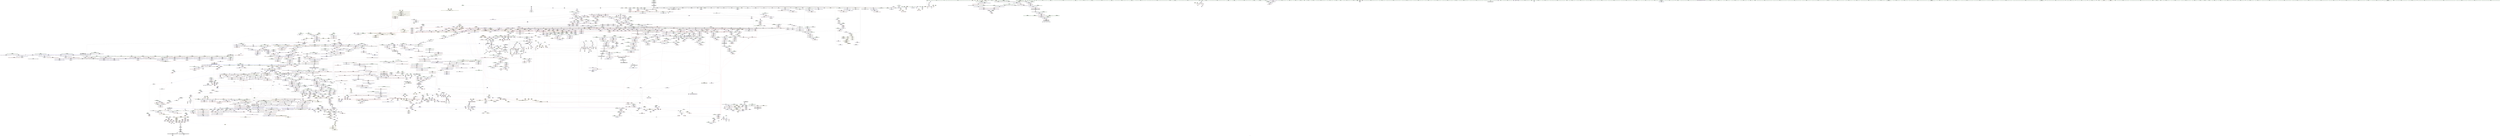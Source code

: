 digraph "SVFG" {
	label="SVFG";

	Node0x55f44feb17c0 [shape=record,color=grey,label="{NodeID: 0\nNullPtr|{|<s45>153}}"];
	Node0x55f44feb17c0 -> Node0x55f450704020[style=solid];
	Node0x55f44feb17c0 -> Node0x55f450704120[style=solid];
	Node0x55f44feb17c0 -> Node0x55f4507041f0[style=solid];
	Node0x55f44feb17c0 -> Node0x55f4507042c0[style=solid];
	Node0x55f44feb17c0 -> Node0x55f450704390[style=solid];
	Node0x55f44feb17c0 -> Node0x55f450704460[style=solid];
	Node0x55f44feb17c0 -> Node0x55f450704530[style=solid];
	Node0x55f44feb17c0 -> Node0x55f450704600[style=solid];
	Node0x55f44feb17c0 -> Node0x55f4507046d0[style=solid];
	Node0x55f44feb17c0 -> Node0x55f4507047a0[style=solid];
	Node0x55f44feb17c0 -> Node0x55f450704870[style=solid];
	Node0x55f44feb17c0 -> Node0x55f450704940[style=solid];
	Node0x55f44feb17c0 -> Node0x55f450704a10[style=solid];
	Node0x55f44feb17c0 -> Node0x55f450704ae0[style=solid];
	Node0x55f44feb17c0 -> Node0x55f450704bb0[style=solid];
	Node0x55f44feb17c0 -> Node0x55f450704c80[style=solid];
	Node0x55f44feb17c0 -> Node0x55f450704d50[style=solid];
	Node0x55f44feb17c0 -> Node0x55f450704e20[style=solid];
	Node0x55f44feb17c0 -> Node0x55f450704ef0[style=solid];
	Node0x55f44feb17c0 -> Node0x55f450704fc0[style=solid];
	Node0x55f44feb17c0 -> Node0x55f450705090[style=solid];
	Node0x55f44feb17c0 -> Node0x55f450705160[style=solid];
	Node0x55f44feb17c0 -> Node0x55f450705230[style=solid];
	Node0x55f44feb17c0 -> Node0x55f450705300[style=solid];
	Node0x55f44feb17c0 -> Node0x55f4507053d0[style=solid];
	Node0x55f44feb17c0 -> Node0x55f4507054a0[style=solid];
	Node0x55f44feb17c0 -> Node0x55f450705570[style=solid];
	Node0x55f44feb17c0 -> Node0x55f450705640[style=solid];
	Node0x55f44feb17c0 -> Node0x55f450705710[style=solid];
	Node0x55f44feb17c0 -> Node0x55f4507057e0[style=solid];
	Node0x55f44feb17c0 -> Node0x55f4507058b0[style=solid];
	Node0x55f44feb17c0 -> Node0x55f450705980[style=solid];
	Node0x55f44feb17c0 -> Node0x55f450705a50[style=solid];
	Node0x55f44feb17c0 -> Node0x55f450705b20[style=solid];
	Node0x55f44feb17c0 -> Node0x55f450705bf0[style=solid];
	Node0x55f44feb17c0 -> Node0x55f450742040[style=solid];
	Node0x55f44feb17c0 -> Node0x55f450742140[style=solid];
	Node0x55f44feb17c0 -> Node0x55f4507137c0[style=solid];
	Node0x55f44feb17c0 -> Node0x55f450718c70[style=solid];
	Node0x55f44feb17c0 -> Node0x55f450718d40[style=solid];
	Node0x55f44feb17c0 -> Node0x55f450718e10[style=solid];
	Node0x55f44feb17c0 -> Node0x55f450752400[style=solid];
	Node0x55f44feb17c0 -> Node0x55f450799110[style=solid];
	Node0x55f44feb17c0 -> Node0x55f45079e9f0[style=solid];
	Node0x55f44feb17c0 -> Node0x55f45079f5f0[style=solid];
	Node0x55f44feb17c0:s45 -> Node0x55f45098c130[style=solid,color=red];
	Node0x55f450713e70 [shape=record,color=blue,label="{NodeID: 1550\n189\<--188\nthis.addr\<--this\n_ZNSt14priority_queueISt4pairIxiESt6vectorIS1_SaIS1_EESt7greaterIS1_EEC2IS4_vEEv\n}"];
	Node0x55f450713e70 -> Node0x55f45072bd30[style=dashed];
	Node0x55f4506f21b0 [shape=record,color=green,label="{NodeID: 443\n2868\<--2869\nagg.tmp9\<--agg.tmp9_field_insensitive\n_ZSt10__pop_heapIN9__gnu_cxx17__normal_iteratorIPSt4pairIxiESt6vectorIS3_SaIS3_EEEENS0_5__ops15_Iter_comp_iterISt7greaterIS3_EEEEvT_SE_SE_RT0_\n}"];
	Node0x55f4506f21b0 -> Node0x55f4507103b0[style=solid];
	Node0x55f4506f21b0 -> Node0x55f450710480[style=solid];
	Node0x55f450701580 [shape=record,color=purple,label="{NodeID: 886\n3118\<--1656\noffset_0\<--\n}"];
	Node0x55f450701580 -> Node0x55f450753030[style=solid];
	Node0x55f45098abb0 [shape=record,color=black,label="{NodeID: 4650\n1781 = PHI(1492, 1508, )\n0th arg _ZSt34__uninitialized_move_if_noexcept_aIPSt4pairIxiES2_SaIS1_EET0_T_S5_S4_RT1_ }"];
	Node0x55f45098abb0 -> Node0x55f450753ac0[style=solid];
	Node0x55f4507379b0 [shape=record,color=red,label="{NodeID: 1329\n1801\<--1785\n\<--__first.addr\n_ZSt34__uninitialized_move_if_noexcept_aIPSt4pairIxiES2_SaIS1_EET0_T_S5_S4_RT1_\n|{<s0>146}}"];
	Node0x55f4507379b0:s0 -> Node0x55f4509893f0[style=solid,color=red];
	Node0x55f4506ea550 [shape=record,color=green,label="{NodeID: 222\n1408\<--1409\n__args.addr\<--__args.addr_field_insensitive\n_ZNSt16allocator_traitsISaISt4pairIxiEEE9constructIS1_JS1_EEEvRS2_PT_DpOT0_\n}"];
	Node0x55f4506ea550 -> Node0x55f450734d00[style=solid];
	Node0x55f4506ea550 -> Node0x55f45071ab50[style=solid];
	Node0x55f4507a1570 [shape=record,color=grey,label="{NodeID: 2879\n511 = cmp(508, 510, )\n}"];
	Node0x55f450756360 [shape=record,color=blue,label="{NodeID: 1772\n2174\<--2171\n__args.addr\<--__args\n_ZSt10_ConstructISt4pairIxiEJS1_EEvPT_DpOT0_\n}"];
	Node0x55f450756360 -> Node0x55f45073a0b0[style=dashed];
	Node0x55f45070dd80 [shape=record,color=black,label="{NodeID: 665\n2184\<--2182\n\<--call\n_ZSt10_ConstructISt4pairIxiEJS1_EEvPT_DpOT0_\n}"];
	Node0x55f45070dd80 -> Node0x55f450723240[style=solid];
	Node0x55f45070dd80 -> Node0x55f450723310[style=solid];
	Node0x55f45070dd80 -> Node0x55f4507233e0[style=solid];
	Node0x55f45096ee50 [shape=record,color=black,label="{NodeID: 4429\n1500 = PHI(1780, )\n}"];
	Node0x55f45096ee50 -> Node0x55f4507524d0[style=solid];
	Node0x55f450812e70 [shape=record,color=yellow,style=double,label="{NodeID: 3322\n347V_1 = ENCHI(MR_347V_0)\npts\{29 215 217 219 426 436 \}\nFun[_ZSt9make_pairIRxRiESt4pairINSt17__decay_and_stripIT_E6__typeENS3_IT0_E6__typeEEOS4_OS7_]|{<s0>66|<s1>66}}"];
	Node0x55f450812e70:s0 -> Node0x55f450837650[style=dashed,color=red];
	Node0x55f450812e70:s1 -> Node0x55f450837bc0[style=dashed,color=red];
	Node0x55f45072c620 [shape=record,color=red,label="{NodeID: 1108\n287\<--212\n\<--j\n_Z5inputv\n}"];
	Node0x55f45072c620 -> Node0x55f45079f470[style=solid];
	Node0x55f44feb1850 [shape=record,color=green,label="{NodeID: 1\n7\<--1\n.str\<--dummyObj\nGlob }"];
	Node0x55f450713f40 [shape=record,color=blue,label="{NodeID: 1551\n200\<--199\nthis.addr\<--this\n_ZNSt14priority_queueISt4pairIxiESt6vectorIS1_SaIS1_EESt7greaterIS1_EED2Ev\n}"];
	Node0x55f450713f40 -> Node0x55f45072be00[style=dashed];
	Node0x55f4506f2280 [shape=record,color=green,label="{NodeID: 444\n2870\<--2871\nagg.tmp11\<--agg.tmp11_field_insensitive\n_ZSt10__pop_heapIN9__gnu_cxx17__normal_iteratorIPSt4pairIxiESt6vectorIS3_SaIS3_EEEENS0_5__ops15_Iter_comp_iterISt7greaterIS3_EEEEvT_SE_SE_RT0_\n}"];
	Node0x55f4506f2280 -> Node0x55f450710550[style=solid];
	Node0x55f450744230 [shape=record,color=yellow,style=double,label="{NodeID: 3101\n432V_1 = ENCHI(MR_432V_0)\npts\{1972 23910000 23910001 \}\nFun[_ZNKSt7greaterISt4pairIxiEEclERKS1_S4_]|{<s0>210}}"];
	Node0x55f450744230:s0 -> Node0x55f450833990[style=dashed,color=red];
	Node0x55f450701650 [shape=record,color=purple,label="{NodeID: 887\n3121\<--1656\noffset_1\<--\n}"];
	Node0x55f450701650 -> Node0x55f450753100[style=solid];
	Node0x55f45098ad00 [shape=record,color=black,label="{NodeID: 4651\n1782 = PHI(1496, 1512, )\n1st arg _ZSt34__uninitialized_move_if_noexcept_aIPSt4pairIxiES2_SaIS1_EET0_T_S5_S4_RT1_ }"];
	Node0x55f45098ad00 -> Node0x55f450753b90[style=solid];
	Node0x55f450737a80 [shape=record,color=red,label="{NodeID: 1330\n1807\<--1787\n\<--__last.addr\n_ZSt34__uninitialized_move_if_noexcept_aIPSt4pairIxiES2_SaIS1_EET0_T_S5_S4_RT1_\n|{<s0>147}}"];
	Node0x55f450737a80:s0 -> Node0x55f4509893f0[style=solid,color=red];
	Node0x55f4506ea620 [shape=record,color=green,label="{NodeID: 223\n1419\<--1420\n_ZN9__gnu_cxx13new_allocatorISt4pairIxiEE9constructIS2_JS2_EEEvPT_DpOT0_\<--_ZN9__gnu_cxx13new_allocatorISt4pairIxiEE9constructIS2_JS2_EEEvPT_DpOT0__field_insensitive\n}"];
	Node0x55f4507a16f0 [shape=record,color=grey,label="{NodeID: 2880\n526 = cmp(524, 525, )\n}"];
	Node0x55f450756430 [shape=record,color=blue, style = dotted,label="{NodeID: 1773\n3139\<--3141\noffset_0\<--dummyVal\n_ZSt10_ConstructISt4pairIxiEJS1_EEvPT_DpOT0_\n}"];
	Node0x55f450756430 -> Node0x55f450740cc0[style=dashed];
	Node0x55f450756430 -> Node0x55f450756500[style=dashed];
	Node0x55f45070de50 [shape=record,color=black,label="{NodeID: 666\n2187\<--2192\n_ZSt11__addressofISt4pairIxiEEPT_RS2__ret\<--\n_ZSt11__addressofISt4pairIxiEEPT_RS2_\n|{<s0>165}}"];
	Node0x55f45070de50:s0 -> Node0x55f45096da60[style=solid,color=blue];
	Node0x55f45096ef90 [shape=record,color=black,label="{NodeID: 4430\n1507 = PHI(1821, )\n}"];
	Node0x55f45096ef90 -> Node0x55f4507362f0[style=solid];
	Node0x55f450812fb0 [shape=record,color=yellow,style=double,label="{NodeID: 3323\n95V_1 = ENCHI(MR_95V_0)\npts\{1972 \}\nFun[_ZNSt14priority_queueISt4pairIxiESt6vectorIS1_SaIS1_EESt7greaterIS1_EE4pushEOS1_]|{<s0>51}}"];
	Node0x55f450812fb0:s0 -> Node0x55f450862e90[style=dashed,color=red];
	Node0x55f45072c6f0 [shape=record,color=red,label="{NodeID: 1109\n294\<--212\n\<--j\n_Z5inputv\n}"];
	Node0x55f45072c6f0 -> Node0x55f4507a0af0[style=solid];
	Node0x55f450671bc0 [shape=record,color=green,label="{NodeID: 2\n9\<--1\n.str.1\<--dummyObj\nGlob }"];
	Node0x55f450714010 [shape=record,color=blue,label="{NodeID: 1552\n210\<--236\ni\<--\n_Z5inputv\n}"];
	Node0x55f450714010 -> Node0x55f45072bed0[style=dashed];
	Node0x55f450714010 -> Node0x55f45072bfa0[style=dashed];
	Node0x55f450714010 -> Node0x55f45072c070[style=dashed];
	Node0x55f450714010 -> Node0x55f45072c140[style=dashed];
	Node0x55f450714010 -> Node0x55f4507140e0[style=dashed];
	Node0x55f450714010 -> Node0x55f4507141b0[style=dashed];
	Node0x55f4506f2350 [shape=record,color=green,label="{NodeID: 445\n2908\<--2909\n_ZSt13__adjust_heapIN9__gnu_cxx17__normal_iteratorIPSt4pairIxiESt6vectorIS3_SaIS3_EEEElS3_NS0_5__ops15_Iter_comp_iterISt7greaterIS3_EEEEvT_T0_SF_T1_T2_\<--_ZSt13__adjust_heapIN9__gnu_cxx17__normal_iteratorIPSt4pairIxiESt6vectorIS3_SaIS3_EEEElS3_NS0_5__ops15_Iter_comp_iterISt7greaterIS3_EEEEvT_T0_SF_T1_T2__field_insensitive\n}"];
	Node0x55f450701720 [shape=record,color=purple,label="{NodeID: 888\n3124\<--1656\noffset_2\<--\n}"];
	Node0x55f450701720 -> Node0x55f4507531d0[style=solid];
	Node0x55f45098ae80 [shape=record,color=black,label="{NodeID: 4652\n1783 = PHI(1497, 1513, )\n2nd arg _ZSt34__uninitialized_move_if_noexcept_aIPSt4pairIxiES2_SaIS1_EET0_T_S5_S4_RT1_ }"];
	Node0x55f45098ae80 -> Node0x55f450753c60[style=solid];
	Node0x55f45086cce0 [shape=record,color=yellow,style=double,label="{NodeID: 3545\nRETMU(2V_2)\npts\{6 \}\nFun[_GLOBAL__sub_I_wclee2265_2_1.cpp]}"];
	Node0x55f450737b50 [shape=record,color=red,label="{NodeID: 1331\n1811\<--1789\n\<--__result.addr\n_ZSt34__uninitialized_move_if_noexcept_aIPSt4pairIxiES2_SaIS1_EET0_T_S5_S4_RT1_\n|{<s0>148}}"];
	Node0x55f450737b50:s0 -> Node0x55f450986910[style=solid,color=red];
	Node0x55f4506ea720 [shape=record,color=green,label="{NodeID: 224\n1424\<--1425\n__t.addr\<--__t.addr_field_insensitive\n_ZSt7forwardISt4pairIxiEEOT_RNSt16remove_referenceIS2_E4typeE\n}"];
	Node0x55f4506ea720 -> Node0x55f450734dd0[style=solid];
	Node0x55f4506ea720 -> Node0x55f45071ac20[style=solid];
	Node0x55f4507a1870 [shape=record,color=grey,label="{NodeID: 2881\n852 = cmp(850, 851, )\n}"];
	Node0x55f450756500 [shape=record,color=blue, style = dotted,label="{NodeID: 1774\n3142\<--3144\noffset_1\<--dummyVal\n_ZSt10_ConstructISt4pairIxiEJS1_EEvPT_DpOT0_\n}"];
	Node0x55f450756500 -> Node0x55f450740d90[style=dashed];
	Node0x55f450756500 -> Node0x55f4507565d0[style=dashed];
	Node0x55f45070df20 [shape=record,color=black,label="{NodeID: 667\n2194\<--2201\n_ZNKSt13move_iteratorIPSt4pairIxiEEdeEv_ret\<--\n_ZNKSt13move_iteratorIPSt4pairIxiEEdeEv\n|{<s0>166}}"];
	Node0x55f45070df20:s0 -> Node0x55f45096dbd0[style=solid,color=blue];
	Node0x55f45096f0d0 [shape=record,color=black,label="{NodeID: 4431\n1515 = PHI(1136, )\n|{<s0>118}}"];
	Node0x55f45096f0d0:s0 -> Node0x55f45098b000[style=solid,color=red];
	Node0x55f45072c7c0 [shape=record,color=red,label="{NodeID: 1110\n323\<--212\n\<--j\n_Z5inputv\n}"];
	Node0x55f45072c7c0 -> Node0x55f45079d970[style=solid];
	Node0x55f450674360 [shape=record,color=green,label="{NodeID: 3\n13\<--1\n.str.3\<--dummyObj\nGlob }"];
	Node0x55f4507140e0 [shape=record,color=blue,label="{NodeID: 1553\n210\<--255\ni\<--inc\n_Z5inputv\n}"];
	Node0x55f4507140e0 -> Node0x55f45072bed0[style=dashed];
	Node0x55f4507140e0 -> Node0x55f45072bfa0[style=dashed];
	Node0x55f4507140e0 -> Node0x55f45072c070[style=dashed];
	Node0x55f4507140e0 -> Node0x55f45072c140[style=dashed];
	Node0x55f4507140e0 -> Node0x55f4507140e0[style=dashed];
	Node0x55f4507140e0 -> Node0x55f4507141b0[style=dashed];
	Node0x55f4506f2450 [shape=record,color=green,label="{NodeID: 446\n2917\<--2918\n__first\<--__first_field_insensitive\n_ZSt13__adjust_heapIN9__gnu_cxx17__normal_iteratorIPSt4pairIxiESt6vectorIS3_SaIS3_EEEElS3_NS0_5__ops15_Iter_comp_iterISt7greaterIS3_EEEEvT_T0_SF_T1_T2_\n|{|<s2>245|<s3>246|<s4>248|<s5>251|<s6>254|<s7>257}}"];
	Node0x55f4506f2450 -> Node0x55f450710890[style=solid];
	Node0x55f4506f2450 -> Node0x55f450728a00[style=solid];
	Node0x55f4506f2450:s2 -> Node0x55f4509885d0[style=solid,color=red];
	Node0x55f4506f2450:s3 -> Node0x55f4509885d0[style=solid,color=red];
	Node0x55f4506f2450:s4 -> Node0x55f4509885d0[style=solid,color=red];
	Node0x55f4506f2450:s5 -> Node0x55f4509885d0[style=solid,color=red];
	Node0x55f4506f2450:s6 -> Node0x55f4509885d0[style=solid,color=red];
	Node0x55f4506f2450:s7 -> Node0x55f4509885d0[style=solid,color=red];
	Node0x55f4507017f0 [shape=record,color=purple,label="{NodeID: 889\n3119\<--1657\noffset_0\<--\n}"];
	Node0x55f4507017f0 -> Node0x55f450740640[style=solid];
	Node0x55f45098b000 [shape=record,color=black,label="{NodeID: 4653\n1784 = PHI(1499, 1515, )\n3rd arg _ZSt34__uninitialized_move_if_noexcept_aIPSt4pairIxiES2_SaIS1_EET0_T_S5_S4_RT1_ }"];
	Node0x55f45098b000 -> Node0x55f450753d30[style=solid];
	Node0x55f45086cdf0 [shape=record,color=yellow,style=double,label="{NodeID: 3546\nRETMU(4V_2)\npts\{12 \}\nFun[_GLOBAL__sub_I_wclee2265_2_1.cpp]}"];
	Node0x55f450737c20 [shape=record,color=red,label="{NodeID: 1332\n1812\<--1791\n\<--__alloc.addr\n_ZSt34__uninitialized_move_if_noexcept_aIPSt4pairIxiES2_SaIS1_EET0_T_S5_S4_RT1_\n|{<s0>148}}"];
	Node0x55f450737c20:s0 -> Node0x55f450986a20[style=solid,color=red];
	Node0x55f4506ea7f0 [shape=record,color=green,label="{NodeID: 225\n1433\<--1434\n__position\<--__position_field_insensitive\n_ZNSt6vectorISt4pairIxiESaIS1_EE17_M_realloc_insertIJS1_EEEvN9__gnu_cxx17__normal_iteratorIPS1_S3_EEDpOT_\n|{|<s1>109|<s2>113|<s3>116}}"];
	Node0x55f4506ea7f0 -> Node0x55f4506ffec0[style=solid];
	Node0x55f4506ea7f0:s1 -> Node0x55f450975320[style=solid,color=red];
	Node0x55f4506ea7f0:s2 -> Node0x55f450989e30[style=solid,color=red];
	Node0x55f4506ea7f0:s3 -> Node0x55f450989e30[style=solid,color=red];
	Node0x55f4507a19f0 [shape=record,color=grey,label="{NodeID: 2882\n2775 = cmp(2774, 1460, )\n}"];
	Node0x55f4507565d0 [shape=record,color=blue, style = dotted,label="{NodeID: 1775\n3145\<--3147\noffset_2\<--dummyVal\n_ZSt10_ConstructISt4pairIxiEJS1_EEvPT_DpOT0_\n|{<s0>167}}"];
	Node0x55f4507565d0:s0 -> Node0x55f450809880[style=dashed,color=blue];
	Node0x55f45070dff0 [shape=record,color=black,label="{NodeID: 668\n2203\<--2208\n_ZNSt13move_iteratorIPSt4pairIxiEEppEv_ret\<--this1\n_ZNSt13move_iteratorIPSt4pairIxiEEppEv\n|{<s0>168}}"];
	Node0x55f45070dff0:s0 -> Node0x55f45096dd10[style=solid,color=blue];
	Node0x55f45096f210 [shape=record,color=black,label="{NodeID: 4432\n1516 = PHI(1780, )\n}"];
	Node0x55f45096f210 -> Node0x55f450752670[style=solid];
	Node0x55f45072c890 [shape=record,color=red,label="{NodeID: 1111\n297\<--216\n\<--x\n_Z5inputv\n}"];
	Node0x55f45072c890 -> Node0x55f450706880[style=solid];
	Node0x55f4506e1c00 [shape=record,color=green,label="{NodeID: 4\n15\<--1\n.str.4\<--dummyObj\nGlob }"];
	Node0x55f45087bb30 [shape=record,color=yellow,style=double,label="{NodeID: 3768\nRETMU(11V_2)\npts\{118 \}\nFun[__cxx_global_array_dtor]}"];
	Node0x55f4507141b0 [shape=record,color=blue,label="{NodeID: 1554\n210\<--236\ni\<--\n_Z5inputv\n}"];
	Node0x55f4507141b0 -> Node0x55f45072c210[style=dashed];
	Node0x55f4507141b0 -> Node0x55f45072c2e0[style=dashed];
	Node0x55f4507141b0 -> Node0x55f45072c3b0[style=dashed];
	Node0x55f4507141b0 -> Node0x55f450714280[style=dashed];
	Node0x55f4507141b0 -> Node0x55f450714350[style=dashed];
	Node0x55f4506f2520 [shape=record,color=green,label="{NodeID: 447\n2919\<--2920\n__value\<--__value_field_insensitive\n_ZSt13__adjust_heapIN9__gnu_cxx17__normal_iteratorIPSt4pairIxiESt6vectorIS3_SaIS3_EEEElS3_NS0_5__ops15_Iter_comp_iterISt7greaterIS3_EEEEvT_T0_SF_T1_T2_\n|{|<s1>263}}"];
	Node0x55f4506f2520 -> Node0x55f450710960[style=solid];
	Node0x55f4506f2520:s1 -> Node0x55f450985540[style=solid,color=red];
	Node0x55f4507018c0 [shape=record,color=purple,label="{NodeID: 890\n3122\<--1657\noffset_1\<--\n}"];
	Node0x55f4507018c0 -> Node0x55f450740710[style=solid];
	Node0x55f45098b180 [shape=record,color=black,label="{NodeID: 4654\n1864 = PHI(1680, )\n0th arg _ZSt3maxImERKT_S2_S2_ }"];
	Node0x55f45098b180 -> Node0x55f4507542e0[style=solid];
	Node0x55f45086ced0 [shape=record,color=yellow,style=double,label="{NodeID: 3547\nRETMU(6V_3)\npts\{260000 260001 260002 350000 350001 350002 \}\nFun[_GLOBAL__sub_I_wclee2265_2_1.cpp]}"];
	Node0x55f450737cf0 [shape=record,color=red,label="{NodeID: 1333\n1814\<--1813\n\<--coerce.dive4\n_ZSt34__uninitialized_move_if_noexcept_aIPSt4pairIxiES2_SaIS1_EET0_T_S5_S4_RT1_\n|{<s0>148}}"];
	Node0x55f450737cf0:s0 -> Node0x55f4509866f0[style=solid,color=red];
	Node0x55f4506ea8c0 [shape=record,color=green,label="{NodeID: 226\n1435\<--1436\nthis.addr\<--this.addr_field_insensitive\n_ZNSt6vectorISt4pairIxiESaIS1_EE17_M_realloc_insertIJS1_EEEvN9__gnu_cxx17__normal_iteratorIPS1_S3_EEDpOT_\n}"];
	Node0x55f4506ea8c0 -> Node0x55f450734ea0[style=solid];
	Node0x55f4506ea8c0 -> Node0x55f45071adc0[style=solid];
	Node0x55f4507a1b70 [shape=record,color=grey,label="{NodeID: 2883\n1358 = cmp(1353, 1357, )\n}"];
	Node0x55f4507566a0 [shape=record,color=blue,label="{NodeID: 1776\n2189\<--2188\n__r.addr\<--__r\n_ZSt11__addressofISt4pairIxiEEPT_RS2_\n}"];
	Node0x55f4507566a0 -> Node0x55f45073a180[style=dashed];
	Node0x55f45070e0c0 [shape=record,color=black,label="{NodeID: 669\n2215\<--2230\n_ZSteqIPSt4pairIxiEEbRKSt13move_iteratorIT_ES7__ret\<--cmp\n_ZSteqIPSt4pairIxiEEbRKSt13move_iteratorIT_ES7_\n|{<s0>175}}"];
	Node0x55f45070e0c0:s0 -> Node0x55f45096d7e0[style=solid,color=blue];
	Node0x55f45096f350 [shape=record,color=black,label="{NodeID: 4433\n1526 = PHI()\n}"];
	Node0x55f450813280 [shape=record,color=yellow,style=double,label="{NodeID: 3326\n40V_1 = ENCHI(MR_40V_0)\npts\{260002 350002 \}\nFun[_ZNSt14priority_queueISt4pairIxiESt6vectorIS1_SaIS1_EESt7greaterIS1_EE4pushEOS1_]|{<s0>51}}"];
	Node0x55f450813280:s0 -> Node0x55f450862e90[style=dashed,color=red];
	Node0x55f45072c960 [shape=record,color=red,label="{NodeID: 1112\n311\<--218\n\<--y\n_Z5inputv\n}"];
	Node0x55f45072c960 -> Node0x55f450706950[style=solid];
	Node0x55f4506e1f40 [shape=record,color=green,label="{NodeID: 5\n18\<--1\n\<--dummyObj\nCan only get source location for instruction, argument, global var or function.}"];
	Node0x55f45087bc40 [shape=record,color=yellow,style=double,label="{NodeID: 3769\nRETMU(13V_1)\npts\{260000 260001 260002 \}\nFun[__cxx_global_array_dtor]}"];
	Node0x55f450714280 [shape=record,color=blue,label="{NodeID: 1555\n210\<--272\ni\<--inc10\n_Z5inputv\n}"];
	Node0x55f450714280 -> Node0x55f45072c210[style=dashed];
	Node0x55f450714280 -> Node0x55f45072c2e0[style=dashed];
	Node0x55f450714280 -> Node0x55f45072c3b0[style=dashed];
	Node0x55f450714280 -> Node0x55f450714280[style=dashed];
	Node0x55f450714280 -> Node0x55f450714350[style=dashed];
	Node0x55f4506f25f0 [shape=record,color=green,label="{NodeID: 448\n2921\<--2922\n__comp\<--__comp_field_insensitive\n_ZSt13__adjust_heapIN9__gnu_cxx17__normal_iteratorIPSt4pairIxiESt6vectorIS3_SaIS3_EEEElS3_NS0_5__ops15_Iter_comp_iterISt7greaterIS3_EEEEvT_T0_SF_T1_T2_\n|{<s0>247|<s1>260}}"];
	Node0x55f4506f25f0:s0 -> Node0x55f45098e640[style=solid,color=red];
	Node0x55f4506f25f0:s1 -> Node0x55f45098c270[style=solid,color=red];
	Node0x55f450744610 [shape=record,color=yellow,style=double,label="{NodeID: 3105\n307V_1 = ENCHI(MR_307V_0)\npts\{2230000 2270000 4400000 4460000 22810000 23910000 28650000 29200000 \}\nFun[_ZNSt4pairIxiEaSEOS0_]}"];
	Node0x55f450744610 -> Node0x55f45073c540[style=dashed];
	Node0x55f450701990 [shape=record,color=purple,label="{NodeID: 891\n3125\<--1657\noffset_2\<--\n}"];
	Node0x55f450701990 -> Node0x55f4507407e0[style=solid];
	Node0x55f45098b290 [shape=record,color=black,label="{NodeID: 4655\n1865 = PHI(1674, )\n1st arg _ZSt3maxImERKT_S2_S2_ }"];
	Node0x55f45098b290 -> Node0x55f4507543b0[style=solid];
	Node0x55f450737dc0 [shape=record,color=red,label="{NodeID: 1334\n1816\<--1815\n\<--coerce.dive5\n_ZSt34__uninitialized_move_if_noexcept_aIPSt4pairIxiES2_SaIS1_EET0_T_S5_S4_RT1_\n|{<s0>148}}"];
	Node0x55f450737dc0:s0 -> Node0x55f450986800[style=solid,color=red];
	Node0x55f4506ea990 [shape=record,color=green,label="{NodeID: 227\n1437\<--1438\n__args.addr\<--__args.addr_field_insensitive\n_ZNSt6vectorISt4pairIxiESaIS1_EE17_M_realloc_insertIJS1_EEEvN9__gnu_cxx17__normal_iteratorIPS1_S3_EEDpOT_\n}"];
	Node0x55f4506ea990 -> Node0x55f450734f70[style=solid];
	Node0x55f4506ea990 -> Node0x55f45071ae90[style=solid];
	Node0x55f4507a1cf0 [shape=record,color=grey,label="{NodeID: 2884\n2230 = cmp(2225, 2229, )\n}"];
	Node0x55f4507a1cf0 -> Node0x55f45070e0c0[style=solid];
	Node0x55f450756770 [shape=record,color=blue,label="{NodeID: 1777\n2196\<--2195\nthis.addr\<--this\n_ZNKSt13move_iteratorIPSt4pairIxiEEdeEv\n}"];
	Node0x55f450756770 -> Node0x55f45073a250[style=dashed];
	Node0x55f45070e190 [shape=record,color=black,label="{NodeID: 670\n2232\<--2239\n_ZNKSt13move_iteratorIPSt4pairIxiEE4baseEv_ret\<--\n_ZNKSt13move_iteratorIPSt4pairIxiEE4baseEv\n|{<s0>178|<s1>179}}"];
	Node0x55f45070e190:s0 -> Node0x55f45096c490[style=solid,color=blue];
	Node0x55f45070e190:s1 -> Node0x55f45096c5d0[style=solid,color=blue];
	Node0x55f45096f420 [shape=record,color=black,label="{NodeID: 4434\n1551 = PHI(1136, )\n|{<s0>123}}"];
	Node0x55f45096f420:s0 -> Node0x55f450974d00[style=solid,color=red];
	Node0x55f450813390 [shape=record,color=yellow,style=double,label="{NodeID: 3327\n202V_1 = ENCHI(MR_202V_0)\npts\{260000 260001 350000 350001 \}\nFun[_ZNSt14priority_queueISt4pairIxiESt6vectorIS1_SaIS1_EESt7greaterIS1_EE4pushEOS1_]|{<s0>51}}"];
	Node0x55f450813390:s0 -> Node0x55f450862e90[style=dashed,color=red];
	Node0x55f45072ca30 [shape=record,color=red,label="{NodeID: 1113\n320\<--218\n\<--y\n_Z5inputv\n}"];
	Node0x55f45072ca30 -> Node0x55f450714760[style=solid];
	Node0x55f4506e2000 [shape=record,color=green,label="{NodeID: 6\n27\<--1\n__dso_handle\<--dummyObj\nGlob }"];
	Node0x55f450714350 [shape=record,color=blue,label="{NodeID: 1556\n210\<--236\ni\<--\n_Z5inputv\n}"];
	Node0x55f450714350 -> Node0x55f4508169f0[style=dashed];
	Node0x55f4506f26c0 [shape=record,color=green,label="{NodeID: 449\n2923\<--2924\n__holeIndex.addr\<--__holeIndex.addr_field_insensitive\n_ZSt13__adjust_heapIN9__gnu_cxx17__normal_iteratorIPSt4pairIxiESt6vectorIS3_SaIS3_EEEElS3_NS0_5__ops15_Iter_comp_iterISt7greaterIS3_EEEEvT_T0_SF_T1_T2_\n}"];
	Node0x55f4506f26c0 -> Node0x55f45073eeb0[style=solid];
	Node0x55f4506f26c0 -> Node0x55f45073ef80[style=solid];
	Node0x55f4506f26c0 -> Node0x55f45073f050[style=solid];
	Node0x55f4506f26c0 -> Node0x55f45073f120[style=solid];
	Node0x55f4506f26c0 -> Node0x55f45073f1f0[style=solid];
	Node0x55f4506f26c0 -> Node0x55f45075b7e0[style=solid];
	Node0x55f4506f26c0 -> Node0x55f45075c000[style=solid];
	Node0x55f4506f26c0 -> Node0x55f45075c340[style=solid];
	Node0x55f450744840 [shape=record,color=yellow,style=double,label="{NodeID: 3106\n451V_1 = ENCHI(MR_451V_0)\npts\{444 2230001 2250000 2250001 2270001 2290000 2290001 4400001 4420000 4420001 4460001 22810001 23910001 28650001 29200001 \}\nFun[_ZNSt4pairIxiEaSEOS0_]}"];
	Node0x55f450744840 -> Node0x55f45073c610[style=dashed];
	Node0x55f450701a60 [shape=record,color=purple,label="{NodeID: 892\n1754\<--1744\ncoerce.dive\<--retval\n_ZNSt6vectorISt4pairIxiESaIS1_EE5beginEv\n}"];
	Node0x55f450701a60 -> Node0x55f450737670[style=solid];
	Node0x55f45098b3a0 [shape=record,color=black,label="{NodeID: 4656\n352 = PHI(299, 313, 630, )\n0th arg _ZNSt6vectorISt4pairIxiESaIS1_EE9push_backEOS1_ }"];
	Node0x55f45098b3a0 -> Node0x55f450714aa0[style=solid];
	Node0x55f450737e90 [shape=record,color=red,label="{NodeID: 1335\n1826\<--1823\nthis1\<--this.addr\n_ZNK9__gnu_cxx17__normal_iteratorIPSt4pairIxiESt6vectorIS2_SaIS2_EEE4baseEv\n}"];
	Node0x55f450737e90 -> Node0x55f4507020e0[style=solid];
	Node0x55f4506eaa60 [shape=record,color=green,label="{NodeID: 228\n1439\<--1440\n__len\<--__len_field_insensitive\n_ZNSt6vectorISt4pairIxiESaIS1_EE17_M_realloc_insertIJS1_EEEvN9__gnu_cxx17__normal_iteratorIPS1_S3_EEDpOT_\n}"];
	Node0x55f4506eaa60 -> Node0x55f450735040[style=solid];
	Node0x55f4506eaa60 -> Node0x55f450735110[style=solid];
	Node0x55f4506eaa60 -> Node0x55f4507351e0[style=solid];
	Node0x55f4506eaa60 -> Node0x55f45071af60[style=solid];
	Node0x55f450808300 [shape=record,color=black,label="{NodeID: 2885\nMR_95V_3 = PHI(MR_95V_4, MR_95V_2, )\npts\{1972 \}\n|{<s0>30}}"];
	Node0x55f450808300:s0 -> Node0x55f4508a10a0[style=dashed,color=blue];
	Node0x55f450756840 [shape=record,color=blue,label="{NodeID: 1778\n2205\<--2204\nthis.addr\<--this\n_ZNSt13move_iteratorIPSt4pairIxiEEppEv\n}"];
	Node0x55f450756840 -> Node0x55f45073a3f0[style=dashed];
	Node0x55f45070e260 [shape=record,color=black,label="{NodeID: 671\n2311\<--2270\n\<--__first\n_ZSt9push_heapIN9__gnu_cxx17__normal_iteratorIPSt4pairIxiESt6vectorIS3_SaIS3_EEEESt7greaterIS3_EEvT_SB_T0_\n}"];
	Node0x55f45070e260 -> Node0x55f4507241b0[style=solid];
	Node0x55f45096f590 [shape=record,color=black,label="{NodeID: 4435\n1571 = PHI(1136, )\n|{<s0>127}}"];
	Node0x55f45096f590:s0 -> Node0x55f450974d00[style=solid,color=red];
	Node0x55f4508134a0 [shape=record,color=yellow,style=double,label="{NodeID: 3328\n123V_1 = ENCHI(MR_123V_0)\npts\{2230000 2230001 2230002 2270000 2270001 2270002 4400000 4400001 4400002 4460000 4460001 4460002 22810000 22810001 22810002 23910000 23910001 23910002 28650000 28650001 28650002 29200000 29200001 29200002 \}\nFun[_ZNSt14priority_queueISt4pairIxiESt6vectorIS1_SaIS1_EESt7greaterIS1_EE4pushEOS1_]|{<s0>51}}"];
	Node0x55f4508134a0:s0 -> Node0x55f450862b80[style=dashed,color=red];
	Node0x55f45072cb00 [shape=record,color=red,label="{NodeID: 1114\n288\<--220\n\<--cnt\n_Z5inputv\n}"];
	Node0x55f45072cb00 -> Node0x55f45079f470[style=solid];
	Node0x55f4506e20c0 [shape=record,color=green,label="{NodeID: 7\n31\<--1\n\<--dummyObj\nCan only get source location for instruction, argument, global var or function.|{<s0>190|<s1>244}}"];
	Node0x55f4506e20c0:s0 -> Node0x55f45098f040[style=solid,color=red];
	Node0x55f4506e20c0:s1 -> Node0x55f450987540[style=solid,color=red];
	Node0x55f450714420 [shape=record,color=blue,label="{NodeID: 1557\n216\<--18\nx\<--\n_Z5inputv\n}"];
	Node0x55f450714420 -> Node0x55f45080cc90[style=dashed];
	Node0x55f4506f2790 [shape=record,color=green,label="{NodeID: 450\n2925\<--2926\n__len.addr\<--__len.addr_field_insensitive\n_ZSt13__adjust_heapIN9__gnu_cxx17__normal_iteratorIPSt4pairIxiESt6vectorIS3_SaIS3_EEEElS3_NS0_5__ops15_Iter_comp_iterISt7greaterIS3_EEEEvT_T0_SF_T1_T2_\n}"];
	Node0x55f4506f2790 -> Node0x55f45073f2c0[style=solid];
	Node0x55f4506f2790 -> Node0x55f45073f390[style=solid];
	Node0x55f4506f2790 -> Node0x55f45073f460[style=solid];
	Node0x55f4506f2790 -> Node0x55f45075b8b0[style=solid];
	Node0x55f450701b30 [shape=record,color=purple,label="{NodeID: 893\n1751\<--1750\n_M_impl\<--\n_ZNSt6vectorISt4pairIxiESaIS1_EE5beginEv\n}"];
	Node0x55f45098b650 [shape=record,color=black,label="{NodeID: 4657\n353 = PHI(222, 226, 632, )\n1st arg _ZNSt6vectorISt4pairIxiESaIS1_EE9push_backEOS1_ }"];
	Node0x55f45098b650 -> Node0x55f450714b70[style=solid];
	Node0x55f450737f60 [shape=record,color=red,label="{NodeID: 1336\n1838\<--1832\n\<--__a.addr\n_ZNSt16allocator_traitsISaISt4pairIxiEEE7destroyIS1_EEvRS2_PT_\n}"];
	Node0x55f450737f60 -> Node0x55f45070c5f0[style=solid];
	Node0x55f4506f2fa0 [shape=record,color=green,label="{NodeID: 229\n1441\<--1442\n__elems_before\<--__elems_before_field_insensitive\n_ZNSt6vectorISt4pairIxiESaIS1_EE17_M_realloc_insertIJS1_EEEvN9__gnu_cxx17__normal_iteratorIPS1_S3_EEDpOT_\n}"];
	Node0x55f4506f2fa0 -> Node0x55f4507352b0[style=solid];
	Node0x55f4506f2fa0 -> Node0x55f450735380[style=solid];
	Node0x55f4506f2fa0 -> Node0x55f45071b100[style=solid];
	Node0x55f4508083f0 [shape=record,color=black,label="{NodeID: 2886\nMR_582V_2 = PHI(MR_582V_3, MR_582V_1, )\npts\{13460000 \}\n}"];
	Node0x55f450756910 [shape=record,color=blue,label="{NodeID: 1779\n2209\<--2211\n_M_current\<--incdec.ptr\n_ZNSt13move_iteratorIPSt4pairIxiEEppEv\n|{<s0>168}}"];
	Node0x55f450756910:s0 -> Node0x55f450809a60[style=dashed,color=blue];
	Node0x55f45070e330 [shape=record,color=black,label="{NodeID: 672\n2307\<--2280\n\<--__value\n_ZSt9push_heapIN9__gnu_cxx17__normal_iteratorIPSt4pairIxiESt6vectorIS3_SaIS3_EEEESt7greaterIS3_EEvT_SB_T0_\n}"];
	Node0x55f45070e330 -> Node0x55f450723c00[style=solid];
	Node0x55f45070e330 -> Node0x55f450723cd0[style=solid];
	Node0x55f45070e330 -> Node0x55f450723da0[style=solid];
	Node0x55f45096f6d0 [shape=record,color=black,label="{NodeID: 4436\n1735 = PHI(1821, )\n}"];
	Node0x55f45096f6d0 -> Node0x55f4507374d0[style=solid];
	Node0x55f45072cbd0 [shape=record,color=red,label="{NodeID: 1115\n342\<--339\nthis1\<--this.addr\n_ZNSt6vectorISt4pairIxiESaIS1_EE5clearEv\n|{|<s1>28}}"];
	Node0x55f45072cbd0 -> Node0x55f450706a20[style=solid];
	Node0x55f45072cbd0:s1 -> Node0x55f4509883b0[style=solid,color=red];
	Node0x55f4506e2930 [shape=record,color=green,label="{NodeID: 8\n38\<--1\n.str.7\<--dummyObj\nGlob }"];
	Node0x55f4507144f0 [shape=record,color=blue,label="{NodeID: 1558\n212\<--236\nj\<--\n_Z5inputv\n}"];
	Node0x55f4507144f0 -> Node0x55f45072c620[style=dashed];
	Node0x55f4507144f0 -> Node0x55f45072c6f0[style=dashed];
	Node0x55f4507144f0 -> Node0x55f45072c7c0[style=dashed];
	Node0x55f4507144f0 -> Node0x55f450714830[style=dashed];
	Node0x55f4507144f0 -> Node0x55f450816ef0[style=dashed];
	Node0x55f4506f2860 [shape=record,color=green,label="{NodeID: 451\n2927\<--2928\n__topIndex\<--__topIndex_field_insensitive\n_ZSt13__adjust_heapIN9__gnu_cxx17__normal_iteratorIPSt4pairIxiESt6vectorIS3_SaIS3_EEEElS3_NS0_5__ops15_Iter_comp_iterISt7greaterIS3_EEEEvT_T0_SF_T1_T2_\n}"];
	Node0x55f4506f2860 -> Node0x55f45073f530[style=solid];
	Node0x55f4506f2860 -> Node0x55f45075b980[style=solid];
	Node0x55f450701c00 [shape=record,color=purple,label="{NodeID: 894\n1752\<--1750\n_M_start\<--\n_ZNSt6vectorISt4pairIxiESaIS1_EE5beginEv\n|{<s0>144}}"];
	Node0x55f450701c00:s0 -> Node0x55f450980830[style=solid,color=red];
	Node0x55f45098b810 [shape=record,color=black,label="{NodeID: 4658\n199 = PHI()\n0th arg _ZNSt14priority_queueISt4pairIxiESt6vectorIS1_SaIS1_EESt7greaterIS1_EED2Ev }"];
	Node0x55f45098b810 -> Node0x55f450713f40[style=solid];
	Node0x55f450738030 [shape=record,color=red,label="{NodeID: 1337\n1840\<--1834\n\<--__p.addr\n_ZNSt16allocator_traitsISaISt4pairIxiEEE7destroyIS1_EEvRS2_PT_\n|{<s0>149}}"];
	Node0x55f450738030:s0 -> Node0x55f450981d20[style=solid,color=red];
	Node0x55f4506f3070 [shape=record,color=green,label="{NodeID: 230\n1443\<--1444\nref.tmp\<--ref.tmp_field_insensitive\n_ZNSt6vectorISt4pairIxiESaIS1_EE17_M_realloc_insertIJS1_EEEvN9__gnu_cxx17__normal_iteratorIPS1_S3_EEDpOT_\n|{|<s1>109}}"];
	Node0x55f4506f3070 -> Node0x55f4506fff90[style=solid];
	Node0x55f4506f3070:s1 -> Node0x55f4509754f0[style=solid,color=red];
	Node0x55f4508088f0 [shape=record,color=black,label="{NodeID: 2887\nMR_36V_2 = PHI(MR_36V_3, MR_36V_1, )\npts\{260000 350000 \}\n|{<s0>30}}"];
	Node0x55f4508088f0:s0 -> Node0x55f4508a10a0[style=dashed,color=blue];
	Node0x55f4507569e0 [shape=record,color=blue,label="{NodeID: 1780\n2218\<--2216\n__x.addr\<--__x\n_ZSteqIPSt4pairIxiEEbRKSt13move_iteratorIT_ES7_\n}"];
	Node0x55f4507569e0 -> Node0x55f45073a590[style=dashed];
	Node0x55f45070e400 [shape=record,color=black,label="{NodeID: 673\n2310\<--2284\n\<--agg.tmp6\n_ZSt9push_heapIN9__gnu_cxx17__normal_iteratorIPSt4pairIxiESt6vectorIS3_SaIS3_EEEESt7greaterIS3_EEvT_SB_T0_\n}"];
	Node0x55f45070e400 -> Node0x55f4507240e0[style=solid];
	Node0x55f45096f810 [shape=record,color=black,label="{NodeID: 4437\n1773 = PHI(1931, )\n}"];
	Node0x55f45096f810 -> Node0x55f450799110[style=solid];
	Node0x55f45072cca0 [shape=record,color=red,label="{NodeID: 1116\n346\<--345\n\<--_M_start\n_ZNSt6vectorISt4pairIxiESaIS1_EE5clearEv\n|{<s0>28}}"];
	Node0x55f45072cca0:s0 -> Node0x55f4509884c0[style=solid,color=red];
	Node0x55f4506e29c0 [shape=record,color=green,label="{NodeID: 9\n40\<--1\n.str.8\<--dummyObj\nGlob }"];
	Node0x55f4507145c0 [shape=record,color=blue,label="{NodeID: 1559\n303\<--300\n\<--call24\n_Z5inputv\n}"];
	Node0x55f4507145c0 -> Node0x55f45082e210[style=dashed];
	Node0x55f4506f2930 [shape=record,color=green,label="{NodeID: 452\n2929\<--2930\n__secondChild\<--__secondChild_field_insensitive\n_ZSt13__adjust_heapIN9__gnu_cxx17__normal_iteratorIPSt4pairIxiESt6vectorIS3_SaIS3_EEEElS3_NS0_5__ops15_Iter_comp_iterISt7greaterIS3_EEEEvT_T0_SF_T1_T2_\n}"];
	Node0x55f4506f2930 -> Node0x55f45073f600[style=solid];
	Node0x55f4506f2930 -> Node0x55f45073f6d0[style=solid];
	Node0x55f4506f2930 -> Node0x55f45073f7a0[style=solid];
	Node0x55f4506f2930 -> Node0x55f45073f870[style=solid];
	Node0x55f4506f2930 -> Node0x55f45073f940[style=solid];
	Node0x55f4506f2930 -> Node0x55f45073fa10[style=solid];
	Node0x55f4506f2930 -> Node0x55f45073fae0[style=solid];
	Node0x55f4506f2930 -> Node0x55f45073fbb0[style=solid];
	Node0x55f4506f2930 -> Node0x55f45073fc80[style=solid];
	Node0x55f4506f2930 -> Node0x55f45073fd50[style=solid];
	Node0x55f4506f2930 -> Node0x55f45073fe20[style=solid];
	Node0x55f4506f2930 -> Node0x55f45075ba50[style=solid];
	Node0x55f4506f2930 -> Node0x55f45075bb20[style=solid];
	Node0x55f4506f2930 -> Node0x55f45075bd90[style=solid];
	Node0x55f4506f2930 -> Node0x55f45075c0d0[style=solid];
	Node0x55f450701cd0 [shape=record,color=purple,label="{NodeID: 895\n1770\<--1766\n_M_impl\<--this1\n_ZNSt12_Vector_baseISt4pairIxiESaIS1_EE11_M_allocateEm\n}"];
	Node0x55f450701cd0 -> Node0x55f45070c2b0[style=solid];
	Node0x55f45098b8e0 [shape=record,color=black,label="{NodeID: 4659\n2830 = PHI(2760, )\n0th arg _ZN9__gnu_cxx5__ops15_Iter_comp_iterISt7greaterISt4pairIxiEEEC2ES5_ }"];
	Node0x55f45098b8e0 -> Node0x55f45075a940[style=solid];
	Node0x55f450738100 [shape=record,color=red,label="{NodeID: 1338\n1852\<--1849\nthis1\<--this.addr\n_ZNKSt6vectorISt4pairIxiESaIS1_EE8max_sizeEv\n}"];
	Node0x55f450738100 -> Node0x55f45070c6c0[style=solid];
	Node0x55f4506f3140 [shape=record,color=green,label="{NodeID: 231\n1445\<--1446\n__new_start\<--__new_start_field_insensitive\n_ZNSt6vectorISt4pairIxiESaIS1_EE17_M_realloc_insertIJS1_EEEvN9__gnu_cxx17__normal_iteratorIPS1_S3_EEDpOT_\n}"];
	Node0x55f4506f3140 -> Node0x55f450735450[style=solid];
	Node0x55f4506f3140 -> Node0x55f450735520[style=solid];
	Node0x55f4506f3140 -> Node0x55f4507355f0[style=solid];
	Node0x55f4506f3140 -> Node0x55f4507356c0[style=solid];
	Node0x55f4506f3140 -> Node0x55f450735790[style=solid];
	Node0x55f4506f3140 -> Node0x55f450735860[style=solid];
	Node0x55f4506f3140 -> Node0x55f450735930[style=solid];
	Node0x55f4506f3140 -> Node0x55f450735a00[style=solid];
	Node0x55f4506f3140 -> Node0x55f450752260[style=solid];
	Node0x55f450808e20 [shape=record,color=black,label="{NodeID: 2888\nMR_38V_3 = PHI(MR_38V_4, MR_38V_2, )\npts\{260001 350001 \}\n|{<s0>30}}"];
	Node0x55f450808e20:s0 -> Node0x55f4508a10a0[style=dashed,color=blue];
	Node0x55f450756ab0 [shape=record,color=blue,label="{NodeID: 1781\n2220\<--2217\n__y.addr\<--__y\n_ZSteqIPSt4pairIxiEEbRKSt13move_iteratorIT_ES7_\n}"];
	Node0x55f450756ab0 -> Node0x55f45073a660[style=dashed];
	Node0x55f45070e4d0 [shape=record,color=black,label="{NodeID: 674\n2316\<--2286\n\<--agg.tmp8\n_ZSt9push_heapIN9__gnu_cxx17__normal_iteratorIPSt4pairIxiESt6vectorIS3_SaIS3_EEEESt7greaterIS3_EEvT_SB_T0_\n}"];
	Node0x55f45070e4d0 -> Node0x55f450724280[style=solid];
	Node0x55f45070e4d0 -> Node0x55f450724350[style=solid];
	Node0x55f45070e4d0 -> Node0x55f450724420[style=solid];
	Node0x55f45096f950 [shape=record,color=black,label="{NodeID: 4438\n1802 = PHI(2019, )\n}"];
	Node0x55f45096f950 -> Node0x55f450753e00[style=solid];
	Node0x55f45072cd70 [shape=record,color=red,label="{NodeID: 1117\n360\<--354\nthis1\<--this.addr\n_ZNSt6vectorISt4pairIxiESaIS1_EE9push_backEOS1_\n|{<s0>30}}"];
	Node0x55f45072cd70:s0 -> Node0x55f4509899f0[style=solid,color=red];
	Node0x55f4506e2ac0 [shape=record,color=green,label="{NodeID: 10\n42\<--1\n.str.9\<--dummyObj\nGlob }"];
	Node0x55f450714690 [shape=record,color=blue,label="{NodeID: 1560\n315\<--314\n\<--call29\n_Z5inputv\n}"];
	Node0x55f450714690 -> Node0x55f45082e710[style=dashed];
	Node0x55f4506f2a00 [shape=record,color=green,label="{NodeID: 453\n2931\<--2932\nagg.tmp\<--agg.tmp_field_insensitive\n_ZSt13__adjust_heapIN9__gnu_cxx17__normal_iteratorIPSt4pairIxiESt6vectorIS3_SaIS3_EEEElS3_NS0_5__ops15_Iter_comp_iterISt7greaterIS3_EEEEvT_T0_SF_T1_T2_\n}"];
	Node0x55f4506f2a00 -> Node0x55f450728ad0[style=solid];
	Node0x55f4506f2a00 -> Node0x55f450728ba0[style=solid];
	Node0x55f450701da0 [shape=record,color=purple,label="{NodeID: 896\n1805\<--1793\ncoerce.dive\<--agg.tmp\n_ZSt34__uninitialized_move_if_noexcept_aIPSt4pairIxiES2_SaIS1_EET0_T_S5_S4_RT1_\n}"];
	Node0x55f450701da0 -> Node0x55f450753e00[style=solid];
	Node0x55f45098b9f0 [shape=record,color=black,label="{NodeID: 4660\n1188 = PHI(1130, 2125, )\n0th arg _ZSt8_DestroyIPSt4pairIxiEEvT_S3_ }"];
	Node0x55f45098b9f0 -> Node0x55f450719630[style=solid];
	Node0x55f4507381d0 [shape=record,color=red,label="{NodeID: 1339\n1886\<--1866\n\<--retval\n_ZSt3maxImERKT_S2_S2_\n}"];
	Node0x55f4507381d0 -> Node0x55f45070c860[style=solid];
	Node0x55f4506f3210 [shape=record,color=green,label="{NodeID: 232\n1447\<--1448\n__new_finish\<--__new_finish_field_insensitive\n_ZNSt6vectorISt4pairIxiESaIS1_EE17_M_realloc_insertIJS1_EEEvN9__gnu_cxx17__normal_iteratorIPS1_S3_EEDpOT_\n}"];
	Node0x55f4506f3210 -> Node0x55f450735ad0[style=solid];
	Node0x55f4506f3210 -> Node0x55f450735ba0[style=solid];
	Node0x55f4506f3210 -> Node0x55f450735c70[style=solid];
	Node0x55f4506f3210 -> Node0x55f450735d40[style=solid];
	Node0x55f4506f3210 -> Node0x55f450735e10[style=solid];
	Node0x55f4506f3210 -> Node0x55f450752330[style=solid];
	Node0x55f4506f3210 -> Node0x55f450752400[style=solid];
	Node0x55f4506f3210 -> Node0x55f4507524d0[style=solid];
	Node0x55f4506f3210 -> Node0x55f4507525a0[style=solid];
	Node0x55f4506f3210 -> Node0x55f450752670[style=solid];
	Node0x55f450809350 [shape=record,color=black,label="{NodeID: 2889\nMR_40V_2 = PHI(MR_40V_3, MR_40V_1, )\npts\{260002 350002 \}\n|{<s0>30}}"];
	Node0x55f450809350:s0 -> Node0x55f4508a10a0[style=dashed,color=blue];
	Node0x55f450756b80 [shape=record,color=blue,label="{NodeID: 1782\n2234\<--2233\nthis.addr\<--this\n_ZNKSt13move_iteratorIPSt4pairIxiEE4baseEv\n}"];
	Node0x55f450756b80 -> Node0x55f45073a730[style=dashed];
	Node0x55f45070e5a0 [shape=record,color=black,label="{NodeID: 675\n2321\<--2286\n\<--agg.tmp8\n_ZSt9push_heapIN9__gnu_cxx17__normal_iteratorIPSt4pairIxiESt6vectorIS3_SaIS3_EEEESt7greaterIS3_EEvT_SB_T0_\n}"];
	Node0x55f45070e5a0 -> Node0x55f450724760[style=solid];
	Node0x55f45070e5a0 -> Node0x55f450724830[style=solid];
	Node0x55f45096fa90 [shape=record,color=black,label="{NodeID: 4439\n1808 = PHI(2019, )\n}"];
	Node0x55f45096fa90 -> Node0x55f450753ed0[style=solid];
	Node0x55f45072ce40 [shape=record,color=red,label="{NodeID: 1118\n361\<--356\n\<--__x.addr\n_ZNSt6vectorISt4pairIxiESaIS1_EE9push_backEOS1_\n|{<s0>29}}"];
	Node0x55f45072ce40:s0 -> Node0x55f450985540[style=solid,color=red];
	Node0x55f4506e2bc0 [shape=record,color=green,label="{NodeID: 11\n44\<--1\n.str.10\<--dummyObj\nGlob }"];
	Node0x55f450714760 [shape=record,color=blue,label="{NodeID: 1561\n216\<--320\nx\<--\n_Z5inputv\n}"];
	Node0x55f450714760 -> Node0x55f45080cc90[style=dashed];
	Node0x55f4506f2ad0 [shape=record,color=green,label="{NodeID: 454\n2933\<--2934\nagg.tmp2\<--agg.tmp2_field_insensitive\n_ZSt13__adjust_heapIN9__gnu_cxx17__normal_iteratorIPSt4pairIxiESt6vectorIS3_SaIS3_EEEElS3_NS0_5__ops15_Iter_comp_iterISt7greaterIS3_EEEEvT_T0_SF_T1_T2_\n}"];
	Node0x55f4506f2ad0 -> Node0x55f450728c70[style=solid];
	Node0x55f4506f2ad0 -> Node0x55f450728d40[style=solid];
	Node0x55f450701e70 [shape=record,color=purple,label="{NodeID: 897\n1813\<--1793\ncoerce.dive4\<--agg.tmp\n_ZSt34__uninitialized_move_if_noexcept_aIPSt4pairIxiES2_SaIS1_EET0_T_S5_S4_RT1_\n}"];
	Node0x55f450701e70 -> Node0x55f450737cf0[style=solid];
	Node0x55f45098bb40 [shape=record,color=black,label="{NodeID: 4661\n1189 = PHI(1131, 2126, )\n1st arg _ZSt8_DestroyIPSt4pairIxiEEvT_S3_ }"];
	Node0x55f45098bb40 -> Node0x55f450719700[style=solid];
	Node0x55f4507382a0 [shape=record,color=red,label="{NodeID: 1340\n1874\<--1868\n\<--__a.addr\n_ZSt3maxImERKT_S2_S2_\n}"];
	Node0x55f4507382a0 -> Node0x55f4507385e0[style=solid];
	Node0x55f4506f32e0 [shape=record,color=green,label="{NodeID: 233\n1449\<--1450\nexn.slot\<--exn.slot_field_insensitive\n_ZNSt6vectorISt4pairIxiESaIS1_EE17_M_realloc_insertIJS1_EEEvN9__gnu_cxx17__normal_iteratorIPS1_S3_EEDpOT_\n}"];
	Node0x55f4506f32e0 -> Node0x55f450735ee0[style=solid];
	Node0x55f4506f32e0 -> Node0x55f450735fb0[style=solid];
	Node0x55f4506f32e0 -> Node0x55f450752740[style=solid];
	Node0x55f4506f32e0 -> Node0x55f4507528e0[style=solid];
	Node0x55f450809880 [shape=record,color=black,label="{NodeID: 2890\nMR_95V_2 = PHI(MR_95V_3, MR_95V_1, )\npts\{1972 \}\n|{<s0>163|<s1>167|<s2>167}}"];
	Node0x55f450809880:s0 -> Node0x55f4508a50a0[style=dashed,color=blue];
	Node0x55f450809880:s1 -> Node0x55f450740bf0[style=dashed,color=red];
	Node0x55f450809880:s2 -> Node0x55f450756430[style=dashed,color=red];
	Node0x55f450756c50 [shape=record,color=blue,label="{NodeID: 1783\n2244\<--2242\nthis.addr\<--this\n_ZNSt13move_iteratorIPSt4pairIxiEEC2ES2_\n}"];
	Node0x55f450756c50 -> Node0x55f45073a8d0[style=dashed];
	Node0x55f45070e670 [shape=record,color=black,label="{NodeID: 676\n2308\<--2306\n\<--call5\n_ZSt9push_heapIN9__gnu_cxx17__normal_iteratorIPSt4pairIxiESt6vectorIS3_SaIS3_EEEESt7greaterIS3_EEvT_SB_T0_\n}"];
	Node0x55f45070e670 -> Node0x55f450723e70[style=solid];
	Node0x55f45070e670 -> Node0x55f450723f40[style=solid];
	Node0x55f45070e670 -> Node0x55f450724010[style=solid];
	Node0x55f45096fbd0 [shape=record,color=black,label="{NodeID: 4440\n1817 = PHI(1980, )\n}"];
	Node0x55f45096fbd0 -> Node0x55f45070c450[style=solid];
	Node0x55f45072cf10 [shape=record,color=red,label="{NodeID: 1119\n380\<--374\n\<--__x.addr\n_ZSt9make_pairIRiS0_ESt4pairINSt17__decay_and_stripIT_E6__typeENS2_IT0_E6__typeEEOS3_OS6_\n|{<s0>31}}"];
	Node0x55f45072cf10:s0 -> Node0x55f450980a30[style=solid,color=red];
	Node0x55f4506e2cc0 [shape=record,color=green,label="{NodeID: 12\n46\<--1\n.str.11\<--dummyObj\nGlob }"];
	Node0x55f450714830 [shape=record,color=blue,label="{NodeID: 1562\n212\<--324\nj\<--inc31\n_Z5inputv\n}"];
	Node0x55f450714830 -> Node0x55f45072c620[style=dashed];
	Node0x55f450714830 -> Node0x55f45072c6f0[style=dashed];
	Node0x55f450714830 -> Node0x55f45072c7c0[style=dashed];
	Node0x55f450714830 -> Node0x55f450714830[style=dashed];
	Node0x55f450714830 -> Node0x55f450816ef0[style=dashed];
	Node0x55f4506f2ba0 [shape=record,color=green,label="{NodeID: 455\n2935\<--2936\nref.tmp\<--ref.tmp_field_insensitive\n_ZSt13__adjust_heapIN9__gnu_cxx17__normal_iteratorIPSt4pairIxiESt6vectorIS3_SaIS3_EEEElS3_NS0_5__ops15_Iter_comp_iterISt7greaterIS3_EEEEvT_T0_SF_T1_T2_\n|{|<s1>249}}"];
	Node0x55f4506f2ba0 -> Node0x55f450728e10[style=solid];
	Node0x55f4506f2ba0:s1 -> Node0x55f45098dc50[style=solid,color=red];
	Node0x55f450701f40 [shape=record,color=purple,label="{NodeID: 898\n1809\<--1795\ncoerce.dive3\<--agg.tmp1\n_ZSt34__uninitialized_move_if_noexcept_aIPSt4pairIxiES2_SaIS1_EET0_T_S5_S4_RT1_\n}"];
	Node0x55f450701f40 -> Node0x55f450753ed0[style=solid];
	Node0x55f45098bcc0 [shape=record,color=black,label="{NodeID: 4662\n1758 = PHI(1471, )\n0th arg _ZNSt12_Vector_baseISt4pairIxiESaIS1_EE11_M_allocateEm }"];
	Node0x55f45098bcc0 -> Node0x55f450753920[style=solid];
	Node0x55f450738370 [shape=record,color=red,label="{NodeID: 1341\n1883\<--1868\n\<--__a.addr\n_ZSt3maxImERKT_S2_S2_\n}"];
	Node0x55f450738370 -> Node0x55f450754550[style=solid];
	Node0x55f4506f33b0 [shape=record,color=green,label="{NodeID: 234\n1451\<--1452\nehselector.slot\<--ehselector.slot_field_insensitive\n_ZNSt6vectorISt4pairIxiESaIS1_EE17_M_realloc_insertIJS1_EEEvN9__gnu_cxx17__normal_iteratorIPS1_S3_EEDpOT_\n}"];
	Node0x55f4506f33b0 -> Node0x55f450736080[style=solid];
	Node0x55f4506f33b0 -> Node0x55f450752810[style=solid];
	Node0x55f4506f33b0 -> Node0x55f4507529b0[style=solid];
	Node0x55f450809970 [shape=record,color=black,label="{NodeID: 2891\nMR_286V_3 = PHI(MR_286V_4, MR_286V_2, )\npts\{2082 \}\n}"];
	Node0x55f450809970 -> Node0x55f450739890[style=dashed];
	Node0x55f450809970 -> Node0x55f450739960[style=dashed];
	Node0x55f450809970 -> Node0x55f450739a30[style=dashed];
	Node0x55f450809970 -> Node0x55f450739b00[style=dashed];
	Node0x55f450809970 -> Node0x55f450755ce0[style=dashed];
	Node0x55f450756d20 [shape=record,color=blue,label="{NodeID: 1784\n2246\<--2243\n__i.addr\<--__i\n_ZNSt13move_iteratorIPSt4pairIxiEEC2ES2_\n}"];
	Node0x55f450756d20 -> Node0x55f45073a9a0[style=dashed];
	Node0x55f45070e740 [shape=record,color=black,label="{NodeID: 677\n2317\<--2315\n\<--call9\n_ZSt9push_heapIN9__gnu_cxx17__normal_iteratorIPSt4pairIxiESt6vectorIS3_SaIS3_EEEESt7greaterIS3_EEvT_SB_T0_\n}"];
	Node0x55f45070e740 -> Node0x55f4507244f0[style=solid];
	Node0x55f45070e740 -> Node0x55f4507245c0[style=solid];
	Node0x55f45070e740 -> Node0x55f450724690[style=solid];
	Node0x55f45096fd10 [shape=record,color=black,label="{NodeID: 4441\n1854 = PHI(1899, )\n|{<s0>151}}"];
	Node0x55f45096fd10:s0 -> Node0x55f450986c80[style=solid,color=red];
	Node0x55f45072cfe0 [shape=record,color=red,label="{NodeID: 1120\n384\<--376\n\<--__y.addr\n_ZSt9make_pairIRiS0_ESt4pairINSt17__decay_and_stripIT_E6__typeENS2_IT0_E6__typeEEOS3_OS6_\n|{<s0>32}}"];
	Node0x55f45072cfe0:s0 -> Node0x55f450980a30[style=solid,color=red];
	Node0x55f4506e2dc0 [shape=record,color=green,label="{NodeID: 13\n48\<--1\n.str.12\<--dummyObj\nGlob }"];
	Node0x55f450714900 [shape=record,color=blue,label="{NodeID: 1563\n210\<--329\ni\<--inc34\n_Z5inputv\n}"];
	Node0x55f450714900 -> Node0x55f4508169f0[style=dashed];
	Node0x55f4506f2c70 [shape=record,color=green,label="{NodeID: 456\n2937\<--2938\nref.tmp13\<--ref.tmp13_field_insensitive\n_ZSt13__adjust_heapIN9__gnu_cxx17__normal_iteratorIPSt4pairIxiESt6vectorIS3_SaIS3_EEEElS3_NS0_5__ops15_Iter_comp_iterISt7greaterIS3_EEEEvT_T0_SF_T1_T2_\n|{|<s1>252}}"];
	Node0x55f4506f2c70 -> Node0x55f450728ee0[style=solid];
	Node0x55f4506f2c70:s1 -> Node0x55f45098dc50[style=solid,color=red];
	Node0x55f4507450a0 [shape=record,color=yellow,style=double,label="{NodeID: 3113\n612V_1 = ENCHI(MR_612V_0)\npts\{1450 \}\nFun[_ZNSt6vectorISt4pairIxiESaIS1_EE17_M_realloc_insertIJS1_EEEvN9__gnu_cxx17__normal_iteratorIPS1_S3_EEDpOT_]}"];
	Node0x55f4507450a0 -> Node0x55f450752740[style=dashed];
	Node0x55f450702010 [shape=record,color=purple,label="{NodeID: 899\n1815\<--1795\ncoerce.dive5\<--agg.tmp1\n_ZSt34__uninitialized_move_if_noexcept_aIPSt4pairIxiES2_SaIS1_EET0_T_S5_S4_RT1_\n}"];
	Node0x55f450702010 -> Node0x55f450737dc0[style=solid];
	Node0x55f45098bdd0 [shape=record,color=black,label="{NodeID: 4663\n1759 = PHI(1472, )\n1st arg _ZNSt12_Vector_baseISt4pairIxiESaIS1_EE11_M_allocateEm }"];
	Node0x55f45098bdd0 -> Node0x55f4507539f0[style=solid];
	Node0x55f450738440 [shape=record,color=red,label="{NodeID: 1342\n1876\<--1870\n\<--__b.addr\n_ZSt3maxImERKT_S2_S2_\n}"];
	Node0x55f450738440 -> Node0x55f4507386b0[style=solid];
	Node0x55f4506f3480 [shape=record,color=green,label="{NodeID: 235\n1461\<--1462\n_ZNKSt6vectorISt4pairIxiESaIS1_EE12_M_check_lenEmPKc\<--_ZNKSt6vectorISt4pairIxiESaIS1_EE12_M_check_lenEmPKc_field_insensitive\n}"];
	Node0x55f450809a60 [shape=record,color=black,label="{NodeID: 2892\nMR_292V_3 = PHI(MR_292V_4, MR_292V_2, )\npts\{20760000 \}\n|{<s0>164|<s1>166|<s2>168|<s3>168}}"];
	Node0x55f450809a60:s0 -> Node0x55f450745c30[style=dashed,color=red];
	Node0x55f450809a60:s1 -> Node0x55f44f43d860[style=dashed,color=red];
	Node0x55f450809a60:s2 -> Node0x55f45073a4c0[style=dashed,color=red];
	Node0x55f450809a60:s3 -> Node0x55f450756910[style=dashed,color=red];
	Node0x55f450756df0 [shape=record,color=blue,label="{NodeID: 1785\n2251\<--2252\n_M_current\<--\n_ZNSt13move_iteratorIPSt4pairIxiEEC2ES2_\n|{<s0>160}}"];
	Node0x55f450756df0:s0 -> Node0x55f4508a4f40[style=dashed,color=blue];
	Node0x55f45070e810 [shape=record,color=black,label="{NodeID: 678\n2330\<--2335\n_ZSt4moveIRSt7greaterISt4pairIxiEEEONSt16remove_referenceIT_E4typeEOS6__ret\<--\n_ZSt4moveIRSt7greaterISt4pairIxiEEEONSt16remove_referenceIT_E4typeEOS6_\n|{<s0>180|<s1>191|<s2>222|<s3>231|<s4>269}}"];
	Node0x55f45070e810:s0 -> Node0x55f45096c710[style=solid,color=blue];
	Node0x55f45070e810:s1 -> Node0x55f450970990[style=solid,color=blue];
	Node0x55f45070e810:s2 -> Node0x55f450972b50[style=solid,color=blue];
	Node0x55f45070e810:s3 -> Node0x55f450972d70[style=solid,color=blue];
	Node0x55f45070e810:s4 -> Node0x55f450974810[style=solid,color=blue];
	Node0x55f45096fe50 [shape=record,color=black,label="{NodeID: 4442\n1857 = PHI(1888, )\n}"];
	Node0x55f45096fe50 -> Node0x55f45070c790[style=solid];
	Node0x55f450813ca0 [shape=record,color=yellow,style=double,label="{NodeID: 3335\n2V_1 = ENCHI(MR_2V_0)\npts\{6 \}\nFun[main]|{|<s2>69}}"];
	Node0x55f450813ca0 -> Node0x55f45072acf0[style=dashed];
	Node0x55f450813ca0 -> Node0x55f45072adc0[style=dashed];
	Node0x55f450813ca0:s2 -> Node0x55f450746040[style=dashed,color=red];
	Node0x55f45072d0b0 [shape=record,color=red,label="{NodeID: 1121\n390\<--389\n\<--\n_ZSt9make_pairIRiS0_ESt4pairINSt17__decay_and_stripIT_E6__typeENS2_IT0_E6__typeEEOS3_OS6_\n}"];
	Node0x55f45072d0b0 -> Node0x55f450706bc0[style=solid];
	Node0x55f4506e2ec0 [shape=record,color=green,label="{NodeID: 14\n51\<--1\n\<--dummyObj\nCan only get source location for instruction, argument, global var or function.}"];
	Node0x55f4507149d0 [shape=record,color=blue,label="{NodeID: 1564\n339\<--338\nthis.addr\<--this\n_ZNSt6vectorISt4pairIxiESaIS1_EE5clearEv\n}"];
	Node0x55f4507149d0 -> Node0x55f45072cbd0[style=dashed];
	Node0x55f4506f2d40 [shape=record,color=green,label="{NodeID: 457\n2939\<--2940\nref.tmp25\<--ref.tmp25_field_insensitive\n_ZSt13__adjust_heapIN9__gnu_cxx17__normal_iteratorIPSt4pairIxiESt6vectorIS3_SaIS3_EEEElS3_NS0_5__ops15_Iter_comp_iterISt7greaterIS3_EEEEvT_T0_SF_T1_T2_\n|{|<s1>255}}"];
	Node0x55f4506f2d40 -> Node0x55f450728fb0[style=solid];
	Node0x55f4506f2d40:s1 -> Node0x55f45098dc50[style=solid,color=red];
	Node0x55f450745180 [shape=record,color=yellow,style=double,label="{NodeID: 3114\n614V_1 = ENCHI(MR_614V_0)\npts\{1452 \}\nFun[_ZNSt6vectorISt4pairIxiESaIS1_EE17_M_realloc_insertIJS1_EEEvN9__gnu_cxx17__normal_iteratorIPS1_S3_EEDpOT_]}"];
	Node0x55f450745180 -> Node0x55f450752810[style=dashed];
	Node0x55f4507020e0 [shape=record,color=purple,label="{NodeID: 900\n1827\<--1826\n_M_current\<--this1\n_ZNK9__gnu_cxx17__normal_iteratorIPSt4pairIxiESt6vectorIS2_SaIS2_EEE4baseEv\n}"];
	Node0x55f4507020e0 -> Node0x55f45070c520[style=solid];
	Node0x55f45098bee0 [shape=record,color=black,label="{NodeID: 4664\n1948 = PHI(1941, )\n0th arg _ZN9__gnu_cxx13new_allocatorISt4pairIxiEE8allocateEmPKv }"];
	Node0x55f45098bee0 -> Node0x55f450754ca0[style=solid];
	Node0x55f450738510 [shape=record,color=red,label="{NodeID: 1343\n1880\<--1870\n\<--__b.addr\n_ZSt3maxImERKT_S2_S2_\n}"];
	Node0x55f450738510 -> Node0x55f450754480[style=solid];
	Node0x55f4506f3550 [shape=record,color=green,label="{NodeID: 236\n1468\<--1469\n_ZN9__gnu_cxxmiIPSt4pairIxiESt6vectorIS2_SaIS2_EEEENS_17__normal_iteratorIT_T0_E15difference_typeERKSA_SD_\<--_ZN9__gnu_cxxmiIPSt4pairIxiESt6vectorIS2_SaIS2_EEEENS_17__normal_iteratorIT_T0_E15difference_typeERKSA_SD__field_insensitive\n}"];
	Node0x55f450756ec0 [shape=record,color=blue,label="{NodeID: 1786\n2258\<--2256\nthis.addr\<--this\n_ZN9__gnu_cxx13new_allocatorISt4pairIxiEE7destroyIS2_EEvPT_\n}"];
	Node0x55f450756ec0 -> Node0x55f45073aa70[style=dashed];
	Node0x55f45070e8e0 [shape=record,color=black,label="{NodeID: 679\n2348\<--2370\n_ZNK9__gnu_cxx17__normal_iteratorIPSt4pairIxiESt6vectorIS2_SaIS2_EEEmiEl_ret\<--\n_ZNK9__gnu_cxx17__normal_iteratorIPSt4pairIxiESt6vectorIS2_SaIS2_EEEmiEl\n|{<s0>182}}"];
	Node0x55f45070e8e0:s0 -> Node0x55f45096c820[style=solid,color=blue];
	Node0x55f45096ff90 [shape=record,color=black,label="{NodeID: 4443\n1895 = PHI(1908, )\n}"];
	Node0x55f45096ff90 -> Node0x55f45070ca00[style=solid];
	Node0x55f450813db0 [shape=record,color=yellow,style=double,label="{NodeID: 3336\n4V_1 = ENCHI(MR_4V_0)\npts\{12 \}\nFun[main]}"];
	Node0x55f450813db0 -> Node0x55f45072ae90[style=dashed];
	Node0x55f450813db0 -> Node0x55f45072af60[style=dashed];
	Node0x55f450813db0 -> Node0x55f45072b030[style=dashed];
	Node0x55f45072d180 [shape=record,color=red,label="{NodeID: 1122\n401\<--395\nthis1\<--this.addr\n_ZNSt4pairIxiEC2IiiLb1EEEOS_IT_T0_E\n}"];
	Node0x55f45072d180 -> Node0x55f450706c90[style=solid];
	Node0x55f45072d180 -> Node0x55f4506fbe90[style=solid];
	Node0x55f45072d180 -> Node0x55f4506fbf60[style=solid];
	Node0x55f4506e2fc0 [shape=record,color=green,label="{NodeID: 15\n236\<--1\n\<--dummyObj\nCan only get source location for instruction, argument, global var or function.}"];
	Node0x55f450714aa0 [shape=record,color=blue,label="{NodeID: 1565\n354\<--352\nthis.addr\<--this\n_ZNSt6vectorISt4pairIxiESaIS1_EE9push_backEOS1_\n}"];
	Node0x55f450714aa0 -> Node0x55f45072cd70[style=dashed];
	Node0x55f4506f2e10 [shape=record,color=green,label="{NodeID: 458\n2941\<--2942\nref.tmp31\<--ref.tmp31_field_insensitive\n_ZSt13__adjust_heapIN9__gnu_cxx17__normal_iteratorIPSt4pairIxiESt6vectorIS3_SaIS3_EEEElS3_NS0_5__ops15_Iter_comp_iterISt7greaterIS3_EEEEvT_T0_SF_T1_T2_\n|{|<s1>258}}"];
	Node0x55f4506f2e10 -> Node0x55f450729080[style=solid];
	Node0x55f4506f2e10:s1 -> Node0x55f45098dc50[style=solid,color=red];
	Node0x55f450745260 [shape=record,color=yellow,style=double,label="{NodeID: 3115\n95V_1 = ENCHI(MR_95V_0)\npts\{1972 \}\nFun[_ZNSt6vectorISt4pairIxiESaIS1_EE17_M_realloc_insertIJS1_EEEvN9__gnu_cxx17__normal_iteratorIPS1_S3_EEDpOT_]|{<s0>112}}"];
	Node0x55f450745260:s0 -> Node0x55f45074fe00[style=dashed,color=red];
	Node0x55f4507021b0 [shape=record,color=purple,label="{NodeID: 901\n1905\<--1904\n_M_impl\<--this1\n_ZNKSt12_Vector_baseISt4pairIxiESaIS1_EE19_M_get_Tp_allocatorEv\n}"];
	Node0x55f4507021b0 -> Node0x55f45070cad0[style=solid];
	Node0x55f45098bff0 [shape=record,color=black,label="{NodeID: 4665\n1949 = PHI(1942, )\n1st arg _ZN9__gnu_cxx13new_allocatorISt4pairIxiEE8allocateEmPKv }"];
	Node0x55f45098bff0 -> Node0x55f450754d70[style=solid];
	Node0x55f4507385e0 [shape=record,color=red,label="{NodeID: 1344\n1875\<--1874\n\<--\n_ZSt3maxImERKT_S2_S2_\n}"];
	Node0x55f4507385e0 -> Node0x55f45079fa70[style=solid];
	Node0x55f4506f3650 [shape=record,color=green,label="{NodeID: 237\n1474\<--1475\n_ZNSt12_Vector_baseISt4pairIxiESaIS1_EE11_M_allocateEm\<--_ZNSt12_Vector_baseISt4pairIxiESaIS1_EE11_M_allocateEm_field_insensitive\n}"];
	Node0x55f45080cc90 [shape=record,color=black,label="{NodeID: 2894\nMR_85V_4 = PHI(MR_85V_5, MR_85V_3, )\npts\{217 \}\n|{|<s3>25}}"];
	Node0x55f45080cc90 -> Node0x55f45072c890[style=dashed];
	Node0x55f45080cc90 -> Node0x55f450714760[style=dashed];
	Node0x55f45080cc90 -> Node0x55f4508173f0[style=dashed];
	Node0x55f45080cc90:s3 -> Node0x55f45074b600[style=dashed,color=red];
	Node0x55f450756f90 [shape=record,color=blue,label="{NodeID: 1787\n2260\<--2257\n__p.addr\<--__p\n_ZN9__gnu_cxx13new_allocatorISt4pairIxiEE7destroyIS2_EEvPT_\n}"];
	Node0x55f450756f90 -> Node0x55f45073ab40[style=dashed];
	Node0x55f45070e9b0 [shape=record,color=black,label="{NodeID: 680\n2372\<--2379\n_ZNK9__gnu_cxx17__normal_iteratorIPSt4pairIxiESt6vectorIS2_SaIS2_EEEdeEv_ret\<--\n_ZNK9__gnu_cxx17__normal_iteratorIPSt4pairIxiESt6vectorIS2_SaIS2_EEEdeEv\n|{<s0>183|<s1>196|<s2>199|<s3>203|<s4>205|<s5>232|<s6>235|<s7>237|<s8>249|<s9>252|<s10>255|<s11>258|<s12>266|<s13>267}}"];
	Node0x55f45070e9b0:s0 -> Node0x55f45096c990[style=solid,color=blue];
	Node0x55f45070e9b0:s1 -> Node0x55f450970e90[style=solid,color=blue];
	Node0x55f45070e9b0:s2 -> Node0x55f450971250[style=solid,color=blue];
	Node0x55f45070e9b0:s3 -> Node0x55f450971750[style=solid,color=blue];
	Node0x55f45070e9b0:s4 -> Node0x55f4509719a0[style=solid,color=blue];
	Node0x55f45070e9b0:s5 -> Node0x55f450972e80[style=solid,color=blue];
	Node0x55f45070e9b0:s6 -> Node0x55f450973190[style=solid,color=blue];
	Node0x55f45070e9b0:s7 -> Node0x55f450973410[style=solid,color=blue];
	Node0x55f45070e9b0:s8 -> Node0x55f450973e10[style=solid,color=blue];
	Node0x55f45070e9b0:s9 -> Node0x55f4509741d0[style=solid,color=blue];
	Node0x55f45070e9b0:s10 -> Node0x55f450970710[style=solid,color=blue];
	Node0x55f45070e9b0:s11 -> Node0x55f45096be50[style=solid,color=blue];
	Node0x55f45070e9b0:s12 -> Node0x55f450974420[style=solid,color=blue];
	Node0x55f45070e9b0:s13 -> Node0x55f450974590[style=solid,color=blue];
	Node0x55f4509700d0 [shape=record,color=black,label="{NodeID: 4444\n1943 = PHI(1947, )\n}"];
	Node0x55f4509700d0 -> Node0x55f45070ce10[style=solid];
	Node0x55f450813e90 [shape=record,color=yellow,style=double,label="{NodeID: 3337\n77V_1 = ENCHI(MR_77V_0)\npts\{23 \}\nFun[main]|{<s0>69}}"];
	Node0x55f450813e90:s0 -> Node0x55f450746310[style=dashed,color=red];
	Node0x55f45072d250 [shape=record,color=red,label="{NodeID: 1123\n404\<--397\n\<--__p.addr\n_ZNSt4pairIxiEC2IiiLb1EEEOS_IT_T0_E\n}"];
	Node0x55f45072d250 -> Node0x55f4506fc030[style=solid];
	Node0x55f4506e30c0 [shape=record,color=green,label="{NodeID: 16\n464\<--1\n\<--dummyObj\nCan only get source location for instruction, argument, global var or function.}"];
	Node0x55f450714b70 [shape=record,color=blue,label="{NodeID: 1566\n356\<--353\n__x.addr\<--__x\n_ZNSt6vectorISt4pairIxiESaIS1_EE9push_backEOS1_\n}"];
	Node0x55f450714b70 -> Node0x55f45072ce40[style=dashed];
	Node0x55f4506f2ee0 [shape=record,color=green,label="{NodeID: 459\n2943\<--2944\n__cmp\<--__cmp_field_insensitive\n_ZSt13__adjust_heapIN9__gnu_cxx17__normal_iteratorIPSt4pairIxiESt6vectorIS3_SaIS3_EEEElS3_NS0_5__ops15_Iter_comp_iterISt7greaterIS3_EEEEvT_T0_SF_T1_T2_\n|{<s0>261|<s1>265}}"];
	Node0x55f4506f2ee0:s0 -> Node0x55f45098c3b0[style=solid,color=red];
	Node0x55f4506f2ee0:s1 -> Node0x55f450986b30[style=solid,color=red];
	Node0x55f450702280 [shape=record,color=purple,label="{NodeID: 902\n1926\<--1925\n_M_current\<--this1\n_ZN9__gnu_cxx17__normal_iteratorIPSt4pairIxiESt6vectorIS2_SaIS2_EEEC2ERKS3_\n}"];
	Node0x55f450702280 -> Node0x55f450754a30[style=solid];
	Node0x55f45098c130 [shape=record,color=black,label="{NodeID: 4666\n1950 = PHI(3, )\n2nd arg _ZN9__gnu_cxx13new_allocatorISt4pairIxiEE8allocateEmPKv }"];
	Node0x55f45098c130 -> Node0x55f450754e40[style=solid];
	Node0x55f4507386b0 [shape=record,color=red,label="{NodeID: 1345\n1877\<--1876\n\<--\n_ZSt3maxImERKT_S2_S2_\n}"];
	Node0x55f4507386b0 -> Node0x55f45079fa70[style=solid];
	Node0x55f4506f3750 [shape=record,color=green,label="{NodeID: 238\n1494\<--1495\n_ZNK9__gnu_cxx17__normal_iteratorIPSt4pairIxiESt6vectorIS2_SaIS2_EEE4baseEv\<--_ZNK9__gnu_cxx17__normal_iteratorIPSt4pairIxiESt6vectorIS2_SaIS2_EEE4baseEv_field_insensitive\n}"];
	Node0x55f450757060 [shape=record,color=blue,label="{NodeID: 1788\n2288\<--2268\ncoerce.dive\<--__first.coerce\n_ZSt9push_heapIN9__gnu_cxx17__normal_iteratorIPSt4pairIxiESt6vectorIS3_SaIS3_EEEESt7greaterIS3_EEvT_SB_T0_\n|{|<s1>187}}"];
	Node0x55f450757060 -> Node0x55f4507410d0[style=dashed];
	Node0x55f450757060:s1 -> Node0x55f4508349e0[style=dashed,color=red];
	Node0x55f45070ea80 [shape=record,color=black,label="{NodeID: 681\n2410\<--2390\n\<--__value\n_ZSt11__push_heapIN9__gnu_cxx17__normal_iteratorIPSt4pairIxiESt6vectorIS3_SaIS3_EEEElS3_NS0_5__ops14_Iter_comp_valISt7greaterIS3_EEEEvT_T0_SF_T1_RT2_\n}"];
	Node0x55f45070ea80 -> Node0x55f450725120[style=solid];
	Node0x55f45070ea80 -> Node0x55f4507251f0[style=solid];
	Node0x55f450970210 [shape=record,color=black,label="{NodeID: 4445\n1962 = PHI(1908, )\n}"];
	Node0x55f450970210 -> Node0x55f4507a01f0[style=solid];
	Node0x55f45072d320 [shape=record,color=red,label="{NodeID: 1124\n413\<--397\n\<--__p.addr\n_ZNSt4pairIxiEC2IiiLb1EEEOS_IT_T0_E\n}"];
	Node0x55f45072d320 -> Node0x55f4506fc100[style=solid];
	Node0x55f4506e31c0 [shape=record,color=green,label="{NodeID: 17\n490\<--1\n\<--dummyObj\nCan only get source location for instruction, argument, global var or function.}"];
	Node0x55f450714c40 [shape=record,color=blue,label="{NodeID: 1567\n374\<--370\n__x.addr\<--__x\n_ZSt9make_pairIRiS0_ESt4pairINSt17__decay_and_stripIT_E6__typeENS2_IT0_E6__typeEEOS3_OS6_\n}"];
	Node0x55f450714c40 -> Node0x55f45072cf10[style=dashed];
	Node0x55f4507035d0 [shape=record,color=green,label="{NodeID: 460\n2945\<--2946\nagg.tmp39\<--agg.tmp39_field_insensitive\n_ZSt13__adjust_heapIN9__gnu_cxx17__normal_iteratorIPSt4pairIxiESt6vectorIS3_SaIS3_EEEElS3_NS0_5__ops15_Iter_comp_iterISt7greaterIS3_EEEEvT_T0_SF_T1_T2_\n}"];
	Node0x55f4507035d0 -> Node0x55f450710a30[style=solid];
	Node0x55f4507035d0 -> Node0x55f450729150[style=solid];
	Node0x55f450702350 [shape=record,color=purple,label="{NodeID: 903\n1997\<--1985\ncoerce.dive\<--__first\n_ZSt22__uninitialized_copy_aISt13move_iteratorIPSt4pairIxiEES3_S2_ET0_T_S6_S5_RSaIT1_E\n}"];
	Node0x55f450702350 -> Node0x55f450754f10[style=solid];
	Node0x55f45098c270 [shape=record,color=black,label="{NodeID: 4667\n3087 = PHI(2921, )\n0th arg _ZSt4moveIRN9__gnu_cxx5__ops15_Iter_comp_iterISt7greaterISt4pairIxiEEEEEONSt16remove_referenceIT_E4typeEOSA_ }"];
	Node0x55f45098c270 -> Node0x55f45075c9c0[style=solid];
	Node0x55f450738780 [shape=record,color=red,label="{NodeID: 1346\n1893\<--1890\n\<--__a.addr\n_ZNSt16allocator_traitsISaISt4pairIxiEEE8max_sizeERKS2_\n}"];
	Node0x55f450738780 -> Node0x55f45070c930[style=solid];
	Node0x55f4506f3850 [shape=record,color=green,label="{NodeID: 239\n1501\<--1502\n_ZSt34__uninitialized_move_if_noexcept_aIPSt4pairIxiES2_SaIS1_EET0_T_S5_S4_RT1_\<--_ZSt34__uninitialized_move_if_noexcept_aIPSt4pairIxiES2_SaIS1_EET0_T_S5_S4_RT1__field_insensitive\n}"];
	Node0x55f450757130 [shape=record,color=blue,label="{NodeID: 1789\n2290\<--2269\ncoerce.dive1\<--__last.coerce\n_ZSt9push_heapIN9__gnu_cxx17__normal_iteratorIPSt4pairIxiESt6vectorIS3_SaIS3_EEEESt7greaterIS3_EEvT_SB_T0_\n|{<s0>182|<s1>187}}"];
	Node0x55f450757130:s0 -> Node0x55f4508663e0[style=dashed,color=red];
	Node0x55f450757130:s1 -> Node0x55f4508349e0[style=dashed,color=red];
	Node0x55f45070eb50 [shape=record,color=black,label="{NodeID: 682\n2472\<--2490\n_ZN9__gnu_cxx5__ops14_Iter_comp_valISt7greaterISt4pairIxiEEEclINS_17__normal_iteratorIPS4_St6vectorIS4_SaIS4_EEEES4_EEbT_RT0__ret\<--call2\n_ZN9__gnu_cxx5__ops14_Iter_comp_valISt7greaterISt4pairIxiEEEclINS_17__normal_iteratorIPS4_St6vectorIS4_SaIS4_EEEES4_EEbT_RT0_\n|{<s0>194}}"];
	Node0x55f45070eb50:s0 -> Node0x55f450970c10[style=solid,color=blue];
	Node0x55f450970350 [shape=record,color=black,label="{NodeID: 4446\n2015 = PHI(2033, )\n}"];
	Node0x55f450970350 -> Node0x55f45070d3c0[style=solid];
	Node0x55f45072d3f0 [shape=record,color=red,label="{NodeID: 1125\n409\<--406\n\<--call\n_ZNSt4pairIxiEC2IiiLb1EEEOS_IT_T0_E\n}"];
	Node0x55f45072d3f0 -> Node0x55f450706d60[style=solid];
	Node0x55f4506e32c0 [shape=record,color=green,label="{NodeID: 18\n770\<--1\n\<--dummyObj\nCan only get source location for instruction, argument, global var or function.}"];
	Node0x55f450714d10 [shape=record,color=blue,label="{NodeID: 1568\n376\<--371\n__y.addr\<--__y\n_ZSt9make_pairIRiS0_ESt4pairINSt17__decay_and_stripIT_E6__typeENS2_IT0_E6__typeEEOS3_OS6_\n}"];
	Node0x55f450714d10 -> Node0x55f45072cfe0[style=dashed];
	Node0x55f4507036a0 [shape=record,color=green,label="{NodeID: 461\n2947\<--2948\nagg.tmp40\<--agg.tmp40_field_insensitive\n_ZSt13__adjust_heapIN9__gnu_cxx17__normal_iteratorIPSt4pairIxiESt6vectorIS3_SaIS3_EEEElS3_NS0_5__ops15_Iter_comp_iterISt7greaterIS3_EEEEvT_T0_SF_T1_T2_\n}"];
	Node0x55f4507036a0 -> Node0x55f450710b00[style=solid];
	Node0x55f4507036a0 -> Node0x55f450710bd0[style=solid];
	Node0x55f450745500 [shape=record,color=yellow,style=double,label="{NodeID: 3118\n36V_1 = ENCHI(MR_36V_0)\npts\{260000 350000 \}\nFun[_ZNSt6vectorISt4pairIxiESaIS1_EE17_M_realloc_insertIJS1_EEEvN9__gnu_cxx17__normal_iteratorIPS1_S3_EEDpOT_]|{|<s5>107|<s6>108}}"];
	Node0x55f450745500 -> Node0x55f450736150[style=dashed];
	Node0x55f450745500 -> Node0x55f450736490[style=dashed];
	Node0x55f450745500 -> Node0x55f450736630[style=dashed];
	Node0x55f450745500 -> Node0x55f4507367d0[style=dashed];
	Node0x55f450745500 -> Node0x55f450752a80[style=dashed];
	Node0x55f450745500:s5 -> Node0x55f450835670[style=dashed,color=red];
	Node0x55f450745500:s6 -> Node0x55f45074b900[style=dashed,color=red];
	Node0x55f450702420 [shape=record,color=purple,label="{NodeID: 904\n1999\<--1987\ncoerce.dive1\<--__last\n_ZSt22__uninitialized_copy_aISt13move_iteratorIPSt4pairIxiEES3_S2_ET0_T_S6_S5_RSaIT1_E\n}"];
	Node0x55f450702420 -> Node0x55f450754fe0[style=solid];
	Node0x55f45098c3b0 [shape=record,color=black,label="{NodeID: 4668\n3094 = PHI(2943, )\n0th arg _ZN9__gnu_cxx5__ops14_Iter_comp_valISt7greaterISt4pairIxiEEEC2EONS0_15_Iter_comp_iterIS5_EE }"];
	Node0x55f45098c3b0 -> Node0x55f45075ca90[style=solid];
	Node0x55f450738850 [shape=record,color=red,label="{NodeID: 1347\n1904\<--1901\nthis1\<--this.addr\n_ZNKSt12_Vector_baseISt4pairIxiESaIS1_EE19_M_get_Tp_allocatorEv\n}"];
	Node0x55f450738850 -> Node0x55f4507021b0[style=solid];
	Node0x55f4506f3950 [shape=record,color=green,label="{NodeID: 240\n1537\<--1538\n_ZNSt16allocator_traitsISaISt4pairIxiEEE7destroyIS1_EEvRS2_PT_\<--_ZNSt16allocator_traitsISaISt4pairIxiEEE7destroyIS1_EEvRS2_PT__field_insensitive\n}"];
	Node0x55f45080db90 [shape=record,color=black,label="{NodeID: 2897\nMR_95V_3 = PHI(MR_95V_6, MR_95V_2, )\npts\{1972 \}\n|{|<s2>23|<s3>24}}"];
	Node0x55f45080db90 -> Node0x55f45080db90[style=dashed];
	Node0x55f45080db90 -> Node0x55f4508182f0[style=dashed];
	Node0x55f45080db90:s2 -> Node0x55f4508677c0[style=dashed,color=red];
	Node0x55f45080db90:s3 -> Node0x55f450862e90[style=dashed,color=red];
	Node0x55f450757200 [shape=record,color=blue,label="{NodeID: 1790\n2301\<--2298\ncoerce.dive3\<--call2\n_ZSt9push_heapIN9__gnu_cxx17__normal_iteratorIPSt4pairIxiESt6vectorIS3_SaIS3_EEEESt7greaterIS3_EEvT_SB_T0_\n|{<s0>183}}"];
	Node0x55f450757200:s0 -> Node0x55f4508670f0[style=dashed,color=red];
	Node0x55f45070ec20 [shape=record,color=black,label="{NodeID: 683\n2494\<--2515\n_ZNK9__gnu_cxx17__normal_iteratorIPSt4pairIxiESt6vectorIS2_SaIS2_EEEplEl_ret\<--\n_ZNK9__gnu_cxx17__normal_iteratorIPSt4pairIxiESt6vectorIS2_SaIS2_EEEplEl\n|{<s0>193|<s1>195|<s2>198|<s3>202|<s4>245|<s5>246|<s6>248|<s7>251|<s8>254|<s9>257}}"];
	Node0x55f45070ec20:s0 -> Node0x55f450970aa0[style=solid,color=blue];
	Node0x55f45070ec20:s1 -> Node0x55f450970d50[style=solid,color=blue];
	Node0x55f45070ec20:s2 -> Node0x55f450971110[style=solid,color=blue];
	Node0x55f45070ec20:s3 -> Node0x55f450971610[style=solid,color=blue];
	Node0x55f45070ec20:s4 -> Node0x55f450973910[style=solid,color=blue];
	Node0x55f45070ec20:s5 -> Node0x55f450973a50[style=solid,color=blue];
	Node0x55f45070ec20:s6 -> Node0x55f450973ca0[style=solid,color=blue];
	Node0x55f45070ec20:s7 -> Node0x55f450974090[style=solid,color=blue];
	Node0x55f45070ec20:s8 -> Node0x55f4509705d0[style=solid,color=blue];
	Node0x55f45070ec20:s9 -> Node0x55f45096bc50[style=solid,color=blue];
	Node0x55f450970490 [shape=record,color=black,label="{NodeID: 4447\n2067 = PHI(2071, )\n}"];
	Node0x55f450970490 -> Node0x55f45070d8a0[style=solid];
	Node0x55f45072d4c0 [shape=record,color=red,label="{NodeID: 1126\n416\<--415\n\<--call4\n_ZNSt4pairIxiEC2IiiLb1EEEOS_IT_T0_E\n}"];
	Node0x55f45072d4c0 -> Node0x55f450715050[style=solid];
	Node0x55f4506e33c0 [shape=record,color=green,label="{NodeID: 19\n1460\<--1\n\<--dummyObj\nCan only get source location for instruction, argument, global var or function.|{<s0>107|<s1>182}}"];
	Node0x55f4506e33c0:s0 -> Node0x55f450975c00[style=solid,color=red];
	Node0x55f4506e33c0:s1 -> Node0x55f45098d810[style=solid,color=red];
	Node0x55f450714de0 [shape=record,color=blue,label="{NodeID: 1569\n395\<--393\nthis.addr\<--this\n_ZNSt4pairIxiEC2IiiLb1EEEOS_IT_T0_E\n}"];
	Node0x55f450714de0 -> Node0x55f45072d180[style=dashed];
	Node0x55f450703770 [shape=record,color=green,label="{NodeID: 462\n2987\<--2988\n_ZN9__gnu_cxx5__ops15_Iter_comp_iterISt7greaterISt4pairIxiEEEclINS_17__normal_iteratorIPS4_St6vectorIS4_SaIS4_EEEESD_EEbT_T0_\<--_ZN9__gnu_cxx5__ops15_Iter_comp_iterISt7greaterISt4pairIxiEEEclINS_17__normal_iteratorIPS4_St6vectorIS4_SaIS4_EEEESD_EEbT_T0__field_insensitive\n}"];
	Node0x55f450745610 [shape=record,color=yellow,style=double,label="{NodeID: 3119\n38V_1 = ENCHI(MR_38V_0)\npts\{260001 350001 \}\nFun[_ZNSt6vectorISt4pairIxiESaIS1_EE17_M_realloc_insertIJS1_EEEvN9__gnu_cxx17__normal_iteratorIPS1_S3_EEDpOT_]|{|<s3>107|<s4>108}}"];
	Node0x55f450745610 -> Node0x55f4507363c0[style=dashed];
	Node0x55f450745610 -> Node0x55f450736560[style=dashed];
	Node0x55f450745610 -> Node0x55f450752b50[style=dashed];
	Node0x55f450745610:s3 -> Node0x55f450835670[style=dashed,color=red];
	Node0x55f450745610:s4 -> Node0x55f45074b900[style=dashed,color=red];
	Node0x55f4507024f0 [shape=record,color=purple,label="{NodeID: 905\n2011\<--1993\ncoerce.dive3\<--agg.tmp\n_ZSt22__uninitialized_copy_aISt13move_iteratorIPSt4pairIxiEES3_S2_ET0_T_S6_S5_RSaIT1_E\n}"];
	Node0x55f4507024f0 -> Node0x55f450739140[style=solid];
	Node0x55f45098c4f0 [shape=record,color=black,label="{NodeID: 4669\n3095 = PHI(3041, )\n1st arg _ZN9__gnu_cxx5__ops14_Iter_comp_valISt7greaterISt4pairIxiEEEC2EONS0_15_Iter_comp_iterIS5_EE }"];
	Node0x55f45098c4f0 -> Node0x55f45075cb60[style=solid];
	Node0x55f450738920 [shape=record,color=red,label="{NodeID: 1348\n1913\<--1910\nthis1\<--this.addr\n_ZNK9__gnu_cxx13new_allocatorISt4pairIxiEE8max_sizeEv\n}"];
	Node0x55f4506f3a50 [shape=record,color=green,label="{NodeID: 241\n1546\<--1547\n__cxa_end_catch\<--__cxa_end_catch_field_insensitive\n}"];
	Node0x55f45080e090 [shape=record,color=black,label="{NodeID: 2898\nMR_21V_3 = PHI(MR_21V_6, MR_21V_2, )\npts\{260000 \}\n|{|<s2>24}}"];
	Node0x55f45080e090 -> Node0x55f45080e090[style=dashed];
	Node0x55f45080e090 -> Node0x55f4508187f0[style=dashed];
	Node0x55f45080e090:s2 -> Node0x55f450862e90[style=dashed,color=red];
	Node0x55f4507572d0 [shape=record,color=blue, style = dotted,label="{NodeID: 1791\n3148\<--3150\noffset_0\<--dummyVal\n_ZSt9push_heapIN9__gnu_cxx17__normal_iteratorIPSt4pairIxiESt6vectorIS3_SaIS3_EEEESt7greaterIS3_EEvT_SB_T0_\n}"];
	Node0x55f4507572d0 -> Node0x55f4507411a0[style=dashed];
	Node0x55f45070ecf0 [shape=record,color=black,label="{NodeID: 684\n2517\<--2526\n_ZNSt4pairIxiEaSEOS0__ret\<--this1\n_ZNSt4pairIxiEaSEOS0_\n|{<s0>200|<s1>204|<s2>238|<s3>253|<s4>259}}"];
	Node0x55f45070ecf0:s0 -> Node0x55f450971390[style=solid,color=blue];
	Node0x55f45070ecf0:s1 -> Node0x55f450971890[style=solid,color=blue];
	Node0x55f45070ecf0:s2 -> Node0x55f450973550[style=solid,color=blue];
	Node0x55f45070ecf0:s3 -> Node0x55f450974310[style=solid,color=blue];
	Node0x55f45070ecf0:s4 -> Node0x55f45096bf90[style=solid,color=blue];
	Node0x55f4509705d0 [shape=record,color=black,label="{NodeID: 4448\n3026 = PHI(2494, )\n}"];
	Node0x55f4509705d0 -> Node0x55f45075c1a0[style=solid];
	Node0x55f45072d590 [shape=record,color=red,label="{NodeID: 1127\n471\<--425\n\<--x.addr\n_Z8dijkstraiiPx\n}"];
	Node0x55f45072d590 -> Node0x55f4507070a0[style=solid];
	Node0x55f4506e34c0 [shape=record,color=green,label="{NodeID: 20\n1659\<--1\n\<--dummyObj\nCan only get source location for instruction, argument, global var or function.}"];
	Node0x55f450714eb0 [shape=record,color=blue,label="{NodeID: 1570\n397\<--394\n__p.addr\<--__p\n_ZNSt4pairIxiEC2IiiLb1EEEOS_IT_T0_E\n}"];
	Node0x55f450714eb0 -> Node0x55f45072d250[style=dashed];
	Node0x55f450714eb0 -> Node0x55f45072d320[style=dashed];
	Node0x55f450703840 [shape=record,color=green,label="{NodeID: 463\n3042\<--3043\n_ZSt4moveIRN9__gnu_cxx5__ops15_Iter_comp_iterISt7greaterISt4pairIxiEEEEEONSt16remove_referenceIT_E4typeEOSA_\<--_ZSt4moveIRN9__gnu_cxx5__ops15_Iter_comp_iterISt7greaterISt4pairIxiEEEEEONSt16remove_referenceIT_E4typeEOSA__field_insensitive\n}"];
	Node0x55f4507025c0 [shape=record,color=purple,label="{NodeID: 906\n2013\<--1995\ncoerce.dive4\<--agg.tmp2\n_ZSt22__uninitialized_copy_aISt13move_iteratorIPSt4pairIxiEES3_S2_ET0_T_S6_S5_RSaIT1_E\n}"];
	Node0x55f4507025c0 -> Node0x55f450739210[style=solid];
	Node0x55f45098c630 [shape=record,color=black,label="{NodeID: 4670\n1203 = PHI(1196, )\n0th arg _ZNSt12_Destroy_auxILb1EE9__destroyIPSt4pairIxiEEEvT_S5_ }"];
	Node0x55f45098c630 -> Node0x55f4507197d0[style=solid];
	Node0x55f4507389f0 [shape=record,color=red,label="{NodeID: 1349\n1925\<--1919\nthis1\<--this.addr\n_ZN9__gnu_cxx17__normal_iteratorIPSt4pairIxiESt6vectorIS2_SaIS2_EEEC2ERKS3_\n}"];
	Node0x55f4507389f0 -> Node0x55f450702280[style=solid];
	Node0x55f4506f3b50 [shape=record,color=green,label="{NodeID: 242\n1559\<--1560\n__cxa_rethrow\<--__cxa_rethrow_field_insensitive\n}"];
	Node0x55f45080e590 [shape=record,color=black,label="{NodeID: 2899\nMR_23V_5 = PHI(MR_23V_8, MR_23V_4, )\npts\{260001 \}\n|{|<s2>24}}"];
	Node0x55f45080e590 -> Node0x55f45080e590[style=dashed];
	Node0x55f45080e590 -> Node0x55f450818cf0[style=dashed];
	Node0x55f45080e590:s2 -> Node0x55f450862e90[style=dashed,color=red];
	Node0x55f4507573a0 [shape=record,color=blue, style = dotted,label="{NodeID: 1792\n3151\<--3153\noffset_1\<--dummyVal\n_ZSt9push_heapIN9__gnu_cxx17__normal_iteratorIPSt4pairIxiESt6vectorIS3_SaIS3_EEEESt7greaterIS3_EEvT_SB_T0_\n}"];
	Node0x55f4507573a0 -> Node0x55f450741270[style=dashed];
	Node0x55f45070edc0 [shape=record,color=black,label="{NodeID: 685\n2542\<--2558\n_ZNKSt7greaterISt4pairIxiEEclERKS1_S4__ret\<--call\n_ZNKSt7greaterISt4pairIxiEEclERKS1_S4_\n|{<s0>206|<s1>268}}"];
	Node0x55f45070edc0:s0 -> Node0x55f450971b10[style=solid,color=blue];
	Node0x55f45070edc0:s1 -> Node0x55f4509746d0[style=solid,color=blue];
	Node0x55f450970710 [shape=record,color=black,label="{NodeID: 4449\n3029 = PHI(2372, )\n|{<s0>256}}"];
	Node0x55f450970710:s0 -> Node0x55f450985540[style=solid,color=red];
	Node0x55f4508142f0 [shape=record,color=yellow,style=double,label="{NodeID: 3342\n374V_1 = ENCHI(MR_374V_0)\npts\{909 \}\nFun[main]}"];
	Node0x55f4508142f0 -> Node0x55f450731c40[style=dashed];
	Node0x55f45072d660 [shape=record,color=red,label="{NodeID: 1128\n505\<--425\n\<--x.addr\n_Z8dijkstraiiPx\n}"];
	Node0x55f45072d660 -> Node0x55f450707170[style=solid];
	Node0x55f4506e35c0 [shape=record,color=green,label="{NodeID: 21\n1915\<--1\n\<--dummyObj\nCan only get source location for instruction, argument, global var or function.}"];
	Node0x55f450714f80 [shape=record,color=blue,label="{NodeID: 1571\n403\<--410\nfirst\<--conv\n_ZNSt4pairIxiEC2IiiLb1EEEOS_IT_T0_E\n|{<s0>23|<s1>26|<s2>38}}"];
	Node0x55f450714f80:s0 -> Node0x55f4508a0420[style=dashed,color=blue];
	Node0x55f450714f80:s1 -> Node0x55f4508a09b0[style=dashed,color=blue];
	Node0x55f450714f80:s2 -> Node0x55f4508a1600[style=dashed,color=blue];
	Node0x55f450703940 [shape=record,color=green,label="{NodeID: 464\n3045\<--3046\n_ZN9__gnu_cxx5__ops14_Iter_comp_valISt7greaterISt4pairIxiEEEC2EONS0_15_Iter_comp_iterIS5_EE\<--_ZN9__gnu_cxx5__ops14_Iter_comp_valISt7greaterISt4pairIxiEEEC2EONS0_15_Iter_comp_iterIS5_EE_field_insensitive\n}"];
	Node0x55f450745830 [shape=record,color=yellow,style=double,label="{NodeID: 3121\n624V_1 = ENCHI(MR_624V_0)\npts\{22710000 22730000 27550000 27570000 28570000 28590000 \}\nFun[_ZNSt6vectorISt4pairIxiESaIS1_EE17_M_realloc_insertIJS1_EEEvN9__gnu_cxx17__normal_iteratorIPS1_S3_EEDpOT_]}"];
	Node0x55f450745830 -> Node0x55f450736220[style=dashed];
	Node0x55f450745830 -> Node0x55f4507362f0[style=dashed];
	Node0x55f450702690 [shape=record,color=purple,label="{NodeID: 907\n3127\<--2003\noffset_0\<--\n}"];
	Node0x55f450702690 -> Node0x55f450755250[style=solid];
	Node0x55f45098c770 [shape=record,color=black,label="{NodeID: 4671\n1204 = PHI(1197, )\n1st arg _ZNSt12_Destroy_auxILb1EE9__destroyIPSt4pairIxiEEEvT_S5_ }"];
	Node0x55f45098c770 -> Node0x55f4507198a0[style=solid];
	Node0x55f450738ac0 [shape=record,color=red,label="{NodeID: 1350\n1927\<--1921\n\<--__i.addr\n_ZN9__gnu_cxx17__normal_iteratorIPSt4pairIxiESt6vectorIS2_SaIS2_EEEC2ERKS3_\n}"];
	Node0x55f450738ac0 -> Node0x55f450738b90[style=solid];
	Node0x55f4506f3c50 [shape=record,color=green,label="{NodeID: 243\n1622\<--1623\nretval\<--retval_field_insensitive\n_ZNSt6vectorISt4pairIxiESaIS1_EE3endEv\n|{|<s1>130}}"];
	Node0x55f4506f3c50 -> Node0x55f450701310[style=solid];
	Node0x55f4506f3c50:s1 -> Node0x55f450980480[style=solid,color=red];
	Node0x55f45080ea90 [shape=record,color=black,label="{NodeID: 2900\nMR_103V_3 = PHI(MR_103V_5, MR_103V_2, )\npts\{2230000 2230001 \}\n|{|<s2>23|<s3>23|<s4>23|<s5>23}}"];
	Node0x55f45080ea90 -> Node0x55f45080ea90[style=dashed];
	Node0x55f45080ea90 -> Node0x55f4508191f0[style=dashed];
	Node0x55f45080ea90:s2 -> Node0x55f45072d3f0[style=dashed,color=red];
	Node0x55f45080ea90:s3 -> Node0x55f45072d4c0[style=dashed,color=red];
	Node0x55f45080ea90:s4 -> Node0x55f450714f80[style=dashed,color=red];
	Node0x55f45080ea90:s5 -> Node0x55f450715050[style=dashed,color=red];
	Node0x55f450757470 [shape=record,color=blue, style = dotted,label="{NodeID: 1793\n3154\<--3156\noffset_2\<--dummyVal\n_ZSt9push_heapIN9__gnu_cxx17__normal_iteratorIPSt4pairIxiESt6vectorIS3_SaIS3_EEEESt7greaterIS3_EEvT_SB_T0_\n}"];
	Node0x55f450757470 -> Node0x55f450741340[style=dashed];
	Node0x55f45070ee90 [shape=record,color=black,label="{NodeID: 686\n2562\<--2573\n_ZStgtIxiEbRKSt4pairIT_T0_ES5__ret\<--call\n_ZStgtIxiEbRKSt4pairIT_T0_ES5_\n|{<s0>210}}"];
	Node0x55f45070ee90:s0 -> Node0x55f450971ed0[style=solid,color=blue];
	Node0x55f450970850 [shape=record,color=black,label="{NodeID: 4450\n3030 = PHI(1393, )\n|{<s0>259}}"];
	Node0x55f450970850:s0 -> Node0x55f4509823c0[style=solid,color=red];
	Node0x55f4508143d0 [shape=record,color=yellow,style=double,label="{NodeID: 3343\n376V_1 = ENCHI(MR_376V_0)\npts\{19 21 \}\nFun[main]|{<s0>69|<s1>69|<s2>70|<s3>70}}"];
	Node0x55f4508143d0:s0 -> Node0x55f450746150[style=dashed,color=red];
	Node0x55f4508143d0:s1 -> Node0x55f450746230[style=dashed,color=red];
	Node0x55f4508143d0:s2 -> Node0x55f4508153b0[style=dashed,color=red];
	Node0x55f4508143d0:s3 -> Node0x55f4508154c0[style=dashed,color=red];
	Node0x55f45072d730 [shape=record,color=red,label="{NodeID: 1129\n514\<--425\n\<--x.addr\n_Z8dijkstraiiPx\n}"];
	Node0x55f45072d730 -> Node0x55f450707240[style=solid];
	Node0x55f4506e36c0 [shape=record,color=green,label="{NodeID: 22\n2006\<--1\n\<--dummyObj\nCan only get source location for instruction, argument, global var or function.}"];
	Node0x55f450715050 [shape=record,color=blue,label="{NodeID: 1572\n412\<--416\nsecond\<--\n_ZNSt4pairIxiEC2IiiLb1EEEOS_IT_T0_E\n|{<s0>23|<s1>26|<s2>38}}"];
	Node0x55f450715050:s0 -> Node0x55f4508a0420[style=dashed,color=blue];
	Node0x55f450715050:s1 -> Node0x55f4508a09b0[style=dashed,color=blue];
	Node0x55f450715050:s2 -> Node0x55f4508a1600[style=dashed,color=blue];
	Node0x55f450703a40 [shape=record,color=green,label="{NodeID: 465\n3069\<--3070\n__it1\<--__it1_field_insensitive\n_ZN9__gnu_cxx5__ops15_Iter_comp_iterISt7greaterISt4pairIxiEEEclINS_17__normal_iteratorIPS4_St6vectorIS4_SaIS4_EEEESD_EEbT_T0_\n|{|<s1>266}}"];
	Node0x55f450703a40 -> Node0x55f450729be0[style=solid];
	Node0x55f450703a40:s1 -> Node0x55f45098dc50[style=solid,color=red];
	Node0x55f450745a00 [shape=record,color=yellow,style=double,label="{NodeID: 3122\n123V_1 = ENCHI(MR_123V_0)\npts\{2230000 2230001 2230002 2270000 2270001 2270002 4400000 4400001 4400002 4460000 4460001 4460002 22810000 22810001 22810002 23910000 23910001 23910002 28650000 28650001 28650002 29200000 29200001 29200002 \}\nFun[_ZNSt6vectorISt4pairIxiESaIS1_EE17_M_realloc_insertIJS1_EEEvN9__gnu_cxx17__normal_iteratorIPS1_S3_EEDpOT_]|{<s0>112}}"];
	Node0x55f450745a00:s0 -> Node0x55f45074fee0[style=dashed,color=red];
	Node0x55f450702760 [shape=record,color=purple,label="{NodeID: 908\n3128\<--2004\noffset_0\<--\n}"];
	Node0x55f450702760 -> Node0x55f4507408b0[style=solid];
	Node0x55f45098c8b0 [shape=record,color=black,label="{NodeID: 4672\n1304 = PHI(1298, )\n0th arg _ZN9__gnu_cxx13new_allocatorISt4pairIxiEED2Ev }"];
	Node0x55f45098c8b0 -> Node0x55f45071a260[style=solid];
	Node0x55f450738b90 [shape=record,color=red,label="{NodeID: 1351\n1928\<--1927\n\<--\n_ZN9__gnu_cxx17__normal_iteratorIPSt4pairIxiESt6vectorIS2_SaIS2_EEEC2ERKS3_\n}"];
	Node0x55f450738b90 -> Node0x55f450754a30[style=solid];
	Node0x55f4506f3d20 [shape=record,color=green,label="{NodeID: 244\n1624\<--1625\nthis.addr\<--this.addr_field_insensitive\n_ZNSt6vectorISt4pairIxiESaIS1_EE3endEv\n}"];
	Node0x55f4506f3d20 -> Node0x55f4507368a0[style=solid];
	Node0x55f4506f3d20 -> Node0x55f450752cf0[style=solid];
	Node0x55f45080ef90 [shape=record,color=black,label="{NodeID: 2901\nMR_107V_3 = PHI(MR_107V_5, MR_107V_2, )\npts\{2270000 2270001 \}\n|{|<s2>26|<s3>26|<s4>26|<s5>26}}"];
	Node0x55f45080ef90 -> Node0x55f45080ef90[style=dashed];
	Node0x55f45080ef90 -> Node0x55f4508196f0[style=dashed];
	Node0x55f45080ef90:s2 -> Node0x55f45072d3f0[style=dashed,color=red];
	Node0x55f45080ef90:s3 -> Node0x55f45072d4c0[style=dashed,color=red];
	Node0x55f45080ef90:s4 -> Node0x55f450714f80[style=dashed,color=red];
	Node0x55f45080ef90:s5 -> Node0x55f450715050[style=dashed,color=red];
	Node0x55f450757540 [shape=record,color=blue, style = dotted,label="{NodeID: 1794\n3157\<--3159\noffset_0\<--dummyVal\n_ZSt9push_heapIN9__gnu_cxx17__normal_iteratorIPSt4pairIxiESt6vectorIS3_SaIS3_EEEESt7greaterIS3_EEvT_SB_T0_\n}"];
	Node0x55f450757540 -> Node0x55f45073ac10[style=dashed];
	Node0x55f45070ef60 [shape=record,color=black,label="{NodeID: 687\n2577\<--2612\n_ZStltIxiEbRKSt4pairIT_T0_ES5__ret\<--\n_ZStltIxiEbRKSt4pairIT_T0_ES5_\n|{<s0>211}}"];
	Node0x55f45070ef60:s0 -> Node0x55f450972010[style=solid,color=blue];
	Node0x55f450970990 [shape=record,color=black,label="{NodeID: 4451\n2346 = PHI(2330, )\n}"];
	Node0x55f4508144b0 [shape=record,color=yellow,style=double,label="{NodeID: 3344\n378V_1 = ENCHI(MR_378V_0)\npts\{370000 370001 \}\nFun[main]|{<s0>70|<s1>70}}"];
	Node0x55f4508144b0:s0 -> Node0x55f450815a00[style=dashed,color=red];
	Node0x55f4508144b0:s1 -> Node0x55f450815ae0[style=dashed,color=red];
	Node0x55f45072d800 [shape=record,color=red,label="{NodeID: 1130\n528\<--425\n\<--x.addr\n_Z8dijkstraiiPx\n}"];
	Node0x55f45072d800 -> Node0x55f4507073e0[style=solid];
	Node0x55f4506e37c0 [shape=record,color=green,label="{NodeID: 23\n2055\<--1\n\<--dummyObj\nCan only get source location for instruction, argument, global var or function.}"];
	Node0x55f450715120 [shape=record,color=blue,label="{NodeID: 1573\n425\<--422\nx.addr\<--x\n_Z8dijkstraiiPx\n|{|<s2>37}}"];
	Node0x55f450715120 -> Node0x55f45072d590[style=dashed];
	Node0x55f450715120 -> Node0x55f45080fec0[style=dashed];
	Node0x55f450715120:s2 -> Node0x55f450747d30[style=dashed,color=red];
	Node0x55f450703b10 [shape=record,color=green,label="{NodeID: 466\n3071\<--3072\n__it2\<--__it2_field_insensitive\n_ZN9__gnu_cxx5__ops15_Iter_comp_iterISt7greaterISt4pairIxiEEEclINS_17__normal_iteratorIPS4_St6vectorIS4_SaIS4_EEEESD_EEbT_T0_\n|{|<s1>267}}"];
	Node0x55f450703b10 -> Node0x55f450729cb0[style=solid];
	Node0x55f450703b10:s1 -> Node0x55f45098dc50[style=solid,color=red];
	Node0x55f450745c30 [shape=record,color=yellow,style=double,label="{NodeID: 3123\n300V_1 = ENCHI(MR_300V_0)\npts\{20760000 20780000 \}\nFun[_ZStneIPSt4pairIxiEEbRKSt13move_iteratorIT_ES7_]|{<s0>175|<s1>175}}"];
	Node0x55f450745c30:s0 -> Node0x55f4507477c0[style=dashed,color=red];
	Node0x55f450745c30:s1 -> Node0x55f4507478a0[style=dashed,color=red];
	Node0x55f450702830 [shape=record,color=purple,label="{NodeID: 909\n3130\<--2007\noffset_0\<--\n}"];
	Node0x55f450702830 -> Node0x55f450755320[style=solid];
	Node0x55f45098c9f0 [shape=record,color=black,label="{NodeID: 4673\n370 = PHI(214, 214, )\n0th arg _ZSt9make_pairIRiS0_ESt4pairINSt17__decay_and_stripIT_E6__typeENS2_IT0_E6__typeEEOS3_OS6_ }"];
	Node0x55f45098c9f0 -> Node0x55f450714c40[style=solid];
	Node0x55f450738c60 [shape=record,color=red,label="{NodeID: 1352\n1940\<--1934\n\<--__a.addr\n_ZNSt16allocator_traitsISaISt4pairIxiEEE8allocateERS2_m\n}"];
	Node0x55f450738c60 -> Node0x55f45070cd40[style=solid];
	Node0x55f4506f3df0 [shape=record,color=green,label="{NodeID: 245\n1632\<--1633\n_ZN9__gnu_cxx17__normal_iteratorIPSt4pairIxiESt6vectorIS2_SaIS2_EEEC2ERKS3_\<--_ZN9__gnu_cxx17__normal_iteratorIPSt4pairIxiESt6vectorIS2_SaIS2_EEEC2ERKS3__field_insensitive\n}"];
	Node0x55f45080f490 [shape=record,color=black,label="{NodeID: 2902\nMR_111V_3 = PHI(MR_111V_6, MR_111V_2, )\npts\{260002 350000 350001 350002 \}\n|{|<s2>24}}"];
	Node0x55f45080f490 -> Node0x55f45080f490[style=dashed];
	Node0x55f45080f490 -> Node0x55f450819bf0[style=dashed];
	Node0x55f45080f490:s2 -> Node0x55f450862e90[style=dashed,color=red];
	Node0x55f450757610 [shape=record,color=blue, style = dotted,label="{NodeID: 1795\n3160\<--3162\noffset_0\<--dummyVal\n_ZSt9push_heapIN9__gnu_cxx17__normal_iteratorIPSt4pairIxiESt6vectorIS3_SaIS3_EEEESt7greaterIS3_EEvT_SB_T0_\n}"];
	Node0x55f450757610 -> Node0x55f45073ace0[style=dashed];
	Node0x55f45070f030 [shape=record,color=black,label="{NodeID: 688\n2614\<--2619\n_ZSt7forwardIxEOT_RNSt16remove_referenceIS0_E4typeE_ret\<--\n_ZSt7forwardIxEOT_RNSt16remove_referenceIS0_E4typeE\n|{<s0>208}}"];
	Node0x55f45070f030:s0 -> Node0x55f450971c50[style=solid,color=blue];
	Node0x55f450970aa0 [shape=record,color=black,label="{NodeID: 4452\n2430 = PHI(2494, )\n}"];
	Node0x55f450970aa0 -> Node0x55f450758310[style=solid];
	Node0x55f45072d8d0 [shape=record,color=red,label="{NodeID: 1131\n546\<--425\n\<--x.addr\n_Z8dijkstraiiPx\n}"];
	Node0x55f45072d8d0 -> Node0x55f450707650[style=solid];
	Node0x55f4506e38c0 [shape=record,color=green,label="{NodeID: 24\n2421\<--1\n\<--dummyObj\nCan only get source location for instruction, argument, global var or function.}"];
	Node0x55f4507151f0 [shape=record,color=blue,label="{NodeID: 1574\n427\<--423\nspeed.addr\<--speed\n_Z8dijkstraiiPx\n}"];
	Node0x55f4507151f0 -> Node0x55f45072da70[style=dashed];
	Node0x55f4507151f0 -> Node0x55f45072db40[style=dashed];
	Node0x55f450703be0 [shape=record,color=green,label="{NodeID: 467\n3073\<--3074\nthis.addr\<--this.addr_field_insensitive\n_ZN9__gnu_cxx5__ops15_Iter_comp_iterISt7greaterISt4pairIxiEEEclINS_17__normal_iteratorIPS4_St6vectorIS4_SaIS4_EEEESD_EEbT_T0_\n}"];
	Node0x55f450703be0 -> Node0x55f450740300[style=solid];
	Node0x55f450703be0 -> Node0x55f45075c8f0[style=solid];
	Node0x55f450702900 [shape=record,color=purple,label="{NodeID: 910\n3131\<--2008\noffset_0\<--\n}"];
	Node0x55f450702900 -> Node0x55f450740980[style=solid];
	Node0x55f45098cc00 [shape=record,color=black,label="{NodeID: 4674\n371 = PHI(218, 216, )\n1st arg _ZSt9make_pairIRiS0_ESt4pairINSt17__decay_and_stripIT_E6__typeENS2_IT0_E6__typeEEOS3_OS6_ }"];
	Node0x55f45098cc00 -> Node0x55f450714d10[style=solid];
	Node0x55f450738d30 [shape=record,color=red,label="{NodeID: 1353\n1942\<--1936\n\<--__n.addr\n_ZNSt16allocator_traitsISaISt4pairIxiEEE8allocateERS2_m\n|{<s0>153}}"];
	Node0x55f450738d30:s0 -> Node0x55f45098bff0[style=solid,color=red];
	Node0x55f4506f3ef0 [shape=record,color=green,label="{NodeID: 246\n1641\<--1642\nthis.addr\<--this.addr_field_insensitive\n_ZN9__gnu_cxx13new_allocatorISt4pairIxiEE9constructIS2_JS2_EEEvPT_DpOT0_\n}"];
	Node0x55f4506f3ef0 -> Node0x55f450736a40[style=solid];
	Node0x55f4506f3ef0 -> Node0x55f450752dc0[style=solid];
	Node0x55f45080f9c0 [shape=record,color=black,label="{NodeID: 2903\nMR_146V_5 = PHI(MR_146V_6, MR_146V_4, MR_146V_5, )\npts\{29 \}\n|{|<s5>67}}"];
	Node0x55f45080f9c0 -> Node0x55f45072eb80[style=dashed];
	Node0x55f45080f9c0 -> Node0x55f45072edf0[style=dashed];
	Node0x55f45080f9c0 -> Node0x55f450715bb0[style=dashed];
	Node0x55f45080f9c0 -> Node0x55f45080f9c0[style=dashed];
	Node0x55f45080f9c0 -> Node0x55f4508282b0[style=dashed];
	Node0x55f45080f9c0:s5 -> Node0x55f450831e40[style=dashed,color=blue];
	Node0x55f4507576e0 [shape=record,color=blue, style = dotted,label="{NodeID: 1796\n3163\<--3165\noffset_1\<--dummyVal\n_ZSt9push_heapIN9__gnu_cxx17__normal_iteratorIPSt4pairIxiESt6vectorIS3_SaIS3_EEEESt7greaterIS3_EEvT_SB_T0_\n}"];
	Node0x55f4507576e0 -> Node0x55f45073adb0[style=dashed];
	Node0x55f45070f100 [shape=record,color=black,label="{NodeID: 689\n2621\<--2641\n_ZNKSt6vectorISt4pairIxiESaIS1_EE5emptyEv_ret\<--call5\n_ZNKSt6vectorISt4pairIxiESaIS1_EE5emptyEv\n|{<s0>58}}"];
	Node0x55f45070f100:s0 -> Node0x55f450968e30[style=solid,color=blue];
	Node0x55f450970c10 [shape=record,color=black,label="{NodeID: 4453\n2437 = PHI(2472, )\n}"];
	Node0x55f450970c10 -> Node0x55f44fb522d0[style=solid];
	Node0x55f45072d9a0 [shape=record,color=red,label="{NodeID: 1132\n562\<--425\n\<--x.addr\n_Z8dijkstraiiPx\n}"];
	Node0x55f45072d9a0 -> Node0x55f4507078c0[style=solid];
	Node0x55f4506e39c0 [shape=record,color=green,label="{NodeID: 25\n2992\<--1\n\<--dummyObj\nCan only get source location for instruction, argument, global var or function.}"];
	Node0x55f4507152c0 [shape=record,color=blue,label="{NodeID: 1575\n429\<--424\ndist.addr\<--dist\n_Z8dijkstraiiPx\n}"];
	Node0x55f4507152c0 -> Node0x55f45072dc10[style=dashed];
	Node0x55f4507152c0 -> Node0x55f45072dce0[style=dashed];
	Node0x55f4507152c0 -> Node0x55f45072ddb0[style=dashed];
	Node0x55f4507152c0 -> Node0x55f45072de80[style=dashed];
	Node0x55f4507152c0 -> Node0x55f45072df50[style=dashed];
	Node0x55f4507152c0 -> Node0x55f45072e020[style=dashed];
	Node0x55f450703cb0 [shape=record,color=green,label="{NodeID: 468\n3088\<--3089\n__t.addr\<--__t.addr_field_insensitive\n_ZSt4moveIRN9__gnu_cxx5__ops15_Iter_comp_iterISt7greaterISt4pairIxiEEEEEONSt16remove_referenceIT_E4typeEOSA_\n}"];
	Node0x55f450703cb0 -> Node0x55f4507403d0[style=solid];
	Node0x55f450703cb0 -> Node0x55f45075c9c0[style=solid];
	Node0x55f4507029d0 [shape=record,color=purple,label="{NodeID: 911\n2030\<--2021\ncoerce.dive\<--retval\n_ZSt32__make_move_if_noexcept_iteratorISt4pairIxiESt13move_iteratorIPS1_EET0_PT_\n}"];
	Node0x55f4507029d0 -> Node0x55f4507393b0[style=solid];
	Node0x55f45098cd80 [shape=record,color=black,label="{NodeID: 4675\n1071 = PHI(110, 170, 1184, 1335, 1615, 2148, 2826, )\n0th arg __clang_call_terminate }"];
	Node0x55f450738e00 [shape=record,color=red,label="{NodeID: 1354\n1960\<--1951\nthis1\<--this.addr\n_ZN9__gnu_cxx13new_allocatorISt4pairIxiEE8allocateEmPKv\n|{<s0>154}}"];
	Node0x55f450738e00:s0 -> Node0x55f45097f110[style=solid,color=red];
	Node0x55f4506f3fc0 [shape=record,color=green,label="{NodeID: 247\n1643\<--1644\n__p.addr\<--__p.addr_field_insensitive\n_ZN9__gnu_cxx13new_allocatorISt4pairIxiEE9constructIS2_JS2_EEEvPT_DpOT0_\n}"];
	Node0x55f4506f3fc0 -> Node0x55f450736b10[style=solid];
	Node0x55f4506f3fc0 -> Node0x55f450752e90[style=solid];
	Node0x55f45080fec0 [shape=record,color=black,label="{NodeID: 2904\nMR_148V_3 = PHI(MR_148V_4, MR_148V_2, MR_148V_4, )\npts\{426 \}\n}"];
	Node0x55f45080fec0 -> Node0x55f450715870[style=dashed];
	Node0x55f4507577b0 [shape=record,color=blue, style = dotted,label="{NodeID: 1797\n3166\<--3168\noffset_2\<--dummyVal\n_ZSt9push_heapIN9__gnu_cxx17__normal_iteratorIPSt4pairIxiESt6vectorIS3_SaIS3_EEEESt7greaterIS3_EEvT_SB_T0_\n}"];
	Node0x55f45070f1d0 [shape=record,color=black,label="{NodeID: 690\n2645\<--2662\n_ZN9__gnu_cxxeqIPKSt4pairIxiESt6vectorIS2_SaIS2_EEEEbRKNS_17__normal_iteratorIT_T0_EESD__ret\<--cmp\n_ZN9__gnu_cxxeqIPKSt4pairIxiESt6vectorIS2_SaIS2_EEEEbRKNS_17__normal_iteratorIT_T0_EESD_\n|{<s0>214}}"];
	Node0x55f45070f1d0:s0 -> Node0x55f4509723d0[style=solid,color=blue];
	Node0x55f450970d50 [shape=record,color=black,label="{NodeID: 4454\n2444 = PHI(2494, )\n}"];
	Node0x55f450970d50 -> Node0x55f4507583e0[style=solid];
	Node0x55f45072da70 [shape=record,color=red,label="{NodeID: 1133\n554\<--427\n\<--speed.addr\n_Z8dijkstraiiPx\n}"];
	Node0x55f45072da70 -> Node0x55f4507077f0[style=solid];
	Node0x55f4506e3ac0 [shape=record,color=green,label="{NodeID: 26\n4\<--6\nin\<--in_field_insensitive\nGlob }"];
	Node0x55f4506e3ac0 -> Node0x55f45072a9b0[style=solid];
	Node0x55f4506e3ac0 -> Node0x55f45072aa80[style=solid];
	Node0x55f4506e3ac0 -> Node0x55f45072ab50[style=solid];
	Node0x55f4506e3ac0 -> Node0x55f45072ac20[style=solid];
	Node0x55f4506e3ac0 -> Node0x55f45072acf0[style=solid];
	Node0x55f4506e3ac0 -> Node0x55f45072adc0[style=solid];
	Node0x55f4506e3ac0 -> Node0x55f450742040[style=solid];
	Node0x55f4506e3ac0 -> Node0x55f4507138c0[style=solid];
	Node0x55f450715390 [shape=record,color=blue,label="{NodeID: 1576\n431\<--236\ni\<--\n_Z8dijkstraiiPx\n}"];
	Node0x55f450715390 -> Node0x55f45072e0f0[style=dashed];
	Node0x55f450715390 -> Node0x55f45072e1c0[style=dashed];
	Node0x55f450715390 -> Node0x55f45072e290[style=dashed];
	Node0x55f450715390 -> Node0x55f450715530[style=dashed];
	Node0x55f450715390 -> Node0x55f4508103c0[style=dashed];
	Node0x55f450703d80 [shape=record,color=green,label="{NodeID: 469\n3096\<--3097\nthis.addr\<--this.addr_field_insensitive\n_ZN9__gnu_cxx5__ops14_Iter_comp_valISt7greaterISt4pairIxiEEEC2EONS0_15_Iter_comp_iterIS5_EE\n}"];
	Node0x55f450703d80 -> Node0x55f4507404a0[style=solid];
	Node0x55f450703d80 -> Node0x55f45075ca90[style=solid];
	Node0x55f450702aa0 [shape=record,color=purple,label="{NodeID: 912\n2049\<--2037\ncoerce.dive\<--__first\n_ZSt18uninitialized_copyISt13move_iteratorIPSt4pairIxiEES3_ET0_T_S6_S5_\n}"];
	Node0x55f450702aa0 -> Node0x55f4507554c0[style=solid];
	Node0x55f45098d310 [shape=record,color=black,label="{NodeID: 4676\n1743 = PHI(634, 731, 1457, )\n0th arg _ZNSt6vectorISt4pairIxiESaIS1_EE5beginEv }"];
	Node0x55f45098d310 -> Node0x55f450753850[style=solid];
	Node0x55f450738ed0 [shape=record,color=red,label="{NodeID: 1355\n1961\<--1953\n\<--__n.addr\n_ZN9__gnu_cxx13new_allocatorISt4pairIxiEE8allocateEmPKv\n}"];
	Node0x55f450738ed0 -> Node0x55f4507a01f0[style=solid];
	Node0x55f4506f4090 [shape=record,color=green,label="{NodeID: 248\n1645\<--1646\n__args.addr\<--__args.addr_field_insensitive\n_ZN9__gnu_cxx13new_allocatorISt4pairIxiEE9constructIS2_JS2_EEEvPT_DpOT0_\n}"];
	Node0x55f4506f4090 -> Node0x55f450736be0[style=solid];
	Node0x55f4506f4090 -> Node0x55f450752f60[style=solid];
	Node0x55f4508103c0 [shape=record,color=black,label="{NodeID: 2905\nMR_154V_5 = PHI(MR_154V_7, MR_154V_3, MR_154V_5, )\npts\{432 \}\n}"];
	Node0x55f4508103c0 -> Node0x55f450715a10[style=dashed];
	Node0x55f4508103c0 -> Node0x55f4508103c0[style=dashed];
	Node0x55f450757880 [shape=record,color=blue,label="{NodeID: 1798\n2332\<--2331\n__t.addr\<--__t\n_ZSt4moveIRSt7greaterISt4pairIxiEEEONSt16remove_referenceIT_E4typeEOS6_\n}"];
	Node0x55f450757880 -> Node0x55f45073ae80[style=dashed];
	Node0x55f45070f2a0 [shape=record,color=black,label="{NodeID: 691\n2674\<--2673\n\<--this1\n_ZNKSt6vectorISt4pairIxiESaIS1_EE5beginEv\n}"];
	Node0x55f45070f2a0 -> Node0x55f450726090[style=solid];
	Node0x55f45070f2a0 -> Node0x55f450726160[style=solid];
	Node0x55f450970e90 [shape=record,color=black,label="{NodeID: 4455\n2447 = PHI(2372, )\n|{<s0>197}}"];
	Node0x55f450970e90:s0 -> Node0x55f450985540[style=solid,color=red];
	Node0x55f45072db40 [shape=record,color=red,label="{NodeID: 1134\n570\<--427\n\<--speed.addr\n_Z8dijkstraiiPx\n}"];
	Node0x55f45072db40 -> Node0x55f450707a60[style=solid];
	Node0x55f4506e3bc0 [shape=record,color=green,label="{NodeID: 27\n11\<--12\nout\<--out_field_insensitive\nGlob }"];
	Node0x55f4506e3bc0 -> Node0x55f45072ae90[style=solid];
	Node0x55f4506e3bc0 -> Node0x55f45072af60[style=solid];
	Node0x55f4506e3bc0 -> Node0x55f45072b030[style=solid];
	Node0x55f4506e3bc0 -> Node0x55f450742140[style=solid];
	Node0x55f4506e3bc0 -> Node0x55f450713990[style=solid];
	Node0x55f450715460 [shape=record,color=blue,label="{NodeID: 1577\n462\<--464\narrayidx\<--\n_Z8dijkstraiiPx\n}"];
	Node0x55f450715460 -> Node0x55f450715460[style=dashed];
	Node0x55f450715460 -> Node0x55f450715600[style=dashed];
	Node0x55f450703e50 [shape=record,color=green,label="{NodeID: 470\n3098\<--3099\n__comp.addr\<--__comp.addr_field_insensitive\n_ZN9__gnu_cxx5__ops14_Iter_comp_valISt7greaterISt4pairIxiEEEC2EONS0_15_Iter_comp_iterIS5_EE\n}"];
	Node0x55f450703e50 -> Node0x55f450740570[style=solid];
	Node0x55f450703e50 -> Node0x55f45075cb60[style=solid];
	Node0x55f450746040 [shape=record,color=yellow,style=double,label="{NodeID: 3127\n2V_1 = ENCHI(MR_2V_0)\npts\{6 \}\nFun[_Z5inputv]}"];
	Node0x55f450746040 -> Node0x55f45072a9b0[style=dashed];
	Node0x55f450746040 -> Node0x55f45072aa80[style=dashed];
	Node0x55f450746040 -> Node0x55f45072ab50[style=dashed];
	Node0x55f450746040 -> Node0x55f45072ac20[style=dashed];
	Node0x55f450702b70 [shape=record,color=purple,label="{NodeID: 913\n2051\<--2039\ncoerce.dive1\<--__last\n_ZSt18uninitialized_copyISt13move_iteratorIPSt4pairIxiEES3_ET0_T_S6_S5_\n}"];
	Node0x55f450702b70 -> Node0x55f450755590[style=solid];
	Node0x55f45098d4a0 [shape=record,color=black,label="{NodeID: 4677\n188 = PHI(33, )\n0th arg _ZNSt14priority_queueISt4pairIxiESt6vectorIS1_SaIS1_EESt7greaterIS1_EEC2IS4_vEEv }"];
	Node0x55f45098d4a0 -> Node0x55f450713e70[style=solid];
	Node0x55f450738fa0 [shape=record,color=red,label="{NodeID: 1356\n1969\<--1953\n\<--__n.addr\n_ZN9__gnu_cxx13new_allocatorISt4pairIxiEE8allocateEmPKv\n}"];
	Node0x55f450738fa0 -> Node0x55f45079c770[style=solid];
	Node0x55f4506f4160 [shape=record,color=green,label="{NodeID: 249\n1660\<--1661\nllvm.memcpy.p0i8.p0i8.i64\<--llvm.memcpy.p0i8.p0i8.i64_field_insensitive\n}"];
	Node0x55f4508108c0 [shape=record,color=black,label="{NodeID: 2906\nMR_156V_2 = PHI(MR_156V_3, MR_156V_1, MR_156V_2, )\npts\{434 \}\n}"];
	Node0x55f4508108c0 -> Node0x55f450715940[style=dashed];
	Node0x55f4508108c0 -> Node0x55f4508108c0[style=dashed];
	Node0x55f450757950 [shape=record,color=blue,label="{NodeID: 1799\n2341\<--2338\nthis.addr\<--this\n_ZN9__gnu_cxx5__ops14_Iter_comp_valISt7greaterISt4pairIxiEEEC2ES5_\n}"];
	Node0x55f450757950 -> Node0x55f45073af50[style=dashed];
	Node0x55f45070f370 [shape=record,color=black,label="{NodeID: 692\n2664\<--2683\n_ZNKSt6vectorISt4pairIxiESaIS1_EE5beginEv_ret\<--\n_ZNKSt6vectorISt4pairIxiESaIS1_EE5beginEv\n|{<s0>212|<s1>219}}"];
	Node0x55f45070f370:s0 -> Node0x55f450972150[style=solid,color=blue];
	Node0x55f45070f370:s1 -> Node0x55f450972790[style=solid,color=blue];
	Node0x55f450970fd0 [shape=record,color=black,label="{NodeID: 4456\n2448 = PHI(1393, )\n|{<s0>200}}"];
	Node0x55f450970fd0:s0 -> Node0x55f4509823c0[style=solid,color=red];
	Node0x55f45072dc10 [shape=record,color=red,label="{NodeID: 1135\n459\<--429\n\<--dist.addr\n_Z8dijkstraiiPx\n}"];
	Node0x55f45072dc10 -> Node0x55f450729ff0[style=solid];
	Node0x55f4506e3cc0 [shape=record,color=green,label="{NodeID: 28\n17\<--19\nn\<--n_field_insensitive\nGlob }"];
	Node0x55f4506e3cc0 -> Node0x55f45072b100[style=solid];
	Node0x55f4506e3cc0 -> Node0x55f45072b1d0[style=solid];
	Node0x55f4506e3cc0 -> Node0x55f45072b2a0[style=solid];
	Node0x55f4506e3cc0 -> Node0x55f4507131c0[style=solid];
	Node0x55f450715530 [shape=record,color=blue,label="{NodeID: 1578\n431\<--467\ni\<--inc\n_Z8dijkstraiiPx\n}"];
	Node0x55f450715530 -> Node0x55f45072e0f0[style=dashed];
	Node0x55f450715530 -> Node0x55f45072e1c0[style=dashed];
	Node0x55f450715530 -> Node0x55f45072e290[style=dashed];
	Node0x55f450715530 -> Node0x55f450715530[style=dashed];
	Node0x55f450715530 -> Node0x55f4508103c0[style=dashed];
	Node0x55f450703f20 [shape=record,color=green,label="{NodeID: 471\n52\<--3108\n_GLOBAL__sub_I_wclee2265_2_1.cpp\<--_GLOBAL__sub_I_wclee2265_2_1.cpp_field_insensitive\n}"];
	Node0x55f450703f20 -> Node0x55f4507136c0[style=solid];
	Node0x55f450746150 [shape=record,color=yellow,style=double,label="{NodeID: 3128\n73V_1 = ENCHI(MR_73V_0)\npts\{19 \}\nFun[_Z5inputv]}"];
	Node0x55f450746150 -> Node0x55f45072b100[style=dashed];
	Node0x55f450702c40 [shape=record,color=purple,label="{NodeID: 914\n2063\<--2045\ncoerce.dive3\<--agg.tmp\n_ZSt18uninitialized_copyISt13move_iteratorIPSt4pairIxiEES3_ET0_T_S6_S5_\n}"];
	Node0x55f450702c40 -> Node0x55f450739550[style=solid];
	Node0x55f45098d5b0 [shape=record,color=black,label="{NodeID: 4678\n2665 = PHI(2630, 2734, )\n0th arg _ZNKSt6vectorISt4pairIxiESaIS1_EE5beginEv }"];
	Node0x55f45098d5b0 -> Node0x55f450759aa0[style=solid];
	Node0x55f450739070 [shape=record,color=red,label="{NodeID: 1357\n2010\<--1989\n\<--__result.addr\n_ZSt22__uninitialized_copy_aISt13move_iteratorIPSt4pairIxiEES3_S2_ET0_T_S6_S5_RSaIT1_E\n|{<s0>159}}"];
	Node0x55f450739070:s0 -> Node0x55f45098a220[style=solid,color=red];
	Node0x55f4506f4260 [shape=record,color=green,label="{NodeID: 250\n1672\<--1673\nthis.addr\<--this.addr_field_insensitive\n_ZNKSt6vectorISt4pairIxiESaIS1_EE12_M_check_lenEmPKc\n}"];
	Node0x55f4506f4260 -> Node0x55f450736cb0[style=solid];
	Node0x55f4506f4260 -> Node0x55f4507532a0[style=solid];
	Node0x55f450810dc0 [shape=record,color=black,label="{NodeID: 2907\nMR_158V_2 = PHI(MR_158V_3, MR_158V_1, MR_158V_2, )\npts\{436 \}\n}"];
	Node0x55f450810dc0 -> Node0x55f450715ae0[style=dashed];
	Node0x55f450810dc0 -> Node0x55f450810dc0[style=dashed];
	Node0x55f450757a20 [shape=record,color=blue,label="{NodeID: 1800\n2353\<--2349\nthis.addr\<--this\n_ZNK9__gnu_cxx17__normal_iteratorIPSt4pairIxiESt6vectorIS2_SaIS2_EEEmiEl\n}"];
	Node0x55f450757a20 -> Node0x55f45073b020[style=dashed];
	Node0x55f45070f440 [shape=record,color=black,label="{NodeID: 693\n2695\<--2694\n\<--this1\n_ZNKSt6vectorISt4pairIxiESaIS1_EE3endEv\n}"];
	Node0x55f45070f440 -> Node0x55f450726300[style=solid];
	Node0x55f45070f440 -> Node0x55f4507263d0[style=solid];
	Node0x55f450971110 [shape=record,color=black,label="{NodeID: 4457\n2450 = PHI(2494, )\n}"];
	Node0x55f450971110 -> Node0x55f4507584b0[style=solid];
	Node0x55f450814ab0 [shape=record,color=yellow,style=double,label="{NodeID: 3350\n440V_1 = ENCHI(MR_440V_0)\npts\{24980000 \}\nFun[_ZNK9__gnu_cxx17__normal_iteratorIPSt4pairIxiESt6vectorIS2_SaIS2_EEEplEl]|{<s0>207}}"];
	Node0x55f450814ab0:s0 -> Node0x55f450754a30[style=dashed,color=red];
	Node0x55f45072dce0 [shape=record,color=red,label="{NodeID: 1136\n470\<--429\n\<--dist.addr\n_Z8dijkstraiiPx\n}"];
	Node0x55f45072dce0 -> Node0x55f45072a0c0[style=solid];
	Node0x55f4506e3dc0 [shape=record,color=green,label="{NodeID: 29\n20\<--21\np\<--p_field_insensitive\nGlob }"];
	Node0x55f4506e3dc0 -> Node0x55f45072b370[style=solid];
	Node0x55f4506e3dc0 -> Node0x55f45072b440[style=solid];
	Node0x55f4506e3dc0 -> Node0x55f45072b510[style=solid];
	Node0x55f4506e3dc0 -> Node0x55f4507132c0[style=solid];
	Node0x55f450715600 [shape=record,color=blue,label="{NodeID: 1579\n473\<--31\narrayidx2\<--\n_Z8dijkstraiiPx\n}"];
	Node0x55f450715600 -> Node0x55f45080f9c0[style=dashed];
	Node0x55f450704020 [shape=record,color=black,label="{NodeID: 472\n2\<--3\ndummyVal\<--dummyVal\n}"];
	Node0x55f450746230 [shape=record,color=yellow,style=double,label="{NodeID: 3129\n75V_1 = ENCHI(MR_75V_0)\npts\{21 \}\nFun[_Z5inputv]}"];
	Node0x55f450746230 -> Node0x55f45072b370[style=dashed];
	Node0x55f450702d10 [shape=record,color=purple,label="{NodeID: 915\n2065\<--2047\ncoerce.dive4\<--agg.tmp2\n_ZSt18uninitialized_copyISt13move_iteratorIPSt4pairIxiEES3_ET0_T_S6_S5_\n}"];
	Node0x55f450702d10 -> Node0x55f450739620[style=solid];
	Node0x55f45098d700 [shape=record,color=black,label="{NodeID: 4679\n2349 = PHI(2272, )\n0th arg _ZNK9__gnu_cxx17__normal_iteratorIPSt4pairIxiESt6vectorIS2_SaIS2_EEEmiEl }"];
	Node0x55f45098d700 -> Node0x55f450757a20[style=solid];
	Node0x55f450739140 [shape=record,color=red,label="{NodeID: 1358\n2012\<--2011\n\<--coerce.dive3\n_ZSt22__uninitialized_copy_aISt13move_iteratorIPSt4pairIxiEES3_S2_ET0_T_S6_S5_RSaIT1_E\n|{<s0>159}}"];
	Node0x55f450739140:s0 -> Node0x55f45098a000[style=solid,color=red];
	Node0x55f4506f4330 [shape=record,color=green,label="{NodeID: 251\n1674\<--1675\n__n.addr\<--__n.addr_field_insensitive\n_ZNKSt6vectorISt4pairIxiESaIS1_EE12_M_check_lenEmPKc\n|{|<s2>138}}"];
	Node0x55f4506f4330 -> Node0x55f450736d80[style=solid];
	Node0x55f4506f4330 -> Node0x55f450753370[style=solid];
	Node0x55f4506f4330:s2 -> Node0x55f45098b290[style=solid,color=red];
	Node0x55f4508112c0 [shape=record,color=black,label="{NodeID: 2908\nMR_95V_3 = PHI(MR_95V_5, MR_95V_2, MR_95V_4, )\npts\{1972 \}\n|{<s0>42|<s1>43|<s2>67}}"];
	Node0x55f4508112c0:s0 -> Node0x55f450748380[style=dashed,color=red];
	Node0x55f4508112c0:s1 -> Node0x55f450749ea0[style=dashed,color=red];
	Node0x55f4508112c0:s2 -> Node0x55f450832840[style=dashed,color=blue];
	Node0x55f450757af0 [shape=record,color=blue,label="{NodeID: 1801\n2355\<--2350\n__n.addr\<--__n\n_ZNK9__gnu_cxx17__normal_iteratorIPSt4pairIxiESt6vectorIS2_SaIS2_EEEmiEl\n}"];
	Node0x55f450757af0 -> Node0x55f45073b0f0[style=dashed];
	Node0x55f45070f510 [shape=record,color=black,label="{NodeID: 694\n2685\<--2702\n_ZNKSt6vectorISt4pairIxiESaIS1_EE3endEv_ret\<--\n_ZNKSt6vectorISt4pairIxiESaIS1_EE3endEv\n|{<s0>213}}"];
	Node0x55f45070f510:s0 -> Node0x55f450972290[style=solid,color=blue];
	Node0x55f450971250 [shape=record,color=black,label="{NodeID: 4458\n2453 = PHI(2372, )\n|{<s0>200}}"];
	Node0x55f450971250:s0 -> Node0x55f4509818b0[style=solid,color=red];
	Node0x55f450814b90 [shape=record,color=yellow,style=double,label="{NodeID: 3351\n442V_1 = ENCHI(MR_442V_0)\npts\{23890000 29180000 \}\nFun[_ZNK9__gnu_cxx17__normal_iteratorIPSt4pairIxiESt6vectorIS2_SaIS2_EEEplEl]}"];
	Node0x55f450814b90 -> Node0x55f45073c130[style=dashed];
	Node0x55f45072ddb0 [shape=record,color=red,label="{NodeID: 1137\n504\<--429\n\<--dist.addr\n_Z8dijkstraiiPx\n}"];
	Node0x55f45072ddb0 -> Node0x55f45072a190[style=solid];
	Node0x55f4506e3ec0 [shape=record,color=green,label="{NodeID: 30\n22\<--23\nm\<--m_field_insensitive\nGlob }"];
	Node0x55f4506e3ec0 -> Node0x55f45072b5e0[style=solid];
	Node0x55f4506e3ec0 -> Node0x55f4507133c0[style=solid];
	Node0x55f4507156d0 [shape=record,color=blue,label="{NodeID: 1580\n443\<--18\nref.tmp4\<--\n_Z8dijkstraiiPx\n|{<s0>37}}"];
	Node0x55f4507156d0:s0 -> Node0x55f450747d30[style=dashed,color=red];
	Node0x55f450704120 [shape=record,color=black,label="{NodeID: 473\n109\<--3\n\<--dummyVal\n_ZNSt6vectorISt4pairIxiESaIS1_EEC2Ev\n}"];
	Node0x55f450746310 [shape=record,color=yellow,style=double,label="{NodeID: 3130\n77V_1 = ENCHI(MR_77V_0)\npts\{23 \}\nFun[_Z5inputv]}"];
	Node0x55f450746310 -> Node0x55f45072b5e0[style=dashed];
	Node0x55f450702de0 [shape=record,color=purple,label="{NodeID: 916\n3133\<--2056\noffset_0\<--\n}"];
	Node0x55f450702de0 -> Node0x55f450755800[style=solid];
	Node0x55f45098d810 [shape=record,color=black,label="{NodeID: 4680\n2350 = PHI(1460, )\n1st arg _ZNK9__gnu_cxx17__normal_iteratorIPSt4pairIxiESt6vectorIS2_SaIS2_EEEmiEl }"];
	Node0x55f45098d810 -> Node0x55f450757af0[style=solid];
	Node0x55f450739210 [shape=record,color=red,label="{NodeID: 1359\n2014\<--2013\n\<--coerce.dive4\n_ZSt22__uninitialized_copy_aISt13move_iteratorIPSt4pairIxiEES3_S2_ET0_T_S6_S5_RSaIT1_E\n|{<s0>159}}"];
	Node0x55f450739210:s0 -> Node0x55f45098a110[style=solid,color=red];
	Node0x55f4506f4400 [shape=record,color=green,label="{NodeID: 252\n1676\<--1677\n__s.addr\<--__s.addr_field_insensitive\n_ZNKSt6vectorISt4pairIxiESaIS1_EE12_M_check_lenEmPKc\n}"];
	Node0x55f4506f4400 -> Node0x55f450736e50[style=solid];
	Node0x55f4506f4400 -> Node0x55f450753440[style=solid];
	Node0x55f4508117c0 [shape=record,color=black,label="{NodeID: 2909\nMR_21V_3 = PHI(MR_21V_4, MR_21V_2, MR_21V_3, )\npts\{260000 \}\n|{|<s2>43|<s3>44|<s4>67}}"];
	Node0x55f4508117c0 -> Node0x55f4508117c0[style=dashed];
	Node0x55f4508117c0 -> Node0x55f45081d880[style=dashed];
	Node0x55f4508117c0:s2 -> Node0x55f45074a220[style=dashed,color=red];
	Node0x55f4508117c0:s3 -> Node0x55f4508346b0[style=dashed,color=red];
	Node0x55f4508117c0:s4 -> Node0x55f450832840[style=dashed,color=blue];
	Node0x55f450757bc0 [shape=record,color=blue,label="{NodeID: 1802\n2357\<--2366\nref.tmp\<--add.ptr\n_ZNK9__gnu_cxx17__normal_iteratorIPSt4pairIxiESt6vectorIS2_SaIS2_EEEmiEl\n|{<s0>192}}"];
	Node0x55f450757bc0:s0 -> Node0x55f450743390[style=dashed,color=red];
	Node0x55f45070f5e0 [shape=record,color=black,label="{NodeID: 695\n2704\<--2710\n_ZNK9__gnu_cxx17__normal_iteratorIPKSt4pairIxiESt6vectorIS2_SaIS2_EEE4baseEv_ret\<--_M_current\n_ZNK9__gnu_cxx17__normal_iteratorIPKSt4pairIxiESt6vectorIS2_SaIS2_EEE4baseEv\n|{<s0>215|<s1>216}}"];
	Node0x55f45070f5e0:s0 -> Node0x55f450972510[style=solid,color=blue];
	Node0x55f45070f5e0:s1 -> Node0x55f450972650[style=solid,color=blue];
	Node0x55f450971390 [shape=record,color=black,label="{NodeID: 4459\n2454 = PHI(2517, )\n}"];
	Node0x55f450814ca0 [shape=record,color=yellow,style=double,label="{NodeID: 3352\n202V_1 = ENCHI(MR_202V_0)\npts\{260000 260001 350000 350001 \}\nFun[_ZNK9__gnu_cxx17__normal_iteratorIPSt4pairIxiESt6vectorIS2_SaIS2_EEEplEl]|{<s0>207}}"];
	Node0x55f450814ca0:s0 -> Node0x55f450743390[style=dashed,color=red];
	Node0x55f45072de80 [shape=record,color=red,label="{NodeID: 1138\n539\<--429\n\<--dist.addr\n_Z8dijkstraiiPx\n}"];
	Node0x55f45072de80 -> Node0x55f45072a260[style=solid];
	Node0x55f4506e3fc0 [shape=record,color=green,label="{NodeID: 31\n24\<--26\nedge\<--edge_field_insensitive\nGlob }"];
	Node0x55f4506e3fc0 -> Node0x55f450711250[style=solid];
	Node0x55f4506e3fc0 -> Node0x55f450711320[style=solid];
	Node0x55f4506e3fc0 -> Node0x55f4507113f0[style=solid];
	Node0x55f4506e3fc0 -> Node0x55f4507114c0[style=solid];
	Node0x55f4506e3fc0 -> Node0x55f450711590[style=solid];
	Node0x55f4506e3fc0 -> Node0x55f450711660[style=solid];
	Node0x55f4506e3fc0 -> Node0x55f450711730[style=solid];
	Node0x55f4506e3fc0 -> Node0x55f450711800[style=solid];
	Node0x55f4506e3fc0 -> Node0x55f4507118d0[style=solid];
	Node0x55f4506e3fc0 -> Node0x55f4507119a0[style=solid];
	Node0x55f4506e3fc0 -> Node0x55f450711a70[style=solid];
	Node0x55f4506e3fc0 -> Node0x55f450711b40[style=solid];
	Node0x55f4506e3fc0 -> Node0x55f450711c10[style=solid];
	Node0x55f4507157a0 [shape=record,color=blue,label="{NodeID: 1581\n479\<--476\n\<--call\n_Z8dijkstraiiPx\n}"];
	Node0x55f4507041f0 [shape=record,color=black,label="{NodeID: 474\n110\<--3\n\<--dummyVal\n_ZNSt6vectorISt4pairIxiESaIS1_EEC2Ev\n|{<s0>6}}"];
	Node0x55f4507041f0:s0 -> Node0x55f45098cd80[style=solid,color=red];
	Node0x55f450702eb0 [shape=record,color=purple,label="{NodeID: 917\n3134\<--2057\noffset_0\<--\n}"];
	Node0x55f450702eb0 -> Node0x55f450740a50[style=solid];
	Node0x55f45098d920 [shape=record,color=black,label="{NodeID: 4681\n2752 = PHI(741, )\n0th arg _ZSt8pop_heapIN9__gnu_cxx17__normal_iteratorIPSt4pairIxiESt6vectorIS3_SaIS3_EEEESt7greaterIS3_EEvT_SB_T0_ }"];
	Node0x55f45098d920 -> Node0x55f45075a390[style=solid];
	Node0x55f4507392e0 [shape=record,color=red,label="{NodeID: 1360\n2026\<--2023\n\<--__i.addr\n_ZSt32__make_move_if_noexcept_iteratorISt4pairIxiESt13move_iteratorIPS1_EET0_PT_\n|{<s0>160}}"];
	Node0x55f4507392e0:s0 -> Node0x55f4509852e0[style=solid,color=red];
	Node0x55f4506f44d0 [shape=record,color=green,label="{NodeID: 253\n1678\<--1679\n__len\<--__len_field_insensitive\n_ZNKSt6vectorISt4pairIxiESaIS1_EE12_M_check_lenEmPKc\n}"];
	Node0x55f4506f44d0 -> Node0x55f450736f20[style=solid];
	Node0x55f4506f44d0 -> Node0x55f450736ff0[style=solid];
	Node0x55f4506f44d0 -> Node0x55f4507370c0[style=solid];
	Node0x55f4506f44d0 -> Node0x55f4507535e0[style=solid];
	Node0x55f450811cc0 [shape=record,color=black,label="{NodeID: 2910\nMR_23V_3 = PHI(MR_23V_4, MR_23V_2, MR_23V_3, )\npts\{260001 \}\n|{|<s2>43|<s3>44|<s4>67}}"];
	Node0x55f450811cc0 -> Node0x55f450811cc0[style=dashed];
	Node0x55f450811cc0 -> Node0x55f45081dd80[style=dashed];
	Node0x55f450811cc0:s2 -> Node0x55f45074a220[style=dashed,color=red];
	Node0x55f450811cc0:s3 -> Node0x55f4508347c0[style=dashed,color=red];
	Node0x55f450811cc0:s4 -> Node0x55f450832840[style=dashed,color=blue];
	Node0x55f450757c90 [shape=record,color=blue,label="{NodeID: 1803\n2374\<--2373\nthis.addr\<--this\n_ZNK9__gnu_cxx17__normal_iteratorIPSt4pairIxiESt6vectorIS2_SaIS2_EEEdeEv\n}"];
	Node0x55f450757c90 -> Node0x55f45073b360[style=dashed];
	Node0x55f45070f6b0 [shape=record,color=black,label="{NodeID: 696\n2727\<--2738\n_ZNKSt6vectorISt4pairIxiESaIS1_EE5frontEv_ret\<--call2\n_ZNKSt6vectorISt4pairIxiESaIS1_EE5frontEv\n|{<s0>59}}"];
	Node0x55f45070f6b0:s0 -> Node0x55f450968f40[style=solid,color=blue];
	Node0x55f4509714a0 [shape=record,color=black,label="{NodeID: 4460\n2464 = PHI(1393, )\n|{<s0>204}}"];
	Node0x55f4509714a0:s0 -> Node0x55f4509823c0[style=solid,color=red];
	Node0x55f45072df50 [shape=record,color=red,label="{NodeID: 1139\n574\<--429\n\<--dist.addr\n_Z8dijkstraiiPx\n}"];
	Node0x55f45072df50 -> Node0x55f45072a330[style=solid];
	Node0x55f4506e40c0 [shape=record,color=green,label="{NodeID: 32\n28\<--29\ndist\<--dist_field_insensitive\nGlob }"];
	Node0x55f4506e40c0 -> Node0x55f450711ce0[style=solid];
	Node0x55f4506e40c0 -> Node0x55f450711db0[style=solid];
	Node0x55f4506e40c0 -> Node0x55f450711e80[style=solid];
	Node0x55f4506e40c0 -> Node0x55f450711f50[style=solid];
	Node0x55f4506e40c0 -> Node0x55f450712020[style=solid];
	Node0x55f4506e40c0 -> Node0x55f4507120f0[style=solid];
	Node0x55f450715870 [shape=record,color=blue,label="{NodeID: 1582\n425\<--502\nx.addr\<--\n_Z8dijkstraiiPx\n}"];
	Node0x55f450715870 -> Node0x55f45072d660[style=dashed];
	Node0x55f450715870 -> Node0x55f45072d730[style=dashed];
	Node0x55f450715870 -> Node0x55f45072d800[style=dashed];
	Node0x55f450715870 -> Node0x55f45072d8d0[style=dashed];
	Node0x55f450715870 -> Node0x55f45072d9a0[style=dashed];
	Node0x55f450715870 -> Node0x55f45080fec0[style=dashed];
	Node0x55f4507042c0 [shape=record,color=black,label="{NodeID: 475\n162\<--3\n\<--dummyVal\n_ZNSt6vectorISt4pairIxiESaIS1_EED2Ev\n}"];
	Node0x55f450702f80 [shape=record,color=purple,label="{NodeID: 918\n3136\<--2059\noffset_0\<--\n}"];
	Node0x55f450702f80 -> Node0x55f4507558d0[style=solid];
	Node0x55f45098da30 [shape=record,color=black,label="{NodeID: 4682\n2753 = PHI(743, )\n1st arg _ZSt8pop_heapIN9__gnu_cxx17__normal_iteratorIPSt4pairIxiESt6vectorIS3_SaIS3_EEEESt7greaterIS3_EEvT_SB_T0_ }"];
	Node0x55f45098da30 -> Node0x55f45075a460[style=solid];
	Node0x55f4507393b0 [shape=record,color=red,label="{NodeID: 1361\n2031\<--2030\n\<--coerce.dive\n_ZSt32__make_move_if_noexcept_iteratorISt4pairIxiESt13move_iteratorIPS1_EET0_PT_\n}"];
	Node0x55f4507393b0 -> Node0x55f45070d490[style=solid];
	Node0x55f4506f45a0 [shape=record,color=green,label="{NodeID: 254\n1680\<--1681\nref.tmp\<--ref.tmp_field_insensitive\n_ZNKSt6vectorISt4pairIxiESaIS1_EE12_M_check_lenEmPKc\n|{|<s1>138}}"];
	Node0x55f4506f45a0 -> Node0x55f450753510[style=solid];
	Node0x55f4506f45a0:s1 -> Node0x55f45098b180[style=solid,color=red];
	Node0x55f450809b20 [shape=record,color=black,label="{NodeID: 2911\nMR_167V_3 = PHI(MR_167V_4, MR_167V_2, MR_167V_3, )\npts\{350000 \}\n|{|<s2>40|<s3>41|<s4>43|<s5>44|<s6>67}}"];
	Node0x55f450809b20 -> Node0x55f450809b20[style=dashed];
	Node0x55f450809b20 -> Node0x55f45081e280[style=dashed];
	Node0x55f450809b20:s2 -> Node0x55f450743830[style=dashed,color=red];
	Node0x55f450809b20:s3 -> Node0x55f4507474f0[style=dashed,color=red];
	Node0x55f450809b20:s4 -> Node0x55f45074a220[style=dashed,color=red];
	Node0x55f450809b20:s5 -> Node0x55f4508346b0[style=dashed,color=red];
	Node0x55f450809b20:s6 -> Node0x55f450832840[style=dashed,color=blue];
	Node0x55f450757d60 [shape=record,color=blue,label="{NodeID: 1804\n2408\<--2382\ncoerce.dive\<--__first.coerce\n_ZSt11__push_heapIN9__gnu_cxx17__normal_iteratorIPSt4pairIxiESt6vectorIS3_SaIS3_EEEElS3_NS0_5__ops14_Iter_comp_valISt7greaterIS3_EEEEvT_T0_SF_T1_RT2_\n|{<s0>193|<s1>195|<s2>198|<s3>202}}"];
	Node0x55f450757d60:s0 -> Node0x55f450814b90[style=dashed,color=red];
	Node0x55f450757d60:s1 -> Node0x55f450814b90[style=dashed,color=red];
	Node0x55f450757d60:s2 -> Node0x55f450814b90[style=dashed,color=red];
	Node0x55f450757d60:s3 -> Node0x55f450814b90[style=dashed,color=red];
	Node0x55f45070f780 [shape=record,color=black,label="{NodeID: 697\n2742\<--2749\n_ZNK9__gnu_cxx17__normal_iteratorIPKSt4pairIxiESt6vectorIS2_SaIS2_EEEdeEv_ret\<--\n_ZNK9__gnu_cxx17__normal_iteratorIPKSt4pairIxiESt6vectorIS2_SaIS2_EEEdeEv\n|{<s0>220}}"];
	Node0x55f45070f780:s0 -> Node0x55f4509728d0[style=solid,color=blue];
	Node0x55f450971610 [shape=record,color=black,label="{NodeID: 4461\n2466 = PHI(2494, )\n}"];
	Node0x55f450971610 -> Node0x55f450758720[style=solid];
	Node0x55f450814ec0 [shape=record,color=yellow,style=double,label="{NodeID: 3354\n6V_1 = ENCHI(MR_6V_0)\npts\{260000 260001 260002 350000 350001 350002 \}\nFun[_ZNSt6vectorISt4pairIxiESaIS1_EEC2Ev]|{<s0>5}}"];
	Node0x55f450814ec0:s0 -> Node0x55f450861580[style=dashed,color=red];
	Node0x55f45072e020 [shape=record,color=red,label="{NodeID: 1140\n579\<--429\n\<--dist.addr\n_Z8dijkstraiiPx\n}"];
	Node0x55f45072e020 -> Node0x55f45072a400[style=solid];
	Node0x55f4506e41c0 [shape=record,color=green,label="{NodeID: 33\n30\<--32\nans\<--ans_field_insensitive\nGlob }"];
	Node0x55f4506e41c0 -> Node0x55f45072b6b0[style=solid];
	Node0x55f4506e41c0 -> Node0x55f45072b780[style=solid];
	Node0x55f4506e41c0 -> Node0x55f45072b850[style=solid];
	Node0x55f4506e41c0 -> Node0x55f4507134c0[style=solid];
	Node0x55f4506e41c0 -> Node0x55f4507171a0[style=solid];
	Node0x55f4506e41c0 -> Node0x55f450717820[style=solid];
	Node0x55f450715940 [shape=record,color=blue,label="{NodeID: 1583\n433\<--520\nk\<--conv\n_Z8dijkstraiiPx\n}"];
	Node0x55f450715940 -> Node0x55f45072e770[style=dashed];
	Node0x55f450715940 -> Node0x55f4508108c0[style=dashed];
	Node0x55f450704390 [shape=record,color=black,label="{NodeID: 476\n163\<--3\n\<--dummyVal\n_ZNSt6vectorISt4pairIxiESaIS1_EED2Ev\n}"];
	Node0x55f450704390 -> Node0x55f450713cd0[style=solid];
	Node0x55f4507465b0 [shape=record,color=yellow,style=double,label="{NodeID: 3133\n83V_1 = ENCHI(MR_83V_0)\npts\{215 \}\nFun[_Z5inputv]|{<s0>22|<s1>25}}"];
	Node0x55f4507465b0:s0 -> Node0x55f45074b600[style=dashed,color=red];
	Node0x55f4507465b0:s1 -> Node0x55f45074b600[style=dashed,color=red];
	Node0x55f450703050 [shape=record,color=purple,label="{NodeID: 919\n3137\<--2060\noffset_0\<--\n}"];
	Node0x55f450703050 -> Node0x55f450740b20[style=solid];
	Node0x55f45098db40 [shape=record,color=black,label="{NodeID: 4683\n1900 = PHI(1853, )\n0th arg _ZNKSt12_Vector_baseISt4pairIxiESaIS1_EE19_M_get_Tp_allocatorEv }"];
	Node0x55f45098db40 -> Node0x55f4507546f0[style=solid];
	Node0x55f450739480 [shape=record,color=red,label="{NodeID: 1362\n2062\<--2041\n\<--__result.addr\n_ZSt18uninitialized_copyISt13move_iteratorIPSt4pairIxiEES3_ET0_T_S6_S5_\n|{<s0>163}}"];
	Node0x55f450739480:s0 -> Node0x55f4509813b0[style=solid,color=red];
	Node0x55f4506f4670 [shape=record,color=green,label="{NodeID: 255\n1687\<--1688\n_ZNKSt6vectorISt4pairIxiESaIS1_EE8max_sizeEv\<--_ZNKSt6vectorISt4pairIxiESaIS1_EE8max_sizeEv_field_insensitive\n}"];
	Node0x55f45080a020 [shape=record,color=black,label="{NodeID: 2912\nMR_169V_3 = PHI(MR_169V_5, MR_169V_2, MR_169V_4, )\npts\{350001 \}\n|{<s0>40|<s1>43|<s2>67}}"];
	Node0x55f45080a020:s0 -> Node0x55f450743830[style=dashed,color=red];
	Node0x55f45080a020:s1 -> Node0x55f450749f80[style=dashed,color=red];
	Node0x55f45080a020:s2 -> Node0x55f450832840[style=dashed,color=blue];
	Node0x55f450757e30 [shape=record,color=blue,label="{NodeID: 1805\n2411\<--2385\n\<--__value.coerce0\n_ZSt11__push_heapIN9__gnu_cxx17__normal_iteratorIPSt4pairIxiESt6vectorIS3_SaIS3_EEEElS3_NS0_5__ops14_Iter_comp_valISt7greaterIS3_EEEEvT_T0_SF_T1_RT2_\n|{<s0>194|<s1>200|<s2>204}}"];
	Node0x55f450757e30:s0 -> Node0x55f450861360[style=dashed,color=red];
	Node0x55f450757e30:s1 -> Node0x55f450744610[style=dashed,color=red];
	Node0x55f450757e30:s2 -> Node0x55f450744610[style=dashed,color=red];
	Node0x55f45070f850 [shape=record,color=black,label="{NodeID: 698\n2785\<--2754\n\<--__first\n_ZSt8pop_heapIN9__gnu_cxx17__normal_iteratorIPSt4pairIxiESt6vectorIS3_SaIS3_EEEESt7greaterIS3_EEvT_SB_T0_\n}"];
	Node0x55f45070f850 -> Node0x55f450726cc0[style=solid];
	Node0x55f450971750 [shape=record,color=black,label="{NodeID: 4462\n2469 = PHI(2372, )\n|{<s0>204}}"];
	Node0x55f450971750:s0 -> Node0x55f4509818b0[style=solid,color=red];
	Node0x55f45072e0f0 [shape=record,color=red,label="{NodeID: 1141\n455\<--431\n\<--i\n_Z8dijkstraiiPx\n}"];
	Node0x55f45072e0f0 -> Node0x55f4507a10f0[style=solid];
	Node0x55f4506e42c0 [shape=record,color=green,label="{NodeID: 34\n33\<--35\nq\<--q_field_insensitive\nGlob |{|<s1>13|<s2>39|<s3>40|<s4>41|<s5>43|<s6>49}}"];
	Node0x55f4506e42c0 -> Node0x55f450705d90[style=solid];
	Node0x55f4506e42c0:s1 -> Node0x55f45098d4a0[style=solid,color=red];
	Node0x55f4506e42c0:s2 -> Node0x55f450987c30[style=solid,color=red];
	Node0x55f4506e42c0:s3 -> Node0x55f450981080[style=solid,color=red];
	Node0x55f4506e42c0:s4 -> Node0x55f450982e20[style=solid,color=red];
	Node0x55f4506e42c0:s5 -> Node0x55f450984450[style=solid,color=red];
	Node0x55f4506e42c0:s6 -> Node0x55f450987c30[style=solid,color=red];
	Node0x55f450715a10 [shape=record,color=blue,label="{NodeID: 1584\n431\<--18\ni\<--\n_Z8dijkstraiiPx\n}"];
	Node0x55f450715a10 -> Node0x55f45072e360[style=dashed];
	Node0x55f450715a10 -> Node0x55f45072e430[style=dashed];
	Node0x55f450715a10 -> Node0x55f45072e500[style=dashed];
	Node0x55f450715a10 -> Node0x55f45072e5d0[style=dashed];
	Node0x55f450715a10 -> Node0x55f45072e6a0[style=dashed];
	Node0x55f450715a10 -> Node0x55f450715e20[style=dashed];
	Node0x55f450715a10 -> Node0x55f4508103c0[style=dashed];
	Node0x55f450704460 [shape=record,color=black,label="{NodeID: 477\n165\<--3\n\<--dummyVal\n_ZNSt6vectorISt4pairIxiESaIS1_EED2Ev\n}"];
	Node0x55f450704460 -> Node0x55f450713da0[style=solid];
	Node0x55f450703120 [shape=record,color=purple,label="{NodeID: 920\n2087\<--2075\ncoerce.dive\<--__first\n_ZNSt20__uninitialized_copyILb0EE13__uninit_copyISt13move_iteratorIPSt4pairIxiEES5_EET0_T_S8_S7_\n}"];
	Node0x55f450703120 -> Node0x55f4507559a0[style=solid];
	Node0x55f45098dc50 [shape=record,color=black,label="{NodeID: 4684\n2373 = PHI(2282, 2402, 2404, 2406, 2476, 2860, 2856, 2860, 2935, 2937, 2939, 2941, 3069, 3071, )\n0th arg _ZNK9__gnu_cxx17__normal_iteratorIPSt4pairIxiESt6vectorIS2_SaIS2_EEEdeEv }"];
	Node0x55f45098dc50 -> Node0x55f450757c90[style=solid];
	Node0x55f450739550 [shape=record,color=red,label="{NodeID: 1363\n2064\<--2063\n\<--coerce.dive3\n_ZSt18uninitialized_copyISt13move_iteratorIPSt4pairIxiEES3_ET0_T_S6_S5_\n|{<s0>163}}"];
	Node0x55f450739550:s0 -> Node0x55f450981190[style=solid,color=red];
	Node0x55f4506f4770 [shape=record,color=green,label="{NodeID: 256\n1696\<--1697\n_ZSt20__throw_length_errorPKc\<--_ZSt20__throw_length_errorPKc_field_insensitive\n}"];
	Node0x55f45080a520 [shape=record,color=black,label="{NodeID: 2913\nMR_171V_3 = PHI(MR_171V_4, MR_171V_2, MR_171V_4, )\npts\{4380000 \}\n|{<s0>42}}"];
	Node0x55f45080a520:s0 -> Node0x55f450716980[style=dashed,color=red];
	Node0x55f450757f00 [shape=record,color=blue,label="{NodeID: 1806\n2413\<--2386\n\<--__value.coerce1\n_ZSt11__push_heapIN9__gnu_cxx17__normal_iteratorIPSt4pairIxiESt6vectorIS3_SaIS3_EEEElS3_NS0_5__ops14_Iter_comp_valISt7greaterIS3_EEEEvT_T0_SF_T1_RT2_\n|{<s0>194|<s1>200|<s2>204}}"];
	Node0x55f450757f00:s0 -> Node0x55f450861360[style=dashed,color=red];
	Node0x55f450757f00:s1 -> Node0x55f450744840[style=dashed,color=red];
	Node0x55f450757f00:s2 -> Node0x55f450744840[style=dashed,color=red];
	Node0x55f45070f920 [shape=record,color=black,label="{NodeID: 699\n2788\<--2756\n\<--__last\n_ZSt8pop_heapIN9__gnu_cxx17__normal_iteratorIPSt4pairIxiESt6vectorIS3_SaIS3_EEEESt7greaterIS3_EEvT_SB_T0_\n}"];
	Node0x55f45070f920 -> Node0x55f450726e60[style=solid];
	Node0x55f450971890 [shape=record,color=black,label="{NodeID: 4463\n2470 = PHI(2517, )\n}"];
	Node0x55f45072e1c0 [shape=record,color=red,label="{NodeID: 1142\n460\<--431\n\<--i\n_Z8dijkstraiiPx\n}"];
	Node0x55f45072e1c0 -> Node0x55f450706fd0[style=solid];
	Node0x55f4506e43c0 [shape=record,color=green,label="{NodeID: 35\n36\<--37\na\<--a_field_insensitive\nGlob }"];
	Node0x55f4506e43c0 -> Node0x55f4507121c0[style=solid];
	Node0x55f4506e43c0 -> Node0x55f450712290[style=solid];
	Node0x55f4506e43c0 -> Node0x55f450712360[style=solid];
	Node0x55f4506e43c0 -> Node0x55f450712430[style=solid];
	Node0x55f4506e43c0 -> Node0x55f450712500[style=solid];
	Node0x55f4506e43c0 -> Node0x55f4507125d0[style=solid];
	Node0x55f4506e43c0 -> Node0x55f4507126a0[style=solid];
	Node0x55f4506e43c0 -> Node0x55f450712770[style=solid];
	Node0x55f450715ae0 [shape=record,color=blue,label="{NodeID: 1585\n435\<--537\ny\<--\n_Z8dijkstraiiPx\n|{|<s5>48}}"];
	Node0x55f450715ae0 -> Node0x55f45072e840[style=dashed];
	Node0x55f450715ae0 -> Node0x55f45072e910[style=dashed];
	Node0x55f450715ae0 -> Node0x55f45072e9e0[style=dashed];
	Node0x55f450715ae0 -> Node0x55f450715ae0[style=dashed];
	Node0x55f450715ae0 -> Node0x55f450810dc0[style=dashed];
	Node0x55f450715ae0:s5 -> Node0x55f450812e70[style=dashed,color=red];
	Node0x55f450704530 [shape=record,color=black,label="{NodeID: 478\n588\<--3\n\<--dummyVal\n_Z8dijkstraiiPx\n}"];
	Node0x55f450704530 -> Node0x55f450715c80[style=solid];
	Node0x55f450746770 [shape=record,color=yellow,style=double,label="{NodeID: 3135\n87V_1 = ENCHI(MR_87V_0)\npts\{219 \}\nFun[_Z5inputv]|{|<s2>22}}"];
	Node0x55f450746770 -> Node0x55f45072c960[style=dashed];
	Node0x55f450746770 -> Node0x55f45072ca30[style=dashed];
	Node0x55f450746770:s2 -> Node0x55f45074b600[style=dashed,color=red];
	Node0x55f4507031f0 [shape=record,color=purple,label="{NodeID: 921\n2089\<--2077\ncoerce.dive1\<--__last\n_ZNSt20__uninitialized_copyILb0EE13__uninit_copyISt13move_iteratorIPSt4pairIxiEES5_EET0_T_S8_S7_\n}"];
	Node0x55f4507031f0 -> Node0x55f450755a70[style=solid];
	Node0x55f45098e640 [shape=record,color=black,label="{NodeID: 4685\n3066 = PHI(2921, )\n0th arg _ZN9__gnu_cxx5__ops15_Iter_comp_iterISt7greaterISt4pairIxiEEEclINS_17__normal_iteratorIPS4_St6vectorIS4_SaIS4_EEEESD_EEbT_T0_ }"];
	Node0x55f45098e640 -> Node0x55f45075c8f0[style=solid];
	Node0x55f450739620 [shape=record,color=red,label="{NodeID: 1364\n2066\<--2065\n\<--coerce.dive4\n_ZSt18uninitialized_copyISt13move_iteratorIPSt4pairIxiEES3_ET0_T_S6_S5_\n|{<s0>163}}"];
	Node0x55f450739620:s0 -> Node0x55f4509812a0[style=solid,color=red];
	Node0x55f4506f4870 [shape=record,color=green,label="{NodeID: 257\n1703\<--1704\n_ZSt3maxImERKT_S2_S2_\<--_ZSt3maxImERKT_S2_S2__field_insensitive\n}"];
	Node0x55f45080aa20 [shape=record,color=black,label="{NodeID: 2914\nMR_173V_3 = PHI(MR_173V_4, MR_173V_2, MR_173V_4, )\npts\{4380001 \}\n|{<s0>42}}"];
	Node0x55f45080aa20:s0 -> Node0x55f450716a50[style=dashed,color=red];
	Node0x55f450757fd0 [shape=record,color=blue,label="{NodeID: 1807\n2392\<--2383\n__holeIndex.addr\<--__holeIndex\n_ZSt11__push_heapIN9__gnu_cxx17__normal_iteratorIPSt4pairIxiESt6vectorIS3_SaIS3_EEEElS3_NS0_5__ops14_Iter_comp_valISt7greaterIS3_EEEEvT_T0_SF_T1_RT2_\n}"];
	Node0x55f450757fd0 -> Node0x55f45073b500[style=dashed];
	Node0x55f450757fd0 -> Node0x55f450825fb0[style=dashed];
	Node0x55f45070f9f0 [shape=record,color=black,label="{NodeID: 700\n2791\<--2756\n\<--__last\n_ZSt8pop_heapIN9__gnu_cxx17__normal_iteratorIPSt4pairIxiESt6vectorIS3_SaIS3_EEEESt7greaterIS3_EEvT_SB_T0_\n}"];
	Node0x55f45070f9f0 -> Node0x55f450727000[style=solid];
	Node0x55f4509719a0 [shape=record,color=black,label="{NodeID: 4464\n2488 = PHI(2372, )\n|{<s0>206}}"];
	Node0x55f4509719a0:s0 -> Node0x55f450981610[style=solid,color=red];
	Node0x55f45072e290 [shape=record,color=red,label="{NodeID: 1143\n466\<--431\n\<--i\n_Z8dijkstraiiPx\n}"];
	Node0x55f45072e290 -> Node0x55f45079dc70[style=solid];
	Node0x55f4506e44c0 [shape=record,color=green,label="{NodeID: 36\n50\<--54\nllvm.global_ctors\<--llvm.global_ctors_field_insensitive\nGlob }"];
	Node0x55f4506e44c0 -> Node0x55f450712ec0[style=solid];
	Node0x55f4506e44c0 -> Node0x55f450712fc0[style=solid];
	Node0x55f4506e44c0 -> Node0x55f4507130c0[style=solid];
	Node0x55f450715bb0 [shape=record,color=blue,label="{NodeID: 1586\n577\<--573\narrayidx43\<--add41\n_Z8dijkstraiiPx\n|{|<s1>48}}"];
	Node0x55f450715bb0 -> Node0x55f4508282b0[style=dashed];
	Node0x55f450715bb0:s1 -> Node0x55f450812e70[style=dashed,color=red];
	Node0x55f450704600 [shape=record,color=black,label="{NodeID: 479\n591\<--3\n\<--dummyVal\n_Z8dijkstraiiPx\n}"];
	Node0x55f450704600 -> Node0x55f450715d50[style=solid];
	Node0x55f450746850 [shape=record,color=yellow,style=double,label="{NodeID: 3136\n89V_1 = ENCHI(MR_89V_0)\npts\{221 \}\nFun[_Z5inputv]}"];
	Node0x55f450746850 -> Node0x55f45072cb00[style=dashed];
	Node0x55f4507032c0 [shape=record,color=purple,label="{NodeID: 922\n2114\<--2113\nincdec.ptr\<--\n_ZNSt20__uninitialized_copyILb0EE13__uninit_copyISt13move_iteratorIPSt4pairIxiEES5_EET0_T_S8_S7_\n}"];
	Node0x55f4507032c0 -> Node0x55f450755ce0[style=solid];
	Node0x55f45098e750 [shape=record,color=black,label="{NodeID: 4686\n3067 = PHI(2983, )\n1st arg _ZN9__gnu_cxx5__ops15_Iter_comp_iterISt7greaterISt4pairIxiEEEclINS_17__normal_iteratorIPS4_St6vectorIS4_SaIS4_EEEESD_EEbT_T0_ }"];
	Node0x55f45098e750 -> Node0x55f45075c750[style=solid];
	Node0x55f4507396f0 [shape=record,color=red,label="{NodeID: 1365\n2092\<--2079\n\<--__result.addr\n_ZNSt20__uninitialized_copyILb0EE13__uninit_copyISt13move_iteratorIPSt4pairIxiEES5_EET0_T_S8_S7_\n}"];
	Node0x55f4507396f0 -> Node0x55f450755c10[style=solid];
	Node0x55f4506f4970 [shape=record,color=green,label="{NodeID: 258\n1725\<--1726\n__lhs.addr\<--__lhs.addr_field_insensitive\n_ZN9__gnu_cxxmiIPSt4pairIxiESt6vectorIS2_SaIS2_EEEENS_17__normal_iteratorIT_T0_E15difference_typeERKSA_SD_\n}"];
	Node0x55f4506f4970 -> Node0x55f450737260[style=solid];
	Node0x55f4506f4970 -> Node0x55f4507536b0[style=solid];
	Node0x55f45080af20 [shape=record,color=black,label="{NodeID: 2915\nMR_177V_2 = PHI(MR_177V_3, MR_177V_1, MR_177V_2, )\npts\{4460000 \}\n}"];
	Node0x55f45080af20 -> Node0x55f450715c80[style=dashed];
	Node0x55f45080af20 -> Node0x55f45080af20[style=dashed];
	Node0x55f45080af20 -> Node0x55f45082a0b0[style=dashed];
	Node0x55f4507580a0 [shape=record,color=blue,label="{NodeID: 1808\n2394\<--2384\n__topIndex.addr\<--__topIndex\n_ZSt11__push_heapIN9__gnu_cxx17__normal_iteratorIPSt4pairIxiESt6vectorIS3_SaIS3_EEEElS3_NS0_5__ops14_Iter_comp_valISt7greaterIS3_EEEEvT_T0_SF_T1_RT2_\n}"];
	Node0x55f4507580a0 -> Node0x55f45073b910[style=dashed];
	Node0x55f45070fac0 [shape=record,color=black,label="{NodeID: 701\n2784\<--2764\n\<--agg.tmp4\n_ZSt8pop_heapIN9__gnu_cxx17__normal_iteratorIPSt4pairIxiESt6vectorIS3_SaIS3_EEEESt7greaterIS3_EEvT_SB_T0_\n}"];
	Node0x55f45070fac0 -> Node0x55f450726bf0[style=solid];
	Node0x55f450971b10 [shape=record,color=black,label="{NodeID: 4465\n2490 = PHI(2542, )\n}"];
	Node0x55f450971b10 -> Node0x55f45070eb50[style=solid];
	Node0x55f4508152d0 [shape=record,color=yellow,style=double,label="{NodeID: 3358\n268V_1 = ENCHI(MR_268V_0)\npts\{20220000 \}\nFun[_ZSt32__make_move_if_noexcept_iteratorISt4pairIxiESt13move_iteratorIPS1_EET0_PT_]|{<s0>160}}"];
	Node0x55f4508152d0:s0 -> Node0x55f450756df0[style=dashed,color=red];
	Node0x55f45072e360 [shape=record,color=red,label="{NodeID: 1144\n524\<--431\n\<--i\n_Z8dijkstraiiPx\n}"];
	Node0x55f45072e360 -> Node0x55f4507a16f0[style=solid];
	Node0x55f4506e45c0 [shape=record,color=green,label="{NodeID: 37\n55\<--56\n__cxx_global_var_init\<--__cxx_global_var_init_field_insensitive\n}"];
	Node0x55f450715c80 [shape=record,color=blue,label="{NodeID: 1587\n587\<--588\n\<--\n_Z8dijkstraiiPx\n|{|<s1>49}}"];
	Node0x55f450715c80 -> Node0x55f45082a0b0[style=dashed];
	Node0x55f450715c80:s1 -> Node0x55f4508134a0[style=dashed,color=red];
	Node0x55f4507046d0 [shape=record,color=black,label="{NodeID: 480\n1176\<--3\n\<--dummyVal\n_ZNSt12_Vector_baseISt4pairIxiESaIS1_EED2Ev\n}"];
	Node0x55f450703390 [shape=record,color=purple,label="{NodeID: 923\n3139\<--2183\noffset_0\<--\n}"];
	Node0x55f450703390 -> Node0x55f450756430[style=solid];
	Node0x55f45098e860 [shape=record,color=black,label="{NodeID: 4687\n3068 = PHI(2985, )\n2nd arg _ZN9__gnu_cxx5__ops15_Iter_comp_iterISt7greaterISt4pairIxiEEEclINS_17__normal_iteratorIPS4_St6vectorIS4_SaIS4_EEEESD_EEbT_T0_ }"];
	Node0x55f45098e860 -> Node0x55f45075c820[style=solid];
	Node0x55f4507397c0 [shape=record,color=red,label="{NodeID: 1366\n2125\<--2079\n\<--__result.addr\n_ZNSt20__uninitialized_copyILb0EE13__uninit_copyISt13move_iteratorIPSt4pairIxiEES5_EET0_T_S8_S7_\n|{<s0>170}}"];
	Node0x55f4507397c0:s0 -> Node0x55f45098b9f0[style=solid,color=red];
	Node0x55f4506f4a40 [shape=record,color=green,label="{NodeID: 259\n1727\<--1728\n__rhs.addr\<--__rhs.addr_field_insensitive\n_ZN9__gnu_cxxmiIPSt4pairIxiESt6vectorIS2_SaIS2_EEEENS_17__normal_iteratorIT_T0_E15difference_typeERKSA_SD_\n}"];
	Node0x55f4506f4a40 -> Node0x55f450737330[style=solid];
	Node0x55f4506f4a40 -> Node0x55f450753780[style=solid];
	Node0x55f45080b420 [shape=record,color=black,label="{NodeID: 2916\nMR_179V_2 = PHI(MR_179V_3, MR_179V_1, MR_179V_2, )\npts\{4460001 \}\n}"];
	Node0x55f45080b420 -> Node0x55f450715d50[style=dashed];
	Node0x55f45080b420 -> Node0x55f45080b420[style=dashed];
	Node0x55f45080b420 -> Node0x55f45082a5b0[style=dashed];
	Node0x55f450758170 [shape=record,color=blue,label="{NodeID: 1809\n2396\<--2387\n__comp.addr\<--__comp\n_ZSt11__push_heapIN9__gnu_cxx17__normal_iteratorIPSt4pairIxiESt6vectorIS3_SaIS3_EEEElS3_NS0_5__ops14_Iter_comp_valISt7greaterIS3_EEEEvT_T0_SF_T1_RT2_\n}"];
	Node0x55f450758170 -> Node0x55f45073b9e0[style=dashed];
	Node0x55f45070fb90 [shape=record,color=black,label="{NodeID: 702\n2787\<--2766\n\<--agg.tmp5\n_ZSt8pop_heapIN9__gnu_cxx17__normal_iteratorIPSt4pairIxiESt6vectorIS3_SaIS3_EEEESt7greaterIS3_EEvT_SB_T0_\n}"];
	Node0x55f45070fb90 -> Node0x55f450726d90[style=solid];
	Node0x55f450971c50 [shape=record,color=black,label="{NodeID: 4466\n2529 = PHI(2614, )\n}"];
	Node0x55f450971c50 -> Node0x55f45073c540[style=solid];
	Node0x55f4508153b0 [shape=record,color=yellow,style=double,label="{NodeID: 3359\n73V_1 = ENCHI(MR_73V_0)\npts\{19 \}\nFun[_Z7processv]|{|<s1>67}}"];
	Node0x55f4508153b0 -> Node0x55f45072b2a0[style=dashed];
	Node0x55f4508153b0:s1 -> Node0x55f45074d280[style=dashed,color=red];
	Node0x55f45072e430 [shape=record,color=red,label="{NodeID: 1145\n531\<--431\n\<--i\n_Z8dijkstraiiPx\n}"];
	Node0x55f45072e430 -> Node0x55f4507074b0[style=solid];
	Node0x55f4506e46c0 [shape=record,color=green,label="{NodeID: 38\n60\<--61\ncall\<--call_field_insensitive\n__cxx_global_var_init\n}"];
	Node0x55f4506e46c0 -> Node0x55f4507138c0[style=solid];
	Node0x55f450715d50 [shape=record,color=blue,label="{NodeID: 1588\n590\<--591\n\<--\n_Z8dijkstraiiPx\n|{|<s1>49}}"];
	Node0x55f450715d50 -> Node0x55f45082a5b0[style=dashed];
	Node0x55f450715d50:s1 -> Node0x55f4508134a0[style=dashed,color=red];
	Node0x55f4507047a0 [shape=record,color=black,label="{NodeID: 481\n1177\<--3\n\<--dummyVal\n_ZNSt12_Vector_baseISt4pairIxiESaIS1_EED2Ev\n}"];
	Node0x55f4507047a0 -> Node0x55f450719490[style=solid];
	Node0x55f450703460 [shape=record,color=purple,label="{NodeID: 924\n3142\<--2183\noffset_1\<--\n}"];
	Node0x55f450703460 -> Node0x55f450756500[style=solid];
	Node0x55f45098e970 [shape=record,color=black,label="{NodeID: 4688\n393 = PHI(222, 226, 439, )\n0th arg _ZNSt4pairIxiEC2IiiLb1EEEOS_IT_T0_E }"];
	Node0x55f45098e970 -> Node0x55f450714de0[style=solid];
	Node0x55f450739890 [shape=record,color=red,label="{NodeID: 1367\n2099\<--2081\n\<--__cur\n_ZNSt20__uninitialized_copyILb0EE13__uninit_copyISt13move_iteratorIPSt4pairIxiEES5_EET0_T_S8_S7_\n|{<s0>165}}"];
	Node0x55f450739890:s0 -> Node0x55f4509848c0[style=solid,color=red];
	Node0x55f4506f4b10 [shape=record,color=green,label="{NodeID: 260\n1744\<--1745\nretval\<--retval_field_insensitive\n_ZNSt6vectorISt4pairIxiESaIS1_EE5beginEv\n|{|<s1>144}}"];
	Node0x55f4506f4b10 -> Node0x55f450701a60[style=solid];
	Node0x55f4506f4b10:s1 -> Node0x55f450980480[style=solid,color=red];
	Node0x55f45080b920 [shape=record,color=black,label="{NodeID: 2917\nMR_40V_3 = PHI(MR_40V_4, MR_40V_2, MR_40V_3, )\npts\{260002 350002 \}\n|{|<s2>67}}"];
	Node0x55f45080b920 -> Node0x55f45080b920[style=dashed];
	Node0x55f45080b920 -> Node0x55f45081f680[style=dashed];
	Node0x55f45080b920:s2 -> Node0x55f450832840[style=dashed,color=blue];
	Node0x55f450758240 [shape=record,color=blue,label="{NodeID: 1810\n2398\<--2420\n__parent\<--div\n_ZSt11__push_heapIN9__gnu_cxx17__normal_iteratorIPSt4pairIxiESt6vectorIS3_SaIS3_EEEElS3_NS0_5__ops14_Iter_comp_valISt7greaterIS3_EEEEvT_T0_SF_T1_RT2_\n}"];
	Node0x55f450758240 -> Node0x55f4508264b0[style=dashed];
	Node0x55f45070fc60 [shape=record,color=black,label="{NodeID: 703\n2790\<--2768\n\<--agg.tmp6\n_ZSt8pop_heapIN9__gnu_cxx17__normal_iteratorIPSt4pairIxiESt6vectorIS3_SaIS3_EEEESt7greaterIS3_EEvT_SB_T0_\n}"];
	Node0x55f45070fc60 -> Node0x55f450726f30[style=solid];
	Node0x55f450971d90 [shape=record,color=black,label="{NodeID: 4467\n2537 = PHI(989, )\n}"];
	Node0x55f450971d90 -> Node0x55f45073c610[style=solid];
	Node0x55f4508154c0 [shape=record,color=yellow,style=double,label="{NodeID: 3360\n75V_1 = ENCHI(MR_75V_0)\npts\{21 \}\nFun[_Z7processv]}"];
	Node0x55f4508154c0 -> Node0x55f45072b440[style=dashed];
	Node0x55f4508154c0 -> Node0x55f45072b510[style=dashed];
	Node0x55f45072e500 [shape=record,color=red,label="{NodeID: 1146\n549\<--431\n\<--i\n_Z8dijkstraiiPx\n}"];
	Node0x55f45072e500 -> Node0x55f450707720[style=solid];
	Node0x55f4506e4790 [shape=record,color=green,label="{NodeID: 39\n62\<--63\nfopen\<--fopen_field_insensitive\n}"];
	Node0x55f450715e20 [shape=record,color=blue,label="{NodeID: 1589\n431\<--597\ni\<--inc50\n_Z8dijkstraiiPx\n}"];
	Node0x55f450715e20 -> Node0x55f45072e360[style=dashed];
	Node0x55f450715e20 -> Node0x55f45072e430[style=dashed];
	Node0x55f450715e20 -> Node0x55f45072e500[style=dashed];
	Node0x55f450715e20 -> Node0x55f45072e5d0[style=dashed];
	Node0x55f450715e20 -> Node0x55f45072e6a0[style=dashed];
	Node0x55f450715e20 -> Node0x55f450715e20[style=dashed];
	Node0x55f450715e20 -> Node0x55f4508103c0[style=dashed];
	Node0x55f450704870 [shape=record,color=black,label="{NodeID: 482\n1179\<--3\n\<--dummyVal\n_ZNSt12_Vector_baseISt4pairIxiESaIS1_EED2Ev\n}"];
	Node0x55f450704870 -> Node0x55f450719560[style=solid];
	Node0x55f4507231b0 [shape=record,color=purple,label="{NodeID: 925\n3145\<--2183\noffset_2\<--\n}"];
	Node0x55f4507231b0 -> Node0x55f4507565d0[style=solid];
	Node0x55f45098eb00 [shape=record,color=black,label="{NodeID: 4689\n394 = PHI(224, 228, 441, )\n1st arg _ZNSt4pairIxiEC2IiiLb1EEEOS_IT_T0_E }"];
	Node0x55f45098eb00 -> Node0x55f450714eb0[style=solid];
	Node0x55f450739960 [shape=record,color=red,label="{NodeID: 1368\n2113\<--2081\n\<--__cur\n_ZNSt20__uninitialized_copyILb0EE13__uninit_copyISt13move_iteratorIPSt4pairIxiEES5_EET0_T_S8_S7_\n}"];
	Node0x55f450739960 -> Node0x55f4507032c0[style=solid];
	Node0x55f4506f4be0 [shape=record,color=green,label="{NodeID: 261\n1746\<--1747\nthis.addr\<--this.addr_field_insensitive\n_ZNSt6vectorISt4pairIxiESaIS1_EE5beginEv\n}"];
	Node0x55f4506f4be0 -> Node0x55f4507375a0[style=solid];
	Node0x55f4506f4be0 -> Node0x55f450753850[style=solid];
	Node0x55f450758310 [shape=record,color=blue,label="{NodeID: 1811\n2433\<--2430\ncoerce.dive1\<--call\n_ZSt11__push_heapIN9__gnu_cxx17__normal_iteratorIPSt4pairIxiESt6vectorIS3_SaIS3_EEEElS3_NS0_5__ops14_Iter_comp_valISt7greaterIS3_EEEEvT_T0_SF_T1_RT2_\n}"];
	Node0x55f450758310 -> Node0x55f45073bd20[style=dashed];
	Node0x55f450758310 -> Node0x55f45082b9e0[style=dashed];
	Node0x55f45070fd30 [shape=record,color=black,label="{NodeID: 704\n2810\<--2809\n\<--this1\n_ZNSt6vectorISt4pairIxiESaIS1_EE8pop_backEv\n}"];
	Node0x55f45070fd30 -> Node0x55f4507270d0[style=solid];
	Node0x55f45070fd30 -> Node0x55f4507271a0[style=solid];
	Node0x55f450971ed0 [shape=record,color=black,label="{NodeID: 4468\n2558 = PHI(2562, )\n}"];
	Node0x55f450971ed0 -> Node0x55f45070edc0[style=solid];
	Node0x55f45072e5d0 [shape=record,color=red,label="{NodeID: 1147\n565\<--431\n\<--i\n_Z8dijkstraiiPx\n}"];
	Node0x55f45072e5d0 -> Node0x55f450707990[style=solid];
	Node0x55f4506e4890 [shape=record,color=green,label="{NodeID: 40\n69\<--70\n__cxx_global_var_init.2\<--__cxx_global_var_init.2_field_insensitive\n}"];
	Node0x55f450715ef0 [shape=record,color=blue,label="{NodeID: 1590\n604\<--603\nthis.addr\<--this\n_ZNSt4pairIxiEC2IxiLb1EEEv\n}"];
	Node0x55f450715ef0 -> Node0x55f45072f200[style=dashed];
	Node0x55f450704940 [shape=record,color=black,label="{NodeID: 483\n1334\<--3\n\<--dummyVal\n_ZNSt6vectorISt4pairIxiESaIS1_EE15_M_erase_at_endEPS1_\n}"];
	Node0x55f450746bd0 [shape=record,color=yellow,style=double,label="{NodeID: 3140\n21V_1 = ENCHI(MR_21V_0)\npts\{260000 \}\nFun[_Z5inputv]|{|<s1>19}}"];
	Node0x55f450746bd0 -> Node0x55f4508187f0[style=dashed];
	Node0x55f450746bd0:s1 -> Node0x55f450861880[style=dashed,color=red];
	Node0x55f450723240 [shape=record,color=purple,label="{NodeID: 926\n3140\<--2184\noffset_0\<--\n}"];
	Node0x55f450723240 -> Node0x55f450740bf0[style=solid];
	Node0x55f45098ec90 [shape=record,color=black,label="{NodeID: 4690\n2686 = PHI(2630, )\n0th arg _ZNKSt6vectorISt4pairIxiESaIS1_EE3endEv }"];
	Node0x55f45098ec90 -> Node0x55f450759c40[style=solid];
	Node0x55f450739a30 [shape=record,color=red,label="{NodeID: 1369\n2126\<--2081\n\<--__cur\n_ZNSt20__uninitialized_copyILb0EE13__uninit_copyISt13move_iteratorIPSt4pairIxiEES5_EET0_T_S8_S7_\n|{<s0>170}}"];
	Node0x55f450739a30:s0 -> Node0x55f45098bb40[style=solid,color=red];
	Node0x55f4506f4cb0 [shape=record,color=green,label="{NodeID: 262\n1760\<--1761\nthis.addr\<--this.addr_field_insensitive\n_ZNSt12_Vector_baseISt4pairIxiESaIS1_EE11_M_allocateEm\n}"];
	Node0x55f4506f4cb0 -> Node0x55f450737740[style=solid];
	Node0x55f4506f4cb0 -> Node0x55f450753920[style=solid];
	Node0x55f4508169f0 [shape=record,color=black,label="{NodeID: 2919\nMR_79V_9 = PHI(MR_79V_10, MR_79V_8, )\npts\{211 \}\n}"];
	Node0x55f4508169f0 -> Node0x55f45072c480[style=dashed];
	Node0x55f4508169f0 -> Node0x55f45072c550[style=dashed];
	Node0x55f4508169f0 -> Node0x55f450714900[style=dashed];
	Node0x55f4507583e0 [shape=record,color=blue,label="{NodeID: 1812\n2445\<--2444\ncoerce.dive5\<--call4\n_ZSt11__push_heapIN9__gnu_cxx17__normal_iteratorIPSt4pairIxiESt6vectorIS3_SaIS3_EEEElS3_NS0_5__ops14_Iter_comp_valISt7greaterIS3_EEEEvT_T0_SF_T1_RT2_\n|{|<s1>196}}"];
	Node0x55f4507583e0 -> Node0x55f450826eb0[style=dashed];
	Node0x55f4507583e0:s1 -> Node0x55f4508670f0[style=dashed,color=red];
	Node0x55f45070fe00 [shape=record,color=black,label="{NodeID: 705\n2816\<--2809\n\<--this1\n_ZNSt6vectorISt4pairIxiESaIS1_EE8pop_backEv\n}"];
	Node0x55f45070fe00 -> Node0x55f450727340[style=solid];
	Node0x55f450972010 [shape=record,color=black,label="{NodeID: 4469\n2573 = PHI(2577, )\n}"];
	Node0x55f450972010 -> Node0x55f45070ee90[style=solid];
	Node0x55f45072e6a0 [shape=record,color=red,label="{NodeID: 1148\n596\<--431\n\<--i\n_Z8dijkstraiiPx\n}"];
	Node0x55f45072e6a0 -> Node0x55f45079a4f0[style=solid];
	Node0x55f4506e4990 [shape=record,color=green,label="{NodeID: 41\n74\<--75\ncall\<--call_field_insensitive\n__cxx_global_var_init.2\n}"];
	Node0x55f4506e4990 -> Node0x55f450713990[style=solid];
	Node0x55f450715fc0 [shape=record,color=blue,label="{NodeID: 1591\n609\<--31\nfirst\<--\n_ZNSt4pairIxiEC2IxiLb1EEEv\n|{<s0>36}}"];
	Node0x55f450715fc0:s0 -> Node0x55f45080a520[style=dashed,color=blue];
	Node0x55f450704a10 [shape=record,color=black,label="{NodeID: 484\n1335\<--3\n\<--dummyVal\n_ZNSt6vectorISt4pairIxiESaIS1_EE15_M_erase_at_endEPS1_\n|{<s0>99}}"];
	Node0x55f450704a10:s0 -> Node0x55f45098cd80[style=solid,color=red];
	Node0x55f450723310 [shape=record,color=purple,label="{NodeID: 927\n3143\<--2184\noffset_1\<--\n}"];
	Node0x55f450723310 -> Node0x55f450740cc0[style=solid];
	Node0x55f45098eda0 [shape=record,color=black,label="{NodeID: 4691\n2382 = PHI(2320, 3057, )\n0th arg _ZSt11__push_heapIN9__gnu_cxx17__normal_iteratorIPSt4pairIxiESt6vectorIS3_SaIS3_EEEElS3_NS0_5__ops14_Iter_comp_valISt7greaterIS3_EEEEvT_T0_SF_T1_RT2_ }"];
	Node0x55f45098eda0 -> Node0x55f450757d60[style=solid];
	Node0x55f450739b00 [shape=record,color=red,label="{NodeID: 1370\n2129\<--2081\n\<--__cur\n_ZNSt20__uninitialized_copyILb0EE13__uninit_copyISt13move_iteratorIPSt4pairIxiEES5_EET0_T_S8_S7_\n}"];
	Node0x55f450739b00 -> Node0x55f45070d970[style=solid];
	Node0x55f4506f4d80 [shape=record,color=green,label="{NodeID: 263\n1762\<--1763\n__n.addr\<--__n.addr_field_insensitive\n_ZNSt12_Vector_baseISt4pairIxiESaIS1_EE11_M_allocateEm\n}"];
	Node0x55f4506f4d80 -> Node0x55f450737810[style=solid];
	Node0x55f4506f4d80 -> Node0x55f4507378e0[style=solid];
	Node0x55f4506f4d80 -> Node0x55f4507539f0[style=solid];
	Node0x55f450816ef0 [shape=record,color=black,label="{NodeID: 2920\nMR_81V_2 = PHI(MR_81V_4, MR_81V_1, )\npts\{213 \}\n}"];
	Node0x55f450816ef0 -> Node0x55f4507144f0[style=dashed];
	Node0x55f4507584b0 [shape=record,color=blue,label="{NodeID: 1813\n2451\<--2450\ncoerce.dive10\<--call9\n_ZSt11__push_heapIN9__gnu_cxx17__normal_iteratorIPSt4pairIxiESt6vectorIS3_SaIS3_EEEElS3_NS0_5__ops14_Iter_comp_valISt7greaterIS3_EEEEvT_T0_SF_T1_RT2_\n|{|<s1>199}}"];
	Node0x55f4507584b0 -> Node0x55f4508273b0[style=dashed];
	Node0x55f4507584b0:s1 -> Node0x55f4508670f0[style=dashed,color=red];
	Node0x55f45070fed0 [shape=record,color=black,label="{NodeID: 706\n2819\<--2809\n\<--this1\n_ZNSt6vectorISt4pairIxiESaIS1_EE8pop_backEv\n}"];
	Node0x55f45070fed0 -> Node0x55f450727410[style=solid];
	Node0x55f45070fed0 -> Node0x55f4507274e0[style=solid];
	Node0x55f450972150 [shape=record,color=black,label="{NodeID: 4470\n2631 = PHI(2664, )\n}"];
	Node0x55f450972150 -> Node0x55f450759760[style=solid];
	Node0x55f45072e770 [shape=record,color=red,label="{NodeID: 1149\n525\<--433\n\<--k\n_Z8dijkstraiiPx\n}"];
	Node0x55f45072e770 -> Node0x55f4507a16f0[style=solid];
	Node0x55f4506e4a60 [shape=record,color=green,label="{NodeID: 42\n78\<--79\n__cxx_global_var_init.5\<--__cxx_global_var_init.5_field_insensitive\n}"];
	Node0x55f450716090 [shape=record,color=blue,label="{NodeID: 1592\n611\<--18\nsecond\<--\n_ZNSt4pairIxiEC2IxiLb1EEEv\n|{<s0>36}}"];
	Node0x55f450716090:s0 -> Node0x55f45080aa20[style=dashed,color=blue];
	Node0x55f450704ae0 [shape=record,color=black,label="{NodeID: 485\n1519\<--3\n\<--dummyVal\n_ZNSt6vectorISt4pairIxiESaIS1_EE17_M_realloc_insertIJS1_EEEvN9__gnu_cxx17__normal_iteratorIPS1_S3_EEDpOT_\n}"];
	Node0x55f450746d90 [shape=record,color=yellow,style=double,label="{NodeID: 3142\n99V_1 = ENCHI(MR_99V_0)\npts\{2230002 \}\nFun[_Z5inputv]|{<s0>24}}"];
	Node0x55f450746d90:s0 -> Node0x55f450862b80[style=dashed,color=red];
	Node0x55f4507233e0 [shape=record,color=purple,label="{NodeID: 928\n3146\<--2184\noffset_2\<--\n}"];
	Node0x55f4507233e0 -> Node0x55f450740d90[style=solid];
	Node0x55f45098eef0 [shape=record,color=black,label="{NodeID: 4692\n2383 = PHI(2314, 3050, )\n1st arg _ZSt11__push_heapIN9__gnu_cxx17__normal_iteratorIPSt4pairIxiESt6vectorIS3_SaIS3_EEEElS3_NS0_5__ops14_Iter_comp_valISt7greaterIS3_EEEEvT_T0_SF_T1_RT2_ }"];
	Node0x55f45098eef0 -> Node0x55f450757fd0[style=solid];
	Node0x55f450739bd0 [shape=record,color=red,label="{NodeID: 1371\n2123\<--2083\nexn\<--exn.slot\n_ZNSt20__uninitialized_copyILb0EE13__uninit_copyISt13move_iteratorIPSt4pairIxiEES5_EET0_T_S8_S7_\n}"];
	Node0x55f4506f4e50 [shape=record,color=green,label="{NodeID: 264\n1774\<--1775\n_ZNSt16allocator_traitsISaISt4pairIxiEEE8allocateERS2_m\<--_ZNSt16allocator_traitsISaISt4pairIxiEEE8allocateERS2_m_field_insensitive\n}"];
	Node0x55f4508173f0 [shape=record,color=black,label="{NodeID: 2921\nMR_85V_2 = PHI(MR_85V_4, MR_85V_1, )\npts\{217 \}\n}"];
	Node0x55f4508173f0 -> Node0x55f450714420[style=dashed];
	Node0x55f450758580 [shape=record,color=blue,label="{NodeID: 1814\n2392\<--2457\n__holeIndex.addr\<--\n_ZSt11__push_heapIN9__gnu_cxx17__normal_iteratorIPSt4pairIxiESt6vectorIS3_SaIS3_EEEElS3_NS0_5__ops14_Iter_comp_valISt7greaterIS3_EEEEvT_T0_SF_T1_RT2_\n}"];
	Node0x55f450758580 -> Node0x55f45073b770[style=dashed];
	Node0x55f450758580 -> Node0x55f450825fb0[style=dashed];
	Node0x55f45070ffa0 [shape=record,color=black,label="{NodeID: 707\n2818\<--2817\n\<--_M_impl2\n_ZNSt6vectorISt4pairIxiESaIS1_EE8pop_backEv\n|{<s0>229}}"];
	Node0x55f45070ffa0:s0 -> Node0x55f450989150[style=solid,color=red];
	Node0x55f450972290 [shape=record,color=black,label="{NodeID: 4471\n2636 = PHI(2685, )\n}"];
	Node0x55f450972290 -> Node0x55f450759830[style=solid];
	Node0x55f45072e840 [shape=record,color=red,label="{NodeID: 1150\n540\<--435\n\<--y\n_Z8dijkstraiiPx\n}"];
	Node0x55f45072e840 -> Node0x55f450707580[style=solid];
	Node0x55f4506e4b60 [shape=record,color=green,label="{NodeID: 43\n86\<--87\n_ZNSt6vectorISt4pairIxiESaIS1_EEC2Ev\<--_ZNSt6vectorISt4pairIxiESaIS1_EEC2Ev_field_insensitive\n}"];
	Node0x55f450716160 [shape=record,color=blue,label="{NodeID: 1593\n617\<--615\nthis.addr\<--this\n_ZNSt14priority_queueISt4pairIxiESt6vectorIS1_SaIS1_EESt7greaterIS1_EE4pushEOS1_\n}"];
	Node0x55f450716160 -> Node0x55f45072f2d0[style=dashed];
	Node0x55f450704bb0 [shape=record,color=black,label="{NodeID: 486\n1520\<--3\n\<--dummyVal\n_ZNSt6vectorISt4pairIxiESaIS1_EE17_M_realloc_insertIJS1_EEEvN9__gnu_cxx17__normal_iteratorIPS1_S3_EEDpOT_\n}"];
	Node0x55f450704bb0 -> Node0x55f450752740[style=solid];
	Node0x55f450746e70 [shape=record,color=yellow,style=double,label="{NodeID: 3143\n101V_1 = ENCHI(MR_101V_0)\npts\{2270002 \}\nFun[_Z5inputv]|{<s0>27}}"];
	Node0x55f450746e70:s0 -> Node0x55f450862b80[style=dashed,color=red];
	Node0x55f4507234b0 [shape=record,color=purple,label="{NodeID: 929\n2200\<--2199\n_M_current\<--this1\n_ZNKSt13move_iteratorIPSt4pairIxiEEdeEv\n}"];
	Node0x55f4507234b0 -> Node0x55f45073a320[style=solid];
	Node0x55f45098f040 [shape=record,color=black,label="{NodeID: 4693\n2384 = PHI(31, 3051, )\n2nd arg _ZSt11__push_heapIN9__gnu_cxx17__normal_iteratorIPSt4pairIxiESt6vectorIS3_SaIS3_EEEElS3_NS0_5__ops14_Iter_comp_valISt7greaterIS3_EEEEvT_T0_SF_T1_RT2_ }"];
	Node0x55f45098f040 -> Node0x55f4507580a0[style=solid];
	Node0x55f450739ca0 [shape=record,color=red,label="{NodeID: 1372\n2142\<--2083\nexn11\<--exn.slot\n_ZNSt20__uninitialized_copyILb0EE13__uninit_copyISt13move_iteratorIPSt4pairIxiEES5_EET0_T_S8_S7_\n}"];
	Node0x55f4506f4f50 [shape=record,color=green,label="{NodeID: 265\n1785\<--1786\n__first.addr\<--__first.addr_field_insensitive\n_ZSt34__uninitialized_move_if_noexcept_aIPSt4pairIxiES2_SaIS1_EET0_T_S5_S4_RT1_\n}"];
	Node0x55f4506f4f50 -> Node0x55f4507379b0[style=solid];
	Node0x55f4506f4f50 -> Node0x55f450753ac0[style=solid];
	Node0x55f4508178f0 [shape=record,color=black,label="{NodeID: 2922\nMR_91V_2 = PHI(MR_91V_3, MR_91V_1, )\npts\{225 \}\n}"];
	Node0x55f4508178f0 -> Node0x55f4507145c0[style=dashed];
	Node0x55f4508178f0 -> Node0x55f4508178f0[style=dashed];
	Node0x55f4508178f0 -> Node0x55f45082e210[style=dashed];
	Node0x55f450758650 [shape=record,color=blue,label="{NodeID: 1815\n2398\<--2461\n__parent\<--div14\n_ZSt11__push_heapIN9__gnu_cxx17__normal_iteratorIPSt4pairIxiESt6vectorIS3_SaIS3_EEEElS3_NS0_5__ops14_Iter_comp_valISt7greaterIS3_EEEEvT_T0_SF_T1_RT2_\n}"];
	Node0x55f450758650 -> Node0x55f4508264b0[style=dashed];
	Node0x55f450710070 [shape=record,color=black,label="{NodeID: 708\n2840\<--2845\n_ZN9__gnu_cxx17__normal_iteratorIPSt4pairIxiESt6vectorIS2_SaIS2_EEEmmEv_ret\<--this1\n_ZN9__gnu_cxx17__normal_iteratorIPSt4pairIxiESt6vectorIS2_SaIS2_EEEmmEv\n|{<s0>224}}"];
	Node0x55f450710070:s0 -> Node0x55f450972c60[style=solid,color=blue];
	Node0x55f4509723d0 [shape=record,color=black,label="{NodeID: 4472\n2641 = PHI(2645, )\n}"];
	Node0x55f4509723d0 -> Node0x55f45070f100[style=solid];
	Node0x55f45072e910 [shape=record,color=red,label="{NodeID: 1151\n575\<--435\n\<--y\n_Z8dijkstraiiPx\n}"];
	Node0x55f45072e910 -> Node0x55f450707b30[style=solid];
	Node0x55f4506e4c60 [shape=record,color=green,label="{NodeID: 44\n93\<--94\n__cxx_global_array_dtor\<--__cxx_global_array_dtor_field_insensitive\n}"];
	Node0x55f450716230 [shape=record,color=blue,label="{NodeID: 1594\n619\<--616\n__x.addr\<--__x\n_ZNSt14priority_queueISt4pairIxiESt6vectorIS1_SaIS1_EESt7greaterIS1_EE4pushEOS1_\n}"];
	Node0x55f450716230 -> Node0x55f45072f3a0[style=dashed];
	Node0x55f450704c80 [shape=record,color=black,label="{NodeID: 487\n1522\<--3\n\<--dummyVal\n_ZNSt6vectorISt4pairIxiESaIS1_EE17_M_realloc_insertIJS1_EEEvN9__gnu_cxx17__normal_iteratorIPS1_S3_EEDpOT_\n}"];
	Node0x55f450704c80 -> Node0x55f450752810[style=solid];
	Node0x55f450723580 [shape=record,color=purple,label="{NodeID: 930\n2209\<--2208\n_M_current\<--this1\n_ZNSt13move_iteratorIPSt4pairIxiEEppEv\n}"];
	Node0x55f450723580 -> Node0x55f45073a4c0[style=solid];
	Node0x55f450723580 -> Node0x55f450756910[style=solid];
	Node0x55f45098f190 [shape=record,color=black,label="{NodeID: 4694\n2385 = PHI(2323, 3060, )\n3rd arg _ZSt11__push_heapIN9__gnu_cxx17__normal_iteratorIPSt4pairIxiESt6vectorIS3_SaIS3_EEEElS3_NS0_5__ops14_Iter_comp_valISt7greaterIS3_EEEEvT_T0_SF_T1_RT2_ }"];
	Node0x55f45098f190 -> Node0x55f450757e30[style=solid];
	Node0x55f450739d70 [shape=record,color=red,label="{NodeID: 1373\n2143\<--2085\nsel\<--ehselector.slot\n_ZNSt20__uninitialized_copyILb0EE13__uninit_copyISt13move_iteratorIPSt4pairIxiEES5_EET0_T_S8_S7_\n}"];
	Node0x55f4506f5020 [shape=record,color=green,label="{NodeID: 266\n1787\<--1788\n__last.addr\<--__last.addr_field_insensitive\n_ZSt34__uninitialized_move_if_noexcept_aIPSt4pairIxiES2_SaIS1_EET0_T_S5_S4_RT1_\n}"];
	Node0x55f4506f5020 -> Node0x55f450737a80[style=solid];
	Node0x55f4506f5020 -> Node0x55f450753b90[style=solid];
	Node0x55f450817df0 [shape=record,color=black,label="{NodeID: 2923\nMR_93V_2 = PHI(MR_93V_3, MR_93V_1, )\npts\{229 \}\n}"];
	Node0x55f450817df0 -> Node0x55f450714690[style=dashed];
	Node0x55f450817df0 -> Node0x55f450817df0[style=dashed];
	Node0x55f450817df0 -> Node0x55f45082e710[style=dashed];
	Node0x55f450758720 [shape=record,color=blue,label="{NodeID: 1816\n2467\<--2466\ncoerce.dive18\<--call17\n_ZSt11__push_heapIN9__gnu_cxx17__normal_iteratorIPSt4pairIxiESt6vectorIS3_SaIS3_EEEElS3_NS0_5__ops14_Iter_comp_valISt7greaterIS3_EEEEvT_T0_SF_T1_RT2_\n|{<s0>203}}"];
	Node0x55f450758720:s0 -> Node0x55f4508670f0[style=dashed,color=red];
	Node0x55f450710140 [shape=record,color=black,label="{NodeID: 709\n2889\<--2856\n\<--__first\n_ZSt10__pop_heapIN9__gnu_cxx17__normal_iteratorIPSt4pairIxiESt6vectorIS3_SaIS3_EEEENS0_5__ops15_Iter_comp_iterISt7greaterIS3_EEEEvT_SE_SE_RT0_\n}"];
	Node0x55f450710140 -> Node0x55f450728110[style=solid];
	Node0x55f450972510 [shape=record,color=black,label="{NodeID: 4473\n2655 = PHI(2704, )\n}"];
	Node0x55f450972510 -> Node0x55f45073d7f0[style=solid];
	Node0x55f450815a00 [shape=record,color=yellow,style=double,label="{NodeID: 3366\n360V_1 = ENCHI(MR_360V_0)\npts\{370000 \}\nFun[_Z7processv]}"];
	Node0x55f450815a00 -> Node0x55f4507315c0[style=dashed];
	Node0x55f45072e9e0 [shape=record,color=red,label="{NodeID: 1152\n580\<--435\n\<--y\n_Z8dijkstraiiPx\n}"];
	Node0x55f45072e9e0 -> Node0x55f450707c00[style=solid];
	Node0x55f4506e4d60 [shape=record,color=green,label="{NodeID: 45\n95\<--96\n__cxa_atexit\<--__cxa_atexit_field_insensitive\n}"];
	Node0x55f450716300 [shape=record,color=blue,label="{NodeID: 1595\n638\<--635\ncoerce.dive\<--call3\n_ZNSt14priority_queueISt4pairIxiESt6vectorIS1_SaIS1_EESt7greaterIS1_EE4pushEOS1_\n}"];
	Node0x55f450716300 -> Node0x55f45072f470[style=dashed];
	Node0x55f450704d50 [shape=record,color=black,label="{NodeID: 488\n1540\<--3\n\<--dummyVal\n_ZNSt6vectorISt4pairIxiESaIS1_EE17_M_realloc_insertIJS1_EEEvN9__gnu_cxx17__normal_iteratorIPS1_S3_EEDpOT_\n}"];
	Node0x55f450747030 [shape=record,color=yellow,style=double,label="{NodeID: 3145\n105V_1 = ENCHI(MR_105V_0)\npts\{2250000 2250001 \}\nFun[_Z5inputv]|{<s0>23}}"];
	Node0x55f450747030:s0 -> Node0x55f4508677c0[style=dashed,color=red];
	Node0x55f450723650 [shape=record,color=purple,label="{NodeID: 931\n2211\<--2210\nincdec.ptr\<--\n_ZNSt13move_iteratorIPSt4pairIxiEEppEv\n}"];
	Node0x55f450723650 -> Node0x55f450756910[style=solid];
	Node0x55f45098f2e0 [shape=record,color=black,label="{NodeID: 4695\n2386 = PHI(2325, 3062, )\n4th arg _ZSt11__push_heapIN9__gnu_cxx17__normal_iteratorIPSt4pairIxiESt6vectorIS3_SaIS3_EEEElS3_NS0_5__ops14_Iter_comp_valISt7greaterIS3_EEEEvT_T0_SF_T1_RT2_ }"];
	Node0x55f45098f2e0 -> Node0x55f450757f00[style=solid];
	Node0x55f450739e40 [shape=record,color=red,label="{NodeID: 1374\n2162\<--2156\n\<--__x.addr\n_ZStneIPSt4pairIxiEEbRKSt13move_iteratorIT_ES7_\n|{<s0>175}}"];
	Node0x55f450739e40:s0 -> Node0x55f450982f30[style=solid,color=red];
	Node0x55f4506f50f0 [shape=record,color=green,label="{NodeID: 267\n1789\<--1790\n__result.addr\<--__result.addr_field_insensitive\n_ZSt34__uninitialized_move_if_noexcept_aIPSt4pairIxiES2_SaIS1_EET0_T_S5_S4_RT1_\n}"];
	Node0x55f4506f50f0 -> Node0x55f450737b50[style=solid];
	Node0x55f4506f50f0 -> Node0x55f450753c60[style=solid];
	Node0x55f4508182f0 [shape=record,color=black,label="{NodeID: 2924\nMR_95V_2 = PHI(MR_95V_3, MR_95V_1, )\npts\{1972 \}\n|{|<s1>69}}"];
	Node0x55f4508182f0 -> Node0x55f45080db90[style=dashed];
	Node0x55f4508182f0:s1 -> Node0x55f4508a34c0[style=dashed,color=blue];
	Node0x55f4507587f0 [shape=record,color=blue,label="{NodeID: 1817\n2482\<--2474\ncoerce.dive\<--__it.coerce\n_ZN9__gnu_cxx5__ops14_Iter_comp_valISt7greaterISt4pairIxiEEEclINS_17__normal_iteratorIPS4_St6vectorIS4_SaIS4_EEEES4_EEbT_RT0_\n|{<s0>205}}"];
	Node0x55f4507587f0:s0 -> Node0x55f4508670f0[style=dashed,color=red];
	Node0x55f450710210 [shape=record,color=black,label="{NodeID: 710\n2881\<--2864\n\<--__value\n_ZSt10__pop_heapIN9__gnu_cxx17__normal_iteratorIPSt4pairIxiESt6vectorIS3_SaIS3_EEEENS0_5__ops15_Iter_comp_iterISt7greaterIS3_EEEEvT_SE_SE_RT0_\n}"];
	Node0x55f450710210 -> Node0x55f450727b60[style=solid];
	Node0x55f450710210 -> Node0x55f450727c30[style=solid];
	Node0x55f450710210 -> Node0x55f450727d00[style=solid];
	Node0x55f450972650 [shape=record,color=black,label="{NodeID: 4474\n2660 = PHI(2704, )\n}"];
	Node0x55f450972650 -> Node0x55f45073d8c0[style=solid];
	Node0x55f450815ae0 [shape=record,color=yellow,style=double,label="{NodeID: 3367\n362V_1 = ENCHI(MR_362V_0)\npts\{370001 \}\nFun[_Z7processv]}"];
	Node0x55f450815ae0 -> Node0x55f450731690[style=dashed];
	Node0x55f45072eab0 [shape=record,color=red,label="{NodeID: 1153\n502\<--501\n\<--second\n_Z8dijkstraiiPx\n}"];
	Node0x55f45072eab0 -> Node0x55f450715870[style=solid];
	Node0x55f4506e4e60 [shape=record,color=green,label="{NodeID: 46\n100\<--101\nthis.addr\<--this.addr_field_insensitive\n_ZNSt6vectorISt4pairIxiESaIS1_EEC2Ev\n}"];
	Node0x55f4506e4e60 -> Node0x55f45072b920[style=solid];
	Node0x55f4506e4e60 -> Node0x55f450713a60[style=solid];
	Node0x55f4507163d0 [shape=record,color=blue,label="{NodeID: 1596\n644\<--641\ncoerce.dive7\<--call6\n_ZNSt14priority_queueISt4pairIxiESt6vectorIS1_SaIS1_EESt7greaterIS1_EE4pushEOS1_\n}"];
	Node0x55f4507163d0 -> Node0x55f45072f540[style=dashed];
	Node0x55f450704e20 [shape=record,color=black,label="{NodeID: 489\n1541\<--3\n\<--dummyVal\n_ZNSt6vectorISt4pairIxiESaIS1_EE17_M_realloc_insertIJS1_EEEvN9__gnu_cxx17__normal_iteratorIPS1_S3_EEDpOT_\n}"];
	Node0x55f450704e20 -> Node0x55f4507528e0[style=solid];
	Node0x55f45089fb20 [shape=record,color=yellow,style=double,label="{NodeID: 4253\n6V_2 = CSCHI(MR_6V_1)\npts\{260000 260001 260002 350000 350001 350002 \}\nCS[]|{<s0>13}}"];
	Node0x55f45089fb20:s0 -> Node0x55f45089fcb0[style=dashed,color=blue];
	Node0x55f450723720 [shape=record,color=purple,label="{NodeID: 932\n2238\<--2237\n_M_current\<--this1\n_ZNKSt13move_iteratorIPSt4pairIxiEE4baseEv\n}"];
	Node0x55f450723720 -> Node0x55f45073a800[style=solid];
	Node0x55f450739f10 [shape=record,color=red,label="{NodeID: 1375\n2163\<--2158\n\<--__y.addr\n_ZStneIPSt4pairIxiEEbRKSt13move_iteratorIT_ES7_\n|{<s0>175}}"];
	Node0x55f450739f10:s0 -> Node0x55f450983040[style=solid,color=red];
	Node0x55f4506f51c0 [shape=record,color=green,label="{NodeID: 268\n1791\<--1792\n__alloc.addr\<--__alloc.addr_field_insensitive\n_ZSt34__uninitialized_move_if_noexcept_aIPSt4pairIxiES2_SaIS1_EET0_T_S5_S4_RT1_\n}"];
	Node0x55f4506f51c0 -> Node0x55f450737c20[style=solid];
	Node0x55f4506f51c0 -> Node0x55f450753d30[style=solid];
	Node0x55f4508187f0 [shape=record,color=black,label="{NodeID: 2925\nMR_21V_2 = PHI(MR_21V_3, MR_21V_1, )\npts\{260000 \}\n|{|<s1>69}}"];
	Node0x55f4508187f0 -> Node0x55f45080e090[style=dashed];
	Node0x55f4508187f0:s1 -> Node0x55f4508a34c0[style=dashed,color=blue];
	Node0x55f4507588c0 [shape=record,color=blue,label="{NodeID: 1818\n2478\<--2473\nthis.addr\<--this\n_ZN9__gnu_cxx5__ops14_Iter_comp_valISt7greaterISt4pairIxiEEEclINS_17__normal_iteratorIPS4_St6vectorIS4_SaIS4_EEEES4_EEbT_RT0_\n}"];
	Node0x55f4507588c0 -> Node0x55f45073bdf0[style=dashed];
	Node0x55f4507102e0 [shape=record,color=black,label="{NodeID: 711\n2888\<--2866\n\<--agg.tmp\n_ZSt10__pop_heapIN9__gnu_cxx17__normal_iteratorIPSt4pairIxiESt6vectorIS3_SaIS3_EEEENS0_5__ops15_Iter_comp_iterISt7greaterIS3_EEEEvT_SE_SE_RT0_\n}"];
	Node0x55f4507102e0 -> Node0x55f450728040[style=solid];
	Node0x55f450972790 [shape=record,color=black,label="{NodeID: 4475\n2735 = PHI(2664, )\n}"];
	Node0x55f450972790 -> Node0x55f45075a1f0[style=solid];
	Node0x55f45072eb80 [shape=record,color=red,label="{NodeID: 1154\n508\<--507\n\<--arrayidx9\n_Z8dijkstraiiPx\n}"];
	Node0x55f45072eb80 -> Node0x55f4507a1570[style=solid];
	Node0x55f4506e4f30 [shape=record,color=green,label="{NodeID: 47\n106\<--107\n_ZNSt12_Vector_baseISt4pairIxiESaIS1_EEC2Ev\<--_ZNSt12_Vector_baseISt4pairIxiESaIS1_EEC2Ev_field_insensitive\n}"];
	Node0x55f4507164a0 [shape=record,color=blue,label="{NodeID: 1597\n660\<--656\n__x.addr\<--__x\n_ZSt9make_pairIiRiESt4pairINSt17__decay_and_stripIT_E6__typeENS2_IT0_E6__typeEEOS3_OS6_\n}"];
	Node0x55f4507164a0 -> Node0x55f45072f610[style=dashed];
	Node0x55f450704ef0 [shape=record,color=black,label="{NodeID: 490\n1543\<--3\n\<--dummyVal\n_ZNSt6vectorISt4pairIxiESaIS1_EE17_M_realloc_insertIJS1_EEEvN9__gnu_cxx17__normal_iteratorIPS1_S3_EEDpOT_\n}"];
	Node0x55f450704ef0 -> Node0x55f4507529b0[style=solid];
	Node0x55f45089fcb0 [shape=record,color=yellow,style=double,label="{NodeID: 4254\n6V_2 = CSCHI(MR_6V_1)\npts\{260000 260001 260002 350000 350001 350002 \}\nCS[]|{<s0>273}}"];
	Node0x55f45089fcb0:s0 -> Node0x55f4508a6830[style=dashed,color=blue];
	Node0x55f4507471f0 [shape=record,color=yellow,style=double,label="{NodeID: 3147\n109V_1 = ENCHI(MR_109V_0)\npts\{2290000 2290001 \}\nFun[_Z5inputv]|{<s0>26}}"];
	Node0x55f4507471f0:s0 -> Node0x55f4508677c0[style=dashed,color=red];
	Node0x55f4507237f0 [shape=record,color=purple,label="{NodeID: 933\n2251\<--2250\n_M_current\<--this1\n_ZNSt13move_iteratorIPSt4pairIxiEEC2ES2_\n}"];
	Node0x55f4507237f0 -> Node0x55f450756df0[style=solid];
	Node0x55f450739fe0 [shape=record,color=red,label="{NodeID: 1376\n2178\<--2172\n\<--__p.addr\n_ZSt10_ConstructISt4pairIxiEJS1_EEvPT_DpOT0_\n}"];
	Node0x55f450739fe0 -> Node0x55f45070db10[style=solid];
	Node0x55f4506f5290 [shape=record,color=green,label="{NodeID: 269\n1793\<--1794\nagg.tmp\<--agg.tmp_field_insensitive\n_ZSt34__uninitialized_move_if_noexcept_aIPSt4pairIxiES2_SaIS1_EET0_T_S5_S4_RT1_\n}"];
	Node0x55f4506f5290 -> Node0x55f450701da0[style=solid];
	Node0x55f4506f5290 -> Node0x55f450701e70[style=solid];
	Node0x55f450818cf0 [shape=record,color=black,label="{NodeID: 2926\nMR_23V_4 = PHI(MR_23V_5, MR_23V_2, )\npts\{260001 \}\n|{|<s1>69}}"];
	Node0x55f450818cf0 -> Node0x55f45080e590[style=dashed];
	Node0x55f450818cf0:s1 -> Node0x55f4508a34c0[style=dashed,color=blue];
	Node0x55f450758990 [shape=record,color=blue,label="{NodeID: 1819\n2480\<--2475\n__val.addr\<--__val\n_ZN9__gnu_cxx5__ops14_Iter_comp_valISt7greaterISt4pairIxiEEEclINS_17__normal_iteratorIPS4_St6vectorIS4_SaIS4_EEEES4_EEbT_RT0_\n}"];
	Node0x55f450758990 -> Node0x55f45073bec0[style=dashed];
	Node0x55f4507103b0 [shape=record,color=black,label="{NodeID: 712\n2893\<--2868\n\<--agg.tmp9\n_ZSt10__pop_heapIN9__gnu_cxx17__normal_iteratorIPSt4pairIxiESt6vectorIS3_SaIS3_EEEENS0_5__ops15_Iter_comp_iterISt7greaterIS3_EEEEvT_SE_SE_RT0_\n}"];
	Node0x55f4507103b0 -> Node0x55f4507281e0[style=solid];
	Node0x55f4507103b0 -> Node0x55f4507282b0[style=solid];
	Node0x55f4507103b0 -> Node0x55f450728380[style=solid];
	Node0x55f4509728d0 [shape=record,color=black,label="{NodeID: 4476\n2738 = PHI(2742, )\n}"];
	Node0x55f4509728d0 -> Node0x55f45070f6b0[style=solid];
	Node0x55f45072ec50 [shape=record,color=red,label="{NodeID: 1155\n510\<--509\n\<--first\n_Z8dijkstraiiPx\n}"];
	Node0x55f45072ec50 -> Node0x55f4507a1570[style=solid];
	Node0x55f4506e6050 [shape=record,color=green,label="{NodeID: 48\n112\<--113\n__clang_call_terminate\<--__clang_call_terminate_field_insensitive\n}"];
	Node0x55f450716570 [shape=record,color=blue,label="{NodeID: 1598\n662\<--657\n__y.addr\<--__y\n_ZSt9make_pairIiRiESt4pairINSt17__decay_and_stripIT_E6__typeENS2_IT0_E6__typeEEOS3_OS6_\n}"];
	Node0x55f450716570 -> Node0x55f45072f6e0[style=dashed];
	Node0x55f450704fc0 [shape=record,color=black,label="{NodeID: 491\n1611\<--3\nlpad.val\<--dummyVal\n_ZNSt6vectorISt4pairIxiESaIS1_EE17_M_realloc_insertIJS1_EEEvN9__gnu_cxx17__normal_iteratorIPS1_S3_EEDpOT_\n}"];
	Node0x55f45089fe40 [shape=record,color=yellow,style=double,label="{NodeID: 4255\n6V_3 = CSCHI(MR_6V_2)\npts\{260000 260001 260002 350000 350001 350002 \}\nCS[]|{|<s1>272}}"];
	Node0x55f45089fe40 -> Node0x55f45082d7e0[style=dashed];
	Node0x55f45089fe40:s1 -> Node0x55f4508a66a0[style=dashed,color=blue];
	Node0x55f4507238c0 [shape=record,color=purple,label="{NodeID: 934\n2288\<--2270\ncoerce.dive\<--__first\n_ZSt9push_heapIN9__gnu_cxx17__normal_iteratorIPSt4pairIxiESt6vectorIS3_SaIS3_EEEESt7greaterIS3_EEvT_SB_T0_\n}"];
	Node0x55f4507238c0 -> Node0x55f450757060[style=solid];
	Node0x55f45073a0b0 [shape=record,color=red,label="{NodeID: 1377\n2181\<--2174\n\<--__args.addr\n_ZSt10_ConstructISt4pairIxiEJS1_EEvPT_DpOT0_\n|{<s0>176}}"];
	Node0x55f45073a0b0:s0 -> Node0x55f450984c80[style=solid,color=red];
	Node0x55f4506f5360 [shape=record,color=green,label="{NodeID: 270\n1795\<--1796\nagg.tmp1\<--agg.tmp1_field_insensitive\n_ZSt34__uninitialized_move_if_noexcept_aIPSt4pairIxiES2_SaIS1_EET0_T_S5_S4_RT1_\n}"];
	Node0x55f4506f5360 -> Node0x55f450701f40[style=solid];
	Node0x55f4506f5360 -> Node0x55f450702010[style=solid];
	Node0x55f4508191f0 [shape=record,color=black,label="{NodeID: 2927\nMR_103V_2 = PHI(MR_103V_3, MR_103V_1, )\npts\{2230000 2230001 \}\n}"];
	Node0x55f4508191f0 -> Node0x55f45080ea90[style=dashed];
	Node0x55f450758a60 [shape=record,color=blue,label="{NodeID: 1820\n2499\<--2495\nthis.addr\<--this\n_ZNK9__gnu_cxx17__normal_iteratorIPSt4pairIxiESt6vectorIS2_SaIS2_EEEplEl\n}"];
	Node0x55f450758a60 -> Node0x55f45073bf90[style=dashed];
	Node0x55f450710480 [shape=record,color=black,label="{NodeID: 713\n2902\<--2868\n\<--agg.tmp9\n_ZSt10__pop_heapIN9__gnu_cxx17__normal_iteratorIPSt4pairIxiESt6vectorIS3_SaIS3_EEEENS0_5__ops15_Iter_comp_iterISt7greaterIS3_EEEEvT_SE_SE_RT0_\n}"];
	Node0x55f450710480 -> Node0x55f450728860[style=solid];
	Node0x55f450710480 -> Node0x55f450728930[style=solid];
	Node0x55f450972a10 [shape=record,color=black,label="{NodeID: 4477\n2774 = PHI(1722, )\n}"];
	Node0x55f450972a10 -> Node0x55f4507a19f0[style=solid];
	Node0x55f45072ed20 [shape=record,color=red,label="{NodeID: 1156\n537\<--536\n\<--second21\n_Z8dijkstraiiPx\n}"];
	Node0x55f45072ed20 -> Node0x55f450715ae0[style=solid];
	Node0x55f4506e6150 [shape=record,color=green,label="{NodeID: 49\n117\<--118\n.addr\<--.addr_field_insensitive\n__cxx_global_array_dtor\n}"];
	Node0x55f4506e6150 -> Node0x55f450713b30[style=solid];
	Node0x55f450716640 [shape=record,color=blue,label="{NodeID: 1599\n678\<--677\nthis.addr\<--this\n_ZNKSt14priority_queueISt4pairIxiESt6vectorIS1_SaIS1_EESt7greaterIS1_EE5emptyEv\n}"];
	Node0x55f450716640 -> Node0x55f45072f880[style=dashed];
	Node0x55f450705090 [shape=record,color=black,label="{NodeID: 492\n1612\<--3\nlpad.val43\<--dummyVal\n_ZNSt6vectorISt4pairIxiESaIS1_EE17_M_realloc_insertIJS1_EEEvN9__gnu_cxx17__normal_iteratorIPS1_S3_EEDpOT_\n}"];
	Node0x55f45089ffd0 [shape=record,color=yellow,style=double,label="{NodeID: 4256\n6V_2 = CSCHI(MR_6V_1)\npts\{260000 260001 260002 350000 350001 350002 \}\nCS[]|{<s0>3|<s1>15}}"];
	Node0x55f45089ffd0:s0 -> Node0x55f45089fe40[style=dashed,color=blue];
	Node0x55f45089ffd0:s1 -> Node0x55f45089fb20[style=dashed,color=blue];
	Node0x55f450723990 [shape=record,color=purple,label="{NodeID: 935\n2290\<--2272\ncoerce.dive1\<--__last\n_ZSt9push_heapIN9__gnu_cxx17__normal_iteratorIPSt4pairIxiESt6vectorIS3_SaIS3_EEEESt7greaterIS3_EEvT_SB_T0_\n}"];
	Node0x55f450723990 -> Node0x55f450757130[style=solid];
	Node0x55f45073a180 [shape=record,color=red,label="{NodeID: 1378\n2192\<--2189\n\<--__r.addr\n_ZSt11__addressofISt4pairIxiEEPT_RS2_\n}"];
	Node0x55f45073a180 -> Node0x55f45070de50[style=solid];
	Node0x55f4506f5430 [shape=record,color=green,label="{NodeID: 271\n1803\<--1804\n_ZSt32__make_move_if_noexcept_iteratorISt4pairIxiESt13move_iteratorIPS1_EET0_PT_\<--_ZSt32__make_move_if_noexcept_iteratorISt4pairIxiESt13move_iteratorIPS1_EET0_PT__field_insensitive\n}"];
	Node0x55f4508196f0 [shape=record,color=black,label="{NodeID: 2928\nMR_107V_2 = PHI(MR_107V_3, MR_107V_1, )\npts\{2270000 2270001 \}\n}"];
	Node0x55f4508196f0 -> Node0x55f45080ef90[style=dashed];
	Node0x55f450758b30 [shape=record,color=blue,label="{NodeID: 1821\n2501\<--2496\n__n.addr\<--__n\n_ZNK9__gnu_cxx17__normal_iteratorIPSt4pairIxiESt6vectorIS2_SaIS2_EEEplEl\n}"];
	Node0x55f450758b30 -> Node0x55f45073c060[style=dashed];
	Node0x55f450710550 [shape=record,color=black,label="{NodeID: 714\n2897\<--2870\n\<--agg.tmp11\n_ZSt10__pop_heapIN9__gnu_cxx17__normal_iteratorIPSt4pairIxiESt6vectorIS3_SaIS3_EEEENS0_5__ops15_Iter_comp_iterISt7greaterIS3_EEEEvT_SE_SE_RT0_\n}"];
	Node0x55f450710550 -> Node0x55f4507286c0[style=solid];
	Node0x55f450972b50 [shape=record,color=black,label="{NodeID: 4478\n2777 = PHI(2330, )\n}"];
	Node0x55f45072edf0 [shape=record,color=red,label="{NodeID: 1157\n543\<--542\n\<--arrayidx23\n_Z8dijkstraiiPx\n}"];
	Node0x55f45072edf0 -> Node0x55f4507a0370[style=solid];
	Node0x55f4506e6220 [shape=record,color=green,label="{NodeID: 50\n126\<--127\n_ZNSt6vectorISt4pairIxiESaIS1_EED2Ev\<--_ZNSt6vectorISt4pairIxiESaIS1_EED2Ev_field_insensitive\n}"];
	Node0x55f450716710 [shape=record,color=blue,label="{NodeID: 1600\n689\<--688\nthis.addr\<--this\n_ZNKSt14priority_queueISt4pairIxiESt6vectorIS1_SaIS1_EESt7greaterIS1_EE3topEv\n}"];
	Node0x55f450716710 -> Node0x55f45072f950[style=dashed];
	Node0x55f450705160 [shape=record,color=black,label="{NodeID: 493\n1614\<--3\n\<--dummyVal\n_ZNSt6vectorISt4pairIxiESaIS1_EE17_M_realloc_insertIJS1_EEEvN9__gnu_cxx17__normal_iteratorIPS1_S3_EEDpOT_\n}"];
	Node0x55f4508a0160 [shape=record,color=yellow,style=double,label="{NodeID: 4257\n68V_2 = CSCHI(MR_68V_1)\npts\{6590000 6590001 \}\nCS[]}"];
	Node0x55f4507474f0 [shape=record,color=yellow,style=double,label="{NodeID: 3150\n167V_1 = ENCHI(MR_167V_0)\npts\{350000 \}\nFun[_ZNKSt14priority_queueISt4pairIxiESt6vectorIS1_SaIS1_EESt7greaterIS1_EE3topEv]|{<s0>59}}"];
	Node0x55f4507474f0:s0 -> Node0x55f450837490[style=dashed,color=red];
	Node0x55f450723a60 [shape=record,color=purple,label="{NodeID: 936\n2301\<--2282\ncoerce.dive3\<--ref.tmp\n_ZSt9push_heapIN9__gnu_cxx17__normal_iteratorIPSt4pairIxiESt6vectorIS3_SaIS3_EEEESt7greaterIS3_EEvT_SB_T0_\n}"];
	Node0x55f450723a60 -> Node0x55f450757200[style=solid];
	Node0x55f45073a250 [shape=record,color=red,label="{NodeID: 1379\n2199\<--2196\nthis1\<--this.addr\n_ZNKSt13move_iteratorIPSt4pairIxiEEdeEv\n}"];
	Node0x55f45073a250 -> Node0x55f4507234b0[style=solid];
	Node0x55f4506f5530 [shape=record,color=green,label="{NodeID: 272\n1818\<--1819\n_ZSt22__uninitialized_copy_aISt13move_iteratorIPSt4pairIxiEES3_S2_ET0_T_S6_S5_RSaIT1_E\<--_ZSt22__uninitialized_copy_aISt13move_iteratorIPSt4pairIxiEES3_S2_ET0_T_S6_S5_RSaIT1_E_field_insensitive\n}"];
	Node0x55f450819bf0 [shape=record,color=black,label="{NodeID: 2929\nMR_111V_2 = PHI(MR_111V_3, MR_111V_1, )\npts\{260002 350000 350001 350002 \}\n|{|<s1>69}}"];
	Node0x55f450819bf0 -> Node0x55f45080f490[style=dashed];
	Node0x55f450819bf0:s1 -> Node0x55f4508a34c0[style=dashed,color=blue];
	Node0x55f450758c00 [shape=record,color=blue,label="{NodeID: 1822\n2503\<--2511\nref.tmp\<--add.ptr\n_ZNK9__gnu_cxx17__normal_iteratorIPSt4pairIxiESt6vectorIS2_SaIS2_EEEplEl\n|{<s0>207}}"];
	Node0x55f450758c00:s0 -> Node0x55f450743390[style=dashed,color=red];
	Node0x55f450710620 [shape=record,color=black,label="{NodeID: 715\n2882\<--2880\n\<--call3\n_ZSt10__pop_heapIN9__gnu_cxx17__normal_iteratorIPSt4pairIxiESt6vectorIS3_SaIS3_EEEENS0_5__ops15_Iter_comp_iterISt7greaterIS3_EEEEvT_SE_SE_RT0_\n}"];
	Node0x55f450710620 -> Node0x55f450727dd0[style=solid];
	Node0x55f450710620 -> Node0x55f450727ea0[style=solid];
	Node0x55f450710620 -> Node0x55f450727f70[style=solid];
	Node0x55f450972c60 [shape=record,color=black,label="{NodeID: 4479\n2781 = PHI(2840, )\n}"];
	Node0x55f45072eec0 [shape=record,color=red,label="{NodeID: 1158\n545\<--544\n\<--first24\n_Z8dijkstraiiPx\n}"];
	Node0x55f45072eec0 -> Node0x55f45079cbf0[style=solid];
	Node0x55f4506e6320 [shape=record,color=green,label="{NodeID: 51\n134\<--135\nthis.addr\<--this.addr_field_insensitive\n_ZNSt6vectorISt4pairIxiESaIS1_EED2Ev\n}"];
	Node0x55f4506e6320 -> Node0x55f45072b9f0[style=solid];
	Node0x55f4506e6320 -> Node0x55f450713c00[style=solid];
	Node0x55f4507167e0 [shape=record,color=blue,label="{NodeID: 1601\n701\<--699\nthis.addr\<--this\n_ZNSt4pairIxiEaSERKS0_\n}"];
	Node0x55f4507167e0 -> Node0x55f45072fa20[style=dashed];
	Node0x55f450705230 [shape=record,color=black,label="{NodeID: 494\n1615\<--3\n\<--dummyVal\n_ZNSt6vectorISt4pairIxiESaIS1_EE17_M_realloc_insertIJS1_EEEvN9__gnu_cxx17__normal_iteratorIPS1_S3_EEDpOT_\n|{<s0>129}}"];
	Node0x55f450705230:s0 -> Node0x55f45098cd80[style=solid,color=red];
	Node0x55f450723b30 [shape=record,color=purple,label="{NodeID: 937\n2319\<--2284\ncoerce.dive10\<--agg.tmp6\n_ZSt9push_heapIN9__gnu_cxx17__normal_iteratorIPSt4pairIxiESt6vectorIS3_SaIS3_EEEESt7greaterIS3_EEvT_SB_T0_\n}"];
	Node0x55f450723b30 -> Node0x55f45073ac10[style=solid];
	Node0x55f45073a320 [shape=record,color=red,label="{NodeID: 1380\n2201\<--2200\n\<--_M_current\n_ZNKSt13move_iteratorIPSt4pairIxiEEdeEv\n}"];
	Node0x55f45073a320 -> Node0x55f45070df20[style=solid];
	Node0x55f4506f5630 [shape=record,color=green,label="{NodeID: 273\n1823\<--1824\nthis.addr\<--this.addr_field_insensitive\n_ZNK9__gnu_cxx17__normal_iteratorIPSt4pairIxiESt6vectorIS2_SaIS2_EEE4baseEv\n}"];
	Node0x55f4506f5630 -> Node0x55f450737e90[style=solid];
	Node0x55f4506f5630 -> Node0x55f450753fa0[style=solid];
	Node0x55f450758cd0 [shape=record,color=blue,label="{NodeID: 1823\n2520\<--2518\nthis.addr\<--this\n_ZNSt4pairIxiEaSEOS0_\n}"];
	Node0x55f450758cd0 -> Node0x55f45073c2d0[style=dashed];
	Node0x55f4507106f0 [shape=record,color=black,label="{NodeID: 716\n2894\<--2892\n\<--call10\n_ZSt10__pop_heapIN9__gnu_cxx17__normal_iteratorIPSt4pairIxiESt6vectorIS3_SaIS3_EEEENS0_5__ops15_Iter_comp_iterISt7greaterIS3_EEEEvT_SE_SE_RT0_\n}"];
	Node0x55f4507106f0 -> Node0x55f450728450[style=solid];
	Node0x55f4507106f0 -> Node0x55f450728520[style=solid];
	Node0x55f4507106f0 -> Node0x55f4507285f0[style=solid];
	Node0x55f450972d70 [shape=record,color=black,label="{NodeID: 4480\n2838 = PHI(2330, )\n}"];
	Node0x55f45072ef90 [shape=record,color=red,label="{NodeID: 1159\n553\<--552\n\<--first29\n_Z8dijkstraiiPx\n}"];
	Node0x55f45072ef90 -> Node0x55f45079ca70[style=solid];
	Node0x55f4506e63f0 [shape=record,color=green,label="{NodeID: 52\n136\<--137\nexn.slot\<--exn.slot_field_insensitive\n_ZNSt6vectorISt4pairIxiESaIS1_EED2Ev\n}"];
	Node0x55f4506e63f0 -> Node0x55f45072bac0[style=solid];
	Node0x55f4506e63f0 -> Node0x55f450713cd0[style=solid];
	Node0x55f4507168b0 [shape=record,color=blue,label="{NodeID: 1602\n703\<--700\n__p.addr\<--__p\n_ZNSt4pairIxiEaSERKS0_\n}"];
	Node0x55f4507168b0 -> Node0x55f45072faf0[style=dashed];
	Node0x55f4507168b0 -> Node0x55f45072fbc0[style=dashed];
	Node0x55f450705300 [shape=record,color=black,label="{NodeID: 495\n2117\<--3\n\<--dummyVal\n_ZNSt20__uninitialized_copyILb0EE13__uninit_copyISt13move_iteratorIPSt4pairIxiEES5_EET0_T_S8_S7_\n}"];
	Node0x55f4508a0420 [shape=record,color=yellow,style=double,label="{NodeID: 4259\n103V_4 = CSCHI(MR_103V_3)\npts\{2230000 2230001 \}\nCS[]|{|<s1>24}}"];
	Node0x55f4508a0420 -> Node0x55f45080ea90[style=dashed];
	Node0x55f4508a0420:s1 -> Node0x55f450862b80[style=dashed,color=red];
	Node0x55f450723c00 [shape=record,color=purple,label="{NodeID: 938\n3148\<--2307\noffset_0\<--\n}"];
	Node0x55f450723c00 -> Node0x55f4507572d0[style=solid];
	Node0x55f45073a3f0 [shape=record,color=red,label="{NodeID: 1381\n2208\<--2205\nthis1\<--this.addr\n_ZNSt13move_iteratorIPSt4pairIxiEEppEv\n}"];
	Node0x55f45073a3f0 -> Node0x55f45070dff0[style=solid];
	Node0x55f45073a3f0 -> Node0x55f450723580[style=solid];
	Node0x55f4506f5700 [shape=record,color=green,label="{NodeID: 274\n1832\<--1833\n__a.addr\<--__a.addr_field_insensitive\n_ZNSt16allocator_traitsISaISt4pairIxiEEE7destroyIS1_EEvRS2_PT_\n}"];
	Node0x55f4506f5700 -> Node0x55f450737f60[style=solid];
	Node0x55f4506f5700 -> Node0x55f450754070[style=solid];
	Node0x55f45081a620 [shape=record,color=black,label="{NodeID: 2931\nMR_352V_2 = PHI(MR_352V_3, MR_352V_1, )\npts\{32 \}\n|{<s0>70}}"];
	Node0x55f45081a620:s0 -> Node0x55f4507171a0[style=dashed,color=red];
	Node0x55f450758da0 [shape=record,color=blue,label="{NodeID: 1824\n2522\<--2519\n__p.addr\<--__p\n_ZNSt4pairIxiEaSEOS0_\n}"];
	Node0x55f450758da0 -> Node0x55f45073c3a0[style=dashed];
	Node0x55f450758da0 -> Node0x55f45073c470[style=dashed];
	Node0x55f4507107c0 [shape=record,color=black,label="{NodeID: 717\n2898\<--2896\n\<--\n_ZSt10__pop_heapIN9__gnu_cxx17__normal_iteratorIPSt4pairIxiESt6vectorIS3_SaIS3_EEEENS0_5__ops15_Iter_comp_iterISt7greaterIS3_EEEEvT_SE_SE_RT0_\n}"];
	Node0x55f4507107c0 -> Node0x55f450728790[style=solid];
	Node0x55f450972e80 [shape=record,color=black,label="{NodeID: 4481\n2879 = PHI(2372, )\n|{<s0>233}}"];
	Node0x55f450972e80:s0 -> Node0x55f450985540[style=solid,color=red];
	Node0x55f45085fdd0 [shape=record,color=yellow,style=double,label="{NodeID: 3374\n95V_1 = ENCHI(MR_95V_0)\npts\{1972 \}\nFun[_ZNSt6vectorISt4pairIxiESaIS1_EE12emplace_backIJS1_EEEvDpOT_]|{<s0>101|<s1>104}}"];
	Node0x55f45085fdd0:s0 -> Node0x55f45074fe00[style=dashed,color=red];
	Node0x55f45085fdd0:s1 -> Node0x55f450745260[style=dashed,color=red];
	Node0x55f45072f060 [shape=record,color=red,label="{NodeID: 1160\n561\<--560\n\<--first33\n_Z8dijkstraiiPx\n}"];
	Node0x55f45072f060 -> Node0x55f45079d070[style=solid];
	Node0x55f4506e64c0 [shape=record,color=green,label="{NodeID: 53\n138\<--139\nehselector.slot\<--ehselector.slot_field_insensitive\n_ZNSt6vectorISt4pairIxiESaIS1_EED2Ev\n}"];
	Node0x55f4506e64c0 -> Node0x55f450713da0[style=solid];
	Node0x55f450716980 [shape=record,color=blue,label="{NodeID: 1603\n711\<--710\nfirst2\<--\n_ZNSt4pairIxiEaSERKS0_\n|{<s0>42|<s1>42|<s2>42|<s3>42}}"];
	Node0x55f450716980:s0 -> Node0x55f45072ec50[style=dashed,color=blue];
	Node0x55f450716980:s1 -> Node0x55f45072eec0[style=dashed,color=blue];
	Node0x55f450716980:s2 -> Node0x55f45072f060[style=dashed,color=blue];
	Node0x55f450716980:s3 -> Node0x55f45080a520[style=dashed,color=blue];
	Node0x55f4507053d0 [shape=record,color=black,label="{NodeID: 496\n2118\<--3\n\<--dummyVal\n_ZNSt20__uninitialized_copyILb0EE13__uninit_copyISt13move_iteratorIPSt4pairIxiEES5_EET0_T_S8_S7_\n}"];
	Node0x55f4507053d0 -> Node0x55f450755db0[style=solid];
	Node0x55f4508a0580 [shape=record,color=yellow,style=double,label="{NodeID: 4260\n95V_4 = CSCHI(MR_95V_3)\npts\{1972 \}\nCS[]|{<s0>26|<s1>27}}"];
	Node0x55f4508a0580:s0 -> Node0x55f4508677c0[style=dashed,color=red];
	Node0x55f4508a0580:s1 -> Node0x55f450862e90[style=dashed,color=red];
	Node0x55f4507477c0 [shape=record,color=yellow,style=double,label="{NodeID: 3153\n292V_1 = ENCHI(MR_292V_0)\npts\{20760000 \}\nFun[_ZSteqIPSt4pairIxiEEbRKSt13move_iteratorIT_ES7_]|{<s0>178}}"];
	Node0x55f4507477c0:s0 -> Node0x55f4507497f0[style=dashed,color=red];
	Node0x55f450723cd0 [shape=record,color=purple,label="{NodeID: 939\n3151\<--2307\noffset_1\<--\n}"];
	Node0x55f450723cd0 -> Node0x55f4507573a0[style=solid];
	Node0x55f45073a4c0 [shape=record,color=red,label="{NodeID: 1382\n2210\<--2209\n\<--_M_current\n_ZNSt13move_iteratorIPSt4pairIxiEEppEv\n}"];
	Node0x55f45073a4c0 -> Node0x55f450723650[style=solid];
	Node0x55f4506f57d0 [shape=record,color=green,label="{NodeID: 275\n1834\<--1835\n__p.addr\<--__p.addr_field_insensitive\n_ZNSt16allocator_traitsISaISt4pairIxiEEE7destroyIS1_EEvRS2_PT_\n}"];
	Node0x55f4506f57d0 -> Node0x55f450738030[style=solid];
	Node0x55f4506f57d0 -> Node0x55f450754140[style=solid];
	Node0x55f45081ab20 [shape=record,color=black,label="{NodeID: 2932\nMR_146V_2 = PHI(MR_146V_3, MR_146V_1, )\npts\{29 \}\n|{<s0>70}}"];
	Node0x55f45081ab20:s0 -> Node0x55f450831e40[style=dashed,color=red];
	Node0x55f450758e70 [shape=record,color=blue,label="{NodeID: 1825\n2533\<--2532\nfirst2\<--\n_ZNSt4pairIxiEaSEOS0_\n}"];
	Node0x55f450758e70 -> Node0x55f45073c610[style=dashed];
	Node0x55f450758e70 -> Node0x55f450758f40[style=dashed];
	Node0x55f450710890 [shape=record,color=black,label="{NodeID: 718\n3048\<--2917\n\<--__first\n_ZSt13__adjust_heapIN9__gnu_cxx17__normal_iteratorIPSt4pairIxiESt6vectorIS3_SaIS3_EEEElS3_NS0_5__ops15_Iter_comp_iterISt7greaterIS3_EEEEvT_T0_SF_T1_T2_\n}"];
	Node0x55f450710890 -> Node0x55f450729490[style=solid];
	Node0x55f450973050 [shape=record,color=black,label="{NodeID: 4482\n2880 = PHI(1393, )\n}"];
	Node0x55f450973050 -> Node0x55f450710620[style=solid];
	Node0x55f45072f130 [shape=record,color=red,label="{NodeID: 1161\n569\<--568\n\<--first38\n_Z8dijkstraiiPx\n}"];
	Node0x55f45072f130 -> Node0x55f45079cef0[style=solid];
	Node0x55f4506e6590 [shape=record,color=green,label="{NodeID: 54\n152\<--153\n_ZNSt12_Vector_baseISt4pairIxiESaIS1_EE19_M_get_Tp_allocatorEv\<--_ZNSt12_Vector_baseISt4pairIxiESaIS1_EE19_M_get_Tp_allocatorEv_field_insensitive\n}"];
	Node0x55f450716a50 [shape=record,color=blue,label="{NodeID: 1604\n716\<--715\nsecond3\<--\n_ZNSt4pairIxiEaSERKS0_\n|{<s0>42|<s1>42}}"];
	Node0x55f450716a50:s0 -> Node0x55f45072eab0[style=dashed,color=blue];
	Node0x55f450716a50:s1 -> Node0x55f45080aa20[style=dashed,color=blue];
	Node0x55f4507054a0 [shape=record,color=black,label="{NodeID: 497\n2120\<--3\n\<--dummyVal\n_ZNSt20__uninitialized_copyILb0EE13__uninit_copyISt13move_iteratorIPSt4pairIxiEES5_EET0_T_S8_S7_\n}"];
	Node0x55f4507054a0 -> Node0x55f450755e80[style=solid];
	Node0x55f4508a06e0 [shape=record,color=yellow,style=double,label="{NodeID: 4261\n21V_4 = CSCHI(MR_21V_3)\npts\{260000 \}\nCS[]|{<s0>27}}"];
	Node0x55f4508a06e0:s0 -> Node0x55f450862e90[style=dashed,color=red];
	Node0x55f4507478a0 [shape=record,color=yellow,style=double,label="{NodeID: 3154\n294V_1 = ENCHI(MR_294V_0)\npts\{20780000 \}\nFun[_ZSteqIPSt4pairIxiEEbRKSt13move_iteratorIT_ES7_]|{<s0>179}}"];
	Node0x55f4507478a0:s0 -> Node0x55f4507497f0[style=dashed,color=red];
	Node0x55f450723da0 [shape=record,color=purple,label="{NodeID: 940\n3154\<--2307\noffset_2\<--\n}"];
	Node0x55f450723da0 -> Node0x55f450757470[style=solid];
	Node0x55f45073a590 [shape=record,color=red,label="{NodeID: 1383\n2224\<--2218\n\<--__x.addr\n_ZSteqIPSt4pairIxiEEbRKSt13move_iteratorIT_ES7_\n|{<s0>178}}"];
	Node0x55f45073a590:s0 -> Node0x55f450984150[style=solid,color=red];
	Node0x55f4506f58a0 [shape=record,color=green,label="{NodeID: 276\n1842\<--1843\n_ZN9__gnu_cxx13new_allocatorISt4pairIxiEE7destroyIS2_EEvPT_\<--_ZN9__gnu_cxx13new_allocatorISt4pairIxiEE7destroyIS2_EEvPT__field_insensitive\n}"];
	Node0x55f45081b020 [shape=record,color=black,label="{NodeID: 2933\nMR_372V_3 = PHI(MR_372V_4, MR_372V_2, )\npts\{907 \}\n}"];
	Node0x55f45081b020 -> Node0x55f450731900[style=dashed];
	Node0x55f45081b020 -> Node0x55f4507319d0[style=dashed];
	Node0x55f45081b020 -> Node0x55f450731aa0[style=dashed];
	Node0x55f45081b020 -> Node0x55f450731b70[style=dashed];
	Node0x55f45081b020 -> Node0x55f450717b60[style=dashed];
	Node0x55f450758f40 [shape=record,color=blue,label="{NodeID: 1826\n2539\<--2538\nsecond4\<--\n_ZNSt4pairIxiEaSEOS0_\n|{<s0>200|<s1>204|<s2>238|<s3>253|<s4>259}}"];
	Node0x55f450758f40:s0 -> Node0x55f450825ab0[style=dashed,color=blue];
	Node0x55f450758f40:s1 -> Node0x55f4508a58e0[style=dashed,color=blue];
	Node0x55f450758f40:s2 -> Node0x55f4508a6120[style=dashed,color=blue];
	Node0x55f450758f40:s3 -> Node0x55f4508223b0[style=dashed,color=blue];
	Node0x55f450758f40:s4 -> Node0x55f4508205b0[style=dashed,color=blue];
	Node0x55f450710960 [shape=record,color=black,label="{NodeID: 719\n2951\<--2919\n\<--__value\n_ZSt13__adjust_heapIN9__gnu_cxx17__normal_iteratorIPSt4pairIxiESt6vectorIS3_SaIS3_EEEElS3_NS0_5__ops15_Iter_comp_iterISt7greaterIS3_EEEEvT_T0_SF_T1_T2_\n}"];
	Node0x55f450710960 -> Node0x55f450729220[style=solid];
	Node0x55f450710960 -> Node0x55f4507292f0[style=solid];
	Node0x55f450973190 [shape=record,color=black,label="{NodeID: 4483\n2884 = PHI(2372, )\n|{<s0>236}}"];
	Node0x55f450973190:s0 -> Node0x55f450985540[style=solid,color=red];
	Node0x55f45085ff90 [shape=record,color=yellow,style=double,label="{NodeID: 3376\n36V_1 = ENCHI(MR_36V_0)\npts\{260000 350000 \}\nFun[_ZNSt6vectorISt4pairIxiESaIS1_EE12emplace_backIJS1_EEEvDpOT_]|{|<s1>102|<s2>104}}"];
	Node0x55f45085ff90 -> Node0x55f4508088f0[style=dashed];
	Node0x55f45085ff90:s1 -> Node0x55f450836260[style=dashed,color=red];
	Node0x55f45085ff90:s2 -> Node0x55f450745500[style=dashed,color=red];
	Node0x55f45072f200 [shape=record,color=red,label="{NodeID: 1162\n607\<--604\nthis1\<--this.addr\n_ZNSt4pairIxiEC2IxiLb1EEEv\n}"];
	Node0x55f45072f200 -> Node0x55f450707cd0[style=solid];
	Node0x55f45072f200 -> Node0x55f4506fc920[style=solid];
	Node0x55f45072f200 -> Node0x55f4506fc9f0[style=solid];
	Node0x55f4506e6690 [shape=record,color=green,label="{NodeID: 55\n155\<--156\n_ZSt8_DestroyIPSt4pairIxiES1_EvT_S3_RSaIT0_E\<--_ZSt8_DestroyIPSt4pairIxiES1_EvT_S3_RSaIT0_E_field_insensitive\n}"];
	Node0x55f450716b20 [shape=record,color=blue,label="{NodeID: 1605\n721\<--720\nthis.addr\<--this\n_ZNSt14priority_queueISt4pairIxiESt6vectorIS1_SaIS1_EESt7greaterIS1_EE3popEv\n}"];
	Node0x55f450716b20 -> Node0x55f45072fe30[style=dashed];
	Node0x55f450705570 [shape=record,color=black,label="{NodeID: 498\n2131\<--3\n\<--dummyVal\n_ZNSt20__uninitialized_copyILb0EE13__uninit_copyISt13move_iteratorIPSt4pairIxiEES5_EET0_T_S8_S7_\n}"];
	Node0x55f4508a07c0 [shape=record,color=yellow,style=double,label="{NodeID: 4262\n23V_6 = CSCHI(MR_23V_5)\npts\{260001 \}\nCS[]|{<s0>27}}"];
	Node0x55f4508a07c0:s0 -> Node0x55f450862e90[style=dashed,color=red];
	Node0x55f450747980 [shape=record,color=yellow,style=double,label="{NodeID: 3155\n62V_1 = ENCHI(MR_62V_0)\npts\{659 \}\nFun[_ZSt9make_pairIiRiESt4pairINSt17__decay_and_stripIT_E6__typeENS2_IT0_E6__typeEEOS3_OS6_]}"];
	Node0x55f450747980 -> Node0x55f45072f7b0[style=dashed];
	Node0x55f450723e70 [shape=record,color=purple,label="{NodeID: 941\n3149\<--2308\noffset_0\<--\n}"];
	Node0x55f450723e70 -> Node0x55f450740e60[style=solid];
	Node0x55f45073a660 [shape=record,color=red,label="{NodeID: 1384\n2228\<--2220\n\<--__y.addr\n_ZSteqIPSt4pairIxiEEbRKSt13move_iteratorIT_ES7_\n|{<s0>179}}"];
	Node0x55f45073a660:s0 -> Node0x55f450984150[style=solid,color=red];
	Node0x55f4506f59a0 [shape=record,color=green,label="{NodeID: 277\n1849\<--1850\nthis.addr\<--this.addr_field_insensitive\n_ZNKSt6vectorISt4pairIxiESaIS1_EE8max_sizeEv\n}"];
	Node0x55f4506f59a0 -> Node0x55f450738100[style=solid];
	Node0x55f4506f59a0 -> Node0x55f450754210[style=solid];
	Node0x55f45081b520 [shape=record,color=black,label="{NodeID: 2934\nMR_121V_2 = PHI(MR_121V_4, MR_121V_1, )\npts\{1972 260000 260001 260002 350000 350001 350002 \}\n|{<s0>69|<s1>69|<s2>69|<s3>69}}"];
	Node0x55f45081b520:s0 -> Node0x55f4508182f0[style=dashed,color=red];
	Node0x55f45081b520:s1 -> Node0x55f450819bf0[style=dashed,color=red];
	Node0x55f45081b520:s2 -> Node0x55f45082b4e0[style=dashed,color=red];
	Node0x55f45081b520:s3 -> Node0x55f450746bd0[style=dashed,color=red];
	Node0x55f450759010 [shape=record,color=blue,label="{NodeID: 1827\n2546\<--2543\nthis.addr\<--this\n_ZNKSt7greaterISt4pairIxiEEclERKS1_S4_\n}"];
	Node0x55f450759010 -> Node0x55f45073c6e0[style=dashed];
	Node0x55f450710a30 [shape=record,color=black,label="{NodeID: 720\n3047\<--2945\n\<--agg.tmp39\n_ZSt13__adjust_heapIN9__gnu_cxx17__normal_iteratorIPSt4pairIxiESt6vectorIS3_SaIS3_EEEElS3_NS0_5__ops15_Iter_comp_iterISt7greaterIS3_EEEEvT_T0_SF_T1_T2_\n}"];
	Node0x55f450710a30 -> Node0x55f4507293c0[style=solid];
	Node0x55f4509732d0 [shape=record,color=black,label="{NodeID: 4484\n2885 = PHI(1393, )\n|{<s0>238}}"];
	Node0x55f4509732d0:s0 -> Node0x55f4509823c0[style=solid,color=red];
	Node0x55f4508600a0 [shape=record,color=yellow,style=double,label="{NodeID: 3377\n38V_1 = ENCHI(MR_38V_0)\npts\{260001 350001 \}\nFun[_ZNSt6vectorISt4pairIxiESaIS1_EE12emplace_backIJS1_EEEvDpOT_]|{|<s4>102|<s5>104}}"];
	Node0x55f4508600a0 -> Node0x55f450734680[style=dashed];
	Node0x55f4508600a0 -> Node0x55f450734820[style=dashed];
	Node0x55f4508600a0 -> Node0x55f4507348f0[style=dashed];
	Node0x55f4508600a0 -> Node0x55f45071a740[style=dashed];
	Node0x55f4508600a0:s4 -> Node0x55f450836260[style=dashed,color=red];
	Node0x55f4508600a0:s5 -> Node0x55f450745610[style=dashed,color=red];
	Node0x55f45072f2d0 [shape=record,color=red,label="{NodeID: 1163\n629\<--617\nthis1\<--this.addr\n_ZNSt14priority_queueISt4pairIxiESt6vectorIS1_SaIS1_EESt7greaterIS1_EE4pushEOS1_\n}"];
	Node0x55f45072f2d0 -> Node0x55f4506fce00[style=solid];
	Node0x55f45072f2d0 -> Node0x55f4506fced0[style=solid];
	Node0x55f45072f2d0 -> Node0x55f4506fcfa0[style=solid];
	Node0x55f45072f2d0 -> Node0x55f4506fd070[style=solid];
	Node0x55f4506e6790 [shape=record,color=green,label="{NodeID: 56\n159\<--160\n_ZNSt12_Vector_baseISt4pairIxiESaIS1_EED2Ev\<--_ZNSt12_Vector_baseISt4pairIxiESaIS1_EED2Ev_field_insensitive\n}"];
	Node0x55f450716bf0 [shape=record,color=blue,label="{NodeID: 1606\n733\<--732\ncoerce.dive\<--call\n_ZNSt14priority_queueISt4pairIxiESt6vectorIS1_SaIS1_EESt7greaterIS1_EE3popEv\n}"];
	Node0x55f450716bf0 -> Node0x55f45072ff00[style=dashed];
	Node0x55f450705640 [shape=record,color=black,label="{NodeID: 499\n2132\<--3\n\<--dummyVal\n_ZNSt20__uninitialized_copyILb0EE13__uninit_copyISt13move_iteratorIPSt4pairIxiEES5_EET0_T_S8_S7_\n}"];
	Node0x55f450705640 -> Node0x55f450755f50[style=solid];
	Node0x55f4508a08a0 [shape=record,color=yellow,style=double,label="{NodeID: 4263\n111V_4 = CSCHI(MR_111V_3)\npts\{260002 350000 350001 350002 \}\nCS[]|{<s0>27}}"];
	Node0x55f4508a08a0:s0 -> Node0x55f450862e90[style=dashed,color=red];
	Node0x55f450723f40 [shape=record,color=purple,label="{NodeID: 942\n3152\<--2308\noffset_1\<--\n}"];
	Node0x55f450723f40 -> Node0x55f450740f30[style=solid];
	Node0x55f45073a730 [shape=record,color=red,label="{NodeID: 1385\n2237\<--2234\nthis1\<--this.addr\n_ZNKSt13move_iteratorIPSt4pairIxiEE4baseEv\n}"];
	Node0x55f45073a730 -> Node0x55f450723720[style=solid];
	Node0x55f4506f5a70 [shape=record,color=green,label="{NodeID: 278\n1855\<--1856\n_ZNKSt12_Vector_baseISt4pairIxiESaIS1_EE19_M_get_Tp_allocatorEv\<--_ZNKSt12_Vector_baseISt4pairIxiESaIS1_EE19_M_get_Tp_allocatorEv_field_insensitive\n}"];
	Node0x55f4507590e0 [shape=record,color=blue,label="{NodeID: 1828\n2548\<--2544\n__x.addr\<--__x\n_ZNKSt7greaterISt4pairIxiEEclERKS1_S4_\n}"];
	Node0x55f4507590e0 -> Node0x55f45073c7b0[style=dashed];
	Node0x55f450710b00 [shape=record,color=black,label="{NodeID: 721\n3053\<--2947\n\<--agg.tmp40\n_ZSt13__adjust_heapIN9__gnu_cxx17__normal_iteratorIPSt4pairIxiESt6vectorIS3_SaIS3_EEEElS3_NS0_5__ops15_Iter_comp_iterISt7greaterIS3_EEEEvT_T0_SF_T1_T2_\n}"];
	Node0x55f450710b00 -> Node0x55f450729560[style=solid];
	Node0x55f450710b00 -> Node0x55f450729630[style=solid];
	Node0x55f450710b00 -> Node0x55f450729700[style=solid];
	Node0x55f450973410 [shape=record,color=black,label="{NodeID: 4485\n2886 = PHI(2372, )\n|{<s0>238}}"];
	Node0x55f450973410:s0 -> Node0x55f4509818b0[style=solid,color=red];
	Node0x55f4508601b0 [shape=record,color=yellow,style=double,label="{NodeID: 3378\n40V_1 = ENCHI(MR_40V_0)\npts\{260002 350002 \}\nFun[_ZNSt6vectorISt4pairIxiESaIS1_EE12emplace_backIJS1_EEEvDpOT_]|{|<s2>104|<s3>104}}"];
	Node0x55f4508601b0 -> Node0x55f450734750[style=dashed];
	Node0x55f4508601b0 -> Node0x55f450809350[style=dashed];
	Node0x55f4508601b0:s2 -> Node0x55f450736700[style=dashed,color=red];
	Node0x55f4508601b0:s3 -> Node0x55f450752c20[style=dashed,color=red];
	Node0x55f45072f3a0 [shape=record,color=red,label="{NodeID: 1164\n631\<--619\n\<--__x.addr\n_ZNSt14priority_queueISt4pairIxiESt6vectorIS1_SaIS1_EESt7greaterIS1_EE4pushEOS1_\n|{<s0>50}}"];
	Node0x55f45072f3a0:s0 -> Node0x55f450985540[style=solid,color=red];
	Node0x55f4506e6890 [shape=record,color=green,label="{NodeID: 57\n177\<--178\n__cxx_global_var_init.6\<--__cxx_global_var_init.6_field_insensitive\n}"];
	Node0x55f450716cc0 [shape=record,color=blue,label="{NodeID: 1607\n737\<--736\ncoerce.dive5\<--call4\n_ZNSt14priority_queueISt4pairIxiESt6vectorIS1_SaIS1_EESt7greaterIS1_EE3popEv\n}"];
	Node0x55f450716cc0 -> Node0x55f45072ffd0[style=dashed];
	Node0x55f450705710 [shape=record,color=black,label="{NodeID: 500\n2134\<--3\n\<--dummyVal\n_ZNSt20__uninitialized_copyILb0EE13__uninit_copyISt13move_iteratorIPSt4pairIxiEES5_EET0_T_S8_S7_\n}"];
	Node0x55f450705710 -> Node0x55f450756020[style=solid];
	Node0x55f4508a09b0 [shape=record,color=yellow,style=double,label="{NodeID: 4264\n107V_4 = CSCHI(MR_107V_3)\npts\{2270000 2270001 \}\nCS[]|{|<s1>27}}"];
	Node0x55f4508a09b0 -> Node0x55f45080ef90[style=dashed];
	Node0x55f4508a09b0:s1 -> Node0x55f450862b80[style=dashed,color=red];
	Node0x55f450724010 [shape=record,color=purple,label="{NodeID: 943\n3155\<--2308\noffset_2\<--\n}"];
	Node0x55f450724010 -> Node0x55f450741000[style=solid];
	Node0x55f45073a800 [shape=record,color=red,label="{NodeID: 1386\n2239\<--2238\n\<--_M_current\n_ZNKSt13move_iteratorIPSt4pairIxiEE4baseEv\n}"];
	Node0x55f45073a800 -> Node0x55f45070e190[style=solid];
	Node0x55f4506f5b70 [shape=record,color=green,label="{NodeID: 279\n1858\<--1859\n_ZNSt16allocator_traitsISaISt4pairIxiEEE8max_sizeERKS2_\<--_ZNSt16allocator_traitsISaISt4pairIxiEEE8max_sizeERKS2__field_insensitive\n}"];
	Node0x55f4507591b0 [shape=record,color=blue,label="{NodeID: 1829\n2550\<--2545\n__y.addr\<--__y\n_ZNKSt7greaterISt4pairIxiEEclERKS1_S4_\n}"];
	Node0x55f4507591b0 -> Node0x55f45073c880[style=dashed];
	Node0x55f450710bd0 [shape=record,color=black,label="{NodeID: 722\n3058\<--2947\n\<--agg.tmp40\n_ZSt13__adjust_heapIN9__gnu_cxx17__normal_iteratorIPSt4pairIxiESt6vectorIS3_SaIS3_EEEElS3_NS0_5__ops15_Iter_comp_iterISt7greaterIS3_EEEEvT_T0_SF_T1_T2_\n}"];
	Node0x55f450710bd0 -> Node0x55f450729a40[style=solid];
	Node0x55f450710bd0 -> Node0x55f450729b10[style=solid];
	Node0x55f450973550 [shape=record,color=black,label="{NodeID: 4486\n2887 = PHI(2517, )\n}"];
	Node0x55f4508602c0 [shape=record,color=yellow,style=double,label="{NodeID: 3379\n123V_1 = ENCHI(MR_123V_0)\npts\{2230000 2230001 2230002 2270000 2270001 2270002 4400000 4400001 4400002 4460000 4460001 4460002 22810000 22810001 22810002 23910000 23910001 23910002 28650000 28650001 28650002 29200000 29200001 29200002 \}\nFun[_ZNSt6vectorISt4pairIxiESaIS1_EE12emplace_backIJS1_EEEvDpOT_]|{<s0>101|<s1>104}}"];
	Node0x55f4508602c0:s0 -> Node0x55f45074fee0[style=dashed,color=red];
	Node0x55f4508602c0:s1 -> Node0x55f450745a00[style=dashed,color=red];
	Node0x55f45072f470 [shape=record,color=red,label="{NodeID: 1165\n648\<--647\n\<--coerce.dive9\n_ZNSt14priority_queueISt4pairIxiESt6vectorIS1_SaIS1_EESt7greaterIS1_EE4pushEOS1_\n|{<s0>54}}"];
	Node0x55f45072f470:s0 -> Node0x55f450987210[style=solid,color=red];
	Node0x55f4506e6990 [shape=record,color=green,label="{NodeID: 58\n181\<--182\n_ZNSt14priority_queueISt4pairIxiESt6vectorIS1_SaIS1_EESt7greaterIS1_EEC2IS4_vEEv\<--_ZNSt14priority_queueISt4pairIxiESt6vectorIS1_SaIS1_EESt7greaterIS1_EEC2IS4_vEEv_field_insensitive\n}"];
	Node0x55f450716d90 [shape=record,color=blue,label="{NodeID: 1608\n754\<--753\nthis.addr\<--this\n_ZNKSt6vectorISt4pairIxiESaIS1_EE4sizeEv\n}"];
	Node0x55f450716d90 -> Node0x55f4507300a0[style=dashed];
	Node0x55f4507057e0 [shape=record,color=black,label="{NodeID: 501\n2144\<--3\nlpad.val\<--dummyVal\n_ZNSt20__uninitialized_copyILb0EE13__uninit_copyISt13move_iteratorIPSt4pairIxiEES5_EET0_T_S8_S7_\n}"];
	Node0x55f450747c50 [shape=record,color=yellow,style=double,label="{NodeID: 3158\n68V_1 = ENCHI(MR_68V_0)\npts\{6590000 6590001 \}\nFun[_ZSt9make_pairIiRiESt4pairINSt17__decay_and_stripIT_E6__typeENS2_IT0_E6__typeEEOS3_OS6_]|{<s0>57|<s1>57}}"];
	Node0x55f450747c50:s0 -> Node0x55f450718450[style=dashed,color=red];
	Node0x55f450747c50:s1 -> Node0x55f450718520[style=dashed,color=red];
	Node0x55f4507240e0 [shape=record,color=purple,label="{NodeID: 944\n3157\<--2310\noffset_0\<--\n}"];
	Node0x55f4507240e0 -> Node0x55f450757540[style=solid];
	Node0x55f45073a8d0 [shape=record,color=red,label="{NodeID: 1387\n2250\<--2244\nthis1\<--this.addr\n_ZNSt13move_iteratorIPSt4pairIxiEEC2ES2_\n}"];
	Node0x55f45073a8d0 -> Node0x55f4507237f0[style=solid];
	Node0x55f4506f5c70 [shape=record,color=green,label="{NodeID: 280\n1866\<--1867\nretval\<--retval_field_insensitive\n_ZSt3maxImERKT_S2_S2_\n}"];
	Node0x55f4506f5c70 -> Node0x55f4507381d0[style=solid];
	Node0x55f4506f5c70 -> Node0x55f450754480[style=solid];
	Node0x55f4506f5c70 -> Node0x55f450754550[style=solid];
	Node0x55f450759280 [shape=record,color=blue,label="{NodeID: 1830\n2565\<--2563\n__x.addr\<--__x\n_ZStgtIxiEbRKSt4pairIT_T0_ES5_\n}"];
	Node0x55f450759280 -> Node0x55f45073c950[style=dashed];
	Node0x55f450710ca0 [shape=record,color=black,label="{NodeID: 723\n3054\<--3052\n\<--call41\n_ZSt13__adjust_heapIN9__gnu_cxx17__normal_iteratorIPSt4pairIxiESt6vectorIS3_SaIS3_EEEElS3_NS0_5__ops15_Iter_comp_iterISt7greaterIS3_EEEEvT_T0_SF_T1_T2_\n}"];
	Node0x55f450710ca0 -> Node0x55f4507297d0[style=solid];
	Node0x55f450710ca0 -> Node0x55f4507298a0[style=solid];
	Node0x55f450710ca0 -> Node0x55f450729970[style=solid];
	Node0x55f450973660 [shape=record,color=black,label="{NodeID: 4487\n2891 = PHI(1722, )\n|{<s0>244}}"];
	Node0x55f450973660:s0 -> Node0x55f450987650[style=solid,color=red];
	Node0x55f45072f540 [shape=record,color=red,label="{NodeID: 1166\n650\<--649\n\<--coerce.dive10\n_ZNSt14priority_queueISt4pairIxiESt6vectorIS1_SaIS1_EESt7greaterIS1_EE4pushEOS1_\n|{<s0>54}}"];
	Node0x55f45072f540:s0 -> Node0x55f450987320[style=solid,color=red];
	Node0x55f4506e6a90 [shape=record,color=green,label="{NodeID: 59\n189\<--190\nthis.addr\<--this.addr_field_insensitive\n_ZNSt14priority_queueISt4pairIxiESt6vectorIS1_SaIS1_EESt7greaterIS1_EEC2IS4_vEEv\n}"];
	Node0x55f4506e6a90 -> Node0x55f45072bd30[style=solid];
	Node0x55f4506e6a90 -> Node0x55f450713e70[style=solid];
	Node0x55f450716e60 [shape=record,color=blue,label="{NodeID: 1609\n775\<--773\nthis.addr\<--this\n_ZNSt6vectorISt4pairIxiESaIS1_EEixEm\n}"];
	Node0x55f450716e60 -> Node0x55f450730310[style=dashed];
	Node0x55f4507058b0 [shape=record,color=black,label="{NodeID: 502\n2145\<--3\nlpad.val12\<--dummyVal\n_ZNSt20__uninitialized_copyILb0EE13__uninit_copyISt13move_iteratorIPSt4pairIxiEES5_EET0_T_S8_S7_\n}"];
	Node0x55f450747d30 [shape=record,color=yellow,style=double,label="{NodeID: 3159\n70V_1 = ENCHI(MR_70V_0)\npts\{215 217 219 426 436 444 1972 2230001 2250000 2250001 2270001 2290000 2290001 4400001 4420000 4420001 4460001 22810001 23910001 28650001 29200001 \}\nFun[_ZSt9make_pairIiRiESt4pairINSt17__decay_and_stripIT_E6__typeENS2_IT0_E6__typeEEOS3_OS6_]|{<s0>57|<s1>57}}"];
	Node0x55f450747d30:s0 -> Node0x55f450835c10[style=dashed,color=red];
	Node0x55f450747d30:s1 -> Node0x55f450835d20[style=dashed,color=red];
	Node0x55f4507241b0 [shape=record,color=purple,label="{NodeID: 945\n3158\<--2311\noffset_0\<--\n}"];
	Node0x55f4507241b0 -> Node0x55f4507410d0[style=solid];
	Node0x55f45073a9a0 [shape=record,color=red,label="{NodeID: 1388\n2252\<--2246\n\<--__i.addr\n_ZNSt13move_iteratorIPSt4pairIxiEEC2ES2_\n}"];
	Node0x55f45073a9a0 -> Node0x55f450756df0[style=solid];
	Node0x55f4506f5d40 [shape=record,color=green,label="{NodeID: 281\n1868\<--1869\n__a.addr\<--__a.addr_field_insensitive\n_ZSt3maxImERKT_S2_S2_\n}"];
	Node0x55f4506f5d40 -> Node0x55f4507382a0[style=solid];
	Node0x55f4506f5d40 -> Node0x55f450738370[style=solid];
	Node0x55f4506f5d40 -> Node0x55f4507542e0[style=solid];
	Node0x55f450759350 [shape=record,color=blue,label="{NodeID: 1831\n2567\<--2564\n__y.addr\<--__y\n_ZStgtIxiEbRKSt4pairIT_T0_ES5_\n}"];
	Node0x55f450759350 -> Node0x55f45073ca20[style=dashed];
	Node0x55f450710d70 [shape=record,color=black,label="{NodeID: 724\n3065\<--3084\n_ZN9__gnu_cxx5__ops15_Iter_comp_iterISt7greaterISt4pairIxiEEEclINS_17__normal_iteratorIPS4_St6vectorIS4_SaIS4_EEEESD_EEbT_T0__ret\<--call4\n_ZN9__gnu_cxx5__ops15_Iter_comp_iterISt7greaterISt4pairIxiEEEclINS_17__normal_iteratorIPS4_St6vectorIS4_SaIS4_EEEESD_EEbT_T0_\n|{<s0>247}}"];
	Node0x55f450710d70:s0 -> Node0x55f450973b90[style=solid,color=blue];
	Node0x55f4509737d0 [shape=record,color=black,label="{NodeID: 4488\n2892 = PHI(1393, )\n}"];
	Node0x55f4509737d0 -> Node0x55f4507106f0[style=solid];
	Node0x55f45072f610 [shape=record,color=red,label="{NodeID: 1167\n666\<--660\n\<--__x.addr\n_ZSt9make_pairIiRiESt4pairINSt17__decay_and_stripIT_E6__typeENS2_IT0_E6__typeEEOS3_OS6_\n|{<s0>55}}"];
	Node0x55f45072f610:s0 -> Node0x55f450983370[style=solid,color=red];
	Node0x55f4506e6b60 [shape=record,color=green,label="{NodeID: 60\n185\<--197\n_ZNSt14priority_queueISt4pairIxiESt6vectorIS1_SaIS1_EESt7greaterIS1_EED2Ev\<--_ZNSt14priority_queueISt4pairIxiESt6vectorIS1_SaIS1_EESt7greaterIS1_EED2Ev_field_insensitive\n}"];
	Node0x55f4506e6b60 -> Node0x55f450706370[style=solid];
	Node0x55f450716f30 [shape=record,color=blue,label="{NodeID: 1610\n777\<--774\n__n.addr\<--__n\n_ZNSt6vectorISt4pairIxiESaIS1_EEixEm\n}"];
	Node0x55f450716f30 -> Node0x55f4507303e0[style=dashed];
	Node0x55f450705980 [shape=record,color=black,label="{NodeID: 503\n2147\<--3\n\<--dummyVal\n_ZNSt20__uninitialized_copyILb0EE13__uninit_copyISt13move_iteratorIPSt4pairIxiEES5_EET0_T_S8_S7_\n}"];
	Node0x55f450724280 [shape=record,color=purple,label="{NodeID: 946\n3160\<--2316\noffset_0\<--\n}"];
	Node0x55f450724280 -> Node0x55f450757610[style=solid];
	Node0x55f45073aa70 [shape=record,color=red,label="{NodeID: 1389\n2264\<--2258\nthis1\<--this.addr\n_ZN9__gnu_cxx13new_allocatorISt4pairIxiEE7destroyIS2_EEvPT_\n}"];
	Node0x55f4506f5e10 [shape=record,color=green,label="{NodeID: 282\n1870\<--1871\n__b.addr\<--__b.addr_field_insensitive\n_ZSt3maxImERKT_S2_S2_\n}"];
	Node0x55f4506f5e10 -> Node0x55f450738440[style=solid];
	Node0x55f4506f5e10 -> Node0x55f450738510[style=solid];
	Node0x55f4506f5e10 -> Node0x55f4507543b0[style=solid];
	Node0x55f450759420 [shape=record,color=blue,label="{NodeID: 1832\n2580\<--2578\n__x.addr\<--__x\n_ZStltIxiEbRKSt4pairIT_T0_ES5_\n}"];
	Node0x55f450759420 -> Node0x55f45073caf0[style=dashed];
	Node0x55f450759420 -> Node0x55f45073cbc0[style=dashed];
	Node0x55f450759420 -> Node0x55f45073cc90[style=dashed];
	Node0x55f450710e40 [shape=record,color=black,label="{NodeID: 725\n3086\<--3091\n_ZSt4moveIRN9__gnu_cxx5__ops15_Iter_comp_iterISt7greaterISt4pairIxiEEEEEONSt16remove_referenceIT_E4typeEOSA__ret\<--\n_ZSt4moveIRN9__gnu_cxx5__ops15_Iter_comp_iterISt7greaterISt4pairIxiEEEEEONSt16remove_referenceIT_E4typeEOSA_\n|{<s0>260}}"];
	Node0x55f450710e40:s0 -> Node0x55f45096c0a0[style=solid,color=blue];
	Node0x55f450973910 [shape=record,color=black,label="{NodeID: 4489\n2974 = PHI(2494, )\n}"];
	Node0x55f450973910 -> Node0x55f45075bbf0[style=solid];
	Node0x55f45072f6e0 [shape=record,color=red,label="{NodeID: 1168\n668\<--662\n\<--__y.addr\n_ZSt9make_pairIiRiESt4pairINSt17__decay_and_stripIT_E6__typeENS2_IT0_E6__typeEEOS3_OS6_\n|{<s0>56}}"];
	Node0x55f45072f6e0:s0 -> Node0x55f450980a30[style=solid,color=red];
	Node0x55f4506e6c60 [shape=record,color=green,label="{NodeID: 61\n200\<--201\nthis.addr\<--this.addr_field_insensitive\n_ZNSt14priority_queueISt4pairIxiESt6vectorIS1_SaIS1_EESt7greaterIS1_EED2Ev\n}"];
	Node0x55f4506e6c60 -> Node0x55f45072be00[style=solid];
	Node0x55f4506e6c60 -> Node0x55f450713f40[style=solid];
	Node0x55f450717000 [shape=record,color=blue,label="{NodeID: 1611\n794\<--790\n__x.addr\<--__x\n_ZSt9make_pairIRxRiESt4pairINSt17__decay_and_stripIT_E6__typeENS3_IT0_E6__typeEEOS4_OS7_\n}"];
	Node0x55f450717000 -> Node0x55f450730580[style=dashed];
	Node0x55f450705a50 [shape=record,color=black,label="{NodeID: 504\n2148\<--3\n\<--dummyVal\n_ZNSt20__uninitialized_copyILb0EE13__uninit_copyISt13move_iteratorIPSt4pairIxiEES5_EET0_T_S8_S7_\n|{<s0>174}}"];
	Node0x55f450705a50:s0 -> Node0x55f45098cd80[style=solid,color=red];
	Node0x55f450724350 [shape=record,color=purple,label="{NodeID: 947\n3163\<--2316\noffset_1\<--\n}"];
	Node0x55f450724350 -> Node0x55f4507576e0[style=solid];
	Node0x55f45073ab40 [shape=record,color=red,label="{NodeID: 1390\n2265\<--2260\n\<--__p.addr\n_ZN9__gnu_cxx13new_allocatorISt4pairIxiEE7destroyIS2_EEvPT_\n}"];
	Node0x55f4506f5ee0 [shape=record,color=green,label="{NodeID: 283\n1890\<--1891\n__a.addr\<--__a.addr_field_insensitive\n_ZNSt16allocator_traitsISaISt4pairIxiEEE8max_sizeERKS2_\n}"];
	Node0x55f4506f5ee0 -> Node0x55f450738780[style=solid];
	Node0x55f4506f5ee0 -> Node0x55f450754620[style=solid];
	Node0x55f45081d380 [shape=record,color=black,label="{NodeID: 2940\nMR_95V_5 = PHI(MR_95V_7, MR_95V_4, )\npts\{1972 \}\n|{|<s5>49}}"];
	Node0x55f45081d380 -> Node0x55f45072ed20[style=dashed];
	Node0x55f45081d380 -> Node0x55f45072ef90[style=dashed];
	Node0x55f45081d380 -> Node0x55f45072f130[style=dashed];
	Node0x55f45081d380 -> Node0x55f4508112c0[style=dashed];
	Node0x55f45081d380 -> Node0x55f45081d380[style=dashed];
	Node0x55f45081d380:s5 -> Node0x55f450812fb0[style=dashed,color=red];
	Node0x55f4507594f0 [shape=record,color=blue,label="{NodeID: 1833\n2582\<--2579\n__y.addr\<--__y\n_ZStltIxiEbRKSt4pairIT_T0_ES5_\n}"];
	Node0x55f4507594f0 -> Node0x55f45073cd60[style=dashed];
	Node0x55f4507594f0 -> Node0x55f45073ce30[style=dashed];
	Node0x55f4507594f0 -> Node0x55f45073cf00[style=dashed];
	Node0x55f450710f10 [shape=record,color=purple,label="{NodeID: 726\n58\<--7\n\<--.str\n__cxx_global_var_init\n}"];
	Node0x55f450973a50 [shape=record,color=black,label="{NodeID: 4490\n2979 = PHI(2494, )\n}"];
	Node0x55f450973a50 -> Node0x55f45075bcc0[style=solid];
	Node0x55f45072f7b0 [shape=record,color=red,label="{NodeID: 1169\n674\<--673\n\<--\n_ZSt9make_pairIiRiESt4pairINSt17__decay_and_stripIT_E6__typeENS2_IT0_E6__typeEEOS3_OS6_\n}"];
	Node0x55f45072f7b0 -> Node0x55f450707e70[style=solid];
	Node0x55f4506e6d30 [shape=record,color=green,label="{NodeID: 62\n207\<--208\n_Z5inputv\<--_Z5inputv_field_insensitive\n}"];
	Node0x55f4507170d0 [shape=record,color=blue,label="{NodeID: 1612\n796\<--791\n__y.addr\<--__y\n_ZSt9make_pairIRxRiESt4pairINSt17__decay_and_stripIT_E6__typeENS3_IT0_E6__typeEEOS4_OS7_\n}"];
	Node0x55f4507170d0 -> Node0x55f450730650[style=dashed];
	Node0x55f450705b20 [shape=record,color=black,label="{NodeID: 505\n2825\<--3\n\<--dummyVal\n_ZNSt6vectorISt4pairIxiESaIS1_EE8pop_backEv\n}"];
	Node0x55f4508a0f40 [shape=record,color=yellow,style=double,label="{NodeID: 4269\n23V_2 = CSCHI(MR_23V_1)\npts\{260001 \}\nCS[]|{<s0>19}}"];
	Node0x55f4508a0f40:s0 -> Node0x55f45082b4e0[style=dashed,color=blue];
	Node0x55f450724420 [shape=record,color=purple,label="{NodeID: 948\n3166\<--2316\noffset_2\<--\n}"];
	Node0x55f450724420 -> Node0x55f4507577b0[style=solid];
	Node0x55f45073ac10 [shape=record,color=red,label="{NodeID: 1391\n2320\<--2319\n\<--coerce.dive10\n_ZSt9push_heapIN9__gnu_cxx17__normal_iteratorIPSt4pairIxiESt6vectorIS3_SaIS3_EEEESt7greaterIS3_EEvT_SB_T0_\n|{<s0>190}}"];
	Node0x55f45073ac10:s0 -> Node0x55f45098eda0[style=solid,color=red];
	Node0x55f4506f5fb0 [shape=record,color=green,label="{NodeID: 284\n1896\<--1897\n_ZNK9__gnu_cxx13new_allocatorISt4pairIxiEE8max_sizeEv\<--_ZNK9__gnu_cxx13new_allocatorISt4pairIxiEE8max_sizeEv_field_insensitive\n}"];
	Node0x55f45081d880 [shape=record,color=black,label="{NodeID: 2941\nMR_21V_4 = PHI(MR_21V_6, MR_21V_3, )\npts\{260000 \}\n|{|<s2>45|<s3>46|<s4>47|<s5>49}}"];
	Node0x55f45081d880 -> Node0x55f4508117c0[style=dashed];
	Node0x55f45081d880 -> Node0x55f45081d880[style=dashed];
	Node0x55f45081d880:s2 -> Node0x55f450835100[style=dashed,color=red];
	Node0x55f45081d880:s3 -> Node0x55f450835100[style=dashed,color=red];
	Node0x55f45081d880:s4 -> Node0x55f450835100[style=dashed,color=red];
	Node0x55f45081d880:s5 -> Node0x55f450813390[style=dashed,color=red];
	Node0x55f4507595c0 [shape=record,color=blue,label="{NodeID: 1834\n2616\<--2615\n__t.addr\<--__t\n_ZSt7forwardIxEOT_RNSt16remove_referenceIS0_E4typeE\n}"];
	Node0x55f4507595c0 -> Node0x55f45073d4b0[style=dashed];
	Node0x55f450710fe0 [shape=record,color=purple,label="{NodeID: 727\n59\<--9\n\<--.str.1\n__cxx_global_var_init\n}"];
	Node0x55f450973b90 [shape=record,color=black,label="{NodeID: 4491\n2986 = PHI(3065, )\n}"];
	Node0x55f45072f880 [shape=record,color=red,label="{NodeID: 1170\n681\<--678\nthis1\<--this.addr\n_ZNKSt14priority_queueISt4pairIxiESt6vectorIS1_SaIS1_EESt7greaterIS1_EE5emptyEv\n}"];
	Node0x55f45072f880 -> Node0x55f4506fd140[style=solid];
	Node0x55f4506e6e30 [shape=record,color=green,label="{NodeID: 63\n210\<--211\ni\<--i_field_insensitive\n_Z5inputv\n}"];
	Node0x55f4506e6e30 -> Node0x55f45072bed0[style=solid];
	Node0x55f4506e6e30 -> Node0x55f45072bfa0[style=solid];
	Node0x55f4506e6e30 -> Node0x55f45072c070[style=solid];
	Node0x55f4506e6e30 -> Node0x55f45072c140[style=solid];
	Node0x55f4506e6e30 -> Node0x55f45072c210[style=solid];
	Node0x55f4506e6e30 -> Node0x55f45072c2e0[style=solid];
	Node0x55f4506e6e30 -> Node0x55f45072c3b0[style=solid];
	Node0x55f4506e6e30 -> Node0x55f45072c480[style=solid];
	Node0x55f4506e6e30 -> Node0x55f45072c550[style=solid];
	Node0x55f4506e6e30 -> Node0x55f450714010[style=solid];
	Node0x55f4506e6e30 -> Node0x55f4507140e0[style=solid];
	Node0x55f4506e6e30 -> Node0x55f4507141b0[style=solid];
	Node0x55f4506e6e30 -> Node0x55f450714280[style=solid];
	Node0x55f4506e6e30 -> Node0x55f450714350[style=solid];
	Node0x55f4506e6e30 -> Node0x55f450714900[style=solid];
	Node0x55f4507171a0 [shape=record,color=blue,label="{NodeID: 1613\n30\<--464\nans\<--\n_Z7processv\n}"];
	Node0x55f4507171a0 -> Node0x55f4508246b0[style=dashed];
	Node0x55f450705bf0 [shape=record,color=black,label="{NodeID: 506\n2826\<--3\n\<--dummyVal\n_ZNSt6vectorISt4pairIxiESaIS1_EE8pop_backEv\n|{<s0>230}}"];
	Node0x55f450705bf0:s0 -> Node0x55f45098cd80[style=solid,color=red];
	Node0x55f4508a10a0 [shape=record,color=yellow,style=double,label="{NodeID: 4270\n121V_2 = CSCHI(MR_121V_1)\npts\{1972 260000 260001 260002 350000 350001 350002 \}\nCS[]|{<s0>24|<s1>24|<s2>24|<s3>24|<s4>27|<s5>27|<s6>27|<s7>27|<s8>51|<s9>51|<s10>51}}"];
	Node0x55f4508a10a0:s0 -> Node0x55f4508a0580[style=dashed,color=blue];
	Node0x55f4508a10a0:s1 -> Node0x55f4508a06e0[style=dashed,color=blue];
	Node0x55f4508a10a0:s2 -> Node0x55f4508a07c0[style=dashed,color=blue];
	Node0x55f4508a10a0:s3 -> Node0x55f4508a08a0[style=dashed,color=blue];
	Node0x55f4508a10a0:s4 -> Node0x55f45080db90[style=dashed,color=blue];
	Node0x55f4508a10a0:s5 -> Node0x55f45080e090[style=dashed,color=blue];
	Node0x55f4508a10a0:s6 -> Node0x55f45080e590[style=dashed,color=blue];
	Node0x55f4508a10a0:s7 -> Node0x55f45080f490[style=dashed,color=blue];
	Node0x55f4508a10a0:s8 -> Node0x55f4508a27c0[style=dashed,color=blue];
	Node0x55f4508a10a0:s9 -> Node0x55f4508a2920[style=dashed,color=blue];
	Node0x55f4508a10a0:s10 -> Node0x55f4508a2a30[style=dashed,color=blue];
	Node0x55f450748380 [shape=record,color=yellow,style=double,label="{NodeID: 3163\n95V_1 = ENCHI(MR_95V_0)\npts\{1972 \}\nFun[_ZNSt4pairIxiEaSERKS0_]}"];
	Node0x55f450748380 -> Node0x55f45072fc90[style=dashed];
	Node0x55f450748380 -> Node0x55f45072fd60[style=dashed];
	Node0x55f4507244f0 [shape=record,color=purple,label="{NodeID: 949\n3161\<--2317\noffset_0\<--\n}"];
	Node0x55f4507244f0 -> Node0x55f4507411a0[style=solid];
	Node0x55f45073ace0 [shape=record,color=red,label="{NodeID: 1392\n2323\<--2322\n\<--\n_ZSt9push_heapIN9__gnu_cxx17__normal_iteratorIPSt4pairIxiESt6vectorIS3_SaIS3_EEEESt7greaterIS3_EEvT_SB_T0_\n|{<s0>190}}"];
	Node0x55f45073ace0:s0 -> Node0x55f45098f190[style=solid,color=red];
	Node0x55f4506f60b0 [shape=record,color=green,label="{NodeID: 285\n1901\<--1902\nthis.addr\<--this.addr_field_insensitive\n_ZNKSt12_Vector_baseISt4pairIxiESaIS1_EE19_M_get_Tp_allocatorEv\n}"];
	Node0x55f4506f60b0 -> Node0x55f450738850[style=solid];
	Node0x55f4506f60b0 -> Node0x55f4507546f0[style=solid];
	Node0x55f45081dd80 [shape=record,color=black,label="{NodeID: 2942\nMR_23V_4 = PHI(MR_23V_6, MR_23V_3, )\npts\{260001 \}\n|{|<s2>49}}"];
	Node0x55f45081dd80 -> Node0x55f450811cc0[style=dashed];
	Node0x55f45081dd80 -> Node0x55f45081dd80[style=dashed];
	Node0x55f45081dd80:s2 -> Node0x55f450813390[style=dashed,color=red];
	Node0x55f450759690 [shape=record,color=blue,label="{NodeID: 1835\n2623\<--2622\nthis.addr\<--this\n_ZNKSt6vectorISt4pairIxiESaIS1_EE5emptyEv\n}"];
	Node0x55f450759690 -> Node0x55f45073d580[style=dashed];
	Node0x55f4507110b0 [shape=record,color=purple,label="{NodeID: 728\n72\<--13\n\<--.str.3\n__cxx_global_var_init.2\n}"];
	Node0x55f450973ca0 [shape=record,color=black,label="{NodeID: 4492\n2996 = PHI(2494, )\n}"];
	Node0x55f450973ca0 -> Node0x55f45075be60[style=solid];
	Node0x55f450860a40 [shape=record,color=yellow,style=double,label="{NodeID: 3385\n95V_1 = ENCHI(MR_95V_0)\npts\{1972 \}\nFun[_ZSt18uninitialized_copyISt13move_iteratorIPSt4pairIxiEES3_ET0_T_S6_S5_]|{<s0>163}}"];
	Node0x55f450860a40:s0 -> Node0x55f450809880[style=dashed,color=red];
	Node0x55f45072f950 [shape=record,color=red,label="{NodeID: 1171\n692\<--689\nthis1\<--this.addr\n_ZNKSt14priority_queueISt4pairIxiESt6vectorIS1_SaIS1_EESt7greaterIS1_EE3topEv\n}"];
	Node0x55f45072f950 -> Node0x55f4506fd210[style=solid];
	Node0x55f4506e6f00 [shape=record,color=green,label="{NodeID: 64\n212\<--213\nj\<--j_field_insensitive\n_Z5inputv\n}"];
	Node0x55f4506e6f00 -> Node0x55f45072c620[style=solid];
	Node0x55f4506e6f00 -> Node0x55f45072c6f0[style=solid];
	Node0x55f4506e6f00 -> Node0x55f45072c7c0[style=solid];
	Node0x55f4506e6f00 -> Node0x55f4507144f0[style=solid];
	Node0x55f4506e6f00 -> Node0x55f450714830[style=solid];
	Node0x55f450717270 [shape=record,color=blue,label="{NodeID: 1614\n815\<--236\ni\<--\n_Z7processv\n}"];
	Node0x55f450717270 -> Node0x55f4507307f0[style=dashed];
	Node0x55f450717270 -> Node0x55f4507308c0[style=dashed];
	Node0x55f450717270 -> Node0x55f450730990[style=dashed];
	Node0x55f450717270 -> Node0x55f450730a60[style=dashed];
	Node0x55f450717270 -> Node0x55f450730b30[style=dashed];
	Node0x55f450717270 -> Node0x55f450717340[style=dashed];
	Node0x55f450717270 -> Node0x55f450717410[style=dashed];
	Node0x55f450705cc0 [shape=record,color=black,label="{NodeID: 507\n903\<--18\nmain_ret\<--\nmain\n}"];
	Node0x55f4508a1260 [shape=record,color=yellow,style=double,label="{NodeID: 4271\n131V_2 = CSCHI(MR_131V_1)\npts\{3730000 3730001 \}\nCS[]}"];
	Node0x55f4507245c0 [shape=record,color=purple,label="{NodeID: 950\n3164\<--2317\noffset_1\<--\n}"];
	Node0x55f4507245c0 -> Node0x55f450741270[style=solid];
	Node0x55f45073adb0 [shape=record,color=red,label="{NodeID: 1393\n2325\<--2324\n\<--\n_ZSt9push_heapIN9__gnu_cxx17__normal_iteratorIPSt4pairIxiESt6vectorIS3_SaIS3_EEEESt7greaterIS3_EEvT_SB_T0_\n|{<s0>190}}"];
	Node0x55f45073adb0:s0 -> Node0x55f45098f2e0[style=solid,color=red];
	Node0x55f4506f6180 [shape=record,color=green,label="{NodeID: 286\n1910\<--1911\nthis.addr\<--this.addr_field_insensitive\n_ZNK9__gnu_cxx13new_allocatorISt4pairIxiEE8max_sizeEv\n}"];
	Node0x55f4506f6180 -> Node0x55f450738920[style=solid];
	Node0x55f4506f6180 -> Node0x55f4507547c0[style=solid];
	Node0x55f45081e280 [shape=record,color=black,label="{NodeID: 2943\nMR_167V_4 = PHI(MR_167V_6, MR_167V_3, )\npts\{350000 \}\n|{|<s2>49}}"];
	Node0x55f45081e280 -> Node0x55f450809b20[style=dashed];
	Node0x55f45081e280 -> Node0x55f45081e280[style=dashed];
	Node0x55f45081e280:s2 -> Node0x55f450813390[style=dashed,color=red];
	Node0x55f450759760 [shape=record,color=blue,label="{NodeID: 1836\n2634\<--2631\ncoerce.dive\<--call\n_ZNKSt6vectorISt4pairIxiESaIS1_EE5emptyEv\n|{<s0>214}}"];
	Node0x55f450759760:s0 -> Node0x55f450836c70[style=dashed,color=red];
	Node0x55f450711180 [shape=record,color=purple,label="{NodeID: 729\n73\<--15\n\<--.str.4\n__cxx_global_var_init.2\n}"];
	Node0x55f450973e10 [shape=record,color=black,label="{NodeID: 4493\n2999 = PHI(2372, )\n|{<s0>250}}"];
	Node0x55f450973e10:s0 -> Node0x55f450985540[style=solid,color=red];
	Node0x55f45072fa20 [shape=record,color=red,label="{NodeID: 1172\n707\<--701\nthis1\<--this.addr\n_ZNSt4pairIxiEaSERKS0_\n}"];
	Node0x55f45072fa20 -> Node0x55f4507080e0[style=solid];
	Node0x55f45072fa20 -> Node0x55f4506fd2e0[style=solid];
	Node0x55f45072fa20 -> Node0x55f4506fd3b0[style=solid];
	Node0x55f4506e6fd0 [shape=record,color=green,label="{NodeID: 65\n214\<--215\nd\<--d_field_insensitive\n_Z5inputv\n|{<s0>22|<s1>25}}"];
	Node0x55f4506e6fd0:s0 -> Node0x55f45098c9f0[style=solid,color=red];
	Node0x55f4506e6fd0:s1 -> Node0x55f45098c9f0[style=solid,color=red];
	Node0x55f450717340 [shape=record,color=blue,label="{NodeID: 1615\n815\<--845\ni\<--inc\n_Z7processv\n}"];
	Node0x55f450717340 -> Node0x55f4507307f0[style=dashed];
	Node0x55f450717340 -> Node0x55f4507308c0[style=dashed];
	Node0x55f450717340 -> Node0x55f450730990[style=dashed];
	Node0x55f450717340 -> Node0x55f450730a60[style=dashed];
	Node0x55f450717340 -> Node0x55f450730b30[style=dashed];
	Node0x55f450717340 -> Node0x55f450717340[style=dashed];
	Node0x55f450717340 -> Node0x55f450717410[style=dashed];
	Node0x55f450705d90 [shape=record,color=black,label="{NodeID: 508\n34\<--33\n\<--q\nCan only get source location for instruction, argument, global var or function.}"];
	Node0x55f450724690 [shape=record,color=purple,label="{NodeID: 951\n3167\<--2317\noffset_2\<--\n}"];
	Node0x55f450724690 -> Node0x55f450741340[style=solid];
	Node0x55f45073ae80 [shape=record,color=red,label="{NodeID: 1394\n2335\<--2332\n\<--__t.addr\n_ZSt4moveIRSt7greaterISt4pairIxiEEEONSt16remove_referenceIT_E4typeEOS6_\n}"];
	Node0x55f45073ae80 -> Node0x55f45070e810[style=solid];
	Node0x55f4506f6250 [shape=record,color=green,label="{NodeID: 287\n1919\<--1920\nthis.addr\<--this.addr_field_insensitive\n_ZN9__gnu_cxx17__normal_iteratorIPSt4pairIxiESt6vectorIS2_SaIS2_EEEC2ERKS3_\n}"];
	Node0x55f4506f6250 -> Node0x55f4507389f0[style=solid];
	Node0x55f4506f6250 -> Node0x55f450754890[style=solid];
	Node0x55f45081e780 [shape=record,color=black,label="{NodeID: 2944\nMR_169V_5 = PHI(MR_169V_7, MR_169V_4, )\npts\{350001 \}\n|{|<s2>49}}"];
	Node0x55f45081e780 -> Node0x55f45080a020[style=dashed];
	Node0x55f45081e780 -> Node0x55f45081e780[style=dashed];
	Node0x55f45081e780:s2 -> Node0x55f450813390[style=dashed,color=red];
	Node0x55f450759830 [shape=record,color=blue,label="{NodeID: 1837\n2639\<--2636\ncoerce.dive4\<--call3\n_ZNKSt6vectorISt4pairIxiESaIS1_EE5emptyEv\n|{<s0>214}}"];
	Node0x55f450759830:s0 -> Node0x55f450836c70[style=dashed,color=red];
	Node0x55f450711250 [shape=record,color=purple,label="{NodeID: 730\n81\<--24\n\<--edge\n__cxx_global_var_init.5\n}"];
	Node0x55f450711250 -> Node0x55f450798b70[style=solid];
	Node0x55f450973f50 [shape=record,color=black,label="{NodeID: 4494\n3000 = PHI(1393, )\n|{<s0>253}}"];
	Node0x55f450973f50:s0 -> Node0x55f4509823c0[style=solid,color=red];
	Node0x55f45072faf0 [shape=record,color=red,label="{NodeID: 1173\n708\<--703\n\<--__p.addr\n_ZNSt4pairIxiEaSERKS0_\n}"];
	Node0x55f45072faf0 -> Node0x55f4506fd480[style=solid];
	Node0x55f4506e70a0 [shape=record,color=green,label="{NodeID: 66\n216\<--217\nx\<--x_field_insensitive\n_Z5inputv\n|{|<s3>25}}"];
	Node0x55f4506e70a0 -> Node0x55f45072c890[style=solid];
	Node0x55f4506e70a0 -> Node0x55f450714420[style=solid];
	Node0x55f4506e70a0 -> Node0x55f450714760[style=solid];
	Node0x55f4506e70a0:s3 -> Node0x55f45098cc00[style=solid,color=red];
	Node0x55f450717410 [shape=record,color=blue,label="{NodeID: 1616\n815\<--236\ni\<--\n_Z7processv\n}"];
	Node0x55f450717410 -> Node0x55f450824bb0[style=dashed];
	Node0x55f450705e90 [shape=record,color=black,label="{NodeID: 509\n104\<--103\n\<--this1\n_ZNSt6vectorISt4pairIxiESaIS1_EEC2Ev\n|{<s0>5}}"];
	Node0x55f450705e90:s0 -> Node0x55f45098a660[style=solid,color=red];
	Node0x55f450724760 [shape=record,color=purple,label="{NodeID: 952\n2322\<--2321\n\<--\n_ZSt9push_heapIN9__gnu_cxx17__normal_iteratorIPSt4pairIxiESt6vectorIS3_SaIS3_EEEESt7greaterIS3_EEvT_SB_T0_\n}"];
	Node0x55f450724760 -> Node0x55f45073ace0[style=solid];
	Node0x55f45073af50 [shape=record,color=red,label="{NodeID: 1395\n2344\<--2341\nthis1\<--this.addr\n_ZN9__gnu_cxx5__ops14_Iter_comp_valISt7greaterISt4pairIxiEEEC2ES5_\n}"];
	Node0x55f45073af50 -> Node0x55f450724900[style=solid];
	Node0x55f4506f6320 [shape=record,color=green,label="{NodeID: 288\n1921\<--1922\n__i.addr\<--__i.addr_field_insensitive\n_ZN9__gnu_cxx17__normal_iteratorIPSt4pairIxiESt6vectorIS2_SaIS2_EEEC2ERKS3_\n}"];
	Node0x55f4506f6320 -> Node0x55f450738ac0[style=solid];
	Node0x55f4506f6320 -> Node0x55f450754960[style=solid];
	Node0x55f450759900 [shape=record,color=blue,label="{NodeID: 1838\n2648\<--2646\n__lhs.addr\<--__lhs\n_ZN9__gnu_cxxeqIPKSt4pairIxiESt6vectorIS2_SaIS2_EEEEbRKNS_17__normal_iteratorIT_T0_EESD_\n}"];
	Node0x55f450759900 -> Node0x55f45073d650[style=dashed];
	Node0x55f450711320 [shape=record,color=purple,label="{NodeID: 731\n88\<--24\n\<--edge\n__cxx_global_var_init.5\n}"];
	Node0x55f450974090 [shape=record,color=black,label="{NodeID: 4495\n3002 = PHI(2494, )\n}"];
	Node0x55f450974090 -> Node0x55f45075bf30[style=solid];
	Node0x55f45072fbc0 [shape=record,color=red,label="{NodeID: 1174\n713\<--703\n\<--__p.addr\n_ZNSt4pairIxiEaSERKS0_\n}"];
	Node0x55f45072fbc0 -> Node0x55f4506fd550[style=solid];
	Node0x55f4506e7170 [shape=record,color=green,label="{NodeID: 67\n218\<--219\ny\<--y_field_insensitive\n_Z5inputv\n|{|<s2>22}}"];
	Node0x55f4506e7170 -> Node0x55f45072c960[style=solid];
	Node0x55f4506e7170 -> Node0x55f45072ca30[style=solid];
	Node0x55f4506e7170:s2 -> Node0x55f45098cc00[style=solid,color=red];
	Node0x55f4507174e0 [shape=record,color=blue,label="{NodeID: 1617\n819\<--31\ntmp\<--\n_Z7processv\n}"];
	Node0x55f4507174e0 -> Node0x55f450731280[style=dashed];
	Node0x55f4507174e0 -> Node0x55f450731350[style=dashed];
	Node0x55f4507174e0 -> Node0x55f450731420[style=dashed];
	Node0x55f4507174e0 -> Node0x55f4507314f0[style=dashed];
	Node0x55f4507174e0 -> Node0x55f450717680[style=dashed];
	Node0x55f4507174e0 -> Node0x55f4508255b0[style=dashed];
	Node0x55f450705f60 [shape=record,color=black,label="{NodeID: 510\n142\<--141\n\<--this1\n_ZNSt6vectorISt4pairIxiESaIS1_EED2Ev\n}"];
	Node0x55f450705f60 -> Node0x55f4506fb740[style=solid];
	Node0x55f450705f60 -> Node0x55f4506fb810[style=solid];
	Node0x55f4508a1600 [shape=record,color=yellow,style=double,label="{NodeID: 4274\n184V_2 = CSCHI(MR_184V_1)\npts\{4400000 4400001 \}\nCS[]|{<s0>39}}"];
	Node0x55f4508a1600:s0 -> Node0x55f4508134a0[style=dashed,color=red];
	Node0x55f450724830 [shape=record,color=purple,label="{NodeID: 953\n2324\<--2321\n\<--\n_ZSt9push_heapIN9__gnu_cxx17__normal_iteratorIPSt4pairIxiESt6vectorIS3_SaIS3_EEEESt7greaterIS3_EEvT_SB_T0_\n}"];
	Node0x55f450724830 -> Node0x55f45073adb0[style=solid];
	Node0x55f45073b020 [shape=record,color=red,label="{NodeID: 1396\n2361\<--2353\nthis1\<--this.addr\n_ZNK9__gnu_cxx17__normal_iteratorIPSt4pairIxiESt6vectorIS2_SaIS2_EEEmiEl\n}"];
	Node0x55f45073b020 -> Node0x55f450724aa0[style=solid];
	Node0x55f4506f63f0 [shape=record,color=green,label="{NodeID: 289\n1934\<--1935\n__a.addr\<--__a.addr_field_insensitive\n_ZNSt16allocator_traitsISaISt4pairIxiEEE8allocateERS2_m\n}"];
	Node0x55f4506f63f0 -> Node0x55f450738c60[style=solid];
	Node0x55f4506f63f0 -> Node0x55f450754b00[style=solid];
	Node0x55f4507599d0 [shape=record,color=blue,label="{NodeID: 1839\n2650\<--2647\n__rhs.addr\<--__rhs\n_ZN9__gnu_cxxeqIPKSt4pairIxiESt6vectorIS2_SaIS2_EEEEbRKNS_17__normal_iteratorIT_T0_EESD_\n}"];
	Node0x55f4507599d0 -> Node0x55f45073d720[style=dashed];
	Node0x55f4507113f0 [shape=record,color=purple,label="{NodeID: 732\n89\<--24\n\<--edge\n__cxx_global_var_init.5\n}"];
	Node0x55f4507113f0 -> Node0x55f45079f170[style=solid];
	Node0x55f4509741d0 [shape=record,color=black,label="{NodeID: 4496\n3005 = PHI(2372, )\n|{<s0>253}}"];
	Node0x55f4509741d0:s0 -> Node0x55f4509818b0[style=solid,color=red];
	Node0x55f45072fc90 [shape=record,color=red,label="{NodeID: 1175\n710\<--709\n\<--first\n_ZNSt4pairIxiEaSERKS0_\n}"];
	Node0x55f45072fc90 -> Node0x55f450716980[style=solid];
	Node0x55f4506e7240 [shape=record,color=green,label="{NodeID: 68\n220\<--221\ncnt\<--cnt_field_insensitive\n_Z5inputv\n}"];
	Node0x55f4506e7240 -> Node0x55f45072cb00[style=solid];
	Node0x55f4507175b0 [shape=record,color=blue,label="{NodeID: 1618\n817\<--236\nj\<--\n_Z7processv\n}"];
	Node0x55f4507175b0 -> Node0x55f450730f40[style=dashed];
	Node0x55f4507175b0 -> Node0x55f450731010[style=dashed];
	Node0x55f4507175b0 -> Node0x55f4507310e0[style=dashed];
	Node0x55f4507175b0 -> Node0x55f4507311b0[style=dashed];
	Node0x55f4507175b0 -> Node0x55f450717750[style=dashed];
	Node0x55f4507175b0 -> Node0x55f4508250b0[style=dashed];
	Node0x55f450706030 [shape=record,color=black,label="{NodeID: 511\n146\<--141\n\<--this1\n_ZNSt6vectorISt4pairIxiESaIS1_EED2Ev\n}"];
	Node0x55f450706030 -> Node0x55f4506fb8e0[style=solid];
	Node0x55f450706030 -> Node0x55f4506fb9b0[style=solid];
	Node0x55f450724900 [shape=record,color=purple,label="{NodeID: 954\n2345\<--2344\n_M_comp\<--this1\n_ZN9__gnu_cxx5__ops14_Iter_comp_valISt7greaterISt4pairIxiEEEC2ES5_\n}"];
	Node0x55f45073b0f0 [shape=record,color=red,label="{NodeID: 1397\n2364\<--2355\n\<--__n.addr\n_ZNK9__gnu_cxx17__normal_iteratorIPSt4pairIxiESt6vectorIS2_SaIS2_EEEmiEl\n}"];
	Node0x55f45073b0f0 -> Node0x55f45079daf0[style=solid];
	Node0x55f4506f64c0 [shape=record,color=green,label="{NodeID: 290\n1936\<--1937\n__n.addr\<--__n.addr_field_insensitive\n_ZNSt16allocator_traitsISaISt4pairIxiEEE8allocateERS2_m\n}"];
	Node0x55f4506f64c0 -> Node0x55f450738d30[style=solid];
	Node0x55f4506f64c0 -> Node0x55f450754bd0[style=solid];
	Node0x55f45081f680 [shape=record,color=black,label="{NodeID: 2947\nMR_40V_4 = PHI(MR_40V_6, MR_40V_3, )\npts\{260002 350002 \}\n|{|<s2>49}}"];
	Node0x55f45081f680 -> Node0x55f45080b920[style=dashed];
	Node0x55f45081f680 -> Node0x55f45081f680[style=dashed];
	Node0x55f45081f680:s2 -> Node0x55f450813280[style=dashed,color=red];
	Node0x55f450759aa0 [shape=record,color=blue,label="{NodeID: 1840\n2668\<--2665\nthis.addr\<--this\n_ZNKSt6vectorISt4pairIxiESaIS1_EE5beginEv\n}"];
	Node0x55f450759aa0 -> Node0x55f45073d990[style=dashed];
	Node0x55f4507114c0 [shape=record,color=purple,label="{NodeID: 733\n120\<--24\n\<--edge\n__cxx_global_array_dtor\n}"];
	Node0x55f450974310 [shape=record,color=black,label="{NodeID: 4497\n3006 = PHI(2517, )\n}"];
	Node0x55f45072fd60 [shape=record,color=red,label="{NodeID: 1176\n715\<--714\n\<--second\n_ZNSt4pairIxiEaSERKS0_\n}"];
	Node0x55f45072fd60 -> Node0x55f450716a50[style=solid];
	Node0x55f4506e7310 [shape=record,color=green,label="{NodeID: 69\n222\<--223\nref.tmp\<--ref.tmp_field_insensitive\n_Z5inputv\n|{<s0>23|<s1>24}}"];
	Node0x55f4506e7310:s0 -> Node0x55f45098e970[style=solid,color=red];
	Node0x55f4506e7310:s1 -> Node0x55f45098b650[style=solid,color=red];
	Node0x55f450717680 [shape=record,color=blue,label="{NodeID: 1619\n819\<--881\ntmp\<--cond\n_Z7processv\n}"];
	Node0x55f450717680 -> Node0x55f450731280[style=dashed];
	Node0x55f450717680 -> Node0x55f450731350[style=dashed];
	Node0x55f450717680 -> Node0x55f450731420[style=dashed];
	Node0x55f450717680 -> Node0x55f4507314f0[style=dashed];
	Node0x55f450717680 -> Node0x55f450717680[style=dashed];
	Node0x55f450717680 -> Node0x55f4508255b0[style=dashed];
	Node0x55f450706100 [shape=record,color=black,label="{NodeID: 512\n150\<--141\n\<--this1\n_ZNSt6vectorISt4pairIxiESaIS1_EED2Ev\n|{<s0>8}}"];
	Node0x55f450706100:s0 -> Node0x55f450985d30[style=solid,color=red];
	Node0x55f4507249d0 [shape=record,color=purple,label="{NodeID: 955\n2369\<--2351\ncoerce.dive\<--retval\n_ZNK9__gnu_cxx17__normal_iteratorIPSt4pairIxiESt6vectorIS2_SaIS2_EEEmiEl\n}"];
	Node0x55f4507249d0 -> Node0x55f45073b290[style=solid];
	Node0x55f45073b1c0 [shape=record,color=red,label="{NodeID: 1398\n2363\<--2362\n\<--_M_current\n_ZNK9__gnu_cxx17__normal_iteratorIPSt4pairIxiESt6vectorIS2_SaIS2_EEEmiEl\n}"];
	Node0x55f45073b1c0 -> Node0x55f45072a810[style=solid];
	Node0x55f4506f6590 [shape=record,color=green,label="{NodeID: 291\n1944\<--1945\n_ZN9__gnu_cxx13new_allocatorISt4pairIxiEE8allocateEmPKv\<--_ZN9__gnu_cxx13new_allocatorISt4pairIxiEE8allocateEmPKv_field_insensitive\n}"];
	Node0x55f450759b70 [shape=record,color=blue,label="{NodeID: 1841\n2670\<--2677\nref.tmp\<--\n_ZNKSt6vectorISt4pairIxiESaIS1_EE5beginEv\n|{<s0>217}}"];
	Node0x55f450759b70:s0 -> Node0x55f450836860[style=dashed,color=red];
	Node0x55f450711590 [shape=record,color=purple,label="{NodeID: 734\n121\<--24\n\<--edge\n__cxx_global_array_dtor\n}"];
	Node0x55f450711590 -> Node0x55f44fb51950[style=solid];
	Node0x55f450974420 [shape=record,color=black,label="{NodeID: 4498\n3082 = PHI(2372, )\n|{<s0>268}}"];
	Node0x55f450974420:s0 -> Node0x55f450981610[style=solid,color=red];
	Node0x55f45072fe30 [shape=record,color=red,label="{NodeID: 1177\n730\<--721\nthis1\<--this.addr\n_ZNSt14priority_queueISt4pairIxiESt6vectorIS1_SaIS1_EESt7greaterIS1_EE3popEv\n}"];
	Node0x55f45072fe30 -> Node0x55f4506fd960[style=solid];
	Node0x55f45072fe30 -> Node0x55f4506fda30[style=solid];
	Node0x55f45072fe30 -> Node0x55f4506fdb00[style=solid];
	Node0x55f45072fe30 -> Node0x55f4506fdbd0[style=solid];
	Node0x55f4506e73e0 [shape=record,color=green,label="{NodeID: 70\n224\<--225\nref.tmp23\<--ref.tmp23_field_insensitive\n_Z5inputv\n|{|<s1>23}}"];
	Node0x55f4506e73e0 -> Node0x55f450706470[style=solid];
	Node0x55f4506e73e0:s1 -> Node0x55f45098eb00[style=solid,color=red];
	Node0x55f450717750 [shape=record,color=blue,label="{NodeID: 1620\n817\<--885\nj\<--inc21\n_Z7processv\n}"];
	Node0x55f450717750 -> Node0x55f450730f40[style=dashed];
	Node0x55f450717750 -> Node0x55f450731010[style=dashed];
	Node0x55f450717750 -> Node0x55f4507310e0[style=dashed];
	Node0x55f450717750 -> Node0x55f4507311b0[style=dashed];
	Node0x55f450717750 -> Node0x55f450717750[style=dashed];
	Node0x55f450717750 -> Node0x55f4508250b0[style=dashed];
	Node0x55f4507061d0 [shape=record,color=black,label="{NodeID: 513\n157\<--141\n\<--this1\n_ZNSt6vectorISt4pairIxiESaIS1_EED2Ev\n|{<s0>10}}"];
	Node0x55f4507061d0:s0 -> Node0x55f4509842d0[style=solid,color=red];
	Node0x55f450724aa0 [shape=record,color=purple,label="{NodeID: 956\n2362\<--2361\n_M_current\<--this1\n_ZNK9__gnu_cxx17__normal_iteratorIPSt4pairIxiESt6vectorIS2_SaIS2_EEEmiEl\n}"];
	Node0x55f450724aa0 -> Node0x55f45073b1c0[style=solid];
	Node0x55f45073b290 [shape=record,color=red,label="{NodeID: 1399\n2370\<--2369\n\<--coerce.dive\n_ZNK9__gnu_cxx17__normal_iteratorIPSt4pairIxiESt6vectorIS2_SaIS2_EEEmiEl\n}"];
	Node0x55f45073b290 -> Node0x55f45070e8e0[style=solid];
	Node0x55f4506f6690 [shape=record,color=green,label="{NodeID: 292\n1951\<--1952\nthis.addr\<--this.addr_field_insensitive\n_ZN9__gnu_cxx13new_allocatorISt4pairIxiEE8allocateEmPKv\n}"];
	Node0x55f4506f6690 -> Node0x55f450738e00[style=solid];
	Node0x55f4506f6690 -> Node0x55f450754ca0[style=solid];
	Node0x55f450759c40 [shape=record,color=blue,label="{NodeID: 1842\n2689\<--2686\nthis.addr\<--this\n_ZNKSt6vectorISt4pairIxiESaIS1_EE3endEv\n}"];
	Node0x55f450759c40 -> Node0x55f45073dc00[style=dashed];
	Node0x55f450711660 [shape=record,color=purple,label="{NodeID: 735\n128\<--24\n\<--edge\n__cxx_global_array_dtor\n}"];
	Node0x55f450711660 -> Node0x55f45079e6f0[style=solid];
	Node0x55f450974590 [shape=record,color=black,label="{NodeID: 4499\n3083 = PHI(2372, )\n|{<s0>268}}"];
	Node0x55f450974590:s0 -> Node0x55f450981760[style=solid,color=red];
	Node0x55f45072ff00 [shape=record,color=red,label="{NodeID: 1178\n741\<--740\n\<--coerce.dive7\n_ZNSt14priority_queueISt4pairIxiESt6vectorIS1_SaIS1_EESt7greaterIS1_EE3popEv\n|{<s0>62}}"];
	Node0x55f45072ff00:s0 -> Node0x55f45098d920[style=solid,color=red];
	Node0x55f4506e74b0 [shape=record,color=green,label="{NodeID: 71\n226\<--227\nref.tmp27\<--ref.tmp27_field_insensitive\n_Z5inputv\n|{<s0>26|<s1>27}}"];
	Node0x55f4506e74b0:s0 -> Node0x55f45098e970[style=solid,color=red];
	Node0x55f4506e74b0:s1 -> Node0x55f45098b650[style=solid,color=red];
	Node0x55f450717820 [shape=record,color=blue,label="{NodeID: 1621\n30\<--892\nans\<--\n_Z7processv\n}"];
	Node0x55f450717820 -> Node0x55f4508246b0[style=dashed];
	Node0x55f4507062a0 [shape=record,color=black,label="{NodeID: 514\n167\<--141\n\<--this1\n_ZNSt6vectorISt4pairIxiESaIS1_EED2Ev\n|{<s0>11}}"];
	Node0x55f4507062a0:s0 -> Node0x55f4509842d0[style=solid,color=red];
	Node0x55f450748ae0 [shape=record,color=yellow,style=double,label="{NodeID: 3171\n470V_1 = ENCHI(MR_470V_0)\npts\{23910000 \}\nFun[_ZStltIxiEbRKSt4pairIT_T0_ES5_]}"];
	Node0x55f450748ae0 -> Node0x55f45073cfd0[style=dashed];
	Node0x55f450748ae0 -> Node0x55f45073d240[style=dashed];
	Node0x55f450724b70 [shape=record,color=purple,label="{NodeID: 957\n2378\<--2377\n_M_current\<--this1\n_ZNK9__gnu_cxx17__normal_iteratorIPSt4pairIxiESt6vectorIS2_SaIS2_EEEdeEv\n}"];
	Node0x55f450724b70 -> Node0x55f45073b430[style=solid];
	Node0x55f45073b360 [shape=record,color=red,label="{NodeID: 1400\n2377\<--2374\nthis1\<--this.addr\n_ZNK9__gnu_cxx17__normal_iteratorIPSt4pairIxiESt6vectorIS2_SaIS2_EEEdeEv\n}"];
	Node0x55f45073b360 -> Node0x55f450724b70[style=solid];
	Node0x55f4506f6760 [shape=record,color=green,label="{NodeID: 293\n1953\<--1954\n__n.addr\<--__n.addr_field_insensitive\n_ZN9__gnu_cxx13new_allocatorISt4pairIxiEE8allocateEmPKv\n}"];
	Node0x55f4506f6760 -> Node0x55f450738ed0[style=solid];
	Node0x55f4506f6760 -> Node0x55f450738fa0[style=solid];
	Node0x55f4506f6760 -> Node0x55f450754d70[style=solid];
	Node0x55f4508205b0 [shape=record,color=black,label="{NodeID: 2950\nMR_95V_5 = PHI(MR_95V_4, MR_95V_2, MR_95V_2, )\npts\{1972 \}\n|{|<s3>265}}"];
	Node0x55f4508205b0 -> Node0x55f450741dd0[style=dashed];
	Node0x55f4508205b0 -> Node0x55f450741ea0[style=dashed];
	Node0x55f4508205b0 -> Node0x55f450741f70[style=dashed];
	Node0x55f4508205b0:s3 -> Node0x55f450825ab0[style=dashed,color=red];
	Node0x55f450759d10 [shape=record,color=blue,label="{NodeID: 1843\n2691\<--2698\nref.tmp\<--\n_ZNKSt6vectorISt4pairIxiESaIS1_EE3endEv\n|{<s0>218}}"];
	Node0x55f450759d10:s0 -> Node0x55f450836860[style=dashed,color=red];
	Node0x55f450711730 [shape=record,color=purple,label="{NodeID: 736\n266\<--24\narrayidx8\<--edge\n_Z5inputv\n|{<s0>19}}"];
	Node0x55f450711730:s0 -> Node0x55f45098a770[style=solid,color=red];
	Node0x55f4509746d0 [shape=record,color=black,label="{NodeID: 4500\n3084 = PHI(2542, )\n}"];
	Node0x55f4509746d0 -> Node0x55f450710d70[style=solid];
	Node0x55f45072ffd0 [shape=record,color=red,label="{NodeID: 1179\n743\<--742\n\<--coerce.dive8\n_ZNSt14priority_queueISt4pairIxiESt6vectorIS1_SaIS1_EESt7greaterIS1_EE3popEv\n|{<s0>62}}"];
	Node0x55f45072ffd0:s0 -> Node0x55f45098da30[style=solid,color=red];
	Node0x55f4506e7580 [shape=record,color=green,label="{NodeID: 72\n228\<--229\nref.tmp28\<--ref.tmp28_field_insensitive\n_Z5inputv\n|{|<s1>26}}"];
	Node0x55f4506e7580 -> Node0x55f450706540[style=solid];
	Node0x55f4506e7580:s1 -> Node0x55f45098eb00[style=solid,color=red];
	Node0x55f4507178f0 [shape=record,color=blue,label="{NodeID: 1622\n815\<--897\ni\<--inc25\n_Z7processv\n}"];
	Node0x55f4507178f0 -> Node0x55f450824bb0[style=dashed];
	Node0x55f450706370 [shape=record,color=black,label="{NodeID: 515\n184\<--185\n\<--_ZNSt14priority_queueISt4pairIxiESt6vectorIS1_SaIS1_EESt7greaterIS1_EED2Ev\nCan only get source location for instruction, argument, global var or function.}"];
	Node0x55f450748bc0 [shape=record,color=yellow,style=double,label="{NodeID: 3172\n472V_1 = ENCHI(MR_472V_0)\npts\{23910001 \}\nFun[_ZStltIxiEbRKSt4pairIT_T0_ES5_]}"];
	Node0x55f450748bc0 -> Node0x55f45073d310[style=dashed];
	Node0x55f450724c40 [shape=record,color=purple,label="{NodeID: 958\n2408\<--2388\ncoerce.dive\<--__first\n_ZSt11__push_heapIN9__gnu_cxx17__normal_iteratorIPSt4pairIxiESt6vectorIS3_SaIS3_EEEElS3_NS0_5__ops14_Iter_comp_valISt7greaterIS3_EEEEvT_T0_SF_T1_RT2_\n}"];
	Node0x55f450724c40 -> Node0x55f450757d60[style=solid];
	Node0x55f45073b430 [shape=record,color=red,label="{NodeID: 1401\n2379\<--2378\n\<--_M_current\n_ZNK9__gnu_cxx17__normal_iteratorIPSt4pairIxiESt6vectorIS2_SaIS2_EEEdeEv\n}"];
	Node0x55f45073b430 -> Node0x55f45070e9b0[style=solid];
	Node0x55f4506f6830 [shape=record,color=green,label="{NodeID: 294\n1955\<--1956\n.addr\<--.addr_field_insensitive\n_ZN9__gnu_cxx13new_allocatorISt4pairIxiEE8allocateEmPKv\n}"];
	Node0x55f4506f6830 -> Node0x55f450754e40[style=solid];
	Node0x55f450820ab0 [shape=record,color=black,label="{NodeID: 2951\nMR_814V_6 = PHI(MR_814V_5, MR_814V_3, MR_814V_3, )\npts\{2924 \}\n}"];
	Node0x55f450820ab0 -> Node0x55f45073f1f0[style=dashed];
	Node0x55f450759de0 [shape=record,color=blue,label="{NodeID: 1844\n2706\<--2705\nthis.addr\<--this\n_ZNK9__gnu_cxx17__normal_iteratorIPKSt4pairIxiESt6vectorIS2_SaIS2_EEE4baseEv\n}"];
	Node0x55f450759de0 -> Node0x55f45073de70[style=dashed];
	Node0x55f450711800 [shape=record,color=purple,label="{NodeID: 737\n299\<--24\narrayidx22\<--edge\n_Z5inputv\n|{<s0>24}}"];
	Node0x55f450711800:s0 -> Node0x55f45098b3a0[style=solid,color=red];
	Node0x55f450974810 [shape=record,color=black,label="{NodeID: 4501\n3106 = PHI(2330, )\n}"];
	Node0x55f4507300a0 [shape=record,color=red,label="{NodeID: 1180\n757\<--754\nthis1\<--this.addr\n_ZNKSt6vectorISt4pairIxiESaIS1_EE4sizeEv\n}"];
	Node0x55f4507300a0 -> Node0x55f4507081b0[style=solid];
	Node0x55f4507300a0 -> Node0x55f450708280[style=solid];
	Node0x55f4506e7650 [shape=record,color=green,label="{NodeID: 73\n233\<--234\nfscanf\<--fscanf_field_insensitive\n}"];
	Node0x55f4507179c0 [shape=record,color=blue,label="{NodeID: 1623\n904\<--18\nretval\<--\nmain\n}"];
	Node0x55f450706470 [shape=record,color=black,label="{NodeID: 516\n303\<--224\n\<--ref.tmp23\n_Z5inputv\n}"];
	Node0x55f450706470 -> Node0x55f4507145c0[style=solid];
	Node0x55f450748ca0 [shape=record,color=yellow,style=double,label="{NodeID: 3173\n95V_1 = ENCHI(MR_95V_0)\npts\{1972 \}\nFun[_ZStltIxiEbRKSt4pairIT_T0_ES5_]}"];
	Node0x55f450748ca0 -> Node0x55f45073cfd0[style=dashed];
	Node0x55f450748ca0 -> Node0x55f45073d0a0[style=dashed];
	Node0x55f450748ca0 -> Node0x55f45073d170[style=dashed];
	Node0x55f450748ca0 -> Node0x55f45073d240[style=dashed];
	Node0x55f450748ca0 -> Node0x55f45073d310[style=dashed];
	Node0x55f450748ca0 -> Node0x55f45073d3e0[style=dashed];
	Node0x55f450724d10 [shape=record,color=purple,label="{NodeID: 959\n2433\<--2400\ncoerce.dive1\<--agg.tmp\n_ZSt11__push_heapIN9__gnu_cxx17__normal_iteratorIPSt4pairIxiESt6vectorIS3_SaIS3_EEEElS3_NS0_5__ops14_Iter_comp_valISt7greaterIS3_EEEEvT_T0_SF_T1_RT2_\n}"];
	Node0x55f450724d10 -> Node0x55f450758310[style=solid];
	Node0x55f45073b500 [shape=record,color=red,label="{NodeID: 1402\n2418\<--2392\n\<--__holeIndex.addr\n_ZSt11__push_heapIN9__gnu_cxx17__normal_iteratorIPSt4pairIxiESt6vectorIS3_SaIS3_EEEElS3_NS0_5__ops14_Iter_comp_valISt7greaterIS3_EEEEvT_T0_SF_T1_RT2_\n}"];
	Node0x55f45073b500 -> Node0x55f45079b0f0[style=solid];
	Node0x55f4506f6900 [shape=record,color=green,label="{NodeID: 295\n1966\<--1967\n_ZSt17__throw_bad_allocv\<--_ZSt17__throw_bad_allocv_field_insensitive\n}"];
	Node0x55f450820fb0 [shape=record,color=black,label="{NodeID: 2952\nMR_820V_8 = PHI(MR_820V_7, MR_820V_3, MR_820V_3, )\npts\{2930 \}\n}"];
	Node0x55f450759eb0 [shape=record,color=blue,label="{NodeID: 1845\n2715\<--2713\nthis.addr\<--this\n_ZN9__gnu_cxx17__normal_iteratorIPKSt4pairIxiESt6vectorIS2_SaIS2_EEEC2ERKS4_\n}"];
	Node0x55f450759eb0 -> Node0x55f45073df40[style=dashed];
	Node0x55f4507118d0 [shape=record,color=purple,label="{NodeID: 738\n313\<--24\narrayidx26\<--edge\n_Z5inputv\n|{<s0>27}}"];
	Node0x55f4507118d0:s0 -> Node0x55f45098b3a0[style=solid,color=red];
	Node0x55f450974920 [shape=record,color=black,label="{NodeID: 4502\n1119 = PHI(149, 1324, 1549, 1569, )\n1st arg _ZSt8_DestroyIPSt4pairIxiES1_EvT_S3_RSaIT0_E }"];
	Node0x55f450974920 -> Node0x55f450719150[style=solid];
	Node0x55f450861360 [shape=record,color=yellow,style=double,label="{NodeID: 3395\n432V_1 = ENCHI(MR_432V_0)\npts\{1972 23910000 23910001 \}\nFun[_ZN9__gnu_cxx5__ops14_Iter_comp_valISt7greaterISt4pairIxiEEEclINS_17__normal_iteratorIPS4_St6vectorIS4_SaIS4_EEEES4_EEbT_RT0_]|{<s0>206}}"];
	Node0x55f450861360:s0 -> Node0x55f450744230[style=dashed,color=red];
	Node0x55f450730170 [shape=record,color=red,label="{NodeID: 1181\n761\<--760\n\<--_M_finish\n_ZNKSt6vectorISt4pairIxiESaIS1_EE4sizeEv\n}"];
	Node0x55f450730170 -> Node0x55f450708350[style=solid];
	Node0x55f4506e7750 [shape=record,color=green,label="{NodeID: 74\n268\<--269\n_ZNSt6vectorISt4pairIxiESaIS1_EE5clearEv\<--_ZNSt6vectorISt4pairIxiESaIS1_EE5clearEv_field_insensitive\n}"];
	Node0x55f450717a90 [shape=record,color=blue,label="{NodeID: 1624\n906\<--236\ni\<--\nmain\n}"];
	Node0x55f450717a90 -> Node0x55f45081b020[style=dashed];
	Node0x55f450706540 [shape=record,color=black,label="{NodeID: 517\n315\<--228\n\<--ref.tmp28\n_Z5inputv\n}"];
	Node0x55f450706540 -> Node0x55f450714690[style=solid];
	Node0x55f450724de0 [shape=record,color=purple,label="{NodeID: 960\n2435\<--2400\ncoerce.dive2\<--agg.tmp\n_ZSt11__push_heapIN9__gnu_cxx17__normal_iteratorIPSt4pairIxiESt6vectorIS3_SaIS3_EEEElS3_NS0_5__ops14_Iter_comp_valISt7greaterIS3_EEEEvT_T0_SF_T1_RT2_\n}"];
	Node0x55f450724de0 -> Node0x55f45073bd20[style=solid];
	Node0x55f45073b5d0 [shape=record,color=red,label="{NodeID: 1403\n2424\<--2392\n\<--__holeIndex.addr\n_ZSt11__push_heapIN9__gnu_cxx17__normal_iteratorIPSt4pairIxiESt6vectorIS3_SaIS3_EEEElS3_NS0_5__ops14_Iter_comp_valISt7greaterIS3_EEEEvT_T0_SF_T1_RT2_\n}"];
	Node0x55f45073b5d0 -> Node0x55f45079fbf0[style=solid];
	Node0x55f4506f6a00 [shape=record,color=green,label="{NodeID: 296\n1971\<--1972\ncall2\<--call2_field_insensitive\n_ZN9__gnu_cxx13new_allocatorISt4pairIxiEE8allocateEmPKv\n}"];
	Node0x55f4506f6a00 -> Node0x55f45070cee0[style=solid];
	Node0x55f4508214b0 [shape=record,color=black,label="{NodeID: 2953\nMR_836V_3 = PHI(MR_836V_2, MR_836V_1, MR_836V_1, )\npts\{29400000 \}\n}"];
	Node0x55f450759f80 [shape=record,color=blue,label="{NodeID: 1846\n2717\<--2714\n__i.addr\<--__i\n_ZN9__gnu_cxx17__normal_iteratorIPKSt4pairIxiESt6vectorIS2_SaIS2_EEEC2ERKS4_\n}"];
	Node0x55f450759f80 -> Node0x55f45073e010[style=dashed];
	Node0x55f4507119a0 [shape=record,color=purple,label="{NodeID: 739\n516\<--24\narrayidx12\<--edge\n_Z8dijkstraiiPx\n|{<s0>44}}"];
	Node0x55f4507119a0:s0 -> Node0x55f450974f00[style=solid,color=red];
	Node0x55f450974d00 [shape=record,color=black,label="{NodeID: 4503\n1120 = PHI(151, 1326, 1551, 1571, )\n2nd arg _ZSt8_DestroyIPSt4pairIxiES1_EvT_S3_RSaIT0_E }"];
	Node0x55f450974d00 -> Node0x55f450719220[style=solid];
	Node0x55f450730240 [shape=record,color=red,label="{NodeID: 1182\n765\<--764\n\<--_M_start\n_ZNKSt6vectorISt4pairIxiESaIS1_EE4sizeEv\n}"];
	Node0x55f450730240 -> Node0x55f450708420[style=solid];
	Node0x55f4506e7850 [shape=record,color=green,label="{NodeID: 75\n301\<--302\n_ZSt9make_pairIRiS0_ESt4pairINSt17__decay_and_stripIT_E6__typeENS2_IT0_E6__typeEEOS3_OS6_\<--_ZSt9make_pairIRiS0_ESt4pairINSt17__decay_and_stripIT_E6__typeENS2_IT0_E6__typeEEOS3_OS6__field_insensitive\n}"];
	Node0x55f450717b60 [shape=record,color=blue,label="{NodeID: 1625\n906\<--940\ni\<--inc\nmain\n}"];
	Node0x55f450717b60 -> Node0x55f45081b020[style=dashed];
	Node0x55f450706610 [shape=record,color=black,label="{NodeID: 518\n244\<--243\nidxprom\<--\n_Z5inputv\n}"];
	Node0x55f450724eb0 [shape=record,color=purple,label="{NodeID: 961\n2445\<--2402\ncoerce.dive5\<--ref.tmp\n_ZSt11__push_heapIN9__gnu_cxx17__normal_iteratorIPSt4pairIxiESt6vectorIS3_SaIS3_EEEElS3_NS0_5__ops14_Iter_comp_valISt7greaterIS3_EEEEvT_T0_SF_T1_RT2_\n}"];
	Node0x55f450724eb0 -> Node0x55f4507583e0[style=solid];
	Node0x55f45073b6a0 [shape=record,color=red,label="{NodeID: 1404\n2449\<--2392\n\<--__holeIndex.addr\n_ZSt11__push_heapIN9__gnu_cxx17__normal_iteratorIPSt4pairIxiESt6vectorIS3_SaIS3_EEEElS3_NS0_5__ops14_Iter_comp_valISt7greaterIS3_EEEEvT_T0_SF_T1_RT2_\n|{<s0>198}}"];
	Node0x55f45073b6a0:s0 -> Node0x55f450988c80[style=solid,color=red];
	Node0x55f4506f6ad0 [shape=record,color=green,label="{NodeID: 297\n1973\<--1974\n_Znwm\<--_Znwm_field_insensitive\n}"];
	Node0x55f4508219b0 [shape=record,color=black,label="{NodeID: 2954\nMR_838V_3 = PHI(MR_838V_2, MR_838V_1, MR_838V_1, )\npts\{29420000 \}\n}"];
	Node0x55f45075a050 [shape=record,color=blue,label="{NodeID: 1847\n2722\<--2724\n_M_current\<--\n_ZN9__gnu_cxx17__normal_iteratorIPKSt4pairIxiESt6vectorIS2_SaIS2_EEEC2ERKS4_\n|{<s0>217|<s1>218}}"];
	Node0x55f45075a050:s0 -> Node0x55f4508a5ba0[style=dashed,color=blue];
	Node0x55f45075a050:s1 -> Node0x55f4508a5d00[style=dashed,color=blue];
	Node0x55f450711a70 [shape=record,color=purple,label="{NodeID: 740\n530\<--24\narrayidx18\<--edge\n_Z8dijkstraiiPx\n|{<s0>45}}"];
	Node0x55f450711a70:s0 -> Node0x55f4509757d0[style=solid,color=red];
	Node0x55f450974f00 [shape=record,color=black,label="{NodeID: 4504\n753 = PHI(516, 1685, 1685, 1685, 1685, )\n0th arg _ZNKSt6vectorISt4pairIxiESaIS1_EE4sizeEv }"];
	Node0x55f450974f00 -> Node0x55f450716d90[style=solid];
	Node0x55f450861580 [shape=record,color=yellow,style=double,label="{NodeID: 3397\n6V_1 = ENCHI(MR_6V_0)\npts\{260000 260001 260002 350000 350001 350002 \}\nFun[_ZNSt12_Vector_baseISt4pairIxiESaIS1_EEC2Ev]|{<s0>81|<s1>81|<s2>81}}"];
	Node0x55f450861580:s0 -> Node0x55f450718c70[style=dashed,color=red];
	Node0x55f450861580:s1 -> Node0x55f450718d40[style=dashed,color=red];
	Node0x55f450861580:s2 -> Node0x55f450718e10[style=dashed,color=red];
	Node0x55f450730310 [shape=record,color=red,label="{NodeID: 1183\n781\<--775\nthis1\<--this.addr\n_ZNSt6vectorISt4pairIxiESaIS1_EEixEm\n}"];
	Node0x55f450730310 -> Node0x55f4507085c0[style=solid];
	Node0x55f4506e7950 [shape=record,color=green,label="{NodeID: 76\n306\<--307\n_ZNSt4pairIxiEC2IiiLb1EEEOS_IT_T0_E\<--_ZNSt4pairIxiEC2IiiLb1EEEOS_IT_T0_E_field_insensitive\n}"];
	Node0x55f450717c30 [shape=record,color=blue,label="{NodeID: 1626\n958\<--957\n__t.addr\<--__t\n_ZSt7forwardIRiEOT_RNSt16remove_referenceIS1_E4typeE\n}"];
	Node0x55f450717c30 -> Node0x55f450731d10[style=dashed];
	Node0x55f4507066e0 [shape=record,color=black,label="{NodeID: 519\n248\<--247\nidxprom1\<--\n_Z5inputv\n}"];
	Node0x55f450724f80 [shape=record,color=purple,label="{NodeID: 962\n2451\<--2404\ncoerce.dive10\<--ref.tmp8\n_ZSt11__push_heapIN9__gnu_cxx17__normal_iteratorIPSt4pairIxiESt6vectorIS3_SaIS3_EEEElS3_NS0_5__ops14_Iter_comp_valISt7greaterIS3_EEEEvT_T0_SF_T1_RT2_\n}"];
	Node0x55f450724f80 -> Node0x55f4507584b0[style=solid];
	Node0x55f45073b770 [shape=record,color=red,label="{NodeID: 1405\n2459\<--2392\n\<--__holeIndex.addr\n_ZSt11__push_heapIN9__gnu_cxx17__normal_iteratorIPSt4pairIxiESt6vectorIS3_SaIS3_EEEElS3_NS0_5__ops14_Iter_comp_valISt7greaterIS3_EEEEvT_T0_SF_T1_RT2_\n}"];
	Node0x55f45073b770 -> Node0x55f45079b9f0[style=solid];
	Node0x55f4506f6bd0 [shape=record,color=green,label="{NodeID: 298\n1985\<--1986\n__first\<--__first_field_insensitive\n_ZSt22__uninitialized_copy_aISt13move_iteratorIPSt4pairIxiEES3_S2_ET0_T_S6_S5_RSaIT1_E\n}"];
	Node0x55f4506f6bd0 -> Node0x55f45070d080[style=solid];
	Node0x55f4506f6bd0 -> Node0x55f450702350[style=solid];
	Node0x55f450821eb0 [shape=record,color=black,label="{NodeID: 2955\nMR_329V_3 = PHI(MR_329V_4, MR_329V_2, )\npts\{1867 \}\n}"];
	Node0x55f450821eb0 -> Node0x55f4507381d0[style=dashed];
	Node0x55f45075a120 [shape=record,color=blue,label="{NodeID: 1848\n2729\<--2728\nthis.addr\<--this\n_ZNKSt6vectorISt4pairIxiESaIS1_EE5frontEv\n}"];
	Node0x55f45075a120 -> Node0x55f45073e1b0[style=dashed];
	Node0x55f450711b40 [shape=record,color=purple,label="{NodeID: 741\n548\<--24\narrayidx26\<--edge\n_Z8dijkstraiiPx\n|{<s0>46}}"];
	Node0x55f450711b40:s0 -> Node0x55f4509757d0[style=solid,color=red];
	Node0x55f4509751d0 [shape=record,color=black,label="{NodeID: 4505\n1023 = PHI(800, 1045, )\n0th arg _ZSt7forwardIRxEOT_RNSt16remove_referenceIS1_E4typeE }"];
	Node0x55f4509751d0 -> Node0x55f4507185f0[style=solid];
	Node0x55f4507303e0 [shape=record,color=red,label="{NodeID: 1184\n786\<--777\n\<--__n.addr\n_ZNSt6vectorISt4pairIxiESaIS1_EEixEm\n}"];
	Node0x55f4506e7a50 [shape=record,color=green,label="{NodeID: 77\n309\<--310\n_ZNSt6vectorISt4pairIxiESaIS1_EE9push_backEOS1_\<--_ZNSt6vectorISt4pairIxiESaIS1_EE9push_backEOS1__field_insensitive\n}"];
	Node0x55f450717d00 [shape=record,color=blue,label="{NodeID: 1627\n967\<--964\nthis.addr\<--this\n_ZNSt4pairIiiEC2IRiS2_Lb1EEEOT_OT0_\n}"];
	Node0x55f450717d00 -> Node0x55f450731de0[style=dashed];
	Node0x55f4507067b0 [shape=record,color=black,label="{NodeID: 520\n265\<--264\nidxprom7\<--\n_Z5inputv\n}"];
	Node0x55f4508a20f0 [shape=record,color=yellow,style=double,label="{NodeID: 4284\n169V_4 = CSCHI(MR_169V_3)\npts\{350001 \}\nCS[]|{|<s2>44}}"];
	Node0x55f4508a20f0 -> Node0x55f45080a020[style=dashed];
	Node0x55f4508a20f0 -> Node0x55f45081e780[style=dashed];
	Node0x55f4508a20f0:s2 -> Node0x55f4508347c0[style=dashed,color=red];
	Node0x55f450749050 [shape=record,color=yellow,style=double,label="{NodeID: 3177\n307V_1 = ENCHI(MR_307V_0)\npts\{2230000 2270000 4400000 4460000 22810000 23910000 28650000 29200000 \}\nFun[_ZSt10_ConstructISt4pairIxiEJS1_EEvPT_DpOT0_]}"];
	Node0x55f450749050 -> Node0x55f450740bf0[style=dashed];
	Node0x55f450725050 [shape=record,color=purple,label="{NodeID: 963\n2467\<--2406\ncoerce.dive18\<--ref.tmp16\n_ZSt11__push_heapIN9__gnu_cxx17__normal_iteratorIPSt4pairIxiESt6vectorIS3_SaIS3_EEEElS3_NS0_5__ops14_Iter_comp_valISt7greaterIS3_EEEEvT_T0_SF_T1_RT2_\n}"];
	Node0x55f450725050 -> Node0x55f450758720[style=solid];
	Node0x55f45073b840 [shape=record,color=red,label="{NodeID: 1406\n2465\<--2392\n\<--__holeIndex.addr\n_ZSt11__push_heapIN9__gnu_cxx17__normal_iteratorIPSt4pairIxiESt6vectorIS3_SaIS3_EEEElS3_NS0_5__ops14_Iter_comp_valISt7greaterIS3_EEEEvT_T0_SF_T1_RT2_\n|{<s0>202}}"];
	Node0x55f45073b840:s0 -> Node0x55f450988c80[style=solid,color=red];
	Node0x55f4506f6ca0 [shape=record,color=green,label="{NodeID: 299\n1987\<--1988\n__last\<--__last_field_insensitive\n_ZSt22__uninitialized_copy_aISt13move_iteratorIPSt4pairIxiEES3_S2_ET0_T_S6_S5_RSaIT1_E\n}"];
	Node0x55f4506f6ca0 -> Node0x55f45070d150[style=solid];
	Node0x55f4506f6ca0 -> Node0x55f450702420[style=solid];
	Node0x55f4508223b0 [shape=record,color=black,label="{NodeID: 2956\nMR_95V_2 = PHI(MR_95V_3, MR_95V_1, )\npts\{1972 \}\n|{|<s1>247|<s2>253|<s3>253|<s4>259|<s5>259}}"];
	Node0x55f4508223b0 -> Node0x55f4508205b0[style=dashed];
	Node0x55f4508223b0:s1 -> Node0x55f450867520[style=dashed,color=red];
	Node0x55f4508223b0:s2 -> Node0x55f45073c540[style=dashed,color=red];
	Node0x55f4508223b0:s3 -> Node0x55f450758e70[style=dashed,color=red];
	Node0x55f4508223b0:s4 -> Node0x55f45073c540[style=dashed,color=red];
	Node0x55f4508223b0:s5 -> Node0x55f450758e70[style=dashed,color=red];
	Node0x55f45075a1f0 [shape=record,color=blue,label="{NodeID: 1849\n2736\<--2735\ncoerce.dive\<--call\n_ZNKSt6vectorISt4pairIxiESaIS1_EE5frontEv\n|{<s0>220}}"];
	Node0x55f45075a1f0:s0 -> Node0x55f44fb59670[style=dashed,color=red];
	Node0x55f450711c10 [shape=record,color=purple,label="{NodeID: 742\n564\<--24\narrayidx35\<--edge\n_Z8dijkstraiiPx\n|{<s0>47}}"];
	Node0x55f450711c10:s0 -> Node0x55f4509757d0[style=solid,color=red];
	Node0x55f450975320 [shape=record,color=black,label="{NodeID: 4506\n1723 = PHI(1433, 2272, 2756, 2858, )\n0th arg _ZN9__gnu_cxxmiIPSt4pairIxiESt6vectorIS2_SaIS2_EEEENS_17__normal_iteratorIT_T0_E15difference_typeERKSA_SD_ }"];
	Node0x55f450975320 -> Node0x55f4507536b0[style=solid];
	Node0x55f4508617a0 [shape=record,color=yellow,style=double,label="{NodeID: 3399\n23V_1 = ENCHI(MR_23V_0)\npts\{260001 \}\nFun[_ZNSt6vectorISt4pairIxiESaIS1_EE5clearEv]|{<s0>28|<s1>28}}"];
	Node0x55f4508617a0:s0 -> Node0x55f450734340[style=dashed,color=red];
	Node0x55f4508617a0:s1 -> Node0x55f45071a4d0[style=dashed,color=red];
	Node0x55f4507304b0 [shape=record,color=red,label="{NodeID: 1185\n785\<--784\n\<--_M_start\n_ZNSt6vectorISt4pairIxiESaIS1_EEixEm\n}"];
	Node0x55f4507304b0 -> Node0x55f45072a4d0[style=solid];
	Node0x55f4506e7b50 [shape=record,color=green,label="{NodeID: 78\n339\<--340\nthis.addr\<--this.addr_field_insensitive\n_ZNSt6vectorISt4pairIxiESaIS1_EE5clearEv\n}"];
	Node0x55f4506e7b50 -> Node0x55f45072cbd0[style=solid];
	Node0x55f4506e7b50 -> Node0x55f4507149d0[style=solid];
	Node0x55f450717dd0 [shape=record,color=blue,label="{NodeID: 1628\n969\<--965\n__x.addr\<--__x\n_ZNSt4pairIiiEC2IRiS2_Lb1EEEOT_OT0_\n}"];
	Node0x55f450717dd0 -> Node0x55f450731eb0[style=dashed];
	Node0x55f450706880 [shape=record,color=black,label="{NodeID: 521\n298\<--297\nidxprom21\<--\n_Z5inputv\n}"];
	Node0x55f450749280 [shape=record,color=yellow,style=double,label="{NodeID: 3178\n309V_1 = ENCHI(MR_309V_0)\npts\{2230001 2270001 4400001 4460001 22810001 23910001 28650001 29200001 \}\nFun[_ZSt10_ConstructISt4pairIxiEJS1_EEvPT_DpOT0_]}"];
	Node0x55f450749280 -> Node0x55f450740cc0[style=dashed];
	Node0x55f450725120 [shape=record,color=purple,label="{NodeID: 964\n2411\<--2410\n\<--\n_ZSt11__push_heapIN9__gnu_cxx17__normal_iteratorIPSt4pairIxiESt6vectorIS3_SaIS3_EEEElS3_NS0_5__ops14_Iter_comp_valISt7greaterIS3_EEEEvT_T0_SF_T1_RT2_\n}"];
	Node0x55f450725120 -> Node0x55f450757e30[style=solid];
	Node0x55f45073b910 [shape=record,color=red,label="{NodeID: 1407\n2425\<--2394\n\<--__topIndex.addr\n_ZSt11__push_heapIN9__gnu_cxx17__normal_iteratorIPSt4pairIxiESt6vectorIS3_SaIS3_EEEElS3_NS0_5__ops14_Iter_comp_valISt7greaterIS3_EEEEvT_T0_SF_T1_RT2_\n}"];
	Node0x55f45073b910 -> Node0x55f45079fbf0[style=solid];
	Node0x55f4506f6d70 [shape=record,color=green,label="{NodeID: 300\n1989\<--1990\n__result.addr\<--__result.addr_field_insensitive\n_ZSt22__uninitialized_copy_aISt13move_iteratorIPSt4pairIxiEES3_S2_ET0_T_S6_S5_RSaIT1_E\n}"];
	Node0x55f4506f6d70 -> Node0x55f450739070[style=solid];
	Node0x55f4506f6d70 -> Node0x55f4507550b0[style=solid];
	Node0x55f45075a2c0 [shape=record,color=blue,label="{NodeID: 1850\n2744\<--2743\nthis.addr\<--this\n_ZNK9__gnu_cxx17__normal_iteratorIPKSt4pairIxiESt6vectorIS2_SaIS2_EEEdeEv\n}"];
	Node0x55f45075a2c0 -> Node0x55f45073e280[style=dashed];
	Node0x55f450711ce0 [shape=record,color=purple,label="{NodeID: 743\n840\<--28\narrayidx4\<--dist\n_Z7processv\n}"];
	Node0x55f4509754f0 [shape=record,color=black,label="{NodeID: 4507\n1724 = PHI(1443, 2270, 2754, 2856, )\n1st arg _ZN9__gnu_cxxmiIPSt4pairIxiESt6vectorIS2_SaIS2_EEEENS_17__normal_iteratorIT_T0_E15difference_typeERKSA_SD_ }"];
	Node0x55f4509754f0 -> Node0x55f450753780[style=solid];
	Node0x55f450861880 [shape=record,color=yellow,style=double,label="{NodeID: 3400\n21V_1 = ENCHI(MR_21V_0)\npts\{260000 \}\nFun[_ZNSt6vectorISt4pairIxiESaIS1_EE5clearEv]}"];
	Node0x55f450861880 -> Node0x55f45072cca0[style=dashed];
	Node0x55f450730580 [shape=record,color=red,label="{NodeID: 1186\n800\<--794\n\<--__x.addr\n_ZSt9make_pairIRxRiESt4pairINSt17__decay_and_stripIT_E6__typeENS3_IT0_E6__typeEEOS4_OS7_\n|{<s0>64}}"];
	Node0x55f450730580:s0 -> Node0x55f4509751d0[style=solid,color=red];
	Node0x55f4506e7c20 [shape=record,color=green,label="{NodeID: 79\n348\<--349\n_ZNSt6vectorISt4pairIxiESaIS1_EE15_M_erase_at_endEPS1_\<--_ZNSt6vectorISt4pairIxiESaIS1_EE15_M_erase_at_endEPS1__field_insensitive\n}"];
	Node0x55f450717ea0 [shape=record,color=blue,label="{NodeID: 1629\n971\<--966\n__y.addr\<--__y\n_ZNSt4pairIiiEC2IRiS2_Lb1EEEOT_OT0_\n}"];
	Node0x55f450717ea0 -> Node0x55f450731f80[style=dashed];
	Node0x55f450706950 [shape=record,color=black,label="{NodeID: 522\n312\<--311\nidxprom25\<--\n_Z5inputv\n}"];
	Node0x55f4507494b0 [shape=record,color=yellow,style=double,label="{NodeID: 3179\n311V_1 = ENCHI(MR_311V_0)\npts\{2230002 2270002 4400002 4460002 22810002 23910002 28650002 29200002 \}\nFun[_ZSt10_ConstructISt4pairIxiEJS1_EEvPT_DpOT0_]}"];
	Node0x55f4507494b0 -> Node0x55f450740d90[style=dashed];
	Node0x55f4507251f0 [shape=record,color=purple,label="{NodeID: 965\n2413\<--2410\n\<--\n_ZSt11__push_heapIN9__gnu_cxx17__normal_iteratorIPSt4pairIxiESt6vectorIS3_SaIS3_EEEElS3_NS0_5__ops14_Iter_comp_valISt7greaterIS3_EEEEvT_T0_SF_T1_RT2_\n}"];
	Node0x55f4507251f0 -> Node0x55f450757f00[style=solid];
	Node0x55f45073b9e0 [shape=record,color=red,label="{NodeID: 1408\n2428\<--2396\n\<--__comp.addr\n_ZSt11__push_heapIN9__gnu_cxx17__normal_iteratorIPSt4pairIxiESt6vectorIS3_SaIS3_EEEElS3_NS0_5__ops14_Iter_comp_valISt7greaterIS3_EEEEvT_T0_SF_T1_RT2_\n|{<s0>194}}"];
	Node0x55f45073b9e0:s0 -> Node0x55f45098a330[style=solid,color=red];
	Node0x55f4506f6e40 [shape=record,color=green,label="{NodeID: 301\n1991\<--1992\n.addr\<--.addr_field_insensitive\n_ZSt22__uninitialized_copy_aISt13move_iteratorIPSt4pairIxiEES3_S2_ET0_T_S6_S5_RSaIT1_E\n}"];
	Node0x55f4506f6e40 -> Node0x55f450755180[style=solid];
	Node0x55f45075a390 [shape=record,color=blue,label="{NodeID: 1851\n2770\<--2752\ncoerce.dive\<--__first.coerce\n_ZSt8pop_heapIN9__gnu_cxx17__normal_iteratorIPSt4pairIxiESt6vectorIS3_SaIS3_EEEESt7greaterIS3_EEvT_SB_T0_\n|{|<s1>221}}"];
	Node0x55f45075a390 -> Node0x55f450741410[style=dashed];
	Node0x55f45075a390:s1 -> Node0x55f4508349e0[style=dashed,color=red];
	Node0x55f450711db0 [shape=record,color=purple,label="{NodeID: 744\n841\<--28\narraydecay\<--dist\n_Z7processv\n|{<s0>67}}"];
	Node0x55f450711db0:s0 -> Node0x55f4509865e0[style=solid,color=red];
	Node0x55f4509756c0 [shape=record,color=black,label="{NodeID: 4508\n2615 = PHI(2528, )\n0th arg _ZSt7forwardIxEOT_RNSt16remove_referenceIS0_E4typeE }"];
	Node0x55f4509756c0 -> Node0x55f4507595c0[style=solid];
	Node0x55f450730650 [shape=record,color=red,label="{NodeID: 1187\n804\<--796\n\<--__y.addr\n_ZSt9make_pairIRxRiESt4pairINSt17__decay_and_stripIT_E6__typeENS3_IT0_E6__typeEEOS4_OS7_\n|{<s0>65}}"];
	Node0x55f450730650:s0 -> Node0x55f450980a30[style=solid,color=red];
	Node0x55f4506e7d20 [shape=record,color=green,label="{NodeID: 80\n354\<--355\nthis.addr\<--this.addr_field_insensitive\n_ZNSt6vectorISt4pairIxiESaIS1_EE9push_backEOS1_\n}"];
	Node0x55f4506e7d20 -> Node0x55f45072cd70[style=solid];
	Node0x55f4506e7d20 -> Node0x55f450714aa0[style=solid];
	Node0x55f450717f70 [shape=record,color=blue,label="{NodeID: 1630\n978\<--981\nfirst\<--\n_ZNSt4pairIiiEC2IRiS2_Lb1EEEOT_OT0_\n|{<s0>33}}"];
	Node0x55f450717f70:s0 -> Node0x55f4508a1260[style=dashed,color=blue];
	Node0x55f450706a20 [shape=record,color=black,label="{NodeID: 523\n343\<--342\n\<--this1\n_ZNSt6vectorISt4pairIxiESaIS1_EE5clearEv\n}"];
	Node0x55f450706a20 -> Node0x55f4506fbcf0[style=solid];
	Node0x55f450706a20 -> Node0x55f4506fbdc0[style=solid];
	Node0x55f4507252c0 [shape=record,color=purple,label="{NodeID: 966\n2482\<--2476\ncoerce.dive\<--__it\n_ZN9__gnu_cxx5__ops14_Iter_comp_valISt7greaterISt4pairIxiEEEclINS_17__normal_iteratorIPS4_St6vectorIS4_SaIS4_EEEES4_EEbT_RT0_\n}"];
	Node0x55f4507252c0 -> Node0x55f4507587f0[style=solid];
	Node0x55f45073bab0 [shape=record,color=red,label="{NodeID: 1409\n2429\<--2398\n\<--__parent\n_ZSt11__push_heapIN9__gnu_cxx17__normal_iteratorIPSt4pairIxiESt6vectorIS3_SaIS3_EEEElS3_NS0_5__ops14_Iter_comp_valISt7greaterIS3_EEEEvT_T0_SF_T1_RT2_\n|{<s0>193}}"];
	Node0x55f45073bab0:s0 -> Node0x55f450988c80[style=solid,color=red];
	Node0x55f4506f6f10 [shape=record,color=green,label="{NodeID: 302\n1993\<--1994\nagg.tmp\<--agg.tmp_field_insensitive\n_ZSt22__uninitialized_copy_aISt13move_iteratorIPSt4pairIxiEES3_S2_ET0_T_S6_S5_RSaIT1_E\n}"];
	Node0x55f4506f6f10 -> Node0x55f45070d220[style=solid];
	Node0x55f4506f6f10 -> Node0x55f4507024f0[style=solid];
	Node0x55f4508232b0 [shape=record,color=black,label="{NodeID: 2959\nMR_828V_2 = PHI(MR_828V_3, MR_828V_1, )\npts\{29320000 \}\n}"];
	Node0x55f4508232b0 -> Node0x55f45075bbf0[style=dashed];
	Node0x55f45075a460 [shape=record,color=blue,label="{NodeID: 1852\n2772\<--2753\ncoerce.dive1\<--__last.coerce\n_ZSt8pop_heapIN9__gnu_cxx17__normal_iteratorIPSt4pairIxiESt6vectorIS3_SaIS3_EEEESt7greaterIS3_EEvT_SB_T0_\n|{|<s1>221|<s2>224|<s3>224}}"];
	Node0x55f45075a460 -> Node0x55f45082c3e0[style=dashed];
	Node0x55f45075a460:s1 -> Node0x55f4508349e0[style=dashed,color=red];
	Node0x55f45075a460:s2 -> Node0x55f45073eaa0[style=dashed,color=red];
	Node0x55f45075a460:s3 -> Node0x55f45075aae0[style=dashed,color=red];
	Node0x55f450711e80 [shape=record,color=purple,label="{NodeID: 745\n864\<--28\narrayidx12\<--dist\n_Z7processv\n}"];
	Node0x55f4509757d0 [shape=record,color=black,label="{NodeID: 4509\n773 = PHI(530, 548, 564, )\n0th arg _ZNSt6vectorISt4pairIxiESaIS1_EEixEm }"];
	Node0x55f4509757d0 -> Node0x55f450716e60[style=solid];
	Node0x55f450730720 [shape=record,color=red,label="{NodeID: 1188\n810\<--809\n\<--\n_ZSt9make_pairIRxRiESt4pairINSt17__decay_and_stripIT_E6__typeENS3_IT0_E6__typeEEOS4_OS7_\n}"];
	Node0x55f450730720 -> Node0x55f450708830[style=solid];
	Node0x55f4506e7df0 [shape=record,color=green,label="{NodeID: 81\n356\<--357\n__x.addr\<--__x.addr_field_insensitive\n_ZNSt6vectorISt4pairIxiESaIS1_EE9push_backEOS1_\n}"];
	Node0x55f4506e7df0 -> Node0x55f45072ce40[style=solid];
	Node0x55f4506e7df0 -> Node0x55f450714b70[style=solid];
	Node0x55f450718040 [shape=record,color=blue,label="{NodeID: 1631\n983\<--986\nsecond\<--\n_ZNSt4pairIiiEC2IRiS2_Lb1EEEOT_OT0_\n|{<s0>33}}"];
	Node0x55f450718040:s0 -> Node0x55f4508a1260[style=dashed,color=blue];
	Node0x55f450706af0 [shape=record,color=black,label="{NodeID: 524\n389\<--372\n\<--retval\n_ZSt9make_pairIRiS0_ESt4pairINSt17__decay_and_stripIT_E6__typeENS2_IT0_E6__typeEEOS3_OS6_\n}"];
	Node0x55f450706af0 -> Node0x55f45072d0b0[style=solid];
	Node0x55f4507497f0 [shape=record,color=yellow,style=double,label="{NodeID: 3181\n300V_1 = ENCHI(MR_300V_0)\npts\{20760000 20780000 \}\nFun[_ZNKSt13move_iteratorIPSt4pairIxiEE4baseEv]}"];
	Node0x55f4507497f0 -> Node0x55f45073a800[style=dashed];
	Node0x55f450725390 [shape=record,color=purple,label="{NodeID: 967\n2487\<--2486\n_M_comp\<--this1\n_ZN9__gnu_cxx5__ops14_Iter_comp_valISt7greaterISt4pairIxiEEEclINS_17__normal_iteratorIPS4_St6vectorIS4_SaIS4_EEEES4_EEbT_RT0_\n|{<s0>206}}"];
	Node0x55f450725390:s0 -> Node0x55f4509814c0[style=solid,color=red];
	Node0x55f45073bb80 [shape=record,color=red,label="{NodeID: 1410\n2443\<--2398\n\<--__parent\n_ZSt11__push_heapIN9__gnu_cxx17__normal_iteratorIPSt4pairIxiESt6vectorIS3_SaIS3_EEEElS3_NS0_5__ops14_Iter_comp_valISt7greaterIS3_EEEEvT_T0_SF_T1_RT2_\n|{<s0>195}}"];
	Node0x55f45073bb80:s0 -> Node0x55f450988c80[style=solid,color=red];
	Node0x55f4506f6fe0 [shape=record,color=green,label="{NodeID: 303\n1995\<--1996\nagg.tmp2\<--agg.tmp2_field_insensitive\n_ZSt22__uninitialized_copy_aISt13move_iteratorIPSt4pairIxiEES3_S2_ET0_T_S6_S5_RSaIT1_E\n}"];
	Node0x55f4506f6fe0 -> Node0x55f45070d2f0[style=solid];
	Node0x55f4506f6fe0 -> Node0x55f4507025c0[style=solid];
	Node0x55f4508237b0 [shape=record,color=black,label="{NodeID: 2960\nMR_830V_2 = PHI(MR_830V_3, MR_830V_1, )\npts\{29340000 \}\n}"];
	Node0x55f4508237b0 -> Node0x55f45075bcc0[style=dashed];
	Node0x55f45075a530 [shape=record,color=blue, style = dotted,label="{NodeID: 1853\n3169\<--3171\noffset_0\<--dummyVal\n_ZSt8pop_heapIN9__gnu_cxx17__normal_iteratorIPSt4pairIxiESt6vectorIS3_SaIS3_EEEESt7greaterIS3_EEvT_SB_T0_\n}"];
	Node0x55f45075a530 -> Node0x55f45073e420[style=dashed];
	Node0x55f45075a530 -> Node0x55f45082c8e0[style=dashed];
	Node0x55f450711f50 [shape=record,color=purple,label="{NodeID: 746\n867\<--28\narrayidx14\<--dist\n_Z7processv\n}"];
	Node0x55f450711f50 -> Node0x55f450731760[style=solid];
	Node0x55f450975960 [shape=record,color=black,label="{NodeID: 4510\n774 = PHI(532, 550, 566, )\n1st arg _ZNSt6vectorISt4pairIxiESaIS1_EEixEm }"];
	Node0x55f450975960 -> Node0x55f450716f30[style=solid];
	Node0x55f4507307f0 [shape=record,color=red,label="{NodeID: 1189\n824\<--815\n\<--i\n_Z7processv\n}"];
	Node0x55f4507307f0 -> Node0x55f4507a1270[style=solid];
	Node0x55f4506e7ec0 [shape=record,color=green,label="{NodeID: 82\n363\<--364\n_ZSt4moveIRSt4pairIxiEEONSt16remove_referenceIT_E4typeEOS4_\<--_ZSt4moveIRSt4pairIxiEEONSt16remove_referenceIT_E4typeEOS4__field_insensitive\n}"];
	Node0x55f450718110 [shape=record,color=blue,label="{NodeID: 1632\n991\<--990\n__t.addr\<--__t\n_ZSt7forwardIiEOT_RNSt16remove_referenceIS0_E4typeE\n}"];
	Node0x55f450718110 -> Node0x55f4507321f0[style=dashed];
	Node0x55f450706bc0 [shape=record,color=black,label="{NodeID: 525\n369\<--390\n_ZSt9make_pairIRiS0_ESt4pairINSt17__decay_and_stripIT_E6__typeENS2_IT0_E6__typeEEOS3_OS6__ret\<--\n_ZSt9make_pairIRiS0_ESt4pairINSt17__decay_and_stripIT_E6__typeENS2_IT0_E6__typeEEOS3_OS6_\n|{<s0>22|<s1>25}}"];
	Node0x55f450706bc0:s0 -> Node0x55f4509691f0[style=solid,color=blue];
	Node0x55f450706bc0:s1 -> Node0x55f450969390[style=solid,color=blue];
	Node0x55f450725460 [shape=record,color=purple,label="{NodeID: 968\n2514\<--2497\ncoerce.dive\<--retval\n_ZNK9__gnu_cxx17__normal_iteratorIPSt4pairIxiESt6vectorIS2_SaIS2_EEEplEl\n}"];
	Node0x55f450725460 -> Node0x55f45073c200[style=solid];
	Node0x55f45073bc50 [shape=record,color=red,label="{NodeID: 1411\n2457\<--2398\n\<--__parent\n_ZSt11__push_heapIN9__gnu_cxx17__normal_iteratorIPSt4pairIxiESt6vectorIS3_SaIS3_EEEElS3_NS0_5__ops14_Iter_comp_valISt7greaterIS3_EEEEvT_T0_SF_T1_RT2_\n}"];
	Node0x55f45073bc50 -> Node0x55f450758580[style=solid];
	Node0x55f4506f70b0 [shape=record,color=green,label="{NodeID: 304\n2016\<--2017\n_ZSt18uninitialized_copyISt13move_iteratorIPSt4pairIxiEES3_ET0_T_S6_S5_\<--_ZSt18uninitialized_copyISt13move_iteratorIPSt4pairIxiEES3_ET0_T_S6_S5__field_insensitive\n}"];
	Node0x55f450823cb0 [shape=record,color=black,label="{NodeID: 2961\nMR_832V_2 = PHI(MR_832V_3, MR_832V_1, )\npts\{29360000 \}\n}"];
	Node0x55f450823cb0 -> Node0x55f45075be60[style=dashed];
	Node0x55f45075a600 [shape=record,color=blue, style = dotted,label="{NodeID: 1854\n3172\<--3174\noffset_0\<--dummyVal\n_ZSt8pop_heapIN9__gnu_cxx17__normal_iteratorIPSt4pairIxiESt6vectorIS3_SaIS3_EEEESt7greaterIS3_EEvT_SB_T0_\n}"];
	Node0x55f45075a600 -> Node0x55f45073e4f0[style=dashed];
	Node0x55f45075a600 -> Node0x55f45082cde0[style=dashed];
	Node0x55f450712020 [shape=record,color=purple,label="{NodeID: 747\n875\<--28\narrayidx17\<--dist\n_Z7processv\n}"];
	Node0x55f450975af0 [shape=record,color=black,label="{NodeID: 4511\n1669 = PHI(1457, )\n0th arg _ZNKSt6vectorISt4pairIxiESaIS1_EE12_M_check_lenEmPKc }"];
	Node0x55f450975af0 -> Node0x55f4507532a0[style=solid];
	Node0x55f4507308c0 [shape=record,color=red,label="{NodeID: 1190\n828\<--815\n\<--i\n_Z7processv\n}"];
	Node0x55f4507308c0 -> Node0x55f450708900[style=solid];
	Node0x55f4506e7fc0 [shape=record,color=green,label="{NodeID: 83\n366\<--367\n_ZNSt6vectorISt4pairIxiESaIS1_EE12emplace_backIJS1_EEEvDpOT_\<--_ZNSt6vectorISt4pairIxiESaIS1_EE12emplace_backIJS1_EEEvDpOT__field_insensitive\n}"];
	Node0x55f4507181e0 [shape=record,color=blue,label="{NodeID: 1633\n1000\<--997\nthis.addr\<--this\n_ZNSt4pairIiiEC2IiRiLb1EEEOT_OT0_\n}"];
	Node0x55f4507181e0 -> Node0x55f4507322c0[style=dashed];
	Node0x55f450706c90 [shape=record,color=black,label="{NodeID: 526\n402\<--401\n\<--this1\n_ZNSt4pairIxiEC2IiiLb1EEEOS_IT_T0_E\n}"];
	Node0x55f450749a10 [shape=record,color=yellow,style=double,label="{NodeID: 3183\n56V_1 = ENCHI(MR_56V_0)\npts\{1150 \}\nFun[_ZNSt12_Vector_baseISt4pairIxiESaIS1_EED2Ev]}"];
	Node0x55f450749a10 -> Node0x55f450719490[style=dashed];
	Node0x55f450725530 [shape=record,color=purple,label="{NodeID: 969\n2508\<--2507\n_M_current\<--this1\n_ZNK9__gnu_cxx17__normal_iteratorIPSt4pairIxiESt6vectorIS2_SaIS2_EEEplEl\n}"];
	Node0x55f450725530 -> Node0x55f45073c130[style=solid];
	Node0x55f45073bd20 [shape=record,color=red,label="{NodeID: 1412\n2436\<--2435\n\<--coerce.dive2\n_ZSt11__push_heapIN9__gnu_cxx17__normal_iteratorIPSt4pairIxiESt6vectorIS3_SaIS3_EEEElS3_NS0_5__ops14_Iter_comp_valISt7greaterIS3_EEEEvT_T0_SF_T1_RT2_\n|{<s0>194}}"];
	Node0x55f45073bd20:s0 -> Node0x55f45098a440[style=solid,color=red];
	Node0x55f4506f71b0 [shape=record,color=green,label="{NodeID: 305\n2021\<--2022\nretval\<--retval_field_insensitive\n_ZSt32__make_move_if_noexcept_iteratorISt4pairIxiESt13move_iteratorIPS1_EET0_PT_\n|{|<s1>160}}"];
	Node0x55f4506f71b0 -> Node0x55f4507029d0[style=solid];
	Node0x55f4506f71b0:s1 -> Node0x55f4509851d0[style=solid,color=red];
	Node0x55f4508241b0 [shape=record,color=black,label="{NodeID: 2962\nMR_834V_2 = PHI(MR_834V_3, MR_834V_1, )\npts\{29380000 \}\n}"];
	Node0x55f4508241b0 -> Node0x55f45075bf30[style=dashed];
	Node0x55f45075a6d0 [shape=record,color=blue, style = dotted,label="{NodeID: 1855\n3175\<--3177\noffset_0\<--dummyVal\n_ZSt8pop_heapIN9__gnu_cxx17__normal_iteratorIPSt4pairIxiESt6vectorIS3_SaIS3_EEEESt7greaterIS3_EEvT_SB_T0_\n}"];
	Node0x55f45075a6d0 -> Node0x55f45073e5c0[style=dashed];
	Node0x55f45075a6d0 -> Node0x55f45082d2e0[style=dashed];
	Node0x55f4507120f0 [shape=record,color=purple,label="{NodeID: 748\n878\<--28\narrayidx19\<--dist\n_Z7processv\n}"];
	Node0x55f4507120f0 -> Node0x55f450731830[style=solid];
	Node0x55f450975c00 [shape=record,color=black,label="{NodeID: 4512\n1670 = PHI(1460, )\n1st arg _ZNKSt6vectorISt4pairIxiESaIS1_EE12_M_check_lenEmPKc }"];
	Node0x55f450975c00 -> Node0x55f450753370[style=solid];
	Node0x55f450730990 [shape=record,color=red,label="{NodeID: 1191\n833\<--815\n\<--i\n_Z7processv\n}"];
	Node0x55f450730990 -> Node0x55f4507089d0[style=solid];
	Node0x55f4506e80c0 [shape=record,color=green,label="{NodeID: 84\n372\<--373\nretval\<--retval_field_insensitive\n_ZSt9make_pairIRiS0_ESt4pairINSt17__decay_and_stripIT_E6__typeENS2_IT0_E6__typeEEOS3_OS6_\n|{|<s1>33}}"];
	Node0x55f4506e80c0 -> Node0x55f450706af0[style=solid];
	Node0x55f4506e80c0:s1 -> Node0x55f450984560[style=solid,color=red];
	Node0x55f4507182b0 [shape=record,color=blue,label="{NodeID: 1634\n1002\<--998\n__x.addr\<--__x\n_ZNSt4pairIiiEC2IiRiLb1EEEOT_OT0_\n}"];
	Node0x55f4507182b0 -> Node0x55f450732390[style=dashed];
	Node0x55f450706d60 [shape=record,color=black,label="{NodeID: 527\n410\<--409\nconv\<--\n_ZNSt4pairIxiEC2IiiLb1EEEOS_IT_T0_E\n}"];
	Node0x55f450706d60 -> Node0x55f450714f80[style=solid];
	Node0x55f4508a27c0 [shape=record,color=yellow,style=double,label="{NodeID: 4291\n95V_2 = CSCHI(MR_95V_1)\npts\{1972 \}\nCS[]|{<s0>54}}"];
	Node0x55f4508a27c0:s0 -> Node0x55f450750300[style=dashed,color=red];
	Node0x55f450749af0 [shape=record,color=yellow,style=double,label="{NodeID: 3184\n58V_1 = ENCHI(MR_58V_0)\npts\{1152 \}\nFun[_ZNSt12_Vector_baseISt4pairIxiESaIS1_EED2Ev]}"];
	Node0x55f450749af0 -> Node0x55f450719560[style=dashed];
	Node0x55f450725600 [shape=record,color=purple,label="{NodeID: 970\n2533\<--2526\nfirst2\<--this1\n_ZNSt4pairIxiEaSEOS0_\n}"];
	Node0x55f450725600 -> Node0x55f450758e70[style=solid];
	Node0x55f45073bdf0 [shape=record,color=red,label="{NodeID: 1413\n2486\<--2478\nthis1\<--this.addr\n_ZN9__gnu_cxx5__ops14_Iter_comp_valISt7greaterISt4pairIxiEEEclINS_17__normal_iteratorIPS4_St6vectorIS4_SaIS4_EEEES4_EEbT_RT0_\n}"];
	Node0x55f45073bdf0 -> Node0x55f450725390[style=solid];
	Node0x55f4506f7280 [shape=record,color=green,label="{NodeID: 306\n2023\<--2024\n__i.addr\<--__i.addr_field_insensitive\n_ZSt32__make_move_if_noexcept_iteratorISt4pairIxiESt13move_iteratorIPS1_EET0_PT_\n}"];
	Node0x55f4506f7280 -> Node0x55f4507392e0[style=solid];
	Node0x55f4506f7280 -> Node0x55f4507553f0[style=solid];
	Node0x55f4508246b0 [shape=record,color=black,label="{NodeID: 2963\nMR_352V_3 = PHI(MR_352V_5, MR_352V_2, )\npts\{32 \}\n|{|<s3>70|<s4>70|<s5>70}}"];
	Node0x55f4508246b0 -> Node0x55f45072b6b0[style=dashed];
	Node0x55f4508246b0 -> Node0x55f450717820[style=dashed];
	Node0x55f4508246b0 -> Node0x55f4508246b0[style=dashed];
	Node0x55f4508246b0:s3 -> Node0x55f45072b780[style=dashed,color=blue];
	Node0x55f4508246b0:s4 -> Node0x55f45072b850[style=dashed,color=blue];
	Node0x55f4508246b0:s5 -> Node0x55f45081a620[style=dashed,color=blue];
	Node0x55f45075a7a0 [shape=record,color=blue,label="{NodeID: 1856\n2806\<--2805\nthis.addr\<--this\n_ZNSt6vectorISt4pairIxiESaIS1_EE8pop_backEv\n}"];
	Node0x55f45075a7a0 -> Node0x55f45073e690[style=dashed];
	Node0x55f4507121c0 [shape=record,color=purple,label="{NodeID: 749\n245\<--36\narrayidx\<--a\n_Z5inputv\n}"];
	Node0x55f450975d10 [shape=record,color=black,label="{NodeID: 4513\n1671 = PHI(1458, )\n2nd arg _ZNKSt6vectorISt4pairIxiESaIS1_EE12_M_check_lenEmPKc }"];
	Node0x55f450975d10 -> Node0x55f450753440[style=solid];
	Node0x55f450730a60 [shape=record,color=red,label="{NodeID: 1192\n838\<--815\n\<--i\n_Z7processv\n}"];
	Node0x55f450730a60 -> Node0x55f450708aa0[style=solid];
	Node0x55f4506e8190 [shape=record,color=green,label="{NodeID: 85\n374\<--375\n__x.addr\<--__x.addr_field_insensitive\n_ZSt9make_pairIRiS0_ESt4pairINSt17__decay_and_stripIT_E6__typeENS2_IT0_E6__typeEEOS3_OS6_\n}"];
	Node0x55f4506e8190 -> Node0x55f45072cf10[style=solid];
	Node0x55f4506e8190 -> Node0x55f450714c40[style=solid];
	Node0x55f450718380 [shape=record,color=blue,label="{NodeID: 1635\n1004\<--999\n__y.addr\<--__y\n_ZNSt4pairIiiEC2IiRiLb1EEEOT_OT0_\n}"];
	Node0x55f450718380 -> Node0x55f450732460[style=dashed];
	Node0x55f450706e30 [shape=record,color=black,label="{NodeID: 528\n479\<--441\n\<--ref.tmp3\n_Z8dijkstraiiPx\n}"];
	Node0x55f450706e30 -> Node0x55f4507157a0[style=solid];
	Node0x55f4508a2920 [shape=record,color=yellow,style=double,label="{NodeID: 4292\n40V_2 = CSCHI(MR_40V_1)\npts\{260002 350002 \}\nCS[]|{<s0>39|<s1>49}}"];
	Node0x55f4508a2920:s0 -> Node0x55f45080b920[style=dashed,color=blue];
	Node0x55f4508a2920:s1 -> Node0x55f45081f680[style=dashed,color=blue];
	Node0x55f450749bd0 [shape=record,color=yellow,style=double,label="{NodeID: 3185\n21V_1 = ENCHI(MR_21V_0)\npts\{260000 \}\nFun[_ZNSt12_Vector_baseISt4pairIxiESaIS1_EED2Ev]}"];
	Node0x55f450749bd0 -> Node0x55f450733300[style=dashed];
	Node0x55f450749bd0 -> Node0x55f4507334a0[style=dashed];
	Node0x55f4507256d0 [shape=record,color=purple,label="{NodeID: 971\n2539\<--2526\nsecond4\<--this1\n_ZNSt4pairIxiEaSEOS0_\n}"];
	Node0x55f4507256d0 -> Node0x55f450758f40[style=solid];
	Node0x55f45073bec0 [shape=record,color=red,label="{NodeID: 1414\n2489\<--2480\n\<--__val.addr\n_ZN9__gnu_cxx5__ops14_Iter_comp_valISt7greaterISt4pairIxiEEEclINS_17__normal_iteratorIPS4_St6vectorIS4_SaIS4_EEEES4_EEbT_RT0_\n|{<s0>206}}"];
	Node0x55f45073bec0:s0 -> Node0x55f450981760[style=solid,color=red];
	Node0x55f4506f7350 [shape=record,color=green,label="{NodeID: 307\n2028\<--2029\n_ZNSt13move_iteratorIPSt4pairIxiEEC2ES2_\<--_ZNSt13move_iteratorIPSt4pairIxiEEC2ES2__field_insensitive\n}"];
	Node0x55f450824bb0 [shape=record,color=black,label="{NodeID: 2964\nMR_354V_6 = PHI(MR_354V_7, MR_354V_5, )\npts\{816 \}\n}"];
	Node0x55f450824bb0 -> Node0x55f450730c00[style=dashed];
	Node0x55f450824bb0 -> Node0x55f450730cd0[style=dashed];
	Node0x55f450824bb0 -> Node0x55f450730da0[style=dashed];
	Node0x55f450824bb0 -> Node0x55f450730e70[style=dashed];
	Node0x55f450824bb0 -> Node0x55f4507178f0[style=dashed];
	Node0x55f45075a870 [shape=record,color=blue,label="{NodeID: 1857\n2812\<--2814\n_M_finish\<--incdec.ptr\n_ZNSt6vectorISt4pairIxiESaIS1_EE8pop_backEv\n|{|<s1>63}}"];
	Node0x55f45075a870 -> Node0x55f45073e830[style=dashed];
	Node0x55f45075a870:s1 -> Node0x55f4508a2f60[style=dashed,color=blue];
	Node0x55f450712290 [shape=record,color=purple,label="{NodeID: 750\n246\<--36\nstart\<--a\n_Z5inputv\n}"];
	Node0x55f450975e20 [shape=record,color=black,label="{NodeID: 4514\n997 = PHI(658, )\n0th arg _ZNSt4pairIiiEC2IiRiLb1EEEOT_OT0_ }"];
	Node0x55f450975e20 -> Node0x55f4507181e0[style=solid];
	Node0x55f450730b30 [shape=record,color=red,label="{NodeID: 1193\n844\<--815\n\<--i\n_Z7processv\n}"];
	Node0x55f450730b30 -> Node0x55f45079e0f0[style=solid];
	Node0x55f4506e8260 [shape=record,color=green,label="{NodeID: 86\n376\<--377\n__y.addr\<--__y.addr_field_insensitive\n_ZSt9make_pairIRiS0_ESt4pairINSt17__decay_and_stripIT_E6__typeENS2_IT0_E6__typeEEOS3_OS6_\n}"];
	Node0x55f4506e8260 -> Node0x55f45072cfe0[style=solid];
	Node0x55f4506e8260 -> Node0x55f450714d10[style=solid];
	Node0x55f450718450 [shape=record,color=blue,label="{NodeID: 1636\n1011\<--1014\nfirst\<--\n_ZNSt4pairIiiEC2IiRiLb1EEEOT_OT0_\n|{<s0>57}}"];
	Node0x55f450718450:s0 -> Node0x55f4508a0160[style=dashed,color=blue];
	Node0x55f450706f00 [shape=record,color=black,label="{NodeID: 529\n586\<--445\n\<--ref.tmp44\n_Z8dijkstraiiPx\n}"];
	Node0x55f450706f00 -> Node0x55f4506fc780[style=solid];
	Node0x55f450706f00 -> Node0x55f4506fc850[style=solid];
	Node0x55f4508a2a30 [shape=record,color=yellow,style=double,label="{NodeID: 4293\n202V_2 = CSCHI(MR_202V_1)\npts\{260000 260001 350000 350001 \}\nCS[]|{<s0>39|<s1>39|<s2>39|<s3>39|<s4>49|<s5>49|<s6>49|<s7>49|<s8>52|<s9>53|<s10>54}}"];
	Node0x55f4508a2a30:s0 -> Node0x55f4508117c0[style=dashed,color=blue];
	Node0x55f4508a2a30:s1 -> Node0x55f450811cc0[style=dashed,color=blue];
	Node0x55f4508a2a30:s2 -> Node0x55f450809b20[style=dashed,color=blue];
	Node0x55f4508a2a30:s3 -> Node0x55f45080a020[style=dashed,color=blue];
	Node0x55f4508a2a30:s4 -> Node0x55f45081d880[style=dashed,color=blue];
	Node0x55f4508a2a30:s5 -> Node0x55f45081dd80[style=dashed,color=blue];
	Node0x55f4508a2a30:s6 -> Node0x55f45081e280[style=dashed,color=blue];
	Node0x55f4508a2a30:s7 -> Node0x55f45081e780[style=dashed,color=blue];
	Node0x55f4508a2a30:s8 -> Node0x55f45074b900[style=dashed,color=red];
	Node0x55f4508a2a30:s9 -> Node0x55f450836260[style=dashed,color=red];
	Node0x55f4508a2a30:s10 -> Node0x55f450750cd0[style=dashed,color=red];
	Node0x55f450749cb0 [shape=record,color=yellow,style=double,label="{NodeID: 3186\n25V_1 = ENCHI(MR_25V_0)\npts\{260002 \}\nFun[_ZNSt12_Vector_baseISt4pairIxiESaIS1_EED2Ev]}"];
	Node0x55f450749cb0 -> Node0x55f4507333d0[style=dashed];
	Node0x55f4507257a0 [shape=record,color=purple,label="{NodeID: 972\n2528\<--2527\nfirst\<--\n_ZNSt4pairIxiEaSEOS0_\n|{<s0>208}}"];
	Node0x55f4507257a0:s0 -> Node0x55f4509756c0[style=solid,color=red];
	Node0x55f45073bf90 [shape=record,color=red,label="{NodeID: 1415\n2507\<--2499\nthis1\<--this.addr\n_ZNK9__gnu_cxx17__normal_iteratorIPSt4pairIxiESt6vectorIS2_SaIS2_EEEplEl\n}"];
	Node0x55f45073bf90 -> Node0x55f450725530[style=solid];
	Node0x55f4506f7450 [shape=record,color=green,label="{NodeID: 308\n2037\<--2038\n__first\<--__first_field_insensitive\n_ZSt18uninitialized_copyISt13move_iteratorIPSt4pairIxiEES3_ET0_T_S6_S5_\n}"];
	Node0x55f4506f7450 -> Node0x55f45070d560[style=solid];
	Node0x55f4506f7450 -> Node0x55f450702aa0[style=solid];
	Node0x55f4508250b0 [shape=record,color=black,label="{NodeID: 2965\nMR_356V_2 = PHI(MR_356V_4, MR_356V_1, )\npts\{818 \}\n}"];
	Node0x55f4508250b0 -> Node0x55f4507175b0[style=dashed];
	Node0x55f45075a940 [shape=record,color=blue,label="{NodeID: 1858\n2833\<--2830\nthis.addr\<--this\n_ZN9__gnu_cxx5__ops15_Iter_comp_iterISt7greaterISt4pairIxiEEEC2ES5_\n}"];
	Node0x55f45075a940 -> Node0x55f45073e900[style=dashed];
	Node0x55f450712360 [shape=record,color=purple,label="{NodeID: 751\n249\<--36\narrayidx2\<--a\n_Z5inputv\n}"];
	Node0x55f450975f30 [shape=record,color=black,label="{NodeID: 4515\n998 = PHI(667, )\n1st arg _ZNSt4pairIiiEC2IiRiLb1EEEOT_OT0_ }"];
	Node0x55f450975f30 -> Node0x55f4507182b0[style=solid];
	Node0x55f450730c00 [shape=record,color=red,label="{NodeID: 1194\n850\<--815\n\<--i\n_Z7processv\n}"];
	Node0x55f450730c00 -> Node0x55f4507a1870[style=solid];
	Node0x55f4506e8330 [shape=record,color=green,label="{NodeID: 87\n382\<--383\n_ZSt7forwardIRiEOT_RNSt16remove_referenceIS1_E4typeE\<--_ZSt7forwardIRiEOT_RNSt16remove_referenceIS1_E4typeE_field_insensitive\n}"];
	Node0x55f450718520 [shape=record,color=blue,label="{NodeID: 1637\n1016\<--1019\nsecond\<--\n_ZNSt4pairIiiEC2IiRiLb1EEEOT_OT0_\n|{<s0>57}}"];
	Node0x55f450718520:s0 -> Node0x55f4508a0160[style=dashed,color=blue];
	Node0x55f450706fd0 [shape=record,color=black,label="{NodeID: 530\n461\<--460\nidxprom\<--\n_Z8dijkstraiiPx\n}"];
	Node0x55f4508a2b40 [shape=record,color=yellow,style=double,label="{NodeID: 4294\n95V_3 = CSCHI(MR_95V_2)\npts\{1972 \}\nCS[]|{<s0>39|<s1>49}}"];
	Node0x55f4508a2b40:s0 -> Node0x55f4508112c0[style=dashed,color=blue];
	Node0x55f4508a2b40:s1 -> Node0x55f45081d380[style=dashed,color=blue];
	Node0x55f450725870 [shape=record,color=purple,label="{NodeID: 973\n2536\<--2535\nsecond\<--\n_ZNSt4pairIxiEaSEOS0_\n|{<s0>209}}"];
	Node0x55f450725870:s0 -> Node0x55f450983370[style=solid,color=red];
	Node0x55f45073c060 [shape=record,color=red,label="{NodeID: 1416\n2510\<--2501\n\<--__n.addr\n_ZNK9__gnu_cxx17__normal_iteratorIPSt4pairIxiESt6vectorIS2_SaIS2_EEEplEl\n}"];
	Node0x55f4506f7520 [shape=record,color=green,label="{NodeID: 309\n2039\<--2040\n__last\<--__last_field_insensitive\n_ZSt18uninitialized_copyISt13move_iteratorIPSt4pairIxiEES3_ET0_T_S6_S5_\n}"];
	Node0x55f4506f7520 -> Node0x55f45070d630[style=solid];
	Node0x55f4506f7520 -> Node0x55f450702b70[style=solid];
	Node0x55f4508255b0 [shape=record,color=black,label="{NodeID: 2966\nMR_358V_2 = PHI(MR_358V_4, MR_358V_1, )\npts\{820 \}\n}"];
	Node0x55f4508255b0 -> Node0x55f4507174e0[style=dashed];
	Node0x55f45075aa10 [shape=record,color=blue,label="{NodeID: 1859\n2842\<--2841\nthis.addr\<--this\n_ZN9__gnu_cxx17__normal_iteratorIPSt4pairIxiESt6vectorIS2_SaIS2_EEEmmEv\n}"];
	Node0x55f45075aa10 -> Node0x55f45073e9d0[style=dashed];
	Node0x55f450712430 [shape=record,color=purple,label="{NodeID: 752\n250\<--36\nspeed\<--a\n_Z5inputv\n}"];
	Node0x55f450976040 [shape=record,color=black,label="{NodeID: 4516\n999 = PHI(669, )\n2nd arg _ZNSt4pairIiiEC2IiRiLb1EEEOT_OT0_ }"];
	Node0x55f450976040 -> Node0x55f450718380[style=solid];
	Node0x55f450730cd0 [shape=record,color=red,label="{NodeID: 1195\n865\<--815\n\<--i\n_Z7processv\n}"];
	Node0x55f450730cd0 -> Node0x55f450708c40[style=solid];
	Node0x55f4506e8430 [shape=record,color=green,label="{NodeID: 88\n387\<--388\n_ZNSt4pairIiiEC2IRiS2_Lb1EEEOT_OT0_\<--_ZNSt4pairIiiEC2IRiS2_Lb1EEEOT_OT0__field_insensitive\n}"];
	Node0x55f4507185f0 [shape=record,color=blue,label="{NodeID: 1638\n1024\<--1023\n__t.addr\<--__t\n_ZSt7forwardIRxEOT_RNSt16remove_referenceIS1_E4typeE\n}"];
	Node0x55f4507185f0 -> Node0x55f4507326d0[style=dashed];
	Node0x55f4507070a0 [shape=record,color=black,label="{NodeID: 531\n472\<--471\nidxprom1\<--\n_Z8dijkstraiiPx\n}"];
	Node0x55f4508a2ca0 [shape=record,color=yellow,style=double,label="{NodeID: 4295\n629V_2 = CSCHI(MR_629V_1)\npts\{16230000 \}\nCS[]}"];
	Node0x55f4508a2ca0 -> Node0x55f450736970[style=dashed];
	Node0x55f450749ea0 [shape=record,color=yellow,style=double,label="{NodeID: 3188\n95V_1 = ENCHI(MR_95V_0)\npts\{1972 \}\nFun[_ZNSt14priority_queueISt4pairIxiESt6vectorIS1_SaIS1_EESt7greaterIS1_EE3popEv]|{<s0>62}}"];
	Node0x55f450749ea0:s0 -> Node0x55f4508666e0[style=dashed,color=red];
	Node0x55f450725940 [shape=record,color=purple,label="{NodeID: 974\n2587\<--2586\nfirst\<--\n_ZStltIxiEbRKSt4pairIT_T0_ES5_\n}"];
	Node0x55f450725940 -> Node0x55f45073cfd0[style=solid];
	Node0x55f45073c130 [shape=record,color=red,label="{NodeID: 1417\n2509\<--2508\n\<--_M_current\n_ZNK9__gnu_cxx17__normal_iteratorIPSt4pairIxiESt6vectorIS2_SaIS2_EEEplEl\n}"];
	Node0x55f45073c130 -> Node0x55f45072a8e0[style=solid];
	Node0x55f4506f75f0 [shape=record,color=green,label="{NodeID: 310\n2041\<--2042\n__result.addr\<--__result.addr_field_insensitive\n_ZSt18uninitialized_copyISt13move_iteratorIPSt4pairIxiEES3_ET0_T_S6_S5_\n}"];
	Node0x55f4506f75f0 -> Node0x55f450739480[style=solid];
	Node0x55f4506f75f0 -> Node0x55f450755660[style=solid];
	Node0x55f450825ab0 [shape=record,color=black,label="{NodeID: 2967\nMR_95V_2 = PHI(MR_95V_3, MR_95V_1, )\npts\{1972 \}\n|{<s0>194|<s1>200|<s2>200|<s3>204|<s4>204}}"];
	Node0x55f450825ab0:s0 -> Node0x55f450861360[style=dashed,color=red];
	Node0x55f450825ab0:s1 -> Node0x55f45073c540[style=dashed,color=red];
	Node0x55f450825ab0:s2 -> Node0x55f450758e70[style=dashed,color=red];
	Node0x55f450825ab0:s3 -> Node0x55f45073c540[style=dashed,color=red];
	Node0x55f450825ab0:s4 -> Node0x55f450758e70[style=dashed,color=red];
	Node0x55f45075aae0 [shape=record,color=blue,label="{NodeID: 1860\n2846\<--2848\n_M_current\<--incdec.ptr\n_ZN9__gnu_cxx17__normal_iteratorIPSt4pairIxiESt6vectorIS2_SaIS2_EEEmmEv\n|{<s0>224|<s1>224|<s2>224}}"];
	Node0x55f45075aae0:s0 -> Node0x55f4507414e0[style=dashed,color=blue];
	Node0x55f45075aae0:s1 -> Node0x55f4507415b0[style=dashed,color=blue];
	Node0x55f45075aae0:s2 -> Node0x55f45082c3e0[style=dashed,color=blue];
	Node0x55f450712500 [shape=record,color=purple,label="{NodeID: 753\n830\<--36\narrayidx\<--a\n_Z7processv\n}"];
	Node0x55f450976150 [shape=record,color=black,label="{NodeID: 4517\n1111 = PHI(1105, )\n0th arg _ZN9__gnu_cxx13new_allocatorISt4pairIxiEEC2Ev }"];
	Node0x55f450976150 -> Node0x55f450718fb0[style=solid];
	Node0x55f450730da0 [shape=record,color=red,label="{NodeID: 1196\n876\<--815\n\<--i\n_Z7processv\n}"];
	Node0x55f450730da0 -> Node0x55f450708de0[style=solid];
	Node0x55f4506e8530 [shape=record,color=green,label="{NodeID: 89\n395\<--396\nthis.addr\<--this.addr_field_insensitive\n_ZNSt4pairIxiEC2IiiLb1EEEOS_IT_T0_E\n}"];
	Node0x55f4506e8530 -> Node0x55f45072d180[style=solid];
	Node0x55f4506e8530 -> Node0x55f450714de0[style=solid];
	Node0x55f4507186c0 [shape=record,color=blue,label="{NodeID: 1639\n1033\<--1030\nthis.addr\<--this\n_ZNSt4pairIxiEC2IRxRiLb1EEEOT_OT0_\n}"];
	Node0x55f4507186c0 -> Node0x55f4507327a0[style=dashed];
	Node0x55f450707170 [shape=record,color=black,label="{NodeID: 532\n506\<--505\nidxprom8\<--\n_Z8dijkstraiiPx\n}"];
	Node0x55f4508a2e00 [shape=record,color=yellow,style=double,label="{NodeID: 4296\n95V_2 = CSCHI(MR_95V_1)\npts\{1972 \}\nCS[]|{<s0>43|<s1>43}}"];
	Node0x55f4508a2e00:s0 -> Node0x55f4508112c0[style=dashed,color=blue];
	Node0x55f4508a2e00:s1 -> Node0x55f45081d380[style=dashed,color=blue];
	Node0x55f450749f80 [shape=record,color=yellow,style=double,label="{NodeID: 3189\n169V_1 = ENCHI(MR_169V_0)\npts\{350001 \}\nFun[_ZNSt14priority_queueISt4pairIxiESt6vectorIS1_SaIS1_EESt7greaterIS1_EE3popEv]|{<s0>60|<s1>61|<s2>62|<s3>63|<s4>63}}"];
	Node0x55f450749f80:s0 -> Node0x55f45074b900[style=dashed,color=red];
	Node0x55f450749f80:s1 -> Node0x55f450836260[style=dashed,color=red];
	Node0x55f450749f80:s2 -> Node0x55f450866c50[style=dashed,color=red];
	Node0x55f450749f80:s3 -> Node0x55f45073e760[style=dashed,color=red];
	Node0x55f450749f80:s4 -> Node0x55f45075a870[style=dashed,color=red];
	Node0x55f450725a10 [shape=record,color=purple,label="{NodeID: 975\n2590\<--2589\nfirst1\<--\n_ZStltIxiEbRKSt4pairIT_T0_ES5_\n}"];
	Node0x55f450725a10 -> Node0x55f45073d0a0[style=solid];
	Node0x55f45073c200 [shape=record,color=red,label="{NodeID: 1418\n2515\<--2514\n\<--coerce.dive\n_ZNK9__gnu_cxx17__normal_iteratorIPSt4pairIxiESt6vectorIS2_SaIS2_EEEplEl\n}"];
	Node0x55f45073c200 -> Node0x55f45070ec20[style=solid];
	Node0x55f4506f76c0 [shape=record,color=green,label="{NodeID: 311\n2043\<--2044\n__assignable\<--__assignable_field_insensitive\n_ZSt18uninitialized_copyISt13move_iteratorIPSt4pairIxiEES3_ET0_T_S6_S5_\n}"];
	Node0x55f4506f76c0 -> Node0x55f450755730[style=solid];
	Node0x55f450825fb0 [shape=record,color=black,label="{NodeID: 2968\nMR_753V_3 = PHI(MR_753V_4, MR_753V_2, )\npts\{2393 \}\n}"];
	Node0x55f450825fb0 -> Node0x55f45073b5d0[style=dashed];
	Node0x55f450825fb0 -> Node0x55f45073b6a0[style=dashed];
	Node0x55f450825fb0 -> Node0x55f45073b840[style=dashed];
	Node0x55f450825fb0 -> Node0x55f450758580[style=dashed];
	Node0x55f45075abb0 [shape=record,color=blue,label="{NodeID: 1861\n2872\<--2852\ncoerce.dive\<--__first.coerce\n_ZSt10__pop_heapIN9__gnu_cxx17__normal_iteratorIPSt4pairIxiESt6vectorIS3_SaIS3_EEEENS0_5__ops15_Iter_comp_iterISt7greaterIS3_EEEEvT_SE_SE_RT0_\n|{|<s1>235|<s2>240}}"];
	Node0x55f45075abb0 -> Node0x55f4507418f0[style=dashed];
	Node0x55f45075abb0:s1 -> Node0x55f4508670f0[style=dashed,color=red];
	Node0x55f45075abb0:s2 -> Node0x55f4508349e0[style=dashed,color=red];
	Node0x55f4507125d0 [shape=record,color=purple,label="{NodeID: 754\n831\<--36\nstart\<--a\n_Z7processv\n}"];
	Node0x55f4507125d0 -> Node0x55f4507315c0[style=solid];
	Node0x55f450976290 [shape=record,color=black,label="{NodeID: 4518\n1100 = PHI(1088, )\n0th arg _ZNSaISt4pairIxiEEC2Ev }"];
	Node0x55f450976290 -> Node0x55f450718ee0[style=solid];
	Node0x55f450862340 [shape=record,color=yellow,style=double,label="{NodeID: 3411\n95V_1 = ENCHI(MR_95V_0)\npts\{1972 \}\nFun[_ZSt34__uninitialized_move_if_noexcept_aIPSt4pairIxiES2_SaIS1_EET0_T_S5_S4_RT1_]|{<s0>148}}"];
	Node0x55f450862340:s0 -> Node0x55f45074e7e0[style=dashed,color=red];
	Node0x55f450730e70 [shape=record,color=red,label="{NodeID: 1197\n896\<--815\n\<--i\n_Z7processv\n}"];
	Node0x55f450730e70 -> Node0x55f45079ac70[style=solid];
	Node0x55f4506e8600 [shape=record,color=green,label="{NodeID: 90\n397\<--398\n__p.addr\<--__p.addr_field_insensitive\n_ZNSt4pairIxiEC2IiiLb1EEEOS_IT_T0_E\n}"];
	Node0x55f4506e8600 -> Node0x55f45072d250[style=solid];
	Node0x55f4506e8600 -> Node0x55f45072d320[style=solid];
	Node0x55f4506e8600 -> Node0x55f450714eb0[style=solid];
	Node0x55f450718790 [shape=record,color=blue,label="{NodeID: 1640\n1035\<--1031\n__x.addr\<--__x\n_ZNSt4pairIxiEC2IRxRiLb1EEEOT_OT0_\n}"];
	Node0x55f450718790 -> Node0x55f450732870[style=dashed];
	Node0x55f450707240 [shape=record,color=black,label="{NodeID: 533\n515\<--514\nidxprom11\<--\n_Z8dijkstraiiPx\n}"];
	Node0x55f4508a2f60 [shape=record,color=yellow,style=double,label="{NodeID: 4297\n169V_2 = CSCHI(MR_169V_1)\npts\{350001 \}\nCS[]|{<s0>43}}"];
	Node0x55f4508a2f60:s0 -> Node0x55f4508a20f0[style=dashed,color=blue];
	Node0x55f450725ae0 [shape=record,color=purple,label="{NodeID: 976\n2595\<--2594\nfirst2\<--\n_ZStltIxiEbRKSt4pairIT_T0_ES5_\n}"];
	Node0x55f450725ae0 -> Node0x55f45073d170[style=solid];
	Node0x55f45073c2d0 [shape=record,color=red,label="{NodeID: 1419\n2526\<--2520\nthis1\<--this.addr\n_ZNSt4pairIxiEaSEOS0_\n}"];
	Node0x55f45073c2d0 -> Node0x55f45070ecf0[style=solid];
	Node0x55f45073c2d0 -> Node0x55f450725600[style=solid];
	Node0x55f45073c2d0 -> Node0x55f4507256d0[style=solid];
	Node0x55f4506f7790 [shape=record,color=green,label="{NodeID: 312\n2045\<--2046\nagg.tmp\<--agg.tmp_field_insensitive\n_ZSt18uninitialized_copyISt13move_iteratorIPSt4pairIxiEES3_ET0_T_S6_S5_\n}"];
	Node0x55f4506f7790 -> Node0x55f45070d700[style=solid];
	Node0x55f4506f7790 -> Node0x55f450702c40[style=solid];
	Node0x55f4508264b0 [shape=record,color=black,label="{NodeID: 2969\nMR_759V_3 = PHI(MR_759V_4, MR_759V_2, )\npts\{2399 \}\n}"];
	Node0x55f4508264b0 -> Node0x55f45073bab0[style=dashed];
	Node0x55f4508264b0 -> Node0x55f45073bb80[style=dashed];
	Node0x55f4508264b0 -> Node0x55f45073bc50[style=dashed];
	Node0x55f4508264b0 -> Node0x55f450758650[style=dashed];
	Node0x55f45075ac80 [shape=record,color=blue,label="{NodeID: 1862\n2874\<--2853\ncoerce.dive1\<--__last.coerce\n_ZSt10__pop_heapIN9__gnu_cxx17__normal_iteratorIPSt4pairIxiESt6vectorIS3_SaIS3_EEEENS0_5__ops15_Iter_comp_iterISt7greaterIS3_EEEEvT_SE_SE_RT0_\n|{<s0>240}}"];
	Node0x55f45075ac80:s0 -> Node0x55f4508349e0[style=dashed,color=red];
	Node0x55f4507126a0 [shape=record,color=purple,label="{NodeID: 755\n835\<--36\narrayidx2\<--a\n_Z7processv\n}"];
	Node0x55f4509763d0 [shape=record,color=black,label="{NodeID: 4519\n1621 = PHI(640, 735, 1349, )\n0th arg _ZNSt6vectorISt4pairIxiESaIS1_EE3endEv }"];
	Node0x55f4509763d0 -> Node0x55f450752cf0[style=solid];
	Node0x55f450730f40 [shape=record,color=red,label="{NodeID: 1198\n857\<--817\n\<--j\n_Z7processv\n}"];
	Node0x55f450730f40 -> Node0x55f4507a0c70[style=solid];
	Node0x55f4506e86d0 [shape=record,color=green,label="{NodeID: 91\n407\<--408\n_ZSt7forwardIiEOT_RNSt16remove_referenceIS0_E4typeE\<--_ZSt7forwardIiEOT_RNSt16remove_referenceIS0_E4typeE_field_insensitive\n}"];
	Node0x55f450718860 [shape=record,color=blue,label="{NodeID: 1641\n1037\<--1032\n__y.addr\<--__y\n_ZNSt4pairIxiEC2IRxRiLb1EEEOT_OT0_\n}"];
	Node0x55f450718860 -> Node0x55f450732940[style=dashed];
	Node0x55f450707310 [shape=record,color=black,label="{NodeID: 534\n520\<--517\nconv\<--call13\n_Z8dijkstraiiPx\n}"];
	Node0x55f450707310 -> Node0x55f450715940[style=solid];
	Node0x55f4508a30c0 [shape=record,color=yellow,style=double,label="{NodeID: 4298\n345V_2 = CSCHI(MR_345V_1)\npts\{7930000 7930001 \}\nCS[]}"];
	Node0x55f450725bb0 [shape=record,color=purple,label="{NodeID: 977\n2598\<--2597\nfirst3\<--\n_ZStltIxiEbRKSt4pairIT_T0_ES5_\n}"];
	Node0x55f450725bb0 -> Node0x55f45073d240[style=solid];
	Node0x55f45073c3a0 [shape=record,color=red,label="{NodeID: 1420\n2527\<--2522\n\<--__p.addr\n_ZNSt4pairIxiEaSEOS0_\n}"];
	Node0x55f45073c3a0 -> Node0x55f4507257a0[style=solid];
	Node0x55f4506f7860 [shape=record,color=green,label="{NodeID: 313\n2047\<--2048\nagg.tmp2\<--agg.tmp2_field_insensitive\n_ZSt18uninitialized_copyISt13move_iteratorIPSt4pairIxiEES3_ET0_T_S6_S5_\n}"];
	Node0x55f4506f7860 -> Node0x55f45070d7d0[style=solid];
	Node0x55f4506f7860 -> Node0x55f450702d10[style=solid];
	Node0x55f45075ad50 [shape=record,color=blue,label="{NodeID: 1863\n2876\<--2854\ncoerce.dive2\<--__result.coerce\n_ZSt10__pop_heapIN9__gnu_cxx17__normal_iteratorIPSt4pairIxiESt6vectorIS3_SaIS3_EEEENS0_5__ops15_Iter_comp_iterISt7greaterIS3_EEEEvT_SE_SE_RT0_\n|{<s0>232|<s1>237}}"];
	Node0x55f45075ad50:s0 -> Node0x55f4508670f0[style=dashed,color=red];
	Node0x55f45075ad50:s1 -> Node0x55f4508670f0[style=dashed,color=red];
	Node0x55f450712770 [shape=record,color=purple,label="{NodeID: 756\n836\<--36\nspeed\<--a\n_Z7processv\n}"];
	Node0x55f450712770 -> Node0x55f450731690[style=solid];
	Node0x55f45097ed50 [shape=record,color=black,label="{NodeID: 4520\n252 = PHI()\n}"];
	Node0x55f450731010 [shape=record,color=red,label="{NodeID: 1199\n862\<--817\n\<--j\n_Z7processv\n}"];
	Node0x55f450731010 -> Node0x55f450708b70[style=solid];
	Node0x55f4506e87d0 [shape=record,color=green,label="{NodeID: 92\n419\<--420\n_Z8dijkstraiiPx\<--_Z8dijkstraiiPx_field_insensitive\n}"];
	Node0x55f450718930 [shape=record,color=blue,label="{NodeID: 1642\n1044\<--1047\nfirst\<--\n_ZNSt4pairIxiEC2IRxRiLb1EEEOT_OT0_\n|{<s0>66}}"];
	Node0x55f450718930:s0 -> Node0x55f4508a30c0[style=dashed,color=blue];
	Node0x55f4507073e0 [shape=record,color=black,label="{NodeID: 535\n529\<--528\nidxprom17\<--\n_Z8dijkstraiiPx\n}"];
	Node0x55f45074a220 [shape=record,color=yellow,style=double,label="{NodeID: 3192\n227V_1 = ENCHI(MR_227V_0)\npts\{260000 260001 350000 \}\nFun[_ZNSt14priority_queueISt4pairIxiESt6vectorIS1_SaIS1_EESt7greaterIS1_EE3popEv]|{<s0>60|<s1>61|<s2>62}}"];
	Node0x55f45074a220:s0 -> Node0x55f45074b900[style=dashed,color=red];
	Node0x55f45074a220:s1 -> Node0x55f450836260[style=dashed,color=red];
	Node0x55f45074a220:s2 -> Node0x55f450866c50[style=dashed,color=red];
	Node0x55f450725c80 [shape=record,color=purple,label="{NodeID: 978\n2603\<--2602\nsecond\<--\n_ZStltIxiEbRKSt4pairIT_T0_ES5_\n}"];
	Node0x55f450725c80 -> Node0x55f45073d310[style=solid];
	Node0x55f45073c470 [shape=record,color=red,label="{NodeID: 1421\n2535\<--2522\n\<--__p.addr\n_ZNSt4pairIxiEaSEOS0_\n}"];
	Node0x55f45073c470 -> Node0x55f450725870[style=solid];
	Node0x55f4506f7930 [shape=record,color=green,label="{NodeID: 314\n2068\<--2069\n_ZNSt20__uninitialized_copyILb0EE13__uninit_copyISt13move_iteratorIPSt4pairIxiEES5_EET0_T_S8_S7_\<--_ZNSt20__uninitialized_copyILb0EE13__uninit_copyISt13move_iteratorIPSt4pairIxiEES5_EET0_T_S8_S7__field_insensitive\n}"];
	Node0x55f450826eb0 [shape=record,color=black,label="{NodeID: 2971\nMR_767V_2 = PHI(MR_767V_3, MR_767V_1, )\npts\{24030000 \}\n}"];
	Node0x55f450826eb0 -> Node0x55f4507583e0[style=dashed];
	Node0x55f45075ae20 [shape=record,color=blue,label="{NodeID: 1864\n2862\<--2855\n__comp.addr\<--__comp\n_ZSt10__pop_heapIN9__gnu_cxx17__normal_iteratorIPSt4pairIxiESt6vectorIS3_SaIS3_EEEENS0_5__ops15_Iter_comp_iterISt7greaterIS3_EEEEvT_SE_SE_RT0_\n}"];
	Node0x55f45075ae20 -> Node0x55f45073eb70[style=dashed];
	Node0x55f450712840 [shape=record,color=purple,label="{NodeID: 757\n231\<--38\n\<--.str.7\n_Z5inputv\n}"];
	Node0x55f45097ee50 [shape=record,color=black,label="{NodeID: 4521\n151 = PHI(1136, )\n|{<s0>9}}"];
	Node0x55f45097ee50:s0 -> Node0x55f450974d00[style=solid,color=red];
	Node0x55f4508625e0 [shape=record,color=yellow,style=double,label="{NodeID: 3414\n325V_1 = ENCHI(MR_325V_0)\npts\{1675 \}\nFun[_ZSt3maxImERKT_S2_S2_]}"];
	Node0x55f4508625e0 -> Node0x55f4507386b0[style=dashed];
	Node0x55f4507310e0 [shape=record,color=red,label="{NodeID: 1200\n873\<--817\n\<--j\n_Z7processv\n}"];
	Node0x55f4507310e0 -> Node0x55f450708d10[style=solid];
	Node0x55f4506e88d0 [shape=record,color=green,label="{NodeID: 93\n425\<--426\nx.addr\<--x.addr_field_insensitive\n_Z8dijkstraiiPx\n|{|<s8>37}}"];
	Node0x55f4506e88d0 -> Node0x55f45072d590[style=solid];
	Node0x55f4506e88d0 -> Node0x55f45072d660[style=solid];
	Node0x55f4506e88d0 -> Node0x55f45072d730[style=solid];
	Node0x55f4506e88d0 -> Node0x55f45072d800[style=solid];
	Node0x55f4506e88d0 -> Node0x55f45072d8d0[style=solid];
	Node0x55f4506e88d0 -> Node0x55f45072d9a0[style=solid];
	Node0x55f4506e88d0 -> Node0x55f450715120[style=solid];
	Node0x55f4506e88d0 -> Node0x55f450715870[style=solid];
	Node0x55f4506e88d0:s8 -> Node0x55f450983260[style=solid,color=red];
	Node0x55f450718a00 [shape=record,color=blue,label="{NodeID: 1643\n1049\<--1052\nsecond\<--\n_ZNSt4pairIxiEC2IRxRiLb1EEEOT_OT0_\n|{<s0>66}}"];
	Node0x55f450718a00:s0 -> Node0x55f4508a30c0[style=dashed,color=blue];
	Node0x55f4507074b0 [shape=record,color=black,label="{NodeID: 536\n532\<--531\nconv19\<--\n_Z8dijkstraiiPx\n|{<s0>45}}"];
	Node0x55f4507074b0:s0 -> Node0x55f450975960[style=solid,color=red];
	Node0x55f450725d50 [shape=record,color=purple,label="{NodeID: 979\n2606\<--2605\nsecond5\<--\n_ZStltIxiEbRKSt4pairIT_T0_ES5_\n}"];
	Node0x55f450725d50 -> Node0x55f45073d3e0[style=solid];
	Node0x55f45073c540 [shape=record,color=red,label="{NodeID: 1422\n2532\<--2529\n\<--call\n_ZNSt4pairIxiEaSEOS0_\n}"];
	Node0x55f45073c540 -> Node0x55f450758e70[style=solid];
	Node0x55f4506f7a30 [shape=record,color=green,label="{NodeID: 315\n2075\<--2076\n__first\<--__first_field_insensitive\n_ZNSt20__uninitialized_copyILb0EE13__uninit_copyISt13move_iteratorIPSt4pairIxiEES5_EET0_T_S8_S7_\n|{|<s1>164|<s2>166|<s3>168}}"];
	Node0x55f4506f7a30 -> Node0x55f450703120[style=solid];
	Node0x55f4506f7a30:s1 -> Node0x55f450982ab0[style=solid,color=red];
	Node0x55f4506f7a30:s2 -> Node0x55f45094c420[style=solid,color=red];
	Node0x55f4506f7a30:s3 -> Node0x55f45097fa60[style=solid,color=red];
	Node0x55f4508273b0 [shape=record,color=black,label="{NodeID: 2972\nMR_769V_2 = PHI(MR_769V_3, MR_769V_1, )\npts\{24050000 \}\n}"];
	Node0x55f4508273b0 -> Node0x55f4507584b0[style=dashed];
	Node0x55f45075aef0 [shape=record,color=blue, style = dotted,label="{NodeID: 1865\n3178\<--3180\noffset_0\<--dummyVal\n_ZSt10__pop_heapIN9__gnu_cxx17__normal_iteratorIPSt4pairIxiESt6vectorIS3_SaIS3_EEEENS0_5__ops15_Iter_comp_iterISt7greaterIS3_EEEEvT_SE_SE_RT0_\n|{|<s1>238}}"];
	Node0x55f45075aef0 -> Node0x55f4507419c0[style=dashed];
	Node0x55f45075aef0:s1 -> Node0x55f450744610[style=dashed,color=red];
	Node0x55f450712910 [shape=record,color=purple,label="{NodeID: 758\n251\<--40\n\<--.str.8\n_Z5inputv\n}"];
	Node0x55f45097f110 [shape=record,color=black,label="{NodeID: 4522\n1909 = PHI(1894, 1960, )\n0th arg _ZNK9__gnu_cxx13new_allocatorISt4pairIxiEE8max_sizeEv }"];
	Node0x55f45097f110 -> Node0x55f4507547c0[style=solid];
	Node0x55f4508626f0 [shape=record,color=yellow,style=double,label="{NodeID: 3415\n327V_1 = ENCHI(MR_327V_0)\npts\{1681 \}\nFun[_ZSt3maxImERKT_S2_S2_]}"];
	Node0x55f4508626f0 -> Node0x55f4507385e0[style=dashed];
	Node0x55f4507311b0 [shape=record,color=red,label="{NodeID: 1201\n884\<--817\n\<--j\n_Z7processv\n}"];
	Node0x55f4507311b0 -> Node0x55f45079ddf0[style=solid];
	Node0x55f4506e89a0 [shape=record,color=green,label="{NodeID: 94\n427\<--428\nspeed.addr\<--speed.addr_field_insensitive\n_Z8dijkstraiiPx\n}"];
	Node0x55f4506e89a0 -> Node0x55f45072da70[style=solid];
	Node0x55f4506e89a0 -> Node0x55f45072db40[style=solid];
	Node0x55f4506e89a0 -> Node0x55f4507151f0[style=solid];
	Node0x55f450718ad0 [shape=record,color=blue,label="{NodeID: 1644\n1057\<--1056\nthis.addr\<--this\n_ZNSt12_Vector_baseISt4pairIxiESaIS1_EEC2Ev\n}"];
	Node0x55f450718ad0 -> Node0x55f450732bb0[style=dashed];
	Node0x55f450707580 [shape=record,color=black,label="{NodeID: 537\n541\<--540\nidxprom22\<--\n_Z8dijkstraiiPx\n}"];
	Node0x55f4508a34c0 [shape=record,color=yellow,style=double,label="{NodeID: 4301\n121V_3 = CSCHI(MR_121V_2)\npts\{1972 260000 260001 260002 350000 350001 350002 \}\nCS[]|{<s0>70}}"];
	Node0x55f4508a34c0:s0 -> Node0x55f450832840[style=dashed,color=red];
	Node0x55f450725e20 [shape=record,color=purple,label="{NodeID: 980\n2634\<--2625\ncoerce.dive\<--ref.tmp\n_ZNKSt6vectorISt4pairIxiESaIS1_EE5emptyEv\n}"];
	Node0x55f450725e20 -> Node0x55f450759760[style=solid];
	Node0x55f45073c610 [shape=record,color=red,label="{NodeID: 1423\n2538\<--2537\n\<--call3\n_ZNSt4pairIxiEaSEOS0_\n}"];
	Node0x55f45073c610 -> Node0x55f450758f40[style=solid];
	Node0x55f4506f7b00 [shape=record,color=green,label="{NodeID: 316\n2077\<--2078\n__last\<--__last_field_insensitive\n_ZNSt20__uninitialized_copyILb0EE13__uninit_copyISt13move_iteratorIPSt4pairIxiEES5_EET0_T_S8_S7_\n|{|<s1>164}}"];
	Node0x55f4506f7b00 -> Node0x55f4507031f0[style=solid];
	Node0x55f4506f7b00:s1 -> Node0x55f450982bc0[style=solid,color=red];
	Node0x55f45075afc0 [shape=record,color=blue, style = dotted,label="{NodeID: 1866\n3181\<--3183\noffset_1\<--dummyVal\n_ZSt10__pop_heapIN9__gnu_cxx17__normal_iteratorIPSt4pairIxiESt6vectorIS3_SaIS3_EEEENS0_5__ops15_Iter_comp_iterISt7greaterIS3_EEEEvT_SE_SE_RT0_\n|{|<s1>238}}"];
	Node0x55f45075afc0 -> Node0x55f450741a90[style=dashed];
	Node0x55f45075afc0:s1 -> Node0x55f450744840[style=dashed,color=red];
	Node0x55f4507129e0 [shape=record,color=purple,label="{NodeID: 759\n283\<--40\n\<--.str.8\n_Z5inputv\n}"];
	Node0x55f45097f290 [shape=record,color=black,label="{NodeID: 4523\n2713 = PHI(2666, 2687, )\n0th arg _ZN9__gnu_cxx17__normal_iteratorIPKSt4pairIxiESt6vectorIS2_SaIS2_EEEC2ERKS4_ }"];
	Node0x55f45097f290 -> Node0x55f450759eb0[style=solid];
	Node0x55f450731280 [shape=record,color=red,label="{NodeID: 1202\n861\<--819\n\<--tmp\n_Z7processv\n}"];
	Node0x55f450731280 -> Node0x55f4507a0df0[style=solid];
	Node0x55f4506e8a70 [shape=record,color=green,label="{NodeID: 95\n429\<--430\ndist.addr\<--dist.addr_field_insensitive\n_Z8dijkstraiiPx\n}"];
	Node0x55f4506e8a70 -> Node0x55f45072dc10[style=solid];
	Node0x55f4506e8a70 -> Node0x55f45072dce0[style=solid];
	Node0x55f4506e8a70 -> Node0x55f45072ddb0[style=solid];
	Node0x55f4506e8a70 -> Node0x55f45072de80[style=solid];
	Node0x55f4506e8a70 -> Node0x55f45072df50[style=solid];
	Node0x55f4506e8a70 -> Node0x55f45072e020[style=solid];
	Node0x55f4506e8a70 -> Node0x55f4507152c0[style=solid];
	Node0x55f450718ba0 [shape=record,color=blue,label="{NodeID: 1645\n1084\<--1083\nthis.addr\<--this\n_ZNSt12_Vector_baseISt4pairIxiESaIS1_EE12_Vector_implC2Ev\n}"];
	Node0x55f450718ba0 -> Node0x55f450732c80[style=dashed];
	Node0x55f450707650 [shape=record,color=black,label="{NodeID: 538\n547\<--546\nidxprom25\<--\n_Z8dijkstraiiPx\n}"];
	Node0x55f450725ef0 [shape=record,color=purple,label="{NodeID: 981\n2639\<--2627\ncoerce.dive4\<--ref.tmp2\n_ZNKSt6vectorISt4pairIxiESaIS1_EE5emptyEv\n}"];
	Node0x55f450725ef0 -> Node0x55f450759830[style=solid];
	Node0x55f45073c6e0 [shape=record,color=red,label="{NodeID: 1424\n2555\<--2546\nthis1\<--this.addr\n_ZNKSt7greaterISt4pairIxiEEclERKS1_S4_\n}"];
	Node0x55f4506f7bd0 [shape=record,color=green,label="{NodeID: 317\n2079\<--2080\n__result.addr\<--__result.addr_field_insensitive\n_ZNSt20__uninitialized_copyILb0EE13__uninit_copyISt13move_iteratorIPSt4pairIxiEES5_EET0_T_S8_S7_\n}"];
	Node0x55f4506f7bd0 -> Node0x55f4507396f0[style=solid];
	Node0x55f4506f7bd0 -> Node0x55f4507397c0[style=solid];
	Node0x55f4506f7bd0 -> Node0x55f450755b40[style=solid];
	Node0x55f45075b090 [shape=record,color=blue, style = dotted,label="{NodeID: 1867\n3184\<--3186\noffset_2\<--dummyVal\n_ZSt10__pop_heapIN9__gnu_cxx17__normal_iteratorIPSt4pairIxiESt6vectorIS3_SaIS3_EEEENS0_5__ops15_Iter_comp_iterISt7greaterIS3_EEEEvT_SE_SE_RT0_\n}"];
	Node0x55f45075b090 -> Node0x55f450741b60[style=dashed];
	Node0x55f450712ab0 [shape=record,color=purple,label="{NodeID: 760\n292\<--42\n\<--.str.9\n_Z5inputv\n}"];
	Node0x55f45097f410 [shape=record,color=black,label="{NodeID: 4524\n2714 = PHI(2670, 2691, )\n1st arg _ZN9__gnu_cxx17__normal_iteratorIPKSt4pairIxiESt6vectorIS2_SaIS2_EEEC2ERKS4_ }"];
	Node0x55f45097f410 -> Node0x55f450759f80[style=solid];
	Node0x55f450731350 [shape=record,color=red,label="{NodeID: 1203\n871\<--819\n\<--tmp\n_Z7processv\n}"];
	Node0x55f450731350 -> Node0x55f450799c50[style=solid];
	Node0x55f4506e5840 [shape=record,color=green,label="{NodeID: 96\n431\<--432\ni\<--i_field_insensitive\n_Z8dijkstraiiPx\n}"];
	Node0x55f4506e5840 -> Node0x55f45072e0f0[style=solid];
	Node0x55f4506e5840 -> Node0x55f45072e1c0[style=solid];
	Node0x55f4506e5840 -> Node0x55f45072e290[style=solid];
	Node0x55f4506e5840 -> Node0x55f45072e360[style=solid];
	Node0x55f4506e5840 -> Node0x55f45072e430[style=solid];
	Node0x55f4506e5840 -> Node0x55f45072e500[style=solid];
	Node0x55f4506e5840 -> Node0x55f45072e5d0[style=solid];
	Node0x55f4506e5840 -> Node0x55f45072e6a0[style=solid];
	Node0x55f4506e5840 -> Node0x55f450715390[style=solid];
	Node0x55f4506e5840 -> Node0x55f450715530[style=solid];
	Node0x55f4506e5840 -> Node0x55f450715a10[style=solid];
	Node0x55f4506e5840 -> Node0x55f450715e20[style=solid];
	Node0x55f450718c70 [shape=record,color=blue, style = dotted,label="{NodeID: 1646\n1092\<--3\n_M_start\<--dummyVal\n_ZNSt12_Vector_baseISt4pairIxiESaIS1_EE12_Vector_implC2Ev\n|{<s0>81}}"];
	Node0x55f450718c70:s0 -> Node0x55f4508a3a00[style=dashed,color=blue];
	Node0x55f450707720 [shape=record,color=black,label="{NodeID: 539\n550\<--549\nconv27\<--\n_Z8dijkstraiiPx\n|{<s0>46}}"];
	Node0x55f450707720:s0 -> Node0x55f450975960[style=solid,color=red];
	Node0x55f450725fc0 [shape=record,color=purple,label="{NodeID: 982\n2682\<--2666\ncoerce.dive\<--retval\n_ZNKSt6vectorISt4pairIxiESaIS1_EE5beginEv\n}"];
	Node0x55f450725fc0 -> Node0x55f45073db30[style=solid];
	Node0x55f45073c7b0 [shape=record,color=red,label="{NodeID: 1425\n2556\<--2548\n\<--__x.addr\n_ZNKSt7greaterISt4pairIxiEEclERKS1_S4_\n|{<s0>210}}"];
	Node0x55f45073c7b0:s0 -> Node0x55f450984a00[style=solid,color=red];
	Node0x55f4506f7ca0 [shape=record,color=green,label="{NodeID: 318\n2081\<--2082\n__cur\<--__cur_field_insensitive\n_ZNSt20__uninitialized_copyILb0EE13__uninit_copyISt13move_iteratorIPSt4pairIxiEES5_EET0_T_S8_S7_\n}"];
	Node0x55f4506f7ca0 -> Node0x55f450739890[style=solid];
	Node0x55f4506f7ca0 -> Node0x55f450739960[style=solid];
	Node0x55f4506f7ca0 -> Node0x55f450739a30[style=solid];
	Node0x55f4506f7ca0 -> Node0x55f450739b00[style=solid];
	Node0x55f4506f7ca0 -> Node0x55f450755c10[style=solid];
	Node0x55f4506f7ca0 -> Node0x55f450755ce0[style=solid];
	Node0x55f4508282b0 [shape=record,color=black,label="{NodeID: 2975\nMR_146V_8 = PHI(MR_146V_7, MR_146V_6, )\npts\{29 \}\n}"];
	Node0x55f4508282b0 -> Node0x55f45072edf0[style=dashed];
	Node0x55f4508282b0 -> Node0x55f450715bb0[style=dashed];
	Node0x55f4508282b0 -> Node0x55f45080f9c0[style=dashed];
	Node0x55f4508282b0 -> Node0x55f4508282b0[style=dashed];
	Node0x55f45075b160 [shape=record,color=blue, style = dotted,label="{NodeID: 1868\n3187\<--3189\noffset_0\<--dummyVal\n_ZSt10__pop_heapIN9__gnu_cxx17__normal_iteratorIPSt4pairIxiESt6vectorIS3_SaIS3_EEEENS0_5__ops15_Iter_comp_iterISt7greaterIS3_EEEEvT_SE_SE_RT0_\n}"];
	Node0x55f45075b160 -> Node0x55f45073ec40[style=dashed];
	Node0x55f450712b80 [shape=record,color=purple,label="{NodeID: 761\n912\<--42\n\<--.str.9\nmain\n}"];
	Node0x55f45097f590 [shape=record,color=black,label="{NodeID: 4525\n2646 = PHI(2625, )\n0th arg _ZN9__gnu_cxxeqIPKSt4pairIxiESt6vectorIS2_SaIS2_EEEEbRKNS_17__normal_iteratorIT_T0_EESD_ }"];
	Node0x55f45097f590 -> Node0x55f450759900[style=solid];
	Node0x55f450731420 [shape=record,color=red,label="{NodeID: 1204\n888\<--819\n\<--tmp\n_Z7processv\n}"];
	Node0x55f450731420 -> Node0x55f4507a0f70[style=solid];
	Node0x55f4506e5910 [shape=record,color=green,label="{NodeID: 97\n433\<--434\nk\<--k_field_insensitive\n_Z8dijkstraiiPx\n}"];
	Node0x55f4506e5910 -> Node0x55f45072e770[style=solid];
	Node0x55f4506e5910 -> Node0x55f450715940[style=solid];
	Node0x55f450718d40 [shape=record,color=blue, style = dotted,label="{NodeID: 1647\n1094\<--3\n_M_finish\<--dummyVal\n_ZNSt12_Vector_baseISt4pairIxiESaIS1_EE12_Vector_implC2Ev\n|{<s0>81}}"];
	Node0x55f450718d40:s0 -> Node0x55f4508a3a00[style=dashed,color=blue];
	Node0x55f4507077f0 [shape=record,color=black,label="{NodeID: 540\n555\<--554\nconv30\<--\n_Z8dijkstraiiPx\n}"];
	Node0x55f4507077f0 -> Node0x55f45079ca70[style=solid];
	Node0x55f450726090 [shape=record,color=purple,label="{NodeID: 983\n2675\<--2674\n_M_impl\<--\n_ZNKSt6vectorISt4pairIxiESaIS1_EE5beginEv\n}"];
	Node0x55f45073c880 [shape=record,color=red,label="{NodeID: 1426\n2557\<--2550\n\<--__y.addr\n_ZNKSt7greaterISt4pairIxiEEclERKS1_S4_\n|{<s0>210}}"];
	Node0x55f45073c880:s0 -> Node0x55f450984b40[style=solid,color=red];
	Node0x55f4506f7d70 [shape=record,color=green,label="{NodeID: 319\n2083\<--2084\nexn.slot\<--exn.slot_field_insensitive\n_ZNSt20__uninitialized_copyILb0EE13__uninit_copyISt13move_iteratorIPSt4pairIxiEES5_EET0_T_S8_S7_\n}"];
	Node0x55f4506f7d70 -> Node0x55f450739bd0[style=solid];
	Node0x55f4506f7d70 -> Node0x55f450739ca0[style=solid];
	Node0x55f4506f7d70 -> Node0x55f450755db0[style=solid];
	Node0x55f4506f7d70 -> Node0x55f450755f50[style=solid];
	Node0x55f45075b230 [shape=record,color=blue, style = dotted,label="{NodeID: 1869\n3190\<--3192\noffset_0\<--dummyVal\n_ZSt10__pop_heapIN9__gnu_cxx17__normal_iteratorIPSt4pairIxiESt6vectorIS3_SaIS3_EEEENS0_5__ops15_Iter_comp_iterISt7greaterIS3_EEEEvT_SE_SE_RT0_\n}"];
	Node0x55f45075b230 -> Node0x55f45073ed10[style=dashed];
	Node0x55f450712c50 [shape=record,color=purple,label="{NodeID: 762\n927\<--44\n\<--.str.10\nmain\n}"];
	Node0x55f45097f6a0 [shape=record,color=black,label="{NodeID: 4526\n2647 = PHI(2627, )\n1st arg _ZN9__gnu_cxxeqIPKSt4pairIxiESt6vectorIS2_SaIS2_EEEEbRKNS_17__normal_iteratorIT_T0_EESD_ }"];
	Node0x55f45097f6a0 -> Node0x55f4507599d0[style=solid];
	Node0x55f4507314f0 [shape=record,color=red,label="{NodeID: 1205\n892\<--819\n\<--tmp\n_Z7processv\n}"];
	Node0x55f4507314f0 -> Node0x55f450717820[style=solid];
	Node0x55f4506e59e0 [shape=record,color=green,label="{NodeID: 98\n435\<--436\ny\<--y_field_insensitive\n_Z8dijkstraiiPx\n|{|<s4>48}}"];
	Node0x55f4506e59e0 -> Node0x55f45072e840[style=solid];
	Node0x55f4506e59e0 -> Node0x55f45072e910[style=solid];
	Node0x55f4506e59e0 -> Node0x55f45072e9e0[style=solid];
	Node0x55f4506e59e0 -> Node0x55f450715ae0[style=solid];
	Node0x55f4506e59e0:s4 -> Node0x55f450987af0[style=solid,color=red];
	Node0x55f450718e10 [shape=record,color=blue, style = dotted,label="{NodeID: 1648\n1096\<--3\n_M_end_of_storage\<--dummyVal\n_ZNSt12_Vector_baseISt4pairIxiESaIS1_EE12_Vector_implC2Ev\n|{<s0>81}}"];
	Node0x55f450718e10:s0 -> Node0x55f4508a3a00[style=dashed,color=blue];
	Node0x55f4507078c0 [shape=record,color=black,label="{NodeID: 541\n563\<--562\nidxprom34\<--\n_Z8dijkstraiiPx\n}"];
	Node0x55f4508a3a00 [shape=record,color=yellow,style=double,label="{NodeID: 4305\n6V_2 = CSCHI(MR_6V_1)\npts\{260000 260001 260002 350000 350001 350002 \}\nCS[]|{<s0>5}}"];
	Node0x55f4508a3a00:s0 -> Node0x55f45089ffd0[style=dashed,color=blue];
	Node0x55f45074a7c0 [shape=record,color=yellow,style=double,label="{NodeID: 3198\n133V_1 = ENCHI(MR_133V_0)\npts\{215 217 219 426 436 \}\nFun[_ZNSt4pairIiiEC2IRiS2_Lb1EEEOT_OT0_]}"];
	Node0x55f45074a7c0 -> Node0x55f450732050[style=dashed];
	Node0x55f45074a7c0 -> Node0x55f450732120[style=dashed];
	Node0x55f450726160 [shape=record,color=purple,label="{NodeID: 984\n2676\<--2674\n_M_start\<--\n_ZNKSt6vectorISt4pairIxiESaIS1_EE5beginEv\n}"];
	Node0x55f450726160 -> Node0x55f45073da60[style=solid];
	Node0x55f45073c950 [shape=record,color=red,label="{NodeID: 1427\n2572\<--2565\n\<--__x.addr\n_ZStgtIxiEbRKSt4pairIT_T0_ES5_\n|{<s0>211}}"];
	Node0x55f45073c950:s0 -> Node0x55f450983e20[style=solid,color=red];
	Node0x55f4506f7e40 [shape=record,color=green,label="{NodeID: 320\n2085\<--2086\nehselector.slot\<--ehselector.slot_field_insensitive\n_ZNSt20__uninitialized_copyILb0EE13__uninit_copyISt13move_iteratorIPSt4pairIxiEES5_EET0_T_S8_S7_\n}"];
	Node0x55f4506f7e40 -> Node0x55f450739d70[style=solid];
	Node0x55f4506f7e40 -> Node0x55f450755e80[style=solid];
	Node0x55f4506f7e40 -> Node0x55f450756020[style=solid];
	Node0x55f45075b300 [shape=record,color=blue, style = dotted,label="{NodeID: 1870\n3193\<--3195\noffset_1\<--dummyVal\n_ZSt10__pop_heapIN9__gnu_cxx17__normal_iteratorIPSt4pairIxiESt6vectorIS3_SaIS3_EEEENS0_5__ops15_Iter_comp_iterISt7greaterIS3_EEEEvT_SE_SE_RT0_\n}"];
	Node0x55f45075b300 -> Node0x55f45073ede0[style=dashed];
	Node0x55f450712d20 [shape=record,color=purple,label="{NodeID: 763\n935\<--46\n\<--.str.11\nmain\n}"];
	Node0x55f45097f7b0 [shape=record,color=black,label="{NodeID: 4527\n1848 = PHI(1685, 1685, 1685, )\n0th arg _ZNKSt6vectorISt4pairIxiESaIS1_EE8max_sizeEv }"];
	Node0x55f45097f7b0 -> Node0x55f450754210[style=solid];
	Node0x55f450862b80 [shape=record,color=yellow,style=double,label="{NodeID: 3420\n123V_1 = ENCHI(MR_123V_0)\npts\{2230000 2230001 2230002 2270000 2270001 2270002 4400000 4400001 4400002 4460000 4460001 4460002 22810000 22810001 22810002 23910000 23910001 23910002 28650000 28650001 28650002 29200000 29200001 29200002 \}\nFun[_ZNSt6vectorISt4pairIxiESaIS1_EE9push_backEOS1_]|{<s0>30}}"];
	Node0x55f450862b80:s0 -> Node0x55f4508602c0[style=dashed,color=red];
	Node0x55f4507315c0 [shape=record,color=red,label="{NodeID: 1206\n832\<--831\n\<--start\n_Z7processv\n|{<s0>67}}"];
	Node0x55f4507315c0:s0 -> Node0x55f4509863c0[style=solid,color=red];
	Node0x55f4506e5ab0 [shape=record,color=green,label="{NodeID: 99\n437\<--438\nt\<--t_field_insensitive\n_Z8dijkstraiiPx\n|{|<s4>36|<s5>42}}"];
	Node0x55f4506e5ab0 -> Node0x55f4506fc1d0[style=solid];
	Node0x55f4506e5ab0 -> Node0x55f4506fc2a0[style=solid];
	Node0x55f4506e5ab0 -> Node0x55f4506fc370[style=solid];
	Node0x55f4506e5ab0 -> Node0x55f4506fc440[style=solid];
	Node0x55f4506e5ab0:s4 -> Node0x55f450981e30[style=solid,color=red];
	Node0x55f4506e5ab0:s5 -> Node0x55f4509837c0[style=solid,color=red];
	Node0x55f450718ee0 [shape=record,color=blue,label="{NodeID: 1649\n1101\<--1100\nthis.addr\<--this\n_ZNSaISt4pairIxiEEC2Ev\n}"];
	Node0x55f450718ee0 -> Node0x55f450732d50[style=dashed];
	Node0x55f450707990 [shape=record,color=black,label="{NodeID: 542\n566\<--565\nconv36\<--\n_Z8dijkstraiiPx\n|{<s0>47}}"];
	Node0x55f450707990:s0 -> Node0x55f450975960[style=solid,color=red];
	Node0x55f450726230 [shape=record,color=purple,label="{NodeID: 985\n2701\<--2687\ncoerce.dive\<--retval\n_ZNKSt6vectorISt4pairIxiESaIS1_EE3endEv\n}"];
	Node0x55f450726230 -> Node0x55f45073dda0[style=solid];
	Node0x55f45073ca20 [shape=record,color=red,label="{NodeID: 1428\n2571\<--2567\n\<--__y.addr\n_ZStgtIxiEbRKSt4pairIT_T0_ES5_\n|{<s0>211}}"];
	Node0x55f45073ca20:s0 -> Node0x55f450983d10[style=solid,color=red];
	Node0x55f4506f7f10 [shape=record,color=green,label="{NodeID: 321\n2096\<--2097\n_ZStneIPSt4pairIxiEEbRKSt13move_iteratorIT_ES7_\<--_ZStneIPSt4pairIxiEEbRKSt13move_iteratorIT_ES7__field_insensitive\n}"];
	Node0x55f45075b3d0 [shape=record,color=blue, style = dotted,label="{NodeID: 1871\n3196\<--3198\noffset_2\<--dummyVal\n_ZSt10__pop_heapIN9__gnu_cxx17__normal_iteratorIPSt4pairIxiESt6vectorIS3_SaIS3_EEEENS0_5__ops15_Iter_comp_iterISt7greaterIS3_EEEEvT_SE_SE_RT0_\n}"];
	Node0x55f450712df0 [shape=record,color=purple,label="{NodeID: 764\n1458\<--48\n\<--.str.12\n_ZNSt6vectorISt4pairIxiESaIS1_EE17_M_realloc_insertIJS1_EEEvN9__gnu_cxx17__normal_iteratorIPS1_S3_EEDpOT_\n|{<s0>107}}"];
	Node0x55f450712df0:s0 -> Node0x55f450975d10[style=solid,color=red];
	Node0x55f45097fa60 [shape=record,color=black,label="{NodeID: 4528\n2204 = PHI(2075, )\n0th arg _ZNSt13move_iteratorIPSt4pairIxiEEppEv }"];
	Node0x55f45097fa60 -> Node0x55f450756840[style=solid];
	Node0x55f450731690 [shape=record,color=red,label="{NodeID: 1207\n837\<--836\n\<--speed\n_Z7processv\n|{<s0>67}}"];
	Node0x55f450731690:s0 -> Node0x55f4509864d0[style=solid,color=red];
	Node0x55f4506e5b80 [shape=record,color=green,label="{NodeID: 100\n439\<--440\nref.tmp\<--ref.tmp_field_insensitive\n_Z8dijkstraiiPx\n|{<s0>38|<s1>39}}"];
	Node0x55f4506e5b80:s0 -> Node0x55f45098e970[style=solid,color=red];
	Node0x55f4506e5b80:s1 -> Node0x55f450987e40[style=solid,color=red];
	Node0x55f450718fb0 [shape=record,color=blue,label="{NodeID: 1650\n1112\<--1111\nthis.addr\<--this\n_ZN9__gnu_cxx13new_allocatorISt4pairIxiEEC2Ev\n}"];
	Node0x55f450718fb0 -> Node0x55f450732e20[style=dashed];
	Node0x55f450707a60 [shape=record,color=black,label="{NodeID: 543\n571\<--570\nconv39\<--\n_Z8dijkstraiiPx\n}"];
	Node0x55f450707a60 -> Node0x55f45079cef0[style=solid];
	Node0x55f450726300 [shape=record,color=purple,label="{NodeID: 986\n2696\<--2695\n_M_impl\<--\n_ZNKSt6vectorISt4pairIxiESaIS1_EE3endEv\n}"];
	Node0x55f45073caf0 [shape=record,color=red,label="{NodeID: 1429\n2586\<--2580\n\<--__x.addr\n_ZStltIxiEbRKSt4pairIT_T0_ES5_\n}"];
	Node0x55f45073caf0 -> Node0x55f450725940[style=solid];
	Node0x55f4506f8010 [shape=record,color=green,label="{NodeID: 322\n2101\<--2102\n_ZSt11__addressofISt4pairIxiEEPT_RS2_\<--_ZSt11__addressofISt4pairIxiEEPT_RS2__field_insensitive\n}"];
	Node0x55f45075b4a0 [shape=record,color=blue, style = dotted,label="{NodeID: 1872\n3199\<--3201\noffset_0\<--dummyVal\n_ZSt10__pop_heapIN9__gnu_cxx17__normal_iteratorIPSt4pairIxiESt6vectorIS3_SaIS3_EEEENS0_5__ops15_Iter_comp_iterISt7greaterIS3_EEEEvT_SE_SE_RT0_\n}"];
	Node0x55f450712ec0 [shape=record,color=purple,label="{NodeID: 765\n3115\<--50\nllvm.global_ctors_0\<--llvm.global_ctors\nGlob }"];
	Node0x55f450712ec0 -> Node0x55f4507135c0[style=solid];
	Node0x55f45097fb70 [shape=record,color=black,label="{NodeID: 4529\n2728 = PHI(693, )\n0th arg _ZNKSt6vectorISt4pairIxiESaIS1_EE5frontEv }"];
	Node0x55f45097fb70 -> Node0x55f45075a120[style=solid];
	Node0x55f450862e90 [shape=record,color=yellow,style=double,label="{NodeID: 3422\n121V_1 = ENCHI(MR_121V_0)\npts\{1972 260000 260001 260002 350000 350001 350002 \}\nFun[_ZNSt6vectorISt4pairIxiESaIS1_EE9push_backEOS1_]|{<s0>30|<s1>30|<s2>30|<s3>30}}"];
	Node0x55f450862e90:s0 -> Node0x55f45085fdd0[style=dashed,color=red];
	Node0x55f450862e90:s1 -> Node0x55f45085ff90[style=dashed,color=red];
	Node0x55f450862e90:s2 -> Node0x55f4508600a0[style=dashed,color=red];
	Node0x55f450862e90:s3 -> Node0x55f4508601b0[style=dashed,color=red];
	Node0x55f450731760 [shape=record,color=red,label="{NodeID: 1208\n868\<--867\n\<--arrayidx14\n_Z7processv\n}"];
	Node0x55f450731760 -> Node0x55f4507a0df0[style=solid];
	Node0x55f4506e5c50 [shape=record,color=green,label="{NodeID: 101\n441\<--442\nref.tmp3\<--ref.tmp3_field_insensitive\n_Z8dijkstraiiPx\n|{|<s1>38}}"];
	Node0x55f4506e5c50 -> Node0x55f450706e30[style=solid];
	Node0x55f4506e5c50:s1 -> Node0x55f45098eb00[style=solid,color=red];
	Node0x55f450719080 [shape=record,color=blue,label="{NodeID: 1651\n1121\<--1118\n__first.addr\<--__first\n_ZSt8_DestroyIPSt4pairIxiES1_EvT_S3_RSaIT0_E\n}"];
	Node0x55f450719080 -> Node0x55f450732ef0[style=dashed];
	Node0x55f450707b30 [shape=record,color=black,label="{NodeID: 544\n576\<--575\nidxprom42\<--\n_Z8dijkstraiiPx\n}"];
	Node0x55f4508a3e50 [shape=record,color=yellow,style=double,label="{NodeID: 4308\n95V_2 = CSCHI(MR_95V_1)\npts\{1972 \}\nCS[]|{<s0>115}}"];
	Node0x55f4508a3e50:s0 -> Node0x55f450862340[style=dashed,color=red];
	Node0x55f4507263d0 [shape=record,color=purple,label="{NodeID: 987\n2697\<--2695\n_M_finish\<--\n_ZNKSt6vectorISt4pairIxiESaIS1_EE3endEv\n}"];
	Node0x55f4507263d0 -> Node0x55f45073dcd0[style=solid];
	Node0x55f45073cbc0 [shape=record,color=red,label="{NodeID: 1430\n2597\<--2580\n\<--__x.addr\n_ZStltIxiEbRKSt4pairIT_T0_ES5_\n}"];
	Node0x55f45073cbc0 -> Node0x55f450725bb0[style=solid];
	Node0x55f4506f8110 [shape=record,color=green,label="{NodeID: 323\n2104\<--2105\n_ZNKSt13move_iteratorIPSt4pairIxiEEdeEv\<--_ZNKSt13move_iteratorIPSt4pairIxiEEdeEv_field_insensitive\n}"];
	Node0x55f45075b570 [shape=record,color=blue,label="{NodeID: 1873\n2949\<--2912\ncoerce.dive\<--__first.coerce\n_ZSt13__adjust_heapIN9__gnu_cxx17__normal_iteratorIPSt4pairIxiESt6vectorIS3_SaIS3_EEEElS3_NS0_5__ops15_Iter_comp_iterISt7greaterIS3_EEEEvT_T0_SF_T1_T2_\n|{|<s1>245|<s2>246|<s3>248|<s4>251|<s5>254|<s6>257}}"];
	Node0x55f45075b570 -> Node0x55f450741d00[style=dashed];
	Node0x55f45075b570:s1 -> Node0x55f450814b90[style=dashed,color=red];
	Node0x55f45075b570:s2 -> Node0x55f450814b90[style=dashed,color=red];
	Node0x55f45075b570:s3 -> Node0x55f450814b90[style=dashed,color=red];
	Node0x55f45075b570:s4 -> Node0x55f450814b90[style=dashed,color=red];
	Node0x55f45075b570:s5 -> Node0x55f450814b90[style=dashed,color=red];
	Node0x55f45075b570:s6 -> Node0x55f450814b90[style=dashed,color=red];
	Node0x55f450712fc0 [shape=record,color=purple,label="{NodeID: 766\n3116\<--50\nllvm.global_ctors_1\<--llvm.global_ctors\nGlob }"];
	Node0x55f450712fc0 -> Node0x55f4507136c0[style=solid];
	Node0x55f45097fc80 [shape=record,color=black,label="{NodeID: 4530\n1030 = PHI(792, )\n0th arg _ZNSt4pairIxiEC2IRxRiLb1EEEOT_OT0_ }"];
	Node0x55f45097fc80 -> Node0x55f4507186c0[style=solid];
	Node0x55f450862fd0 [shape=record,color=yellow,style=double,label="{NodeID: 3423\n31V_1 = ENCHI(MR_31V_0)\npts\{201 \}\nFun[_ZNSt14priority_queueISt4pairIxiESt6vectorIS1_SaIS1_EESt7greaterIS1_EED2Ev]}"];
	Node0x55f450862fd0 -> Node0x55f450713f40[style=dashed];
	Node0x55f450731830 [shape=record,color=red,label="{NodeID: 1209\n879\<--878\n\<--arrayidx19\n_Z7processv\n}"];
	Node0x55f450731830 -> Node0x55f450799c50[style=solid];
	Node0x55f4506e5d20 [shape=record,color=green,label="{NodeID: 102\n443\<--444\nref.tmp4\<--ref.tmp4_field_insensitive\n_Z8dijkstraiiPx\n|{|<s1>37}}"];
	Node0x55f4506e5d20 -> Node0x55f4507156d0[style=solid];
	Node0x55f4506e5d20:s1 -> Node0x55f450983150[style=solid,color=red];
	Node0x55f450719150 [shape=record,color=blue,label="{NodeID: 1652\n1123\<--1119\n__last.addr\<--__last\n_ZSt8_DestroyIPSt4pairIxiES1_EvT_S3_RSaIT0_E\n}"];
	Node0x55f450719150 -> Node0x55f450732fc0[style=dashed];
	Node0x55f450707c00 [shape=record,color=black,label="{NodeID: 545\n581\<--580\nidxprom45\<--\n_Z8dijkstraiiPx\n}"];
	Node0x55f4507264a0 [shape=record,color=purple,label="{NodeID: 988\n2710\<--2709\n_M_current\<--this1\n_ZNK9__gnu_cxx17__normal_iteratorIPKSt4pairIxiESt6vectorIS2_SaIS2_EEE4baseEv\n}"];
	Node0x55f4507264a0 -> Node0x55f45070f5e0[style=solid];
	Node0x55f45073cc90 [shape=record,color=red,label="{NodeID: 1431\n2602\<--2580\n\<--__x.addr\n_ZStltIxiEbRKSt4pairIT_T0_ES5_\n}"];
	Node0x55f45073cc90 -> Node0x55f450725c80[style=solid];
	Node0x55f4506f8210 [shape=record,color=green,label="{NodeID: 324\n2107\<--2108\n_ZSt10_ConstructISt4pairIxiEJS1_EEvPT_DpOT0_\<--_ZSt10_ConstructISt4pairIxiEJS1_EEvPT_DpOT0__field_insensitive\n}"];
	Node0x55f45082a0b0 [shape=record,color=black,label="{NodeID: 2981\nMR_177V_5 = PHI(MR_177V_4, MR_177V_3, )\npts\{4460000 \}\n}"];
	Node0x55f45082a0b0 -> Node0x55f450715c80[style=dashed];
	Node0x55f45082a0b0 -> Node0x55f45080af20[style=dashed];
	Node0x55f45082a0b0 -> Node0x55f45082a0b0[style=dashed];
	Node0x55f45075b640 [shape=record,color=blue,label="{NodeID: 1874\n2952\<--2915\n\<--__value.coerce0\n_ZSt13__adjust_heapIN9__gnu_cxx17__normal_iteratorIPSt4pairIxiESt6vectorIS3_SaIS3_EEEElS3_NS0_5__ops15_Iter_comp_iterISt7greaterIS3_EEEEvT_T0_SF_T1_T2_\n|{|<s1>253|<s2>259}}"];
	Node0x55f45075b640 -> Node0x55f450741dd0[style=dashed];
	Node0x55f45075b640:s1 -> Node0x55f450744610[style=dashed,color=red];
	Node0x55f45075b640:s2 -> Node0x55f450744610[style=dashed,color=red];
	Node0x55f4507130c0 [shape=record,color=purple,label="{NodeID: 767\n3117\<--50\nllvm.global_ctors_2\<--llvm.global_ctors\nGlob }"];
	Node0x55f4507130c0 -> Node0x55f4507137c0[style=solid];
	Node0x55f45097fd90 [shape=record,color=black,label="{NodeID: 4531\n1031 = PHI(801, )\n1st arg _ZNSt4pairIxiEC2IRxRiLb1EEEOT_OT0_ }"];
	Node0x55f45097fd90 -> Node0x55f450718790[style=solid];
	Node0x55f4508630e0 [shape=record,color=yellow,style=double,label="{NodeID: 3424\n13V_1 = ENCHI(MR_13V_0)\npts\{260000 260001 260002 \}\nFun[_ZNSt14priority_queueISt4pairIxiESt6vectorIS1_SaIS1_EESt7greaterIS1_EED2Ev]|{<s0>16|<s1>16|<s2>16}}"];
	Node0x55f4508630e0:s0 -> Node0x55f45074f100[style=dashed,color=red];
	Node0x55f4508630e0:s1 -> Node0x55f45074f1e0[style=dashed,color=red];
	Node0x55f4508630e0:s2 -> Node0x55f45074f2c0[style=dashed,color=red];
	Node0x55f450731900 [shape=record,color=red,label="{NodeID: 1210\n916\<--906\n\<--i\nmain\n}"];
	Node0x55f450731900 -> Node0x55f45079ecf0[style=solid];
	Node0x55f4506e5df0 [shape=record,color=green,label="{NodeID: 103\n445\<--446\nref.tmp44\<--ref.tmp44_field_insensitive\n_Z8dijkstraiiPx\n|{|<s1>49}}"];
	Node0x55f4506e5df0 -> Node0x55f450706f00[style=solid];
	Node0x55f4506e5df0:s1 -> Node0x55f450987e40[style=solid,color=red];
	Node0x55f450719220 [shape=record,color=blue,label="{NodeID: 1653\n1125\<--1120\n.addr\<--\n_ZSt8_DestroyIPSt4pairIxiES1_EvT_S3_RSaIT0_E\n}"];
	Node0x55f450707cd0 [shape=record,color=black,label="{NodeID: 546\n608\<--607\n\<--this1\n_ZNSt4pairIxiEC2IxiLb1EEEv\n}"];
	Node0x55f450833990 [shape=record,color=yellow,style=double,label="{NodeID: 3203\n432V_1 = ENCHI(MR_432V_0)\npts\{1972 23910000 23910001 \}\nFun[_ZStgtIxiEbRKSt4pairIT_T0_ES5_]|{<s0>211|<s1>211|<s2>211}}"];
	Node0x55f450833990:s0 -> Node0x55f450748ae0[style=dashed,color=red];
	Node0x55f450833990:s1 -> Node0x55f450748bc0[style=dashed,color=red];
	Node0x55f450833990:s2 -> Node0x55f450748ca0[style=dashed,color=red];
	Node0x55f450726570 [shape=record,color=purple,label="{NodeID: 989\n2722\<--2721\n_M_current\<--this1\n_ZN9__gnu_cxx17__normal_iteratorIPKSt4pairIxiESt6vectorIS2_SaIS2_EEEC2ERKS4_\n}"];
	Node0x55f450726570 -> Node0x55f45075a050[style=solid];
	Node0x55f45073cd60 [shape=record,color=red,label="{NodeID: 1432\n2589\<--2582\n\<--__y.addr\n_ZStltIxiEbRKSt4pairIT_T0_ES5_\n}"];
	Node0x55f45073cd60 -> Node0x55f450725a10[style=solid];
	Node0x55f4506f8310 [shape=record,color=green,label="{NodeID: 325\n2111\<--2112\n_ZNSt13move_iteratorIPSt4pairIxiEEppEv\<--_ZNSt13move_iteratorIPSt4pairIxiEEppEv_field_insensitive\n}"];
	Node0x55f45082a5b0 [shape=record,color=black,label="{NodeID: 2982\nMR_179V_5 = PHI(MR_179V_4, MR_179V_3, )\npts\{4460001 \}\n}"];
	Node0x55f45082a5b0 -> Node0x55f450715d50[style=dashed];
	Node0x55f45082a5b0 -> Node0x55f45080b420[style=dashed];
	Node0x55f45082a5b0 -> Node0x55f45082a5b0[style=dashed];
	Node0x55f45075b710 [shape=record,color=blue,label="{NodeID: 1875\n2954\<--2916\n\<--__value.coerce1\n_ZSt13__adjust_heapIN9__gnu_cxx17__normal_iteratorIPSt4pairIxiESt6vectorIS3_SaIS3_EEEElS3_NS0_5__ops15_Iter_comp_iterISt7greaterIS3_EEEEvT_T0_SF_T1_T2_\n|{|<s1>253|<s2>259}}"];
	Node0x55f45075b710 -> Node0x55f450741ea0[style=dashed];
	Node0x55f45075b710:s1 -> Node0x55f450744840[style=dashed,color=red];
	Node0x55f45075b710:s2 -> Node0x55f450744840[style=dashed,color=red];
	Node0x55f4506fb5a0 [shape=record,color=purple,label="{NodeID: 768\n84\<--83\narrayctor.next\<--arrayctor.cur\n__cxx_global_var_init.5\n}"];
	Node0x55f4506fb5a0 -> Node0x55f450798b70[style=solid];
	Node0x55f4506fb5a0 -> Node0x55f45079f170[style=solid];
	Node0x55f45097fea0 [shape=record,color=black,label="{NodeID: 4532\n1032 = PHI(805, )\n2nd arg _ZNSt4pairIxiEC2IRxRiLb1EEEOT_OT0_ }"];
	Node0x55f45097fea0 -> Node0x55f450718860[style=solid];
	Node0x55f4507319d0 [shape=record,color=red,label="{NodeID: 1211\n926\<--906\n\<--i\nmain\n}"];
	Node0x55f4506e5ec0 [shape=record,color=green,label="{NodeID: 104\n451\<--452\n_ZNSt4pairIxiEC2IxiLb1EEEv\<--_ZNSt4pairIxiEC2IxiLb1EEEv_field_insensitive\n}"];
	Node0x55f4507192f0 [shape=record,color=blue,label="{NodeID: 1654\n1138\<--1137\nthis.addr\<--this\n_ZNSt12_Vector_baseISt4pairIxiESaIS1_EE19_M_get_Tp_allocatorEv\n}"];
	Node0x55f4507192f0 -> Node0x55f450733090[style=dashed];
	Node0x55f450707da0 [shape=record,color=black,label="{NodeID: 547\n673\<--658\n\<--retval\n_ZSt9make_pairIiRiESt4pairINSt17__decay_and_stripIT_E6__typeENS2_IT0_E6__typeEEOS3_OS6_\n}"];
	Node0x55f450707da0 -> Node0x55f45072f7b0[style=solid];
	Node0x55f450726640 [shape=record,color=purple,label="{NodeID: 990\n2736\<--2731\ncoerce.dive\<--ref.tmp\n_ZNKSt6vectorISt4pairIxiESaIS1_EE5frontEv\n}"];
	Node0x55f450726640 -> Node0x55f45075a1f0[style=solid];
	Node0x55f45073ce30 [shape=record,color=red,label="{NodeID: 1433\n2594\<--2582\n\<--__y.addr\n_ZStltIxiEbRKSt4pairIT_T0_ES5_\n}"];
	Node0x55f45073ce30 -> Node0x55f450725ae0[style=solid];
	Node0x55f4506f8410 [shape=record,color=green,label="{NodeID: 326\n2139\<--2140\nllvm.trap\<--llvm.trap_field_insensitive\n}"];
	Node0x55f45075b7e0 [shape=record,color=blue,label="{NodeID: 1876\n2923\<--2913\n__holeIndex.addr\<--__holeIndex\n_ZSt13__adjust_heapIN9__gnu_cxx17__normal_iteratorIPSt4pairIxiESt6vectorIS3_SaIS3_EEEElS3_NS0_5__ops15_Iter_comp_iterISt7greaterIS3_EEEEvT_T0_SF_T1_T2_\n}"];
	Node0x55f45075b7e0 -> Node0x55f45073eeb0[style=dashed];
	Node0x55f45075b7e0 -> Node0x55f45073ef80[style=dashed];
	Node0x55f45075b7e0 -> Node0x55f45073f050[style=dashed];
	Node0x55f45075b7e0 -> Node0x55f45073f120[style=dashed];
	Node0x55f45075b7e0 -> Node0x55f45075c000[style=dashed];
	Node0x55f45075b7e0 -> Node0x55f45075c340[style=dashed];
	Node0x55f45075b7e0 -> Node0x55f450820ab0[style=dashed];
	Node0x55f4506fb670 [shape=record,color=purple,label="{NodeID: 769\n124\<--123\narraydestroy.element\<--arraydestroy.elementPast\n__cxx_global_array_dtor\n|{|<s2>7}}"];
	Node0x55f4506fb670 -> Node0x55f44fb51950[style=solid];
	Node0x55f4506fb670 -> Node0x55f45079e6f0[style=solid];
	Node0x55f4506fb670:s2 -> Node0x55f450981ac0[style=solid,color=red];
	Node0x55f45097ffb0 [shape=record,color=black,label="{NodeID: 4533\n1638 = PHI(1414, )\n0th arg _ZN9__gnu_cxx13new_allocatorISt4pairIxiEE9constructIS2_JS2_EEEvPT_DpOT0_ }"];
	Node0x55f45097ffb0 -> Node0x55f450752dc0[style=solid];
	Node0x55f450731aa0 [shape=record,color=red,label="{NodeID: 1212\n933\<--906\n\<--i\nmain\n}"];
	Node0x55f4506e5fc0 [shape=record,color=green,label="{NodeID: 105\n477\<--478\n_ZSt9make_pairIiRiESt4pairINSt17__decay_and_stripIT_E6__typeENS2_IT0_E6__typeEEOS3_OS6_\<--_ZSt9make_pairIiRiESt4pairINSt17__decay_and_stripIT_E6__typeENS2_IT0_E6__typeEEOS3_OS6__field_insensitive\n}"];
	Node0x55f4507193c0 [shape=record,color=blue,label="{NodeID: 1655\n1147\<--1146\nthis.addr\<--this\n_ZNSt12_Vector_baseISt4pairIxiESaIS1_EED2Ev\n}"];
	Node0x55f4507193c0 -> Node0x55f450733160[style=dashed];
	Node0x55f450707e70 [shape=record,color=black,label="{NodeID: 548\n655\<--674\n_ZSt9make_pairIiRiESt4pairINSt17__decay_and_stripIT_E6__typeENS2_IT0_E6__typeEEOS3_OS6__ret\<--\n_ZSt9make_pairIiRiESt4pairINSt17__decay_and_stripIT_E6__typeENS2_IT0_E6__typeEEOS3_OS6_\n|{<s0>37}}"];
	Node0x55f450707e70:s0 -> Node0x55f450969b10[style=solid,color=blue];
	Node0x55f450726710 [shape=record,color=purple,label="{NodeID: 991\n2748\<--2747\n_M_current\<--this1\n_ZNK9__gnu_cxx17__normal_iteratorIPKSt4pairIxiESt6vectorIS2_SaIS2_EEEdeEv\n}"];
	Node0x55f450726710 -> Node0x55f45073e350[style=solid];
	Node0x55f45073cf00 [shape=record,color=red,label="{NodeID: 1434\n2605\<--2582\n\<--__y.addr\n_ZStltIxiEbRKSt4pairIT_T0_ES5_\n}"];
	Node0x55f45073cf00 -> Node0x55f450725d50[style=solid];
	Node0x55f4506f8510 [shape=record,color=green,label="{NodeID: 327\n2156\<--2157\n__x.addr\<--__x.addr_field_insensitive\n_ZStneIPSt4pairIxiEEbRKSt13move_iteratorIT_ES7_\n}"];
	Node0x55f4506f8510 -> Node0x55f450739e40[style=solid];
	Node0x55f4506f8510 -> Node0x55f4507560f0[style=solid];
	Node0x55f45075b8b0 [shape=record,color=blue,label="{NodeID: 1877\n2925\<--2914\n__len.addr\<--__len\n_ZSt13__adjust_heapIN9__gnu_cxx17__normal_iteratorIPSt4pairIxiESt6vectorIS3_SaIS3_EEEElS3_NS0_5__ops15_Iter_comp_iterISt7greaterIS3_EEEEvT_T0_SF_T1_T2_\n}"];
	Node0x55f45075b8b0 -> Node0x55f45073f2c0[style=dashed];
	Node0x55f45075b8b0 -> Node0x55f45073f390[style=dashed];
	Node0x55f45075b8b0 -> Node0x55f45073f460[style=dashed];
	Node0x55f4506fb740 [shape=record,color=purple,label="{NodeID: 770\n143\<--142\n_M_impl\<--\n_ZNSt6vectorISt4pairIxiESaIS1_EED2Ev\n}"];
	Node0x55f4509800c0 [shape=record,color=black,label="{NodeID: 4534\n1639 = PHI(1415, )\n1st arg _ZN9__gnu_cxx13new_allocatorISt4pairIxiEE9constructIS2_JS2_EEEvPT_DpOT0_ }"];
	Node0x55f4509800c0 -> Node0x55f450752e90[style=solid];
	Node0x55f450731b70 [shape=record,color=red,label="{NodeID: 1213\n939\<--906\n\<--i\nmain\n}"];
	Node0x55f450731b70 -> Node0x55f45079a670[style=solid];
	Node0x55f4506e5070 [shape=record,color=green,label="{NodeID: 106\n483\<--484\n_ZNSt14priority_queueISt4pairIxiESt6vectorIS1_SaIS1_EESt7greaterIS1_EE4pushEOS1_\<--_ZNSt14priority_queueISt4pairIxiESt6vectorIS1_SaIS1_EESt7greaterIS1_EE4pushEOS1__field_insensitive\n}"];
	Node0x55f450719490 [shape=record,color=blue,label="{NodeID: 1656\n1149\<--1177\nexn.slot\<--\n_ZNSt12_Vector_baseISt4pairIxiESaIS1_EED2Ev\n}"];
	Node0x55f450719490 -> Node0x55f450733230[style=dashed];
	Node0x55f450707f40 [shape=record,color=black,label="{NodeID: 549\n676\<--683\n_ZNKSt14priority_queueISt4pairIxiESt6vectorIS1_SaIS1_EESt7greaterIS1_EE5emptyEv_ret\<--call\n_ZNKSt14priority_queueISt4pairIxiESt6vectorIS1_SaIS1_EESt7greaterIS1_EE5emptyEv\n|{<s0>40}}"];
	Node0x55f450707f40:s0 -> Node0x55f450969c50[style=solid,color=blue];
	Node0x55f4507267e0 [shape=record,color=purple,label="{NodeID: 992\n2770\<--2754\ncoerce.dive\<--__first\n_ZSt8pop_heapIN9__gnu_cxx17__normal_iteratorIPSt4pairIxiESt6vectorIS3_SaIS3_EEEESt7greaterIS3_EEvT_SB_T0_\n}"];
	Node0x55f4507267e0 -> Node0x55f45075a390[style=solid];
	Node0x55f45073cfd0 [shape=record,color=red,label="{NodeID: 1435\n2588\<--2587\n\<--first\n_ZStltIxiEbRKSt4pairIT_T0_ES5_\n}"];
	Node0x55f45073cfd0 -> Node0x55f45079ee70[style=solid];
	Node0x55f4506f85e0 [shape=record,color=green,label="{NodeID: 328\n2158\<--2159\n__y.addr\<--__y.addr_field_insensitive\n_ZStneIPSt4pairIxiEEbRKSt13move_iteratorIT_ES7_\n}"];
	Node0x55f4506f85e0 -> Node0x55f450739f10[style=solid];
	Node0x55f4506f85e0 -> Node0x55f4507561c0[style=solid];
	Node0x55f45082b4e0 [shape=record,color=black,label="{NodeID: 2985\nMR_23V_2 = PHI(MR_23V_3, MR_23V_1, )\npts\{260001 \}\n|{|<s1>19}}"];
	Node0x55f45082b4e0 -> Node0x55f450818cf0[style=dashed];
	Node0x55f45082b4e0:s1 -> Node0x55f4508617a0[style=dashed,color=red];
	Node0x55f45075b980 [shape=record,color=blue,label="{NodeID: 1878\n2927\<--2958\n__topIndex\<--\n_ZSt13__adjust_heapIN9__gnu_cxx17__normal_iteratorIPSt4pairIxiESt6vectorIS3_SaIS3_EEEElS3_NS0_5__ops15_Iter_comp_iterISt7greaterIS3_EEEEvT_T0_SF_T1_T2_\n}"];
	Node0x55f45075b980 -> Node0x55f45073f530[style=dashed];
	Node0x55f4506fb810 [shape=record,color=purple,label="{NodeID: 771\n144\<--142\n_M_start\<--\n_ZNSt6vectorISt4pairIxiESaIS1_EED2Ev\n}"];
	Node0x55f4506fb810 -> Node0x55f45072bb90[style=solid];
	Node0x55f450980200 [shape=record,color=black,label="{NodeID: 4535\n1640 = PHI(1417, )\n2nd arg _ZN9__gnu_cxx13new_allocatorISt4pairIxiEE9constructIS2_JS2_EEEvPT_DpOT0_ }"];
	Node0x55f450980200 -> Node0x55f450752f60[style=solid];
	Node0x55f450731c40 [shape=record,color=red,label="{NodeID: 1214\n917\<--908\n\<--t\nmain\n}"];
	Node0x55f450731c40 -> Node0x55f45079ecf0[style=solid];
	Node0x55f4506e5170 [shape=record,color=green,label="{NodeID: 107\n487\<--488\n_ZNKSt14priority_queueISt4pairIxiESt6vectorIS1_SaIS1_EESt7greaterIS1_EE5emptyEv\<--_ZNKSt14priority_queueISt4pairIxiESt6vectorIS1_SaIS1_EESt7greaterIS1_EE5emptyEv_field_insensitive\n}"];
	Node0x55f450719560 [shape=record,color=blue,label="{NodeID: 1657\n1151\<--1179\nehselector.slot\<--\n_ZNSt12_Vector_baseISt4pairIxiESaIS1_EED2Ev\n}"];
	Node0x55f450708010 [shape=record,color=black,label="{NodeID: 550\n687\<--694\n_ZNKSt14priority_queueISt4pairIxiESt6vectorIS1_SaIS1_EESt7greaterIS1_EE3topEv_ret\<--call\n_ZNKSt14priority_queueISt4pairIxiESt6vectorIS1_SaIS1_EESt7greaterIS1_EE3topEv\n|{<s0>41}}"];
	Node0x55f450708010:s0 -> Node0x55f450969d90[style=solid,color=blue];
	Node0x55f4508a45a0 [shape=record,color=yellow,style=double,label="{NodeID: 4314\n95V_2 = CSCHI(MR_95V_1)\npts\{1972 \}\nCS[]|{<s0>101|<s1>112}}"];
	Node0x55f4508a45a0:s0 -> Node0x55f450808300[style=dashed,color=blue];
	Node0x55f4508a45a0:s1 -> Node0x55f4508a3e50[style=dashed,color=blue];
	Node0x55f4507268b0 [shape=record,color=purple,label="{NodeID: 993\n2772\<--2756\ncoerce.dive1\<--__last\n_ZSt8pop_heapIN9__gnu_cxx17__normal_iteratorIPSt4pairIxiESt6vectorIS3_SaIS3_EEEESt7greaterIS3_EEvT_SB_T0_\n}"];
	Node0x55f4507268b0 -> Node0x55f45075a460[style=solid];
	Node0x55f45073d0a0 [shape=record,color=red,label="{NodeID: 1436\n2591\<--2590\n\<--first1\n_ZStltIxiEbRKSt4pairIT_T0_ES5_\n}"];
	Node0x55f45073d0a0 -> Node0x55f45079ee70[style=solid];
	Node0x55f4506f86b0 [shape=record,color=green,label="{NodeID: 329\n2165\<--2166\n_ZSteqIPSt4pairIxiEEbRKSt13move_iteratorIT_ES7_\<--_ZSteqIPSt4pairIxiEEbRKSt13move_iteratorIT_ES7__field_insensitive\n}"];
	Node0x55f45082b9e0 [shape=record,color=black,label="{NodeID: 2986\nMR_765V_4 = PHI(MR_765V_3, MR_765V_2, )\npts\{24010000 \}\n}"];
	Node0x55f45082b9e0 -> Node0x55f450758310[style=dashed];
	Node0x55f45082b9e0 -> Node0x55f45082b9e0[style=dashed];
	Node0x55f45075ba50 [shape=record,color=blue,label="{NodeID: 1879\n2929\<--2960\n__secondChild\<--\n_ZSt13__adjust_heapIN9__gnu_cxx17__normal_iteratorIPSt4pairIxiESt6vectorIS3_SaIS3_EEEElS3_NS0_5__ops15_Iter_comp_iterISt7greaterIS3_EEEEvT_T0_SF_T1_T2_\n}"];
	Node0x55f45075ba50 -> Node0x55f45073f600[style=dashed];
	Node0x55f45075ba50 -> Node0x55f45073f6d0[style=dashed];
	Node0x55f45075ba50 -> Node0x55f45073fbb0[style=dashed];
	Node0x55f45075ba50 -> Node0x55f45073fc80[style=dashed];
	Node0x55f45075ba50 -> Node0x55f45075bb20[style=dashed];
	Node0x55f45075ba50 -> Node0x55f45075c0d0[style=dashed];
	Node0x55f45075ba50 -> Node0x55f450820fb0[style=dashed];
	Node0x55f4506fb8e0 [shape=record,color=purple,label="{NodeID: 772\n147\<--146\n_M_impl2\<--\n_ZNSt6vectorISt4pairIxiESaIS1_EED2Ev\n}"];
	Node0x55f450980340 [shape=record,color=black,label="{NodeID: 4536\n2622 = PHI(682, )\n0th arg _ZNKSt6vectorISt4pairIxiESaIS1_EE5emptyEv }"];
	Node0x55f450980340 -> Node0x55f450759690[style=solid];
	Node0x55f450731d10 [shape=record,color=red,label="{NodeID: 1215\n961\<--958\n\<--__t.addr\n_ZSt7forwardIRiEOT_RNSt16remove_referenceIS1_E4typeE\n}"];
	Node0x55f450731d10 -> Node0x55f450708eb0[style=solid];
	Node0x55f4506e5270 [shape=record,color=green,label="{NodeID: 108\n493\<--494\n_ZNKSt14priority_queueISt4pairIxiESt6vectorIS1_SaIS1_EESt7greaterIS1_EE3topEv\<--_ZNKSt14priority_queueISt4pairIxiESt6vectorIS1_SaIS1_EESt7greaterIS1_EE3topEv_field_insensitive\n}"];
	Node0x55f450719630 [shape=record,color=blue,label="{NodeID: 1658\n1190\<--1188\n__first.addr\<--__first\n_ZSt8_DestroyIPSt4pairIxiEEvT_S3_\n}"];
	Node0x55f450719630 -> Node0x55f450733570[style=dashed];
	Node0x55f4507080e0 [shape=record,color=black,label="{NodeID: 551\n698\<--707\n_ZNSt4pairIxiEaSERKS0__ret\<--this1\n_ZNSt4pairIxiEaSERKS0_\n|{<s0>42}}"];
	Node0x55f4507080e0:s0 -> Node0x55f450969ed0[style=solid,color=blue];
	Node0x55f4508a4700 [shape=record,color=yellow,style=double,label="{NodeID: 4315\n95V_3 = CSCHI(MR_95V_2)\npts\{1972 \}\nCS[]|{<s0>118}}"];
	Node0x55f4508a4700:s0 -> Node0x55f450862340[style=dashed,color=red];
	Node0x55f450726980 [shape=record,color=purple,label="{NodeID: 994\n2793\<--2764\ncoerce.dive7\<--agg.tmp4\n_ZSt8pop_heapIN9__gnu_cxx17__normal_iteratorIPSt4pairIxiESt6vectorIS3_SaIS3_EEEESt7greaterIS3_EEvT_SB_T0_\n}"];
	Node0x55f450726980 -> Node0x55f45073e420[style=solid];
	Node0x55f45073d170 [shape=record,color=red,label="{NodeID: 1437\n2596\<--2595\n\<--first2\n_ZStltIxiEbRKSt4pairIT_T0_ES5_\n}"];
	Node0x55f45073d170 -> Node0x55f45079eb70[style=solid];
	Node0x55f4506f87b0 [shape=record,color=green,label="{NodeID: 330\n2172\<--2173\n__p.addr\<--__p.addr_field_insensitive\n_ZSt10_ConstructISt4pairIxiEJS1_EEvPT_DpOT0_\n}"];
	Node0x55f4506f87b0 -> Node0x55f450739fe0[style=solid];
	Node0x55f4506f87b0 -> Node0x55f450756290[style=solid];
	Node0x55f45082bee0 [shape=record,color=black,label="{NodeID: 2987\nMR_95V_3 = PHI(MR_95V_2, MR_95V_1, )\npts\{1972 \}\n|{<s0>62}}"];
	Node0x55f45082bee0:s0 -> Node0x55f4508a2e00[style=dashed,color=blue];
	Node0x55f45075bb20 [shape=record,color=blue,label="{NodeID: 1880\n2929\<--2971\n__secondChild\<--mul\n_ZSt13__adjust_heapIN9__gnu_cxx17__normal_iteratorIPSt4pairIxiESt6vectorIS3_SaIS3_EEEElS3_NS0_5__ops15_Iter_comp_iterISt7greaterIS3_EEEEvT_T0_SF_T1_T2_\n}"];
	Node0x55f45075bb20 -> Node0x55f45073f600[style=dashed];
	Node0x55f45075bb20 -> Node0x55f45073f6d0[style=dashed];
	Node0x55f45075bb20 -> Node0x55f45073f7a0[style=dashed];
	Node0x55f45075bb20 -> Node0x55f45073f870[style=dashed];
	Node0x55f45075bb20 -> Node0x55f45073f940[style=dashed];
	Node0x55f45075bb20 -> Node0x55f45073fa10[style=dashed];
	Node0x55f45075bb20 -> Node0x55f45073fae0[style=dashed];
	Node0x55f45075bb20 -> Node0x55f45073fbb0[style=dashed];
	Node0x55f45075bb20 -> Node0x55f45073fc80[style=dashed];
	Node0x55f45075bb20 -> Node0x55f45075bb20[style=dashed];
	Node0x55f45075bb20 -> Node0x55f45075bd90[style=dashed];
	Node0x55f45075bb20 -> Node0x55f45075c0d0[style=dashed];
	Node0x55f45075bb20 -> Node0x55f450820fb0[style=dashed];
	Node0x55f4506fb9b0 [shape=record,color=purple,label="{NodeID: 773\n148\<--146\n_M_finish\<--\n_ZNSt6vectorISt4pairIxiESaIS1_EED2Ev\n}"];
	Node0x55f4506fb9b0 -> Node0x55f45072bc60[style=solid];
	Node0x55f450980480 [shape=record,color=black,label="{NodeID: 4537\n1917 = PHI(1622, 1744, 2351, 2497, )\n0th arg _ZN9__gnu_cxx17__normal_iteratorIPSt4pairIxiESt6vectorIS2_SaIS2_EEEC2ERKS3_ }"];
	Node0x55f450980480 -> Node0x55f450754890[style=solid];
	Node0x55f450731de0 [shape=record,color=red,label="{NodeID: 1216\n976\<--967\nthis1\<--this.addr\n_ZNSt4pairIiiEC2IRiS2_Lb1EEEOT_OT0_\n}"];
	Node0x55f450731de0 -> Node0x55f450708f80[style=solid];
	Node0x55f450731de0 -> Node0x55f4506fe180[style=solid];
	Node0x55f450731de0 -> Node0x55f4506fe250[style=solid];
	Node0x55f4506e5370 [shape=record,color=green,label="{NodeID: 109\n496\<--497\n_ZNSt4pairIxiEaSERKS0_\<--_ZNSt4pairIxiEaSERKS0__field_insensitive\n}"];
	Node0x55f450719700 [shape=record,color=blue,label="{NodeID: 1659\n1192\<--1189\n__last.addr\<--__last\n_ZSt8_DestroyIPSt4pairIxiEEvT_S3_\n}"];
	Node0x55f450719700 -> Node0x55f450733640[style=dashed];
	Node0x55f4507081b0 [shape=record,color=black,label="{NodeID: 552\n758\<--757\n\<--this1\n_ZNKSt6vectorISt4pairIxiESaIS1_EE4sizeEv\n}"];
	Node0x55f4507081b0 -> Node0x55f4506fdca0[style=solid];
	Node0x55f4507081b0 -> Node0x55f4506fdd70[style=solid];
	Node0x55f4508a4860 [shape=record,color=yellow,style=double,label="{NodeID: 4316\n95V_4 = CSCHI(MR_95V_3)\npts\{1972 \}\nCS[]|{<s0>104}}"];
	Node0x55f4508a4860:s0 -> Node0x55f450808300[style=dashed,color=blue];
	Node0x55f450726a50 [shape=record,color=purple,label="{NodeID: 995\n2795\<--2766\ncoerce.dive8\<--agg.tmp5\n_ZSt8pop_heapIN9__gnu_cxx17__normal_iteratorIPSt4pairIxiESt6vectorIS3_SaIS3_EEEESt7greaterIS3_EEvT_SB_T0_\n}"];
	Node0x55f450726a50 -> Node0x55f45073e4f0[style=solid];
	Node0x55f45073d240 [shape=record,color=red,label="{NodeID: 1438\n2599\<--2598\n\<--first3\n_ZStltIxiEbRKSt4pairIT_T0_ES5_\n}"];
	Node0x55f45073d240 -> Node0x55f45079eb70[style=solid];
	Node0x55f4506f8880 [shape=record,color=green,label="{NodeID: 331\n2174\<--2175\n__args.addr\<--__args.addr_field_insensitive\n_ZSt10_ConstructISt4pairIxiEJS1_EEvPT_DpOT0_\n}"];
	Node0x55f4506f8880 -> Node0x55f45073a0b0[style=solid];
	Node0x55f4506f8880 -> Node0x55f450756360[style=solid];
	Node0x55f45082c3e0 [shape=record,color=black,label="{NodeID: 2988\nMR_555V_4 = PHI(MR_555V_3, MR_555V_2, )\npts\{27570000 \}\n}"];
	Node0x55f45075bbf0 [shape=record,color=blue,label="{NodeID: 1881\n2975\<--2974\ncoerce.dive1\<--call\n_ZSt13__adjust_heapIN9__gnu_cxx17__normal_iteratorIPSt4pairIxiESt6vectorIS3_SaIS3_EEEElS3_NS0_5__ops15_Iter_comp_iterISt7greaterIS3_EEEEvT_T0_SF_T1_T2_\n}"];
	Node0x55f45075bbf0 -> Node0x55f45073fef0[style=dashed];
	Node0x55f45075bbf0 -> Node0x55f4508232b0[style=dashed];
	Node0x55f4506fba80 [shape=record,color=purple,label="{NodeID: 774\n193\<--192\nc\<--this1\n_ZNSt14priority_queueISt4pairIxiESt6vectorIS1_SaIS1_EESt7greaterIS1_EEC2IS4_vEEv\n|{<s0>15}}"];
	Node0x55f4506fba80:s0 -> Node0x55f450989000[style=solid,color=red];
	Node0x55f450980830 [shape=record,color=black,label="{NodeID: 4538\n1918 = PHI(1630, 1752, 2357, 2503, )\n1st arg _ZN9__gnu_cxx17__normal_iteratorIPSt4pairIxiESt6vectorIS2_SaIS2_EEEC2ERKS3_ }"];
	Node0x55f450980830 -> Node0x55f450754960[style=solid];
	Node0x55f450731eb0 [shape=record,color=red,label="{NodeID: 1217\n979\<--969\n\<--__x.addr\n_ZNSt4pairIiiEC2IRiS2_Lb1EEEOT_OT0_\n|{<s0>75}}"];
	Node0x55f450731eb0:s0 -> Node0x55f450980a30[style=solid,color=red];
	Node0x55f4506e5470 [shape=record,color=green,label="{NodeID: 110\n499\<--500\n_ZNSt14priority_queueISt4pairIxiESt6vectorIS1_SaIS1_EESt7greaterIS1_EE3popEv\<--_ZNSt14priority_queueISt4pairIxiESt6vectorIS1_SaIS1_EESt7greaterIS1_EE3popEv_field_insensitive\n}"];
	Node0x55f4507197d0 [shape=record,color=blue,label="{NodeID: 1660\n1205\<--1203\n.addr\<--\n_ZNSt12_Destroy_auxILb1EE9__destroyIPSt4pairIxiEEEvT_S5_\n}"];
	Node0x55f450708280 [shape=record,color=black,label="{NodeID: 553\n762\<--757\n\<--this1\n_ZNKSt6vectorISt4pairIxiESaIS1_EE4sizeEv\n}"];
	Node0x55f450708280 -> Node0x55f4506fde40[style=solid];
	Node0x55f450708280 -> Node0x55f4506fdf10[style=solid];
	Node0x55f4508a49c0 [shape=record,color=yellow,style=double,label="{NodeID: 4317\n659V_2 = CSCHI(MR_659V_1)\npts\{17450000 \}\nCS[]}"];
	Node0x55f4508a49c0 -> Node0x55f450737670[style=dashed];
	Node0x55f450726b20 [shape=record,color=purple,label="{NodeID: 996\n2797\<--2768\ncoerce.dive9\<--agg.tmp6\n_ZSt8pop_heapIN9__gnu_cxx17__normal_iteratorIPSt4pairIxiESt6vectorIS3_SaIS3_EEEESt7greaterIS3_EEvT_SB_T0_\n}"];
	Node0x55f450726b20 -> Node0x55f45073e5c0[style=solid];
	Node0x55f45073d310 [shape=record,color=red,label="{NodeID: 1439\n2604\<--2603\n\<--second\n_ZStltIxiEbRKSt4pairIT_T0_ES5_\n}"];
	Node0x55f45073d310 -> Node0x55f45079e870[style=solid];
	Node0x55f4506f8950 [shape=record,color=green,label="{NodeID: 332\n2189\<--2190\n__r.addr\<--__r.addr_field_insensitive\n_ZSt11__addressofISt4pairIxiEEPT_RS2_\n}"];
	Node0x55f4506f8950 -> Node0x55f45073a180[style=solid];
	Node0x55f4506f8950 -> Node0x55f4507566a0[style=solid];
	Node0x55f45082c8e0 [shape=record,color=black,label="{NodeID: 2989\nMR_557V_3 = PHI(MR_557V_2, MR_557V_1, )\npts\{27650000 \}\n}"];
	Node0x55f45075bcc0 [shape=record,color=blue,label="{NodeID: 1882\n2980\<--2979\ncoerce.dive5\<--call4\n_ZSt13__adjust_heapIN9__gnu_cxx17__normal_iteratorIPSt4pairIxiESt6vectorIS3_SaIS3_EEEElS3_NS0_5__ops15_Iter_comp_iterISt7greaterIS3_EEEEvT_T0_SF_T1_T2_\n}"];
	Node0x55f45075bcc0 -> Node0x55f45073ffc0[style=dashed];
	Node0x55f45075bcc0 -> Node0x55f4508237b0[style=dashed];
	Node0x55f4506fbb50 [shape=record,color=purple,label="{NodeID: 775\n195\<--192\ncomp\<--this1\n_ZNSt14priority_queueISt4pairIxiESt6vectorIS1_SaIS1_EESt7greaterIS1_EEC2IS4_vEEv\n}"];
	Node0x55f450980a30 [shape=record,color=black,label="{NodeID: 4539\n957 = PHI(380, 384, 668, 804, 979, 984, 1017, 1050, )\n0th arg _ZSt7forwardIRiEOT_RNSt16remove_referenceIS1_E4typeE }"];
	Node0x55f450980a30 -> Node0x55f450717c30[style=solid];
	Node0x55f450731f80 [shape=record,color=red,label="{NodeID: 1218\n984\<--971\n\<--__y.addr\n_ZNSt4pairIiiEC2IRiS2_Lb1EEEOT_OT0_\n|{<s0>76}}"];
	Node0x55f450731f80:s0 -> Node0x55f450980a30[style=solid,color=red];
	Node0x55f4506e5570 [shape=record,color=green,label="{NodeID: 111\n518\<--519\n_ZNKSt6vectorISt4pairIxiESaIS1_EE4sizeEv\<--_ZNKSt6vectorISt4pairIxiESaIS1_EE4sizeEv_field_insensitive\n}"];
	Node0x55f4507198a0 [shape=record,color=blue,label="{NodeID: 1661\n1207\<--1204\n.addr1\<--\n_ZNSt12_Destroy_auxILb1EE9__destroyIPSt4pairIxiEEEvT_S5_\n}"];
	Node0x55f450708350 [shape=record,color=black,label="{NodeID: 554\n766\<--761\nsub.ptr.lhs.cast\<--\n_ZNKSt6vectorISt4pairIxiESaIS1_EE4sizeEv\n}"];
	Node0x55f450708350 -> Node0x55f45079e3f0[style=solid];
	Node0x55f4508a4b20 [shape=record,color=yellow,style=double,label="{NodeID: 4318\n95V_3 = CSCHI(MR_95V_2)\npts\{1972 \}\nCS[]|{<s0>228}}"];
	Node0x55f4508a4b20:s0 -> Node0x55f45082bee0[style=dashed,color=blue];
	Node0x55f45074bf30 [shape=record,color=yellow,style=double,label="{NodeID: 3211\n95V_1 = ENCHI(MR_95V_0)\npts\{1972 \}\nFun[_ZSt10__pop_heapIN9__gnu_cxx17__normal_iteratorIPSt4pairIxiESt6vectorIS3_SaIS3_EEEENS0_5__ops15_Iter_comp_iterISt7greaterIS3_EEEEvT_SE_SE_RT0_]|{|<s3>238|<s4>238}}"];
	Node0x55f45074bf30 -> Node0x55f450741680[style=dashed];
	Node0x55f45074bf30 -> Node0x55f450741750[style=dashed];
	Node0x55f45074bf30 -> Node0x55f450741820[style=dashed];
	Node0x55f45074bf30:s3 -> Node0x55f45073c540[style=dashed,color=red];
	Node0x55f45074bf30:s4 -> Node0x55f450758e70[style=dashed,color=red];
	Node0x55f450726bf0 [shape=record,color=purple,label="{NodeID: 997\n3169\<--2784\noffset_0\<--\n}"];
	Node0x55f450726bf0 -> Node0x55f45075a530[style=solid];
	Node0x55f45073d3e0 [shape=record,color=red,label="{NodeID: 1440\n2607\<--2606\n\<--second5\n_ZStltIxiEbRKSt4pairIT_T0_ES5_\n}"];
	Node0x55f45073d3e0 -> Node0x55f45079e870[style=solid];
	Node0x55f4506f8a20 [shape=record,color=green,label="{NodeID: 333\n2196\<--2197\nthis.addr\<--this.addr_field_insensitive\n_ZNKSt13move_iteratorIPSt4pairIxiEEdeEv\n}"];
	Node0x55f4506f8a20 -> Node0x55f45073a250[style=solid];
	Node0x55f4506f8a20 -> Node0x55f450756770[style=solid];
	Node0x55f45082cde0 [shape=record,color=black,label="{NodeID: 2990\nMR_559V_3 = PHI(MR_559V_2, MR_559V_1, )\npts\{27670000 \}\n}"];
	Node0x55f45075bd90 [shape=record,color=blue,label="{NodeID: 1883\n2929\<--2991\n__secondChild\<--dec\n_ZSt13__adjust_heapIN9__gnu_cxx17__normal_iteratorIPSt4pairIxiESt6vectorIS3_SaIS3_EEEElS3_NS0_5__ops15_Iter_comp_iterISt7greaterIS3_EEEEvT_T0_SF_T1_T2_\n}"];
	Node0x55f45075bd90 -> Node0x55f45073f600[style=dashed];
	Node0x55f45075bd90 -> Node0x55f45073f6d0[style=dashed];
	Node0x55f45075bd90 -> Node0x55f45073fa10[style=dashed];
	Node0x55f45075bd90 -> Node0x55f45073fae0[style=dashed];
	Node0x55f45075bd90 -> Node0x55f45073fbb0[style=dashed];
	Node0x55f45075bd90 -> Node0x55f45073fc80[style=dashed];
	Node0x55f45075bd90 -> Node0x55f45075bb20[style=dashed];
	Node0x55f45075bd90 -> Node0x55f45075c0d0[style=dashed];
	Node0x55f45075bd90 -> Node0x55f450820fb0[style=dashed];
	Node0x55f4506fbc20 [shape=record,color=purple,label="{NodeID: 776\n204\<--203\nc\<--this1\n_ZNSt14priority_queueISt4pairIxiESt6vectorIS1_SaIS1_EESt7greaterIS1_EED2Ev\n|{<s0>16}}"];
	Node0x55f4506fbc20:s0 -> Node0x55f450981ac0[style=solid,color=red];
	Node0x55f450980f70 [shape=record,color=black,label="{NodeID: 4540\n1293 = PHI(1244, )\n0th arg _ZNSaISt4pairIxiEED2Ev }"];
	Node0x55f450980f70 -> Node0x55f45071a190[style=solid];
	Node0x55f450732050 [shape=record,color=red,label="{NodeID: 1219\n981\<--980\n\<--call\n_ZNSt4pairIiiEC2IRiS2_Lb1EEEOT_OT0_\n}"];
	Node0x55f450732050 -> Node0x55f450717f70[style=solid];
	Node0x55f4506e5670 [shape=record,color=green,label="{NodeID: 112\n534\<--535\n_ZNSt6vectorISt4pairIxiESaIS1_EEixEm\<--_ZNSt6vectorISt4pairIxiESaIS1_EEixEm_field_insensitive\n}"];
	Node0x55f450719970 [shape=record,color=blue,label="{NodeID: 1662\n1216\<--1213\nthis.addr\<--this\n_ZNSt12_Vector_baseISt4pairIxiESaIS1_EE13_M_deallocateEPS1_m\n}"];
	Node0x55f450719970 -> Node0x55f450733710[style=dashed];
	Node0x55f450708420 [shape=record,color=black,label="{NodeID: 555\n767\<--765\nsub.ptr.rhs.cast\<--\n_ZNKSt6vectorISt4pairIxiESaIS1_EE4sizeEv\n}"];
	Node0x55f450708420 -> Node0x55f45079e3f0[style=solid];
	Node0x55f4508a4c80 [shape=record,color=yellow,style=double,label="{NodeID: 4319\n95V_2 = CSCHI(MR_95V_1)\npts\{1972 \}\nCS[]|{<s0>115|<s1>118}}"];
	Node0x55f4508a4c80:s0 -> Node0x55f4508a4700[style=dashed,color=blue];
	Node0x55f4508a4c80:s1 -> Node0x55f4508a4860[style=dashed,color=blue];
	Node0x55f450726cc0 [shape=record,color=purple,label="{NodeID: 998\n3170\<--2785\noffset_0\<--\n}"];
	Node0x55f450726cc0 -> Node0x55f450741410[style=solid];
	Node0x55f45073d4b0 [shape=record,color=red,label="{NodeID: 1441\n2619\<--2616\n\<--__t.addr\n_ZSt7forwardIxEOT_RNSt16remove_referenceIS0_E4typeE\n}"];
	Node0x55f45073d4b0 -> Node0x55f45070f030[style=solid];
	Node0x55f4506f8af0 [shape=record,color=green,label="{NodeID: 334\n2205\<--2206\nthis.addr\<--this.addr_field_insensitive\n_ZNSt13move_iteratorIPSt4pairIxiEEppEv\n}"];
	Node0x55f4506f8af0 -> Node0x55f45073a3f0[style=solid];
	Node0x55f4506f8af0 -> Node0x55f450756840[style=solid];
	Node0x55f45082d2e0 [shape=record,color=black,label="{NodeID: 2991\nMR_561V_3 = PHI(MR_561V_2, MR_561V_1, )\npts\{27690000 \}\n}"];
	Node0x55f45075be60 [shape=record,color=blue,label="{NodeID: 1884\n2997\<--2996\ncoerce.dive10\<--call9\n_ZSt13__adjust_heapIN9__gnu_cxx17__normal_iteratorIPSt4pairIxiESt6vectorIS3_SaIS3_EEEElS3_NS0_5__ops15_Iter_comp_iterISt7greaterIS3_EEEEvT_T0_SF_T1_T2_\n|{|<s1>249}}"];
	Node0x55f45075be60 -> Node0x55f450823cb0[style=dashed];
	Node0x55f45075be60:s1 -> Node0x55f4508670f0[style=dashed,color=red];
	Node0x55f4506fbcf0 [shape=record,color=purple,label="{NodeID: 777\n344\<--343\n_M_impl\<--\n_ZNSt6vectorISt4pairIxiESaIS1_EE5clearEv\n}"];
	Node0x55f450981080 [shape=record,color=black,label="{NodeID: 4541\n677 = PHI(33, )\n0th arg _ZNKSt14priority_queueISt4pairIxiESt6vectorIS1_SaIS1_EESt7greaterIS1_EE5emptyEv }"];
	Node0x55f450981080 -> Node0x55f450716640[style=solid];
	Node0x55f450732120 [shape=record,color=red,label="{NodeID: 1220\n986\<--985\n\<--call2\n_ZNSt4pairIiiEC2IRiS2_Lb1EEEOT_OT0_\n}"];
	Node0x55f450732120 -> Node0x55f450718040[style=solid];
	Node0x55f4506e5770 [shape=record,color=green,label="{NodeID: 113\n584\<--585\n_ZSt9make_pairIRxRiESt4pairINSt17__decay_and_stripIT_E6__typeENS3_IT0_E6__typeEEOS4_OS7_\<--_ZSt9make_pairIRxRiESt4pairINSt17__decay_and_stripIT_E6__typeENS3_IT0_E6__typeEEOS4_OS7__field_insensitive\n}"];
	Node0x55f450719a40 [shape=record,color=blue,label="{NodeID: 1663\n1218\<--1214\n__p.addr\<--__p\n_ZNSt12_Vector_baseISt4pairIxiESaIS1_EE13_M_deallocateEPS1_m\n}"];
	Node0x55f450719a40 -> Node0x55f4507337e0[style=dashed];
	Node0x55f450719a40 -> Node0x55f4507338b0[style=dashed];
	Node0x55f4507084f0 [shape=record,color=black,label="{NodeID: 556\n752\<--769\n_ZNKSt6vectorISt4pairIxiESaIS1_EE4sizeEv_ret\<--sub.ptr.div\n_ZNKSt6vectorISt4pairIxiESaIS1_EE4sizeEv\n|{<s0>44|<s1>134|<s2>136|<s3>137|<s4>139}}"];
	Node0x55f4507084f0:s0 -> Node0x55f450969fe0[style=solid,color=blue];
	Node0x55f4507084f0:s1 -> Node0x55f45096aa10[style=solid,color=blue];
	Node0x55f4507084f0:s2 -> Node0x55f45096ab50[style=solid,color=blue];
	Node0x55f4507084f0:s3 -> Node0x55f45096ac90[style=solid,color=blue];
	Node0x55f4507084f0:s4 -> Node0x55f45096af10[style=solid,color=blue];
	Node0x55f4508a4de0 [shape=record,color=yellow,style=double,label="{NodeID: 4320\n95V_2 = CSCHI(MR_95V_1)\npts\{1972 \}\nCS[]|{<s0>148}}"];
	Node0x55f4508a4de0:s0 -> Node0x55f4508a4c80[style=dashed,color=blue];
	Node0x55f45074c0f0 [shape=record,color=yellow,style=double,label="{NodeID: 3213\n782V_1 = ENCHI(MR_782V_0)\npts\{27610000 \}\nFun[_ZSt10__pop_heapIN9__gnu_cxx17__normal_iteratorIPSt4pairIxiESt6vectorIS3_SaIS3_EEEENS0_5__ops15_Iter_comp_iterISt7greaterIS3_EEEEvT_SE_SE_RT0_]}"];
	Node0x55f45074c0f0 -> Node0x55f450741c30[style=dashed];
	Node0x55f450726d90 [shape=record,color=purple,label="{NodeID: 999\n3172\<--2787\noffset_0\<--\n}"];
	Node0x55f450726d90 -> Node0x55f45075a600[style=solid];
	Node0x55f45073d580 [shape=record,color=red,label="{NodeID: 1442\n2630\<--2623\nthis1\<--this.addr\n_ZNKSt6vectorISt4pairIxiESaIS1_EE5emptyEv\n|{<s0>212|<s1>213}}"];
	Node0x55f45073d580:s0 -> Node0x55f45098d5b0[style=solid,color=red];
	Node0x55f45073d580:s1 -> Node0x55f45098ec90[style=solid,color=red];
	Node0x55f4506f8bc0 [shape=record,color=green,label="{NodeID: 335\n2218\<--2219\n__x.addr\<--__x.addr_field_insensitive\n_ZSteqIPSt4pairIxiEEbRKSt13move_iteratorIT_ES7_\n}"];
	Node0x55f4506f8bc0 -> Node0x55f45073a590[style=solid];
	Node0x55f4506f8bc0 -> Node0x55f4507569e0[style=solid];
	Node0x55f45082d7e0 [shape=record,color=black,label="{NodeID: 2992\nMR_6V_2 = PHI(MR_6V_3, MR_6V_1, )\npts\{260000 260001 260002 350000 350001 350002 \}\n|{<s0>3}}"];
	Node0x55f45082d7e0:s0 -> Node0x55f450814ec0[style=dashed,color=red];
	Node0x55f45075bf30 [shape=record,color=blue,label="{NodeID: 1885\n3003\<--3002\ncoerce.dive15\<--call14\n_ZSt13__adjust_heapIN9__gnu_cxx17__normal_iteratorIPSt4pairIxiESt6vectorIS3_SaIS3_EEEElS3_NS0_5__ops15_Iter_comp_iterISt7greaterIS3_EEEEvT_T0_SF_T1_T2_\n|{|<s1>252}}"];
	Node0x55f45075bf30 -> Node0x55f4508241b0[style=dashed];
	Node0x55f45075bf30:s1 -> Node0x55f4508670f0[style=dashed,color=red];
	Node0x55f4506fbdc0 [shape=record,color=purple,label="{NodeID: 778\n345\<--343\n_M_start\<--\n_ZNSt6vectorISt4pairIxiESaIS1_EE5clearEv\n}"];
	Node0x55f4506fbdc0 -> Node0x55f45072cca0[style=solid];
	Node0x55f450981190 [shape=record,color=black,label="{NodeID: 4542\n2072 = PHI(2064, )\n0th arg _ZNSt20__uninitialized_copyILb0EE13__uninit_copyISt13move_iteratorIPSt4pairIxiEES5_EET0_T_S8_S7_ }"];
	Node0x55f450981190 -> Node0x55f4507559a0[style=solid];
	Node0x55f4507321f0 [shape=record,color=red,label="{NodeID: 1221\n994\<--991\n\<--__t.addr\n_ZSt7forwardIiEOT_RNSt16remove_referenceIS0_E4typeE\n}"];
	Node0x55f4507321f0 -> Node0x55f450709050[style=solid];
	Node0x55f4506eabd0 [shape=record,color=green,label="{NodeID: 114\n604\<--605\nthis.addr\<--this.addr_field_insensitive\n_ZNSt4pairIxiEC2IxiLb1EEEv\n}"];
	Node0x55f4506eabd0 -> Node0x55f45072f200[style=solid];
	Node0x55f4506eabd0 -> Node0x55f450715ef0[style=solid];
	Node0x55f450719b10 [shape=record,color=blue,label="{NodeID: 1664\n1220\<--1215\n__n.addr\<--__n\n_ZNSt12_Vector_baseISt4pairIxiESaIS1_EE13_M_deallocateEPS1_m\n}"];
	Node0x55f450719b10 -> Node0x55f450733980[style=dashed];
	Node0x55f4507085c0 [shape=record,color=black,label="{NodeID: 557\n782\<--781\n\<--this1\n_ZNSt6vectorISt4pairIxiESaIS1_EEixEm\n}"];
	Node0x55f4507085c0 -> Node0x55f4506fdfe0[style=solid];
	Node0x55f4507085c0 -> Node0x55f4506fe0b0[style=solid];
	Node0x55f4508a4f40 [shape=record,color=yellow,style=double,label="{NodeID: 4321\n268V_2 = CSCHI(MR_268V_1)\npts\{20220000 \}\nCS[]}"];
	Node0x55f4508a4f40 -> Node0x55f4507393b0[style=dashed];
	Node0x55f450726e60 [shape=record,color=purple,label="{NodeID: 1000\n3173\<--2788\noffset_0\<--\n}"];
	Node0x55f450726e60 -> Node0x55f4507414e0[style=solid];
	Node0x55f45073d650 [shape=record,color=red,label="{NodeID: 1443\n2654\<--2648\n\<--__lhs.addr\n_ZN9__gnu_cxxeqIPKSt4pairIxiESt6vectorIS2_SaIS2_EEEEbRKNS_17__normal_iteratorIT_T0_EESD_\n|{<s0>215}}"];
	Node0x55f45073d650:s0 -> Node0x55f450982cd0[style=solid,color=red];
	Node0x55f4506f8c90 [shape=record,color=green,label="{NodeID: 336\n2220\<--2221\n__y.addr\<--__y.addr_field_insensitive\n_ZSteqIPSt4pairIxiEEbRKSt13move_iteratorIT_ES7_\n}"];
	Node0x55f4506f8c90 -> Node0x55f45073a660[style=solid];
	Node0x55f4506f8c90 -> Node0x55f450756ab0[style=solid];
	Node0x55f45075c000 [shape=record,color=blue,label="{NodeID: 1886\n2923\<--3007\n__holeIndex.addr\<--\n_ZSt13__adjust_heapIN9__gnu_cxx17__normal_iteratorIPSt4pairIxiESt6vectorIS3_SaIS3_EEEElS3_NS0_5__ops15_Iter_comp_iterISt7greaterIS3_EEEEvT_T0_SF_T1_T2_\n}"];
	Node0x55f45075c000 -> Node0x55f45073f050[style=dashed];
	Node0x55f45075c000 -> Node0x55f45073f120[style=dashed];
	Node0x55f45075c000 -> Node0x55f45075c000[style=dashed];
	Node0x55f45075c000 -> Node0x55f45075c340[style=dashed];
	Node0x55f45075c000 -> Node0x55f450820ab0[style=dashed];
	Node0x55f4506fbe90 [shape=record,color=purple,label="{NodeID: 779\n403\<--401\nfirst\<--this1\n_ZNSt4pairIxiEC2IiiLb1EEEOS_IT_T0_E\n}"];
	Node0x55f4506fbe90 -> Node0x55f450714f80[style=solid];
	Node0x55f4509812a0 [shape=record,color=black,label="{NodeID: 4543\n2073 = PHI(2066, )\n1st arg _ZNSt20__uninitialized_copyILb0EE13__uninit_copyISt13move_iteratorIPSt4pairIxiEES5_EET0_T_S8_S7_ }"];
	Node0x55f4509812a0 -> Node0x55f450755a70[style=solid];
	Node0x55f4507322c0 [shape=record,color=red,label="{NodeID: 1222\n1009\<--1000\nthis1\<--this.addr\n_ZNSt4pairIiiEC2IiRiLb1EEEOT_OT0_\n}"];
	Node0x55f4507322c0 -> Node0x55f450709120[style=solid];
	Node0x55f4507322c0 -> Node0x55f4506fe320[style=solid];
	Node0x55f4507322c0 -> Node0x55f4506fe3f0[style=solid];
	Node0x55f4506eaca0 [shape=record,color=green,label="{NodeID: 115\n617\<--618\nthis.addr\<--this.addr_field_insensitive\n_ZNSt14priority_queueISt4pairIxiESt6vectorIS1_SaIS1_EESt7greaterIS1_EE4pushEOS1_\n}"];
	Node0x55f4506eaca0 -> Node0x55f45072f2d0[style=solid];
	Node0x55f4506eaca0 -> Node0x55f450716160[style=solid];
	Node0x55f450719be0 [shape=record,color=blue,label="{NodeID: 1665\n1240\<--1239\nthis.addr\<--this\n_ZNSt12_Vector_baseISt4pairIxiESaIS1_EE12_Vector_implD2Ev\n}"];
	Node0x55f450719be0 -> Node0x55f450733a50[style=dashed];
	Node0x55f450708690 [shape=record,color=black,label="{NodeID: 558\n772\<--787\n_ZNSt6vectorISt4pairIxiESaIS1_EEixEm_ret\<--add.ptr\n_ZNSt6vectorISt4pairIxiESaIS1_EEixEm\n|{<s0>45|<s1>46|<s2>47}}"];
	Node0x55f450708690:s0 -> Node0x55f45096a150[style=solid,color=blue];
	Node0x55f450708690:s1 -> Node0x55f45096a290[style=solid,color=blue];
	Node0x55f450708690:s2 -> Node0x55f450968920[style=solid,color=blue];
	Node0x55f4508a50a0 [shape=record,color=yellow,style=double,label="{NodeID: 4322\n95V_2 = CSCHI(MR_95V_1)\npts\{1972 \}\nCS[]|{<s0>159}}"];
	Node0x55f4508a50a0:s0 -> Node0x55f4508a4de0[style=dashed,color=blue];
	Node0x55f450726f30 [shape=record,color=purple,label="{NodeID: 1001\n3175\<--2790\noffset_0\<--\n}"];
	Node0x55f450726f30 -> Node0x55f45075a6d0[style=solid];
	Node0x55f45073d720 [shape=record,color=red,label="{NodeID: 1444\n2659\<--2650\n\<--__rhs.addr\n_ZN9__gnu_cxxeqIPKSt4pairIxiESt6vectorIS2_SaIS2_EEEEbRKNS_17__normal_iteratorIT_T0_EESD_\n|{<s0>216}}"];
	Node0x55f45073d720:s0 -> Node0x55f450982cd0[style=solid,color=red];
	Node0x55f4506f8d60 [shape=record,color=green,label="{NodeID: 337\n2226\<--2227\n_ZNKSt13move_iteratorIPSt4pairIxiEE4baseEv\<--_ZNKSt13move_iteratorIPSt4pairIxiEE4baseEv_field_insensitive\n}"];
	Node0x55f45082e210 [shape=record,color=black,label="{NodeID: 2994\nMR_91V_5 = PHI(MR_91V_4, MR_91V_3, )\npts\{225 \}\n}"];
	Node0x55f45082e210 -> Node0x55f4507145c0[style=dashed];
	Node0x55f45082e210 -> Node0x55f4508178f0[style=dashed];
	Node0x55f45082e210 -> Node0x55f45082e210[style=dashed];
	Node0x55f45075c0d0 [shape=record,color=blue,label="{NodeID: 1887\n2929\<--3022\n__secondChild\<--mul24\n_ZSt13__adjust_heapIN9__gnu_cxx17__normal_iteratorIPSt4pairIxiESt6vectorIS3_SaIS3_EEEElS3_NS0_5__ops15_Iter_comp_iterISt7greaterIS3_EEEEvT_T0_SF_T1_T2_\n}"];
	Node0x55f45075c0d0 -> Node0x55f45073fd50[style=dashed];
	Node0x55f45075c0d0 -> Node0x55f45073fe20[style=dashed];
	Node0x55f45075c0d0 -> Node0x55f450820fb0[style=dashed];
	Node0x55f4506fbf60 [shape=record,color=purple,label="{NodeID: 780\n412\<--401\nsecond\<--this1\n_ZNSt4pairIxiEC2IiiLb1EEEOS_IT_T0_E\n}"];
	Node0x55f4506fbf60 -> Node0x55f450715050[style=solid];
	Node0x55f4509813b0 [shape=record,color=black,label="{NodeID: 4544\n2074 = PHI(2062, )\n2nd arg _ZNSt20__uninitialized_copyILb0EE13__uninit_copyISt13move_iteratorIPSt4pairIxiEES5_EET0_T_S8_S7_ }"];
	Node0x55f4509813b0 -> Node0x55f450755b40[style=solid];
	Node0x55f450732390 [shape=record,color=red,label="{NodeID: 1223\n1012\<--1002\n\<--__x.addr\n_ZNSt4pairIiiEC2IiRiLb1EEEOT_OT0_\n|{<s0>77}}"];
	Node0x55f450732390:s0 -> Node0x55f450983370[style=solid,color=red];
	Node0x55f4506ead70 [shape=record,color=green,label="{NodeID: 116\n619\<--620\n__x.addr\<--__x.addr_field_insensitive\n_ZNSt14priority_queueISt4pairIxiESt6vectorIS1_SaIS1_EESt7greaterIS1_EE4pushEOS1_\n}"];
	Node0x55f4506ead70 -> Node0x55f45072f3a0[style=solid];
	Node0x55f4506ead70 -> Node0x55f450716230[style=solid];
	Node0x55f450719cb0 [shape=record,color=blue,label="{NodeID: 1666\n1253\<--1250\n__a.addr\<--__a\n_ZNSt16allocator_traitsISaISt4pairIxiEEE10deallocateERS2_PS1_m\n}"];
	Node0x55f450719cb0 -> Node0x55f450733b20[style=dashed];
	Node0x55f450708760 [shape=record,color=black,label="{NodeID: 559\n809\<--792\n\<--retval\n_ZSt9make_pairIRxRiESt4pairINSt17__decay_and_stripIT_E6__typeENS3_IT0_E6__typeEEOS4_OS7_\n}"];
	Node0x55f450708760 -> Node0x55f450730720[style=solid];
	Node0x55f450727000 [shape=record,color=purple,label="{NodeID: 1002\n3176\<--2791\noffset_0\<--\n}"];
	Node0x55f450727000 -> Node0x55f4507415b0[style=solid];
	Node0x55f45073d7f0 [shape=record,color=red,label="{NodeID: 1445\n2658\<--2655\n\<--call\n_ZN9__gnu_cxxeqIPKSt4pairIxiESt6vectorIS2_SaIS2_EEEEbRKNS_17__normal_iteratorIT_T0_EESD_\n}"];
	Node0x55f45073d7f0 -> Node0x55f4507a13f0[style=solid];
	Node0x55f4506f8e60 [shape=record,color=green,label="{NodeID: 338\n2234\<--2235\nthis.addr\<--this.addr_field_insensitive\n_ZNKSt13move_iteratorIPSt4pairIxiEE4baseEv\n}"];
	Node0x55f4506f8e60 -> Node0x55f45073a730[style=solid];
	Node0x55f4506f8e60 -> Node0x55f450756b80[style=solid];
	Node0x55f45082e710 [shape=record,color=black,label="{NodeID: 2995\nMR_93V_5 = PHI(MR_93V_4, MR_93V_3, )\npts\{229 \}\n}"];
	Node0x55f45082e710 -> Node0x55f450714690[style=dashed];
	Node0x55f45082e710 -> Node0x55f450817df0[style=dashed];
	Node0x55f45082e710 -> Node0x55f45082e710[style=dashed];
	Node0x55f45075c1a0 [shape=record,color=blue,label="{NodeID: 1888\n3027\<--3026\ncoerce.dive28\<--call27\n_ZSt13__adjust_heapIN9__gnu_cxx17__normal_iteratorIPSt4pairIxiESt6vectorIS3_SaIS3_EEEElS3_NS0_5__ops15_Iter_comp_iterISt7greaterIS3_EEEEvT_T0_SF_T1_T2_\n|{|<s1>255}}"];
	Node0x55f45075c1a0 -> Node0x55f4508214b0[style=dashed];
	Node0x55f45075c1a0:s1 -> Node0x55f4508670f0[style=dashed,color=red];
	Node0x55f4506fc030 [shape=record,color=purple,label="{NodeID: 781\n405\<--404\nfirst2\<--\n_ZNSt4pairIxiEC2IiiLb1EEEOS_IT_T0_E\n|{<s0>34}}"];
	Node0x55f4506fc030:s0 -> Node0x55f450983370[style=solid,color=red];
	Node0x55f4509814c0 [shape=record,color=black,label="{NodeID: 4545\n2543 = PHI(2487, 3081, )\n0th arg _ZNKSt7greaterISt4pairIxiEEclERKS1_S4_ }"];
	Node0x55f4509814c0 -> Node0x55f450759010[style=solid];
	Node0x55f450732460 [shape=record,color=red,label="{NodeID: 1224\n1017\<--1004\n\<--__y.addr\n_ZNSt4pairIiiEC2IiRiLb1EEEOT_OT0_\n|{<s0>78}}"];
	Node0x55f450732460:s0 -> Node0x55f450980a30[style=solid,color=red];
	Node0x55f4506eae40 [shape=record,color=green,label="{NodeID: 117\n621\<--622\nagg.tmp\<--agg.tmp_field_insensitive\n_ZNSt14priority_queueISt4pairIxiESt6vectorIS1_SaIS1_EESt7greaterIS1_EE4pushEOS1_\n}"];
	Node0x55f4506eae40 -> Node0x55f4506fcac0[style=solid];
	Node0x55f4506eae40 -> Node0x55f4506fcb90[style=solid];
	Node0x55f450719d80 [shape=record,color=blue,label="{NodeID: 1667\n1255\<--1251\n__p.addr\<--__p\n_ZNSt16allocator_traitsISaISt4pairIxiEEE10deallocateERS2_PS1_m\n}"];
	Node0x55f450719d80 -> Node0x55f450733bf0[style=dashed];
	Node0x55f450708830 [shape=record,color=black,label="{NodeID: 560\n789\<--810\n_ZSt9make_pairIRxRiESt4pairINSt17__decay_and_stripIT_E6__typeENS3_IT0_E6__typeEEOS4_OS7__ret\<--\n_ZSt9make_pairIRxRiESt4pairINSt17__decay_and_stripIT_E6__typeENS3_IT0_E6__typeEEOS4_OS7_\n|{<s0>48}}"];
	Node0x55f450708830:s0 -> Node0x55f450968a30[style=solid,color=blue];
	Node0x55f4508a5360 [shape=record,color=yellow,style=double,label="{NodeID: 4324\n95V_6 = CSCHI(MR_95V_5)\npts\{1972 \}\nCS[]|{<s0>244}}"];
	Node0x55f4508a5360:s0 -> Node0x55f4508a4b20[style=dashed,color=blue];
	Node0x55f4507270d0 [shape=record,color=purple,label="{NodeID: 1003\n2811\<--2810\n_M_impl\<--\n_ZNSt6vectorISt4pairIxiESaIS1_EE8pop_backEv\n}"];
	Node0x55f45073d8c0 [shape=record,color=red,label="{NodeID: 1446\n2661\<--2660\n\<--call1\n_ZN9__gnu_cxxeqIPKSt4pairIxiESt6vectorIS2_SaIS2_EEEEbRKNS_17__normal_iteratorIT_T0_EESD_\n}"];
	Node0x55f45073d8c0 -> Node0x55f4507a13f0[style=solid];
	Node0x55f4506f8f30 [shape=record,color=green,label="{NodeID: 339\n2244\<--2245\nthis.addr\<--this.addr_field_insensitive\n_ZNSt13move_iteratorIPSt4pairIxiEEC2ES2_\n}"];
	Node0x55f4506f8f30 -> Node0x55f45073a8d0[style=solid];
	Node0x55f4506f8f30 -> Node0x55f450756c50[style=solid];
	Node0x55f45075c270 [shape=record,color=blue,label="{NodeID: 1889\n3033\<--3032\ncoerce.dive33\<--call32\n_ZSt13__adjust_heapIN9__gnu_cxx17__normal_iteratorIPSt4pairIxiESt6vectorIS3_SaIS3_EEEElS3_NS0_5__ops15_Iter_comp_iterISt7greaterIS3_EEEEvT_T0_SF_T1_T2_\n|{|<s1>258}}"];
	Node0x55f45075c270 -> Node0x55f4508219b0[style=dashed];
	Node0x55f45075c270:s1 -> Node0x55f4508670f0[style=dashed,color=red];
	Node0x55f4506fc100 [shape=record,color=purple,label="{NodeID: 782\n414\<--413\nsecond3\<--\n_ZNSt4pairIxiEC2IiiLb1EEEOS_IT_T0_E\n|{<s0>35}}"];
	Node0x55f4506fc100:s0 -> Node0x55f450983370[style=solid,color=red];
	Node0x55f450981610 [shape=record,color=black,label="{NodeID: 4546\n2544 = PHI(2488, 3082, )\n1st arg _ZNKSt7greaterISt4pairIxiEEclERKS1_S4_ }"];
	Node0x55f450981610 -> Node0x55f4507590e0[style=solid];
	Node0x55f45074b250 [shape=record,color=yellow,style=double,label="{NodeID: 3439\n125V_1 = ENCHI(MR_125V_0)\npts\{373 \}\nFun[_ZSt9make_pairIRiS0_ESt4pairINSt17__decay_and_stripIT_E6__typeENS2_IT0_E6__typeEEOS3_OS6_]}"];
	Node0x55f45074b250 -> Node0x55f45072d0b0[style=dashed];
	Node0x55f450732530 [shape=record,color=red,label="{NodeID: 1225\n1014\<--1013\n\<--call\n_ZNSt4pairIiiEC2IiRiLb1EEEOT_OT0_\n}"];
	Node0x55f450732530 -> Node0x55f450718450[style=solid];
	Node0x55f4506eaf10 [shape=record,color=green,label="{NodeID: 118\n623\<--624\nagg.tmp4\<--agg.tmp4_field_insensitive\n_ZNSt14priority_queueISt4pairIxiESt6vectorIS1_SaIS1_EESt7greaterIS1_EE4pushEOS1_\n}"];
	Node0x55f4506eaf10 -> Node0x55f4506fcc60[style=solid];
	Node0x55f4506eaf10 -> Node0x55f4506fcd30[style=solid];
	Node0x55f450719e50 [shape=record,color=blue,label="{NodeID: 1668\n1257\<--1252\n__n.addr\<--__n\n_ZNSt16allocator_traitsISaISt4pairIxiEEE10deallocateERS2_PS1_m\n}"];
	Node0x55f450719e50 -> Node0x55f450733cc0[style=dashed];
	Node0x55f450708900 [shape=record,color=black,label="{NodeID: 561\n829\<--828\nidxprom\<--\n_Z7processv\n}"];
	Node0x55f4508a54c0 [shape=record,color=yellow,style=double,label="{NodeID: 4325\n95V_2 = CSCHI(MR_95V_1)\npts\{1972 \}\nCS[]|{<s0>54}}"];
	Node0x55f4508a54c0:s0 -> Node0x55f4508a2b40[style=dashed,color=blue];
	Node0x55f4507271a0 [shape=record,color=purple,label="{NodeID: 1004\n2812\<--2810\n_M_finish\<--\n_ZNSt6vectorISt4pairIxiESaIS1_EE8pop_backEv\n}"];
	Node0x55f4507271a0 -> Node0x55f45073e760[style=solid];
	Node0x55f4507271a0 -> Node0x55f45075a870[style=solid];
	Node0x55f45073d990 [shape=record,color=red,label="{NodeID: 1447\n2673\<--2668\nthis1\<--this.addr\n_ZNKSt6vectorISt4pairIxiESaIS1_EE5beginEv\n}"];
	Node0x55f45073d990 -> Node0x55f45070f2a0[style=solid];
	Node0x55f4506f9000 [shape=record,color=green,label="{NodeID: 340\n2246\<--2247\n__i.addr\<--__i.addr_field_insensitive\n_ZNSt13move_iteratorIPSt4pairIxiEEC2ES2_\n}"];
	Node0x55f4506f9000 -> Node0x55f45073a9a0[style=solid];
	Node0x55f4506f9000 -> Node0x55f450756d20[style=solid];
	Node0x55f45075c340 [shape=record,color=blue,label="{NodeID: 1890\n2923\<--3038\n__holeIndex.addr\<--sub36\n_ZSt13__adjust_heapIN9__gnu_cxx17__normal_iteratorIPSt4pairIxiESt6vectorIS3_SaIS3_EEEElS3_NS0_5__ops15_Iter_comp_iterISt7greaterIS3_EEEEvT_T0_SF_T1_T2_\n}"];
	Node0x55f45075c340 -> Node0x55f450820ab0[style=dashed];
	Node0x55f4506fc1d0 [shape=record,color=purple,label="{NodeID: 783\n501\<--437\nsecond\<--t\n_Z8dijkstraiiPx\n}"];
	Node0x55f4506fc1d0 -> Node0x55f45072eab0[style=solid];
	Node0x55f450981760 [shape=record,color=black,label="{NodeID: 4547\n2545 = PHI(2489, 3083, )\n2nd arg _ZNKSt7greaterISt4pairIxiEEclERKS1_S4_ }"];
	Node0x55f450981760 -> Node0x55f4507591b0[style=solid];
	Node0x55f450732600 [shape=record,color=red,label="{NodeID: 1226\n1019\<--1018\n\<--call2\n_ZNSt4pairIiiEC2IiRiLb1EEEOT_OT0_\n}"];
	Node0x55f450732600 -> Node0x55f450718520[style=solid];
	Node0x55f4506eafe0 [shape=record,color=green,label="{NodeID: 119\n625\<--626\nagg.tmp8\<--agg.tmp8_field_insensitive\n_ZNSt14priority_queueISt4pairIxiESt6vectorIS1_SaIS1_EESt7greaterIS1_EE4pushEOS1_\n}"];
	Node0x55f450719f20 [shape=record,color=blue,label="{NodeID: 1669\n1274\<--1271\nthis.addr\<--this\n_ZN9__gnu_cxx13new_allocatorISt4pairIxiEE10deallocateEPS2_m\n}"];
	Node0x55f450719f20 -> Node0x55f450733d90[style=dashed];
	Node0x55f4507089d0 [shape=record,color=black,label="{NodeID: 562\n834\<--833\nidxprom1\<--\n_Z7processv\n}"];
	Node0x55f4508a5620 [shape=record,color=yellow,style=double,label="{NodeID: 4326\n745V_2 = CSCHI(MR_745V_1)\npts\{23520000 \}\nCS[]}"];
	Node0x55f4508a5620 -> Node0x55f45073b290[style=dashed];
	Node0x55f450727270 [shape=record,color=purple,label="{NodeID: 1005\n2814\<--2813\nincdec.ptr\<--\n_ZNSt6vectorISt4pairIxiESaIS1_EE8pop_backEv\n}"];
	Node0x55f450727270 -> Node0x55f45075a870[style=solid];
	Node0x55f45073da60 [shape=record,color=red,label="{NodeID: 1448\n2677\<--2676\n\<--_M_start\n_ZNKSt6vectorISt4pairIxiESaIS1_EE5beginEv\n}"];
	Node0x55f45073da60 -> Node0x55f450759b70[style=solid];
	Node0x55f4506f90d0 [shape=record,color=green,label="{NodeID: 341\n2258\<--2259\nthis.addr\<--this.addr_field_insensitive\n_ZN9__gnu_cxx13new_allocatorISt4pairIxiEE7destroyIS2_EEvPT_\n}"];
	Node0x55f4506f90d0 -> Node0x55f45073aa70[style=solid];
	Node0x55f4506f90d0 -> Node0x55f450756ec0[style=solid];
	Node0x55f45075c410 [shape=record,color=blue, style = dotted,label="{NodeID: 1891\n3202\<--3204\noffset_0\<--dummyVal\n_ZSt13__adjust_heapIN9__gnu_cxx17__normal_iteratorIPSt4pairIxiESt6vectorIS3_SaIS3_EEEElS3_NS0_5__ops15_Iter_comp_iterISt7greaterIS3_EEEEvT_T0_SF_T1_T2_\n}"];
	Node0x55f45075c410 -> Node0x55f450740090[style=dashed];
	Node0x55f4506fc2a0 [shape=record,color=purple,label="{NodeID: 784\n509\<--437\nfirst\<--t\n_Z8dijkstraiiPx\n}"];
	Node0x55f4506fc2a0 -> Node0x55f45072ec50[style=solid];
	Node0x55f4509818b0 [shape=record,color=black,label="{NodeID: 4548\n2518 = PHI(2453, 2469, 2886, 3005, 3035, )\n0th arg _ZNSt4pairIxiEaSEOS0_ }"];
	Node0x55f4509818b0 -> Node0x55f450758cd0[style=solid];
	Node0x55f4507326d0 [shape=record,color=red,label="{NodeID: 1227\n1027\<--1024\n\<--__t.addr\n_ZSt7forwardIRxEOT_RNSt16remove_referenceIS1_E4typeE\n}"];
	Node0x55f4507326d0 -> Node0x55f4507091f0[style=solid];
	Node0x55f4506eb0b0 [shape=record,color=green,label="{NodeID: 120\n636\<--637\n_ZNSt6vectorISt4pairIxiESaIS1_EE5beginEv\<--_ZNSt6vectorISt4pairIxiESaIS1_EE5beginEv_field_insensitive\n}"];
	Node0x55f450719ff0 [shape=record,color=blue,label="{NodeID: 1670\n1276\<--1272\n__p.addr\<--__p\n_ZN9__gnu_cxx13new_allocatorISt4pairIxiEE10deallocateEPS2_m\n}"];
	Node0x55f450719ff0 -> Node0x55f450733e60[style=dashed];
	Node0x55f450708aa0 [shape=record,color=black,label="{NodeID: 563\n839\<--838\nidxprom3\<--\n_Z7processv\n}"];
	Node0x55f450727340 [shape=record,color=purple,label="{NodeID: 1006\n2817\<--2816\n_M_impl2\<--\n_ZNSt6vectorISt4pairIxiESaIS1_EE8pop_backEv\n}"];
	Node0x55f450727340 -> Node0x55f45070ffa0[style=solid];
	Node0x55f45073db30 [shape=record,color=red,label="{NodeID: 1449\n2683\<--2682\n\<--coerce.dive\n_ZNKSt6vectorISt4pairIxiESaIS1_EE5beginEv\n}"];
	Node0x55f45073db30 -> Node0x55f45070f370[style=solid];
	Node0x55f4506f91a0 [shape=record,color=green,label="{NodeID: 342\n2260\<--2261\n__p.addr\<--__p.addr_field_insensitive\n_ZN9__gnu_cxx13new_allocatorISt4pairIxiEE7destroyIS2_EEvPT_\n}"];
	Node0x55f4506f91a0 -> Node0x55f45073ab40[style=solid];
	Node0x55f4506f91a0 -> Node0x55f450756f90[style=solid];
	Node0x55f45075c4e0 [shape=record,color=blue, style = dotted,label="{NodeID: 1892\n3205\<--3207\noffset_0\<--dummyVal\n_ZSt13__adjust_heapIN9__gnu_cxx17__normal_iteratorIPSt4pairIxiESt6vectorIS3_SaIS3_EEEElS3_NS0_5__ops15_Iter_comp_iterISt7greaterIS3_EEEEvT_T0_SF_T1_T2_\n}"];
	Node0x55f45075c4e0 -> Node0x55f450740160[style=dashed];
	Node0x55f4506fc370 [shape=record,color=purple,label="{NodeID: 785\n544\<--437\nfirst24\<--t\n_Z8dijkstraiiPx\n}"];
	Node0x55f4506fc370 -> Node0x55f45072eec0[style=solid];
	Node0x55f450981ac0 [shape=record,color=black,label="{NodeID: 4549\n133 = PHI(124, 204, )\n0th arg _ZNSt6vectorISt4pairIxiESaIS1_EED2Ev }"];
	Node0x55f450981ac0 -> Node0x55f450713c00[style=solid];
	Node0x55f45074b520 [shape=record,color=yellow,style=double,label="{NodeID: 3442\n131V_1 = ENCHI(MR_131V_0)\npts\{3730000 3730001 \}\nFun[_ZSt9make_pairIRiS0_ESt4pairINSt17__decay_and_stripIT_E6__typeENS2_IT0_E6__typeEEOS3_OS6_]|{<s0>33|<s1>33}}"];
	Node0x55f45074b520:s0 -> Node0x55f450717f70[style=dashed,color=red];
	Node0x55f45074b520:s1 -> Node0x55f450718040[style=dashed,color=red];
	Node0x55f4507327a0 [shape=record,color=red,label="{NodeID: 1228\n1042\<--1033\nthis1\<--this.addr\n_ZNSt4pairIxiEC2IRxRiLb1EEEOT_OT0_\n}"];
	Node0x55f4507327a0 -> Node0x55f4507092c0[style=solid];
	Node0x55f4507327a0 -> Node0x55f4506fe4c0[style=solid];
	Node0x55f4507327a0 -> Node0x55f4506fe590[style=solid];
	Node0x55f4506eb1b0 [shape=record,color=green,label="{NodeID: 121\n642\<--643\n_ZNSt6vectorISt4pairIxiESaIS1_EE3endEv\<--_ZNSt6vectorISt4pairIxiESaIS1_EE3endEv_field_insensitive\n}"];
	Node0x55f45071a0c0 [shape=record,color=blue,label="{NodeID: 1671\n1278\<--1273\n.addr\<--\n_ZN9__gnu_cxx13new_allocatorISt4pairIxiEE10deallocateEPS2_m\n}"];
	Node0x55f450708b70 [shape=record,color=black,label="{NodeID: 564\n863\<--862\nidxprom11\<--\n_Z7processv\n}"];
	Node0x55f4508a58e0 [shape=record,color=yellow,style=double,label="{NodeID: 4328\n95V_4 = CSCHI(MR_95V_2)\npts\{1972 \}\nCS[]|{<s0>190|<s1>265}}"];
	Node0x55f4508a58e0:s0 -> Node0x55f4508a54c0[style=dashed,color=blue];
	Node0x55f4508a58e0:s1 -> Node0x55f4508a5360[style=dashed,color=blue];
	Node0x55f450727410 [shape=record,color=purple,label="{NodeID: 1007\n2820\<--2819\n_M_impl3\<--\n_ZNSt6vectorISt4pairIxiESaIS1_EE8pop_backEv\n}"];
	Node0x55f45073dc00 [shape=record,color=red,label="{NodeID: 1450\n2694\<--2689\nthis1\<--this.addr\n_ZNKSt6vectorISt4pairIxiESaIS1_EE3endEv\n}"];
	Node0x55f45073dc00 -> Node0x55f45070f440[style=solid];
	Node0x55f4506f9270 [shape=record,color=green,label="{NodeID: 343\n2270\<--2271\n__first\<--__first_field_insensitive\n_ZSt9push_heapIN9__gnu_cxx17__normal_iteratorIPSt4pairIxiESt6vectorIS3_SaIS3_EEEESt7greaterIS3_EEvT_SB_T0_\n|{|<s2>187}}"];
	Node0x55f4506f9270 -> Node0x55f45070e260[style=solid];
	Node0x55f4506f9270 -> Node0x55f4507238c0[style=solid];
	Node0x55f4506f9270:s2 -> Node0x55f4509754f0[style=solid,color=red];
	Node0x55f45075c5b0 [shape=record,color=blue, style = dotted,label="{NodeID: 1893\n3208\<--3210\noffset_1\<--dummyVal\n_ZSt13__adjust_heapIN9__gnu_cxx17__normal_iteratorIPSt4pairIxiESt6vectorIS3_SaIS3_EEEElS3_NS0_5__ops15_Iter_comp_iterISt7greaterIS3_EEEEvT_T0_SF_T1_T2_\n}"];
	Node0x55f45075c5b0 -> Node0x55f450740230[style=dashed];
	Node0x55f4506fc440 [shape=record,color=purple,label="{NodeID: 786\n560\<--437\nfirst33\<--t\n_Z8dijkstraiiPx\n}"];
	Node0x55f4506fc440 -> Node0x55f45072f060[style=solid];
	Node0x55f450981c10 [shape=record,color=black,label="{NodeID: 4550\n2256 = PHI(1839, )\n0th arg _ZN9__gnu_cxx13new_allocatorISt4pairIxiEE7destroyIS2_EEvPT_ }"];
	Node0x55f450981c10 -> Node0x55f450756ec0[style=solid];
	Node0x55f45074b600 [shape=record,color=yellow,style=double,label="{NodeID: 3443\n133V_1 = ENCHI(MR_133V_0)\npts\{215 217 219 426 436 \}\nFun[_ZSt9make_pairIRiS0_ESt4pairINSt17__decay_and_stripIT_E6__typeENS2_IT0_E6__typeEEOS3_OS6_]|{<s0>33}}"];
	Node0x55f45074b600:s0 -> Node0x55f45074a7c0[style=dashed,color=red];
	Node0x55f450732870 [shape=record,color=red,label="{NodeID: 1229\n1045\<--1035\n\<--__x.addr\n_ZNSt4pairIxiEC2IRxRiLb1EEEOT_OT0_\n|{<s0>79}}"];
	Node0x55f450732870:s0 -> Node0x55f4509751d0[style=solid,color=red];
	Node0x55f4506eb2b0 [shape=record,color=green,label="{NodeID: 122\n652\<--653\n_ZSt9push_heapIN9__gnu_cxx17__normal_iteratorIPSt4pairIxiESt6vectorIS3_SaIS3_EEEESt7greaterIS3_EEvT_SB_T0_\<--_ZSt9push_heapIN9__gnu_cxx17__normal_iteratorIPSt4pairIxiESt6vectorIS3_SaIS3_EEEESt7greaterIS3_EEvT_SB_T0__field_insensitive\n}"];
	Node0x55f45071a190 [shape=record,color=blue,label="{NodeID: 1672\n1294\<--1293\nthis.addr\<--this\n_ZNSaISt4pairIxiEED2Ev\n}"];
	Node0x55f45071a190 -> Node0x55f450733f30[style=dashed];
	Node0x55f450708c40 [shape=record,color=black,label="{NodeID: 565\n866\<--865\nidxprom13\<--\n_Z7processv\n}"];
	Node0x55f4508a5a40 [shape=record,color=yellow,style=double,label="{NodeID: 4329\n440V_2 = CSCHI(MR_440V_1)\npts\{24980000 \}\nCS[]}"];
	Node0x55f4508a5a40 -> Node0x55f45073c200[style=dashed];
	Node0x55f4507274e0 [shape=record,color=purple,label="{NodeID: 1008\n2821\<--2819\n_M_finish4\<--\n_ZNSt6vectorISt4pairIxiESaIS1_EE8pop_backEv\n}"];
	Node0x55f4507274e0 -> Node0x55f45073e830[style=solid];
	Node0x55f45073dcd0 [shape=record,color=red,label="{NodeID: 1451\n2698\<--2697\n\<--_M_finish\n_ZNKSt6vectorISt4pairIxiESaIS1_EE3endEv\n}"];
	Node0x55f45073dcd0 -> Node0x55f450759d10[style=solid];
	Node0x55f4506f9340 [shape=record,color=green,label="{NodeID: 344\n2272\<--2273\n__last\<--__last_field_insensitive\n_ZSt9push_heapIN9__gnu_cxx17__normal_iteratorIPSt4pairIxiESt6vectorIS3_SaIS3_EEEESt7greaterIS3_EEvT_SB_T0_\n|{|<s1>182|<s2>187}}"];
	Node0x55f4506f9340 -> Node0x55f450723990[style=solid];
	Node0x55f4506f9340:s1 -> Node0x55f45098d700[style=solid,color=red];
	Node0x55f4506f9340:s2 -> Node0x55f450975320[style=solid,color=red];
	Node0x55f45075c680 [shape=record,color=blue, style = dotted,label="{NodeID: 1894\n3211\<--3213\noffset_2\<--dummyVal\n_ZSt13__adjust_heapIN9__gnu_cxx17__normal_iteratorIPSt4pairIxiESt6vectorIS3_SaIS3_EEEElS3_NS0_5__ops15_Iter_comp_iterISt7greaterIS3_EEEEvT_T0_SF_T1_T2_\n}"];
	Node0x55f4506fc510 [shape=record,color=purple,label="{NodeID: 787\n536\<--533\nsecond21\<--call20\n_Z8dijkstraiiPx\n}"];
	Node0x55f4506fc510 -> Node0x55f45072ed20[style=solid];
	Node0x55f450981d20 [shape=record,color=black,label="{NodeID: 4551\n2257 = PHI(1840, )\n1st arg _ZN9__gnu_cxx13new_allocatorISt4pairIxiEE7destroyIS2_EEvPT_ }"];
	Node0x55f450981d20 -> Node0x55f450756f90[style=solid];
	Node0x55f450732940 [shape=record,color=red,label="{NodeID: 1230\n1050\<--1037\n\<--__y.addr\n_ZNSt4pairIxiEC2IRxRiLb1EEEOT_OT0_\n|{<s0>80}}"];
	Node0x55f450732940:s0 -> Node0x55f450980a30[style=solid,color=red];
	Node0x55f4506eb3b0 [shape=record,color=green,label="{NodeID: 123\n658\<--659\nretval\<--retval_field_insensitive\n_ZSt9make_pairIiRiESt4pairINSt17__decay_and_stripIT_E6__typeENS2_IT0_E6__typeEEOS3_OS6_\n|{|<s1>57}}"];
	Node0x55f4506eb3b0 -> Node0x55f450707da0[style=solid];
	Node0x55f4506eb3b0:s1 -> Node0x55f450975e20[style=solid,color=red];
	Node0x55f45071a260 [shape=record,color=blue,label="{NodeID: 1673\n1305\<--1304\nthis.addr\<--this\n_ZN9__gnu_cxx13new_allocatorISt4pairIxiEED2Ev\n}"];
	Node0x55f45071a260 -> Node0x55f450734000[style=dashed];
	Node0x55f450708d10 [shape=record,color=black,label="{NodeID: 566\n874\<--873\nidxprom16\<--\n_Z7processv\n}"];
	Node0x55f4508a5ba0 [shape=record,color=yellow,style=double,label="{NodeID: 4330\n495V_2 = CSCHI(MR_495V_1)\npts\{26670000 \}\nCS[]}"];
	Node0x55f4508a5ba0 -> Node0x55f45073db30[style=dashed];
	Node0x55f4507275b0 [shape=record,color=purple,label="{NodeID: 1009\n2837\<--2836\n_M_comp\<--this1\n_ZN9__gnu_cxx5__ops15_Iter_comp_iterISt7greaterISt4pairIxiEEEC2ES5_\n}"];
	Node0x55f45073dda0 [shape=record,color=red,label="{NodeID: 1452\n2702\<--2701\n\<--coerce.dive\n_ZNKSt6vectorISt4pairIxiESaIS1_EE3endEv\n}"];
	Node0x55f45073dda0 -> Node0x55f45070f510[style=solid];
	Node0x55f4506f9410 [shape=record,color=green,label="{NodeID: 345\n2274\<--2275\n__comp\<--__comp_field_insensitive\n_ZSt9push_heapIN9__gnu_cxx17__normal_iteratorIPSt4pairIxiESt6vectorIS3_SaIS3_EEEESt7greaterIS3_EEvT_SB_T0_\n|{<s0>180}}"];
	Node0x55f4506f9410:s0 -> Node0x55f450987fc0[style=solid,color=red];
	Node0x55f45075c750 [shape=record,color=blue,label="{NodeID: 1895\n3075\<--3067\ncoerce.dive\<--__it1.coerce\n_ZN9__gnu_cxx5__ops15_Iter_comp_iterISt7greaterISt4pairIxiEEEclINS_17__normal_iteratorIPS4_St6vectorIS4_SaIS4_EEEESD_EEbT_T0_\n|{<s0>266}}"];
	Node0x55f45075c750:s0 -> Node0x55f4508670f0[style=dashed,color=red];
	Node0x55f4506fc5e0 [shape=record,color=purple,label="{NodeID: 788\n552\<--551\nfirst29\<--call28\n_Z8dijkstraiiPx\n}"];
	Node0x55f4506fc5e0 -> Node0x55f45072ef90[style=solid];
	Node0x55f450981e30 [shape=record,color=black,label="{NodeID: 4552\n603 = PHI(437, )\n0th arg _ZNSt4pairIxiEC2IxiLb1EEEv }"];
	Node0x55f450981e30 -> Node0x55f450715ef0[style=solid];
	Node0x55f45074b820 [shape=record,color=yellow,style=double,label="{NodeID: 3445\n659V_1 = ENCHI(MR_659V_0)\npts\{17450000 \}\nFun[_ZNSt6vectorISt4pairIxiESaIS1_EE5beginEv]|{<s0>144}}"];
	Node0x55f45074b820:s0 -> Node0x55f450754a30[style=dashed,color=red];
	Node0x55f450732a10 [shape=record,color=red,label="{NodeID: 1231\n1047\<--1046\n\<--call\n_ZNSt4pairIxiEC2IRxRiLb1EEEOT_OT0_\n}"];
	Node0x55f450732a10 -> Node0x55f450718930[style=solid];
	Node0x55f4506eb480 [shape=record,color=green,label="{NodeID: 124\n660\<--661\n__x.addr\<--__x.addr_field_insensitive\n_ZSt9make_pairIiRiESt4pairINSt17__decay_and_stripIT_E6__typeENS2_IT0_E6__typeEEOS3_OS6_\n}"];
	Node0x55f4506eb480 -> Node0x55f45072f610[style=solid];
	Node0x55f4506eb480 -> Node0x55f4507164a0[style=solid];
	Node0x55f45071a330 [shape=record,color=blue,label="{NodeID: 1674\n1313\<--1311\nthis.addr\<--this\n_ZNSt6vectorISt4pairIxiESaIS1_EE15_M_erase_at_endEPS1_\n}"];
	Node0x55f45071a330 -> Node0x55f4507340d0[style=dashed];
	Node0x55f450708de0 [shape=record,color=black,label="{NodeID: 567\n877\<--876\nidxprom18\<--\n_Z7processv\n}"];
	Node0x55f4508a5d00 [shape=record,color=yellow,style=double,label="{NodeID: 4331\n502V_2 = CSCHI(MR_502V_1)\npts\{26880000 \}\nCS[]}"];
	Node0x55f4508a5d00 -> Node0x55f45073dda0[style=dashed];
	Node0x55f450727680 [shape=record,color=purple,label="{NodeID: 1010\n2846\<--2845\n_M_current\<--this1\n_ZN9__gnu_cxx17__normal_iteratorIPSt4pairIxiESt6vectorIS2_SaIS2_EEEmmEv\n}"];
	Node0x55f450727680 -> Node0x55f45073eaa0[style=solid];
	Node0x55f450727680 -> Node0x55f45075aae0[style=solid];
	Node0x55f45073de70 [shape=record,color=red,label="{NodeID: 1453\n2709\<--2706\nthis1\<--this.addr\n_ZNK9__gnu_cxx17__normal_iteratorIPKSt4pairIxiESt6vectorIS2_SaIS2_EEE4baseEv\n}"];
	Node0x55f45073de70 -> Node0x55f4507264a0[style=solid];
	Node0x55f4506f94e0 [shape=record,color=green,label="{NodeID: 346\n2276\<--2277\n__cmp\<--__cmp_field_insensitive\n_ZSt9push_heapIN9__gnu_cxx17__normal_iteratorIPSt4pairIxiESt6vectorIS3_SaIS3_EEEESt7greaterIS3_EEvT_SB_T0_\n|{<s0>181|<s1>190}}"];
	Node0x55f4506f94e0:s0 -> Node0x55f450989c10[style=solid,color=red];
	Node0x55f4506f94e0:s1 -> Node0x55f450986b30[style=solid,color=red];
	Node0x55f45075c820 [shape=record,color=blue,label="{NodeID: 1896\n3077\<--3068\ncoerce.dive1\<--__it2.coerce\n_ZN9__gnu_cxx5__ops15_Iter_comp_iterISt7greaterISt4pairIxiEEEclINS_17__normal_iteratorIPS4_St6vectorIS4_SaIS4_EEEESD_EEbT_T0_\n|{<s0>267}}"];
	Node0x55f45075c820:s0 -> Node0x55f4508670f0[style=dashed,color=red];
	Node0x55f4506fc6b0 [shape=record,color=purple,label="{NodeID: 789\n568\<--567\nfirst38\<--call37\n_Z8dijkstraiiPx\n}"];
	Node0x55f4506fc6b0 -> Node0x55f45072f130[style=solid];
	Node0x55f450981f40 [shape=record,color=black,label="{NodeID: 4553\n1250 = PHI(1230, )\n0th arg _ZNSt16allocator_traitsISaISt4pairIxiEEE10deallocateERS2_PS1_m }"];
	Node0x55f450981f40 -> Node0x55f450719cb0[style=solid];
	Node0x55f45074b900 [shape=record,color=yellow,style=double,label="{NodeID: 3446\n202V_1 = ENCHI(MR_202V_0)\npts\{260000 260001 350000 350001 \}\nFun[_ZNSt6vectorISt4pairIxiESaIS1_EE5beginEv]|{<s0>144}}"];
	Node0x55f45074b900:s0 -> Node0x55f450743390[style=dashed,color=red];
	Node0x55f450732ae0 [shape=record,color=red,label="{NodeID: 1232\n1052\<--1051\n\<--call2\n_ZNSt4pairIxiEC2IRxRiLb1EEEOT_OT0_\n}"];
	Node0x55f450732ae0 -> Node0x55f450718a00[style=solid];
	Node0x55f4506eb550 [shape=record,color=green,label="{NodeID: 125\n662\<--663\n__y.addr\<--__y.addr_field_insensitive\n_ZSt9make_pairIiRiESt4pairINSt17__decay_and_stripIT_E6__typeENS2_IT0_E6__typeEEOS3_OS6_\n}"];
	Node0x55f4506eb550 -> Node0x55f45072f6e0[style=solid];
	Node0x55f4506eb550 -> Node0x55f450716570[style=solid];
	Node0x55f45071a400 [shape=record,color=blue,label="{NodeID: 1675\n1315\<--1312\n__pos.addr\<--__pos\n_ZNSt6vectorISt4pairIxiESaIS1_EE15_M_erase_at_endEPS1_\n}"];
	Node0x55f45071a400 -> Node0x55f4507341a0[style=dashed];
	Node0x55f45071a400 -> Node0x55f450734270[style=dashed];
	Node0x55f450708eb0 [shape=record,color=black,label="{NodeID: 568\n956\<--961\n_ZSt7forwardIRiEOT_RNSt16remove_referenceIS1_E4typeE_ret\<--\n_ZSt7forwardIRiEOT_RNSt16remove_referenceIS1_E4typeE\n|{<s0>31|<s1>32|<s2>56|<s3>65|<s4>75|<s5>76|<s6>78|<s7>80}}"];
	Node0x55f450708eb0:s0 -> Node0x55f450969610[style=solid,color=blue];
	Node0x55f450708eb0:s1 -> Node0x55f450969750[style=solid,color=blue];
	Node0x55f450708eb0:s2 -> Node0x55f450968d20[style=solid,color=blue];
	Node0x55f450708eb0:s3 -> Node0x55f45096b7d0[style=solid,color=blue];
	Node0x55f450708eb0:s4 -> Node0x55f45096cf60[style=solid,color=blue];
	Node0x55f450708eb0:s5 -> Node0x55f45096d0d0[style=solid,color=blue];
	Node0x55f450708eb0:s6 -> Node0x55f45096d350[style=solid,color=blue];
	Node0x55f450708eb0:s7 -> Node0x55f45096d5d0[style=solid,color=blue];
	Node0x55f45074cb70 [shape=record,color=yellow,style=double,label="{NodeID: 3225\n202V_1 = ENCHI(MR_202V_0)\npts\{260000 260001 350000 350001 \}\nFun[_ZSt10__pop_heapIN9__gnu_cxx17__normal_iteratorIPSt4pairIxiESt6vectorIS3_SaIS3_EEEENS0_5__ops15_Iter_comp_iterISt7greaterIS3_EEEEvT_SE_SE_RT0_]|{<s0>244}}"];
	Node0x55f45074cb70:s0 -> Node0x55f450812380[style=dashed,color=red];
	Node0x55f450727750 [shape=record,color=purple,label="{NodeID: 1011\n2848\<--2847\nincdec.ptr\<--\n_ZN9__gnu_cxx17__normal_iteratorIPSt4pairIxiESt6vectorIS2_SaIS2_EEEmmEv\n}"];
	Node0x55f450727750 -> Node0x55f45075aae0[style=solid];
	Node0x55f45073df40 [shape=record,color=red,label="{NodeID: 1454\n2721\<--2715\nthis1\<--this.addr\n_ZN9__gnu_cxx17__normal_iteratorIPKSt4pairIxiESt6vectorIS2_SaIS2_EEEC2ERKS4_\n}"];
	Node0x55f45073df40 -> Node0x55f450726570[style=solid];
	Node0x55f4506f95b0 [shape=record,color=green,label="{NodeID: 347\n2278\<--2279\nagg.tmp\<--agg.tmp_field_insensitive\n_ZSt9push_heapIN9__gnu_cxx17__normal_iteratorIPSt4pairIxiESt6vectorIS3_SaIS3_EEEESt7greaterIS3_EEvT_SB_T0_\n}"];
	Node0x55f45075c8f0 [shape=record,color=blue,label="{NodeID: 1897\n3073\<--3066\nthis.addr\<--this\n_ZN9__gnu_cxx5__ops15_Iter_comp_iterISt7greaterISt4pairIxiEEEclINS_17__normal_iteratorIPS4_St6vectorIS4_SaIS4_EEEESD_EEbT_T0_\n}"];
	Node0x55f45075c8f0 -> Node0x55f450740300[style=dashed];
	Node0x55f4506fc780 [shape=record,color=purple,label="{NodeID: 790\n587\<--586\n\<--\n_Z8dijkstraiiPx\n}"];
	Node0x55f4506fc780 -> Node0x55f450715c80[style=solid];
	Node0x55f450982050 [shape=record,color=black,label="{NodeID: 4554\n1251 = PHI(1231, )\n1st arg _ZNSt16allocator_traitsISaISt4pairIxiEEE10deallocateERS2_PS1_m }"];
	Node0x55f450982050 -> Node0x55f450719d80[style=solid];
	Node0x55f450732bb0 [shape=record,color=red,label="{NodeID: 1233\n1060\<--1057\nthis1\<--this.addr\n_ZNSt12_Vector_baseISt4pairIxiESaIS1_EEC2Ev\n}"];
	Node0x55f450732bb0 -> Node0x55f4506fe660[style=solid];
	Node0x55f4506eb620 [shape=record,color=green,label="{NodeID: 126\n671\<--672\n_ZNSt4pairIiiEC2IiRiLb1EEEOT_OT0_\<--_ZNSt4pairIiiEC2IiRiLb1EEEOT_OT0__field_insensitive\n}"];
	Node0x55f45071a4d0 [shape=record,color=blue,label="{NodeID: 1676\n1331\<--1328\n_M_finish3\<--\n_ZNSt6vectorISt4pairIxiESaIS1_EE15_M_erase_at_endEPS1_\n|{<s0>28}}"];
	Node0x55f45071a4d0:s0 -> Node0x55f4508a0f40[style=dashed,color=blue];
	Node0x55f450708f80 [shape=record,color=black,label="{NodeID: 569\n977\<--976\n\<--this1\n_ZNSt4pairIiiEC2IRiS2_Lb1EEEOT_OT0_\n}"];
	Node0x55f45074cc80 [shape=record,color=yellow,style=double,label="{NodeID: 3226\n807V_1 = ENCHI(MR_807V_0)\npts\{2230000 2270000 4400000 4460000 22810000 23910000 29200000 \}\nFun[_ZSt10__pop_heapIN9__gnu_cxx17__normal_iteratorIPSt4pairIxiESt6vectorIS3_SaIS3_EEEENS0_5__ops15_Iter_comp_iterISt7greaterIS3_EEEEvT_SE_SE_RT0_]|{|<s2>238}}"];
	Node0x55f45074cc80 -> Node0x55f450741680[style=dashed];
	Node0x55f45074cc80 -> Node0x55f4507419c0[style=dashed];
	Node0x55f45074cc80:s2 -> Node0x55f450744610[style=dashed,color=red];
	Node0x55f450727820 [shape=record,color=purple,label="{NodeID: 1012\n2872\<--2856\ncoerce.dive\<--__first\n_ZSt10__pop_heapIN9__gnu_cxx17__normal_iteratorIPSt4pairIxiESt6vectorIS3_SaIS3_EEEENS0_5__ops15_Iter_comp_iterISt7greaterIS3_EEEEvT_SE_SE_RT0_\n}"];
	Node0x55f450727820 -> Node0x55f45075abb0[style=solid];
	Node0x55f45073e010 [shape=record,color=red,label="{NodeID: 1455\n2723\<--2717\n\<--__i.addr\n_ZN9__gnu_cxx17__normal_iteratorIPKSt4pairIxiESt6vectorIS2_SaIS2_EEEC2ERKS4_\n}"];
	Node0x55f45073e010 -> Node0x55f45073e0e0[style=solid];
	Node0x55f4506f9680 [shape=record,color=green,label="{NodeID: 348\n2280\<--2281\n__value\<--__value_field_insensitive\n_ZSt9push_heapIN9__gnu_cxx17__normal_iteratorIPSt4pairIxiESt6vectorIS3_SaIS3_EEEESt7greaterIS3_EEvT_SB_T0_\n|{|<s1>188}}"];
	Node0x55f4506f9680 -> Node0x55f45070e330[style=solid];
	Node0x55f4506f9680:s1 -> Node0x55f450985540[style=solid,color=red];
	Node0x55f45075c9c0 [shape=record,color=blue,label="{NodeID: 1898\n3088\<--3087\n__t.addr\<--__t\n_ZSt4moveIRN9__gnu_cxx5__ops15_Iter_comp_iterISt7greaterISt4pairIxiEEEEEONSt16remove_referenceIT_E4typeEOSA_\n}"];
	Node0x55f45075c9c0 -> Node0x55f4507403d0[style=dashed];
	Node0x55f4506fc850 [shape=record,color=purple,label="{NodeID: 791\n590\<--586\n\<--\n_Z8dijkstraiiPx\n}"];
	Node0x55f4506fc850 -> Node0x55f450715d50[style=solid];
	Node0x55f450982160 [shape=record,color=black,label="{NodeID: 4555\n1252 = PHI(1232, )\n2nd arg _ZNSt16allocator_traitsISaISt4pairIxiEEE10deallocateERS2_PS1_m }"];
	Node0x55f450982160 -> Node0x55f450719e50[style=solid];
	Node0x55f45074bb20 [shape=record,color=yellow,style=double,label="{NodeID: 3448\n6V_1 = ENCHI(MR_6V_0)\npts\{260000 260001 260002 350000 350001 350002 \}\nFun[_ZNSt14priority_queueISt4pairIxiESt6vectorIS1_SaIS1_EESt7greaterIS1_EEC2IS4_vEEv]|{<s0>15}}"];
	Node0x55f45074bb20:s0 -> Node0x55f450814ec0[style=dashed,color=red];
	Node0x55f450732c80 [shape=record,color=red,label="{NodeID: 1234\n1087\<--1084\nthis1\<--this.addr\n_ZNSt12_Vector_baseISt4pairIxiESaIS1_EE12_Vector_implC2Ev\n}"];
	Node0x55f450732c80 -> Node0x55f450709390[style=solid];
	Node0x55f450732c80 -> Node0x55f4506fe730[style=solid];
	Node0x55f450732c80 -> Node0x55f4506fe800[style=solid];
	Node0x55f450732c80 -> Node0x55f4506fe8d0[style=solid];
	Node0x55f4506eb720 [shape=record,color=green,label="{NodeID: 127\n678\<--679\nthis.addr\<--this.addr_field_insensitive\n_ZNKSt14priority_queueISt4pairIxiESt6vectorIS1_SaIS1_EESt7greaterIS1_EE5emptyEv\n}"];
	Node0x55f4506eb720 -> Node0x55f45072f880[style=solid];
	Node0x55f4506eb720 -> Node0x55f450716640[style=solid];
	Node0x55f45071a5a0 [shape=record,color=blue,label="{NodeID: 1677\n1341\<--1339\nthis.addr\<--this\n_ZNSt6vectorISt4pairIxiESaIS1_EE12emplace_backIJS1_EEEvDpOT_\n}"];
	Node0x55f45071a5a0 -> Node0x55f450734410[style=dashed];
	Node0x55f450709050 [shape=record,color=black,label="{NodeID: 570\n989\<--994\n_ZSt7forwardIiEOT_RNSt16remove_referenceIS0_E4typeE_ret\<--\n_ZSt7forwardIiEOT_RNSt16remove_referenceIS0_E4typeE\n|{<s0>34|<s1>35|<s2>55|<s3>77|<s4>209}}"];
	Node0x55f450709050:s0 -> Node0x55f450969890[style=solid,color=blue];
	Node0x55f450709050:s1 -> Node0x55f4509699d0[style=solid,color=blue];
	Node0x55f450709050:s2 -> Node0x55f450968c10[style=solid,color=blue];
	Node0x55f450709050:s3 -> Node0x55f45096d210[style=solid,color=blue];
	Node0x55f450709050:s4 -> Node0x55f450971d90[style=solid,color=blue];
	Node0x55f4508a6120 [shape=record,color=yellow,style=double,label="{NodeID: 4334\n95V_2 = CSCHI(MR_95V_1)\npts\{1972 \}\nCS[]|{|<s3>244}}"];
	Node0x55f4508a6120 -> Node0x55f4507419c0[style=dashed];
	Node0x55f4508a6120 -> Node0x55f450741a90[style=dashed];
	Node0x55f4508a6120 -> Node0x55f450741b60[style=dashed];
	Node0x55f4508a6120:s3 -> Node0x55f4508223b0[style=dashed,color=red];
	Node0x55f45074ce80 [shape=record,color=yellow,style=double,label="{NodeID: 3227\n809V_1 = ENCHI(MR_809V_0)\npts\{2230001 2270001 4400001 4460001 22810001 23910001 29200001 \}\nFun[_ZSt10__pop_heapIN9__gnu_cxx17__normal_iteratorIPSt4pairIxiESt6vectorIS3_SaIS3_EEEENS0_5__ops15_Iter_comp_iterISt7greaterIS3_EEEEvT_SE_SE_RT0_]|{|<s2>238}}"];
	Node0x55f45074ce80 -> Node0x55f450741750[style=dashed];
	Node0x55f45074ce80 -> Node0x55f450741a90[style=dashed];
	Node0x55f45074ce80:s2 -> Node0x55f450744840[style=dashed,color=red];
	Node0x55f4507278f0 [shape=record,color=purple,label="{NodeID: 1013\n2874\<--2858\ncoerce.dive1\<--__last\n_ZSt10__pop_heapIN9__gnu_cxx17__normal_iteratorIPSt4pairIxiESt6vectorIS3_SaIS3_EEEENS0_5__ops15_Iter_comp_iterISt7greaterIS3_EEEEvT_SE_SE_RT0_\n}"];
	Node0x55f4507278f0 -> Node0x55f45075ac80[style=solid];
	Node0x55f45073e0e0 [shape=record,color=red,label="{NodeID: 1456\n2724\<--2723\n\<--\n_ZN9__gnu_cxx17__normal_iteratorIPKSt4pairIxiESt6vectorIS2_SaIS2_EEEC2ERKS4_\n}"];
	Node0x55f45073e0e0 -> Node0x55f45075a050[style=solid];
	Node0x55f4506f9750 [shape=record,color=green,label="{NodeID: 349\n2282\<--2283\nref.tmp\<--ref.tmp_field_insensitive\n_ZSt9push_heapIN9__gnu_cxx17__normal_iteratorIPSt4pairIxiESt6vectorIS3_SaIS3_EEEESt7greaterIS3_EEvT_SB_T0_\n|{|<s1>183}}"];
	Node0x55f4506f9750 -> Node0x55f450723a60[style=solid];
	Node0x55f4506f9750:s1 -> Node0x55f45098dc50[style=solid,color=red];
	Node0x55f450831e40 [shape=record,color=black,label="{NodeID: 3006\nMR_146V_2 = PHI(MR_146V_3, MR_146V_1, )\npts\{29 \}\n|{|<s2>67|<s3>67|<s4>70}}"];
	Node0x55f450831e40 -> Node0x55f450731760[style=dashed];
	Node0x55f450831e40 -> Node0x55f450731830[style=dashed];
	Node0x55f450831e40:s2 -> Node0x55f450715460[style=dashed,color=red];
	Node0x55f450831e40:s3 -> Node0x55f450715600[style=dashed,color=red];
	Node0x55f450831e40:s4 -> Node0x55f45081ab20[style=dashed,color=blue];
	Node0x55f45075ca90 [shape=record,color=blue,label="{NodeID: 1899\n3096\<--3094\nthis.addr\<--this\n_ZN9__gnu_cxx5__ops14_Iter_comp_valISt7greaterISt4pairIxiEEEC2EONS0_15_Iter_comp_iterIS5_EE\n}"];
	Node0x55f45075ca90 -> Node0x55f4507404a0[style=dashed];
	Node0x55f4506fc920 [shape=record,color=purple,label="{NodeID: 792\n609\<--607\nfirst\<--this1\n_ZNSt4pairIxiEC2IxiLb1EEEv\n}"];
	Node0x55f4506fc920 -> Node0x55f450715fc0[style=solid];
	Node0x55f450982270 [shape=record,color=black,label="{NodeID: 4556\n1401 = PHI(1362, 1481, )\n0th arg _ZNSt16allocator_traitsISaISt4pairIxiEEE9constructIS1_JS1_EEEvRS2_PT_DpOT0_ }"];
	Node0x55f450982270 -> Node0x55f45071a9b0[style=solid];
	Node0x55f450732d50 [shape=record,color=red,label="{NodeID: 1235\n1104\<--1101\nthis1\<--this.addr\n_ZNSaISt4pairIxiEEC2Ev\n}"];
	Node0x55f450732d50 -> Node0x55f450709460[style=solid];
	Node0x55f4506eb7f0 [shape=record,color=green,label="{NodeID: 128\n684\<--685\n_ZNKSt6vectorISt4pairIxiESaIS1_EE5emptyEv\<--_ZNKSt6vectorISt4pairIxiESaIS1_EE5emptyEv_field_insensitive\n}"];
	Node0x55f45071a670 [shape=record,color=blue,label="{NodeID: 1678\n1343\<--1340\n__args.addr\<--__args\n_ZNSt6vectorISt4pairIxiESaIS1_EE12emplace_backIJS1_EEEvDpOT_\n}"];
	Node0x55f45071a670 -> Node0x55f4507344e0[style=dashed];
	Node0x55f45071a670 -> Node0x55f4507345b0[style=dashed];
	Node0x55f450709120 [shape=record,color=black,label="{NodeID: 571\n1010\<--1009\n\<--this1\n_ZNSt4pairIiiEC2IiRiLb1EEEOT_OT0_\n}"];
	Node0x55f45074d080 [shape=record,color=yellow,style=double,label="{NodeID: 3228\n811V_1 = ENCHI(MR_811V_0)\npts\{2230002 2270002 4400002 4460002 22810002 23910002 29200002 \}\nFun[_ZSt10__pop_heapIN9__gnu_cxx17__normal_iteratorIPSt4pairIxiESt6vectorIS3_SaIS3_EEEENS0_5__ops15_Iter_comp_iterISt7greaterIS3_EEEEvT_SE_SE_RT0_]}"];
	Node0x55f45074d080 -> Node0x55f450741820[style=dashed];
	Node0x55f45074d080 -> Node0x55f450741b60[style=dashed];
	Node0x55f4507279c0 [shape=record,color=purple,label="{NodeID: 1014\n2876\<--2860\ncoerce.dive2\<--__result\n_ZSt10__pop_heapIN9__gnu_cxx17__normal_iteratorIPSt4pairIxiESt6vectorIS3_SaIS3_EEEENS0_5__ops15_Iter_comp_iterISt7greaterIS3_EEEEvT_SE_SE_RT0_\n}"];
	Node0x55f4507279c0 -> Node0x55f45075ad50[style=solid];
	Node0x55f45073e1b0 [shape=record,color=red,label="{NodeID: 1457\n2734\<--2729\nthis1\<--this.addr\n_ZNKSt6vectorISt4pairIxiESaIS1_EE5frontEv\n|{<s0>219}}"];
	Node0x55f45073e1b0:s0 -> Node0x55f45098d5b0[style=solid,color=red];
	Node0x55f4506f9820 [shape=record,color=green,label="{NodeID: 350\n2284\<--2285\nagg.tmp6\<--agg.tmp6_field_insensitive\n_ZSt9push_heapIN9__gnu_cxx17__normal_iteratorIPSt4pairIxiESt6vectorIS3_SaIS3_EEEESt7greaterIS3_EEvT_SB_T0_\n}"];
	Node0x55f4506f9820 -> Node0x55f45070e400[style=solid];
	Node0x55f4506f9820 -> Node0x55f450723b30[style=solid];
	Node0x55f45075cb60 [shape=record,color=blue,label="{NodeID: 1900\n3098\<--3095\n__comp.addr\<--__comp\n_ZN9__gnu_cxx5__ops14_Iter_comp_valISt7greaterISt4pairIxiEEEC2EONS0_15_Iter_comp_iterIS5_EE\n}"];
	Node0x55f45075cb60 -> Node0x55f450740570[style=dashed];
	Node0x55f4506fc9f0 [shape=record,color=purple,label="{NodeID: 793\n611\<--607\nsecond\<--this1\n_ZNSt4pairIxiEC2IxiLb1EEEv\n}"];
	Node0x55f4506fc9f0 -> Node0x55f450716090[style=solid];
	Node0x55f4509823c0 [shape=record,color=black,label="{NodeID: 4557\n2519 = PHI(2448, 2464, 2885, 3000, 3030, )\n1st arg _ZNSt4pairIxiEaSEOS0_ }"];
	Node0x55f4509823c0 -> Node0x55f450758da0[style=solid];
	Node0x55f450732e20 [shape=record,color=red,label="{NodeID: 1236\n1115\<--1112\nthis1\<--this.addr\n_ZN9__gnu_cxx13new_allocatorISt4pairIxiEEC2Ev\n}"];
	Node0x55f4506eb8f0 [shape=record,color=green,label="{NodeID: 129\n689\<--690\nthis.addr\<--this.addr_field_insensitive\n_ZNKSt14priority_queueISt4pairIxiESt6vectorIS1_SaIS1_EESt7greaterIS1_EE3topEv\n}"];
	Node0x55f4506eb8f0 -> Node0x55f45072f950[style=solid];
	Node0x55f4506eb8f0 -> Node0x55f450716710[style=solid];
	Node0x55f45071a740 [shape=record,color=blue,label="{NodeID: 1679\n1376\<--1378\n_M_finish7\<--incdec.ptr\n_ZNSt6vectorISt4pairIxiESaIS1_EE12emplace_backIJS1_EEEvDpOT_\n}"];
	Node0x55f45071a740 -> Node0x55f450808e20[style=dashed];
	Node0x55f4507091f0 [shape=record,color=black,label="{NodeID: 572\n1022\<--1027\n_ZSt7forwardIRxEOT_RNSt16remove_referenceIS1_E4typeE_ret\<--\n_ZSt7forwardIRxEOT_RNSt16remove_referenceIS1_E4typeE\n|{<s0>64|<s1>79}}"];
	Node0x55f4507091f0:s0 -> Node0x55f45096b690[style=solid,color=blue];
	Node0x55f4507091f0:s1 -> Node0x55f45096d490[style=solid,color=blue];
	Node0x55f4508a63e0 [shape=record,color=yellow,style=double,label="{NodeID: 4336\n2V_2 = CSCHI(MR_2V_1)\npts\{6 \}\nCS[]}"];
	Node0x55f45074d280 [shape=record,color=yellow,style=double,label="{NodeID: 3229\n73V_1 = ENCHI(MR_73V_0)\npts\{19 \}\nFun[_Z8dijkstraiiPx]}"];
	Node0x55f45074d280 -> Node0x55f45072b1d0[style=dashed];
	Node0x55f450727a90 [shape=record,color=purple,label="{NodeID: 1015\n2900\<--2866\ncoerce.dive12\<--agg.tmp\n_ZSt10__pop_heapIN9__gnu_cxx17__normal_iteratorIPSt4pairIxiESt6vectorIS3_SaIS3_EEEENS0_5__ops15_Iter_comp_iterISt7greaterIS3_EEEEvT_SE_SE_RT0_\n}"];
	Node0x55f450727a90 -> Node0x55f45073ec40[style=solid];
	Node0x55f45073e280 [shape=record,color=red,label="{NodeID: 1458\n2747\<--2744\nthis1\<--this.addr\n_ZNK9__gnu_cxx17__normal_iteratorIPKSt4pairIxiESt6vectorIS2_SaIS2_EEEdeEv\n}"];
	Node0x55f45073e280 -> Node0x55f450726710[style=solid];
	Node0x55f4506f98f0 [shape=record,color=green,label="{NodeID: 351\n2286\<--2287\nagg.tmp8\<--agg.tmp8_field_insensitive\n_ZSt9push_heapIN9__gnu_cxx17__normal_iteratorIPSt4pairIxiESt6vectorIS3_SaIS3_EEEESt7greaterIS3_EEvT_SB_T0_\n}"];
	Node0x55f4506f98f0 -> Node0x55f45070e4d0[style=solid];
	Node0x55f4506f98f0 -> Node0x55f45070e5a0[style=solid];
	Node0x55f450832840 [shape=record,color=black,label="{NodeID: 3008\nMR_121V_2 = PHI(MR_121V_3, MR_121V_1, )\npts\{1972 260000 260001 260002 350000 350001 350002 \}\n|{<s0>67|<s1>67|<s2>67|<s3>67|<s4>67|<s5>67|<s6>70}}"];
	Node0x55f450832840:s0 -> Node0x55f45074db70[style=dashed,color=red];
	Node0x55f450832840:s1 -> Node0x55f45074dc50[style=dashed,color=red];
	Node0x55f450832840:s2 -> Node0x55f45074dd30[style=dashed,color=red];
	Node0x55f450832840:s3 -> Node0x55f45074de10[style=dashed,color=red];
	Node0x55f450832840:s4 -> Node0x55f45074def0[style=dashed,color=red];
	Node0x55f450832840:s5 -> Node0x55f45074e510[style=dashed,color=red];
	Node0x55f450832840:s6 -> Node0x55f45081b520[style=dashed,color=blue];
	Node0x55f4506fcac0 [shape=record,color=purple,label="{NodeID: 794\n638\<--621\ncoerce.dive\<--agg.tmp\n_ZNSt14priority_queueISt4pairIxiESt6vectorIS1_SaIS1_EESt7greaterIS1_EE4pushEOS1_\n}"];
	Node0x55f4506fcac0 -> Node0x55f450716300[style=solid];
	Node0x55f450982780 [shape=record,color=black,label="{NodeID: 4558\n1430 = PHI(1349, )\n0th arg _ZNSt6vectorISt4pairIxiESaIS1_EE17_M_realloc_insertIJS1_EEEvN9__gnu_cxx17__normal_iteratorIPS1_S3_EEDpOT_ }"];
	Node0x55f450982780 -> Node0x55f45071adc0[style=solid];
	Node0x55f45074be20 [shape=record,color=yellow,style=double,label="{NodeID: 3451\n167V_1 = ENCHI(MR_167V_0)\npts\{350000 \}\nFun[_ZNKSt6vectorISt4pairIxiESaIS1_EE5beginEv]}"];
	Node0x55f45074be20 -> Node0x55f45073da60[style=dashed];
	Node0x55f450732ef0 [shape=record,color=red,label="{NodeID: 1237\n1130\<--1121\n\<--__first.addr\n_ZSt8_DestroyIPSt4pairIxiES1_EvT_S3_RSaIT0_E\n|{<s0>86}}"];
	Node0x55f450732ef0:s0 -> Node0x55f45098b9f0[style=solid,color=red];
	Node0x55f4506eb9c0 [shape=record,color=green,label="{NodeID: 130\n695\<--696\n_ZNKSt6vectorISt4pairIxiESaIS1_EE5frontEv\<--_ZNKSt6vectorISt4pairIxiESaIS1_EE5frontEv_field_insensitive\n}"];
	Node0x55f45071a810 [shape=record,color=blue,label="{NodeID: 1680\n1382\<--1381\ncoerce.dive\<--call8\n_ZNSt6vectorISt4pairIxiESaIS1_EE12emplace_backIJS1_EEEvDpOT_\n}"];
	Node0x55f45071a810 -> Node0x55f4507349c0[style=dashed];
	Node0x55f45071a810 -> Node0x55f4508083f0[style=dashed];
	Node0x55f4507092c0 [shape=record,color=black,label="{NodeID: 573\n1043\<--1042\n\<--this1\n_ZNSt4pairIxiEC2IRxRiLb1EEEOT_OT0_\n}"];
	Node0x55f4508a6540 [shape=record,color=yellow,style=double,label="{NodeID: 4337\n4V_2 = CSCHI(MR_4V_1)\npts\{12 \}\nCS[]}"];
	Node0x55f450727b60 [shape=record,color=purple,label="{NodeID: 1016\n3178\<--2881\noffset_0\<--\n}"];
	Node0x55f450727b60 -> Node0x55f45075aef0[style=solid];
	Node0x55f45073e350 [shape=record,color=red,label="{NodeID: 1459\n2749\<--2748\n\<--_M_current\n_ZNK9__gnu_cxx17__normal_iteratorIPKSt4pairIxiESt6vectorIS2_SaIS2_EEEdeEv\n}"];
	Node0x55f45073e350 -> Node0x55f45070f780[style=solid];
	Node0x55f4506f99c0 [shape=record,color=green,label="{NodeID: 352\n2293\<--2294\n_ZSt4moveIRSt7greaterISt4pairIxiEEEONSt16remove_referenceIT_E4typeEOS6_\<--_ZSt4moveIRSt7greaterISt4pairIxiEEEONSt16remove_referenceIT_E4typeEOS6__field_insensitive\n}"];
	Node0x55f4506fcb90 [shape=record,color=purple,label="{NodeID: 795\n647\<--621\ncoerce.dive9\<--agg.tmp\n_ZNSt14priority_queueISt4pairIxiESt6vectorIS1_SaIS1_EESt7greaterIS1_EE4pushEOS1_\n}"];
	Node0x55f4506fcb90 -> Node0x55f45072f470[style=solid];
	Node0x55f450982890 [shape=record,color=black,label="{NodeID: 4559\n1431 = PHI(1387, )\n1st arg _ZNSt6vectorISt4pairIxiESaIS1_EE17_M_realloc_insertIJS1_EEEvN9__gnu_cxx17__normal_iteratorIPS1_S3_EEDpOT_ }"];
	Node0x55f450982890 -> Node0x55f45071acf0[style=solid];
	Node0x55f450866030 [shape=record,color=yellow,style=double,label="{NodeID: 3452\n495V_1 = ENCHI(MR_495V_0)\npts\{26670000 \}\nFun[_ZNKSt6vectorISt4pairIxiESaIS1_EE5beginEv]|{<s0>217}}"];
	Node0x55f450866030:s0 -> Node0x55f45075a050[style=dashed,color=red];
	Node0x55f450732fc0 [shape=record,color=red,label="{NodeID: 1238\n1131\<--1123\n\<--__last.addr\n_ZSt8_DestroyIPSt4pairIxiES1_EvT_S3_RSaIT0_E\n|{<s0>86}}"];
	Node0x55f450732fc0:s0 -> Node0x55f45098bb40[style=solid,color=red];
	Node0x55f4506ebac0 [shape=record,color=green,label="{NodeID: 131\n701\<--702\nthis.addr\<--this.addr_field_insensitive\n_ZNSt4pairIxiEaSERKS0_\n}"];
	Node0x55f4506ebac0 -> Node0x55f45072fa20[style=solid];
	Node0x55f4506ebac0 -> Node0x55f4507167e0[style=solid];
	Node0x55f45071a8e0 [shape=record,color=blue,label="{NodeID: 1681\n1395\<--1394\n__t.addr\<--__t\n_ZSt4moveIRSt4pairIxiEEONSt16remove_referenceIT_E4typeEOS4_\n}"];
	Node0x55f45071a8e0 -> Node0x55f450734a90[style=dashed];
	Node0x55f450709390 [shape=record,color=black,label="{NodeID: 574\n1088\<--1087\n\<--this1\n_ZNSt12_Vector_baseISt4pairIxiESaIS1_EE12_Vector_implC2Ev\n|{<s0>84}}"];
	Node0x55f450709390:s0 -> Node0x55f450976290[style=solid,color=red];
	Node0x55f4508a66a0 [shape=record,color=yellow,style=double,label="{NodeID: 4338\n6V_2 = CSCHI(MR_6V_1)\npts\{260000 260001 260002 350000 350001 350002 \}\nCS[]|{<s0>273}}"];
	Node0x55f4508a66a0:s0 -> Node0x55f450866d90[style=dashed,color=red];
	Node0x55f450727c30 [shape=record,color=purple,label="{NodeID: 1017\n3181\<--2881\noffset_1\<--\n}"];
	Node0x55f450727c30 -> Node0x55f45075afc0[style=solid];
	Node0x55f45073e420 [shape=record,color=red,label="{NodeID: 1460\n2794\<--2793\n\<--coerce.dive7\n_ZSt8pop_heapIN9__gnu_cxx17__normal_iteratorIPSt4pairIxiESt6vectorIS3_SaIS3_EEEESt7greaterIS3_EEvT_SB_T0_\n|{<s0>228}}"];
	Node0x55f45073e420:s0 -> Node0x55f450985f80[style=solid,color=red];
	Node0x55f4506f9ac0 [shape=record,color=green,label="{NodeID: 353\n2296\<--2297\n_ZN9__gnu_cxx5__ops14_Iter_comp_valISt7greaterISt4pairIxiEEEC2ES5_\<--_ZN9__gnu_cxx5__ops14_Iter_comp_valISt7greaterISt4pairIxiEEEC2ES5__field_insensitive\n}"];
	Node0x55f4506fcc60 [shape=record,color=purple,label="{NodeID: 796\n644\<--623\ncoerce.dive7\<--agg.tmp4\n_ZNSt14priority_queueISt4pairIxiESt6vectorIS1_SaIS1_EESt7greaterIS1_EE4pushEOS1_\n}"];
	Node0x55f4506fcc60 -> Node0x55f4507163d0[style=solid];
	Node0x55f4509829a0 [shape=record,color=black,label="{NodeID: 4560\n1432 = PHI(1385, )\n2nd arg _ZNSt6vectorISt4pairIxiESaIS1_EE17_M_realloc_insertIJS1_EEEvN9__gnu_cxx17__normal_iteratorIPS1_S3_EEDpOT_ }"];
	Node0x55f4509829a0 -> Node0x55f45071ae90[style=solid];
	Node0x55f450733090 [shape=record,color=red,label="{NodeID: 1239\n1141\<--1138\nthis1\<--this.addr\n_ZNSt12_Vector_baseISt4pairIxiESaIS1_EE19_M_get_Tp_allocatorEv\n}"];
	Node0x55f450733090 -> Node0x55f4506fe9a0[style=solid];
	Node0x55f4506ebb90 [shape=record,color=green,label="{NodeID: 132\n703\<--704\n__p.addr\<--__p.addr_field_insensitive\n_ZNSt4pairIxiEaSERKS0_\n}"];
	Node0x55f4506ebb90 -> Node0x55f45072faf0[style=solid];
	Node0x55f4506ebb90 -> Node0x55f45072fbc0[style=solid];
	Node0x55f4506ebb90 -> Node0x55f4507168b0[style=solid];
	Node0x55f45071a9b0 [shape=record,color=blue,label="{NodeID: 1682\n1404\<--1401\n__a.addr\<--__a\n_ZNSt16allocator_traitsISaISt4pairIxiEEE9constructIS1_JS1_EEEvRS2_PT_DpOT0_\n}"];
	Node0x55f45071a9b0 -> Node0x55f450734b60[style=dashed];
	Node0x55f450709460 [shape=record,color=black,label="{NodeID: 575\n1105\<--1104\n\<--this1\n_ZNSaISt4pairIxiEEC2Ev\n|{<s0>85}}"];
	Node0x55f450709460:s0 -> Node0x55f450976150[style=solid,color=red];
	Node0x55f4508a6830 [shape=record,color=yellow,style=double,label="{NodeID: 4339\n6V_3 = CSCHI(MR_6V_2)\npts\{260000 260001 260002 350000 350001 350002 \}\nCS[]}"];
	Node0x55f450727d00 [shape=record,color=purple,label="{NodeID: 1018\n3184\<--2881\noffset_2\<--\n}"];
	Node0x55f450727d00 -> Node0x55f45075b090[style=solid];
	Node0x55f45073e4f0 [shape=record,color=red,label="{NodeID: 1461\n2796\<--2795\n\<--coerce.dive8\n_ZSt8pop_heapIN9__gnu_cxx17__normal_iteratorIPSt4pairIxiESt6vectorIS3_SaIS3_EEEESt7greaterIS3_EEvT_SB_T0_\n|{<s0>228}}"];
	Node0x55f45073e4f0:s0 -> Node0x55f450986090[style=solid,color=red];
	Node0x55f4506f9bc0 [shape=record,color=green,label="{NodeID: 354\n2299\<--2300\n_ZNK9__gnu_cxx17__normal_iteratorIPSt4pairIxiESt6vectorIS2_SaIS2_EEEmiEl\<--_ZNK9__gnu_cxx17__normal_iteratorIPSt4pairIxiESt6vectorIS2_SaIS2_EEEmiEl_field_insensitive\n}"];
	Node0x55f4506fcd30 [shape=record,color=purple,label="{NodeID: 797\n649\<--623\ncoerce.dive10\<--agg.tmp4\n_ZNSt14priority_queueISt4pairIxiESt6vectorIS1_SaIS1_EESt7greaterIS1_EE4pushEOS1_\n}"];
	Node0x55f4506fcd30 -> Node0x55f45072f540[style=solid];
	Node0x55f450982ab0 [shape=record,color=black,label="{NodeID: 4561\n2154 = PHI(2075, )\n0th arg _ZStneIPSt4pairIxiEEbRKSt13move_iteratorIT_ES7_ }"];
	Node0x55f450982ab0 -> Node0x55f4507560f0[style=solid];
	Node0x55f450733160 [shape=record,color=red,label="{NodeID: 1240\n1154\<--1147\nthis1\<--this.addr\n_ZNSt12_Vector_baseISt4pairIxiESaIS1_EED2Ev\n|{|<s8>87}}"];
	Node0x55f450733160 -> Node0x55f4506fea70[style=solid];
	Node0x55f450733160 -> Node0x55f4506feb40[style=solid];
	Node0x55f450733160 -> Node0x55f4506fec10[style=solid];
	Node0x55f450733160 -> Node0x55f4506fece0[style=solid];
	Node0x55f450733160 -> Node0x55f4506fedb0[style=solid];
	Node0x55f450733160 -> Node0x55f4506fee80[style=solid];
	Node0x55f450733160 -> Node0x55f4506fef50[style=solid];
	Node0x55f450733160 -> Node0x55f4506ff020[style=solid];
	Node0x55f450733160:s8 -> Node0x55f450989540[style=solid,color=red];
	Node0x55f4506ebc60 [shape=record,color=green,label="{NodeID: 133\n721\<--722\nthis.addr\<--this.addr_field_insensitive\n_ZNSt14priority_queueISt4pairIxiESt6vectorIS1_SaIS1_EESt7greaterIS1_EE3popEv\n}"];
	Node0x55f4506ebc60 -> Node0x55f45072fe30[style=solid];
	Node0x55f4506ebc60 -> Node0x55f450716b20[style=solid];
	Node0x55f45071aa80 [shape=record,color=blue,label="{NodeID: 1683\n1406\<--1402\n__p.addr\<--__p\n_ZNSt16allocator_traitsISaISt4pairIxiEEE9constructIS1_JS1_EEEvRS2_PT_DpOT0_\n}"];
	Node0x55f45071aa80 -> Node0x55f450734c30[style=dashed];
	Node0x55f450709530 [shape=record,color=black,label="{NodeID: 576\n1143\<--1142\n\<--_M_impl\n_ZNSt12_Vector_baseISt4pairIxiESaIS1_EE19_M_get_Tp_allocatorEv\n}"];
	Node0x55f450709530 -> Node0x55f450709600[style=solid];
	Node0x55f45094c420 [shape=record,color=black,label="{NodeID: 4340\n2195 = PHI(2075, )\n0th arg _ZNKSt13move_iteratorIPSt4pairIxiEEdeEv }"];
	Node0x55f45094c420 -> Node0x55f450756770[style=solid];
	Node0x55f450727dd0 [shape=record,color=purple,label="{NodeID: 1019\n3179\<--2882\noffset_0\<--\n}"];
	Node0x55f450727dd0 -> Node0x55f450741680[style=solid];
	Node0x55f45073e5c0 [shape=record,color=red,label="{NodeID: 1462\n2798\<--2797\n\<--coerce.dive9\n_ZSt8pop_heapIN9__gnu_cxx17__normal_iteratorIPSt4pairIxiESt6vectorIS3_SaIS3_EEEESt7greaterIS3_EEvT_SB_T0_\n|{<s0>228}}"];
	Node0x55f45073e5c0:s0 -> Node0x55f4509861a0[style=solid,color=red];
	Node0x55f4506f9cc0 [shape=record,color=green,label="{NodeID: 355\n2304\<--2305\n_ZNK9__gnu_cxx17__normal_iteratorIPSt4pairIxiESt6vectorIS2_SaIS2_EEEdeEv\<--_ZNK9__gnu_cxx17__normal_iteratorIPSt4pairIxiESt6vectorIS2_SaIS2_EEEdeEv_field_insensitive\n}"];
	Node0x55f44f43d860 [shape=record,color=yellow,style=double,label="{NodeID: 3012\n292V_1 = ENCHI(MR_292V_0)\npts\{20760000 \}\nFun[_ZNKSt13move_iteratorIPSt4pairIxiEEdeEv]}"];
	Node0x55f44f43d860 -> Node0x55f45073a320[style=dashed];
	Node0x55f4506fce00 [shape=record,color=purple,label="{NodeID: 798\n630\<--629\nc\<--this1\n_ZNSt14priority_queueISt4pairIxiESt6vectorIS1_SaIS1_EESt7greaterIS1_EE4pushEOS1_\n|{<s0>51}}"];
	Node0x55f4506fce00:s0 -> Node0x55f45098b3a0[style=solid,color=red];
	Node0x55f450982bc0 [shape=record,color=black,label="{NodeID: 4562\n2155 = PHI(2077, )\n1st arg _ZStneIPSt4pairIxiEEbRKSt13move_iteratorIT_ES7_ }"];
	Node0x55f450982bc0 -> Node0x55f4507561c0[style=solid];
	Node0x55f450733230 [shape=record,color=red,label="{NodeID: 1241\n1184\<--1149\nexn\<--exn.slot\n_ZNSt12_Vector_baseISt4pairIxiESaIS1_EED2Ev\n|{<s0>90}}"];
	Node0x55f450733230:s0 -> Node0x55f45098cd80[style=solid,color=red];
	Node0x55f4506ebd30 [shape=record,color=green,label="{NodeID: 134\n723\<--724\nagg.tmp\<--agg.tmp_field_insensitive\n_ZNSt14priority_queueISt4pairIxiESt6vectorIS1_SaIS1_EESt7greaterIS1_EE3popEv\n}"];
	Node0x55f4506ebd30 -> Node0x55f4506fd620[style=solid];
	Node0x55f4506ebd30 -> Node0x55f4506fd6f0[style=solid];
	Node0x55f45071ab50 [shape=record,color=blue,label="{NodeID: 1684\n1408\<--1403\n__args.addr\<--__args\n_ZNSt16allocator_traitsISaISt4pairIxiEEE9constructIS1_JS1_EEEvRS2_PT_DpOT0_\n}"];
	Node0x55f45071ab50 -> Node0x55f450734d00[style=dashed];
	Node0x55f450709600 [shape=record,color=black,label="{NodeID: 577\n1136\<--1143\n_ZNSt12_Vector_baseISt4pairIxiESaIS1_EE19_M_get_Tp_allocatorEv_ret\<--\n_ZNSt12_Vector_baseISt4pairIxiESaIS1_EE19_M_get_Tp_allocatorEv\n|{<s0>8|<s1>97|<s2>114|<s3>117|<s4>122|<s5>126}}"];
	Node0x55f450709600:s0 -> Node0x55f45097ee50[style=solid,color=blue];
	Node0x55f450709600:s1 -> Node0x55f45096def0[style=solid,color=blue];
	Node0x55f450709600:s2 -> Node0x55f45096ed10[style=solid,color=blue];
	Node0x55f450709600:s3 -> Node0x55f45096f0d0[style=solid,color=blue];
	Node0x55f450709600:s4 -> Node0x55f45096f420[style=solid,color=blue];
	Node0x55f450709600:s5 -> Node0x55f45096f590[style=solid,color=blue];
	Node0x55f45094c050 [shape=record,color=black,label="{NodeID: 4341\n2743 = PHI(2731, )\n0th arg _ZNK9__gnu_cxx17__normal_iteratorIPKSt4pairIxiESt6vectorIS2_SaIS2_EEEdeEv }"];
	Node0x55f45094c050 -> Node0x55f45075a2c0[style=solid];
	Node0x55f450727ea0 [shape=record,color=purple,label="{NodeID: 1020\n3182\<--2882\noffset_1\<--\n}"];
	Node0x55f450727ea0 -> Node0x55f450741750[style=solid];
	Node0x55f45073e690 [shape=record,color=red,label="{NodeID: 1463\n2809\<--2806\nthis1\<--this.addr\n_ZNSt6vectorISt4pairIxiESaIS1_EE8pop_backEv\n}"];
	Node0x55f45073e690 -> Node0x55f45070fd30[style=solid];
	Node0x55f45073e690 -> Node0x55f45070fe00[style=solid];
	Node0x55f45073e690 -> Node0x55f45070fed0[style=solid];
	Node0x55f4506f9dc0 [shape=record,color=green,label="{NodeID: 356\n2327\<--2328\n_ZSt11__push_heapIN9__gnu_cxx17__normal_iteratorIPSt4pairIxiESt6vectorIS3_SaIS3_EEEElS3_NS0_5__ops14_Iter_comp_valISt7greaterIS3_EEEEvT_T0_SF_T1_RT2_\<--_ZSt11__push_heapIN9__gnu_cxx17__normal_iteratorIPSt4pairIxiESt6vectorIS3_SaIS3_EEEElS3_NS0_5__ops14_Iter_comp_valISt7greaterIS3_EEEEvT_T0_SF_T1_RT2__field_insensitive\n}"];
	Node0x55f4506fced0 [shape=record,color=purple,label="{NodeID: 799\n634\<--629\nc2\<--this1\n_ZNSt14priority_queueISt4pairIxiESt6vectorIS1_SaIS1_EESt7greaterIS1_EE4pushEOS1_\n|{<s0>52}}"];
	Node0x55f4506fced0:s0 -> Node0x55f45098d310[style=solid,color=red];
	Node0x55f450982cd0 [shape=record,color=black,label="{NodeID: 4563\n2705 = PHI(2654, 2659, )\n0th arg _ZNK9__gnu_cxx17__normal_iteratorIPKSt4pairIxiESt6vectorIS2_SaIS2_EEE4baseEv }"];
	Node0x55f450982cd0 -> Node0x55f450759de0[style=solid];
	Node0x55f4508663e0 [shape=record,color=yellow,style=double,label="{NodeID: 3456\n709V_1 = ENCHI(MR_709V_0)\npts\{22730000 \}\nFun[_ZNK9__gnu_cxx17__normal_iteratorIPSt4pairIxiESt6vectorIS2_SaIS2_EEEmiEl]}"];
	Node0x55f4508663e0 -> Node0x55f45073b1c0[style=dashed];
	Node0x55f450733300 [shape=record,color=red,label="{NodeID: 1242\n1157\<--1156\n\<--_M_start\n_ZNSt12_Vector_baseISt4pairIxiESaIS1_EED2Ev\n|{<s0>87}}"];
	Node0x55f450733300:s0 -> Node0x55f4509896d0[style=solid,color=red];
	Node0x55f4506ebe00 [shape=record,color=green,label="{NodeID: 135\n725\<--726\nagg.tmp2\<--agg.tmp2_field_insensitive\n_ZNSt14priority_queueISt4pairIxiESt6vectorIS1_SaIS1_EESt7greaterIS1_EE3popEv\n}"];
	Node0x55f4506ebe00 -> Node0x55f4506fd7c0[style=solid];
	Node0x55f4506ebe00 -> Node0x55f4506fd890[style=solid];
	Node0x55f45071ac20 [shape=record,color=blue,label="{NodeID: 1685\n1424\<--1423\n__t.addr\<--__t\n_ZSt7forwardISt4pairIxiEEOT_RNSt16remove_referenceIS2_E4typeE\n}"];
	Node0x55f45071ac20 -> Node0x55f450734dd0[style=dashed];
	Node0x55f4507096d0 [shape=record,color=black,label="{NodeID: 578\n1164\<--1160\nsub.ptr.lhs.cast\<--\n_ZNSt12_Vector_baseISt4pairIxiESaIS1_EED2Ev\n}"];
	Node0x55f4507096d0 -> Node0x55f45079c170[style=solid];
	Node0x55f4509683d0 [shape=record,color=black,label="{NodeID: 4342\n1118 = PHI(145, 1320, 1548, 1565, )\n0th arg _ZSt8_DestroyIPSt4pairIxiES1_EvT_S3_RSaIT0_E }"];
	Node0x55f4509683d0 -> Node0x55f450719080[style=solid];
	Node0x55f450727f70 [shape=record,color=purple,label="{NodeID: 1021\n3185\<--2882\noffset_2\<--\n}"];
	Node0x55f450727f70 -> Node0x55f450741820[style=solid];
	Node0x55f45073e760 [shape=record,color=red,label="{NodeID: 1464\n2813\<--2812\n\<--_M_finish\n_ZNSt6vectorISt4pairIxiESaIS1_EE8pop_backEv\n}"];
	Node0x55f45073e760 -> Node0x55f450727270[style=solid];
	Node0x55f4506f9ec0 [shape=record,color=green,label="{NodeID: 357\n2332\<--2333\n__t.addr\<--__t.addr_field_insensitive\n_ZSt4moveIRSt7greaterISt4pairIxiEEEONSt16remove_referenceIT_E4typeEOS6_\n}"];
	Node0x55f4506f9ec0 -> Node0x55f45073ae80[style=solid];
	Node0x55f4506f9ec0 -> Node0x55f450757880[style=solid];
	Node0x55f44fb59670 [shape=record,color=yellow,style=double,label="{NodeID: 3014\n547V_1 = ENCHI(MR_547V_0)\npts\{27320000 \}\nFun[_ZNK9__gnu_cxx17__normal_iteratorIPKSt4pairIxiESt6vectorIS2_SaIS2_EEEdeEv]}"];
	Node0x55f44fb59670 -> Node0x55f45073e350[style=dashed];
	Node0x55f4506fcfa0 [shape=record,color=purple,label="{NodeID: 800\n640\<--629\nc5\<--this1\n_ZNSt14priority_queueISt4pairIxiESt6vectorIS1_SaIS1_EESt7greaterIS1_EE4pushEOS1_\n|{<s0>53}}"];
	Node0x55f4506fcfa0:s0 -> Node0x55f4509763d0[style=solid,color=red];
	Node0x55f450982e20 [shape=record,color=black,label="{NodeID: 4564\n688 = PHI(33, )\n0th arg _ZNKSt14priority_queueISt4pairIxiESt6vectorIS1_SaIS1_EESt7greaterIS1_EE3topEv }"];
	Node0x55f450982e20 -> Node0x55f450716710[style=solid];
	Node0x55f4508664f0 [shape=record,color=yellow,style=double,label="{NodeID: 3457\n745V_1 = ENCHI(MR_745V_0)\npts\{23520000 \}\nFun[_ZNK9__gnu_cxx17__normal_iteratorIPSt4pairIxiESt6vectorIS2_SaIS2_EEEmiEl]|{<s0>192}}"];
	Node0x55f4508664f0:s0 -> Node0x55f450754a30[style=dashed,color=red];
	Node0x55f4507333d0 [shape=record,color=red,label="{NodeID: 1243\n1160\<--1159\n\<--_M_end_of_storage\n_ZNSt12_Vector_baseISt4pairIxiESaIS1_EED2Ev\n}"];
	Node0x55f4507333d0 -> Node0x55f4507096d0[style=solid];
	Node0x55f4506ebed0 [shape=record,color=green,label="{NodeID: 136\n727\<--728\nagg.tmp6\<--agg.tmp6_field_insensitive\n_ZNSt14priority_queueISt4pairIxiESt6vectorIS1_SaIS1_EESt7greaterIS1_EE3popEv\n}"];
	Node0x55f45071acf0 [shape=record,color=blue,label="{NodeID: 1686\n1453\<--1431\ncoerce.dive\<--__position.coerce\n_ZNSt6vectorISt4pairIxiESaIS1_EE17_M_realloc_insertIJS1_EEEvN9__gnu_cxx17__normal_iteratorIPS1_S3_EEDpOT_\n|{|<s2>109}}"];
	Node0x55f45071acf0 -> Node0x55f450736220[style=dashed];
	Node0x55f45071acf0 -> Node0x55f4507362f0[style=dashed];
	Node0x55f45071acf0:s2 -> Node0x55f4508349e0[style=dashed,color=red];
	Node0x55f4507097a0 [shape=record,color=black,label="{NodeID: 579\n1165\<--1163\nsub.ptr.rhs.cast\<--\n_ZNSt12_Vector_baseISt4pairIxiESaIS1_EED2Ev\n}"];
	Node0x55f4507097a0 -> Node0x55f45079c170[style=solid];
	Node0x55f450968780 [shape=record,color=black,label="{NodeID: 4343\n232 = PHI()\n}"];
	Node0x55f450728040 [shape=record,color=purple,label="{NodeID: 1022\n3187\<--2888\noffset_0\<--\n}"];
	Node0x55f450728040 -> Node0x55f45075b160[style=solid];
	Node0x55f45073e830 [shape=record,color=red,label="{NodeID: 1465\n2822\<--2821\n\<--_M_finish4\n_ZNSt6vectorISt4pairIxiESaIS1_EE8pop_backEv\n|{<s0>229}}"];
	Node0x55f45073e830:s0 -> Node0x55f4509892a0[style=solid,color=red];
	Node0x55f4506f9f90 [shape=record,color=green,label="{NodeID: 358\n2339\<--2340\n__comp\<--__comp_field_insensitive\n_ZN9__gnu_cxx5__ops14_Iter_comp_valISt7greaterISt4pairIxiEEEC2ES5_\n|{<s0>191}}"];
	Node0x55f4506f9f90:s0 -> Node0x55f450987fc0[style=solid,color=red];
	Node0x55f4506fd070 [shape=record,color=purple,label="{NodeID: 801\n646\<--629\ncomp\<--this1\n_ZNSt14priority_queueISt4pairIxiESt6vectorIS1_SaIS1_EESt7greaterIS1_EE4pushEOS1_\n}"];
	Node0x55f450982f30 [shape=record,color=black,label="{NodeID: 4565\n2216 = PHI(2162, )\n0th arg _ZSteqIPSt4pairIxiEEbRKSt13move_iteratorIT_ES7_ }"];
	Node0x55f450982f30 -> Node0x55f4507569e0[style=solid];
	Node0x55f4508665d0 [shape=record,color=yellow,style=double,label="{NodeID: 3458\n202V_1 = ENCHI(MR_202V_0)\npts\{260000 260001 350000 350001 \}\nFun[_ZNK9__gnu_cxx17__normal_iteratorIPSt4pairIxiESt6vectorIS2_SaIS2_EEEmiEl]|{<s0>192}}"];
	Node0x55f4508665d0:s0 -> Node0x55f450743390[style=dashed,color=red];
	Node0x55f4507334a0 [shape=record,color=red,label="{NodeID: 1244\n1163\<--1162\n\<--_M_start4\n_ZNSt12_Vector_baseISt4pairIxiESaIS1_EED2Ev\n}"];
	Node0x55f4507334a0 -> Node0x55f4507097a0[style=solid];
	Node0x55f4506ebfa0 [shape=record,color=green,label="{NodeID: 137\n745\<--746\n_ZSt8pop_heapIN9__gnu_cxx17__normal_iteratorIPSt4pairIxiESt6vectorIS3_SaIS3_EEEESt7greaterIS3_EEvT_SB_T0_\<--_ZSt8pop_heapIN9__gnu_cxx17__normal_iteratorIPSt4pairIxiESt6vectorIS3_SaIS3_EEEESt7greaterIS3_EEvT_SB_T0__field_insensitive\n}"];
	Node0x55f44fb51950 [shape=record,color=black,label="{NodeID: 2794\n123 = PHI(121, 124, )\n}"];
	Node0x55f44fb51950 -> Node0x55f4506fb670[style=solid];
	Node0x55f45071adc0 [shape=record,color=blue,label="{NodeID: 1687\n1435\<--1430\nthis.addr\<--this\n_ZNSt6vectorISt4pairIxiESaIS1_EE17_M_realloc_insertIJS1_EEEvN9__gnu_cxx17__normal_iteratorIPS1_S3_EEDpOT_\n}"];
	Node0x55f45071adc0 -> Node0x55f450734ea0[style=dashed];
	Node0x55f450709870 [shape=record,color=black,label="{NodeID: 580\n1230\<--1229\n\<--_M_impl\n_ZNSt12_Vector_baseISt4pairIxiESaIS1_EE13_M_deallocateEPS1_m\n|{<s0>92}}"];
	Node0x55f450709870:s0 -> Node0x55f450981f40[style=solid,color=red];
	Node0x55f450968850 [shape=record,color=black,label="{NodeID: 4344\n183 = PHI()\n}"];
	Node0x55f450728110 [shape=record,color=purple,label="{NodeID: 1023\n3188\<--2889\noffset_0\<--\n}"];
	Node0x55f450728110 -> Node0x55f4507418f0[style=solid];
	Node0x55f45073e900 [shape=record,color=red,label="{NodeID: 1466\n2836\<--2833\nthis1\<--this.addr\n_ZN9__gnu_cxx5__ops15_Iter_comp_iterISt7greaterISt4pairIxiEEEC2ES5_\n}"];
	Node0x55f45073e900 -> Node0x55f4507275b0[style=solid];
	Node0x55f4506fa060 [shape=record,color=green,label="{NodeID: 359\n2341\<--2342\nthis.addr\<--this.addr_field_insensitive\n_ZN9__gnu_cxx5__ops14_Iter_comp_valISt7greaterISt4pairIxiEEEC2ES5_\n}"];
	Node0x55f4506fa060 -> Node0x55f45073af50[style=solid];
	Node0x55f4506fa060 -> Node0x55f450757950[style=solid];
	Node0x55f4506fd140 [shape=record,color=purple,label="{NodeID: 802\n682\<--681\nc\<--this1\n_ZNKSt14priority_queueISt4pairIxiESt6vectorIS1_SaIS1_EESt7greaterIS1_EE5emptyEv\n|{<s0>58}}"];
	Node0x55f4506fd140:s0 -> Node0x55f450980340[style=solid,color=red];
	Node0x55f450983040 [shape=record,color=black,label="{NodeID: 4566\n2217 = PHI(2163, )\n1st arg _ZSteqIPSt4pairIxiEEbRKSt13move_iteratorIT_ES7_ }"];
	Node0x55f450983040 -> Node0x55f450756ab0[style=solid];
	Node0x55f4508666e0 [shape=record,color=yellow,style=double,label="{NodeID: 3459\n95V_1 = ENCHI(MR_95V_0)\npts\{1972 \}\nFun[_ZSt8pop_heapIN9__gnu_cxx17__normal_iteratorIPSt4pairIxiESt6vectorIS3_SaIS3_EEEESt7greaterIS3_EEvT_SB_T0_]|{|<s1>228}}"];
	Node0x55f4508666e0 -> Node0x55f45082bee0[style=dashed];
	Node0x55f4508666e0:s1 -> Node0x55f45074bf30[style=dashed,color=red];
	Node0x55f450733570 [shape=record,color=red,label="{NodeID: 1245\n1196\<--1190\n\<--__first.addr\n_ZSt8_DestroyIPSt4pairIxiEEvT_S3_\n|{<s0>91}}"];
	Node0x55f450733570:s0 -> Node0x55f45098c630[style=solid,color=red];
	Node0x55f4506ec0a0 [shape=record,color=green,label="{NodeID: 138\n749\<--750\n_ZNSt6vectorISt4pairIxiESaIS1_EE8pop_backEv\<--_ZNSt6vectorISt4pairIxiESaIS1_EE8pop_backEv_field_insensitive\n}"];
	Node0x55f44fb523a0 [shape=record,color=black,label="{NodeID: 2795\n2612 = PHI(490, 2610, )\n}"];
	Node0x55f44fb523a0 -> Node0x55f45070ef60[style=solid];
	Node0x55f45071ae90 [shape=record,color=blue,label="{NodeID: 1688\n1437\<--1432\n__args.addr\<--__args\n_ZNSt6vectorISt4pairIxiESaIS1_EE17_M_realloc_insertIJS1_EEEvN9__gnu_cxx17__normal_iteratorIPS1_S3_EEDpOT_\n}"];
	Node0x55f45071ae90 -> Node0x55f450734f70[style=dashed];
	Node0x55f450709940 [shape=record,color=black,label="{NodeID: 581\n1244\<--1243\n\<--this1\n_ZNSt12_Vector_baseISt4pairIxiESaIS1_EE12_Vector_implD2Ev\n|{<s0>93}}"];
	Node0x55f450709940:s0 -> Node0x55f450980f70[style=solid,color=red];
	Node0x55f450968920 [shape=record,color=black,label="{NodeID: 4345\n567 = PHI(772, )\n}"];
	Node0x55f450968920 -> Node0x55f4506fc6b0[style=solid];
	Node0x55f4507281e0 [shape=record,color=purple,label="{NodeID: 1024\n3190\<--2893\noffset_0\<--\n}"];
	Node0x55f4507281e0 -> Node0x55f45075b230[style=solid];
	Node0x55f45073e9d0 [shape=record,color=red,label="{NodeID: 1467\n2845\<--2842\nthis1\<--this.addr\n_ZN9__gnu_cxx17__normal_iteratorIPSt4pairIxiESt6vectorIS2_SaIS2_EEEmmEv\n}"];
	Node0x55f45073e9d0 -> Node0x55f450710070[style=solid];
	Node0x55f45073e9d0 -> Node0x55f450727680[style=solid];
	Node0x55f4506fa130 [shape=record,color=green,label="{NodeID: 360\n2351\<--2352\nretval\<--retval_field_insensitive\n_ZNK9__gnu_cxx17__normal_iteratorIPSt4pairIxiESt6vectorIS2_SaIS2_EEEmiEl\n|{|<s1>192}}"];
	Node0x55f4506fa130 -> Node0x55f4507249d0[style=solid];
	Node0x55f4506fa130:s1 -> Node0x55f450980480[style=solid,color=red];
	Node0x55f4506fd210 [shape=record,color=purple,label="{NodeID: 803\n693\<--692\nc\<--this1\n_ZNKSt14priority_queueISt4pairIxiESt6vectorIS1_SaIS1_EESt7greaterIS1_EE3topEv\n|{<s0>59}}"];
	Node0x55f4506fd210:s0 -> Node0x55f45097fb70[style=solid,color=red];
	Node0x55f450983150 [shape=record,color=black,label="{NodeID: 4567\n656 = PHI(443, )\n0th arg _ZSt9make_pairIiRiESt4pairINSt17__decay_and_stripIT_E6__typeENS2_IT0_E6__typeEEOS3_OS6_ }"];
	Node0x55f450983150 -> Node0x55f4507164a0[style=solid];
	Node0x55f450733640 [shape=record,color=red,label="{NodeID: 1246\n1197\<--1192\n\<--__last.addr\n_ZSt8_DestroyIPSt4pairIxiEEvT_S3_\n|{<s0>91}}"];
	Node0x55f450733640:s0 -> Node0x55f45098c770[style=solid,color=red];
	Node0x55f4506ec1a0 [shape=record,color=green,label="{NodeID: 139\n754\<--755\nthis.addr\<--this.addr_field_insensitive\n_ZNKSt6vectorISt4pairIxiESaIS1_EE4sizeEv\n}"];
	Node0x55f4506ec1a0 -> Node0x55f4507300a0[style=solid];
	Node0x55f4506ec1a0 -> Node0x55f450716d90[style=solid];
	Node0x55f44fb52200 [shape=record,color=black,label="{NodeID: 2796\n2610 = PHI(1659, 2608, )\n}"];
	Node0x55f44fb52200 -> Node0x55f44fb523a0[style=solid];
	Node0x55f45071af60 [shape=record,color=blue,label="{NodeID: 1689\n1439\<--1459\n__len\<--call\n_ZNSt6vectorISt4pairIxiESaIS1_EE17_M_realloc_insertIJS1_EEEvN9__gnu_cxx17__normal_iteratorIPS1_S3_EEDpOT_\n}"];
	Node0x55f45071af60 -> Node0x55f450735040[style=dashed];
	Node0x55f45071af60 -> Node0x55f450735110[style=dashed];
	Node0x55f45071af60 -> Node0x55f4507351e0[style=dashed];
	Node0x55f450709a10 [shape=record,color=black,label="{NodeID: 582\n1263\<--1262\n\<--\n_ZNSt16allocator_traitsISaISt4pairIxiEEE10deallocateERS2_PS1_m\n|{<s0>94}}"];
	Node0x55f450709a10:s0 -> Node0x55f4509839e0[style=solid,color=red];
	Node0x55f450968a30 [shape=record,color=black,label="{NodeID: 4346\n583 = PHI(789, )\n}"];
	Node0x55f45074db70 [shape=record,color=yellow,style=double,label="{NodeID: 3239\n95V_1 = ENCHI(MR_95V_0)\npts\{1972 \}\nFun[_Z8dijkstraiiPx]|{<s0>37|<s1>38|<s2>39}}"];
	Node0x55f45074db70:s0 -> Node0x55f450747d30[style=dashed,color=red];
	Node0x55f45074db70:s1 -> Node0x55f4508677c0[style=dashed,color=red];
	Node0x55f45074db70:s2 -> Node0x55f450812fb0[style=dashed,color=red];
	Node0x55f4507282b0 [shape=record,color=purple,label="{NodeID: 1025\n3193\<--2893\noffset_1\<--\n}"];
	Node0x55f4507282b0 -> Node0x55f45075b300[style=solid];
	Node0x55f45073eaa0 [shape=record,color=red,label="{NodeID: 1468\n2847\<--2846\n\<--_M_current\n_ZN9__gnu_cxx17__normal_iteratorIPSt4pairIxiESt6vectorIS2_SaIS2_EEEmmEv\n}"];
	Node0x55f45073eaa0 -> Node0x55f450727750[style=solid];
	Node0x55f4506fa200 [shape=record,color=green,label="{NodeID: 361\n2353\<--2354\nthis.addr\<--this.addr_field_insensitive\n_ZNK9__gnu_cxx17__normal_iteratorIPSt4pairIxiESt6vectorIS2_SaIS2_EEEmiEl\n}"];
	Node0x55f4506fa200 -> Node0x55f45073b020[style=solid];
	Node0x55f4506fa200 -> Node0x55f450757a20[style=solid];
	Node0x55f4506fd2e0 [shape=record,color=purple,label="{NodeID: 804\n711\<--707\nfirst2\<--this1\n_ZNSt4pairIxiEaSERKS0_\n}"];
	Node0x55f4506fd2e0 -> Node0x55f450716980[style=solid];
	Node0x55f450983260 [shape=record,color=black,label="{NodeID: 4568\n657 = PHI(425, )\n1st arg _ZSt9make_pairIiRiESt4pairINSt17__decay_and_stripIT_E6__typeENS2_IT0_E6__typeEEOS3_OS6_ }"];
	Node0x55f450983260 -> Node0x55f450716570[style=solid];
	Node0x55f450733710 [shape=record,color=red,label="{NodeID: 1247\n1225\<--1216\nthis1\<--this.addr\n_ZNSt12_Vector_baseISt4pairIxiESaIS1_EE13_M_deallocateEPS1_m\n}"];
	Node0x55f450733710 -> Node0x55f4506ff0f0[style=solid];
	Node0x55f4506ec270 [shape=record,color=green,label="{NodeID: 140\n775\<--776\nthis.addr\<--this.addr_field_insensitive\n_ZNSt6vectorISt4pairIxiESaIS1_EEixEm\n}"];
	Node0x55f4506ec270 -> Node0x55f450730310[style=solid];
	Node0x55f4506ec270 -> Node0x55f450716e60[style=solid];
	Node0x55f44fb522d0 [shape=record,color=black,label="{NodeID: 2797\n2441 = PHI(1659, 2437, )\n}"];
	Node0x55f45071b030 [shape=record,color=blue,label="{NodeID: 1690\n1465\<--1464\ncoerce.dive3\<--call2\n_ZNSt6vectorISt4pairIxiESaIS1_EE17_M_realloc_insertIJS1_EEEvN9__gnu_cxx17__normal_iteratorIPS1_S3_EEDpOT_\n|{|<s2>109}}"];
	Node0x55f45071b030 -> Node0x55f450736220[style=dashed];
	Node0x55f45071b030 -> Node0x55f4507362f0[style=dashed];
	Node0x55f45071b030:s2 -> Node0x55f4508349e0[style=dashed,color=red];
	Node0x55f450709ae0 [shape=record,color=black,label="{NodeID: 583\n1285\<--1284\n\<--\n_ZN9__gnu_cxx13new_allocatorISt4pairIxiEE10deallocateEPS2_m\n}"];
	Node0x55f450968b40 [shape=record,color=black,label="{NodeID: 4347\n92 = PHI()\n}"];
	Node0x55f45074dc50 [shape=record,color=yellow,style=double,label="{NodeID: 3240\n21V_1 = ENCHI(MR_21V_0)\npts\{260000 \}\nFun[_Z8dijkstraiiPx]|{<s0>39}}"];
	Node0x55f45074dc50:s0 -> Node0x55f450813390[style=dashed,color=red];
	Node0x55f450728380 [shape=record,color=purple,label="{NodeID: 1026\n3196\<--2893\noffset_2\<--\n}"];
	Node0x55f450728380 -> Node0x55f45075b3d0[style=solid];
	Node0x55f45073eb70 [shape=record,color=red,label="{NodeID: 1469\n2896\<--2862\n\<--__comp.addr\n_ZSt10__pop_heapIN9__gnu_cxx17__normal_iteratorIPSt4pairIxiESt6vectorIS3_SaIS3_EEEENS0_5__ops15_Iter_comp_iterISt7greaterIS3_EEEEvT_SE_SE_RT0_\n}"];
	Node0x55f45073eb70 -> Node0x55f4507107c0[style=solid];
	Node0x55f4506fa2d0 [shape=record,color=green,label="{NodeID: 362\n2355\<--2356\n__n.addr\<--__n.addr_field_insensitive\n_ZNK9__gnu_cxx17__normal_iteratorIPSt4pairIxiESt6vectorIS2_SaIS2_EEEmiEl\n}"];
	Node0x55f4506fa2d0 -> Node0x55f45073b0f0[style=solid];
	Node0x55f4506fa2d0 -> Node0x55f450757af0[style=solid];
	Node0x55f4508346b0 [shape=record,color=yellow,style=double,label="{NodeID: 3019\n36V_1 = ENCHI(MR_36V_0)\npts\{260000 350000 \}\nFun[_ZNKSt6vectorISt4pairIxiESaIS1_EE4sizeEv]}"];
	Node0x55f4508346b0 -> Node0x55f450730240[style=dashed];
	Node0x55f4506fd3b0 [shape=record,color=purple,label="{NodeID: 805\n716\<--707\nsecond3\<--this1\n_ZNSt4pairIxiEaSERKS0_\n}"];
	Node0x55f4506fd3b0 -> Node0x55f450716a50[style=solid];
	Node0x55f450983370 [shape=record,color=black,label="{NodeID: 4569\n990 = PHI(405, 414, 666, 1012, 2536, )\n0th arg _ZSt7forwardIiEOT_RNSt16remove_referenceIS0_E4typeE }"];
	Node0x55f450983370 -> Node0x55f450718110[style=solid];
	Node0x55f4507337e0 [shape=record,color=red,label="{NodeID: 1248\n1226\<--1218\n\<--__p.addr\n_ZNSt12_Vector_baseISt4pairIxiESaIS1_EE13_M_deallocateEPS1_m\n}"];
	Node0x55f4507337e0 -> Node0x55f45079f5f0[style=solid];
	Node0x55f4506ec340 [shape=record,color=green,label="{NodeID: 141\n777\<--778\n__n.addr\<--__n.addr_field_insensitive\n_ZNSt6vectorISt4pairIxiESaIS1_EEixEm\n}"];
	Node0x55f4506ec340 -> Node0x55f4507303e0[style=solid];
	Node0x55f4506ec340 -> Node0x55f450716f30[style=solid];
	Node0x55f450798b70 [shape=record,color=black,label="{NodeID: 2798\n83 = PHI(81, 84, )\n|{|<s1>3}}"];
	Node0x55f450798b70 -> Node0x55f4506fb5a0[style=solid];
	Node0x55f450798b70:s1 -> Node0x55f450989000[style=solid,color=red];
	Node0x55f45071b100 [shape=record,color=blue,label="{NodeID: 1691\n1441\<--1467\n__elems_before\<--call4\n_ZNSt6vectorISt4pairIxiESaIS1_EE17_M_realloc_insertIJS1_EEEvN9__gnu_cxx17__normal_iteratorIPS1_S3_EEDpOT_\n}"];
	Node0x55f45071b100 -> Node0x55f4507352b0[style=dashed];
	Node0x55f45071b100 -> Node0x55f450735380[style=dashed];
	Node0x55f450709bb0 [shape=record,color=black,label="{NodeID: 584\n1298\<--1297\n\<--this1\n_ZNSaISt4pairIxiEED2Ev\n|{<s0>96}}"];
	Node0x55f450709bb0:s0 -> Node0x55f45098c8b0[style=solid,color=red];
	Node0x55f450968c10 [shape=record,color=black,label="{NodeID: 4348\n667 = PHI(989, )\n|{<s0>57}}"];
	Node0x55f450968c10:s0 -> Node0x55f450975f30[style=solid,color=red];
	Node0x55f45074dd30 [shape=record,color=yellow,style=double,label="{NodeID: 3241\n23V_1 = ENCHI(MR_23V_0)\npts\{260001 \}\nFun[_Z8dijkstraiiPx]|{<s0>39}}"];
	Node0x55f45074dd30:s0 -> Node0x55f450813390[style=dashed,color=red];
	Node0x55f450728450 [shape=record,color=purple,label="{NodeID: 1027\n3191\<--2894\noffset_0\<--\n}"];
	Node0x55f450728450 -> Node0x55f4507419c0[style=solid];
	Node0x55f45073ec40 [shape=record,color=red,label="{NodeID: 1470\n2901\<--2900\n\<--coerce.dive12\n_ZSt10__pop_heapIN9__gnu_cxx17__normal_iteratorIPSt4pairIxiESt6vectorIS3_SaIS3_EEEENS0_5__ops15_Iter_comp_iterISt7greaterIS3_EEEEvT_SE_SE_RT0_\n|{<s0>244}}"];
	Node0x55f45073ec40:s0 -> Node0x55f450987430[style=solid,color=red];
	Node0x55f4506fa3a0 [shape=record,color=green,label="{NodeID: 363\n2357\<--2358\nref.tmp\<--ref.tmp_field_insensitive\n_ZNK9__gnu_cxx17__normal_iteratorIPSt4pairIxiESt6vectorIS2_SaIS2_EEEmiEl\n|{|<s1>192}}"];
	Node0x55f4506fa3a0 -> Node0x55f450757bc0[style=solid];
	Node0x55f4506fa3a0:s1 -> Node0x55f450980830[style=solid,color=red];
	Node0x55f4508347c0 [shape=record,color=yellow,style=double,label="{NodeID: 3020\n38V_1 = ENCHI(MR_38V_0)\npts\{260001 350001 \}\nFun[_ZNKSt6vectorISt4pairIxiESaIS1_EE4sizeEv]}"];
	Node0x55f4508347c0 -> Node0x55f450730170[style=dashed];
	Node0x55f4506fd480 [shape=record,color=purple,label="{NodeID: 806\n709\<--708\nfirst\<--\n_ZNSt4pairIxiEaSERKS0_\n}"];
	Node0x55f4506fd480 -> Node0x55f45072fc90[style=solid];
	Node0x55f4509837c0 [shape=record,color=black,label="{NodeID: 4570\n699 = PHI(437, )\n0th arg _ZNSt4pairIxiEaSERKS0_ }"];
	Node0x55f4509837c0 -> Node0x55f4507167e0[style=solid];
	Node0x55f4507338b0 [shape=record,color=red,label="{NodeID: 1249\n1231\<--1218\n\<--__p.addr\n_ZNSt12_Vector_baseISt4pairIxiESaIS1_EE13_M_deallocateEPS1_m\n|{<s0>92}}"];
	Node0x55f4507338b0:s0 -> Node0x55f450982050[style=solid,color=red];
	Node0x55f4506ec410 [shape=record,color=green,label="{NodeID: 142\n792\<--793\nretval\<--retval_field_insensitive\n_ZSt9make_pairIRxRiESt4pairINSt17__decay_and_stripIT_E6__typeENS3_IT0_E6__typeEEOS4_OS7_\n|{|<s1>66}}"];
	Node0x55f4506ec410 -> Node0x55f450708760[style=solid];
	Node0x55f4506ec410:s1 -> Node0x55f45097fc80[style=solid,color=red];
	Node0x55f450799110 [shape=record,color=black,label="{NodeID: 2799\n1778 = PHI(1773, 3, )\n}"];
	Node0x55f450799110 -> Node0x55f45070c380[style=solid];
	Node0x55f450752260 [shape=record,color=blue,label="{NodeID: 1692\n1445\<--1473\n__new_start\<--call5\n_ZNSt6vectorISt4pairIxiESaIS1_EE17_M_realloc_insertIJS1_EEEvN9__gnu_cxx17__normal_iteratorIPS1_S3_EEDpOT_\n}"];
	Node0x55f450752260 -> Node0x55f450735450[style=dashed];
	Node0x55f450752260 -> Node0x55f450735520[style=dashed];
	Node0x55f450752260 -> Node0x55f4507355f0[style=dashed];
	Node0x55f450752260 -> Node0x55f4507356c0[style=dashed];
	Node0x55f450752260 -> Node0x55f450735790[style=dashed];
	Node0x55f450752260 -> Node0x55f450735860[style=dashed];
	Node0x55f450752260 -> Node0x55f450735930[style=dashed];
	Node0x55f450752260 -> Node0x55f450735a00[style=dashed];
	Node0x55f450709c80 [shape=record,color=black,label="{NodeID: 585\n1321\<--1319\n\<--this1\n_ZNSt6vectorISt4pairIxiESaIS1_EE15_M_erase_at_endEPS1_\n}"];
	Node0x55f450709c80 -> Node0x55f4506ff1c0[style=solid];
	Node0x55f450709c80 -> Node0x55f4506ff290[style=solid];
	Node0x55f450968d20 [shape=record,color=black,label="{NodeID: 4349\n669 = PHI(956, )\n|{<s0>57}}"];
	Node0x55f450968d20:s0 -> Node0x55f450976040[style=solid,color=red];
	Node0x55f45074de10 [shape=record,color=yellow,style=double,label="{NodeID: 3242\n167V_1 = ENCHI(MR_167V_0)\npts\{350000 \}\nFun[_Z8dijkstraiiPx]|{<s0>39}}"];
	Node0x55f45074de10:s0 -> Node0x55f450813390[style=dashed,color=red];
	Node0x55f450728520 [shape=record,color=purple,label="{NodeID: 1028\n3194\<--2894\noffset_1\<--\n}"];
	Node0x55f450728520 -> Node0x55f450741a90[style=solid];
	Node0x55f45073ed10 [shape=record,color=red,label="{NodeID: 1471\n2904\<--2903\n\<--\n_ZSt10__pop_heapIN9__gnu_cxx17__normal_iteratorIPSt4pairIxiESt6vectorIS3_SaIS3_EEEENS0_5__ops15_Iter_comp_iterISt7greaterIS3_EEEEvT_SE_SE_RT0_\n|{<s0>244}}"];
	Node0x55f45073ed10:s0 -> Node0x55f450987760[style=solid,color=red];
	Node0x55f4506fa470 [shape=record,color=green,label="{NodeID: 364\n2374\<--2375\nthis.addr\<--this.addr_field_insensitive\n_ZNK9__gnu_cxx17__normal_iteratorIPSt4pairIxiESt6vectorIS2_SaIS2_EEEdeEv\n}"];
	Node0x55f4506fa470 -> Node0x55f45073b360[style=solid];
	Node0x55f4506fa470 -> Node0x55f450757c90[style=solid];
	Node0x55f4506fd550 [shape=record,color=purple,label="{NodeID: 807\n714\<--713\nsecond\<--\n_ZNSt4pairIxiEaSERKS0_\n}"];
	Node0x55f4506fd550 -> Node0x55f45072fd60[style=solid];
	Node0x55f4509838d0 [shape=record,color=black,label="{NodeID: 4571\n700 = PHI(492, )\n1st arg _ZNSt4pairIxiEaSERKS0_ }"];
	Node0x55f4509838d0 -> Node0x55f4507168b0[style=solid];
	Node0x55f450733980 [shape=record,color=red,label="{NodeID: 1250\n1232\<--1220\n\<--__n.addr\n_ZNSt12_Vector_baseISt4pairIxiESaIS1_EE13_M_deallocateEPS1_m\n|{<s0>92}}"];
	Node0x55f450733980:s0 -> Node0x55f450982160[style=solid,color=red];
	Node0x55f4506ec4e0 [shape=record,color=green,label="{NodeID: 143\n794\<--795\n__x.addr\<--__x.addr_field_insensitive\n_ZSt9make_pairIRxRiESt4pairINSt17__decay_and_stripIT_E6__typeENS3_IT0_E6__typeEEOS4_OS7_\n}"];
	Node0x55f4506ec4e0 -> Node0x55f450730580[style=solid];
	Node0x55f4506ec4e0 -> Node0x55f450717000[style=solid];
	Node0x55f4507996b0 [shape=record,color=black,label="{NodeID: 2800\n1720 = PHI(1716, 1718, )\n}"];
	Node0x55f4507996b0 -> Node0x55f45070bdd0[style=solid];
	Node0x55f450752330 [shape=record,color=blue,label="{NodeID: 1693\n1447\<--1477\n__new_finish\<--\n_ZNSt6vectorISt4pairIxiESaIS1_EE17_M_realloc_insertIJS1_EEEvN9__gnu_cxx17__normal_iteratorIPS1_S3_EEDpOT_\n}"];
	Node0x55f450752330 -> Node0x55f450735c70[style=dashed];
	Node0x55f450752330 -> Node0x55f450735d40[style=dashed];
	Node0x55f450752330 -> Node0x55f450752400[style=dashed];
	Node0x55f450709d50 [shape=record,color=black,label="{NodeID: 586\n1325\<--1319\n\<--this1\n_ZNSt6vectorISt4pairIxiESaIS1_EE15_M_erase_at_endEPS1_\n|{<s0>97}}"];
	Node0x55f450709d50:s0 -> Node0x55f450985d30[style=solid,color=red];
	Node0x55f450968e30 [shape=record,color=black,label="{NodeID: 4350\n683 = PHI(2621, )\n}"];
	Node0x55f450968e30 -> Node0x55f450707f40[style=solid];
	Node0x55f45074def0 [shape=record,color=yellow,style=double,label="{NodeID: 3243\n169V_1 = ENCHI(MR_169V_0)\npts\{350001 \}\nFun[_Z8dijkstraiiPx]|{<s0>39}}"];
	Node0x55f45074def0:s0 -> Node0x55f450813390[style=dashed,color=red];
	Node0x55f4507285f0 [shape=record,color=purple,label="{NodeID: 1029\n3197\<--2894\noffset_2\<--\n}"];
	Node0x55f4507285f0 -> Node0x55f450741b60[style=solid];
	Node0x55f45073ede0 [shape=record,color=red,label="{NodeID: 1472\n2906\<--2905\n\<--\n_ZSt10__pop_heapIN9__gnu_cxx17__normal_iteratorIPSt4pairIxiESt6vectorIS3_SaIS3_EEEENS0_5__ops15_Iter_comp_iterISt7greaterIS3_EEEEvT_SE_SE_RT0_\n|{<s0>244}}"];
	Node0x55f45073ede0:s0 -> Node0x55f450987870[style=solid,color=red];
	Node0x55f4506fa540 [shape=record,color=green,label="{NodeID: 365\n2388\<--2389\n__first\<--__first_field_insensitive\n_ZSt11__push_heapIN9__gnu_cxx17__normal_iteratorIPSt4pairIxiESt6vectorIS3_SaIS3_EEEElS3_NS0_5__ops14_Iter_comp_valISt7greaterIS3_EEEEvT_T0_SF_T1_RT2_\n|{|<s1>193|<s2>195|<s3>198|<s4>202}}"];
	Node0x55f4506fa540 -> Node0x55f450724c40[style=solid];
	Node0x55f4506fa540:s1 -> Node0x55f4509885d0[style=solid,color=red];
	Node0x55f4506fa540:s2 -> Node0x55f4509885d0[style=solid,color=red];
	Node0x55f4506fa540:s3 -> Node0x55f4509885d0[style=solid,color=red];
	Node0x55f4506fa540:s4 -> Node0x55f4509885d0[style=solid,color=red];
	Node0x55f4508349e0 [shape=record,color=yellow,style=double,label="{NodeID: 3022\n655V_1 = ENCHI(MR_655V_0)\npts\{14340000 14440000 22710000 22730000 27550000 27570000 28570000 28590000 \}\nFun[_ZN9__gnu_cxxmiIPSt4pairIxiESt6vectorIS2_SaIS2_EEEENS_17__normal_iteratorIT_T0_E15difference_typeERKSA_SD_]}"];
	Node0x55f4508349e0 -> Node0x55f450737400[style=dashed];
	Node0x55f4508349e0 -> Node0x55f4507374d0[style=dashed];
	Node0x55f4506fd620 [shape=record,color=purple,label="{NodeID: 808\n733\<--723\ncoerce.dive\<--agg.tmp\n_ZNSt14priority_queueISt4pairIxiESt6vectorIS1_SaIS1_EESt7greaterIS1_EE3popEv\n}"];
	Node0x55f4506fd620 -> Node0x55f450716bf0[style=solid];
	Node0x55f4509839e0 [shape=record,color=black,label="{NodeID: 4572\n1271 = PHI(1263, )\n0th arg _ZN9__gnu_cxx13new_allocatorISt4pairIxiEE10deallocateEPS2_m }"];
	Node0x55f4509839e0 -> Node0x55f450719f20[style=solid];
	Node0x55f450866c50 [shape=record,color=yellow,style=double,label="{NodeID: 3465\n563V_1 = ENCHI(MR_563V_0)\npts\{260000 260001 350000 350001 27610000 \}\nFun[_ZSt8pop_heapIN9__gnu_cxx17__normal_iteratorIPSt4pairIxiESt6vectorIS3_SaIS3_EEEESt7greaterIS3_EEvT_SB_T0_]|{<s0>228|<s1>228}}"];
	Node0x55f450866c50:s0 -> Node0x55f45074c0f0[style=dashed,color=red];
	Node0x55f450866c50:s1 -> Node0x55f45074cb70[style=dashed,color=red];
	Node0x55f450733a50 [shape=record,color=red,label="{NodeID: 1251\n1243\<--1240\nthis1\<--this.addr\n_ZNSt12_Vector_baseISt4pairIxiESaIS1_EE12_Vector_implD2Ev\n}"];
	Node0x55f450733a50 -> Node0x55f450709940[style=solid];
	Node0x55f4506ec5b0 [shape=record,color=green,label="{NodeID: 144\n796\<--797\n__y.addr\<--__y.addr_field_insensitive\n_ZSt9make_pairIRxRiESt4pairINSt17__decay_and_stripIT_E6__typeENS3_IT0_E6__typeEEOS4_OS7_\n}"];
	Node0x55f4506ec5b0 -> Node0x55f450730650[style=solid];
	Node0x55f4506ec5b0 -> Node0x55f4507170d0[style=solid];
	Node0x55f450799c50 [shape=record,color=black,label="{NodeID: 2801\n881 = PHI(871, 879, )\n}"];
	Node0x55f450799c50 -> Node0x55f450717680[style=solid];
	Node0x55f450752400 [shape=record,color=blue, style = dotted,label="{NodeID: 1694\n1447\<--3\n__new_finish\<--dummyVal\n_ZNSt6vectorISt4pairIxiESaIS1_EE17_M_realloc_insertIJS1_EEEvN9__gnu_cxx17__normal_iteratorIPS1_S3_EEDpOT_\n}"];
	Node0x55f450752400 -> Node0x55f450735c70[style=dashed];
	Node0x55f450752400 -> Node0x55f450735d40[style=dashed];
	Node0x55f450752400 -> Node0x55f4507524d0[style=dashed];
	Node0x55f450709e20 [shape=record,color=black,label="{NodeID: 587\n1329\<--1319\n\<--this1\n_ZNSt6vectorISt4pairIxiESaIS1_EE15_M_erase_at_endEPS1_\n}"];
	Node0x55f450709e20 -> Node0x55f4506ff360[style=solid];
	Node0x55f450709e20 -> Node0x55f4506ff430[style=solid];
	Node0x55f450968f40 [shape=record,color=black,label="{NodeID: 4351\n694 = PHI(2727, )\n}"];
	Node0x55f450968f40 -> Node0x55f450708010[style=solid];
	Node0x55f45074dfd0 [shape=record,color=yellow,style=double,label="{NodeID: 3244\n171V_1 = ENCHI(MR_171V_0)\npts\{4380000 \}\nFun[_Z8dijkstraiiPx]|{<s0>36}}"];
	Node0x55f45074dfd0:s0 -> Node0x55f450715fc0[style=dashed,color=red];
	Node0x55f4507286c0 [shape=record,color=purple,label="{NodeID: 1030\n3199\<--2897\noffset_0\<--\n}"];
	Node0x55f4507286c0 -> Node0x55f45075b4a0[style=solid];
	Node0x55f45073eeb0 [shape=record,color=red,label="{NodeID: 1473\n2958\<--2923\n\<--__holeIndex.addr\n_ZSt13__adjust_heapIN9__gnu_cxx17__normal_iteratorIPSt4pairIxiESt6vectorIS3_SaIS3_EEEElS3_NS0_5__ops15_Iter_comp_iterISt7greaterIS3_EEEEvT_T0_SF_T1_T2_\n}"];
	Node0x55f45073eeb0 -> Node0x55f45075b980[style=solid];
	Node0x55f4506fa610 [shape=record,color=green,label="{NodeID: 366\n2390\<--2391\n__value\<--__value_field_insensitive\n_ZSt11__push_heapIN9__gnu_cxx17__normal_iteratorIPSt4pairIxiESt6vectorIS3_SaIS3_EEEElS3_NS0_5__ops14_Iter_comp_valISt7greaterIS3_EEEEvT_T0_SF_T1_RT2_\n|{|<s1>194|<s2>201}}"];
	Node0x55f4506fa610 -> Node0x55f45070ea80[style=solid];
	Node0x55f4506fa610:s1 -> Node0x55f45098a550[style=solid,color=red];
	Node0x55f4506fa610:s2 -> Node0x55f450985540[style=solid,color=red];
	Node0x55f4506fd6f0 [shape=record,color=purple,label="{NodeID: 809\n740\<--723\ncoerce.dive7\<--agg.tmp\n_ZNSt14priority_queueISt4pairIxiESt6vectorIS1_SaIS1_EESt7greaterIS1_EE3popEv\n}"];
	Node0x55f4506fd6f0 -> Node0x55f45072ff00[style=solid];
	Node0x55f450983af0 [shape=record,color=black,label="{NodeID: 4573\n1272 = PHI(1264, )\n1st arg _ZN9__gnu_cxx13new_allocatorISt4pairIxiEE10deallocateEPS2_m }"];
	Node0x55f450983af0 -> Node0x55f450719ff0[style=solid];
	Node0x55f450866d90 [shape=record,color=yellow,style=double,label="{NodeID: 3466\n6V_1 = ENCHI(MR_6V_0)\npts\{260000 260001 260002 350000 350001 350002 \}\nFun[__cxx_global_var_init.6]|{<s0>13}}"];
	Node0x55f450866d90:s0 -> Node0x55f45074bb20[style=dashed,color=red];
	Node0x55f450733b20 [shape=record,color=red,label="{NodeID: 1252\n1262\<--1253\n\<--__a.addr\n_ZNSt16allocator_traitsISaISt4pairIxiEEE10deallocateERS2_PS1_m\n}"];
	Node0x55f450733b20 -> Node0x55f450709a10[style=solid];
	Node0x55f4506ec680 [shape=record,color=green,label="{NodeID: 145\n802\<--803\n_ZSt7forwardIRxEOT_RNSt16remove_referenceIS1_E4typeE\<--_ZSt7forwardIRxEOT_RNSt16remove_referenceIS1_E4typeE_field_insensitive\n}"];
	Node0x55f45079a1f0 [shape=record,color=grey,label="{NodeID: 2802\n1589 = Binary(1588, 770, )\n|{<s0>128}}"];
	Node0x55f45079a1f0:s0 -> Node0x55f450989860[style=solid,color=red];
	Node0x55f4507524d0 [shape=record,color=blue,label="{NodeID: 1695\n1447\<--1500\n__new_finish\<--call11\n_ZNSt6vectorISt4pairIxiESaIS1_EE17_M_realloc_insertIJS1_EEEvN9__gnu_cxx17__normal_iteratorIPS1_S3_EEDpOT_\n}"];
	Node0x55f4507524d0 -> Node0x55f450735ad0[style=dashed];
	Node0x55f4507524d0 -> Node0x55f4507525a0[style=dashed];
	Node0x55f450709ef0 [shape=record,color=black,label="{NodeID: 588\n1350\<--1349\n\<--this1\n_ZNSt6vectorISt4pairIxiESaIS1_EE12emplace_backIJS1_EEEvDpOT_\n}"];
	Node0x55f450709ef0 -> Node0x55f4506ff6a0[style=solid];
	Node0x55f450709ef0 -> Node0x55f4506ff770[style=solid];
	Node0x55f450969050 [shape=record,color=black,label="{NodeID: 4352\n284 = PHI()\n}"];
	Node0x55f45074e0b0 [shape=record,color=yellow,style=double,label="{NodeID: 3245\n173V_1 = ENCHI(MR_173V_0)\npts\{4380001 \}\nFun[_Z8dijkstraiiPx]|{<s0>36}}"];
	Node0x55f45074e0b0:s0 -> Node0x55f450716090[style=dashed,color=red];
	Node0x55f450728790 [shape=record,color=purple,label="{NodeID: 1031\n3200\<--2898\noffset_0\<--\n}"];
	Node0x55f450728790 -> Node0x55f450741c30[style=solid];
	Node0x55f45073ef80 [shape=record,color=red,label="{NodeID: 1474\n2960\<--2923\n\<--__holeIndex.addr\n_ZSt13__adjust_heapIN9__gnu_cxx17__normal_iteratorIPSt4pairIxiESt6vectorIS3_SaIS3_EEEElS3_NS0_5__ops15_Iter_comp_iterISt7greaterIS3_EEEEvT_T0_SF_T1_T2_\n}"];
	Node0x55f45073ef80 -> Node0x55f45075ba50[style=solid];
	Node0x55f4506fa6e0 [shape=record,color=green,label="{NodeID: 367\n2392\<--2393\n__holeIndex.addr\<--__holeIndex.addr_field_insensitive\n_ZSt11__push_heapIN9__gnu_cxx17__normal_iteratorIPSt4pairIxiESt6vectorIS3_SaIS3_EEEElS3_NS0_5__ops14_Iter_comp_valISt7greaterIS3_EEEEvT_T0_SF_T1_RT2_\n}"];
	Node0x55f4506fa6e0 -> Node0x55f45073b500[style=solid];
	Node0x55f4506fa6e0 -> Node0x55f45073b5d0[style=solid];
	Node0x55f4506fa6e0 -> Node0x55f45073b6a0[style=solid];
	Node0x55f4506fa6e0 -> Node0x55f45073b770[style=solid];
	Node0x55f4506fa6e0 -> Node0x55f45073b840[style=solid];
	Node0x55f4506fa6e0 -> Node0x55f450757fd0[style=solid];
	Node0x55f4506fa6e0 -> Node0x55f450758580[style=solid];
	Node0x55f4506fd7c0 [shape=record,color=purple,label="{NodeID: 810\n737\<--725\ncoerce.dive5\<--agg.tmp2\n_ZNSt14priority_queueISt4pairIxiESt6vectorIS1_SaIS1_EESt7greaterIS1_EE3popEv\n}"];
	Node0x55f4506fd7c0 -> Node0x55f450716cc0[style=solid];
	Node0x55f450983c00 [shape=record,color=black,label="{NodeID: 4574\n1273 = PHI(1265, )\n2nd arg _ZN9__gnu_cxx13new_allocatorISt4pairIxiEE10deallocateEPS2_m }"];
	Node0x55f450983c00 -> Node0x55f45071a0c0[style=solid];
	Node0x55f450733bf0 [shape=record,color=red,label="{NodeID: 1253\n1264\<--1255\n\<--__p.addr\n_ZNSt16allocator_traitsISaISt4pairIxiEEE10deallocateERS2_PS1_m\n|{<s0>94}}"];
	Node0x55f450733bf0:s0 -> Node0x55f450983af0[style=solid,color=red];
	Node0x55f4506ec780 [shape=record,color=green,label="{NodeID: 146\n807\<--808\n_ZNSt4pairIxiEC2IRxRiLb1EEEOT_OT0_\<--_ZNSt4pairIxiEC2IRxRiLb1EEEOT_OT0__field_insensitive\n}"];
	Node0x55f45079a370 [shape=record,color=grey,label="{NodeID: 2803\n1588 = Binary(1586, 1587, )\n}"];
	Node0x55f45079a370 -> Node0x55f45079a1f0[style=solid];
	Node0x55f4507525a0 [shape=record,color=blue,label="{NodeID: 1696\n1447\<--1505\n__new_finish\<--incdec.ptr\n_ZNSt6vectorISt4pairIxiESaIS1_EE17_M_realloc_insertIJS1_EEEvN9__gnu_cxx17__normal_iteratorIPS1_S3_EEDpOT_\n}"];
	Node0x55f4507525a0 -> Node0x55f450735ba0[style=dashed];
	Node0x55f4507525a0 -> Node0x55f450735c70[style=dashed];
	Node0x55f4507525a0 -> Node0x55f450735d40[style=dashed];
	Node0x55f4507525a0 -> Node0x55f450752670[style=dashed];
	Node0x55f450709fc0 [shape=record,color=black,label="{NodeID: 589\n1354\<--1349\n\<--this1\n_ZNSt6vectorISt4pairIxiESaIS1_EE12emplace_backIJS1_EEEvDpOT_\n}"];
	Node0x55f450709fc0 -> Node0x55f4506ff840[style=solid];
	Node0x55f450709fc0 -> Node0x55f4506ff910[style=solid];
	Node0x55f450969120 [shape=record,color=black,label="{NodeID: 4353\n293 = PHI()\n}"];
	Node0x55f45074e190 [shape=record,color=yellow,style=double,label="{NodeID: 3246\n175V_1 = ENCHI(MR_175V_0)\npts\{4400002 \}\nFun[_Z8dijkstraiiPx]|{<s0>39}}"];
	Node0x55f45074e190:s0 -> Node0x55f4508134a0[style=dashed,color=red];
	Node0x55f450728860 [shape=record,color=purple,label="{NodeID: 1032\n2903\<--2902\n\<--\n_ZSt10__pop_heapIN9__gnu_cxx17__normal_iteratorIPSt4pairIxiESt6vectorIS3_SaIS3_EEEENS0_5__ops15_Iter_comp_iterISt7greaterIS3_EEEEvT_SE_SE_RT0_\n}"];
	Node0x55f450728860 -> Node0x55f45073ed10[style=solid];
	Node0x55f45073f050 [shape=record,color=red,label="{NodeID: 1475\n3001\<--2923\n\<--__holeIndex.addr\n_ZSt13__adjust_heapIN9__gnu_cxx17__normal_iteratorIPSt4pairIxiESt6vectorIS3_SaIS3_EEEElS3_NS0_5__ops15_Iter_comp_iterISt7greaterIS3_EEEEvT_T0_SF_T1_T2_\n|{<s0>251}}"];
	Node0x55f45073f050:s0 -> Node0x55f450988c80[style=solid,color=red];
	Node0x55f4506fa7b0 [shape=record,color=green,label="{NodeID: 368\n2394\<--2395\n__topIndex.addr\<--__topIndex.addr_field_insensitive\n_ZSt11__push_heapIN9__gnu_cxx17__normal_iteratorIPSt4pairIxiESt6vectorIS3_SaIS3_EEEElS3_NS0_5__ops14_Iter_comp_valISt7greaterIS3_EEEEvT_T0_SF_T1_RT2_\n}"];
	Node0x55f4506fa7b0 -> Node0x55f45073b910[style=solid];
	Node0x55f4506fa7b0 -> Node0x55f4507580a0[style=solid];
	Node0x55f4506fd890 [shape=record,color=purple,label="{NodeID: 811\n742\<--725\ncoerce.dive8\<--agg.tmp2\n_ZNSt14priority_queueISt4pairIxiESt6vectorIS1_SaIS1_EESt7greaterIS1_EE3popEv\n}"];
	Node0x55f4506fd890 -> Node0x55f45072ffd0[style=solid];
	Node0x55f450983d10 [shape=record,color=black,label="{NodeID: 4575\n2578 = PHI(2571, )\n0th arg _ZStltIxiEbRKSt4pairIT_T0_ES5_ }"];
	Node0x55f450983d10 -> Node0x55f450759420[style=solid];
	Node0x55f450733cc0 [shape=record,color=red,label="{NodeID: 1254\n1265\<--1257\n\<--__n.addr\n_ZNSt16allocator_traitsISaISt4pairIxiEEE10deallocateERS2_PS1_m\n|{<s0>94}}"];
	Node0x55f450733cc0:s0 -> Node0x55f450983c00[style=solid,color=red];
	Node0x55f4506ec880 [shape=record,color=green,label="{NodeID: 147\n812\<--813\n_Z7processv\<--_Z7processv_field_insensitive\n}"];
	Node0x55f45079a4f0 [shape=record,color=grey,label="{NodeID: 2804\n597 = Binary(596, 236, )\n}"];
	Node0x55f45079a4f0 -> Node0x55f450715e20[style=solid];
	Node0x55f450752670 [shape=record,color=blue,label="{NodeID: 1697\n1447\<--1516\n__new_finish\<--call16\n_ZNSt6vectorISt4pairIxiESaIS1_EE17_M_realloc_insertIJS1_EEEvN9__gnu_cxx17__normal_iteratorIPS1_S3_EEDpOT_\n}"];
	Node0x55f450752670 -> Node0x55f450735e10[style=dashed];
	Node0x55f45070a090 [shape=record,color=black,label="{NodeID: 590\n1360\<--1349\n\<--this1\n_ZNSt6vectorISt4pairIxiESaIS1_EE12emplace_backIJS1_EEEvDpOT_\n}"];
	Node0x55f45070a090 -> Node0x55f4506ff9e0[style=solid];
	Node0x55f4509691f0 [shape=record,color=black,label="{NodeID: 4354\n300 = PHI(369, )\n}"];
	Node0x55f4509691f0 -> Node0x55f4507145c0[style=solid];
	Node0x55f450728930 [shape=record,color=purple,label="{NodeID: 1033\n2905\<--2902\n\<--\n_ZSt10__pop_heapIN9__gnu_cxx17__normal_iteratorIPSt4pairIxiESt6vectorIS3_SaIS3_EEEENS0_5__ops15_Iter_comp_iterISt7greaterIS3_EEEEvT_SE_SE_RT0_\n}"];
	Node0x55f450728930 -> Node0x55f45073ede0[style=solid];
	Node0x55f45073f120 [shape=record,color=red,label="{NodeID: 1476\n3031\<--2923\n\<--__holeIndex.addr\n_ZSt13__adjust_heapIN9__gnu_cxx17__normal_iteratorIPSt4pairIxiESt6vectorIS3_SaIS3_EEEElS3_NS0_5__ops15_Iter_comp_iterISt7greaterIS3_EEEEvT_T0_SF_T1_T2_\n|{<s0>257}}"];
	Node0x55f45073f120:s0 -> Node0x55f450988c80[style=solid,color=red];
	Node0x55f4506fa880 [shape=record,color=green,label="{NodeID: 369\n2396\<--2397\n__comp.addr\<--__comp.addr_field_insensitive\n_ZSt11__push_heapIN9__gnu_cxx17__normal_iteratorIPSt4pairIxiESt6vectorIS3_SaIS3_EEEElS3_NS0_5__ops14_Iter_comp_valISt7greaterIS3_EEEEvT_T0_SF_T1_RT2_\n}"];
	Node0x55f4506fa880 -> Node0x55f45073b9e0[style=solid];
	Node0x55f4506fa880 -> Node0x55f450758170[style=solid];
	Node0x55f4506fd960 [shape=record,color=purple,label="{NodeID: 812\n731\<--730\nc\<--this1\n_ZNSt14priority_queueISt4pairIxiESt6vectorIS1_SaIS1_EESt7greaterIS1_EE3popEv\n|{<s0>60}}"];
	Node0x55f4506fd960:s0 -> Node0x55f45098d310[style=solid,color=red];
	Node0x55f450983e20 [shape=record,color=black,label="{NodeID: 4576\n2579 = PHI(2572, )\n1st arg _ZStltIxiEbRKSt4pairIT_T0_ES5_ }"];
	Node0x55f450983e20 -> Node0x55f4507594f0[style=solid];
	Node0x55f4508670f0 [shape=record,color=yellow,style=double,label="{NodeID: 3469\n750V_1 = ENCHI(MR_750V_0)\npts\{22830000 24030000 24050000 24070000 24770000 28570000 28610000 29360000 29380000 29400000 29420000 30700000 30720000 \}\nFun[_ZNK9__gnu_cxx17__normal_iteratorIPSt4pairIxiESt6vectorIS2_SaIS2_EEEdeEv]}"];
	Node0x55f4508670f0 -> Node0x55f45073b430[style=dashed];
	Node0x55f450733d90 [shape=record,color=red,label="{NodeID: 1255\n1283\<--1274\nthis1\<--this.addr\n_ZN9__gnu_cxx13new_allocatorISt4pairIxiEE10deallocateEPS2_m\n}"];
	Node0x55f4506ec980 [shape=record,color=green,label="{NodeID: 148\n815\<--816\ni\<--i_field_insensitive\n_Z7processv\n}"];
	Node0x55f4506ec980 -> Node0x55f4507307f0[style=solid];
	Node0x55f4506ec980 -> Node0x55f4507308c0[style=solid];
	Node0x55f4506ec980 -> Node0x55f450730990[style=solid];
	Node0x55f4506ec980 -> Node0x55f450730a60[style=solid];
	Node0x55f4506ec980 -> Node0x55f450730b30[style=solid];
	Node0x55f4506ec980 -> Node0x55f450730c00[style=solid];
	Node0x55f4506ec980 -> Node0x55f450730cd0[style=solid];
	Node0x55f4506ec980 -> Node0x55f450730da0[style=solid];
	Node0x55f4506ec980 -> Node0x55f450730e70[style=solid];
	Node0x55f4506ec980 -> Node0x55f450717270[style=solid];
	Node0x55f4506ec980 -> Node0x55f450717340[style=solid];
	Node0x55f4506ec980 -> Node0x55f450717410[style=solid];
	Node0x55f4506ec980 -> Node0x55f4507178f0[style=solid];
	Node0x55f450884e30 [shape=record,color=yellow,style=double,label="{NodeID: 3912\nRETMU(31V_2)\npts\{201 \}\nFun[_ZNSt14priority_queueISt4pairIxiESt6vectorIS1_SaIS1_EESt7greaterIS1_EED2Ev]}"];
	Node0x55f45079a670 [shape=record,color=grey,label="{NodeID: 2805\n940 = Binary(939, 236, )\n}"];
	Node0x55f45079a670 -> Node0x55f450717b60[style=solid];
	Node0x55f450752740 [shape=record,color=blue,label="{NodeID: 1698\n1449\<--1520\nexn.slot\<--\n_ZNSt6vectorISt4pairIxiESaIS1_EE17_M_realloc_insertIJS1_EEEvN9__gnu_cxx17__normal_iteratorIPS1_S3_EEDpOT_\n}"];
	Node0x55f450752740 -> Node0x55f450735ee0[style=dashed];
	Node0x55f450752740 -> Node0x55f4507528e0[style=dashed];
	Node0x55f45070a160 [shape=record,color=black,label="{NodeID: 591\n1363\<--1349\n\<--this1\n_ZNSt6vectorISt4pairIxiESaIS1_EE12emplace_backIJS1_EEEvDpOT_\n}"];
	Node0x55f45070a160 -> Node0x55f4506ffab0[style=solid];
	Node0x55f45070a160 -> Node0x55f4506ffb80[style=solid];
	Node0x55f450969390 [shape=record,color=black,label="{NodeID: 4355\n314 = PHI(369, )\n}"];
	Node0x55f450969390 -> Node0x55f450714690[style=solid];
	Node0x55f450728a00 [shape=record,color=purple,label="{NodeID: 1034\n2949\<--2917\ncoerce.dive\<--__first\n_ZSt13__adjust_heapIN9__gnu_cxx17__normal_iteratorIPSt4pairIxiESt6vectorIS3_SaIS3_EEEElS3_NS0_5__ops15_Iter_comp_iterISt7greaterIS3_EEEEvT_T0_SF_T1_T2_\n}"];
	Node0x55f450728a00 -> Node0x55f45075b570[style=solid];
	Node0x55f45073f1f0 [shape=record,color=red,label="{NodeID: 1477\n3050\<--2923\n\<--__holeIndex.addr\n_ZSt13__adjust_heapIN9__gnu_cxx17__normal_iteratorIPSt4pairIxiESt6vectorIS3_SaIS3_EEEElS3_NS0_5__ops15_Iter_comp_iterISt7greaterIS3_EEEEvT_T0_SF_T1_T2_\n|{<s0>265}}"];
	Node0x55f45073f1f0:s0 -> Node0x55f45098eef0[style=solid,color=red];
	Node0x55f4506fa950 [shape=record,color=green,label="{NodeID: 370\n2398\<--2399\n__parent\<--__parent_field_insensitive\n_ZSt11__push_heapIN9__gnu_cxx17__normal_iteratorIPSt4pairIxiESt6vectorIS3_SaIS3_EEEElS3_NS0_5__ops14_Iter_comp_valISt7greaterIS3_EEEEvT_T0_SF_T1_RT2_\n}"];
	Node0x55f4506fa950 -> Node0x55f45073bab0[style=solid];
	Node0x55f4506fa950 -> Node0x55f45073bb80[style=solid];
	Node0x55f4506fa950 -> Node0x55f45073bc50[style=solid];
	Node0x55f4506fa950 -> Node0x55f450758240[style=solid];
	Node0x55f4506fa950 -> Node0x55f450758650[style=solid];
	Node0x55f4506fda30 [shape=record,color=purple,label="{NodeID: 813\n735\<--730\nc3\<--this1\n_ZNSt14priority_queueISt4pairIxiESt6vectorIS1_SaIS1_EESt7greaterIS1_EE3popEv\n|{<s0>61}}"];
	Node0x55f4506fda30:s0 -> Node0x55f4509763d0[style=solid,color=red];
	Node0x55f450983f30 [shape=record,color=black,label="{NodeID: 4577\n2170 = PHI(2100, )\n0th arg _ZSt10_ConstructISt4pairIxiEJS1_EEvPT_DpOT0_ }"];
	Node0x55f450983f30 -> Node0x55f450756290[style=solid];
	Node0x55f450733e60 [shape=record,color=red,label="{NodeID: 1256\n1284\<--1276\n\<--__p.addr\n_ZN9__gnu_cxx13new_allocatorISt4pairIxiEE10deallocateEPS2_m\n}"];
	Node0x55f450733e60 -> Node0x55f450709ae0[style=solid];
	Node0x55f4506eca50 [shape=record,color=green,label="{NodeID: 149\n817\<--818\nj\<--j_field_insensitive\n_Z7processv\n}"];
	Node0x55f4506eca50 -> Node0x55f450730f40[style=solid];
	Node0x55f4506eca50 -> Node0x55f450731010[style=solid];
	Node0x55f4506eca50 -> Node0x55f4507310e0[style=solid];
	Node0x55f4506eca50 -> Node0x55f4507311b0[style=solid];
	Node0x55f4506eca50 -> Node0x55f4507175b0[style=solid];
	Node0x55f4506eca50 -> Node0x55f450717750[style=solid];
	Node0x55f450884f40 [shape=record,color=yellow,style=double,label="{NodeID: 3913\nRETMU(13V_1)\npts\{260000 260001 260002 \}\nFun[_ZNSt14priority_queueISt4pairIxiESt6vectorIS1_SaIS1_EESt7greaterIS1_EED2Ev]}"];
	Node0x55f45079a7f0 [shape=record,color=grey,label="{NodeID: 2806\n2991 = Binary(2990, 2992, )\n}"];
	Node0x55f45079a7f0 -> Node0x55f45075bd90[style=solid];
	Node0x55f450752810 [shape=record,color=blue,label="{NodeID: 1699\n1451\<--1522\nehselector.slot\<--\n_ZNSt6vectorISt4pairIxiESaIS1_EE17_M_realloc_insertIJS1_EEEvN9__gnu_cxx17__normal_iteratorIPS1_S3_EEDpOT_\n}"];
	Node0x55f450752810 -> Node0x55f4507529b0[style=dashed];
	Node0x55f45070a230 [shape=record,color=black,label="{NodeID: 592\n1374\<--1349\n\<--this1\n_ZNSt6vectorISt4pairIxiESaIS1_EE12emplace_backIJS1_EEEvDpOT_\n}"];
	Node0x55f45070a230 -> Node0x55f4506ffc50[style=solid];
	Node0x55f45070a230 -> Node0x55f4506ffd20[style=solid];
	Node0x55f4509694d0 [shape=record,color=black,label="{NodeID: 4356\n362 = PHI(1393, )\n|{<s0>30}}"];
	Node0x55f4509694d0:s0 -> Node0x55f450989b00[style=solid,color=red];
	Node0x55f45074e430 [shape=record,color=yellow,style=double,label="{NodeID: 3249\n181V_1 = ENCHI(MR_181V_0)\npts\{4460002 \}\nFun[_Z8dijkstraiiPx]|{<s0>49}}"];
	Node0x55f45074e430:s0 -> Node0x55f4508134a0[style=dashed,color=red];
	Node0x55f450728ad0 [shape=record,color=purple,label="{NodeID: 1035\n2975\<--2931\ncoerce.dive1\<--agg.tmp\n_ZSt13__adjust_heapIN9__gnu_cxx17__normal_iteratorIPSt4pairIxiESt6vectorIS3_SaIS3_EEEElS3_NS0_5__ops15_Iter_comp_iterISt7greaterIS3_EEEEvT_T0_SF_T1_T2_\n}"];
	Node0x55f450728ad0 -> Node0x55f45075bbf0[style=solid];
	Node0x55f45073f2c0 [shape=record,color=red,label="{NodeID: 1478\n2964\<--2925\n\<--__len.addr\n_ZSt13__adjust_heapIN9__gnu_cxx17__normal_iteratorIPSt4pairIxiESt6vectorIS3_SaIS3_EEEElS3_NS0_5__ops15_Iter_comp_iterISt7greaterIS3_EEEEvT_T0_SF_T1_T2_\n}"];
	Node0x55f45073f2c0 -> Node0x55f45079be70[style=solid];
	Node0x55f4506faa20 [shape=record,color=green,label="{NodeID: 371\n2400\<--2401\nagg.tmp\<--agg.tmp_field_insensitive\n_ZSt11__push_heapIN9__gnu_cxx17__normal_iteratorIPSt4pairIxiESt6vectorIS3_SaIS3_EEEElS3_NS0_5__ops14_Iter_comp_valISt7greaterIS3_EEEEvT_T0_SF_T1_RT2_\n}"];
	Node0x55f4506faa20 -> Node0x55f450724d10[style=solid];
	Node0x55f4506faa20 -> Node0x55f450724de0[style=solid];
	Node0x55f450835100 [shape=record,color=yellow,style=double,label="{NodeID: 3028\n21V_1 = ENCHI(MR_21V_0)\npts\{260000 \}\nFun[_ZNSt6vectorISt4pairIxiESaIS1_EEixEm]}"];
	Node0x55f450835100 -> Node0x55f4507304b0[style=dashed];
	Node0x55f4506fdb00 [shape=record,color=purple,label="{NodeID: 814\n739\<--730\ncomp\<--this1\n_ZNSt14priority_queueISt4pairIxiESt6vectorIS1_SaIS1_EESt7greaterIS1_EE3popEv\n}"];
	Node0x55f450984040 [shape=record,color=black,label="{NodeID: 4578\n2171 = PHI(2103, )\n1st arg _ZSt10_ConstructISt4pairIxiEJS1_EEvPT_DpOT0_ }"];
	Node0x55f450984040 -> Node0x55f450756360[style=solid];
	Node0x55f450867520 [shape=record,color=yellow,style=double,label="{NodeID: 3471\n95V_1 = ENCHI(MR_95V_0)\npts\{1972 \}\nFun[_ZN9__gnu_cxx5__ops15_Iter_comp_iterISt7greaterISt4pairIxiEEEclINS_17__normal_iteratorIPS4_St6vectorIS4_SaIS4_EEEESD_EEbT_T0_]|{<s0>268}}"];
	Node0x55f450867520:s0 -> Node0x55f450744230[style=dashed,color=red];
	Node0x55f450733f30 [shape=record,color=red,label="{NodeID: 1257\n1297\<--1294\nthis1\<--this.addr\n_ZNSaISt4pairIxiEED2Ev\n}"];
	Node0x55f450733f30 -> Node0x55f450709bb0[style=solid];
	Node0x55f4506ecb20 [shape=record,color=green,label="{NodeID: 150\n819\<--820\ntmp\<--tmp_field_insensitive\n_Z7processv\n}"];
	Node0x55f4506ecb20 -> Node0x55f450731280[style=solid];
	Node0x55f4506ecb20 -> Node0x55f450731350[style=solid];
	Node0x55f4506ecb20 -> Node0x55f450731420[style=solid];
	Node0x55f4506ecb20 -> Node0x55f4507314f0[style=solid];
	Node0x55f4506ecb20 -> Node0x55f4507174e0[style=solid];
	Node0x55f4506ecb20 -> Node0x55f450717680[style=solid];
	Node0x55f45079a970 [shape=record,color=grey,label="{NodeID: 2807\n3022 = Binary(2421, 3021, )\n}"];
	Node0x55f45079a970 -> Node0x55f45075c0d0[style=solid];
	Node0x55f4507528e0 [shape=record,color=blue,label="{NodeID: 1700\n1449\<--1541\nexn.slot\<--\n_ZNSt6vectorISt4pairIxiESaIS1_EE17_M_realloc_insertIJS1_EEEvN9__gnu_cxx17__normal_iteratorIPS1_S3_EEDpOT_\n}"];
	Node0x55f4507528e0 -> Node0x55f450735fb0[style=dashed];
	Node0x55f45070a300 [shape=record,color=black,label="{NodeID: 593\n1362\<--1361\n\<--_M_impl3\n_ZNSt6vectorISt4pairIxiESaIS1_EE12emplace_backIJS1_EEEvDpOT_\n|{<s0>101}}"];
	Node0x55f45070a300:s0 -> Node0x55f450982270[style=solid,color=red];
	Node0x55f450969610 [shape=record,color=black,label="{NodeID: 4357\n381 = PHI(956, )\n|{<s0>33}}"];
	Node0x55f450969610:s0 -> Node0x55f450984670[style=solid,color=red];
	Node0x55f45074e510 [shape=record,color=yellow,style=double,label="{NodeID: 3250\n40V_1 = ENCHI(MR_40V_0)\npts\{260002 350002 \}\nFun[_Z8dijkstraiiPx]|{<s0>39}}"];
	Node0x55f45074e510:s0 -> Node0x55f450813280[style=dashed,color=red];
	Node0x55f450728ba0 [shape=record,color=purple,label="{NodeID: 1036\n2982\<--2931\ncoerce.dive6\<--agg.tmp\n_ZSt13__adjust_heapIN9__gnu_cxx17__normal_iteratorIPSt4pairIxiESt6vectorIS3_SaIS3_EEEElS3_NS0_5__ops15_Iter_comp_iterISt7greaterIS3_EEEEvT_T0_SF_T1_T2_\n}"];
	Node0x55f450728ba0 -> Node0x55f45073fef0[style=solid];
	Node0x55f45073f390 [shape=record,color=red,label="{NodeID: 1479\n3010\<--2925\n\<--__len.addr\n_ZSt13__adjust_heapIN9__gnu_cxx17__normal_iteratorIPSt4pairIxiESt6vectorIS3_SaIS3_EEEElS3_NS0_5__ops15_Iter_comp_iterISt7greaterIS3_EEEEvT_T0_SF_T1_T2_\n}"];
	Node0x55f45073f390 -> Node0x55f45079c2f0[style=solid];
	Node0x55f4506faaf0 [shape=record,color=green,label="{NodeID: 372\n2402\<--2403\nref.tmp\<--ref.tmp_field_insensitive\n_ZSt11__push_heapIN9__gnu_cxx17__normal_iteratorIPSt4pairIxiESt6vectorIS3_SaIS3_EEEElS3_NS0_5__ops14_Iter_comp_valISt7greaterIS3_EEEEvT_T0_SF_T1_RT2_\n|{|<s1>196}}"];
	Node0x55f4506faaf0 -> Node0x55f450724eb0[style=solid];
	Node0x55f4506faaf0:s1 -> Node0x55f45098dc50[style=solid,color=red];
	Node0x55f4506fdbd0 [shape=record,color=purple,label="{NodeID: 815\n747\<--730\nc9\<--this1\n_ZNSt14priority_queueISt4pairIxiESt6vectorIS1_SaIS1_EESt7greaterIS1_EE3popEv\n|{<s0>63}}"];
	Node0x55f4506fdbd0:s0 -> Node0x55f450986d90[style=solid,color=red];
	Node0x55f450984150 [shape=record,color=black,label="{NodeID: 4579\n2233 = PHI(2224, 2228, )\n0th arg _ZNKSt13move_iteratorIPSt4pairIxiEE4baseEv }"];
	Node0x55f450984150 -> Node0x55f450756b80[style=solid];
	Node0x55f450734000 [shape=record,color=red,label="{NodeID: 1258\n1308\<--1305\nthis1\<--this.addr\n_ZN9__gnu_cxx13new_allocatorISt4pairIxiEED2Ev\n}"];
	Node0x55f4506ecbf0 [shape=record,color=green,label="{NodeID: 151\n901\<--902\nmain\<--main_field_insensitive\n}"];
	Node0x55f45079aaf0 [shape=record,color=grey,label="{NodeID: 2808\n3038 = Binary(3037, 1460, )\n}"];
	Node0x55f45079aaf0 -> Node0x55f45075c340[style=solid];
	Node0x55f4507529b0 [shape=record,color=blue,label="{NodeID: 1701\n1451\<--1543\nehselector.slot\<--\n_ZNSt6vectorISt4pairIxiESaIS1_EE17_M_realloc_insertIJS1_EEEvN9__gnu_cxx17__normal_iteratorIPS1_S3_EEDpOT_\n}"];
	Node0x55f4507529b0 -> Node0x55f450736080[style=dashed];
	Node0x55f45070a3d0 [shape=record,color=black,label="{NodeID: 594\n1393\<--1398\n_ZSt4moveIRSt4pairIxiEEONSt16remove_referenceIT_E4typeEOS4__ret\<--\n_ZSt4moveIRSt4pairIxiEEONSt16remove_referenceIT_E4typeEOS4_\n|{<s0>29|<s1>50|<s2>184|<s3>188|<s4>197|<s5>201|<s6>233|<s7>236|<s8>241|<s9>250|<s10>256|<s11>263}}"];
	Node0x55f45070a3d0:s0 -> Node0x55f4509694d0[style=solid,color=blue];
	Node0x55f45070a3d0:s1 -> Node0x55f45096a3d0[style=solid,color=blue];
	Node0x55f45070a3d0:s2 -> Node0x55f45096cad0[style=solid,color=blue];
	Node0x55f45070a3d0:s3 -> Node0x55f45096cd50[style=solid,color=blue];
	Node0x55f45070a3d0:s4 -> Node0x55f450970fd0[style=solid,color=blue];
	Node0x55f45070a3d0:s5 -> Node0x55f4509714a0[style=solid,color=blue];
	Node0x55f45070a3d0:s6 -> Node0x55f450973050[style=solid,color=blue];
	Node0x55f45070a3d0:s7 -> Node0x55f4509732d0[style=solid,color=blue];
	Node0x55f45070a3d0:s8 -> Node0x55f4509737d0[style=solid,color=blue];
	Node0x55f45070a3d0:s9 -> Node0x55f450973f50[style=solid,color=blue];
	Node0x55f45070a3d0:s10 -> Node0x55f450970850[style=solid,color=blue];
	Node0x55f45070a3d0:s11 -> Node0x55f45096c210[style=solid,color=blue];
	Node0x55f450969750 [shape=record,color=black,label="{NodeID: 4358\n385 = PHI(956, )\n|{<s0>33}}"];
	Node0x55f450969750:s0 -> Node0x55f450984780[style=solid,color=red];
	Node0x55f45074e620 [shape=record,color=yellow,style=double,label="{NodeID: 3251\n184V_1 = ENCHI(MR_184V_0)\npts\{4400000 4400001 \}\nFun[_Z8dijkstraiiPx]|{<s0>38|<s1>38|<s2>38|<s3>38}}"];
	Node0x55f45074e620:s0 -> Node0x55f45072d3f0[style=dashed,color=red];
	Node0x55f45074e620:s1 -> Node0x55f45072d4c0[style=dashed,color=red];
	Node0x55f45074e620:s2 -> Node0x55f450714f80[style=dashed,color=red];
	Node0x55f45074e620:s3 -> Node0x55f450715050[style=dashed,color=red];
	Node0x55f450728c70 [shape=record,color=purple,label="{NodeID: 1037\n2980\<--2933\ncoerce.dive5\<--agg.tmp2\n_ZSt13__adjust_heapIN9__gnu_cxx17__normal_iteratorIPSt4pairIxiESt6vectorIS3_SaIS3_EEEElS3_NS0_5__ops15_Iter_comp_iterISt7greaterIS3_EEEEvT_T0_SF_T1_T2_\n}"];
	Node0x55f450728c70 -> Node0x55f45075bcc0[style=solid];
	Node0x55f45073f460 [shape=record,color=red,label="{NodeID: 1480\n3015\<--2925\n\<--__len.addr\n_ZSt13__adjust_heapIN9__gnu_cxx17__normal_iteratorIPSt4pairIxiESt6vectorIS3_SaIS3_EEEElS3_NS0_5__ops15_Iter_comp_iterISt7greaterIS3_EEEEvT_T0_SF_T1_T2_\n}"];
	Node0x55f45073f460 -> Node0x55f45079c470[style=solid];
	Node0x55f4506fabc0 [shape=record,color=green,label="{NodeID: 373\n2404\<--2405\nref.tmp8\<--ref.tmp8_field_insensitive\n_ZSt11__push_heapIN9__gnu_cxx17__normal_iteratorIPSt4pairIxiESt6vectorIS3_SaIS3_EEEElS3_NS0_5__ops14_Iter_comp_valISt7greaterIS3_EEEEvT_T0_SF_T1_RT2_\n|{|<s1>199}}"];
	Node0x55f4506fabc0 -> Node0x55f450724f80[style=solid];
	Node0x55f4506fabc0:s1 -> Node0x55f45098dc50[style=solid,color=red];
	Node0x55f4506fdca0 [shape=record,color=purple,label="{NodeID: 816\n759\<--758\n_M_impl\<--\n_ZNKSt6vectorISt4pairIxiESaIS1_EE4sizeEv\n}"];
	Node0x55f4509842d0 [shape=record,color=black,label="{NodeID: 4580\n1146 = PHI(157, 167, )\n0th arg _ZNSt12_Vector_baseISt4pairIxiESaIS1_EED2Ev }"];
	Node0x55f4509842d0 -> Node0x55f4507193c0[style=solid];
	Node0x55f4507340d0 [shape=record,color=red,label="{NodeID: 1259\n1319\<--1313\nthis1\<--this.addr\n_ZNSt6vectorISt4pairIxiESaIS1_EE15_M_erase_at_endEPS1_\n}"];
	Node0x55f4507340d0 -> Node0x55f450709c80[style=solid];
	Node0x55f4507340d0 -> Node0x55f450709d50[style=solid];
	Node0x55f4507340d0 -> Node0x55f450709e20[style=solid];
	Node0x55f4506eccf0 [shape=record,color=green,label="{NodeID: 152\n904\<--905\nretval\<--retval_field_insensitive\nmain\n}"];
	Node0x55f4506eccf0 -> Node0x55f4507179c0[style=solid];
	Node0x55f45079ac70 [shape=record,color=grey,label="{NodeID: 2809\n897 = Binary(896, 236, )\n}"];
	Node0x55f45079ac70 -> Node0x55f4507178f0[style=solid];
	Node0x55f450752a80 [shape=record,color=blue,label="{NodeID: 1702\n1594\<--1591\n_M_start36\<--\n_ZNSt6vectorISt4pairIxiESaIS1_EE17_M_realloc_insertIJS1_EEEvN9__gnu_cxx17__normal_iteratorIPS1_S3_EEDpOT_\n|{<s0>104}}"];
	Node0x55f450752a80:s0 -> Node0x55f4508088f0[style=dashed,color=blue];
	Node0x55f45070a4a0 [shape=record,color=black,label="{NodeID: 595\n1414\<--1413\n\<--\n_ZNSt16allocator_traitsISaISt4pairIxiEEE9constructIS1_JS1_EEEvRS2_PT_DpOT0_\n|{<s0>106}}"];
	Node0x55f45070a4a0:s0 -> Node0x55f45097ffb0[style=solid,color=red];
	Node0x55f450969890 [shape=record,color=black,label="{NodeID: 4359\n406 = PHI(989, )\n}"];
	Node0x55f450969890 -> Node0x55f45072d3f0[style=solid];
	Node0x55f45074e700 [shape=record,color=yellow,style=double,label="{NodeID: 3252\n186V_1 = ENCHI(MR_186V_0)\npts\{4420000 4420001 \}\nFun[_Z8dijkstraiiPx]|{<s0>38}}"];
	Node0x55f45074e700:s0 -> Node0x55f4508677c0[style=dashed,color=red];
	Node0x55f450728d40 [shape=record,color=purple,label="{NodeID: 1038\n2984\<--2933\ncoerce.dive7\<--agg.tmp2\n_ZSt13__adjust_heapIN9__gnu_cxx17__normal_iteratorIPSt4pairIxiESt6vectorIS3_SaIS3_EEEElS3_NS0_5__ops15_Iter_comp_iterISt7greaterIS3_EEEEvT_T0_SF_T1_T2_\n}"];
	Node0x55f450728d40 -> Node0x55f45073ffc0[style=solid];
	Node0x55f45073f530 [shape=record,color=red,label="{NodeID: 1481\n3051\<--2927\n\<--__topIndex\n_ZSt13__adjust_heapIN9__gnu_cxx17__normal_iteratorIPSt4pairIxiESt6vectorIS3_SaIS3_EEEElS3_NS0_5__ops15_Iter_comp_iterISt7greaterIS3_EEEEvT_T0_SF_T1_T2_\n|{<s0>265}}"];
	Node0x55f45073f530:s0 -> Node0x55f45098f040[style=solid,color=red];
	Node0x55f4506fac90 [shape=record,color=green,label="{NodeID: 374\n2406\<--2407\nref.tmp16\<--ref.tmp16_field_insensitive\n_ZSt11__push_heapIN9__gnu_cxx17__normal_iteratorIPSt4pairIxiESt6vectorIS3_SaIS3_EEEElS3_NS0_5__ops14_Iter_comp_valISt7greaterIS3_EEEEvT_T0_SF_T1_RT2_\n|{|<s1>203}}"];
	Node0x55f4506fac90 -> Node0x55f450725050[style=solid];
	Node0x55f4506fac90:s1 -> Node0x55f45098dc50[style=solid,color=red];
	Node0x55f4506fdd70 [shape=record,color=purple,label="{NodeID: 817\n760\<--758\n_M_finish\<--\n_ZNKSt6vectorISt4pairIxiESaIS1_EE4sizeEv\n}"];
	Node0x55f4506fdd70 -> Node0x55f450730170[style=solid];
	Node0x55f450984450 [shape=record,color=black,label="{NodeID: 4581\n720 = PHI(33, )\n0th arg _ZNSt14priority_queueISt4pairIxiESt6vectorIS1_SaIS1_EESt7greaterIS1_EE3popEv }"];
	Node0x55f450984450 -> Node0x55f450716b20[style=solid];
	Node0x55f4508677c0 [shape=record,color=yellow,style=double,label="{NodeID: 3474\n143V_1 = ENCHI(MR_143V_0)\npts\{444 1972 2250000 2250001 2290000 2290001 4420000 4420001 4460001 22810001 23910001 28650001 29200001 \}\nFun[_ZNSt4pairIxiEC2IiiLb1EEEOS_IT_T0_E]}"];
	Node0x55f4508677c0 -> Node0x55f45072d3f0[style=dashed];
	Node0x55f4508677c0 -> Node0x55f45072d4c0[style=dashed];
	Node0x55f4507341a0 [shape=record,color=red,label="{NodeID: 1260\n1320\<--1315\n\<--__pos.addr\n_ZNSt6vectorISt4pairIxiESaIS1_EE15_M_erase_at_endEPS1_\n|{<s0>98}}"];
	Node0x55f4507341a0:s0 -> Node0x55f4509683d0[style=solid,color=red];
	Node0x55f4506ecdc0 [shape=record,color=green,label="{NodeID: 153\n906\<--907\ni\<--i_field_insensitive\nmain\n}"];
	Node0x55f4506ecdc0 -> Node0x55f450731900[style=solid];
	Node0x55f4506ecdc0 -> Node0x55f4507319d0[style=solid];
	Node0x55f4506ecdc0 -> Node0x55f450731aa0[style=solid];
	Node0x55f4506ecdc0 -> Node0x55f450731b70[style=solid];
	Node0x55f4506ecdc0 -> Node0x55f450717a90[style=solid];
	Node0x55f4506ecdc0 -> Node0x55f450717b60[style=solid];
	Node0x55f45079adf0 [shape=record,color=grey,label="{NodeID: 2810\n3025 = Binary(3024, 1460, )\n|{<s0>254}}"];
	Node0x55f45079adf0:s0 -> Node0x55f450988c80[style=solid,color=red];
	Node0x55f450752b50 [shape=record,color=blue,label="{NodeID: 1703\n1599\<--1596\n_M_finish38\<--\n_ZNSt6vectorISt4pairIxiESaIS1_EE17_M_realloc_insertIJS1_EEEvN9__gnu_cxx17__normal_iteratorIPS1_S3_EEDpOT_\n|{<s0>104}}"];
	Node0x55f450752b50:s0 -> Node0x55f450808e20[style=dashed,color=blue];
	Node0x55f45070a570 [shape=record,color=black,label="{NodeID: 596\n1422\<--1427\n_ZSt7forwardISt4pairIxiEEOT_RNSt16remove_referenceIS2_E4typeE_ret\<--\n_ZSt7forwardISt4pairIxiEEOT_RNSt16remove_referenceIS2_E4typeE\n|{<s0>100|<s1>103|<s2>105|<s3>111|<s4>131|<s5>176}}"];
	Node0x55f45070a570:s0 -> Node0x55f45096e090[style=solid,color=blue];
	Node0x55f45070a570:s1 -> Node0x55f45096e310[style=solid,color=blue];
	Node0x55f45070a570:s2 -> Node0x55f45096e450[style=solid,color=blue];
	Node0x55f45070a570:s3 -> Node0x55f45096ea90[style=solid,color=blue];
	Node0x55f45070a570:s4 -> Node0x55f45096a790[style=solid,color=blue];
	Node0x55f45070a570:s5 -> Node0x55f45096c350[style=solid,color=blue];
	Node0x55f4509699d0 [shape=record,color=black,label="{NodeID: 4360\n415 = PHI(989, )\n}"];
	Node0x55f4509699d0 -> Node0x55f45072d4c0[style=solid];
	Node0x55f45074e7e0 [shape=record,color=yellow,style=double,label="{NodeID: 3253\n95V_1 = ENCHI(MR_95V_0)\npts\{1972 \}\nFun[_ZSt22__uninitialized_copy_aISt13move_iteratorIPSt4pairIxiEES3_S2_ET0_T_S6_S5_RSaIT1_E]|{<s0>159}}"];
	Node0x55f45074e7e0:s0 -> Node0x55f450860a40[style=dashed,color=red];
	Node0x55f450728e10 [shape=record,color=purple,label="{NodeID: 1039\n2997\<--2935\ncoerce.dive10\<--ref.tmp\n_ZSt13__adjust_heapIN9__gnu_cxx17__normal_iteratorIPSt4pairIxiESt6vectorIS3_SaIS3_EEEElS3_NS0_5__ops15_Iter_comp_iterISt7greaterIS3_EEEEvT_T0_SF_T1_T2_\n}"];
	Node0x55f450728e10 -> Node0x55f45075be60[style=solid];
	Node0x55f45073f600 [shape=record,color=red,label="{NodeID: 1482\n2963\<--2929\n\<--__secondChild\n_ZSt13__adjust_heapIN9__gnu_cxx17__normal_iteratorIPSt4pairIxiESt6vectorIS3_SaIS3_EEEElS3_NS0_5__ops15_Iter_comp_iterISt7greaterIS3_EEEEvT_T0_SF_T1_T2_\n}"];
	Node0x55f45073f600 -> Node0x55f45079f2f0[style=solid];
	Node0x55f4506fad60 [shape=record,color=green,label="{NodeID: 375\n2431\<--2432\n_ZNK9__gnu_cxx17__normal_iteratorIPSt4pairIxiESt6vectorIS2_SaIS2_EEEplEl\<--_ZNK9__gnu_cxx17__normal_iteratorIPSt4pairIxiESt6vectorIS2_SaIS2_EEEplEl_field_insensitive\n}"];
	Node0x55f4506fde40 [shape=record,color=purple,label="{NodeID: 818\n763\<--762\n_M_impl2\<--\n_ZNKSt6vectorISt4pairIxiESaIS1_EE4sizeEv\n}"];
	Node0x55f450984560 [shape=record,color=black,label="{NodeID: 4582\n964 = PHI(372, )\n0th arg _ZNSt4pairIiiEC2IRiS2_Lb1EEEOT_OT0_ }"];
	Node0x55f450984560 -> Node0x55f450717d00[style=solid];
	Node0x55f450734270 [shape=record,color=red,label="{NodeID: 1261\n1328\<--1315\n\<--__pos.addr\n_ZNSt6vectorISt4pairIxiESaIS1_EE15_M_erase_at_endEPS1_\n}"];
	Node0x55f450734270 -> Node0x55f45071a4d0[style=solid];
	Node0x55f4506ece90 [shape=record,color=green,label="{NodeID: 154\n908\<--909\nt\<--t_field_insensitive\nmain\n}"];
	Node0x55f4506ece90 -> Node0x55f450731c40[style=solid];
	Node0x55f45079af70 [shape=record,color=grey,label="{NodeID: 2811\n2978 = Binary(2977, 1460, )\n|{<s0>246}}"];
	Node0x55f45079af70:s0 -> Node0x55f450988c80[style=solid,color=red];
	Node0x55f450752c20 [shape=record,color=blue,label="{NodeID: 1704\n1606\<--1603\n_M_end_of_storage41\<--add.ptr39\n_ZNSt6vectorISt4pairIxiESaIS1_EE17_M_realloc_insertIJS1_EEEvN9__gnu_cxx17__normal_iteratorIPS1_S3_EEDpOT_\n|{<s0>104}}"];
	Node0x55f450752c20:s0 -> Node0x55f450809350[style=dashed,color=blue];
	Node0x55f45070a640 [shape=record,color=black,label="{NodeID: 597\n1471\<--1457\n\<--this1\n_ZNSt6vectorISt4pairIxiESaIS1_EE17_M_realloc_insertIJS1_EEEvN9__gnu_cxx17__normal_iteratorIPS1_S3_EEDpOT_\n|{<s0>110}}"];
	Node0x55f45070a640:s0 -> Node0x55f45098bcc0[style=solid,color=red];
	Node0x55f450969b10 [shape=record,color=black,label="{NodeID: 4361\n476 = PHI(655, )\n}"];
	Node0x55f450969b10 -> Node0x55f4507157a0[style=solid];
	Node0x55f450728ee0 [shape=record,color=purple,label="{NodeID: 1040\n3003\<--2937\ncoerce.dive15\<--ref.tmp13\n_ZSt13__adjust_heapIN9__gnu_cxx17__normal_iteratorIPSt4pairIxiESt6vectorIS3_SaIS3_EEEElS3_NS0_5__ops15_Iter_comp_iterISt7greaterIS3_EEEEvT_T0_SF_T1_T2_\n}"];
	Node0x55f450728ee0 -> Node0x55f45075bf30[style=solid];
	Node0x55f45073f6d0 [shape=record,color=red,label="{NodeID: 1483\n2969\<--2929\n\<--__secondChild\n_ZSt13__adjust_heapIN9__gnu_cxx17__normal_iteratorIPSt4pairIxiESt6vectorIS3_SaIS3_EEEElS3_NS0_5__ops15_Iter_comp_iterISt7greaterIS3_EEEEvT_T0_SF_T1_T2_\n}"];
	Node0x55f45073f6d0 -> Node0x55f45079b570[style=solid];
	Node0x55f4506fae60 [shape=record,color=green,label="{NodeID: 376\n2438\<--2439\n_ZN9__gnu_cxx5__ops14_Iter_comp_valISt7greaterISt4pairIxiEEEclINS_17__normal_iteratorIPS4_St6vectorIS4_SaIS4_EEEES4_EEbT_RT0_\<--_ZN9__gnu_cxx5__ops14_Iter_comp_valISt7greaterISt4pairIxiEEEclINS_17__normal_iteratorIPS4_St6vectorIS4_SaIS4_EEEES4_EEbT_RT0__field_insensitive\n}"];
	Node0x55f4506fdf10 [shape=record,color=purple,label="{NodeID: 819\n764\<--762\n_M_start\<--\n_ZNKSt6vectorISt4pairIxiESaIS1_EE4sizeEv\n}"];
	Node0x55f4506fdf10 -> Node0x55f450730240[style=solid];
	Node0x55f450984670 [shape=record,color=black,label="{NodeID: 4583\n965 = PHI(381, )\n1st arg _ZNSt4pairIiiEC2IRiS2_Lb1EEEOT_OT0_ }"];
	Node0x55f450984670 -> Node0x55f450717dd0[style=solid];
	Node0x55f450734340 [shape=record,color=red,label="{NodeID: 1262\n1324\<--1323\n\<--_M_finish\n_ZNSt6vectorISt4pairIxiESaIS1_EE15_M_erase_at_endEPS1_\n|{<s0>98}}"];
	Node0x55f450734340:s0 -> Node0x55f450974920[style=solid,color=red];
	Node0x55f4506ecf60 [shape=record,color=green,label="{NodeID: 155\n929\<--930\nfprintf\<--fprintf_field_insensitive\n}"];
	Node0x55f45079b0f0 [shape=record,color=grey,label="{NodeID: 2812\n2419 = Binary(2418, 1460, )\n}"];
	Node0x55f45079b0f0 -> Node0x55f45079b270[style=solid];
	Node0x55f450752cf0 [shape=record,color=blue,label="{NodeID: 1705\n1624\<--1621\nthis.addr\<--this\n_ZNSt6vectorISt4pairIxiESaIS1_EE3endEv\n}"];
	Node0x55f450752cf0 -> Node0x55f4507368a0[style=dashed];
	Node0x55f45070a710 [shape=record,color=black,label="{NodeID: 598\n1479\<--1457\n\<--this1\n_ZNSt6vectorISt4pairIxiESaIS1_EE17_M_realloc_insertIJS1_EEEvN9__gnu_cxx17__normal_iteratorIPS1_S3_EEDpOT_\n}"];
	Node0x55f45070a710 -> Node0x55f450700060[style=solid];
	Node0x55f450969c50 [shape=record,color=black,label="{NodeID: 4362\n486 = PHI(676, )\n}"];
	Node0x55f450969c50 -> Node0x55f45079e270[style=solid];
	Node0x55f450728fb0 [shape=record,color=purple,label="{NodeID: 1041\n3027\<--2939\ncoerce.dive28\<--ref.tmp25\n_ZSt13__adjust_heapIN9__gnu_cxx17__normal_iteratorIPSt4pairIxiESt6vectorIS3_SaIS3_EEEElS3_NS0_5__ops15_Iter_comp_iterISt7greaterIS3_EEEEvT_T0_SF_T1_T2_\n}"];
	Node0x55f450728fb0 -> Node0x55f45075c1a0[style=solid];
	Node0x55f45073f7a0 [shape=record,color=red,label="{NodeID: 1484\n2973\<--2929\n\<--__secondChild\n_ZSt13__adjust_heapIN9__gnu_cxx17__normal_iteratorIPSt4pairIxiESt6vectorIS3_SaIS3_EEEElS3_NS0_5__ops15_Iter_comp_iterISt7greaterIS3_EEEEvT_T0_SF_T1_T2_\n|{<s0>245}}"];
	Node0x55f45073f7a0:s0 -> Node0x55f450988c80[style=solid,color=red];
	Node0x55f4506faf60 [shape=record,color=green,label="{NodeID: 377\n2455\<--2456\n_ZNSt4pairIxiEaSEOS0_\<--_ZNSt4pairIxiEaSEOS0__field_insensitive\n}"];
	Node0x55f450835670 [shape=record,color=yellow,style=double,label="{NodeID: 3034\n202V_1 = ENCHI(MR_202V_0)\npts\{260000 260001 350000 350001 \}\nFun[_ZNKSt6vectorISt4pairIxiESaIS1_EE12_M_check_lenEmPKc]|{<s0>134|<s1>134|<s2>136|<s3>136|<s4>137|<s5>137|<s6>139|<s7>139}}"];
	Node0x55f450835670:s0 -> Node0x55f4508346b0[style=dashed,color=red];
	Node0x55f450835670:s1 -> Node0x55f4508347c0[style=dashed,color=red];
	Node0x55f450835670:s2 -> Node0x55f4508346b0[style=dashed,color=red];
	Node0x55f450835670:s3 -> Node0x55f4508347c0[style=dashed,color=red];
	Node0x55f450835670:s4 -> Node0x55f4508346b0[style=dashed,color=red];
	Node0x55f450835670:s5 -> Node0x55f4508347c0[style=dashed,color=red];
	Node0x55f450835670:s6 -> Node0x55f4508346b0[style=dashed,color=red];
	Node0x55f450835670:s7 -> Node0x55f4508347c0[style=dashed,color=red];
	Node0x55f4506fdfe0 [shape=record,color=purple,label="{NodeID: 820\n783\<--782\n_M_impl\<--\n_ZNSt6vectorISt4pairIxiESaIS1_EEixEm\n}"];
	Node0x55f450984780 [shape=record,color=black,label="{NodeID: 4584\n966 = PHI(385, )\n2nd arg _ZNSt4pairIiiEC2IRiS2_Lb1EEEOT_OT0_ }"];
	Node0x55f450984780 -> Node0x55f450717ea0[style=solid];
	Node0x55f450734410 [shape=record,color=red,label="{NodeID: 1263\n1349\<--1341\nthis1\<--this.addr\n_ZNSt6vectorISt4pairIxiESaIS1_EE12emplace_backIJS1_EEEvDpOT_\n|{|<s5>102|<s6>104}}"];
	Node0x55f450734410 -> Node0x55f450709ef0[style=solid];
	Node0x55f450734410 -> Node0x55f450709fc0[style=solid];
	Node0x55f450734410 -> Node0x55f45070a090[style=solid];
	Node0x55f450734410 -> Node0x55f45070a160[style=solid];
	Node0x55f450734410 -> Node0x55f45070a230[style=solid];
	Node0x55f450734410:s5 -> Node0x55f4509763d0[style=solid,color=red];
	Node0x55f450734410:s6 -> Node0x55f450982780[style=solid,color=red];
	Node0x55f4506ed060 [shape=record,color=green,label="{NodeID: 156\n945\<--946\nfclose\<--fclose_field_insensitive\n}"];
	Node0x55f45079b270 [shape=record,color=grey,label="{NodeID: 2813\n2420 = Binary(2419, 2421, )\n}"];
	Node0x55f45079b270 -> Node0x55f450758240[style=solid];
	Node0x55f450752dc0 [shape=record,color=blue,label="{NodeID: 1706\n1641\<--1638\nthis.addr\<--this\n_ZN9__gnu_cxx13new_allocatorISt4pairIxiEE9constructIS2_JS2_EEEvPT_DpOT0_\n}"];
	Node0x55f450752dc0 -> Node0x55f450736a40[style=dashed];
	Node0x55f45070a7e0 [shape=record,color=black,label="{NodeID: 599\n1489\<--1457\n\<--this1\n_ZNSt6vectorISt4pairIxiESaIS1_EE17_M_realloc_insertIJS1_EEEvN9__gnu_cxx17__normal_iteratorIPS1_S3_EEDpOT_\n}"];
	Node0x55f45070a7e0 -> Node0x55f450700130[style=solid];
	Node0x55f45070a7e0 -> Node0x55f450700200[style=solid];
	Node0x55f450969d90 [shape=record,color=black,label="{NodeID: 4363\n492 = PHI(687, )\n|{<s0>42}}"];
	Node0x55f450969d90:s0 -> Node0x55f4509838d0[style=solid,color=red];
	Node0x55f450729080 [shape=record,color=purple,label="{NodeID: 1042\n3033\<--2941\ncoerce.dive33\<--ref.tmp31\n_ZSt13__adjust_heapIN9__gnu_cxx17__normal_iteratorIPSt4pairIxiESt6vectorIS3_SaIS3_EEEElS3_NS0_5__ops15_Iter_comp_iterISt7greaterIS3_EEEEvT_T0_SF_T1_T2_\n}"];
	Node0x55f450729080 -> Node0x55f45075c270[style=solid];
	Node0x55f45073f870 [shape=record,color=red,label="{NodeID: 1485\n2977\<--2929\n\<--__secondChild\n_ZSt13__adjust_heapIN9__gnu_cxx17__normal_iteratorIPSt4pairIxiESt6vectorIS3_SaIS3_EEEElS3_NS0_5__ops15_Iter_comp_iterISt7greaterIS3_EEEEvT_T0_SF_T1_T2_\n}"];
	Node0x55f45073f870 -> Node0x55f45079af70[style=solid];
	Node0x55f4506fb060 [shape=record,color=green,label="{NodeID: 378\n2476\<--2477\n__it\<--__it_field_insensitive\n_ZN9__gnu_cxx5__ops14_Iter_comp_valISt7greaterISt4pairIxiEEEclINS_17__normal_iteratorIPS4_St6vectorIS4_SaIS4_EEEES4_EEbT_RT0_\n|{|<s1>205}}"];
	Node0x55f4506fb060 -> Node0x55f4507252c0[style=solid];
	Node0x55f4506fb060:s1 -> Node0x55f45098dc50[style=solid,color=red];
	Node0x55f4506fe0b0 [shape=record,color=purple,label="{NodeID: 821\n784\<--782\n_M_start\<--\n_ZNSt6vectorISt4pairIxiESaIS1_EEixEm\n}"];
	Node0x55f4506fe0b0 -> Node0x55f4507304b0[style=solid];
	Node0x55f4509848c0 [shape=record,color=black,label="{NodeID: 4585\n2188 = PHI(2099, )\n0th arg _ZSt11__addressofISt4pairIxiEEPT_RS2_ }"];
	Node0x55f4509848c0 -> Node0x55f4507566a0[style=solid];
	Node0x55f4507344e0 [shape=record,color=red,label="{NodeID: 1264\n1367\<--1343\n\<--__args.addr\n_ZNSt6vectorISt4pairIxiESaIS1_EE12emplace_backIJS1_EEEvDpOT_\n|{<s0>100}}"];
	Node0x55f4507344e0:s0 -> Node0x55f450984c80[style=solid,color=red];
	Node0x55f4506ed160 [shape=record,color=green,label="{NodeID: 157\n958\<--959\n__t.addr\<--__t.addr_field_insensitive\n_ZSt7forwardIRiEOT_RNSt16remove_referenceIS1_E4typeE\n}"];
	Node0x55f4506ed160 -> Node0x55f450731d10[style=solid];
	Node0x55f4506ed160 -> Node0x55f450717c30[style=solid];
	Node0x55f45079b3f0 [shape=record,color=grey,label="{NodeID: 2814\n2966 = Binary(2965, 2421, )\n}"];
	Node0x55f45079b3f0 -> Node0x55f45079f2f0[style=solid];
	Node0x55f450752e90 [shape=record,color=blue,label="{NodeID: 1707\n1643\<--1639\n__p.addr\<--__p\n_ZN9__gnu_cxx13new_allocatorISt4pairIxiEE9constructIS2_JS2_EEEvPT_DpOT0_\n}"];
	Node0x55f450752e90 -> Node0x55f450736b10[style=dashed];
	Node0x55f45070a8b0 [shape=record,color=black,label="{NodeID: 600\n1498\<--1457\n\<--this1\n_ZNSt6vectorISt4pairIxiESaIS1_EE17_M_realloc_insertIJS1_EEEvN9__gnu_cxx17__normal_iteratorIPS1_S3_EEDpOT_\n|{<s0>114}}"];
	Node0x55f45070a8b0:s0 -> Node0x55f450985d30[style=solid,color=red];
	Node0x55f450969ed0 [shape=record,color=black,label="{NodeID: 4364\n495 = PHI(698, )\n}"];
	Node0x55f450729150 [shape=record,color=purple,label="{NodeID: 1043\n3056\<--2945\ncoerce.dive42\<--agg.tmp39\n_ZSt13__adjust_heapIN9__gnu_cxx17__normal_iteratorIPSt4pairIxiESt6vectorIS3_SaIS3_EEEElS3_NS0_5__ops15_Iter_comp_iterISt7greaterIS3_EEEEvT_T0_SF_T1_T2_\n}"];
	Node0x55f450729150 -> Node0x55f450740090[style=solid];
	Node0x55f45073f940 [shape=record,color=red,label="{NodeID: 1486\n2990\<--2929\n\<--__secondChild\n_ZSt13__adjust_heapIN9__gnu_cxx17__normal_iteratorIPSt4pairIxiESt6vectorIS3_SaIS3_EEEElS3_NS0_5__ops15_Iter_comp_iterISt7greaterIS3_EEEEvT_T0_SF_T1_T2_\n}"];
	Node0x55f45073f940 -> Node0x55f45079a7f0[style=solid];
	Node0x55f4506fb130 [shape=record,color=green,label="{NodeID: 379\n2478\<--2479\nthis.addr\<--this.addr_field_insensitive\n_ZN9__gnu_cxx5__ops14_Iter_comp_valISt7greaterISt4pairIxiEEEclINS_17__normal_iteratorIPS4_St6vectorIS4_SaIS4_EEEES4_EEbT_RT0_\n}"];
	Node0x55f4506fb130 -> Node0x55f45073bdf0[style=solid];
	Node0x55f4506fb130 -> Node0x55f4507588c0[style=solid];
	Node0x55f4506fe180 [shape=record,color=purple,label="{NodeID: 822\n978\<--976\nfirst\<--this1\n_ZNSt4pairIiiEC2IRiS2_Lb1EEEOT_OT0_\n}"];
	Node0x55f4506fe180 -> Node0x55f450717f70[style=solid];
	Node0x55f450984a00 [shape=record,color=black,label="{NodeID: 4586\n2563 = PHI(2556, )\n0th arg _ZStgtIxiEbRKSt4pairIT_T0_ES5_ }"];
	Node0x55f450984a00 -> Node0x55f450759280[style=solid];
	Node0x55f4507345b0 [shape=record,color=red,label="{NodeID: 1265\n1384\<--1343\n\<--__args.addr\n_ZNSt6vectorISt4pairIxiESaIS1_EE12emplace_backIJS1_EEEvDpOT_\n|{<s0>103}}"];
	Node0x55f4507345b0:s0 -> Node0x55f450984c80[style=solid,color=red];
	Node0x55f4506ed230 [shape=record,color=green,label="{NodeID: 158\n967\<--968\nthis.addr\<--this.addr_field_insensitive\n_ZNSt4pairIiiEC2IRiS2_Lb1EEEOT_OT0_\n}"];
	Node0x55f4506ed230 -> Node0x55f450731de0[style=solid];
	Node0x55f4506ed230 -> Node0x55f450717d00[style=solid];
	Node0x55f45079b570 [shape=record,color=grey,label="{NodeID: 2815\n2970 = Binary(2969, 1460, )\n}"];
	Node0x55f45079b570 -> Node0x55f45079b6f0[style=solid];
	Node0x55f450752f60 [shape=record,color=blue,label="{NodeID: 1708\n1645\<--1640\n__args.addr\<--__args\n_ZN9__gnu_cxx13new_allocatorISt4pairIxiEE9constructIS2_JS2_EEEvPT_DpOT0_\n}"];
	Node0x55f450752f60 -> Node0x55f450736be0[style=dashed];
	Node0x55f45070a980 [shape=record,color=black,label="{NodeID: 601\n1509\<--1457\n\<--this1\n_ZNSt6vectorISt4pairIxiESaIS1_EE17_M_realloc_insertIJS1_EEEvN9__gnu_cxx17__normal_iteratorIPS1_S3_EEDpOT_\n}"];
	Node0x55f45070a980 -> Node0x55f4507003a0[style=solid];
	Node0x55f45070a980 -> Node0x55f450700470[style=solid];
	Node0x55f450969fe0 [shape=record,color=black,label="{NodeID: 4365\n517 = PHI(752, )\n}"];
	Node0x55f450969fe0 -> Node0x55f450707310[style=solid];
	Node0x55f450729220 [shape=record,color=purple,label="{NodeID: 1044\n2952\<--2951\n\<--\n_ZSt13__adjust_heapIN9__gnu_cxx17__normal_iteratorIPSt4pairIxiESt6vectorIS3_SaIS3_EEEElS3_NS0_5__ops15_Iter_comp_iterISt7greaterIS3_EEEEvT_T0_SF_T1_T2_\n}"];
	Node0x55f450729220 -> Node0x55f45075b640[style=solid];
	Node0x55f45073fa10 [shape=record,color=red,label="{NodeID: 1487\n2995\<--2929\n\<--__secondChild\n_ZSt13__adjust_heapIN9__gnu_cxx17__normal_iteratorIPSt4pairIxiESt6vectorIS3_SaIS3_EEEElS3_NS0_5__ops15_Iter_comp_iterISt7greaterIS3_EEEEvT_T0_SF_T1_T2_\n|{<s0>248}}"];
	Node0x55f45073fa10:s0 -> Node0x55f450988c80[style=solid,color=red];
	Node0x55f4506fb200 [shape=record,color=green,label="{NodeID: 380\n2480\<--2481\n__val.addr\<--__val.addr_field_insensitive\n_ZN9__gnu_cxx5__ops14_Iter_comp_valISt7greaterISt4pairIxiEEEclINS_17__normal_iteratorIPS4_St6vectorIS4_SaIS4_EEEES4_EEbT_RT0_\n}"];
	Node0x55f4506fb200 -> Node0x55f45073bec0[style=solid];
	Node0x55f4506fb200 -> Node0x55f450758990[style=solid];
	Node0x55f4506fe250 [shape=record,color=purple,label="{NodeID: 823\n983\<--976\nsecond\<--this1\n_ZNSt4pairIiiEC2IRiS2_Lb1EEEOT_OT0_\n}"];
	Node0x55f4506fe250 -> Node0x55f450718040[style=solid];
	Node0x55f450984b40 [shape=record,color=black,label="{NodeID: 4587\n2564 = PHI(2557, )\n1st arg _ZStgtIxiEbRKSt4pairIT_T0_ES5_ }"];
	Node0x55f450984b40 -> Node0x55f450759350[style=solid];
	Node0x55f450734680 [shape=record,color=red,label="{NodeID: 1266\n1353\<--1352\n\<--_M_finish\n_ZNSt6vectorISt4pairIxiESaIS1_EE12emplace_backIJS1_EEEvDpOT_\n}"];
	Node0x55f450734680 -> Node0x55f4507a1b70[style=solid];
	Node0x55f4506ed300 [shape=record,color=green,label="{NodeID: 159\n969\<--970\n__x.addr\<--__x.addr_field_insensitive\n_ZNSt4pairIiiEC2IRiS2_Lb1EEEOT_OT0_\n}"];
	Node0x55f4506ed300 -> Node0x55f450731eb0[style=solid];
	Node0x55f4506ed300 -> Node0x55f450717dd0[style=solid];
	Node0x55f45079b6f0 [shape=record,color=grey,label="{NodeID: 2816\n2971 = Binary(2421, 2970, )\n}"];
	Node0x55f45079b6f0 -> Node0x55f45075bb20[style=solid];
	Node0x55f450753030 [shape=record,color=blue, style = dotted,label="{NodeID: 1709\n3118\<--3120\noffset_0\<--dummyVal\n_ZN9__gnu_cxx13new_allocatorISt4pairIxiEE9constructIS2_JS2_EEEvPT_DpOT0_\n}"];
	Node0x55f450753030 -> Node0x55f450740710[style=dashed];
	Node0x55f450753030 -> Node0x55f450753100[style=dashed];
	Node0x55f45070aa50 [shape=record,color=black,label="{NodeID: 602\n1514\<--1457\n\<--this1\n_ZNSt6vectorISt4pairIxiESaIS1_EE17_M_realloc_insertIJS1_EEEvN9__gnu_cxx17__normal_iteratorIPS1_S3_EEDpOT_\n|{<s0>117}}"];
	Node0x55f45070aa50:s0 -> Node0x55f450985d30[style=solid,color=red];
	Node0x55f45096a150 [shape=record,color=black,label="{NodeID: 4366\n533 = PHI(772, )\n}"];
	Node0x55f45096a150 -> Node0x55f4506fc510[style=solid];
	Node0x55f4507292f0 [shape=record,color=purple,label="{NodeID: 1045\n2954\<--2951\n\<--\n_ZSt13__adjust_heapIN9__gnu_cxx17__normal_iteratorIPSt4pairIxiESt6vectorIS3_SaIS3_EEEElS3_NS0_5__ops15_Iter_comp_iterISt7greaterIS3_EEEEvT_T0_SF_T1_T2_\n}"];
	Node0x55f4507292f0 -> Node0x55f45075b710[style=solid];
	Node0x55f45073fae0 [shape=record,color=red,label="{NodeID: 1488\n3007\<--2929\n\<--__secondChild\n_ZSt13__adjust_heapIN9__gnu_cxx17__normal_iteratorIPSt4pairIxiESt6vectorIS3_SaIS3_EEEElS3_NS0_5__ops15_Iter_comp_iterISt7greaterIS3_EEEEvT_T0_SF_T1_T2_\n}"];
	Node0x55f45073fae0 -> Node0x55f45075c000[style=solid];
	Node0x55f4506fb2d0 [shape=record,color=green,label="{NodeID: 381\n2491\<--2492\n_ZNKSt7greaterISt4pairIxiEEclERKS1_S4_\<--_ZNKSt7greaterISt4pairIxiEEclERKS1_S4__field_insensitive\n}"];
	Node0x55f4506fe320 [shape=record,color=purple,label="{NodeID: 824\n1011\<--1009\nfirst\<--this1\n_ZNSt4pairIiiEC2IiRiLb1EEEOT_OT0_\n}"];
	Node0x55f4506fe320 -> Node0x55f450718450[style=solid];
	Node0x55f450984c80 [shape=record,color=black,label="{NodeID: 4588\n1423 = PHI(1367, 1384, 1416, 1485, 1654, 2181, )\n0th arg _ZSt7forwardISt4pairIxiEEOT_RNSt16remove_referenceIS2_E4typeE }"];
	Node0x55f450984c80 -> Node0x55f45071ac20[style=solid];
	Node0x55f4508680b0 [shape=record,color=yellow,style=double,label="{NodeID: 3481\n169V_1 = ENCHI(MR_169V_0)\npts\{350001 \}\nFun[_ZNKSt6vectorISt4pairIxiESaIS1_EE3endEv]}"];
	Node0x55f4508680b0 -> Node0x55f45073dcd0[style=dashed];
	Node0x55f450734750 [shape=record,color=red,label="{NodeID: 1267\n1357\<--1356\n\<--_M_end_of_storage\n_ZNSt6vectorISt4pairIxiESaIS1_EE12emplace_backIJS1_EEEvDpOT_\n}"];
	Node0x55f450734750 -> Node0x55f4507a1b70[style=solid];
	Node0x55f4506ed3d0 [shape=record,color=green,label="{NodeID: 160\n971\<--972\n__y.addr\<--__y.addr_field_insensitive\n_ZNSt4pairIiiEC2IRiS2_Lb1EEEOT_OT0_\n}"];
	Node0x55f4506ed3d0 -> Node0x55f450731f80[style=solid];
	Node0x55f4506ed3d0 -> Node0x55f450717ea0[style=solid];
	Node0x55f45079b870 [shape=record,color=grey,label="{NodeID: 2817\n1690 = Binary(1686, 1689, )\n}"];
	Node0x55f45079b870 -> Node0x55f45079f8f0[style=solid];
	Node0x55f450753100 [shape=record,color=blue, style = dotted,label="{NodeID: 1710\n3121\<--3123\noffset_1\<--dummyVal\n_ZN9__gnu_cxx13new_allocatorISt4pairIxiEE9constructIS2_JS2_EEEvPT_DpOT0_\n}"];
	Node0x55f450753100 -> Node0x55f4507407e0[style=dashed];
	Node0x55f450753100 -> Node0x55f4507531d0[style=dashed];
	Node0x55f45070ab20 [shape=record,color=black,label="{NodeID: 603\n1530\<--1457\n\<--this1\n_ZNSt6vectorISt4pairIxiESaIS1_EE17_M_realloc_insertIJS1_EEEvN9__gnu_cxx17__normal_iteratorIPS1_S3_EEDpOT_\n}"];
	Node0x55f45070ab20 -> Node0x55f450700540[style=solid];
	Node0x55f45096a290 [shape=record,color=black,label="{NodeID: 4367\n551 = PHI(772, )\n}"];
	Node0x55f45096a290 -> Node0x55f4506fc5e0[style=solid];
	Node0x55f4507293c0 [shape=record,color=purple,label="{NodeID: 1046\n3202\<--3047\noffset_0\<--\n}"];
	Node0x55f4507293c0 -> Node0x55f45075c410[style=solid];
	Node0x55f45073fbb0 [shape=record,color=red,label="{NodeID: 1489\n3014\<--2929\n\<--__secondChild\n_ZSt13__adjust_heapIN9__gnu_cxx17__normal_iteratorIPSt4pairIxiESt6vectorIS3_SaIS3_EEEElS3_NS0_5__ops15_Iter_comp_iterISt7greaterIS3_EEEEvT_T0_SF_T1_T2_\n}"];
	Node0x55f45073fbb0 -> Node0x55f4507a0070[style=solid];
	Node0x55f4506fb3d0 [shape=record,color=green,label="{NodeID: 382\n2497\<--2498\nretval\<--retval_field_insensitive\n_ZNK9__gnu_cxx17__normal_iteratorIPSt4pairIxiESt6vectorIS2_SaIS2_EEEplEl\n|{|<s1>207}}"];
	Node0x55f4506fb3d0 -> Node0x55f450725460[style=solid];
	Node0x55f4506fb3d0:s1 -> Node0x55f450980480[style=solid,color=red];
	Node0x55f4506fe3f0 [shape=record,color=purple,label="{NodeID: 825\n1016\<--1009\nsecond\<--this1\n_ZNSt4pairIiiEC2IiRiLb1EEEOT_OT0_\n}"];
	Node0x55f4506fe3f0 -> Node0x55f450718520[style=solid];
	Node0x55f4509851d0 [shape=record,color=black,label="{NodeID: 4589\n2242 = PHI(2021, )\n0th arg _ZNSt13move_iteratorIPSt4pairIxiEEC2ES2_ }"];
	Node0x55f4509851d0 -> Node0x55f450756c50[style=solid];
	Node0x55f450868190 [shape=record,color=yellow,style=double,label="{NodeID: 3482\n502V_1 = ENCHI(MR_502V_0)\npts\{26880000 \}\nFun[_ZNKSt6vectorISt4pairIxiESaIS1_EE3endEv]|{<s0>218}}"];
	Node0x55f450868190:s0 -> Node0x55f45075a050[style=dashed,color=red];
	Node0x55f450734820 [shape=record,color=red,label="{NodeID: 1268\n1366\<--1365\n\<--_M_finish5\n_ZNSt6vectorISt4pairIxiESaIS1_EE12emplace_backIJS1_EEEvDpOT_\n|{<s0>101}}"];
	Node0x55f450734820:s0 -> Node0x55f450986ea0[style=solid,color=red];
	Node0x55f4506ed4a0 [shape=record,color=green,label="{NodeID: 161\n991\<--992\n__t.addr\<--__t.addr_field_insensitive\n_ZSt7forwardIiEOT_RNSt16remove_referenceIS0_E4typeE\n}"];
	Node0x55f4506ed4a0 -> Node0x55f4507321f0[style=solid];
	Node0x55f4506ed4a0 -> Node0x55f450718110[style=solid];
	Node0x55f45079b9f0 [shape=record,color=grey,label="{NodeID: 2818\n2460 = Binary(2459, 1460, )\n}"];
	Node0x55f45079b9f0 -> Node0x55f45079bb70[style=solid];
	Node0x55f4507531d0 [shape=record,color=blue, style = dotted,label="{NodeID: 1711\n3124\<--3126\noffset_2\<--dummyVal\n_ZN9__gnu_cxx13new_allocatorISt4pairIxiEE9constructIS2_JS2_EEEvPT_DpOT0_\n|{<s0>106}}"];
	Node0x55f4507531d0:s0 -> Node0x55f4508a45a0[style=dashed,color=blue];
	Node0x55f45070abf0 [shape=record,color=black,label="{NodeID: 604\n1550\<--1457\n\<--this1\n_ZNSt6vectorISt4pairIxiESaIS1_EE17_M_realloc_insertIJS1_EEEvN9__gnu_cxx17__normal_iteratorIPS1_S3_EEDpOT_\n|{<s0>122}}"];
	Node0x55f45070abf0:s0 -> Node0x55f450985d30[style=solid,color=red];
	Node0x55f45096a3d0 [shape=record,color=black,label="{NodeID: 4368\n632 = PHI(1393, )\n|{<s0>51}}"];
	Node0x55f45096a3d0:s0 -> Node0x55f45098b650[style=solid,color=red];
	Node0x55f45074ef40 [shape=record,color=yellow,style=double,label="{NodeID: 3261\n17V_1 = ENCHI(MR_17V_0)\npts\{137 \}\nFun[_ZNSt6vectorISt4pairIxiESaIS1_EED2Ev]}"];
	Node0x55f45074ef40 -> Node0x55f450713cd0[style=dashed];
	Node0x55f450729490 [shape=record,color=purple,label="{NodeID: 1047\n3203\<--3048\noffset_0\<--\n}"];
	Node0x55f450729490 -> Node0x55f450741d00[style=solid];
	Node0x55f45073fc80 [shape=record,color=red,label="{NodeID: 1490\n3020\<--2929\n\<--__secondChild\n_ZSt13__adjust_heapIN9__gnu_cxx17__normal_iteratorIPSt4pairIxiESt6vectorIS3_SaIS3_EEEElS3_NS0_5__ops15_Iter_comp_iterISt7greaterIS3_EEEEvT_T0_SF_T1_T2_\n}"];
	Node0x55f45073fc80 -> Node0x55f45079c8f0[style=solid];
	Node0x55f4506fb4a0 [shape=record,color=green,label="{NodeID: 383\n2499\<--2500\nthis.addr\<--this.addr_field_insensitive\n_ZNK9__gnu_cxx17__normal_iteratorIPSt4pairIxiESt6vectorIS2_SaIS2_EEEplEl\n}"];
	Node0x55f4506fb4a0 -> Node0x55f45073bf90[style=solid];
	Node0x55f4506fb4a0 -> Node0x55f450758a60[style=solid];
	Node0x55f450835c10 [shape=record,color=yellow,style=double,label="{NodeID: 3040\n133V_1 = ENCHI(MR_133V_0)\npts\{215 217 219 426 436 \}\nFun[_ZNSt4pairIiiEC2IiRiLb1EEEOT_OT0_]}"];
	Node0x55f450835c10 -> Node0x55f450732600[style=dashed];
	Node0x55f4506fe4c0 [shape=record,color=purple,label="{NodeID: 826\n1044\<--1042\nfirst\<--this1\n_ZNSt4pairIxiEC2IRxRiLb1EEEOT_OT0_\n}"];
	Node0x55f4506fe4c0 -> Node0x55f450718930[style=solid];
	Node0x55f4509852e0 [shape=record,color=black,label="{NodeID: 4590\n2243 = PHI(2026, )\n1st arg _ZNSt13move_iteratorIPSt4pairIxiEEC2ES2_ }"];
	Node0x55f4509852e0 -> Node0x55f450756d20[style=solid];
	Node0x55f4507348f0 [shape=record,color=red,label="{NodeID: 1269\n1377\<--1376\n\<--_M_finish7\n_ZNSt6vectorISt4pairIxiESaIS1_EE12emplace_backIJS1_EEEvDpOT_\n}"];
	Node0x55f4507348f0 -> Node0x55f4506ffdf0[style=solid];
	Node0x55f4506ed570 [shape=record,color=green,label="{NodeID: 162\n1000\<--1001\nthis.addr\<--this.addr_field_insensitive\n_ZNSt4pairIiiEC2IiRiLb1EEEOT_OT0_\n}"];
	Node0x55f4506ed570 -> Node0x55f4507322c0[style=solid];
	Node0x55f4506ed570 -> Node0x55f4507181e0[style=solid];
	Node0x55f45079bb70 [shape=record,color=grey,label="{NodeID: 2819\n2461 = Binary(2460, 2421, )\n}"];
	Node0x55f45079bb70 -> Node0x55f450758650[style=solid];
	Node0x55f4507532a0 [shape=record,color=blue,label="{NodeID: 1712\n1672\<--1669\nthis.addr\<--this\n_ZNKSt6vectorISt4pairIxiESaIS1_EE12_M_check_lenEmPKc\n}"];
	Node0x55f4507532a0 -> Node0x55f450736cb0[style=dashed];
	Node0x55f45070acc0 [shape=record,color=black,label="{NodeID: 605\n1554\<--1457\n\<--this1\n_ZNSt6vectorISt4pairIxiESaIS1_EE17_M_realloc_insertIJS1_EEEvN9__gnu_cxx17__normal_iteratorIPS1_S3_EEDpOT_\n|{<s0>124}}"];
	Node0x55f45070acc0:s0 -> Node0x55f450989540[style=solid,color=red];
	Node0x55f45096a510 [shape=record,color=black,label="{NodeID: 4369\n635 = PHI(1742, )\n}"];
	Node0x55f45096a510 -> Node0x55f450716300[style=solid];
	Node0x55f45074f020 [shape=record,color=yellow,style=double,label="{NodeID: 3262\n19V_1 = ENCHI(MR_19V_0)\npts\{139 \}\nFun[_ZNSt6vectorISt4pairIxiESaIS1_EED2Ev]}"];
	Node0x55f45074f020 -> Node0x55f450713da0[style=dashed];
	Node0x55f450729560 [shape=record,color=purple,label="{NodeID: 1048\n3205\<--3053\noffset_0\<--\n}"];
	Node0x55f450729560 -> Node0x55f45075c4e0[style=solid];
	Node0x55f45073fd50 [shape=record,color=red,label="{NodeID: 1491\n3024\<--2929\n\<--__secondChild\n_ZSt13__adjust_heapIN9__gnu_cxx17__normal_iteratorIPSt4pairIxiESt6vectorIS3_SaIS3_EEEElS3_NS0_5__ops15_Iter_comp_iterISt7greaterIS3_EEEEvT_T0_SF_T1_T2_\n}"];
	Node0x55f45073fd50 -> Node0x55f45079adf0[style=solid];
	Node0x55f4506eef80 [shape=record,color=green,label="{NodeID: 384\n2501\<--2502\n__n.addr\<--__n.addr_field_insensitive\n_ZNK9__gnu_cxx17__normal_iteratorIPSt4pairIxiESt6vectorIS2_SaIS2_EEEplEl\n}"];
	Node0x55f4506eef80 -> Node0x55f45073c060[style=solid];
	Node0x55f4506eef80 -> Node0x55f450758b30[style=solid];
	Node0x55f450835d20 [shape=record,color=yellow,style=double,label="{NodeID: 3041\n407V_1 = ENCHI(MR_407V_0)\npts\{444 1972 2230001 2250000 2250001 2270001 2290000 2290001 4400001 4420000 4420001 4460001 22810001 23910001 28650001 29200001 \}\nFun[_ZNSt4pairIiiEC2IiRiLb1EEEOT_OT0_]}"];
	Node0x55f450835d20 -> Node0x55f450732530[style=dashed];
	Node0x55f4506fe590 [shape=record,color=purple,label="{NodeID: 827\n1049\<--1042\nsecond\<--this1\n_ZNSt4pairIxiEC2IRxRiLb1EEEOT_OT0_\n}"];
	Node0x55f4506fe590 -> Node0x55f450718a00[style=solid];
	Node0x55f4509853f0 [shape=record,color=black,label="{NodeID: 4591\n1239 = PHI(1171, 1181, )\n0th arg _ZNSt12_Vector_baseISt4pairIxiESaIS1_EE12_Vector_implD2Ev }"];
	Node0x55f4509853f0 -> Node0x55f450719be0[style=solid];
	Node0x55f4507349c0 [shape=record,color=red,label="{NodeID: 1270\n1387\<--1386\n\<--coerce.dive10\n_ZNSt6vectorISt4pairIxiESaIS1_EE12emplace_backIJS1_EEEvDpOT_\n|{<s0>104}}"];
	Node0x55f4507349c0:s0 -> Node0x55f450982890[style=solid,color=red];
	Node0x55f4506ed640 [shape=record,color=green,label="{NodeID: 163\n1002\<--1003\n__x.addr\<--__x.addr_field_insensitive\n_ZNSt4pairIiiEC2IiRiLb1EEEOT_OT0_\n}"];
	Node0x55f4506ed640 -> Node0x55f450732390[style=solid];
	Node0x55f4506ed640 -> Node0x55f4507182b0[style=solid];
	Node0x55f45079bcf0 [shape=record,color=grey,label="{NodeID: 2820\n255 = Binary(254, 236, )\n}"];
	Node0x55f45079bcf0 -> Node0x55f4507140e0[style=solid];
	Node0x55f450753370 [shape=record,color=blue,label="{NodeID: 1713\n1674\<--1670\n__n.addr\<--__n\n_ZNKSt6vectorISt4pairIxiESaIS1_EE12_M_check_lenEmPKc\n|{|<s2>138}}"];
	Node0x55f450753370 -> Node0x55f450736d80[style=dashed];
	Node0x55f450753370 -> Node0x55f450737190[style=dashed];
	Node0x55f450753370:s2 -> Node0x55f4508625e0[style=dashed,color=red];
	Node0x55f45070ad90 [shape=record,color=black,label="{NodeID: 606\n1562\<--1457\n\<--this1\n_ZNSt6vectorISt4pairIxiESaIS1_EE17_M_realloc_insertIJS1_EEEvN9__gnu_cxx17__normal_iteratorIPS1_S3_EEDpOT_\n}"];
	Node0x55f45070ad90 -> Node0x55f450700610[style=solid];
	Node0x55f45070ad90 -> Node0x55f4507006e0[style=solid];
	Node0x55f45096a650 [shape=record,color=black,label="{NodeID: 4370\n641 = PHI(1620, )\n}"];
	Node0x55f45096a650 -> Node0x55f4507163d0[style=solid];
	Node0x55f45074f100 [shape=record,color=yellow,style=double,label="{NodeID: 3263\n21V_1 = ENCHI(MR_21V_0)\npts\{260000 \}\nFun[_ZNSt6vectorISt4pairIxiESaIS1_EED2Ev]|{|<s1>10|<s2>11}}"];
	Node0x55f45074f100 -> Node0x55f45072bb90[style=dashed];
	Node0x55f45074f100:s1 -> Node0x55f450749bd0[style=dashed,color=red];
	Node0x55f45074f100:s2 -> Node0x55f450749bd0[style=dashed,color=red];
	Node0x55f450729630 [shape=record,color=purple,label="{NodeID: 1049\n3208\<--3053\noffset_1\<--\n}"];
	Node0x55f450729630 -> Node0x55f45075c5b0[style=solid];
	Node0x55f45073fe20 [shape=record,color=red,label="{NodeID: 1492\n3037\<--2929\n\<--__secondChild\n_ZSt13__adjust_heapIN9__gnu_cxx17__normal_iteratorIPSt4pairIxiESt6vectorIS3_SaIS3_EEEElS3_NS0_5__ops15_Iter_comp_iterISt7greaterIS3_EEEEvT_T0_SF_T1_T2_\n}"];
	Node0x55f45073fe20 -> Node0x55f45079aaf0[style=solid];
	Node0x55f4506ef050 [shape=record,color=green,label="{NodeID: 385\n2503\<--2504\nref.tmp\<--ref.tmp_field_insensitive\n_ZNK9__gnu_cxx17__normal_iteratorIPSt4pairIxiESt6vectorIS2_SaIS2_EEEplEl\n|{|<s1>207}}"];
	Node0x55f4506ef050 -> Node0x55f450758c00[style=solid];
	Node0x55f4506ef050:s1 -> Node0x55f450980830[style=solid,color=red];
	Node0x55f4506fe660 [shape=record,color=purple,label="{NodeID: 828\n1061\<--1060\n_M_impl\<--this1\n_ZNSt12_Vector_baseISt4pairIxiESaIS1_EEC2Ev\n|{<s0>81}}"];
	Node0x55f4506fe660:s0 -> Node0x55f45098aaa0[style=solid,color=red];
	Node0x55f450985540 [shape=record,color=black,label="{NodeID: 4592\n1394 = PHI(361, 631, 2303, 2280, 2447, 2390, 2879, 2884, 2864, 2999, 3029, 2919, )\n0th arg _ZSt4moveIRSt4pairIxiEEONSt16remove_referenceIT_E4typeEOS4_ }"];
	Node0x55f450985540 -> Node0x55f45071a8e0[style=solid];
	Node0x55f450734a90 [shape=record,color=red,label="{NodeID: 1271\n1398\<--1395\n\<--__t.addr\n_ZSt4moveIRSt4pairIxiEEONSt16remove_referenceIT_E4typeEOS4_\n}"];
	Node0x55f450734a90 -> Node0x55f45070a3d0[style=solid];
	Node0x55f4506ed710 [shape=record,color=green,label="{NodeID: 164\n1004\<--1005\n__y.addr\<--__y.addr_field_insensitive\n_ZNSt4pairIiiEC2IiRiLb1EEEOT_OT0_\n}"];
	Node0x55f4506ed710 -> Node0x55f450732460[style=solid];
	Node0x55f4506ed710 -> Node0x55f450718380[style=solid];
	Node0x55f45079be70 [shape=record,color=grey,label="{NodeID: 2821\n2965 = Binary(2964, 1460, )\n}"];
	Node0x55f45079be70 -> Node0x55f45079b3f0[style=solid];
	Node0x55f450753440 [shape=record,color=blue,label="{NodeID: 1714\n1676\<--1671\n__s.addr\<--__s\n_ZNKSt6vectorISt4pairIxiESaIS1_EE12_M_check_lenEmPKc\n}"];
	Node0x55f450753440 -> Node0x55f450736e50[style=dashed];
	Node0x55f45070ae60 [shape=record,color=black,label="{NodeID: 607\n1566\<--1457\n\<--this1\n_ZNSt6vectorISt4pairIxiESaIS1_EE17_M_realloc_insertIJS1_EEEvN9__gnu_cxx17__normal_iteratorIPS1_S3_EEDpOT_\n}"];
	Node0x55f45070ae60 -> Node0x55f4507007b0[style=solid];
	Node0x55f45070ae60 -> Node0x55f450700880[style=solid];
	Node0x55f45096a790 [shape=record,color=black,label="{NodeID: 4371\n1655 = PHI(1422, )\n}"];
	Node0x55f45096a790 -> Node0x55f45070bd00[style=solid];
	Node0x55f45074f1e0 [shape=record,color=yellow,style=double,label="{NodeID: 3264\n23V_1 = ENCHI(MR_23V_0)\npts\{260001 \}\nFun[_ZNSt6vectorISt4pairIxiESaIS1_EED2Ev]}"];
	Node0x55f45074f1e0 -> Node0x55f45072bc60[style=dashed];
	Node0x55f450729700 [shape=record,color=purple,label="{NodeID: 1050\n3211\<--3053\noffset_2\<--\n}"];
	Node0x55f450729700 -> Node0x55f45075c680[style=solid];
	Node0x55f45073fef0 [shape=record,color=red,label="{NodeID: 1493\n2983\<--2982\n\<--coerce.dive6\n_ZSt13__adjust_heapIN9__gnu_cxx17__normal_iteratorIPSt4pairIxiESt6vectorIS3_SaIS3_EEEElS3_NS0_5__ops15_Iter_comp_iterISt7greaterIS3_EEEEvT_T0_SF_T1_T2_\n|{<s0>247}}"];
	Node0x55f45073fef0:s0 -> Node0x55f45098e750[style=solid,color=red];
	Node0x55f4506ef120 [shape=record,color=green,label="{NodeID: 386\n2520\<--2521\nthis.addr\<--this.addr_field_insensitive\n_ZNSt4pairIxiEaSEOS0_\n}"];
	Node0x55f4506ef120 -> Node0x55f45073c2d0[style=solid];
	Node0x55f4506ef120 -> Node0x55f450758cd0[style=solid];
	Node0x55f4506fe730 [shape=record,color=purple,label="{NodeID: 829\n1092\<--1087\n_M_start\<--this1\n_ZNSt12_Vector_baseISt4pairIxiESaIS1_EE12_Vector_implC2Ev\n}"];
	Node0x55f4506fe730 -> Node0x55f450718c70[style=solid];
	Node0x55f450985d30 [shape=record,color=black,label="{NodeID: 4593\n1137 = PHI(150, 1325, 1498, 1514, 1550, 1570, )\n0th arg _ZNSt12_Vector_baseISt4pairIxiESaIS1_EE19_M_get_Tp_allocatorEv }"];
	Node0x55f450985d30 -> Node0x55f4507192f0[style=solid];
	Node0x55f450734b60 [shape=record,color=red,label="{NodeID: 1272\n1413\<--1404\n\<--__a.addr\n_ZNSt16allocator_traitsISaISt4pairIxiEEE9constructIS1_JS1_EEEvRS2_PT_DpOT0_\n}"];
	Node0x55f450734b60 -> Node0x55f45070a4a0[style=solid];
	Node0x55f4506ed7e0 [shape=record,color=green,label="{NodeID: 165\n1024\<--1025\n__t.addr\<--__t.addr_field_insensitive\n_ZSt7forwardIRxEOT_RNSt16remove_referenceIS1_E4typeE\n}"];
	Node0x55f4506ed7e0 -> Node0x55f4507326d0[style=solid];
	Node0x55f4506ed7e0 -> Node0x55f4507185f0[style=solid];
	Node0x55f45079bff0 [shape=record,color=grey,label="{NodeID: 2822\n1167 = Binary(1166, 770, )\n|{<s0>87}}"];
	Node0x55f45079bff0:s0 -> Node0x55f450989860[style=solid,color=red];
	Node0x55f450753510 [shape=record,color=blue,label="{NodeID: 1715\n1680\<--1700\nref.tmp\<--call4\n_ZNKSt6vectorISt4pairIxiESaIS1_EE12_M_check_lenEmPKc\n|{|<s1>138}}"];
	Node0x55f450753510 -> Node0x55f450737190[style=dashed];
	Node0x55f450753510:s1 -> Node0x55f4508626f0[style=dashed,color=red];
	Node0x55f45070af30 [shape=record,color=black,label="{NodeID: 608\n1570\<--1457\n\<--this1\n_ZNSt6vectorISt4pairIxiESaIS1_EE17_M_realloc_insertIJS1_EEEvN9__gnu_cxx17__normal_iteratorIPS1_S3_EEDpOT_\n|{<s0>126}}"];
	Node0x55f45070af30:s0 -> Node0x55f450985d30[style=solid,color=red];
	Node0x55f45096a8d0 [shape=record,color=black,label="{NodeID: 4372\n1686 = PHI(1847, )\n}"];
	Node0x55f45096a8d0 -> Node0x55f45079b870[style=solid];
	Node0x55f45074f2c0 [shape=record,color=yellow,style=double,label="{NodeID: 3265\n25V_1 = ENCHI(MR_25V_0)\npts\{260002 \}\nFun[_ZNSt6vectorISt4pairIxiESaIS1_EED2Ev]|{<s0>10|<s1>11}}"];
	Node0x55f45074f2c0:s0 -> Node0x55f450749cb0[style=dashed,color=red];
	Node0x55f45074f2c0:s1 -> Node0x55f450749cb0[style=dashed,color=red];
	Node0x55f4507297d0 [shape=record,color=purple,label="{NodeID: 1051\n3206\<--3054\noffset_0\<--\n}"];
	Node0x55f4507297d0 -> Node0x55f450741dd0[style=solid];
	Node0x55f45073ffc0 [shape=record,color=red,label="{NodeID: 1494\n2985\<--2984\n\<--coerce.dive7\n_ZSt13__adjust_heapIN9__gnu_cxx17__normal_iteratorIPSt4pairIxiESt6vectorIS3_SaIS3_EEEElS3_NS0_5__ops15_Iter_comp_iterISt7greaterIS3_EEEEvT_T0_SF_T1_T2_\n|{<s0>247}}"];
	Node0x55f45073ffc0:s0 -> Node0x55f45098e860[style=solid,color=red];
	Node0x55f4506ef1f0 [shape=record,color=green,label="{NodeID: 387\n2522\<--2523\n__p.addr\<--__p.addr_field_insensitive\n_ZNSt4pairIxiEaSEOS0_\n}"];
	Node0x55f4506ef1f0 -> Node0x55f45073c3a0[style=solid];
	Node0x55f4506ef1f0 -> Node0x55f45073c470[style=solid];
	Node0x55f4506ef1f0 -> Node0x55f450758da0[style=solid];
	Node0x55f450836260 [shape=record,color=yellow,style=double,label="{NodeID: 3044\n202V_1 = ENCHI(MR_202V_0)\npts\{260000 260001 350000 350001 \}\nFun[_ZNSt6vectorISt4pairIxiESaIS1_EE3endEv]|{<s0>130}}"];
	Node0x55f450836260:s0 -> Node0x55f450743390[style=dashed,color=red];
	Node0x55f4506fe800 [shape=record,color=purple,label="{NodeID: 830\n1094\<--1087\n_M_finish\<--this1\n_ZNSt12_Vector_baseISt4pairIxiESaIS1_EE12_Vector_implC2Ev\n}"];
	Node0x55f4506fe800 -> Node0x55f450718d40[style=solid];
	Node0x55f450985f80 [shape=record,color=black,label="{NodeID: 4594\n2852 = PHI(2794, )\n0th arg _ZSt10__pop_heapIN9__gnu_cxx17__normal_iteratorIPSt4pairIxiESt6vectorIS3_SaIS3_EEEENS0_5__ops15_Iter_comp_iterISt7greaterIS3_EEEEvT_SE_SE_RT0_ }"];
	Node0x55f450985f80 -> Node0x55f45075abb0[style=solid];
	Node0x55f450734c30 [shape=record,color=red,label="{NodeID: 1273\n1415\<--1406\n\<--__p.addr\n_ZNSt16allocator_traitsISaISt4pairIxiEEE9constructIS1_JS1_EEEvRS2_PT_DpOT0_\n|{<s0>106}}"];
	Node0x55f450734c30:s0 -> Node0x55f4509800c0[style=solid,color=red];
	Node0x55f4506ed8b0 [shape=record,color=green,label="{NodeID: 166\n1033\<--1034\nthis.addr\<--this.addr_field_insensitive\n_ZNSt4pairIxiEC2IRxRiLb1EEEOT_OT0_\n}"];
	Node0x55f4506ed8b0 -> Node0x55f4507327a0[style=solid];
	Node0x55f4506ed8b0 -> Node0x55f4507186c0[style=solid];
	Node0x55f45079c170 [shape=record,color=grey,label="{NodeID: 2823\n1166 = Binary(1164, 1165, )\n}"];
	Node0x55f45079c170 -> Node0x55f45079bff0[style=solid];
	Node0x55f4507535e0 [shape=record,color=blue,label="{NodeID: 1716\n1678\<--1706\n__len\<--add\n_ZNKSt6vectorISt4pairIxiESaIS1_EE12_M_check_lenEmPKc\n}"];
	Node0x55f4507535e0 -> Node0x55f450736f20[style=dashed];
	Node0x55f4507535e0 -> Node0x55f450736ff0[style=dashed];
	Node0x55f4507535e0 -> Node0x55f4507370c0[style=dashed];
	Node0x55f45070b000 [shape=record,color=black,label="{NodeID: 609\n1573\<--1457\n\<--this1\n_ZNSt6vectorISt4pairIxiESaIS1_EE17_M_realloc_insertIJS1_EEEvN9__gnu_cxx17__normal_iteratorIPS1_S3_EEDpOT_\n|{<s0>128}}"];
	Node0x55f45070b000:s0 -> Node0x55f450989540[style=solid,color=red];
	Node0x55f45096aa10 [shape=record,color=black,label="{NodeID: 4373\n1689 = PHI(752, )\n}"];
	Node0x55f45096aa10 -> Node0x55f45079b870[style=solid];
	Node0x55f4507298a0 [shape=record,color=purple,label="{NodeID: 1052\n3209\<--3054\noffset_1\<--\n}"];
	Node0x55f4507298a0 -> Node0x55f450741ea0[style=solid];
	Node0x55f450740090 [shape=record,color=red,label="{NodeID: 1495\n3057\<--3056\n\<--coerce.dive42\n_ZSt13__adjust_heapIN9__gnu_cxx17__normal_iteratorIPSt4pairIxiESt6vectorIS3_SaIS3_EEEElS3_NS0_5__ops15_Iter_comp_iterISt7greaterIS3_EEEEvT_T0_SF_T1_T2_\n|{<s0>265}}"];
	Node0x55f450740090:s0 -> Node0x55f45098eda0[style=solid,color=red];
	Node0x55f4506ef2c0 [shape=record,color=green,label="{NodeID: 388\n2530\<--2531\n_ZSt7forwardIxEOT_RNSt16remove_referenceIS0_E4typeE\<--_ZSt7forwardIxEOT_RNSt16remove_referenceIS0_E4typeE_field_insensitive\n}"];
	Node0x55f4506fe8d0 [shape=record,color=purple,label="{NodeID: 831\n1096\<--1087\n_M_end_of_storage\<--this1\n_ZNSt12_Vector_baseISt4pairIxiESaIS1_EE12_Vector_implC2Ev\n}"];
	Node0x55f4506fe8d0 -> Node0x55f450718e10[style=solid];
	Node0x55f450986090 [shape=record,color=black,label="{NodeID: 4595\n2853 = PHI(2796, )\n1st arg _ZSt10__pop_heapIN9__gnu_cxx17__normal_iteratorIPSt4pairIxiESt6vectorIS3_SaIS3_EEEENS0_5__ops15_Iter_comp_iterISt7greaterIS3_EEEEvT_SE_SE_RT0_ }"];
	Node0x55f450986090 -> Node0x55f45075ac80[style=solid];
	Node0x55f450734d00 [shape=record,color=red,label="{NodeID: 1274\n1416\<--1408\n\<--__args.addr\n_ZNSt16allocator_traitsISaISt4pairIxiEEE9constructIS1_JS1_EEEvRS2_PT_DpOT0_\n|{<s0>105}}"];
	Node0x55f450734d00:s0 -> Node0x55f450984c80[style=solid,color=red];
	Node0x55f4506ed980 [shape=record,color=green,label="{NodeID: 167\n1035\<--1036\n__x.addr\<--__x.addr_field_insensitive\n_ZNSt4pairIxiEC2IRxRiLb1EEEOT_OT0_\n}"];
	Node0x55f4506ed980 -> Node0x55f450732870[style=solid];
	Node0x55f4506ed980 -> Node0x55f450718790[style=solid];
	Node0x55f45079c2f0 [shape=record,color=grey,label="{NodeID: 2824\n3011 = Binary(3010, 1460, )\n}"];
	Node0x55f45079c2f0 -> Node0x55f45079fef0[style=solid];
	Node0x55f4507536b0 [shape=record,color=blue,label="{NodeID: 1717\n1725\<--1723\n__lhs.addr\<--__lhs\n_ZN9__gnu_cxxmiIPSt4pairIxiESt6vectorIS2_SaIS2_EEEENS_17__normal_iteratorIT_T0_E15difference_typeERKSA_SD_\n}"];
	Node0x55f4507536b0 -> Node0x55f450737260[style=dashed];
	Node0x55f45070b0d0 [shape=record,color=black,label="{NodeID: 610\n1574\<--1457\n\<--this1\n_ZNSt6vectorISt4pairIxiESaIS1_EE17_M_realloc_insertIJS1_EEEvN9__gnu_cxx17__normal_iteratorIPS1_S3_EEDpOT_\n}"];
	Node0x55f45070b0d0 -> Node0x55f450700950[style=solid];
	Node0x55f45070b0d0 -> Node0x55f450700a20[style=solid];
	Node0x55f45096ab50 [shape=record,color=black,label="{NodeID: 4374\n1699 = PHI(752, )\n}"];
	Node0x55f45096ab50 -> Node0x55f45079d670[style=solid];
	Node0x55f450729970 [shape=record,color=purple,label="{NodeID: 1053\n3212\<--3054\noffset_2\<--\n}"];
	Node0x55f450729970 -> Node0x55f450741f70[style=solid];
	Node0x55f450740160 [shape=record,color=red,label="{NodeID: 1496\n3060\<--3059\n\<--\n_ZSt13__adjust_heapIN9__gnu_cxx17__normal_iteratorIPSt4pairIxiESt6vectorIS3_SaIS3_EEEElS3_NS0_5__ops15_Iter_comp_iterISt7greaterIS3_EEEEvT_T0_SF_T1_T2_\n|{<s0>265}}"];
	Node0x55f450740160:s0 -> Node0x55f45098f190[style=solid,color=red];
	Node0x55f4506ef3c0 [shape=record,color=green,label="{NodeID: 389\n2546\<--2547\nthis.addr\<--this.addr_field_insensitive\n_ZNKSt7greaterISt4pairIxiEEclERKS1_S4_\n}"];
	Node0x55f4506ef3c0 -> Node0x55f45073c6e0[style=solid];
	Node0x55f4506ef3c0 -> Node0x55f450759010[style=solid];
	Node0x55f450836480 [shape=record,color=yellow,style=double,label="{NodeID: 3046\n629V_1 = ENCHI(MR_629V_0)\npts\{16230000 \}\nFun[_ZNSt6vectorISt4pairIxiESaIS1_EE3endEv]|{<s0>130}}"];
	Node0x55f450836480:s0 -> Node0x55f450754a30[style=dashed,color=red];
	Node0x55f4506fe9a0 [shape=record,color=purple,label="{NodeID: 832\n1142\<--1141\n_M_impl\<--this1\n_ZNSt12_Vector_baseISt4pairIxiESaIS1_EE19_M_get_Tp_allocatorEv\n}"];
	Node0x55f4506fe9a0 -> Node0x55f450709530[style=solid];
	Node0x55f4509861a0 [shape=record,color=black,label="{NodeID: 4596\n2854 = PHI(2798, )\n2nd arg _ZSt10__pop_heapIN9__gnu_cxx17__normal_iteratorIPSt4pairIxiESt6vectorIS3_SaIS3_EEEENS0_5__ops15_Iter_comp_iterISt7greaterIS3_EEEEvT_SE_SE_RT0_ }"];
	Node0x55f4509861a0 -> Node0x55f45075ad50[style=solid];
	Node0x55f450734dd0 [shape=record,color=red,label="{NodeID: 1275\n1427\<--1424\n\<--__t.addr\n_ZSt7forwardISt4pairIxiEEOT_RNSt16remove_referenceIS2_E4typeE\n}"];
	Node0x55f450734dd0 -> Node0x55f45070a570[style=solid];
	Node0x55f4506eda50 [shape=record,color=green,label="{NodeID: 168\n1037\<--1038\n__y.addr\<--__y.addr_field_insensitive\n_ZNSt4pairIxiEC2IRxRiLb1EEEOT_OT0_\n}"];
	Node0x55f4506eda50 -> Node0x55f450732940[style=solid];
	Node0x55f4506eda50 -> Node0x55f450718860[style=solid];
	Node0x55f45079c470 [shape=record,color=grey,label="{NodeID: 2825\n3016 = Binary(3015, 2421, )\n}"];
	Node0x55f45079c470 -> Node0x55f45079c5f0[style=solid];
	Node0x55f450753780 [shape=record,color=blue,label="{NodeID: 1718\n1727\<--1724\n__rhs.addr\<--__rhs\n_ZN9__gnu_cxxmiIPSt4pairIxiESt6vectorIS2_SaIS2_EEEENS_17__normal_iteratorIT_T0_E15difference_typeERKSA_SD_\n}"];
	Node0x55f450753780 -> Node0x55f450737330[style=dashed];
	Node0x55f45070b1a0 [shape=record,color=black,label="{NodeID: 611\n1578\<--1457\n\<--this1\n_ZNSt6vectorISt4pairIxiESaIS1_EE17_M_realloc_insertIJS1_EEEvN9__gnu_cxx17__normal_iteratorIPS1_S3_EEDpOT_\n}"];
	Node0x55f45070b1a0 -> Node0x55f450700af0[style=solid];
	Node0x55f45070b1a0 -> Node0x55f450700bc0[style=solid];
	Node0x55f45096ac90 [shape=record,color=black,label="{NodeID: 4375\n1700 = PHI(752, )\n}"];
	Node0x55f45096ac90 -> Node0x55f450753510[style=solid];
	Node0x55f450729a40 [shape=record,color=purple,label="{NodeID: 1054\n3059\<--3058\n\<--\n_ZSt13__adjust_heapIN9__gnu_cxx17__normal_iteratorIPSt4pairIxiESt6vectorIS3_SaIS3_EEEElS3_NS0_5__ops15_Iter_comp_iterISt7greaterIS3_EEEEvT_T0_SF_T1_T2_\n}"];
	Node0x55f450729a40 -> Node0x55f450740160[style=solid];
	Node0x55f450740230 [shape=record,color=red,label="{NodeID: 1497\n3062\<--3061\n\<--\n_ZSt13__adjust_heapIN9__gnu_cxx17__normal_iteratorIPSt4pairIxiESt6vectorIS3_SaIS3_EEEElS3_NS0_5__ops15_Iter_comp_iterISt7greaterIS3_EEEEvT_T0_SF_T1_T2_\n|{<s0>265}}"];
	Node0x55f450740230:s0 -> Node0x55f45098f2e0[style=solid,color=red];
	Node0x55f4506ef490 [shape=record,color=green,label="{NodeID: 390\n2548\<--2549\n__x.addr\<--__x.addr_field_insensitive\n_ZNKSt7greaterISt4pairIxiEEclERKS1_S4_\n}"];
	Node0x55f4506ef490 -> Node0x55f45073c7b0[style=solid];
	Node0x55f4506ef490 -> Node0x55f4507590e0[style=solid];
	Node0x55f4506fea70 [shape=record,color=purple,label="{NodeID: 833\n1155\<--1154\n_M_impl\<--this1\n_ZNSt12_Vector_baseISt4pairIxiESaIS1_EED2Ev\n}"];
	Node0x55f4509862b0 [shape=record,color=black,label="{NodeID: 4597\n2855 = PHI(2760, )\n3rd arg _ZSt10__pop_heapIN9__gnu_cxx17__normal_iteratorIPSt4pairIxiESt6vectorIS3_SaIS3_EEEENS0_5__ops15_Iter_comp_iterISt7greaterIS3_EEEEvT_SE_SE_RT0_ }"];
	Node0x55f4509862b0 -> Node0x55f45075ae20[style=solid];
	Node0x55f450734ea0 [shape=record,color=red,label="{NodeID: 1276\n1457\<--1435\nthis1\<--this.addr\n_ZNSt6vectorISt4pairIxiESaIS1_EE17_M_realloc_insertIJS1_EEEvN9__gnu_cxx17__normal_iteratorIPS1_S3_EEDpOT_\n|{|<s19>107|<s20>108}}"];
	Node0x55f450734ea0 -> Node0x55f45070a640[style=solid];
	Node0x55f450734ea0 -> Node0x55f45070a710[style=solid];
	Node0x55f450734ea0 -> Node0x55f45070a7e0[style=solid];
	Node0x55f450734ea0 -> Node0x55f45070a8b0[style=solid];
	Node0x55f450734ea0 -> Node0x55f45070a980[style=solid];
	Node0x55f450734ea0 -> Node0x55f45070aa50[style=solid];
	Node0x55f450734ea0 -> Node0x55f45070ab20[style=solid];
	Node0x55f450734ea0 -> Node0x55f45070abf0[style=solid];
	Node0x55f450734ea0 -> Node0x55f45070acc0[style=solid];
	Node0x55f450734ea0 -> Node0x55f45070ad90[style=solid];
	Node0x55f450734ea0 -> Node0x55f45070ae60[style=solid];
	Node0x55f450734ea0 -> Node0x55f45070af30[style=solid];
	Node0x55f450734ea0 -> Node0x55f45070b000[style=solid];
	Node0x55f450734ea0 -> Node0x55f45070b0d0[style=solid];
	Node0x55f450734ea0 -> Node0x55f45070b1a0[style=solid];
	Node0x55f450734ea0 -> Node0x55f45070b270[style=solid];
	Node0x55f450734ea0 -> Node0x55f45070b340[style=solid];
	Node0x55f450734ea0 -> Node0x55f45070b410[style=solid];
	Node0x55f450734ea0 -> Node0x55f45070b4e0[style=solid];
	Node0x55f450734ea0:s19 -> Node0x55f450975af0[style=solid,color=red];
	Node0x55f450734ea0:s20 -> Node0x55f45098d310[style=solid,color=red];
	Node0x55f4506edb20 [shape=record,color=green,label="{NodeID: 169\n1057\<--1058\nthis.addr\<--this.addr_field_insensitive\n_ZNSt12_Vector_baseISt4pairIxiESaIS1_EEC2Ev\n}"];
	Node0x55f4506edb20 -> Node0x55f450732bb0[style=solid];
	Node0x55f4506edb20 -> Node0x55f450718ad0[style=solid];
	Node0x55f45079c5f0 [shape=record,color=grey,label="{NodeID: 2826\n3017 = Binary(3016, 2421, )\n}"];
	Node0x55f45079c5f0 -> Node0x55f4507a0070[style=solid];
	Node0x55f450753850 [shape=record,color=blue,label="{NodeID: 1719\n1746\<--1743\nthis.addr\<--this\n_ZNSt6vectorISt4pairIxiESaIS1_EE5beginEv\n}"];
	Node0x55f450753850 -> Node0x55f4507375a0[style=dashed];
	Node0x55f45070b270 [shape=record,color=black,label="{NodeID: 612\n1582\<--1457\n\<--this1\n_ZNSt6vectorISt4pairIxiESaIS1_EE17_M_realloc_insertIJS1_EEEvN9__gnu_cxx17__normal_iteratorIPS1_S3_EEDpOT_\n}"];
	Node0x55f45070b270 -> Node0x55f450700c90[style=solid];
	Node0x55f45070b270 -> Node0x55f450700d60[style=solid];
	Node0x55f45096add0 [shape=record,color=black,label="{NodeID: 4376\n1702 = PHI(1863, )\n}"];
	Node0x55f45096add0 -> Node0x55f450737190[style=solid];
	Node0x55f450729b10 [shape=record,color=purple,label="{NodeID: 1055\n3061\<--3058\n\<--\n_ZSt13__adjust_heapIN9__gnu_cxx17__normal_iteratorIPSt4pairIxiESt6vectorIS3_SaIS3_EEEElS3_NS0_5__ops15_Iter_comp_iterISt7greaterIS3_EEEEvT_T0_SF_T1_T2_\n}"];
	Node0x55f450729b10 -> Node0x55f450740230[style=solid];
	Node0x55f450740300 [shape=record,color=red,label="{NodeID: 1498\n3080\<--3073\nthis2\<--this.addr\n_ZN9__gnu_cxx5__ops15_Iter_comp_iterISt7greaterISt4pairIxiEEEclINS_17__normal_iteratorIPS4_St6vectorIS4_SaIS4_EEEESD_EEbT_T0_\n}"];
	Node0x55f450740300 -> Node0x55f450729d80[style=solid];
	Node0x55f4506ef560 [shape=record,color=green,label="{NodeID: 391\n2550\<--2551\n__y.addr\<--__y.addr_field_insensitive\n_ZNKSt7greaterISt4pairIxiEEclERKS1_S4_\n}"];
	Node0x55f4506ef560 -> Node0x55f45073c880[style=solid];
	Node0x55f4506ef560 -> Node0x55f4507591b0[style=solid];
	Node0x55f4506feb40 [shape=record,color=purple,label="{NodeID: 834\n1156\<--1154\n_M_start\<--this1\n_ZNSt12_Vector_baseISt4pairIxiESaIS1_EED2Ev\n}"];
	Node0x55f4506feb40 -> Node0x55f450733300[style=solid];
	Node0x55f4509863c0 [shape=record,color=black,label="{NodeID: 4598\n422 = PHI(832, )\n0th arg _Z8dijkstraiiPx }"];
	Node0x55f4509863c0 -> Node0x55f450715120[style=solid];
	Node0x55f450734f70 [shape=record,color=red,label="{NodeID: 1277\n1485\<--1437\n\<--__args.addr\n_ZNSt6vectorISt4pairIxiESaIS1_EE17_M_realloc_insertIJS1_EEEvN9__gnu_cxx17__normal_iteratorIPS1_S3_EEDpOT_\n|{<s0>111}}"];
	Node0x55f450734f70:s0 -> Node0x55f450984c80[style=solid,color=red];
	Node0x55f4506edbf0 [shape=record,color=green,label="{NodeID: 170\n1063\<--1064\n_ZNSt12_Vector_baseISt4pairIxiESaIS1_EE12_Vector_implC2Ev\<--_ZNSt12_Vector_baseISt4pairIxiESaIS1_EE12_Vector_implC2Ev_field_insensitive\n}"];
	Node0x55f45079c770 [shape=record,color=grey,label="{NodeID: 2827\n1970 = Binary(1969, 770, )\n}"];
	Node0x55f450753920 [shape=record,color=blue,label="{NodeID: 1720\n1760\<--1758\nthis.addr\<--this\n_ZNSt12_Vector_baseISt4pairIxiESaIS1_EE11_M_allocateEm\n}"];
	Node0x55f450753920 -> Node0x55f450737740[style=dashed];
	Node0x55f45070b340 [shape=record,color=black,label="{NodeID: 613\n1592\<--1457\n\<--this1\n_ZNSt6vectorISt4pairIxiESaIS1_EE17_M_realloc_insertIJS1_EEEvN9__gnu_cxx17__normal_iteratorIPS1_S3_EEDpOT_\n}"];
	Node0x55f45070b340 -> Node0x55f450700e30[style=solid];
	Node0x55f45070b340 -> Node0x55f450700f00[style=solid];
	Node0x55f45096af10 [shape=record,color=black,label="{NodeID: 4377\n1709 = PHI(752, )\n}"];
	Node0x55f45096af10 -> Node0x55f4507a0670[style=solid];
	Node0x55f450729be0 [shape=record,color=purple,label="{NodeID: 1056\n3075\<--3069\ncoerce.dive\<--__it1\n_ZN9__gnu_cxx5__ops15_Iter_comp_iterISt7greaterISt4pairIxiEEEclINS_17__normal_iteratorIPS4_St6vectorIS4_SaIS4_EEEESD_EEbT_T0_\n}"];
	Node0x55f450729be0 -> Node0x55f45075c750[style=solid];
	Node0x55f4507403d0 [shape=record,color=red,label="{NodeID: 1499\n3091\<--3088\n\<--__t.addr\n_ZSt4moveIRN9__gnu_cxx5__ops15_Iter_comp_iterISt7greaterISt4pairIxiEEEEEONSt16remove_referenceIT_E4typeEOSA_\n}"];
	Node0x55f4507403d0 -> Node0x55f450710e40[style=solid];
	Node0x55f4506ef630 [shape=record,color=green,label="{NodeID: 392\n2559\<--2560\n_ZStgtIxiEbRKSt4pairIT_T0_ES5_\<--_ZStgtIxiEbRKSt4pairIT_T0_ES5__field_insensitive\n}"];
	Node0x55f4506fec10 [shape=record,color=purple,label="{NodeID: 835\n1158\<--1154\n_M_impl2\<--this1\n_ZNSt12_Vector_baseISt4pairIxiESaIS1_EED2Ev\n}"];
	Node0x55f4509864d0 [shape=record,color=black,label="{NodeID: 4599\n423 = PHI(837, )\n1st arg _Z8dijkstraiiPx }"];
	Node0x55f4509864d0 -> Node0x55f4507151f0[style=solid];
	Node0x55f450735040 [shape=record,color=red,label="{NodeID: 1278\n1472\<--1439\n\<--__len\n_ZNSt6vectorISt4pairIxiESaIS1_EE17_M_realloc_insertIJS1_EEEvN9__gnu_cxx17__normal_iteratorIPS1_S3_EEDpOT_\n|{<s0>110}}"];
	Node0x55f450735040:s0 -> Node0x55f45098bdd0[style=solid,color=red];
	Node0x55f4506edcf0 [shape=record,color=green,label="{NodeID: 171\n1066\<--1067\n__gxx_personality_v0\<--__gxx_personality_v0_field_insensitive\n}"];
	Node0x55f45079c8f0 [shape=record,color=grey,label="{NodeID: 2828\n3021 = Binary(3020, 1460, )\n}"];
	Node0x55f45079c8f0 -> Node0x55f45079a970[style=solid];
	Node0x55f4507539f0 [shape=record,color=blue,label="{NodeID: 1721\n1762\<--1759\n__n.addr\<--__n\n_ZNSt12_Vector_baseISt4pairIxiESaIS1_EE11_M_allocateEm\n}"];
	Node0x55f4507539f0 -> Node0x55f450737810[style=dashed];
	Node0x55f4507539f0 -> Node0x55f4507378e0[style=dashed];
	Node0x55f45070b410 [shape=record,color=black,label="{NodeID: 614\n1597\<--1457\n\<--this1\n_ZNSt6vectorISt4pairIxiESaIS1_EE17_M_realloc_insertIJS1_EEEvN9__gnu_cxx17__normal_iteratorIPS1_S3_EEDpOT_\n}"];
	Node0x55f45070b410 -> Node0x55f450700fd0[style=solid];
	Node0x55f45070b410 -> Node0x55f4507010a0[style=solid];
	Node0x55f45096b050 [shape=record,color=black,label="{NodeID: 4378\n1713 = PHI(1847, )\n}"];
	Node0x55f45096b050 -> Node0x55f4507a07f0[style=solid];
	Node0x55f450729cb0 [shape=record,color=purple,label="{NodeID: 1057\n3077\<--3071\ncoerce.dive1\<--__it2\n_ZN9__gnu_cxx5__ops15_Iter_comp_iterISt7greaterISt4pairIxiEEEclINS_17__normal_iteratorIPS4_St6vectorIS4_SaIS4_EEEESD_EEbT_T0_\n}"];
	Node0x55f450729cb0 -> Node0x55f45075c820[style=solid];
	Node0x55f4507404a0 [shape=record,color=red,label="{NodeID: 1500\n3102\<--3096\nthis1\<--this.addr\n_ZN9__gnu_cxx5__ops14_Iter_comp_valISt7greaterISt4pairIxiEEEC2EONS0_15_Iter_comp_iterIS5_EE\n}"];
	Node0x55f4507404a0 -> Node0x55f450729e50[style=solid];
	Node0x55f4506ef730 [shape=record,color=green,label="{NodeID: 393\n2565\<--2566\n__x.addr\<--__x.addr_field_insensitive\n_ZStgtIxiEbRKSt4pairIT_T0_ES5_\n}"];
	Node0x55f4506ef730 -> Node0x55f45073c950[style=solid];
	Node0x55f4506ef730 -> Node0x55f450759280[style=solid];
	Node0x55f450836860 [shape=record,color=yellow,style=double,label="{NodeID: 3050\n540V_1 = ENCHI(MR_540V_0)\npts\{2671 2692 \}\nFun[_ZN9__gnu_cxx17__normal_iteratorIPKSt4pairIxiESt6vectorIS2_SaIS2_EEEC2ERKS4_]}"];
	Node0x55f450836860 -> Node0x55f45073e0e0[style=dashed];
	Node0x55f4506fece0 [shape=record,color=purple,label="{NodeID: 836\n1159\<--1154\n_M_end_of_storage\<--this1\n_ZNSt12_Vector_baseISt4pairIxiESaIS1_EED2Ev\n}"];
	Node0x55f4506fece0 -> Node0x55f4507333d0[style=solid];
	Node0x55f4509865e0 [shape=record,color=black,label="{NodeID: 4600\n424 = PHI(841, )\n2nd arg _Z8dijkstraiiPx }"];
	Node0x55f4509865e0 -> Node0x55f4507152c0[style=solid];
	Node0x55f450735110 [shape=record,color=red,label="{NodeID: 1279\n1556\<--1439\n\<--__len\n_ZNSt6vectorISt4pairIxiESaIS1_EE17_M_realloc_insertIJS1_EEEvN9__gnu_cxx17__normal_iteratorIPS1_S3_EEDpOT_\n|{<s0>124}}"];
	Node0x55f450735110:s0 -> Node0x55f450989860[style=solid,color=red];
	Node0x55f4506eddf0 [shape=record,color=green,label="{NodeID: 172\n1073\<--1074\n__cxa_begin_catch\<--__cxa_begin_catch_field_insensitive\n}"];
	Node0x55f45079ca70 [shape=record,color=grey,label="{NodeID: 2829\n556 = Binary(553, 555, )\n}"];
	Node0x55f45079ca70 -> Node0x55f45079cbf0[style=solid];
	Node0x55f450753ac0 [shape=record,color=blue,label="{NodeID: 1722\n1785\<--1781\n__first.addr\<--__first\n_ZSt34__uninitialized_move_if_noexcept_aIPSt4pairIxiES2_SaIS1_EET0_T_S5_S4_RT1_\n}"];
	Node0x55f450753ac0 -> Node0x55f4507379b0[style=dashed];
	Node0x55f45070b4e0 [shape=record,color=black,label="{NodeID: 615\n1604\<--1457\n\<--this1\n_ZNSt6vectorISt4pairIxiESaIS1_EE17_M_realloc_insertIJS1_EEEvN9__gnu_cxx17__normal_iteratorIPS1_S3_EEDpOT_\n}"];
	Node0x55f45070b4e0 -> Node0x55f450701170[style=solid];
	Node0x55f45070b4e0 -> Node0x55f450701240[style=solid];
	Node0x55f45096b190 [shape=record,color=black,label="{NodeID: 4379\n1716 = PHI(1847, )\n}"];
	Node0x55f45096b190 -> Node0x55f4507996b0[style=solid];
	Node0x55f450729d80 [shape=record,color=purple,label="{NodeID: 1058\n3081\<--3080\n_M_comp\<--this2\n_ZN9__gnu_cxx5__ops15_Iter_comp_iterISt7greaterISt4pairIxiEEEclINS_17__normal_iteratorIPS4_St6vectorIS4_SaIS4_EEEESD_EEbT_T0_\n|{<s0>268}}"];
	Node0x55f450729d80:s0 -> Node0x55f4509814c0[style=solid,color=red];
	Node0x55f450740570 [shape=record,color=red,label="{NodeID: 1501\n3104\<--3098\n\<--__comp.addr\n_ZN9__gnu_cxx5__ops14_Iter_comp_valISt7greaterISt4pairIxiEEEC2EONS0_15_Iter_comp_iterIS5_EE\n}"];
	Node0x55f450740570 -> Node0x55f450729f20[style=solid];
	Node0x55f4506ef800 [shape=record,color=green,label="{NodeID: 394\n2567\<--2568\n__y.addr\<--__y.addr_field_insensitive\n_ZStgtIxiEbRKSt4pairIT_T0_ES5_\n}"];
	Node0x55f4506ef800 -> Node0x55f45073ca20[style=solid];
	Node0x55f4506ef800 -> Node0x55f450759350[style=solid];
	Node0x55f4506fedb0 [shape=record,color=purple,label="{NodeID: 837\n1161\<--1154\n_M_impl3\<--this1\n_ZNSt12_Vector_baseISt4pairIxiESaIS1_EED2Ev\n}"];
	Node0x55f4509866f0 [shape=record,color=black,label="{NodeID: 4601\n1981 = PHI(1814, )\n0th arg _ZSt22__uninitialized_copy_aISt13move_iteratorIPSt4pairIxiEES3_S2_ET0_T_S6_S5_RSaIT1_E }"];
	Node0x55f4509866f0 -> Node0x55f450754f10[style=solid];
	Node0x55f4507351e0 [shape=record,color=red,label="{NodeID: 1280\n1602\<--1439\n\<--__len\n_ZNSt6vectorISt4pairIxiESaIS1_EE17_M_realloc_insertIJS1_EEEvN9__gnu_cxx17__normal_iteratorIPS1_S3_EEDpOT_\n}"];
	Node0x55f4506edef0 [shape=record,color=green,label="{NodeID: 173\n1076\<--1077\n_ZSt9terminatev\<--_ZSt9terminatev_field_insensitive\n}"];
	Node0x55f45079cbf0 [shape=record,color=grey,label="{NodeID: 2830\n557 = Binary(545, 556, )\n}"];
	Node0x55f45079cbf0 -> Node0x55f4507a0370[style=solid];
	Node0x55f450753b90 [shape=record,color=blue,label="{NodeID: 1723\n1787\<--1782\n__last.addr\<--__last\n_ZSt34__uninitialized_move_if_noexcept_aIPSt4pairIxiES2_SaIS1_EET0_T_S5_S4_RT1_\n}"];
	Node0x55f450753b90 -> Node0x55f450737a80[style=dashed];
	Node0x55f45070b5b0 [shape=record,color=black,label="{NodeID: 616\n1481\<--1480\n\<--_M_impl\n_ZNSt6vectorISt4pairIxiESaIS1_EE17_M_realloc_insertIJS1_EEEvN9__gnu_cxx17__normal_iteratorIPS1_S3_EEDpOT_\n|{<s0>112}}"];
	Node0x55f45070b5b0:s0 -> Node0x55f450982270[style=solid,color=red];
	Node0x55f45096b2d0 [shape=record,color=black,label="{NodeID: 4380\n1732 = PHI(1821, )\n}"];
	Node0x55f45096b2d0 -> Node0x55f450737400[style=solid];
	Node0x55f450729e50 [shape=record,color=purple,label="{NodeID: 1059\n3103\<--3102\n_M_comp\<--this1\n_ZN9__gnu_cxx5__ops14_Iter_comp_valISt7greaterISt4pairIxiEEEC2EONS0_15_Iter_comp_iterIS5_EE\n}"];
	Node0x55f450740640 [shape=record,color=red,label="{NodeID: 1502\n3120\<--3119\ndummyVal\<--offset_0\n_ZN9__gnu_cxx13new_allocatorISt4pairIxiEE9constructIS2_JS2_EEEvPT_DpOT0_\n}"];
	Node0x55f450740640 -> Node0x55f450753030[style=solid];
	Node0x55f4506ef8d0 [shape=record,color=green,label="{NodeID: 395\n2574\<--2575\n_ZStltIxiEbRKSt4pairIT_T0_ES5_\<--_ZStltIxiEbRKSt4pairIT_T0_ES5__field_insensitive\n}"];
	Node0x55f4506fee80 [shape=record,color=purple,label="{NodeID: 838\n1162\<--1154\n_M_start4\<--this1\n_ZNSt12_Vector_baseISt4pairIxiESaIS1_EED2Ev\n}"];
	Node0x55f4506fee80 -> Node0x55f4507334a0[style=solid];
	Node0x55f450986800 [shape=record,color=black,label="{NodeID: 4602\n1982 = PHI(1816, )\n1st arg _ZSt22__uninitialized_copy_aISt13move_iteratorIPSt4pairIxiEES3_S2_ET0_T_S6_S5_RSaIT1_E }"];
	Node0x55f450986800 -> Node0x55f450754fe0[style=solid];
	Node0x55f450868d20 [shape=record,color=yellow,style=double,label="{NodeID: 3495\n202V_1 = ENCHI(MR_202V_0)\npts\{260000 260001 350000 350001 \}\nFun[_ZSt11__push_heapIN9__gnu_cxx17__normal_iteratorIPSt4pairIxiESt6vectorIS3_SaIS3_EEEElS3_NS0_5__ops14_Iter_comp_valISt7greaterIS3_EEEEvT_T0_SF_T1_RT2_]|{<s0>193|<s1>195|<s2>198|<s3>202}}"];
	Node0x55f450868d20:s0 -> Node0x55f450814ca0[style=dashed,color=red];
	Node0x55f450868d20:s1 -> Node0x55f450814ca0[style=dashed,color=red];
	Node0x55f450868d20:s2 -> Node0x55f450814ca0[style=dashed,color=red];
	Node0x55f450868d20:s3 -> Node0x55f450814ca0[style=dashed,color=red];
	Node0x55f4507352b0 [shape=record,color=red,label="{NodeID: 1281\n1483\<--1441\n\<--__elems_before\n_ZNSt6vectorISt4pairIxiESaIS1_EE17_M_realloc_insertIJS1_EEEvN9__gnu_cxx17__normal_iteratorIPS1_S3_EEDpOT_\n}"];
	Node0x55f4506edff0 [shape=record,color=green,label="{NodeID: 174\n1084\<--1085\nthis.addr\<--this.addr_field_insensitive\n_ZNSt12_Vector_baseISt4pairIxiESaIS1_EE12_Vector_implC2Ev\n}"];
	Node0x55f4506edff0 -> Node0x55f450732c80[style=solid];
	Node0x55f4506edff0 -> Node0x55f450718ba0[style=solid];
	Node0x55f45079cd70 [shape=record,color=grey,label="{NodeID: 2831\n329 = Binary(328, 236, )\n}"];
	Node0x55f45079cd70 -> Node0x55f450714900[style=solid];
	Node0x55f450753c60 [shape=record,color=blue,label="{NodeID: 1724\n1789\<--1783\n__result.addr\<--__result\n_ZSt34__uninitialized_move_if_noexcept_aIPSt4pairIxiES2_SaIS1_EET0_T_S5_S4_RT1_\n}"];
	Node0x55f450753c60 -> Node0x55f450737b50[style=dashed];
	Node0x55f45070b680 [shape=record,color=black,label="{NodeID: 617\n1532\<--1531\n\<--_M_impl17\n_ZNSt6vectorISt4pairIxiESaIS1_EE17_M_realloc_insertIJS1_EEEvN9__gnu_cxx17__normal_iteratorIPS1_S3_EEDpOT_\n|{<s0>120}}"];
	Node0x55f45070b680:s0 -> Node0x55f450989150[style=solid,color=red];
	Node0x55f45096b410 [shape=record,color=black,label="{NodeID: 4381\n732 = PHI(1742, )\n}"];
	Node0x55f45096b410 -> Node0x55f450716bf0[style=solid];
	Node0x55f450729f20 [shape=record,color=purple,label="{NodeID: 1060\n3105\<--3104\n_M_comp2\<--\n_ZN9__gnu_cxx5__ops14_Iter_comp_valISt7greaterISt4pairIxiEEEC2EONS0_15_Iter_comp_iterIS5_EE\n|{<s0>269}}"];
	Node0x55f450729f20:s0 -> Node0x55f450987fc0[style=solid,color=red];
	Node0x55f450740710 [shape=record,color=red,label="{NodeID: 1503\n3123\<--3122\ndummyVal\<--offset_1\n_ZN9__gnu_cxx13new_allocatorISt4pairIxiEE9constructIS2_JS2_EEEvPT_DpOT0_\n}"];
	Node0x55f450740710 -> Node0x55f450753100[style=solid];
	Node0x55f4506ef9d0 [shape=record,color=green,label="{NodeID: 396\n2580\<--2581\n__x.addr\<--__x.addr_field_insensitive\n_ZStltIxiEbRKSt4pairIT_T0_ES5_\n}"];
	Node0x55f4506ef9d0 -> Node0x55f45073caf0[style=solid];
	Node0x55f4506ef9d0 -> Node0x55f45073cbc0[style=solid];
	Node0x55f4506ef9d0 -> Node0x55f45073cc90[style=solid];
	Node0x55f4506ef9d0 -> Node0x55f450759420[style=solid];
	Node0x55f4506fef50 [shape=record,color=purple,label="{NodeID: 839\n1171\<--1154\n_M_impl5\<--this1\n_ZNSt12_Vector_baseISt4pairIxiESaIS1_EED2Ev\n|{<s0>88}}"];
	Node0x55f4506fef50:s0 -> Node0x55f4509853f0[style=solid,color=red];
	Node0x55f450986910 [shape=record,color=black,label="{NodeID: 4603\n1983 = PHI(1811, )\n2nd arg _ZSt22__uninitialized_copy_aISt13move_iteratorIPSt4pairIxiEES3_S2_ET0_T_S6_S5_RSaIT1_E }"];
	Node0x55f450986910 -> Node0x55f4507550b0[style=solid];
	Node0x55f450868e30 [shape=record,color=yellow,style=double,label="{NodeID: 3496\n774V_1 = ENCHI(MR_774V_0)\npts\{2230000 2230001 2270000 2270001 4400000 4400001 4460000 4460001 22810000 22810001 28650000 28650001 29200000 29200001 \}\nFun[_ZSt11__push_heapIN9__gnu_cxx17__normal_iteratorIPSt4pairIxiESt6vectorIS3_SaIS3_EEEElS3_NS0_5__ops14_Iter_comp_valISt7greaterIS3_EEEEvT_T0_SF_T1_RT2_]|{<s0>200|<s1>200|<s2>204|<s3>204}}"];
	Node0x55f450868e30:s0 -> Node0x55f450744610[style=dashed,color=red];
	Node0x55f450868e30:s1 -> Node0x55f450744840[style=dashed,color=red];
	Node0x55f450868e30:s2 -> Node0x55f450744610[style=dashed,color=red];
	Node0x55f450868e30:s3 -> Node0x55f450744840[style=dashed,color=red];
	Node0x55f450735380 [shape=record,color=red,label="{NodeID: 1282\n1534\<--1441\n\<--__elems_before\n_ZNSt6vectorISt4pairIxiESaIS1_EE17_M_realloc_insertIJS1_EEEvN9__gnu_cxx17__normal_iteratorIPS1_S3_EEDpOT_\n}"];
	Node0x55f4506ee0c0 [shape=record,color=green,label="{NodeID: 175\n1090\<--1091\n_ZNSaISt4pairIxiEEC2Ev\<--_ZNSaISt4pairIxiEEC2Ev_field_insensitive\n}"];
	Node0x55f45079cef0 [shape=record,color=grey,label="{NodeID: 2832\n572 = Binary(569, 571, )\n}"];
	Node0x55f45079cef0 -> Node0x55f45079d070[style=solid];
	Node0x55f450753d30 [shape=record,color=blue,label="{NodeID: 1725\n1791\<--1784\n__alloc.addr\<--__alloc\n_ZSt34__uninitialized_move_if_noexcept_aIPSt4pairIxiES2_SaIS1_EET0_T_S5_S4_RT1_\n}"];
	Node0x55f450753d30 -> Node0x55f450737c20[style=dashed];
	Node0x55f45070b750 [shape=record,color=black,label="{NodeID: 618\n1586\<--1581\nsub.ptr.lhs.cast\<--\n_ZNSt6vectorISt4pairIxiESaIS1_EE17_M_realloc_insertIJS1_EEEvN9__gnu_cxx17__normal_iteratorIPS1_S3_EEDpOT_\n}"];
	Node0x55f45070b750 -> Node0x55f45079a370[style=solid];
	Node0x55f45096b550 [shape=record,color=black,label="{NodeID: 4382\n736 = PHI(1620, )\n}"];
	Node0x55f45096b550 -> Node0x55f450716cc0[style=solid];
	Node0x55f450729ff0 [shape=record,color=purple,label="{NodeID: 1061\n462\<--459\narrayidx\<--\n_Z8dijkstraiiPx\n}"];
	Node0x55f450729ff0 -> Node0x55f450715460[style=solid];
	Node0x55f4507407e0 [shape=record,color=red,label="{NodeID: 1504\n3126\<--3125\ndummyVal\<--offset_2\n_ZN9__gnu_cxx13new_allocatorISt4pairIxiEE9constructIS2_JS2_EEEvPT_DpOT0_\n}"];
	Node0x55f4507407e0 -> Node0x55f4507531d0[style=solid];
	Node0x55f4506efaa0 [shape=record,color=green,label="{NodeID: 397\n2582\<--2583\n__y.addr\<--__y.addr_field_insensitive\n_ZStltIxiEbRKSt4pairIT_T0_ES5_\n}"];
	Node0x55f4506efaa0 -> Node0x55f45073cd60[style=solid];
	Node0x55f4506efaa0 -> Node0x55f45073ce30[style=solid];
	Node0x55f4506efaa0 -> Node0x55f45073cf00[style=solid];
	Node0x55f4506efaa0 -> Node0x55f4507594f0[style=solid];
	Node0x55f450836c70 [shape=record,color=yellow,style=double,label="{NodeID: 3054\n488V_1 = ENCHI(MR_488V_0)\npts\{26260000 26280000 \}\nFun[_ZN9__gnu_cxxeqIPKSt4pairIxiESt6vectorIS2_SaIS2_EEEEbRKNS_17__normal_iteratorIT_T0_EESD_]}"];
	Node0x55f450836c70 -> Node0x55f45073d7f0[style=dashed];
	Node0x55f450836c70 -> Node0x55f45073d8c0[style=dashed];
	Node0x55f4506ff020 [shape=record,color=purple,label="{NodeID: 840\n1181\<--1154\n_M_impl6\<--this1\n_ZNSt12_Vector_baseISt4pairIxiESaIS1_EED2Ev\n|{<s0>89}}"];
	Node0x55f4506ff020:s0 -> Node0x55f4509853f0[style=solid,color=red];
	Node0x55f450986a20 [shape=record,color=black,label="{NodeID: 4604\n1984 = PHI(1812, )\n3rd arg _ZSt22__uninitialized_copy_aISt13move_iteratorIPSt4pairIxiEES3_S2_ET0_T_S6_S5_RSaIT1_E }"];
	Node0x55f450986a20 -> Node0x55f450755180[style=solid];
	Node0x55f450735450 [shape=record,color=red,label="{NodeID: 1283\n1477\<--1445\n\<--__new_start\n_ZNSt6vectorISt4pairIxiESaIS1_EE17_M_realloc_insertIJS1_EEEvN9__gnu_cxx17__normal_iteratorIPS1_S3_EEDpOT_\n}"];
	Node0x55f450735450 -> Node0x55f450752330[style=solid];
	Node0x55f4506ee1c0 [shape=record,color=green,label="{NodeID: 176\n1101\<--1102\nthis.addr\<--this.addr_field_insensitive\n_ZNSaISt4pairIxiEEC2Ev\n}"];
	Node0x55f4506ee1c0 -> Node0x55f450732d50[style=solid];
	Node0x55f4506ee1c0 -> Node0x55f450718ee0[style=solid];
	Node0x55f45079d070 [shape=record,color=grey,label="{NodeID: 2833\n573 = Binary(561, 572, )\n}"];
	Node0x55f45079d070 -> Node0x55f450715bb0[style=solid];
	Node0x55f450753e00 [shape=record,color=blue,label="{NodeID: 1726\n1805\<--1802\ncoerce.dive\<--call\n_ZSt34__uninitialized_move_if_noexcept_aIPSt4pairIxiES2_SaIS1_EET0_T_S5_S4_RT1_\n}"];
	Node0x55f450753e00 -> Node0x55f450737cf0[style=dashed];
	Node0x55f45070b820 [shape=record,color=black,label="{NodeID: 619\n1587\<--1585\nsub.ptr.rhs.cast\<--\n_ZNSt6vectorISt4pairIxiESaIS1_EE17_M_realloc_insertIJS1_EEEvN9__gnu_cxx17__normal_iteratorIPS1_S3_EEDpOT_\n}"];
	Node0x55f45070b820 -> Node0x55f45079a370[style=solid];
	Node0x55f45096b690 [shape=record,color=black,label="{NodeID: 4383\n801 = PHI(1022, )\n|{<s0>66}}"];
	Node0x55f45096b690:s0 -> Node0x55f45097fd90[style=solid,color=red];
	Node0x55f45072a0c0 [shape=record,color=purple,label="{NodeID: 1062\n473\<--470\narrayidx2\<--\n_Z8dijkstraiiPx\n}"];
	Node0x55f45072a0c0 -> Node0x55f450715600[style=solid];
	Node0x55f4507408b0 [shape=record,color=red,label="{NodeID: 1505\n3129\<--3128\ndummyVal\<--offset_0\n_ZSt22__uninitialized_copy_aISt13move_iteratorIPSt4pairIxiEES3_S2_ET0_T_S6_S5_RSaIT1_E\n}"];
	Node0x55f4507408b0 -> Node0x55f450755250[style=solid];
	Node0x55f4506efb70 [shape=record,color=green,label="{NodeID: 398\n2616\<--2617\n__t.addr\<--__t.addr_field_insensitive\n_ZSt7forwardIxEOT_RNSt16remove_referenceIS0_E4typeE\n}"];
	Node0x55f4506efb70 -> Node0x55f45073d4b0[style=solid];
	Node0x55f4506efb70 -> Node0x55f4507595c0[style=solid];
	Node0x55f4506ff0f0 [shape=record,color=purple,label="{NodeID: 841\n1229\<--1225\n_M_impl\<--this1\n_ZNSt12_Vector_baseISt4pairIxiESaIS1_EE13_M_deallocateEPS1_m\n}"];
	Node0x55f4506ff0f0 -> Node0x55f450709870[style=solid];
	Node0x55f450986b30 [shape=record,color=black,label="{NodeID: 4605\n2387 = PHI(2276, 2943, )\n5th arg _ZSt11__push_heapIN9__gnu_cxx17__normal_iteratorIPSt4pairIxiESt6vectorIS3_SaIS3_EEEElS3_NS0_5__ops14_Iter_comp_valISt7greaterIS3_EEEEvT_T0_SF_T1_RT2_ }"];
	Node0x55f450986b30 -> Node0x55f450758170[style=solid];
	Node0x55f450735520 [shape=record,color=red,label="{NodeID: 1284\n1482\<--1445\n\<--__new_start\n_ZNSt6vectorISt4pairIxiESaIS1_EE17_M_realloc_insertIJS1_EEEvN9__gnu_cxx17__normal_iteratorIPS1_S3_EEDpOT_\n}"];
	Node0x55f450735520 -> Node0x55f45072a5a0[style=solid];
	Node0x55f4506ee290 [shape=record,color=green,label="{NodeID: 177\n1107\<--1108\n_ZN9__gnu_cxx13new_allocatorISt4pairIxiEEC2Ev\<--_ZN9__gnu_cxx13new_allocatorISt4pairIxiEEC2Ev_field_insensitive\n}"];
	Node0x55f45079d1f0 [shape=record,color=grey,label="{NodeID: 2834\n1739 = Binary(1737, 1738, )\n}"];
	Node0x55f45079d1f0 -> Node0x55f45079d370[style=solid];
	Node0x55f450753ed0 [shape=record,color=blue,label="{NodeID: 1727\n1809\<--1808\ncoerce.dive3\<--call2\n_ZSt34__uninitialized_move_if_noexcept_aIPSt4pairIxiES2_SaIS1_EET0_T_S5_S4_RT1_\n}"];
	Node0x55f450753ed0 -> Node0x55f450737dc0[style=dashed];
	Node0x55f45070b8f0 [shape=record,color=black,label="{NodeID: 620\n1628\<--1627\n\<--this1\n_ZNSt6vectorISt4pairIxiESaIS1_EE3endEv\n}"];
	Node0x55f45070b8f0 -> Node0x55f4507013e0[style=solid];
	Node0x55f45070b8f0 -> Node0x55f4507014b0[style=solid];
	Node0x55f45096b7d0 [shape=record,color=black,label="{NodeID: 4384\n805 = PHI(956, )\n|{<s0>66}}"];
	Node0x55f45096b7d0:s0 -> Node0x55f45097fea0[style=solid,color=red];
	Node0x55f45074fe00 [shape=record,color=yellow,style=double,label="{NodeID: 3277\n95V_1 = ENCHI(MR_95V_0)\npts\{1972 \}\nFun[_ZNSt16allocator_traitsISaISt4pairIxiEEE9constructIS1_JS1_EEEvRS2_PT_DpOT0_]|{<s0>106|<s1>106}}"];
	Node0x55f45074fe00:s0 -> Node0x55f450740640[style=dashed,color=red];
	Node0x55f45074fe00:s1 -> Node0x55f450753030[style=dashed,color=red];
	Node0x55f45072a190 [shape=record,color=purple,label="{NodeID: 1063\n507\<--504\narrayidx9\<--\n_Z8dijkstraiiPx\n}"];
	Node0x55f45072a190 -> Node0x55f45072eb80[style=solid];
	Node0x55f450740980 [shape=record,color=red,label="{NodeID: 1506\n3132\<--3131\ndummyVal\<--offset_0\n_ZSt22__uninitialized_copy_aISt13move_iteratorIPSt4pairIxiEES3_S2_ET0_T_S6_S5_RSaIT1_E\n}"];
	Node0x55f450740980 -> Node0x55f450755320[style=solid];
	Node0x55f4506efc40 [shape=record,color=green,label="{NodeID: 399\n2623\<--2624\nthis.addr\<--this.addr_field_insensitive\n_ZNKSt6vectorISt4pairIxiESaIS1_EE5emptyEv\n}"];
	Node0x55f4506efc40 -> Node0x55f45073d580[style=solid];
	Node0x55f4506efc40 -> Node0x55f450759690[style=solid];
	Node0x55f450836e90 [shape=record,color=yellow,style=double,label="{NodeID: 3056\n2V_1 = ENCHI(MR_2V_0)\npts\{6 \}\nFun[_GLOBAL__sub_I_wclee2265_2_1.cpp]|{<s0>270}}"];
	Node0x55f450836e90:s0 -> Node0x55f4507138c0[style=dashed,color=red];
	Node0x55f4506ff1c0 [shape=record,color=purple,label="{NodeID: 842\n1322\<--1321\n_M_impl\<--\n_ZNSt6vectorISt4pairIxiESaIS1_EE15_M_erase_at_endEPS1_\n}"];
	Node0x55f450986c80 [shape=record,color=black,label="{NodeID: 4606\n1889 = PHI(1854, )\n0th arg _ZNSt16allocator_traitsISaISt4pairIxiEEE8max_sizeERKS2_ }"];
	Node0x55f450986c80 -> Node0x55f450754620[style=solid];
	Node0x55f4507355f0 [shape=record,color=red,label="{NodeID: 1285\n1497\<--1445\n\<--__new_start\n_ZNSt6vectorISt4pairIxiESaIS1_EE17_M_realloc_insertIJS1_EEEvN9__gnu_cxx17__normal_iteratorIPS1_S3_EEDpOT_\n|{<s0>115}}"];
	Node0x55f4507355f0:s0 -> Node0x55f45098ae80[style=solid,color=red];
	Node0x55f4506ee390 [shape=record,color=green,label="{NodeID: 178\n1112\<--1113\nthis.addr\<--this.addr_field_insensitive\n_ZN9__gnu_cxx13new_allocatorISt4pairIxiEEC2Ev\n}"];
	Node0x55f4506ee390 -> Node0x55f450732e20[style=solid];
	Node0x55f4506ee390 -> Node0x55f450718fb0[style=solid];
	Node0x55f45079d370 [shape=record,color=grey,label="{NodeID: 2835\n1740 = Binary(1739, 770, )\n}"];
	Node0x55f45079d370 -> Node0x55f45070c040[style=solid];
	Node0x55f450753fa0 [shape=record,color=blue,label="{NodeID: 1728\n1823\<--1822\nthis.addr\<--this\n_ZNK9__gnu_cxx17__normal_iteratorIPSt4pairIxiESt6vectorIS2_SaIS2_EEE4baseEv\n}"];
	Node0x55f450753fa0 -> Node0x55f450737e90[style=dashed];
	Node0x55f45070b9c0 [shape=record,color=black,label="{NodeID: 621\n1620\<--1635\n_ZNSt6vectorISt4pairIxiESaIS1_EE3endEv_ret\<--\n_ZNSt6vectorISt4pairIxiESaIS1_EE3endEv\n|{<s0>53|<s1>61|<s2>102}}"];
	Node0x55f45070b9c0:s0 -> Node0x55f45096a650[style=solid,color=blue];
	Node0x55f45070b9c0:s1 -> Node0x55f45096b550[style=solid,color=blue];
	Node0x55f45070b9c0:s2 -> Node0x55f45096e1d0[style=solid,color=blue];
	Node0x55f45096b910 [shape=record,color=black,label="{NodeID: 4385\n913 = PHI()\n}"];
	Node0x55f45074fee0 [shape=record,color=yellow,style=double,label="{NodeID: 3278\n123V_1 = ENCHI(MR_123V_0)\npts\{2230000 2230001 2230002 2270000 2270001 2270002 4400000 4400001 4400002 4460000 4460001 4460002 22810000 22810001 22810002 23910000 23910001 23910002 28650000 28650001 28650002 29200000 29200001 29200002 \}\nFun[_ZNSt16allocator_traitsISaISt4pairIxiEEE9constructIS1_JS1_EEEvRS2_PT_DpOT0_]|{<s0>106|<s1>106|<s2>106}}"];
	Node0x55f45074fee0:s0 -> Node0x55f450742510[style=dashed,color=red];
	Node0x55f45074fee0:s1 -> Node0x55f450742740[style=dashed,color=red];
	Node0x55f45074fee0:s2 -> Node0x55f450742970[style=dashed,color=red];
	Node0x55f45072a260 [shape=record,color=purple,label="{NodeID: 1064\n542\<--539\narrayidx23\<--\n_Z8dijkstraiiPx\n}"];
	Node0x55f45072a260 -> Node0x55f45072edf0[style=solid];
	Node0x55f450740a50 [shape=record,color=red,label="{NodeID: 1507\n3135\<--3134\ndummyVal\<--offset_0\n_ZSt18uninitialized_copyISt13move_iteratorIPSt4pairIxiEES3_ET0_T_S6_S5_\n}"];
	Node0x55f450740a50 -> Node0x55f450755800[style=solid];
	Node0x55f4506efd10 [shape=record,color=green,label="{NodeID: 400\n2625\<--2626\nref.tmp\<--ref.tmp_field_insensitive\n_ZNKSt6vectorISt4pairIxiESaIS1_EE5emptyEv\n|{|<s1>214}}"];
	Node0x55f4506efd10 -> Node0x55f450725e20[style=solid];
	Node0x55f4506efd10:s1 -> Node0x55f45097f590[style=solid,color=red];
	Node0x55f450836fa0 [shape=record,color=yellow,style=double,label="{NodeID: 3057\n4V_1 = ENCHI(MR_4V_0)\npts\{12 \}\nFun[_GLOBAL__sub_I_wclee2265_2_1.cpp]|{<s0>271}}"];
	Node0x55f450836fa0:s0 -> Node0x55f450713990[style=dashed,color=red];
	Node0x55f4506ff290 [shape=record,color=purple,label="{NodeID: 843\n1323\<--1321\n_M_finish\<--\n_ZNSt6vectorISt4pairIxiESaIS1_EE15_M_erase_at_endEPS1_\n}"];
	Node0x55f4506ff290 -> Node0x55f450734340[style=solid];
	Node0x55f450986d90 [shape=record,color=black,label="{NodeID: 4607\n2805 = PHI(747, )\n0th arg _ZNSt6vectorISt4pairIxiESaIS1_EE8pop_backEv }"];
	Node0x55f450986d90 -> Node0x55f45075a7a0[style=solid];
	Node0x55f4507356c0 [shape=record,color=red,label="{NodeID: 1286\n1533\<--1445\n\<--__new_start\n_ZNSt6vectorISt4pairIxiESaIS1_EE17_M_realloc_insertIJS1_EEEvN9__gnu_cxx17__normal_iteratorIPS1_S3_EEDpOT_\n}"];
	Node0x55f4507356c0 -> Node0x55f45072a670[style=solid];
	Node0x55f4506ee460 [shape=record,color=green,label="{NodeID: 179\n1121\<--1122\n__first.addr\<--__first.addr_field_insensitive\n_ZSt8_DestroyIPSt4pairIxiES1_EvT_S3_RSaIT0_E\n}"];
	Node0x55f4506ee460 -> Node0x55f450732ef0[style=solid];
	Node0x55f4506ee460 -> Node0x55f450719080[style=solid];
	Node0x55f45079d4f0 [shape=record,color=grey,label="{NodeID: 2836\n2314 = Binary(2313, 1460, )\n|{<s0>190}}"];
	Node0x55f45079d4f0:s0 -> Node0x55f45098eef0[style=solid,color=red];
	Node0x55f450754070 [shape=record,color=blue,label="{NodeID: 1729\n1832\<--1830\n__a.addr\<--__a\n_ZNSt16allocator_traitsISaISt4pairIxiEEE7destroyIS1_EEvRS2_PT_\n}"];
	Node0x55f450754070 -> Node0x55f450737f60[style=dashed];
	Node0x55f45070ba90 [shape=record,color=black,label="{NodeID: 622\n1652\<--1651\n\<--\n_ZN9__gnu_cxx13new_allocatorISt4pairIxiEE9constructIS2_JS2_EEEvPT_DpOT0_\n}"];
	Node0x55f45070ba90 -> Node0x55f45070bb60[style=solid];
	Node0x55f45096b9e0 [shape=record,color=black,label="{NodeID: 4386\n928 = PHI()\n}"];
	Node0x55f450750110 [shape=record,color=yellow,style=double,label="{NodeID: 3279\n11V_1 = ENCHI(MR_11V_0)\npts\{118 \}\nFun[__cxx_global_array_dtor]}"];
	Node0x55f450750110 -> Node0x55f450713b30[style=dashed];
	Node0x55f45072a330 [shape=record,color=purple,label="{NodeID: 1065\n577\<--574\narrayidx43\<--\n_Z8dijkstraiiPx\n}"];
	Node0x55f45072a330 -> Node0x55f450715bb0[style=solid];
	Node0x55f450740b20 [shape=record,color=red,label="{NodeID: 1508\n3138\<--3137\ndummyVal\<--offset_0\n_ZSt18uninitialized_copyISt13move_iteratorIPSt4pairIxiEES3_ET0_T_S6_S5_\n}"];
	Node0x55f450740b20 -> Node0x55f4507558d0[style=solid];
	Node0x55f4506efde0 [shape=record,color=green,label="{NodeID: 401\n2627\<--2628\nref.tmp2\<--ref.tmp2_field_insensitive\n_ZNKSt6vectorISt4pairIxiESaIS1_EE5emptyEv\n|{|<s1>214}}"];
	Node0x55f4506efde0 -> Node0x55f450725ef0[style=solid];
	Node0x55f4506efde0:s1 -> Node0x55f45097f6a0[style=solid,color=red];
	Node0x55f450837080 [shape=record,color=yellow,style=double,label="{NodeID: 3058\n6V_1 = ENCHI(MR_6V_0)\npts\{260000 260001 260002 350000 350001 350002 \}\nFun[_GLOBAL__sub_I_wclee2265_2_1.cpp]|{<s0>272}}"];
	Node0x55f450837080:s0 -> Node0x55f45082d7e0[style=dashed,color=red];
	Node0x55f4506ff360 [shape=record,color=purple,label="{NodeID: 844\n1330\<--1329\n_M_impl2\<--\n_ZNSt6vectorISt4pairIxiESaIS1_EE15_M_erase_at_endEPS1_\n}"];
	Node0x55f450986ea0 [shape=record,color=black,label="{NodeID: 4608\n1402 = PHI(1366, 1484, )\n1st arg _ZNSt16allocator_traitsISaISt4pairIxiEEE9constructIS1_JS1_EEEvRS2_PT_DpOT0_ }"];
	Node0x55f450986ea0 -> Node0x55f45071aa80[style=solid];
	Node0x55f450735790 [shape=record,color=red,label="{NodeID: 1287\n1548\<--1445\n\<--__new_start\n_ZNSt6vectorISt4pairIxiESaIS1_EE17_M_realloc_insertIJS1_EEEvN9__gnu_cxx17__normal_iteratorIPS1_S3_EEDpOT_\n|{<s0>123}}"];
	Node0x55f450735790:s0 -> Node0x55f4509683d0[style=solid,color=red];
	Node0x55f4506ee530 [shape=record,color=green,label="{NodeID: 180\n1123\<--1124\n__last.addr\<--__last.addr_field_insensitive\n_ZSt8_DestroyIPSt4pairIxiES1_EvT_S3_RSaIT0_E\n}"];
	Node0x55f4506ee530 -> Node0x55f450732fc0[style=solid];
	Node0x55f4506ee530 -> Node0x55f450719150[style=solid];
	Node0x55f45079d670 [shape=record,color=grey,label="{NodeID: 2837\n1706 = Binary(1699, 1705, )\n}"];
	Node0x55f45079d670 -> Node0x55f4507535e0[style=solid];
	Node0x55f450754140 [shape=record,color=blue,label="{NodeID: 1730\n1834\<--1831\n__p.addr\<--__p\n_ZNSt16allocator_traitsISaISt4pairIxiEEE7destroyIS1_EEvRS2_PT_\n}"];
	Node0x55f450754140 -> Node0x55f450738030[style=dashed];
	Node0x55f45070bb60 [shape=record,color=black,label="{NodeID: 623\n1653\<--1652\n\<--\n_ZN9__gnu_cxx13new_allocatorISt4pairIxiEE9constructIS2_JS2_EEEvPT_DpOT0_\n}"];
	Node0x55f45070bb60 -> Node0x55f45070bc30[style=solid];
	Node0x55f45096bab0 [shape=record,color=black,label="{NodeID: 4387\n936 = PHI()\n}"];
	Node0x55f450750220 [shape=record,color=yellow,style=double,label="{NodeID: 3280\n13V_1 = ENCHI(MR_13V_0)\npts\{260000 260001 260002 \}\nFun[__cxx_global_array_dtor]|{<s0>7|<s1>7|<s2>7}}"];
	Node0x55f450750220:s0 -> Node0x55f45074f100[style=dashed,color=red];
	Node0x55f450750220:s1 -> Node0x55f45074f1e0[style=dashed,color=red];
	Node0x55f450750220:s2 -> Node0x55f45074f2c0[style=dashed,color=red];
	Node0x55f45072a400 [shape=record,color=purple,label="{NodeID: 1066\n582\<--579\narrayidx46\<--\n_Z8dijkstraiiPx\n|{<s0>48}}"];
	Node0x55f45072a400:s0 -> Node0x55f4509879b0[style=solid,color=red];
	Node0x55f450740bf0 [shape=record,color=red,label="{NodeID: 1509\n3141\<--3140\ndummyVal\<--offset_0\n_ZSt10_ConstructISt4pairIxiEJS1_EEvPT_DpOT0_\n}"];
	Node0x55f450740bf0 -> Node0x55f450756430[style=solid];
	Node0x55f4506efeb0 [shape=record,color=green,label="{NodeID: 402\n2632\<--2633\n_ZNKSt6vectorISt4pairIxiESaIS1_EE5beginEv\<--_ZNKSt6vectorISt4pairIxiESaIS1_EE5beginEv_field_insensitive\n}"];
	Node0x55f4506ff430 [shape=record,color=purple,label="{NodeID: 845\n1331\<--1329\n_M_finish3\<--\n_ZNSt6vectorISt4pairIxiESaIS1_EE15_M_erase_at_endEPS1_\n}"];
	Node0x55f4506ff430 -> Node0x55f45071a4d0[style=solid];
	Node0x55f450986ff0 [shape=record,color=black,label="{NodeID: 4609\n1403 = PHI(1368, 1486, )\n2nd arg _ZNSt16allocator_traitsISaISt4pairIxiEEE9constructIS1_JS1_EEEvRS2_PT_DpOT0_ }"];
	Node0x55f450986ff0 -> Node0x55f45071ab50[style=solid];
	Node0x55f450735860 [shape=record,color=red,label="{NodeID: 1288\n1555\<--1445\n\<--__new_start\n_ZNSt6vectorISt4pairIxiESaIS1_EE17_M_realloc_insertIJS1_EEEvN9__gnu_cxx17__normal_iteratorIPS1_S3_EEDpOT_\n|{<s0>124}}"];
	Node0x55f450735860:s0 -> Node0x55f4509896d0[style=solid,color=red];
	Node0x55f4506ee600 [shape=record,color=green,label="{NodeID: 181\n1125\<--1126\n.addr\<--.addr_field_insensitive\n_ZSt8_DestroyIPSt4pairIxiES1_EvT_S3_RSaIT0_E\n}"];
	Node0x55f4506ee600 -> Node0x55f450719220[style=solid];
	Node0x55f45079d7f0 [shape=record,color=grey,label="{NodeID: 2838\n272 = Binary(271, 236, )\n}"];
	Node0x55f45079d7f0 -> Node0x55f450714280[style=solid];
	Node0x55f450754210 [shape=record,color=blue,label="{NodeID: 1731\n1849\<--1848\nthis.addr\<--this\n_ZNKSt6vectorISt4pairIxiESaIS1_EE8max_sizeEv\n}"];
	Node0x55f450754210 -> Node0x55f450738100[style=dashed];
	Node0x55f45070bc30 [shape=record,color=black,label="{NodeID: 624\n1656\<--1653\n\<--\n_ZN9__gnu_cxx13new_allocatorISt4pairIxiEE9constructIS2_JS2_EEEvPT_DpOT0_\n}"];
	Node0x55f45070bc30 -> Node0x55f450701580[style=solid];
	Node0x55f45070bc30 -> Node0x55f450701650[style=solid];
	Node0x55f45070bc30 -> Node0x55f450701720[style=solid];
	Node0x55f45096bb80 [shape=record,color=black,label="{NodeID: 4388\n944 = PHI()\n}"];
	Node0x55f450750300 [shape=record,color=yellow,style=double,label="{NodeID: 3281\n95V_1 = ENCHI(MR_95V_0)\npts\{1972 \}\nFun[_ZSt9push_heapIN9__gnu_cxx17__normal_iteratorIPSt4pairIxiESt6vectorIS3_SaIS3_EEEESt7greaterIS3_EEvT_SB_T0_]|{|<s6>190}}"];
	Node0x55f450750300 -> Node0x55f450740e60[style=dashed];
	Node0x55f450750300 -> Node0x55f450740f30[style=dashed];
	Node0x55f450750300 -> Node0x55f450741000[style=dashed];
	Node0x55f450750300 -> Node0x55f4507411a0[style=dashed];
	Node0x55f450750300 -> Node0x55f450741270[style=dashed];
	Node0x55f450750300 -> Node0x55f450741340[style=dashed];
	Node0x55f450750300:s6 -> Node0x55f450825ab0[style=dashed,color=red];
	Node0x55f45072a4d0 [shape=record,color=purple,label="{NodeID: 1067\n787\<--785\nadd.ptr\<--\n_ZNSt6vectorISt4pairIxiESaIS1_EEixEm\n}"];
	Node0x55f45072a4d0 -> Node0x55f450708690[style=solid];
	Node0x55f450740cc0 [shape=record,color=red,label="{NodeID: 1510\n3144\<--3143\ndummyVal\<--offset_1\n_ZSt10_ConstructISt4pairIxiEJS1_EEvPT_DpOT0_\n}"];
	Node0x55f450740cc0 -> Node0x55f450756500[style=solid];
	Node0x55f4506effb0 [shape=record,color=green,label="{NodeID: 403\n2637\<--2638\n_ZNKSt6vectorISt4pairIxiESaIS1_EE3endEv\<--_ZNKSt6vectorISt4pairIxiESaIS1_EE3endEv_field_insensitive\n}"];
	Node0x55f4506ff500 [shape=record,color=purple,label="{NodeID: 846\n1382\<--1345\ncoerce.dive\<--agg.tmp\n_ZNSt6vectorISt4pairIxiESaIS1_EE12emplace_backIJS1_EEEvDpOT_\n}"];
	Node0x55f4506ff500 -> Node0x55f45071a810[style=solid];
	Node0x55f450987140 [shape=record,color=black,label="{NodeID: 4610\n116 = PHI()\n0th arg __cxx_global_array_dtor }"];
	Node0x55f450987140 -> Node0x55f450713b30[style=solid];
	Node0x55f450735930 [shape=record,color=red,label="{NodeID: 1289\n1591\<--1445\n\<--__new_start\n_ZNSt6vectorISt4pairIxiESaIS1_EE17_M_realloc_insertIJS1_EEEvN9__gnu_cxx17__normal_iteratorIPS1_S3_EEDpOT_\n}"];
	Node0x55f450735930 -> Node0x55f450752a80[style=solid];
	Node0x55f4506ee6d0 [shape=record,color=green,label="{NodeID: 182\n1133\<--1134\n_ZSt8_DestroyIPSt4pairIxiEEvT_S3_\<--_ZSt8_DestroyIPSt4pairIxiEEvT_S3__field_insensitive\n}"];
	Node0x55f45079d970 [shape=record,color=grey,label="{NodeID: 2839\n324 = Binary(323, 236, )\n}"];
	Node0x55f45079d970 -> Node0x55f450714830[style=solid];
	Node0x55f4507542e0 [shape=record,color=blue,label="{NodeID: 1732\n1868\<--1864\n__a.addr\<--__a\n_ZSt3maxImERKT_S2_S2_\n}"];
	Node0x55f4507542e0 -> Node0x55f4507382a0[style=dashed];
	Node0x55f4507542e0 -> Node0x55f450738370[style=dashed];
	Node0x55f45070bd00 [shape=record,color=black,label="{NodeID: 625\n1657\<--1655\n\<--call\n_ZN9__gnu_cxx13new_allocatorISt4pairIxiEE9constructIS2_JS2_EEEvPT_DpOT0_\n}"];
	Node0x55f45070bd00 -> Node0x55f4507017f0[style=solid];
	Node0x55f45070bd00 -> Node0x55f4507018c0[style=solid];
	Node0x55f45070bd00 -> Node0x55f450701990[style=solid];
	Node0x55f45096bc50 [shape=record,color=black,label="{NodeID: 4389\n3032 = PHI(2494, )\n}"];
	Node0x55f45096bc50 -> Node0x55f45075c270[style=solid];
	Node0x55f45072a5a0 [shape=record,color=purple,label="{NodeID: 1068\n1484\<--1482\nadd.ptr\<--\n_ZNSt6vectorISt4pairIxiESaIS1_EE17_M_realloc_insertIJS1_EEEvN9__gnu_cxx17__normal_iteratorIPS1_S3_EEDpOT_\n|{<s0>112}}"];
	Node0x55f45072a5a0:s0 -> Node0x55f450986ea0[style=solid,color=red];
	Node0x55f450740d90 [shape=record,color=red,label="{NodeID: 1511\n3147\<--3146\ndummyVal\<--offset_2\n_ZSt10_ConstructISt4pairIxiEJS1_EEvPT_DpOT0_\n}"];
	Node0x55f450740d90 -> Node0x55f4507565d0[style=solid];
	Node0x55f4506f00b0 [shape=record,color=green,label="{NodeID: 404\n2642\<--2643\n_ZN9__gnu_cxxeqIPKSt4pairIxiESt6vectorIS2_SaIS2_EEEEbRKNS_17__normal_iteratorIT_T0_EESD_\<--_ZN9__gnu_cxxeqIPKSt4pairIxiESt6vectorIS2_SaIS2_EEEEbRKNS_17__normal_iteratorIT_T0_EESD__field_insensitive\n}"];
	Node0x55f4506ff5d0 [shape=record,color=purple,label="{NodeID: 847\n1386\<--1345\ncoerce.dive10\<--agg.tmp\n_ZNSt6vectorISt4pairIxiESaIS1_EE12emplace_backIJS1_EEEvDpOT_\n}"];
	Node0x55f4506ff5d0 -> Node0x55f4507349c0[style=solid];
	Node0x55f450987210 [shape=record,color=black,label="{NodeID: 4611\n2268 = PHI(648, )\n0th arg _ZSt9push_heapIN9__gnu_cxx17__normal_iteratorIPSt4pairIxiESt6vectorIS3_SaIS3_EEEESt7greaterIS3_EEvT_SB_T0_ }"];
	Node0x55f450987210 -> Node0x55f450757060[style=solid];
	Node0x55f450735a00 [shape=record,color=red,label="{NodeID: 1290\n1601\<--1445\n\<--__new_start\n_ZNSt6vectorISt4pairIxiESaIS1_EE17_M_realloc_insertIJS1_EEEvN9__gnu_cxx17__normal_iteratorIPS1_S3_EEDpOT_\n}"];
	Node0x55f450735a00 -> Node0x55f45072a740[style=solid];
	Node0x55f4506ee7d0 [shape=record,color=green,label="{NodeID: 183\n1138\<--1139\nthis.addr\<--this.addr_field_insensitive\n_ZNSt12_Vector_baseISt4pairIxiESaIS1_EE19_M_get_Tp_allocatorEv\n}"];
	Node0x55f4506ee7d0 -> Node0x55f450733090[style=solid];
	Node0x55f4506ee7d0 -> Node0x55f4507192f0[style=solid];
	Node0x55f45079daf0 [shape=record,color=grey,label="{NodeID: 2840\n2365 = Binary(31, 2364, )\n}"];
	Node0x55f4507543b0 [shape=record,color=blue,label="{NodeID: 1733\n1870\<--1865\n__b.addr\<--__b\n_ZSt3maxImERKT_S2_S2_\n}"];
	Node0x55f4507543b0 -> Node0x55f450738440[style=dashed];
	Node0x55f4507543b0 -> Node0x55f450738510[style=dashed];
	Node0x55f45070bdd0 [shape=record,color=black,label="{NodeID: 626\n1668\<--1720\n_ZNKSt6vectorISt4pairIxiESaIS1_EE12_M_check_lenEmPKc_ret\<--cond\n_ZNKSt6vectorISt4pairIxiESaIS1_EE12_M_check_lenEmPKc\n|{<s0>107}}"];
	Node0x55f45070bdd0:s0 -> Node0x55f45096e590[style=solid,color=blue];
	Node0x55f45096be50 [shape=record,color=black,label="{NodeID: 4390\n3035 = PHI(2372, )\n|{<s0>259}}"];
	Node0x55f45096be50:s0 -> Node0x55f4509818b0[style=solid,color=red];
	Node0x55f45072a670 [shape=record,color=purple,label="{NodeID: 1069\n1535\<--1533\nadd.ptr18\<--\n_ZNSt6vectorISt4pairIxiESaIS1_EE17_M_realloc_insertIJS1_EEEvN9__gnu_cxx17__normal_iteratorIPS1_S3_EEDpOT_\n|{<s0>120}}"];
	Node0x55f45072a670:s0 -> Node0x55f4509892a0[style=solid,color=red];
	Node0x55f450740e60 [shape=record,color=red,label="{NodeID: 1512\n3150\<--3149\ndummyVal\<--offset_0\n_ZSt9push_heapIN9__gnu_cxx17__normal_iteratorIPSt4pairIxiESt6vectorIS3_SaIS3_EEEESt7greaterIS3_EEvT_SB_T0_\n}"];
	Node0x55f450740e60 -> Node0x55f4507572d0[style=solid];
	Node0x55f4506f01b0 [shape=record,color=green,label="{NodeID: 405\n2648\<--2649\n__lhs.addr\<--__lhs.addr_field_insensitive\n_ZN9__gnu_cxxeqIPKSt4pairIxiESt6vectorIS2_SaIS2_EEEEbRKNS_17__normal_iteratorIT_T0_EESD_\n}"];
	Node0x55f4506f01b0 -> Node0x55f45073d650[style=solid];
	Node0x55f4506f01b0 -> Node0x55f450759900[style=solid];
	Node0x55f450837490 [shape=record,color=yellow,style=double,label="{NodeID: 3062\n167V_1 = ENCHI(MR_167V_0)\npts\{350000 \}\nFun[_ZNKSt6vectorISt4pairIxiESaIS1_EE5frontEv]|{<s0>219}}"];
	Node0x55f450837490:s0 -> Node0x55f45074be20[style=dashed,color=red];
	Node0x55f4506ff6a0 [shape=record,color=purple,label="{NodeID: 848\n1351\<--1350\n_M_impl\<--\n_ZNSt6vectorISt4pairIxiESaIS1_EE12emplace_backIJS1_EEEvDpOT_\n}"];
	Node0x55f450987320 [shape=record,color=black,label="{NodeID: 4612\n2269 = PHI(650, )\n1st arg _ZSt9push_heapIN9__gnu_cxx17__normal_iteratorIPSt4pairIxiESt6vectorIS3_SaIS3_EEEESt7greaterIS3_EEvT_SB_T0_ }"];
	Node0x55f450987320 -> Node0x55f450757130[style=solid];
	Node0x55f450735ad0 [shape=record,color=red,label="{NodeID: 1291\n1504\<--1447\n\<--__new_finish\n_ZNSt6vectorISt4pairIxiESaIS1_EE17_M_realloc_insertIJS1_EEEvN9__gnu_cxx17__normal_iteratorIPS1_S3_EEDpOT_\n}"];
	Node0x55f450735ad0 -> Node0x55f4507002d0[style=solid];
	Node0x55f4506ee8a0 [shape=record,color=green,label="{NodeID: 184\n1147\<--1148\nthis.addr\<--this.addr_field_insensitive\n_ZNSt12_Vector_baseISt4pairIxiESaIS1_EED2Ev\n}"];
	Node0x55f4506ee8a0 -> Node0x55f450733160[style=solid];
	Node0x55f4506ee8a0 -> Node0x55f4507193c0[style=solid];
	Node0x55f45079dc70 [shape=record,color=grey,label="{NodeID: 2841\n467 = Binary(466, 236, )\n}"];
	Node0x55f45079dc70 -> Node0x55f450715530[style=solid];
	Node0x55f450754480 [shape=record,color=blue,label="{NodeID: 1734\n1866\<--1880\nretval\<--\n_ZSt3maxImERKT_S2_S2_\n}"];
	Node0x55f450754480 -> Node0x55f450821eb0[style=dashed];
	Node0x55f45070bea0 [shape=record,color=black,label="{NodeID: 627\n1737\<--1733\nsub.ptr.lhs.cast\<--\n_ZN9__gnu_cxxmiIPSt4pairIxiESt6vectorIS2_SaIS2_EEEENS_17__normal_iteratorIT_T0_E15difference_typeERKSA_SD_\n}"];
	Node0x55f45070bea0 -> Node0x55f45079d1f0[style=solid];
	Node0x55f45096bf90 [shape=record,color=black,label="{NodeID: 4391\n3036 = PHI(2517, )\n}"];
	Node0x55f45072a740 [shape=record,color=purple,label="{NodeID: 1070\n1603\<--1601\nadd.ptr39\<--\n_ZNSt6vectorISt4pairIxiESaIS1_EE17_M_realloc_insertIJS1_EEEvN9__gnu_cxx17__normal_iteratorIPS1_S3_EEDpOT_\n}"];
	Node0x55f45072a740 -> Node0x55f450752c20[style=solid];
	Node0x55f450740f30 [shape=record,color=red,label="{NodeID: 1513\n3153\<--3152\ndummyVal\<--offset_1\n_ZSt9push_heapIN9__gnu_cxx17__normal_iteratorIPSt4pairIxiESt6vectorIS3_SaIS3_EEEESt7greaterIS3_EEvT_SB_T0_\n}"];
	Node0x55f450740f30 -> Node0x55f4507573a0[style=solid];
	Node0x55f4506f0280 [shape=record,color=green,label="{NodeID: 406\n2650\<--2651\n__rhs.addr\<--__rhs.addr_field_insensitive\n_ZN9__gnu_cxxeqIPKSt4pairIxiESt6vectorIS2_SaIS2_EEEEbRKNS_17__normal_iteratorIT_T0_EESD_\n}"];
	Node0x55f4506f0280 -> Node0x55f45073d720[style=solid];
	Node0x55f4506f0280 -> Node0x55f4507599d0[style=solid];
	Node0x55f4506ff770 [shape=record,color=purple,label="{NodeID: 849\n1352\<--1350\n_M_finish\<--\n_ZNSt6vectorISt4pairIxiESaIS1_EE12emplace_backIJS1_EEEvDpOT_\n}"];
	Node0x55f4506ff770 -> Node0x55f450734680[style=solid];
	Node0x55f450987430 [shape=record,color=black,label="{NodeID: 4613\n2912 = PHI(2901, )\n0th arg _ZSt13__adjust_heapIN9__gnu_cxx17__normal_iteratorIPSt4pairIxiESt6vectorIS3_SaIS3_EEEElS3_NS0_5__ops15_Iter_comp_iterISt7greaterIS3_EEEEvT_T0_SF_T1_T2_ }"];
	Node0x55f450987430 -> Node0x55f45075b570[style=solid];
	Node0x55f450735ba0 [shape=record,color=red,label="{NodeID: 1292\n1513\<--1447\n\<--__new_finish\n_ZNSt6vectorISt4pairIxiESaIS1_EE17_M_realloc_insertIJS1_EEEvN9__gnu_cxx17__normal_iteratorIPS1_S3_EEDpOT_\n|{<s0>118}}"];
	Node0x55f450735ba0:s0 -> Node0x55f45098ae80[style=solid,color=red];
	Node0x55f4506ee970 [shape=record,color=green,label="{NodeID: 185\n1149\<--1150\nexn.slot\<--exn.slot_field_insensitive\n_ZNSt12_Vector_baseISt4pairIxiESaIS1_EED2Ev\n}"];
	Node0x55f4506ee970 -> Node0x55f450733230[style=solid];
	Node0x55f4506ee970 -> Node0x55f450719490[style=solid];
	Node0x55f45079ddf0 [shape=record,color=grey,label="{NodeID: 2842\n885 = Binary(884, 236, )\n}"];
	Node0x55f45079ddf0 -> Node0x55f450717750[style=solid];
	Node0x55f450754550 [shape=record,color=blue,label="{NodeID: 1735\n1866\<--1883\nretval\<--\n_ZSt3maxImERKT_S2_S2_\n}"];
	Node0x55f450754550 -> Node0x55f450821eb0[style=dashed];
	Node0x55f45070bf70 [shape=record,color=black,label="{NodeID: 628\n1738\<--1736\nsub.ptr.rhs.cast\<--\n_ZN9__gnu_cxxmiIPSt4pairIxiESt6vectorIS2_SaIS2_EEEENS_17__normal_iteratorIT_T0_E15difference_typeERKSA_SD_\n}"];
	Node0x55f45070bf70 -> Node0x55f45079d1f0[style=solid];
	Node0x55f45096c0a0 [shape=record,color=black,label="{NodeID: 4392\n3041 = PHI(3086, )\n|{<s0>261}}"];
	Node0x55f45096c0a0:s0 -> Node0x55f45098c4f0[style=solid,color=red];
	Node0x55f45072a810 [shape=record,color=purple,label="{NodeID: 1071\n2366\<--2363\nadd.ptr\<--\n_ZNK9__gnu_cxx17__normal_iteratorIPSt4pairIxiESt6vectorIS2_SaIS2_EEEmiEl\n}"];
	Node0x55f45072a810 -> Node0x55f450757bc0[style=solid];
	Node0x55f450741000 [shape=record,color=red,label="{NodeID: 1514\n3156\<--3155\ndummyVal\<--offset_2\n_ZSt9push_heapIN9__gnu_cxx17__normal_iteratorIPSt4pairIxiESt6vectorIS3_SaIS3_EEEESt7greaterIS3_EEvT_SB_T0_\n}"];
	Node0x55f450741000 -> Node0x55f450757470[style=solid];
	Node0x55f4506f0350 [shape=record,color=green,label="{NodeID: 407\n2656\<--2657\n_ZNK9__gnu_cxx17__normal_iteratorIPKSt4pairIxiESt6vectorIS2_SaIS2_EEE4baseEv\<--_ZNK9__gnu_cxx17__normal_iteratorIPKSt4pairIxiESt6vectorIS2_SaIS2_EEE4baseEv_field_insensitive\n}"];
	Node0x55f450837650 [shape=record,color=yellow,style=double,label="{NodeID: 3064\n146V_1 = ENCHI(MR_146V_0)\npts\{29 \}\nFun[_ZNSt4pairIxiEC2IRxRiLb1EEEOT_OT0_]}"];
	Node0x55f450837650 -> Node0x55f450732a10[style=dashed];
	Node0x55f4506ff840 [shape=record,color=purple,label="{NodeID: 850\n1355\<--1354\n_M_impl2\<--\n_ZNSt6vectorISt4pairIxiESaIS1_EE12emplace_backIJS1_EEEvDpOT_\n}"];
	Node0x55f450987540 [shape=record,color=black,label="{NodeID: 4614\n2913 = PHI(31, )\n1st arg _ZSt13__adjust_heapIN9__gnu_cxx17__normal_iteratorIPSt4pairIxiESt6vectorIS3_SaIS3_EEEElS3_NS0_5__ops15_Iter_comp_iterISt7greaterIS3_EEEEvT_T0_SF_T1_T2_ }"];
	Node0x55f450987540 -> Node0x55f45075b7e0[style=solid];
	Node0x55f450735c70 [shape=record,color=red,label="{NodeID: 1293\n1527\<--1447\n\<--__new_finish\n_ZNSt6vectorISt4pairIxiESaIS1_EE17_M_realloc_insertIJS1_EEEvN9__gnu_cxx17__normal_iteratorIPS1_S3_EEDpOT_\n}"];
	Node0x55f450735c70 -> Node0x55f45079e9f0[style=solid];
	Node0x55f4506eea40 [shape=record,color=green,label="{NodeID: 186\n1151\<--1152\nehselector.slot\<--ehselector.slot_field_insensitive\n_ZNSt12_Vector_baseISt4pairIxiESaIS1_EED2Ev\n}"];
	Node0x55f4506eea40 -> Node0x55f450719560[style=solid];
	Node0x55f45079df70 [shape=record,color=grey,label="{NodeID: 2843\n2167 = Binary(2164, 490, )\n}"];
	Node0x55f45079df70 -> Node0x55f45070da40[style=solid];
	Node0x55f450754620 [shape=record,color=blue,label="{NodeID: 1736\n1890\<--1889\n__a.addr\<--__a\n_ZNSt16allocator_traitsISaISt4pairIxiEEE8max_sizeERKS2_\n}"];
	Node0x55f450754620 -> Node0x55f450738780[style=dashed];
	Node0x55f45070c040 [shape=record,color=black,label="{NodeID: 629\n1722\<--1740\n_ZN9__gnu_cxxmiIPSt4pairIxiESt6vectorIS2_SaIS2_EEEENS_17__normal_iteratorIT_T0_E15difference_typeERKSA_SD__ret\<--sub.ptr.div\n_ZN9__gnu_cxxmiIPSt4pairIxiESt6vectorIS2_SaIS2_EEEENS_17__normal_iteratorIT_T0_E15difference_typeERKSA_SD_\n|{<s0>109|<s1>187|<s2>221|<s3>240}}"];
	Node0x55f45070c040:s0 -> Node0x55f45096e810[style=solid,color=blue];
	Node0x55f45070c040:s1 -> Node0x55f45096cc10[style=solid,color=blue];
	Node0x55f45070c040:s2 -> Node0x55f450972a10[style=solid,color=blue];
	Node0x55f45070c040:s3 -> Node0x55f450973660[style=solid,color=blue];
	Node0x55f45096c210 [shape=record,color=black,label="{NodeID: 4393\n3052 = PHI(1393, )\n}"];
	Node0x55f45096c210 -> Node0x55f450710ca0[style=solid];
	Node0x55f45072a8e0 [shape=record,color=purple,label="{NodeID: 1072\n2511\<--2509\nadd.ptr\<--\n_ZNK9__gnu_cxx17__normal_iteratorIPSt4pairIxiESt6vectorIS2_SaIS2_EEEplEl\n}"];
	Node0x55f45072a8e0 -> Node0x55f450758c00[style=solid];
	Node0x55f4507410d0 [shape=record,color=red,label="{NodeID: 1515\n3159\<--3158\ndummyVal\<--offset_0\n_ZSt9push_heapIN9__gnu_cxx17__normal_iteratorIPSt4pairIxiESt6vectorIS3_SaIS3_EEEESt7greaterIS3_EEvT_SB_T0_\n}"];
	Node0x55f4507410d0 -> Node0x55f450757540[style=solid];
	Node0x55f4506f0450 [shape=record,color=green,label="{NodeID: 408\n2666\<--2667\nretval\<--retval_field_insensitive\n_ZNKSt6vectorISt4pairIxiESaIS1_EE5beginEv\n|{|<s1>217}}"];
	Node0x55f4506f0450 -> Node0x55f450725fc0[style=solid];
	Node0x55f4506f0450:s1 -> Node0x55f45097f290[style=solid,color=red];
	Node0x55f4506ff910 [shape=record,color=purple,label="{NodeID: 851\n1356\<--1354\n_M_end_of_storage\<--\n_ZNSt6vectorISt4pairIxiESaIS1_EE12emplace_backIJS1_EEEvDpOT_\n}"];
	Node0x55f4506ff910 -> Node0x55f450734750[style=solid];
	Node0x55f450987650 [shape=record,color=black,label="{NodeID: 4615\n2914 = PHI(2891, )\n2nd arg _ZSt13__adjust_heapIN9__gnu_cxx17__normal_iteratorIPSt4pairIxiESt6vectorIS3_SaIS3_EEEElS3_NS0_5__ops15_Iter_comp_iterISt7greaterIS3_EEEEvT_T0_SF_T1_T2_ }"];
	Node0x55f450987650 -> Node0x55f45075b8b0[style=solid];
	Node0x55f450735d40 [shape=record,color=red,label="{NodeID: 1294\n1549\<--1447\n\<--__new_finish\n_ZNSt6vectorISt4pairIxiESaIS1_EE17_M_realloc_insertIJS1_EEEvN9__gnu_cxx17__normal_iteratorIPS1_S3_EEDpOT_\n|{<s0>123}}"];
	Node0x55f450735d40:s0 -> Node0x55f450974920[style=solid,color=red];
	Node0x55f4506eeb10 [shape=record,color=green,label="{NodeID: 187\n1169\<--1170\n_ZNSt12_Vector_baseISt4pairIxiESaIS1_EE13_M_deallocateEPS1_m\<--_ZNSt12_Vector_baseISt4pairIxiESaIS1_EE13_M_deallocateEPS1_m_field_insensitive\n}"];
	Node0x55f45079e0f0 [shape=record,color=grey,label="{NodeID: 2844\n845 = Binary(844, 236, )\n}"];
	Node0x55f45079e0f0 -> Node0x55f450717340[style=solid];
	Node0x55f4507546f0 [shape=record,color=blue,label="{NodeID: 1737\n1901\<--1900\nthis.addr\<--this\n_ZNKSt12_Vector_baseISt4pairIxiESaIS1_EE19_M_get_Tp_allocatorEv\n}"];
	Node0x55f4507546f0 -> Node0x55f450738850[style=dashed];
	Node0x55f45070c110 [shape=record,color=black,label="{NodeID: 630\n1750\<--1749\n\<--this1\n_ZNSt6vectorISt4pairIxiESaIS1_EE5beginEv\n}"];
	Node0x55f45070c110 -> Node0x55f450701b30[style=solid];
	Node0x55f45070c110 -> Node0x55f450701c00[style=solid];
	Node0x55f45096c350 [shape=record,color=black,label="{NodeID: 4394\n2182 = PHI(1422, )\n}"];
	Node0x55f45096c350 -> Node0x55f45070dd80[style=solid];
	Node0x55f45072a9b0 [shape=record,color=red,label="{NodeID: 1073\n230\<--4\n\<--in\n_Z5inputv\n}"];
	Node0x55f4507411a0 [shape=record,color=red,label="{NodeID: 1516\n3162\<--3161\ndummyVal\<--offset_0\n_ZSt9push_heapIN9__gnu_cxx17__normal_iteratorIPSt4pairIxiESt6vectorIS3_SaIS3_EEEESt7greaterIS3_EEvT_SB_T0_\n}"];
	Node0x55f4507411a0 -> Node0x55f450757610[style=solid];
	Node0x55f4506f0520 [shape=record,color=green,label="{NodeID: 409\n2668\<--2669\nthis.addr\<--this.addr_field_insensitive\n_ZNKSt6vectorISt4pairIxiESaIS1_EE5beginEv\n}"];
	Node0x55f4506f0520 -> Node0x55f45073d990[style=solid];
	Node0x55f4506f0520 -> Node0x55f450759aa0[style=solid];
	Node0x55f4506ff9e0 [shape=record,color=purple,label="{NodeID: 852\n1361\<--1360\n_M_impl3\<--\n_ZNSt6vectorISt4pairIxiESaIS1_EE12emplace_backIJS1_EEEvDpOT_\n}"];
	Node0x55f4506ff9e0 -> Node0x55f45070a300[style=solid];
	Node0x55f450987760 [shape=record,color=black,label="{NodeID: 4616\n2915 = PHI(2904, )\n3rd arg _ZSt13__adjust_heapIN9__gnu_cxx17__normal_iteratorIPSt4pairIxiESt6vectorIS3_SaIS3_EEEElS3_NS0_5__ops15_Iter_comp_iterISt7greaterIS3_EEEEvT_T0_SF_T1_T2_ }"];
	Node0x55f450987760 -> Node0x55f45075b640[style=solid];
	Node0x55f450735e10 [shape=record,color=red,label="{NodeID: 1295\n1596\<--1447\n\<--__new_finish\n_ZNSt6vectorISt4pairIxiESaIS1_EE17_M_realloc_insertIJS1_EEEvN9__gnu_cxx17__normal_iteratorIPS1_S3_EEDpOT_\n}"];
	Node0x55f450735e10 -> Node0x55f450752b50[style=solid];
	Node0x55f4506eec10 [shape=record,color=green,label="{NodeID: 188\n1173\<--1174\n_ZNSt12_Vector_baseISt4pairIxiESaIS1_EE12_Vector_implD2Ev\<--_ZNSt12_Vector_baseISt4pairIxiESaIS1_EE12_Vector_implD2Ev_field_insensitive\n}"];
	Node0x55f45079e270 [shape=record,color=grey,label="{NodeID: 2845\n489 = Binary(486, 490, )\n}"];
	Node0x55f4507547c0 [shape=record,color=blue,label="{NodeID: 1738\n1910\<--1909\nthis.addr\<--this\n_ZNK9__gnu_cxx13new_allocatorISt4pairIxiEE8max_sizeEv\n}"];
	Node0x55f4507547c0 -> Node0x55f450738920[style=dashed];
	Node0x55f45070c1e0 [shape=record,color=black,label="{NodeID: 631\n1742\<--1755\n_ZNSt6vectorISt4pairIxiESaIS1_EE5beginEv_ret\<--\n_ZNSt6vectorISt4pairIxiESaIS1_EE5beginEv\n|{<s0>52|<s1>60|<s2>108}}"];
	Node0x55f45070c1e0:s0 -> Node0x55f45096a510[style=solid,color=blue];
	Node0x55f45070c1e0:s1 -> Node0x55f45096b410[style=solid,color=blue];
	Node0x55f45070c1e0:s2 -> Node0x55f45096e6d0[style=solid,color=blue];
	Node0x55f45096c490 [shape=record,color=black,label="{NodeID: 4395\n2225 = PHI(2232, )\n}"];
	Node0x55f45096c490 -> Node0x55f4507a1cf0[style=solid];
	Node0x55f45072aa80 [shape=record,color=red,label="{NodeID: 1074\n242\<--4\n\<--in\n_Z5inputv\n}"];
	Node0x55f450741270 [shape=record,color=red,label="{NodeID: 1517\n3165\<--3164\ndummyVal\<--offset_1\n_ZSt9push_heapIN9__gnu_cxx17__normal_iteratorIPSt4pairIxiESt6vectorIS3_SaIS3_EEEESt7greaterIS3_EEvT_SB_T0_\n}"];
	Node0x55f450741270 -> Node0x55f4507576e0[style=solid];
	Node0x55f4506f05f0 [shape=record,color=green,label="{NodeID: 410\n2670\<--2671\nref.tmp\<--ref.tmp_field_insensitive\n_ZNKSt6vectorISt4pairIxiESaIS1_EE5beginEv\n|{|<s1>217}}"];
	Node0x55f4506f05f0 -> Node0x55f450759b70[style=solid];
	Node0x55f4506f05f0:s1 -> Node0x55f45097f410[style=solid,color=red];
	Node0x55f4506ffab0 [shape=record,color=purple,label="{NodeID: 853\n1364\<--1363\n_M_impl4\<--\n_ZNSt6vectorISt4pairIxiESaIS1_EE12emplace_backIJS1_EEEvDpOT_\n}"];
	Node0x55f450987870 [shape=record,color=black,label="{NodeID: 4617\n2916 = PHI(2906, )\n4th arg _ZSt13__adjust_heapIN9__gnu_cxx17__normal_iteratorIPSt4pairIxiESt6vectorIS3_SaIS3_EEEElS3_NS0_5__ops15_Iter_comp_iterISt7greaterIS3_EEEEvT_T0_SF_T1_T2_ }"];
	Node0x55f450987870 -> Node0x55f45075b710[style=solid];
	Node0x55f450735ee0 [shape=record,color=red,label="{NodeID: 1296\n1525\<--1449\nexn\<--exn.slot\n_ZNSt6vectorISt4pairIxiESaIS1_EE17_M_realloc_insertIJS1_EEEvN9__gnu_cxx17__normal_iteratorIPS1_S3_EEDpOT_\n}"];
	Node0x55f4506eed10 [shape=record,color=green,label="{NodeID: 189\n1190\<--1191\n__first.addr\<--__first.addr_field_insensitive\n_ZSt8_DestroyIPSt4pairIxiEEvT_S3_\n}"];
	Node0x55f4506eed10 -> Node0x55f450733570[style=solid];
	Node0x55f4506eed10 -> Node0x55f450719630[style=solid];
	Node0x55f45079e3f0 [shape=record,color=grey,label="{NodeID: 2846\n768 = Binary(766, 767, )\n}"];
	Node0x55f45079e3f0 -> Node0x55f45079e570[style=solid];
	Node0x55f450754890 [shape=record,color=blue,label="{NodeID: 1739\n1919\<--1917\nthis.addr\<--this\n_ZN9__gnu_cxx17__normal_iteratorIPSt4pairIxiESt6vectorIS2_SaIS2_EEEC2ERKS3_\n}"];
	Node0x55f450754890 -> Node0x55f4507389f0[style=dashed];
	Node0x55f45070c2b0 [shape=record,color=black,label="{NodeID: 632\n1771\<--1770\n\<--_M_impl\n_ZNSt12_Vector_baseISt4pairIxiESaIS1_EE11_M_allocateEm\n|{<s0>145}}"];
	Node0x55f45070c2b0:s0 -> Node0x55f45098a880[style=solid,color=red];
	Node0x55f45096c5d0 [shape=record,color=black,label="{NodeID: 4396\n2229 = PHI(2232, )\n}"];
	Node0x55f45096c5d0 -> Node0x55f4507a1cf0[style=solid];
	Node0x55f45072ab50 [shape=record,color=red,label="{NodeID: 1075\n282\<--4\n\<--in\n_Z5inputv\n}"];
	Node0x55f450741340 [shape=record,color=red,label="{NodeID: 1518\n3168\<--3167\ndummyVal\<--offset_2\n_ZSt9push_heapIN9__gnu_cxx17__normal_iteratorIPSt4pairIxiESt6vectorIS3_SaIS3_EEEESt7greaterIS3_EEvT_SB_T0_\n}"];
	Node0x55f450741340 -> Node0x55f4507577b0[style=solid];
	Node0x55f4506f06c0 [shape=record,color=green,label="{NodeID: 411\n2680\<--2681\n_ZN9__gnu_cxx17__normal_iteratorIPKSt4pairIxiESt6vectorIS2_SaIS2_EEEC2ERKS4_\<--_ZN9__gnu_cxx17__normal_iteratorIPKSt4pairIxiESt6vectorIS2_SaIS2_EEEC2ERKS4__field_insensitive\n}"];
	Node0x55f4506ffb80 [shape=record,color=purple,label="{NodeID: 854\n1365\<--1363\n_M_finish5\<--\n_ZNSt6vectorISt4pairIxiESaIS1_EE12emplace_backIJS1_EEEvDpOT_\n}"];
	Node0x55f4506ffb80 -> Node0x55f450734820[style=solid];
	Node0x55f4509879b0 [shape=record,color=black,label="{NodeID: 4618\n790 = PHI(582, )\n0th arg _ZSt9make_pairIRxRiESt4pairINSt17__decay_and_stripIT_E6__typeENS3_IT0_E6__typeEEOS4_OS7_ }"];
	Node0x55f4509879b0 -> Node0x55f450717000[style=solid];
	Node0x55f450735fb0 [shape=record,color=red,label="{NodeID: 1297\n1609\<--1449\nexn42\<--exn.slot\n_ZNSt6vectorISt4pairIxiESaIS1_EE17_M_realloc_insertIJS1_EEEvN9__gnu_cxx17__normal_iteratorIPS1_S3_EEDpOT_\n}"];
	Node0x55f4506eede0 [shape=record,color=green,label="{NodeID: 190\n1192\<--1193\n__last.addr\<--__last.addr_field_insensitive\n_ZSt8_DestroyIPSt4pairIxiEEvT_S3_\n}"];
	Node0x55f4506eede0 -> Node0x55f450733640[style=solid];
	Node0x55f4506eede0 -> Node0x55f450719700[style=solid];
	Node0x55f45079e570 [shape=record,color=grey,label="{NodeID: 2847\n769 = Binary(768, 770, )\n}"];
	Node0x55f45079e570 -> Node0x55f4507084f0[style=solid];
	Node0x55f450754960 [shape=record,color=blue,label="{NodeID: 1740\n1921\<--1918\n__i.addr\<--__i\n_ZN9__gnu_cxx17__normal_iteratorIPSt4pairIxiESt6vectorIS2_SaIS2_EEEC2ERKS3_\n}"];
	Node0x55f450754960 -> Node0x55f450738ac0[style=dashed];
	Node0x55f45070c380 [shape=record,color=black,label="{NodeID: 633\n1757\<--1778\n_ZNSt12_Vector_baseISt4pairIxiESaIS1_EE11_M_allocateEm_ret\<--cond\n_ZNSt12_Vector_baseISt4pairIxiESaIS1_EE11_M_allocateEm\n|{<s0>110}}"];
	Node0x55f45070c380:s0 -> Node0x55f45096e950[style=solid,color=blue];
	Node0x55f45096c710 [shape=record,color=black,label="{NodeID: 4397\n2292 = PHI(2330, )\n}"];
	Node0x55f45072ac20 [shape=record,color=red,label="{NodeID: 1076\n291\<--4\n\<--in\n_Z5inputv\n}"];
	Node0x55f450741410 [shape=record,color=red,label="{NodeID: 1519\n3171\<--3170\ndummyVal\<--offset_0\n_ZSt8pop_heapIN9__gnu_cxx17__normal_iteratorIPSt4pairIxiESt6vectorIS3_SaIS3_EEEESt7greaterIS3_EEvT_SB_T0_\n}"];
	Node0x55f450741410 -> Node0x55f45075a530[style=solid];
	Node0x55f4506f07c0 [shape=record,color=green,label="{NodeID: 412\n2687\<--2688\nretval\<--retval_field_insensitive\n_ZNKSt6vectorISt4pairIxiESaIS1_EE3endEv\n|{|<s1>218}}"];
	Node0x55f4506f07c0 -> Node0x55f450726230[style=solid];
	Node0x55f4506f07c0:s1 -> Node0x55f45097f290[style=solid,color=red];
	Node0x55f4506ffc50 [shape=record,color=purple,label="{NodeID: 855\n1375\<--1374\n_M_impl6\<--\n_ZNSt6vectorISt4pairIxiESaIS1_EE12emplace_backIJS1_EEEvDpOT_\n}"];
	Node0x55f450987af0 [shape=record,color=black,label="{NodeID: 4619\n791 = PHI(435, )\n1st arg _ZSt9make_pairIRxRiESt4pairINSt17__decay_and_stripIT_E6__typeENS3_IT0_E6__typeEEOS4_OS7_ }"];
	Node0x55f450987af0 -> Node0x55f4507170d0[style=solid];
	Node0x55f450736080 [shape=record,color=red,label="{NodeID: 1298\n1610\<--1451\nsel\<--ehselector.slot\n_ZNSt6vectorISt4pairIxiESaIS1_EE17_M_realloc_insertIJS1_EEEvN9__gnu_cxx17__normal_iteratorIPS1_S3_EEDpOT_\n}"];
	Node0x55f4506eeeb0 [shape=record,color=green,label="{NodeID: 191\n1199\<--1200\n_ZNSt12_Destroy_auxILb1EE9__destroyIPSt4pairIxiEEEvT_S5_\<--_ZNSt12_Destroy_auxILb1EE9__destroyIPSt4pairIxiEEEvT_S5__field_insensitive\n}"];
	Node0x55f45079e6f0 [shape=record,color=grey,label="{NodeID: 2848\n129 = cmp(124, 128, )\n}"];
	Node0x55f450754a30 [shape=record,color=blue,label="{NodeID: 1741\n1926\<--1928\n_M_current\<--\n_ZN9__gnu_cxx17__normal_iteratorIPSt4pairIxiESt6vectorIS2_SaIS2_EEEC2ERKS3_\n|{<s0>130|<s1>144|<s2>192|<s3>207}}"];
	Node0x55f450754a30:s0 -> Node0x55f4508a2ca0[style=dashed,color=blue];
	Node0x55f450754a30:s1 -> Node0x55f4508a49c0[style=dashed,color=blue];
	Node0x55f450754a30:s2 -> Node0x55f4508a5620[style=dashed,color=blue];
	Node0x55f450754a30:s3 -> Node0x55f4508a5a40[style=dashed,color=blue];
	Node0x55f45070c450 [shape=record,color=black,label="{NodeID: 634\n1780\<--1817\n_ZSt34__uninitialized_move_if_noexcept_aIPSt4pairIxiES2_SaIS1_EET0_T_S5_S4_RT1__ret\<--call6\n_ZSt34__uninitialized_move_if_noexcept_aIPSt4pairIxiES2_SaIS1_EET0_T_S5_S4_RT1_\n|{<s0>115|<s1>118}}"];
	Node0x55f45070c450:s0 -> Node0x55f45096ee50[style=solid,color=blue];
	Node0x55f45070c450:s1 -> Node0x55f45096f210[style=solid,color=blue];
	Node0x55f45096c820 [shape=record,color=black,label="{NodeID: 4398\n2298 = PHI(2348, )\n}"];
	Node0x55f45096c820 -> Node0x55f450757200[style=solid];
	Node0x55f45072acf0 [shape=record,color=red,label="{NodeID: 1077\n911\<--4\n\<--in\nmain\n}"];
	Node0x55f4507414e0 [shape=record,color=red,label="{NodeID: 1520\n3174\<--3173\ndummyVal\<--offset_0\n_ZSt8pop_heapIN9__gnu_cxx17__normal_iteratorIPSt4pairIxiESt6vectorIS3_SaIS3_EEEESt7greaterIS3_EEvT_SB_T0_\n}"];
	Node0x55f4507414e0 -> Node0x55f45075a600[style=solid];
	Node0x55f4506f0890 [shape=record,color=green,label="{NodeID: 413\n2689\<--2690\nthis.addr\<--this.addr_field_insensitive\n_ZNKSt6vectorISt4pairIxiESaIS1_EE3endEv\n}"];
	Node0x55f4506f0890 -> Node0x55f45073dc00[style=solid];
	Node0x55f4506f0890 -> Node0x55f450759c40[style=solid];
	Node0x55f450837bc0 [shape=record,color=yellow,style=double,label="{NodeID: 3070\n133V_1 = ENCHI(MR_133V_0)\npts\{215 217 219 426 436 \}\nFun[_ZNSt4pairIxiEC2IRxRiLb1EEEOT_OT0_]}"];
	Node0x55f450837bc0 -> Node0x55f450732ae0[style=dashed];
	Node0x55f4506ffd20 [shape=record,color=purple,label="{NodeID: 856\n1376\<--1374\n_M_finish7\<--\n_ZNSt6vectorISt4pairIxiESaIS1_EE12emplace_backIJS1_EEEvDpOT_\n}"];
	Node0x55f4506ffd20 -> Node0x55f4507348f0[style=solid];
	Node0x55f4506ffd20 -> Node0x55f45071a740[style=solid];
	Node0x55f450987c30 [shape=record,color=black,label="{NodeID: 4620\n615 = PHI(33, 33, )\n0th arg _ZNSt14priority_queueISt4pairIxiESt6vectorIS1_SaIS1_EESt7greaterIS1_EE4pushEOS1_ }"];
	Node0x55f450987c30 -> Node0x55f450716160[style=solid];
	Node0x55f450736150 [shape=record,color=red,label="{NodeID: 1299\n1492\<--1491\n\<--_M_start\n_ZNSt6vectorISt4pairIxiESaIS1_EE17_M_realloc_insertIJS1_EEEvN9__gnu_cxx17__normal_iteratorIPS1_S3_EEDpOT_\n|{<s0>115}}"];
	Node0x55f450736150:s0 -> Node0x55f45098abb0[style=solid,color=red];
	Node0x55f4506e8b70 [shape=record,color=green,label="{NodeID: 192\n1205\<--1206\n.addr\<--.addr_field_insensitive\n_ZNSt12_Destroy_auxILb1EE9__destroyIPSt4pairIxiEEEvT_S5_\n}"];
	Node0x55f4506e8b70 -> Node0x55f4507197d0[style=solid];
	Node0x55f45079e870 [shape=record,color=grey,label="{NodeID: 2849\n2608 = cmp(2604, 2607, )\n}"];
	Node0x55f45079e870 -> Node0x55f44fb52200[style=solid];
	Node0x55f450754b00 [shape=record,color=blue,label="{NodeID: 1742\n1934\<--1932\n__a.addr\<--__a\n_ZNSt16allocator_traitsISaISt4pairIxiEEE8allocateERS2_m\n}"];
	Node0x55f450754b00 -> Node0x55f450738c60[style=dashed];
	Node0x55f45070c520 [shape=record,color=black,label="{NodeID: 635\n1821\<--1827\n_ZNK9__gnu_cxx17__normal_iteratorIPSt4pairIxiESt6vectorIS2_SaIS2_EEE4baseEv_ret\<--_M_current\n_ZNK9__gnu_cxx17__normal_iteratorIPSt4pairIxiESt6vectorIS2_SaIS2_EEE4baseEv\n|{<s0>113|<s1>116|<s2>142|<s3>143}}"];
	Node0x55f45070c520:s0 -> Node0x55f45096ebd0[style=solid,color=blue];
	Node0x55f45070c520:s1 -> Node0x55f45096ef90[style=solid,color=blue];
	Node0x55f45070c520:s2 -> Node0x55f45096b2d0[style=solid,color=blue];
	Node0x55f45070c520:s3 -> Node0x55f45096f6d0[style=solid,color=blue];
	Node0x55f45096c990 [shape=record,color=black,label="{NodeID: 4399\n2303 = PHI(2372, )\n|{<s0>184}}"];
	Node0x55f45096c990:s0 -> Node0x55f450985540[style=solid,color=red];
	Node0x55f450750cd0 [shape=record,color=yellow,style=double,label="{NodeID: 3292\n202V_1 = ENCHI(MR_202V_0)\npts\{260000 260001 350000 350001 \}\nFun[_ZSt9push_heapIN9__gnu_cxx17__normal_iteratorIPSt4pairIxiESt6vectorIS3_SaIS3_EEEESt7greaterIS3_EEvT_SB_T0_]|{<s0>182|<s1>190}}"];
	Node0x55f450750cd0:s0 -> Node0x55f4508665d0[style=dashed,color=red];
	Node0x55f450750cd0:s1 -> Node0x55f450868d20[style=dashed,color=red];
	Node0x55f45072adc0 [shape=record,color=red,label="{NodeID: 1078\n943\<--4\n\<--in\nmain\n}"];
	Node0x55f4507415b0 [shape=record,color=red,label="{NodeID: 1521\n3177\<--3176\ndummyVal\<--offset_0\n_ZSt8pop_heapIN9__gnu_cxx17__normal_iteratorIPSt4pairIxiESt6vectorIS3_SaIS3_EEEESt7greaterIS3_EEvT_SB_T0_\n}"];
	Node0x55f4507415b0 -> Node0x55f45075a6d0[style=solid];
	Node0x55f4506f0960 [shape=record,color=green,label="{NodeID: 414\n2691\<--2692\nref.tmp\<--ref.tmp_field_insensitive\n_ZNKSt6vectorISt4pairIxiESaIS1_EE3endEv\n|{|<s1>218}}"];
	Node0x55f4506f0960 -> Node0x55f450759d10[style=solid];
	Node0x55f4506f0960:s1 -> Node0x55f45097f410[style=solid,color=red];
	Node0x55f4506ffdf0 [shape=record,color=purple,label="{NodeID: 857\n1378\<--1377\nincdec.ptr\<--\n_ZNSt6vectorISt4pairIxiESaIS1_EE12emplace_backIJS1_EEEvDpOT_\n}"];
	Node0x55f4506ffdf0 -> Node0x55f45071a740[style=solid];
	Node0x55f450987e40 [shape=record,color=black,label="{NodeID: 4621\n616 = PHI(439, 445, )\n1st arg _ZNSt14priority_queueISt4pairIxiESt6vectorIS1_SaIS1_EESt7greaterIS1_EE4pushEOS1_ }"];
	Node0x55f450987e40 -> Node0x55f450716230[style=solid];
	Node0x55f450736220 [shape=record,color=red,label="{NodeID: 1300\n1496\<--1493\n\<--call8\n_ZNSt6vectorISt4pairIxiESaIS1_EE17_M_realloc_insertIJS1_EEEvN9__gnu_cxx17__normal_iteratorIPS1_S3_EEDpOT_\n|{<s0>115}}"];
	Node0x55f450736220:s0 -> Node0x55f45098ad00[style=solid,color=red];
	Node0x55f4506e8c40 [shape=record,color=green,label="{NodeID: 193\n1207\<--1208\n.addr1\<--.addr1_field_insensitive\n_ZNSt12_Destroy_auxILb1EE9__destroyIPSt4pairIxiEEEvT_S5_\n}"];
	Node0x55f4506e8c40 -> Node0x55f4507198a0[style=solid];
	Node0x55f45079e9f0 [shape=record,color=grey,label="{NodeID: 2850\n1528 = cmp(1527, 3, )\n}"];
	Node0x55f450754bd0 [shape=record,color=blue,label="{NodeID: 1743\n1936\<--1933\n__n.addr\<--__n\n_ZNSt16allocator_traitsISaISt4pairIxiEEE8allocateERS2_m\n}"];
	Node0x55f450754bd0 -> Node0x55f450738d30[style=dashed];
	Node0x55f45070c5f0 [shape=record,color=black,label="{NodeID: 636\n1839\<--1838\n\<--\n_ZNSt16allocator_traitsISaISt4pairIxiEEE7destroyIS1_EEvRS2_PT_\n|{<s0>149}}"];
	Node0x55f45070c5f0:s0 -> Node0x55f450981c10[style=solid,color=red];
	Node0x55f45096cad0 [shape=record,color=black,label="{NodeID: 4400\n2306 = PHI(1393, )\n}"];
	Node0x55f45096cad0 -> Node0x55f45070e670[style=solid];
	Node0x55f450750de0 [shape=record,color=yellow,style=double,label="{NodeID: 3293\n728V_1 = ENCHI(MR_728V_0)\npts\{2230000 2270000 4400000 4460000 23910000 28650000 29200000 \}\nFun[_ZSt9push_heapIN9__gnu_cxx17__normal_iteratorIPSt4pairIxiESt6vectorIS3_SaIS3_EEEESt7greaterIS3_EEvT_SB_T0_]}"];
	Node0x55f450750de0 -> Node0x55f450740e60[style=dashed];
	Node0x55f450750de0 -> Node0x55f4507411a0[style=dashed];
	Node0x55f45072ae90 [shape=record,color=red,label="{NodeID: 1079\n925\<--11\n\<--out\nmain\n}"];
	Node0x55f450741680 [shape=record,color=red,label="{NodeID: 1522\n3180\<--3179\ndummyVal\<--offset_0\n_ZSt10__pop_heapIN9__gnu_cxx17__normal_iteratorIPSt4pairIxiESt6vectorIS3_SaIS3_EEEENS0_5__ops15_Iter_comp_iterISt7greaterIS3_EEEEvT_SE_SE_RT0_\n}"];
	Node0x55f450741680 -> Node0x55f45075aef0[style=solid];
	Node0x55f4506f0a30 [shape=record,color=green,label="{NodeID: 415\n2706\<--2707\nthis.addr\<--this.addr_field_insensitive\n_ZNK9__gnu_cxx17__normal_iteratorIPKSt4pairIxiESt6vectorIS2_SaIS2_EEE4baseEv\n}"];
	Node0x55f4506f0a30 -> Node0x55f45073de70[style=solid];
	Node0x55f4506f0a30 -> Node0x55f450759de0[style=solid];
	Node0x55f4506ffec0 [shape=record,color=purple,label="{NodeID: 858\n1453\<--1433\ncoerce.dive\<--__position\n_ZNSt6vectorISt4pairIxiESaIS1_EE17_M_realloc_insertIJS1_EEEvN9__gnu_cxx17__normal_iteratorIPS1_S3_EEDpOT_\n}"];
	Node0x55f4506ffec0 -> Node0x55f45071acf0[style=solid];
	Node0x55f450987fc0 [shape=record,color=black,label="{NodeID: 4622\n2331 = PHI(2274, 2339, 2758, 2831, 3105, )\n0th arg _ZSt4moveIRSt7greaterISt4pairIxiEEEONSt16remove_referenceIT_E4typeEOS6_ }"];
	Node0x55f450987fc0 -> Node0x55f450757880[style=solid];
	Node0x55f4507362f0 [shape=record,color=red,label="{NodeID: 1301\n1508\<--1507\n\<--call12\n_ZNSt6vectorISt4pairIxiESaIS1_EE17_M_realloc_insertIJS1_EEEvN9__gnu_cxx17__normal_iteratorIPS1_S3_EEDpOT_\n|{<s0>118}}"];
	Node0x55f4507362f0:s0 -> Node0x55f45098abb0[style=solid,color=red];
	Node0x55f4506e8d10 [shape=record,color=green,label="{NodeID: 194\n1216\<--1217\nthis.addr\<--this.addr_field_insensitive\n_ZNSt12_Vector_baseISt4pairIxiESaIS1_EE13_M_deallocateEPS1_m\n}"];
	Node0x55f4506e8d10 -> Node0x55f450733710[style=solid];
	Node0x55f4506e8d10 -> Node0x55f450719970[style=solid];
	Node0x55f45079eb70 [shape=record,color=grey,label="{NodeID: 2851\n2600 = cmp(2596, 2599, )\n}"];
	Node0x55f450754ca0 [shape=record,color=blue,label="{NodeID: 1744\n1951\<--1948\nthis.addr\<--this\n_ZN9__gnu_cxx13new_allocatorISt4pairIxiEE8allocateEmPKv\n}"];
	Node0x55f450754ca0 -> Node0x55f450738e00[style=dashed];
	Node0x55f45070c6c0 [shape=record,color=black,label="{NodeID: 637\n1853\<--1852\n\<--this1\n_ZNKSt6vectorISt4pairIxiESaIS1_EE8max_sizeEv\n|{<s0>150}}"];
	Node0x55f45070c6c0:s0 -> Node0x55f45098db40[style=solid,color=red];
	Node0x55f45096cc10 [shape=record,color=black,label="{NodeID: 4401\n2313 = PHI(1722, )\n}"];
	Node0x55f45096cc10 -> Node0x55f45079d4f0[style=solid];
	Node0x55f450750fe0 [shape=record,color=yellow,style=double,label="{NodeID: 3294\n730V_1 = ENCHI(MR_730V_0)\npts\{2230001 2270001 4400001 4460001 23910001 28650001 29200001 \}\nFun[_ZSt9push_heapIN9__gnu_cxx17__normal_iteratorIPSt4pairIxiESt6vectorIS3_SaIS3_EEEESt7greaterIS3_EEvT_SB_T0_]}"];
	Node0x55f450750fe0 -> Node0x55f450740f30[style=dashed];
	Node0x55f450750fe0 -> Node0x55f450741270[style=dashed];
	Node0x55f45072af60 [shape=record,color=red,label="{NodeID: 1080\n932\<--11\n\<--out\nmain\n}"];
	Node0x55f450741750 [shape=record,color=red,label="{NodeID: 1523\n3183\<--3182\ndummyVal\<--offset_1\n_ZSt10__pop_heapIN9__gnu_cxx17__normal_iteratorIPSt4pairIxiESt6vectorIS3_SaIS3_EEEENS0_5__ops15_Iter_comp_iterISt7greaterIS3_EEEEvT_SE_SE_RT0_\n}"];
	Node0x55f450741750 -> Node0x55f45075afc0[style=solid];
	Node0x55f4506f0b00 [shape=record,color=green,label="{NodeID: 416\n2715\<--2716\nthis.addr\<--this.addr_field_insensitive\n_ZN9__gnu_cxx17__normal_iteratorIPKSt4pairIxiESt6vectorIS2_SaIS2_EEEC2ERKS4_\n}"];
	Node0x55f4506f0b00 -> Node0x55f45073df40[style=solid];
	Node0x55f4506f0b00 -> Node0x55f450759eb0[style=solid];
	Node0x55f4506fff90 [shape=record,color=purple,label="{NodeID: 859\n1465\<--1443\ncoerce.dive3\<--ref.tmp\n_ZNSt6vectorISt4pairIxiESaIS1_EE17_M_realloc_insertIJS1_EEEvN9__gnu_cxx17__normal_iteratorIPS1_S3_EEDpOT_\n}"];
	Node0x55f4506fff90 -> Node0x55f45071b030[style=solid];
	Node0x55f4509883b0 [shape=record,color=black,label="{NodeID: 4623\n1311 = PHI(342, )\n0th arg _ZNSt6vectorISt4pairIxiESaIS1_EE15_M_erase_at_endEPS1_ }"];
	Node0x55f4509883b0 -> Node0x55f45071a330[style=solid];
	Node0x55f4507363c0 [shape=record,color=red,label="{NodeID: 1302\n1512\<--1511\n\<--_M_finish\n_ZNSt6vectorISt4pairIxiESaIS1_EE17_M_realloc_insertIJS1_EEEvN9__gnu_cxx17__normal_iteratorIPS1_S3_EEDpOT_\n|{<s0>118}}"];
	Node0x55f4507363c0:s0 -> Node0x55f45098ad00[style=solid,color=red];
	Node0x55f4506e8de0 [shape=record,color=green,label="{NodeID: 195\n1218\<--1219\n__p.addr\<--__p.addr_field_insensitive\n_ZNSt12_Vector_baseISt4pairIxiESaIS1_EE13_M_deallocateEPS1_m\n}"];
	Node0x55f4506e8de0 -> Node0x55f4507337e0[style=solid];
	Node0x55f4506e8de0 -> Node0x55f4507338b0[style=solid];
	Node0x55f4506e8de0 -> Node0x55f450719a40[style=solid];
	Node0x55f45079ecf0 [shape=record,color=grey,label="{NodeID: 2852\n918 = cmp(916, 917, )\n}"];
	Node0x55f450754d70 [shape=record,color=blue,label="{NodeID: 1745\n1953\<--1949\n__n.addr\<--__n\n_ZN9__gnu_cxx13new_allocatorISt4pairIxiEE8allocateEmPKv\n}"];
	Node0x55f450754d70 -> Node0x55f450738ed0[style=dashed];
	Node0x55f450754d70 -> Node0x55f450738fa0[style=dashed];
	Node0x55f45070c790 [shape=record,color=black,label="{NodeID: 638\n1847\<--1857\n_ZNKSt6vectorISt4pairIxiESaIS1_EE8max_sizeEv_ret\<--call2\n_ZNKSt6vectorISt4pairIxiESaIS1_EE8max_sizeEv\n|{<s0>133|<s1>140|<s2>141}}"];
	Node0x55f45070c790:s0 -> Node0x55f45096a8d0[style=solid,color=blue];
	Node0x55f45070c790:s1 -> Node0x55f45096b050[style=solid,color=blue];
	Node0x55f45070c790:s2 -> Node0x55f45096b190[style=solid,color=blue];
	Node0x55f45096cd50 [shape=record,color=black,label="{NodeID: 4402\n2315 = PHI(1393, )\n}"];
	Node0x55f45096cd50 -> Node0x55f45070e740[style=solid];
	Node0x55f4507511e0 [shape=record,color=yellow,style=double,label="{NodeID: 3295\n732V_1 = ENCHI(MR_732V_0)\npts\{2230002 2270002 4400002 4460002 23910002 28650002 29200002 \}\nFun[_ZSt9push_heapIN9__gnu_cxx17__normal_iteratorIPSt4pairIxiESt6vectorIS3_SaIS3_EEEESt7greaterIS3_EEvT_SB_T0_]}"];
	Node0x55f4507511e0 -> Node0x55f450741000[style=dashed];
	Node0x55f4507511e0 -> Node0x55f450741340[style=dashed];
	Node0x55f45072b030 [shape=record,color=red,label="{NodeID: 1081\n947\<--11\n\<--out\nmain\n}"];
	Node0x55f450741820 [shape=record,color=red,label="{NodeID: 1524\n3186\<--3185\ndummyVal\<--offset_2\n_ZSt10__pop_heapIN9__gnu_cxx17__normal_iteratorIPSt4pairIxiESt6vectorIS3_SaIS3_EEEENS0_5__ops15_Iter_comp_iterISt7greaterIS3_EEEEvT_SE_SE_RT0_\n}"];
	Node0x55f450741820 -> Node0x55f45075b090[style=solid];
	Node0x55f4506f0bd0 [shape=record,color=green,label="{NodeID: 417\n2717\<--2718\n__i.addr\<--__i.addr_field_insensitive\n_ZN9__gnu_cxx17__normal_iteratorIPKSt4pairIxiESt6vectorIS2_SaIS2_EEEC2ERKS4_\n}"];
	Node0x55f4506f0bd0 -> Node0x55f45073e010[style=solid];
	Node0x55f4506f0bd0 -> Node0x55f450759f80[style=solid];
	Node0x55f450700060 [shape=record,color=purple,label="{NodeID: 860\n1480\<--1479\n_M_impl\<--\n_ZNSt6vectorISt4pairIxiESaIS1_EE17_M_realloc_insertIJS1_EEEvN9__gnu_cxx17__normal_iteratorIPS1_S3_EEDpOT_\n}"];
	Node0x55f450700060 -> Node0x55f45070b5b0[style=solid];
	Node0x55f4509884c0 [shape=record,color=black,label="{NodeID: 4624\n1312 = PHI(346, )\n1st arg _ZNSt6vectorISt4pairIxiESaIS1_EE15_M_erase_at_endEPS1_ }"];
	Node0x55f4509884c0 -> Node0x55f45071a400[style=solid];
	Node0x55f450736490 [shape=record,color=red,label="{NodeID: 1303\n1565\<--1564\n\<--_M_start26\n_ZNSt6vectorISt4pairIxiESaIS1_EE17_M_realloc_insertIJS1_EEEvN9__gnu_cxx17__normal_iteratorIPS1_S3_EEDpOT_\n|{<s0>127}}"];
	Node0x55f450736490:s0 -> Node0x55f4509683d0[style=solid,color=red];
	Node0x55f4506e8eb0 [shape=record,color=green,label="{NodeID: 196\n1220\<--1221\n__n.addr\<--__n.addr_field_insensitive\n_ZNSt12_Vector_baseISt4pairIxiESaIS1_EE13_M_deallocateEPS1_m\n}"];
	Node0x55f4506e8eb0 -> Node0x55f450733980[style=solid];
	Node0x55f4506e8eb0 -> Node0x55f450719b10[style=solid];
	Node0x55f45079ee70 [shape=record,color=grey,label="{NodeID: 2853\n2592 = cmp(2588, 2591, )\n}"];
	Node0x55f450754e40 [shape=record,color=blue,label="{NodeID: 1746\n1955\<--1950\n.addr\<--\n_ZN9__gnu_cxx13new_allocatorISt4pairIxiEE8allocateEmPKv\n}"];
	Node0x55f45070c860 [shape=record,color=black,label="{NodeID: 639\n1863\<--1886\n_ZSt3maxImERKT_S2_S2__ret\<--\n_ZSt3maxImERKT_S2_S2_\n|{<s0>138}}"];
	Node0x55f45070c860:s0 -> Node0x55f45096add0[style=solid,color=blue];
	Node0x55f45096ce90 [shape=record,color=black,label="{NodeID: 4403\n948 = PHI()\n}"];
	Node0x55f45072b100 [shape=record,color=red,label="{NodeID: 1082\n261\<--17\n\<--n\n_Z5inputv\n}"];
	Node0x55f45072b100 -> Node0x55f4507a04f0[style=solid];
	Node0x55f4507418f0 [shape=record,color=red,label="{NodeID: 1525\n3189\<--3188\ndummyVal\<--offset_0\n_ZSt10__pop_heapIN9__gnu_cxx17__normal_iteratorIPSt4pairIxiESt6vectorIS3_SaIS3_EEEENS0_5__ops15_Iter_comp_iterISt7greaterIS3_EEEEvT_SE_SE_RT0_\n}"];
	Node0x55f4507418f0 -> Node0x55f45075b160[style=solid];
	Node0x55f4506f0ca0 [shape=record,color=green,label="{NodeID: 418\n2729\<--2730\nthis.addr\<--this.addr_field_insensitive\n_ZNKSt6vectorISt4pairIxiESaIS1_EE5frontEv\n}"];
	Node0x55f4506f0ca0 -> Node0x55f45073e1b0[style=solid];
	Node0x55f4506f0ca0 -> Node0x55f45075a120[style=solid];
	Node0x55f450742510 [shape=record,color=yellow,style=double,label="{NodeID: 3075\n307V_1 = ENCHI(MR_307V_0)\npts\{2230000 2270000 4400000 4460000 22810000 23910000 28650000 29200000 \}\nFun[_ZN9__gnu_cxx13new_allocatorISt4pairIxiEE9constructIS2_JS2_EEEvPT_DpOT0_]}"];
	Node0x55f450742510 -> Node0x55f450740640[style=dashed];
	Node0x55f450700130 [shape=record,color=purple,label="{NodeID: 861\n1490\<--1489\n_M_impl7\<--\n_ZNSt6vectorISt4pairIxiESaIS1_EE17_M_realloc_insertIJS1_EEEvN9__gnu_cxx17__normal_iteratorIPS1_S3_EEDpOT_\n}"];
	Node0x55f4509885d0 [shape=record,color=black,label="{NodeID: 4625\n2495 = PHI(2388, 2388, 2388, 2388, 2917, 2917, 2917, 2917, 2917, 2917, )\n0th arg _ZNK9__gnu_cxx17__normal_iteratorIPSt4pairIxiESt6vectorIS2_SaIS2_EEEplEl }"];
	Node0x55f4509885d0 -> Node0x55f450758a60[style=solid];
	Node0x55f450736560 [shape=record,color=red,label="{NodeID: 1304\n1569\<--1568\n\<--_M_finish28\n_ZNSt6vectorISt4pairIxiESaIS1_EE17_M_realloc_insertIJS1_EEEvN9__gnu_cxx17__normal_iteratorIPS1_S3_EEDpOT_\n|{<s0>127}}"];
	Node0x55f450736560:s0 -> Node0x55f450974920[style=solid,color=red];
	Node0x55f4506e8f80 [shape=record,color=green,label="{NodeID: 197\n1234\<--1235\n_ZNSt16allocator_traitsISaISt4pairIxiEEE10deallocateERS2_PS1_m\<--_ZNSt16allocator_traitsISaISt4pairIxiEEE10deallocateERS2_PS1_m_field_insensitive\n}"];
	Node0x55f45079eff0 [shape=record,color=grey,label="{NodeID: 2854\n923 = cmp(922, 464, )\n}"];
	Node0x55f450754f10 [shape=record,color=blue,label="{NodeID: 1747\n1997\<--1981\ncoerce.dive\<--__first.coerce\n_ZSt22__uninitialized_copy_aISt13move_iteratorIPSt4pairIxiEES3_S2_ET0_T_S6_S5_RSaIT1_E\n}"];
	Node0x55f450754f10 -> Node0x55f4507408b0[style=dashed];
	Node0x55f45070c930 [shape=record,color=black,label="{NodeID: 640\n1894\<--1893\n\<--\n_ZNSt16allocator_traitsISaISt4pairIxiEEE8max_sizeERKS2_\n|{<s0>152}}"];
	Node0x55f45070c930:s0 -> Node0x55f45097f110[style=solid,color=red];
	Node0x55f45096cf60 [shape=record,color=black,label="{NodeID: 4404\n980 = PHI(956, )\n}"];
	Node0x55f45096cf60 -> Node0x55f450732050[style=solid];
	Node0x55f45072b1d0 [shape=record,color=red,label="{NodeID: 1083\n456\<--17\n\<--n\n_Z8dijkstraiiPx\n}"];
	Node0x55f45072b1d0 -> Node0x55f4507a10f0[style=solid];
	Node0x55f4507419c0 [shape=record,color=red,label="{NodeID: 1526\n3192\<--3191\ndummyVal\<--offset_0\n_ZSt10__pop_heapIN9__gnu_cxx17__normal_iteratorIPSt4pairIxiESt6vectorIS3_SaIS3_EEEENS0_5__ops15_Iter_comp_iterISt7greaterIS3_EEEEvT_SE_SE_RT0_\n}"];
	Node0x55f4507419c0 -> Node0x55f45075b230[style=solid];
	Node0x55f4506f0d70 [shape=record,color=green,label="{NodeID: 419\n2731\<--2732\nref.tmp\<--ref.tmp_field_insensitive\n_ZNKSt6vectorISt4pairIxiESaIS1_EE5frontEv\n|{|<s1>220}}"];
	Node0x55f4506f0d70 -> Node0x55f450726640[style=solid];
	Node0x55f4506f0d70:s1 -> Node0x55f45094c050[style=solid,color=red];
	Node0x55f450742740 [shape=record,color=yellow,style=double,label="{NodeID: 3076\n309V_1 = ENCHI(MR_309V_0)\npts\{2230001 2270001 4400001 4460001 22810001 23910001 28650001 29200001 \}\nFun[_ZN9__gnu_cxx13new_allocatorISt4pairIxiEE9constructIS2_JS2_EEEvPT_DpOT0_]}"];
	Node0x55f450742740 -> Node0x55f450740710[style=dashed];
	Node0x55f450700200 [shape=record,color=purple,label="{NodeID: 862\n1491\<--1489\n_M_start\<--\n_ZNSt6vectorISt4pairIxiESaIS1_EE17_M_realloc_insertIJS1_EEEvN9__gnu_cxx17__normal_iteratorIPS1_S3_EEDpOT_\n}"];
	Node0x55f450700200 -> Node0x55f450736150[style=solid];
	Node0x55f450988c80 [shape=record,color=black,label="{NodeID: 4626\n2496 = PHI(2429, 2443, 2449, 2465, 2973, 2978, 2995, 3001, 3025, 3031, )\n1st arg _ZNK9__gnu_cxx17__normal_iteratorIPSt4pairIxiESt6vectorIS2_SaIS2_EEEplEl }"];
	Node0x55f450988c80 -> Node0x55f450758b30[style=solid];
	Node0x55f450736630 [shape=record,color=red,label="{NodeID: 1305\n1577\<--1576\n\<--_M_start31\n_ZNSt6vectorISt4pairIxiESaIS1_EE17_M_realloc_insertIJS1_EEEvN9__gnu_cxx17__normal_iteratorIPS1_S3_EEDpOT_\n|{<s0>128}}"];
	Node0x55f450736630:s0 -> Node0x55f4509896d0[style=solid,color=red];
	Node0x55f4506e9080 [shape=record,color=green,label="{NodeID: 198\n1240\<--1241\nthis.addr\<--this.addr_field_insensitive\n_ZNSt12_Vector_baseISt4pairIxiESaIS1_EE12_Vector_implD2Ev\n}"];
	Node0x55f4506e9080 -> Node0x55f450733a50[style=solid];
	Node0x55f4506e9080 -> Node0x55f450719be0[style=solid];
	Node0x55f45079f170 [shape=record,color=grey,label="{NodeID: 2855\n90 = cmp(84, 89, )\n}"];
	Node0x55f450754fe0 [shape=record,color=blue,label="{NodeID: 1748\n1999\<--1982\ncoerce.dive1\<--__last.coerce\n_ZSt22__uninitialized_copy_aISt13move_iteratorIPSt4pairIxiEES3_S2_ET0_T_S6_S5_RSaIT1_E\n}"];
	Node0x55f450754fe0 -> Node0x55f450740980[style=dashed];
	Node0x55f45070ca00 [shape=record,color=black,label="{NodeID: 641\n1888\<--1895\n_ZNSt16allocator_traitsISaISt4pairIxiEEE8max_sizeERKS2__ret\<--call\n_ZNSt16allocator_traitsISaISt4pairIxiEEE8max_sizeERKS2_\n|{<s0>151}}"];
	Node0x55f45070ca00:s0 -> Node0x55f45096fe50[style=solid,color=blue];
	Node0x55f45096d0d0 [shape=record,color=black,label="{NodeID: 4405\n985 = PHI(956, )\n}"];
	Node0x55f45096d0d0 -> Node0x55f450732120[style=solid];
	Node0x55f45072b2a0 [shape=record,color=red,label="{NodeID: 1084\n851\<--17\n\<--n\n_Z7processv\n}"];
	Node0x55f45072b2a0 -> Node0x55f4507a1870[style=solid];
	Node0x55f450741a90 [shape=record,color=red,label="{NodeID: 1527\n3195\<--3194\ndummyVal\<--offset_1\n_ZSt10__pop_heapIN9__gnu_cxx17__normal_iteratorIPSt4pairIxiESt6vectorIS3_SaIS3_EEEENS0_5__ops15_Iter_comp_iterISt7greaterIS3_EEEEvT_SE_SE_RT0_\n}"];
	Node0x55f450741a90 -> Node0x55f45075b300[style=solid];
	Node0x55f4506f0e40 [shape=record,color=green,label="{NodeID: 420\n2739\<--2740\n_ZNK9__gnu_cxx17__normal_iteratorIPKSt4pairIxiESt6vectorIS2_SaIS2_EEEdeEv\<--_ZNK9__gnu_cxx17__normal_iteratorIPKSt4pairIxiESt6vectorIS2_SaIS2_EEEdeEv_field_insensitive\n}"];
	Node0x55f450742970 [shape=record,color=yellow,style=double,label="{NodeID: 3077\n311V_1 = ENCHI(MR_311V_0)\npts\{2230002 2270002 4400002 4460002 22810002 23910002 28650002 29200002 \}\nFun[_ZN9__gnu_cxx13new_allocatorISt4pairIxiEE9constructIS2_JS2_EEEvPT_DpOT0_]}"];
	Node0x55f450742970 -> Node0x55f4507407e0[style=dashed];
	Node0x55f4507002d0 [shape=record,color=purple,label="{NodeID: 863\n1505\<--1504\nincdec.ptr\<--\n_ZNSt6vectorISt4pairIxiESaIS1_EE17_M_realloc_insertIJS1_EEEvN9__gnu_cxx17__normal_iteratorIPS1_S3_EEDpOT_\n}"];
	Node0x55f4507002d0 -> Node0x55f4507525a0[style=solid];
	Node0x55f450989000 [shape=record,color=black,label="{NodeID: 4627\n99 = PHI(83, 193, )\n0th arg _ZNSt6vectorISt4pairIxiESaIS1_EEC2Ev }"];
	Node0x55f450989000 -> Node0x55f450713a60[style=solid];
	Node0x55f450736700 [shape=record,color=red,label="{NodeID: 1306\n1581\<--1580\n\<--_M_end_of_storage\n_ZNSt6vectorISt4pairIxiESaIS1_EE17_M_realloc_insertIJS1_EEEvN9__gnu_cxx17__normal_iteratorIPS1_S3_EEDpOT_\n}"];
	Node0x55f450736700 -> Node0x55f45070b750[style=solid];
	Node0x55f4506e9150 [shape=record,color=green,label="{NodeID: 199\n1246\<--1247\n_ZNSaISt4pairIxiEED2Ev\<--_ZNSaISt4pairIxiEED2Ev_field_insensitive\n}"];
	Node0x55f45079f2f0 [shape=record,color=grey,label="{NodeID: 2856\n2967 = cmp(2963, 2966, )\n}"];
	Node0x55f4507550b0 [shape=record,color=blue,label="{NodeID: 1749\n1989\<--1983\n__result.addr\<--__result\n_ZSt22__uninitialized_copy_aISt13move_iteratorIPSt4pairIxiEES3_S2_ET0_T_S6_S5_RSaIT1_E\n}"];
	Node0x55f4507550b0 -> Node0x55f450739070[style=dashed];
	Node0x55f45070cad0 [shape=record,color=black,label="{NodeID: 642\n1906\<--1905\n\<--_M_impl\n_ZNKSt12_Vector_baseISt4pairIxiESaIS1_EE19_M_get_Tp_allocatorEv\n}"];
	Node0x55f45070cad0 -> Node0x55f45070cba0[style=solid];
	Node0x55f45096d210 [shape=record,color=black,label="{NodeID: 4406\n1013 = PHI(989, )\n}"];
	Node0x55f45096d210 -> Node0x55f450732530[style=solid];
	Node0x55f45072b370 [shape=record,color=red,label="{NodeID: 1085\n239\<--20\n\<--p\n_Z5inputv\n}"];
	Node0x55f45072b370 -> Node0x55f45079fd70[style=solid];
	Node0x55f450741b60 [shape=record,color=red,label="{NodeID: 1528\n3198\<--3197\ndummyVal\<--offset_2\n_ZSt10__pop_heapIN9__gnu_cxx17__normal_iteratorIPSt4pairIxiESt6vectorIS3_SaIS3_EEEENS0_5__ops15_Iter_comp_iterISt7greaterIS3_EEEEvT_SE_SE_RT0_\n}"];
	Node0x55f450741b60 -> Node0x55f45075b3d0[style=solid];
	Node0x55f4506f0f40 [shape=record,color=green,label="{NodeID: 421\n2744\<--2745\nthis.addr\<--this.addr_field_insensitive\n_ZNK9__gnu_cxx17__normal_iteratorIPKSt4pairIxiESt6vectorIS2_SaIS2_EEEdeEv\n}"];
	Node0x55f4506f0f40 -> Node0x55f45073e280[style=solid];
	Node0x55f4506f0f40 -> Node0x55f45075a2c0[style=solid];
	Node0x55f4507003a0 [shape=record,color=purple,label="{NodeID: 864\n1510\<--1509\n_M_impl13\<--\n_ZNSt6vectorISt4pairIxiESaIS1_EE17_M_realloc_insertIJS1_EEEvN9__gnu_cxx17__normal_iteratorIPS1_S3_EEDpOT_\n}"];
	Node0x55f450989150 [shape=record,color=black,label="{NodeID: 4628\n1830 = PHI(1532, 2818, )\n0th arg _ZNSt16allocator_traitsISaISt4pairIxiEEE7destroyIS1_EEvRS2_PT_ }"];
	Node0x55f450989150 -> Node0x55f450754070[style=solid];
	Node0x55f4507367d0 [shape=record,color=red,label="{NodeID: 1307\n1585\<--1584\n\<--_M_start34\n_ZNSt6vectorISt4pairIxiESaIS1_EE17_M_realloc_insertIJS1_EEEvN9__gnu_cxx17__normal_iteratorIPS1_S3_EEDpOT_\n}"];
	Node0x55f4507367d0 -> Node0x55f45070b820[style=solid];
	Node0x55f4506e9250 [shape=record,color=green,label="{NodeID: 200\n1253\<--1254\n__a.addr\<--__a.addr_field_insensitive\n_ZNSt16allocator_traitsISaISt4pairIxiEEE10deallocateERS2_PS1_m\n}"];
	Node0x55f4506e9250 -> Node0x55f450733b20[style=solid];
	Node0x55f4506e9250 -> Node0x55f450719cb0[style=solid];
	Node0x55f45079f470 [shape=record,color=grey,label="{NodeID: 2857\n289 = cmp(287, 288, )\n}"];
	Node0x55f450755180 [shape=record,color=blue,label="{NodeID: 1750\n1991\<--1984\n.addr\<--\n_ZSt22__uninitialized_copy_aISt13move_iteratorIPSt4pairIxiEES3_S2_ET0_T_S6_S5_RSaIT1_E\n}"];
	Node0x55f45070cba0 [shape=record,color=black,label="{NodeID: 643\n1899\<--1906\n_ZNKSt12_Vector_baseISt4pairIxiESaIS1_EE19_M_get_Tp_allocatorEv_ret\<--\n_ZNKSt12_Vector_baseISt4pairIxiESaIS1_EE19_M_get_Tp_allocatorEv\n|{<s0>150}}"];
	Node0x55f45070cba0:s0 -> Node0x55f45096fd10[style=solid,color=blue];
	Node0x55f45096d350 [shape=record,color=black,label="{NodeID: 4407\n1018 = PHI(956, )\n}"];
	Node0x55f45096d350 -> Node0x55f450732600[style=solid];
	Node0x55f45072b440 [shape=record,color=red,label="{NodeID: 1086\n825\<--20\n\<--p\n_Z7processv\n}"];
	Node0x55f45072b440 -> Node0x55f4507a1270[style=solid];
	Node0x55f450741c30 [shape=record,color=red,label="{NodeID: 1529\n3201\<--3200\ndummyVal\<--offset_0\n_ZSt10__pop_heapIN9__gnu_cxx17__normal_iteratorIPSt4pairIxiESt6vectorIS3_SaIS3_EEEENS0_5__ops15_Iter_comp_iterISt7greaterIS3_EEEEvT_SE_SE_RT0_\n}"];
	Node0x55f450741c30 -> Node0x55f45075b4a0[style=solid];
	Node0x55f4506f1010 [shape=record,color=green,label="{NodeID: 422\n2754\<--2755\n__first\<--__first_field_insensitive\n_ZSt8pop_heapIN9__gnu_cxx17__normal_iteratorIPSt4pairIxiESt6vectorIS3_SaIS3_EEEESt7greaterIS3_EEvT_SB_T0_\n|{|<s2>221}}"];
	Node0x55f4506f1010 -> Node0x55f45070f850[style=solid];
	Node0x55f4506f1010 -> Node0x55f4507267e0[style=solid];
	Node0x55f4506f1010:s2 -> Node0x55f4509754f0[style=solid,color=red];
	Node0x55f450742cb0 [shape=record,color=yellow,style=double,label="{NodeID: 3079\n167V_1 = ENCHI(MR_167V_0)\npts\{350000 \}\nFun[_ZNKSt6vectorISt4pairIxiESaIS1_EE5emptyEv]|{<s0>212}}"];
	Node0x55f450742cb0:s0 -> Node0x55f45074be20[style=dashed,color=red];
	Node0x55f450700470 [shape=record,color=purple,label="{NodeID: 865\n1511\<--1509\n_M_finish\<--\n_ZNSt6vectorISt4pairIxiESaIS1_EE17_M_realloc_insertIJS1_EEEvN9__gnu_cxx17__normal_iteratorIPS1_S3_EEDpOT_\n}"];
	Node0x55f450700470 -> Node0x55f4507363c0[style=solid];
	Node0x55f4509892a0 [shape=record,color=black,label="{NodeID: 4629\n1831 = PHI(1535, 2822, )\n1st arg _ZNSt16allocator_traitsISaISt4pairIxiEEE7destroyIS1_EEvRS2_PT_ }"];
	Node0x55f4509892a0 -> Node0x55f450754140[style=solid];
	Node0x55f4507368a0 [shape=record,color=red,label="{NodeID: 1308\n1627\<--1624\nthis1\<--this.addr\n_ZNSt6vectorISt4pairIxiESaIS1_EE3endEv\n}"];
	Node0x55f4507368a0 -> Node0x55f45070b8f0[style=solid];
	Node0x55f4506e9320 [shape=record,color=green,label="{NodeID: 201\n1255\<--1256\n__p.addr\<--__p.addr_field_insensitive\n_ZNSt16allocator_traitsISaISt4pairIxiEEE10deallocateERS2_PS1_m\n}"];
	Node0x55f4506e9320 -> Node0x55f450733bf0[style=solid];
	Node0x55f4506e9320 -> Node0x55f450719d80[style=solid];
	Node0x55f45079f5f0 [shape=record,color=grey,label="{NodeID: 2858\n1227 = cmp(1226, 3, )\n}"];
	Node0x55f450755250 [shape=record,color=blue, style = dotted,label="{NodeID: 1751\n3127\<--3129\noffset_0\<--dummyVal\n_ZSt22__uninitialized_copy_aISt13move_iteratorIPSt4pairIxiEES3_S2_ET0_T_S6_S5_RSaIT1_E\n}"];
	Node0x55f450755250 -> Node0x55f450739140[style=dashed];
	Node0x55f45070cc70 [shape=record,color=black,label="{NodeID: 644\n1908\<--1915\n_ZNK9__gnu_cxx13new_allocatorISt4pairIxiEE8max_sizeEv_ret\<--\n_ZNK9__gnu_cxx13new_allocatorISt4pairIxiEE8max_sizeEv\n|{<s0>152|<s1>154}}"];
	Node0x55f45070cc70:s0 -> Node0x55f45096ff90[style=solid,color=blue];
	Node0x55f45070cc70:s1 -> Node0x55f450970210[style=solid,color=blue];
	Node0x55f45096d490 [shape=record,color=black,label="{NodeID: 4408\n1046 = PHI(1022, )\n}"];
	Node0x55f45096d490 -> Node0x55f450732a10[style=solid];
	Node0x55f45072b510 [shape=record,color=red,label="{NodeID: 1087\n858\<--20\n\<--p\n_Z7processv\n}"];
	Node0x55f45072b510 -> Node0x55f4507a0c70[style=solid];
	Node0x55f450741d00 [shape=record,color=red,label="{NodeID: 1530\n3204\<--3203\ndummyVal\<--offset_0\n_ZSt13__adjust_heapIN9__gnu_cxx17__normal_iteratorIPSt4pairIxiESt6vectorIS3_SaIS3_EEEElS3_NS0_5__ops15_Iter_comp_iterISt7greaterIS3_EEEEvT_T0_SF_T1_T2_\n}"];
	Node0x55f450741d00 -> Node0x55f45075c410[style=solid];
	Node0x55f4506f10e0 [shape=record,color=green,label="{NodeID: 423\n2756\<--2757\n__last\<--__last_field_insensitive\n_ZSt8pop_heapIN9__gnu_cxx17__normal_iteratorIPSt4pairIxiESt6vectorIS3_SaIS3_EEEESt7greaterIS3_EEvT_SB_T0_\n|{|<s3>221|<s4>224}}"];
	Node0x55f4506f10e0 -> Node0x55f45070f920[style=solid];
	Node0x55f4506f10e0 -> Node0x55f45070f9f0[style=solid];
	Node0x55f4506f10e0 -> Node0x55f4507268b0[style=solid];
	Node0x55f4506f10e0:s3 -> Node0x55f450975320[style=solid,color=red];
	Node0x55f4506f10e0:s4 -> Node0x55f450989d20[style=solid,color=red];
	Node0x55f450742d90 [shape=record,color=yellow,style=double,label="{NodeID: 3080\n169V_1 = ENCHI(MR_169V_0)\npts\{350001 \}\nFun[_ZNKSt6vectorISt4pairIxiESaIS1_EE5emptyEv]|{<s0>213}}"];
	Node0x55f450742d90:s0 -> Node0x55f4508680b0[style=dashed,color=red];
	Node0x55f450700540 [shape=record,color=purple,label="{NodeID: 866\n1531\<--1530\n_M_impl17\<--\n_ZNSt6vectorISt4pairIxiESaIS1_EE17_M_realloc_insertIJS1_EEEvN9__gnu_cxx17__normal_iteratorIPS1_S3_EEDpOT_\n}"];
	Node0x55f450700540 -> Node0x55f45070b680[style=solid];
	Node0x55f4509893f0 [shape=record,color=black,label="{NodeID: 4630\n2020 = PHI(1801, 1807, )\n0th arg _ZSt32__make_move_if_noexcept_iteratorISt4pairIxiESt13move_iteratorIPS1_EET0_PT_ }"];
	Node0x55f4509893f0 -> Node0x55f4507553f0[style=solid];
	Node0x55f450736970 [shape=record,color=red,label="{NodeID: 1309\n1635\<--1634\n\<--coerce.dive\n_ZNSt6vectorISt4pairIxiESaIS1_EE3endEv\n}"];
	Node0x55f450736970 -> Node0x55f45070b9c0[style=solid];
	Node0x55f4506e93f0 [shape=record,color=green,label="{NodeID: 202\n1257\<--1258\n__n.addr\<--__n.addr_field_insensitive\n_ZNSt16allocator_traitsISaISt4pairIxiEEE10deallocateERS2_PS1_m\n}"];
	Node0x55f4506e93f0 -> Node0x55f450733cc0[style=solid];
	Node0x55f4506e93f0 -> Node0x55f450719e50[style=solid];
	Node0x55f45079f770 [shape=record,color=grey,label="{NodeID: 2859\n1768 = cmp(1767, 31, )\n}"];
	Node0x55f450755320 [shape=record,color=blue, style = dotted,label="{NodeID: 1752\n3130\<--3132\noffset_0\<--dummyVal\n_ZSt22__uninitialized_copy_aISt13move_iteratorIPSt4pairIxiEES3_S2_ET0_T_S6_S5_RSaIT1_E\n}"];
	Node0x55f450755320 -> Node0x55f450739210[style=dashed];
	Node0x55f45070cd40 [shape=record,color=black,label="{NodeID: 645\n1941\<--1940\n\<--\n_ZNSt16allocator_traitsISaISt4pairIxiEEE8allocateERS2_m\n|{<s0>153}}"];
	Node0x55f45070cd40:s0 -> Node0x55f45098bee0[style=solid,color=red];
	Node0x55f45096d5d0 [shape=record,color=black,label="{NodeID: 4409\n1051 = PHI(956, )\n}"];
	Node0x55f45096d5d0 -> Node0x55f450732ae0[style=solid];
	Node0x55f45072b5e0 [shape=record,color=red,label="{NodeID: 1088\n278\<--22\n\<--m\n_Z5inputv\n}"];
	Node0x55f45072b5e0 -> Node0x55f4507a0970[style=solid];
	Node0x55f450741dd0 [shape=record,color=red,label="{NodeID: 1531\n3207\<--3206\ndummyVal\<--offset_0\n_ZSt13__adjust_heapIN9__gnu_cxx17__normal_iteratorIPSt4pairIxiESt6vectorIS3_SaIS3_EEEElS3_NS0_5__ops15_Iter_comp_iterISt7greaterIS3_EEEEvT_T0_SF_T1_T2_\n}"];
	Node0x55f450741dd0 -> Node0x55f45075c4e0[style=solid];
	Node0x55f4506f11b0 [shape=record,color=green,label="{NodeID: 424\n2758\<--2759\n__comp\<--__comp_field_insensitive\n_ZSt8pop_heapIN9__gnu_cxx17__normal_iteratorIPSt4pairIxiESt6vectorIS3_SaIS3_EEEESt7greaterIS3_EEvT_SB_T0_\n|{<s0>222}}"];
	Node0x55f4506f11b0:s0 -> Node0x55f450987fc0[style=solid,color=red];
	Node0x55f450700610 [shape=record,color=purple,label="{NodeID: 867\n1563\<--1562\n_M_impl25\<--\n_ZNSt6vectorISt4pairIxiESaIS1_EE17_M_realloc_insertIJS1_EEEvN9__gnu_cxx17__normal_iteratorIPS1_S3_EEDpOT_\n}"];
	Node0x55f450989540 [shape=record,color=black,label="{NodeID: 4631\n1213 = PHI(1154, 1554, 1573, )\n0th arg _ZNSt12_Vector_baseISt4pairIxiESaIS1_EE13_M_deallocateEPS1_m }"];
	Node0x55f450989540 -> Node0x55f450719970[style=solid];
	Node0x55f450736a40 [shape=record,color=red,label="{NodeID: 1310\n1650\<--1641\nthis1\<--this.addr\n_ZN9__gnu_cxx13new_allocatorISt4pairIxiEE9constructIS2_JS2_EEEvPT_DpOT0_\n}"];
	Node0x55f4506e94c0 [shape=record,color=green,label="{NodeID: 203\n1267\<--1268\n_ZN9__gnu_cxx13new_allocatorISt4pairIxiEE10deallocateEPS2_m\<--_ZN9__gnu_cxx13new_allocatorISt4pairIxiEE10deallocateEPS2_m_field_insensitive\n}"];
	Node0x55f45079f8f0 [shape=record,color=grey,label="{NodeID: 2860\n1692 = cmp(1690, 1691, )\n}"];
	Node0x55f4507553f0 [shape=record,color=blue,label="{NodeID: 1753\n2023\<--2020\n__i.addr\<--__i\n_ZSt32__make_move_if_noexcept_iteratorISt4pairIxiESt13move_iteratorIPS1_EET0_PT_\n}"];
	Node0x55f4507553f0 -> Node0x55f4507392e0[style=dashed];
	Node0x55f45070ce10 [shape=record,color=black,label="{NodeID: 646\n1931\<--1943\n_ZNSt16allocator_traitsISaISt4pairIxiEEE8allocateERS2_m_ret\<--call\n_ZNSt16allocator_traitsISaISt4pairIxiEEE8allocateERS2_m\n|{<s0>145}}"];
	Node0x55f45070ce10:s0 -> Node0x55f45096f810[style=solid,color=blue];
	Node0x55f45096d710 [shape=record,color=black,label="{NodeID: 4410\n1072 = PHI()\n}"];
	Node0x55f45072b6b0 [shape=record,color=red,label="{NodeID: 1089\n889\<--30\n\<--ans\n_Z7processv\n}"];
	Node0x55f45072b6b0 -> Node0x55f4507a0f70[style=solid];
	Node0x55f450741ea0 [shape=record,color=red,label="{NodeID: 1532\n3210\<--3209\ndummyVal\<--offset_1\n_ZSt13__adjust_heapIN9__gnu_cxx17__normal_iteratorIPSt4pairIxiESt6vectorIS3_SaIS3_EEEElS3_NS0_5__ops15_Iter_comp_iterISt7greaterIS3_EEEEvT_T0_SF_T1_T2_\n}"];
	Node0x55f450741ea0 -> Node0x55f45075c5b0[style=solid];
	Node0x55f4506f1280 [shape=record,color=green,label="{NodeID: 425\n2760\<--2761\n__cmp\<--__cmp_field_insensitive\n_ZSt8pop_heapIN9__gnu_cxx17__normal_iteratorIPSt4pairIxiESt6vectorIS3_SaIS3_EEEESt7greaterIS3_EEvT_SB_T0_\n|{<s0>223|<s1>228}}"];
	Node0x55f4506f1280:s0 -> Node0x55f45098b8e0[style=solid,color=red];
	Node0x55f4506f1280:s1 -> Node0x55f4509862b0[style=solid,color=red];
	Node0x55f4507006e0 [shape=record,color=purple,label="{NodeID: 868\n1564\<--1562\n_M_start26\<--\n_ZNSt6vectorISt4pairIxiESaIS1_EE17_M_realloc_insertIJS1_EEEvN9__gnu_cxx17__normal_iteratorIPS1_S3_EEDpOT_\n}"];
	Node0x55f4507006e0 -> Node0x55f450736490[style=solid];
	Node0x55f4509896d0 [shape=record,color=black,label="{NodeID: 4632\n1214 = PHI(1157, 1555, 1577, )\n1st arg _ZNSt12_Vector_baseISt4pairIxiESaIS1_EE13_M_deallocateEPS1_m }"];
	Node0x55f4509896d0 -> Node0x55f450719a40[style=solid];
	Node0x55f450736b10 [shape=record,color=red,label="{NodeID: 1311\n1651\<--1643\n\<--__p.addr\n_ZN9__gnu_cxx13new_allocatorISt4pairIxiEE9constructIS2_JS2_EEEvPT_DpOT0_\n}"];
	Node0x55f450736b10 -> Node0x55f45070ba90[style=solid];
	Node0x55f4506e95c0 [shape=record,color=green,label="{NodeID: 204\n1274\<--1275\nthis.addr\<--this.addr_field_insensitive\n_ZN9__gnu_cxx13new_allocatorISt4pairIxiEE10deallocateEPS2_m\n}"];
	Node0x55f4506e95c0 -> Node0x55f450733d90[style=solid];
	Node0x55f4506e95c0 -> Node0x55f450719f20[style=solid];
	Node0x55f45079fa70 [shape=record,color=grey,label="{NodeID: 2861\n1878 = cmp(1875, 1877, )\n}"];
	Node0x55f4507554c0 [shape=record,color=blue,label="{NodeID: 1754\n2049\<--2034\ncoerce.dive\<--__first.coerce\n_ZSt18uninitialized_copyISt13move_iteratorIPSt4pairIxiEES3_ET0_T_S6_S5_\n}"];
	Node0x55f4507554c0 -> Node0x55f450740a50[style=dashed];
	Node0x55f45070cee0 [shape=record,color=black,label="{NodeID: 647\n1975\<--1971\n\<--call2\n_ZN9__gnu_cxx13new_allocatorISt4pairIxiEE8allocateEmPKv\n}"];
	Node0x55f45070cee0 -> Node0x55f45070cfb0[style=solid];
	Node0x55f45096d7e0 [shape=record,color=black,label="{NodeID: 4411\n2164 = PHI(2215, )\n}"];
	Node0x55f45096d7e0 -> Node0x55f45079df70[style=solid];
	Node0x55f45072b780 [shape=record,color=red,label="{NodeID: 1090\n922\<--30\n\<--ans\nmain\n}"];
	Node0x55f45072b780 -> Node0x55f45079eff0[style=solid];
	Node0x55f450741f70 [shape=record,color=red,label="{NodeID: 1533\n3213\<--3212\ndummyVal\<--offset_2\n_ZSt13__adjust_heapIN9__gnu_cxx17__normal_iteratorIPSt4pairIxiESt6vectorIS3_SaIS3_EEEElS3_NS0_5__ops15_Iter_comp_iterISt7greaterIS3_EEEEvT_T0_SF_T1_T2_\n}"];
	Node0x55f450741f70 -> Node0x55f45075c680[style=solid];
	Node0x55f4506f1350 [shape=record,color=green,label="{NodeID: 426\n2762\<--2763\nagg.tmp\<--agg.tmp_field_insensitive\n_ZSt8pop_heapIN9__gnu_cxx17__normal_iteratorIPSt4pairIxiESt6vectorIS3_SaIS3_EEEESt7greaterIS3_EEvT_SB_T0_\n}"];
	Node0x55f4507007b0 [shape=record,color=purple,label="{NodeID: 869\n1567\<--1566\n_M_impl27\<--\n_ZNSt6vectorISt4pairIxiESaIS1_EE17_M_realloc_insertIJS1_EEEvN9__gnu_cxx17__normal_iteratorIPS1_S3_EEDpOT_\n}"];
	Node0x55f450989860 [shape=record,color=black,label="{NodeID: 4633\n1215 = PHI(1167, 1556, 1589, )\n2nd arg _ZNSt12_Vector_baseISt4pairIxiESaIS1_EE13_M_deallocateEPS1_m }"];
	Node0x55f450989860 -> Node0x55f450719b10[style=solid];
	Node0x55f450736be0 [shape=record,color=red,label="{NodeID: 1312\n1654\<--1645\n\<--__args.addr\n_ZN9__gnu_cxx13new_allocatorISt4pairIxiEE9constructIS2_JS2_EEEvPT_DpOT0_\n|{<s0>131}}"];
	Node0x55f450736be0:s0 -> Node0x55f450984c80[style=solid,color=red];
	Node0x55f4506e9690 [shape=record,color=green,label="{NodeID: 205\n1276\<--1277\n__p.addr\<--__p.addr_field_insensitive\n_ZN9__gnu_cxx13new_allocatorISt4pairIxiEE10deallocateEPS2_m\n}"];
	Node0x55f4506e9690 -> Node0x55f450733e60[style=solid];
	Node0x55f4506e9690 -> Node0x55f450719ff0[style=solid];
	Node0x55f45079fbf0 [shape=record,color=grey,label="{NodeID: 2862\n2426 = cmp(2424, 2425, )\n}"];
	Node0x55f450755590 [shape=record,color=blue,label="{NodeID: 1755\n2051\<--2035\ncoerce.dive1\<--__last.coerce\n_ZSt18uninitialized_copyISt13move_iteratorIPSt4pairIxiEES3_ET0_T_S6_S5_\n}"];
	Node0x55f450755590 -> Node0x55f450740b20[style=dashed];
	Node0x55f45070cfb0 [shape=record,color=black,label="{NodeID: 648\n1947\<--1975\n_ZN9__gnu_cxx13new_allocatorISt4pairIxiEE8allocateEmPKv_ret\<--\n_ZN9__gnu_cxx13new_allocatorISt4pairIxiEE8allocateEmPKv\n|{<s0>153}}"];
	Node0x55f45070cfb0:s0 -> Node0x55f4509700d0[style=solid,color=blue];
	Node0x55f45096d950 [shape=record,color=black,label="{NodeID: 4412\n2095 = PHI(2153, )\n}"];
	Node0x55f45072b850 [shape=record,color=red,label="{NodeID: 1091\n934\<--30\n\<--ans\nmain\n}"];
	Node0x55f450742040 [shape=record,color=blue, style = dotted,label="{NodeID: 1534\n4\<--3\nin\<--dummyVal\nGlob }"];
	Node0x55f450742040 -> Node0x55f450813ca0[style=dashed];
	Node0x55f4506f1420 [shape=record,color=green,label="{NodeID: 427\n2764\<--2765\nagg.tmp4\<--agg.tmp4_field_insensitive\n_ZSt8pop_heapIN9__gnu_cxx17__normal_iteratorIPSt4pairIxiESt6vectorIS3_SaIS3_EEEESt7greaterIS3_EEvT_SB_T0_\n}"];
	Node0x55f4506f1420 -> Node0x55f45070fac0[style=solid];
	Node0x55f4506f1420 -> Node0x55f450726980[style=solid];
	Node0x55f450700880 [shape=record,color=purple,label="{NodeID: 870\n1568\<--1566\n_M_finish28\<--\n_ZNSt6vectorISt4pairIxiESaIS1_EE17_M_realloc_insertIJS1_EEEvN9__gnu_cxx17__normal_iteratorIPS1_S3_EEDpOT_\n}"];
	Node0x55f450700880 -> Node0x55f450736560[style=solid];
	Node0x55f4509899f0 [shape=record,color=black,label="{NodeID: 4634\n1339 = PHI(360, )\n0th arg _ZNSt6vectorISt4pairIxiESaIS1_EE12emplace_backIJS1_EEEvDpOT_ }"];
	Node0x55f4509899f0 -> Node0x55f45071a5a0[style=solid];
	Node0x55f450736cb0 [shape=record,color=red,label="{NodeID: 1313\n1685\<--1672\nthis1\<--this.addr\n_ZNKSt6vectorISt4pairIxiESaIS1_EE12_M_check_lenEmPKc\n|{<s0>133|<s1>134|<s2>136|<s3>137|<s4>139|<s5>140|<s6>141}}"];
	Node0x55f450736cb0:s0 -> Node0x55f45097f7b0[style=solid,color=red];
	Node0x55f450736cb0:s1 -> Node0x55f450974f00[style=solid,color=red];
	Node0x55f450736cb0:s2 -> Node0x55f450974f00[style=solid,color=red];
	Node0x55f450736cb0:s3 -> Node0x55f450974f00[style=solid,color=red];
	Node0x55f450736cb0:s4 -> Node0x55f450974f00[style=solid,color=red];
	Node0x55f450736cb0:s5 -> Node0x55f45097f7b0[style=solid,color=red];
	Node0x55f450736cb0:s6 -> Node0x55f45097f7b0[style=solid,color=red];
	Node0x55f4506e9760 [shape=record,color=green,label="{NodeID: 206\n1278\<--1279\n.addr\<--.addr_field_insensitive\n_ZN9__gnu_cxx13new_allocatorISt4pairIxiEE10deallocateEPS2_m\n}"];
	Node0x55f4506e9760 -> Node0x55f45071a0c0[style=solid];
	Node0x55f45079fd70 [shape=record,color=grey,label="{NodeID: 2863\n240 = cmp(238, 239, )\n}"];
	Node0x55f450755660 [shape=record,color=blue,label="{NodeID: 1756\n2041\<--2036\n__result.addr\<--__result\n_ZSt18uninitialized_copyISt13move_iteratorIPSt4pairIxiEES3_ET0_T_S6_S5_\n}"];
	Node0x55f450755660 -> Node0x55f450739480[style=dashed];
	Node0x55f45070d080 [shape=record,color=black,label="{NodeID: 649\n2004\<--1985\n\<--__first\n_ZSt22__uninitialized_copy_aISt13move_iteratorIPSt4pairIxiEES3_S2_ET0_T_S6_S5_RSaIT1_E\n}"];
	Node0x55f45070d080 -> Node0x55f450702760[style=solid];
	Node0x55f45096da60 [shape=record,color=black,label="{NodeID: 4413\n2100 = PHI(2187, )\n|{<s0>167}}"];
	Node0x55f45096da60:s0 -> Node0x55f450983f30[style=solid,color=red];
	Node0x55f45072b920 [shape=record,color=red,label="{NodeID: 1092\n103\<--100\nthis1\<--this.addr\n_ZNSt6vectorISt4pairIxiESaIS1_EEC2Ev\n}"];
	Node0x55f45072b920 -> Node0x55f450705e90[style=solid];
	Node0x55f450742140 [shape=record,color=blue, style = dotted,label="{NodeID: 1535\n11\<--3\nout\<--dummyVal\nGlob }"];
	Node0x55f450742140 -> Node0x55f450813db0[style=dashed];
	Node0x55f4506f14f0 [shape=record,color=green,label="{NodeID: 428\n2766\<--2767\nagg.tmp5\<--agg.tmp5_field_insensitive\n_ZSt8pop_heapIN9__gnu_cxx17__normal_iteratorIPSt4pairIxiESt6vectorIS3_SaIS3_EEEESt7greaterIS3_EEvT_SB_T0_\n}"];
	Node0x55f4506f14f0 -> Node0x55f45070fb90[style=solid];
	Node0x55f4506f14f0 -> Node0x55f450726a50[style=solid];
	Node0x55f450700950 [shape=record,color=purple,label="{NodeID: 871\n1575\<--1574\n_M_impl30\<--\n_ZNSt6vectorISt4pairIxiESaIS1_EE17_M_realloc_insertIJS1_EEEvN9__gnu_cxx17__normal_iteratorIPS1_S3_EEDpOT_\n}"];
	Node0x55f450989b00 [shape=record,color=black,label="{NodeID: 4635\n1340 = PHI(362, )\n1st arg _ZNSt6vectorISt4pairIxiESaIS1_EE12emplace_backIJS1_EEEvDpOT_ }"];
	Node0x55f450989b00 -> Node0x55f45071a670[style=solid];
	Node0x55f450736d80 [shape=record,color=red,label="{NodeID: 1314\n1691\<--1674\n\<--__n.addr\n_ZNKSt6vectorISt4pairIxiESaIS1_EE12_M_check_lenEmPKc\n}"];
	Node0x55f450736d80 -> Node0x55f45079f8f0[style=solid];
	Node0x55f4506e9830 [shape=record,color=green,label="{NodeID: 207\n1287\<--1288\n_ZdlPv\<--_ZdlPv_field_insensitive\n}"];
	Node0x55f45079fef0 [shape=record,color=grey,label="{NodeID: 2864\n3012 = cmp(3011, 31, )\n}"];
	Node0x55f450755730 [shape=record,color=blue,label="{NodeID: 1757\n2043\<--2055\n__assignable\<--\n_ZSt18uninitialized_copyISt13move_iteratorIPSt4pairIxiEES3_ET0_T_S6_S5_\n}"];
	Node0x55f45070d150 [shape=record,color=black,label="{NodeID: 650\n2008\<--1987\n\<--__last\n_ZSt22__uninitialized_copy_aISt13move_iteratorIPSt4pairIxiEES3_S2_ET0_T_S6_S5_RSaIT1_E\n}"];
	Node0x55f45070d150 -> Node0x55f450702900[style=solid];
	Node0x55f45096dbd0 [shape=record,color=black,label="{NodeID: 4414\n2103 = PHI(2194, )\n|{<s0>167}}"];
	Node0x55f45096dbd0:s0 -> Node0x55f450984040[style=solid,color=red];
	Node0x55f45072b9f0 [shape=record,color=red,label="{NodeID: 1093\n141\<--134\nthis1\<--this.addr\n_ZNSt6vectorISt4pairIxiESaIS1_EED2Ev\n}"];
	Node0x55f45072b9f0 -> Node0x55f450705f60[style=solid];
	Node0x55f45072b9f0 -> Node0x55f450706030[style=solid];
	Node0x55f45072b9f0 -> Node0x55f450706100[style=solid];
	Node0x55f45072b9f0 -> Node0x55f4507061d0[style=solid];
	Node0x55f45072b9f0 -> Node0x55f4507062a0[style=solid];
	Node0x55f4507131c0 [shape=record,color=blue,label="{NodeID: 1536\n17\<--18\nn\<--\nGlob }"];
	Node0x55f4507131c0 -> Node0x55f4508143d0[style=dashed];
	Node0x55f4506f15c0 [shape=record,color=green,label="{NodeID: 429\n2768\<--2769\nagg.tmp6\<--agg.tmp6_field_insensitive\n_ZSt8pop_heapIN9__gnu_cxx17__normal_iteratorIPSt4pairIxiESt6vectorIS3_SaIS3_EEEESt7greaterIS3_EEvT_SB_T0_\n}"];
	Node0x55f4506f15c0 -> Node0x55f45070fc60[style=solid];
	Node0x55f4506f15c0 -> Node0x55f450726b20[style=solid];
	Node0x55f450743390 [shape=record,color=yellow,style=double,label="{NodeID: 3086\n241V_1 = ENCHI(MR_241V_0)\npts\{2358 2504 260000 260001 350000 350001 \}\nFun[_ZN9__gnu_cxx17__normal_iteratorIPSt4pairIxiESt6vectorIS2_SaIS2_EEEC2ERKS3_]}"];
	Node0x55f450743390 -> Node0x55f450738b90[style=dashed];
	Node0x55f450700a20 [shape=record,color=purple,label="{NodeID: 872\n1576\<--1574\n_M_start31\<--\n_ZNSt6vectorISt4pairIxiESaIS1_EE17_M_realloc_insertIJS1_EEEvN9__gnu_cxx17__normal_iteratorIPS1_S3_EEDpOT_\n}"];
	Node0x55f450700a20 -> Node0x55f450736630[style=solid];
	Node0x55f450989c10 [shape=record,color=black,label="{NodeID: 4636\n2338 = PHI(2276, )\n0th arg _ZN9__gnu_cxx5__ops14_Iter_comp_valISt7greaterISt4pairIxiEEEC2ES5_ }"];
	Node0x55f450989c10 -> Node0x55f450757950[style=solid];
	Node0x55f450736e50 [shape=record,color=red,label="{NodeID: 1315\n1694\<--1676\n\<--__s.addr\n_ZNKSt6vectorISt4pairIxiESaIS1_EE12_M_check_lenEmPKc\n}"];
	Node0x55f4506e9930 [shape=record,color=green,label="{NodeID: 208\n1294\<--1295\nthis.addr\<--this.addr_field_insensitive\n_ZNSaISt4pairIxiEED2Ev\n}"];
	Node0x55f4506e9930 -> Node0x55f450733f30[style=solid];
	Node0x55f4506e9930 -> Node0x55f45071a190[style=solid];
	Node0x55f4507a0070 [shape=record,color=grey,label="{NodeID: 2865\n3018 = cmp(3014, 3017, )\n}"];
	Node0x55f450755800 [shape=record,color=blue, style = dotted,label="{NodeID: 1758\n3133\<--3135\noffset_0\<--dummyVal\n_ZSt18uninitialized_copyISt13move_iteratorIPSt4pairIxiEES3_ET0_T_S6_S5_\n}"];
	Node0x55f450755800 -> Node0x55f450739550[style=dashed];
	Node0x55f45070d220 [shape=record,color=black,label="{NodeID: 651\n2003\<--1993\n\<--agg.tmp\n_ZSt22__uninitialized_copy_aISt13move_iteratorIPSt4pairIxiEES3_S2_ET0_T_S6_S5_RSaIT1_E\n}"];
	Node0x55f45070d220 -> Node0x55f450702690[style=solid];
	Node0x55f45096dd10 [shape=record,color=black,label="{NodeID: 4415\n2110 = PHI(2203, )\n}"];
	Node0x55f45072bac0 [shape=record,color=red,label="{NodeID: 1094\n170\<--136\nexn\<--exn.slot\n_ZNSt6vectorISt4pairIxiESaIS1_EED2Ev\n|{<s0>12}}"];
	Node0x55f45072bac0:s0 -> Node0x55f45098cd80[style=solid,color=red];
	Node0x55f4507132c0 [shape=record,color=blue,label="{NodeID: 1537\n20\<--18\np\<--\nGlob }"];
	Node0x55f4507132c0 -> Node0x55f4508143d0[style=dashed];
	Node0x55f4506f1690 [shape=record,color=green,label="{NodeID: 430\n2779\<--2780\n_ZN9__gnu_cxx5__ops15_Iter_comp_iterISt7greaterISt4pairIxiEEEC2ES5_\<--_ZN9__gnu_cxx5__ops15_Iter_comp_iterISt7greaterISt4pairIxiEEEC2ES5__field_insensitive\n}"];
	Node0x55f450700af0 [shape=record,color=purple,label="{NodeID: 873\n1579\<--1578\n_M_impl32\<--\n_ZNSt6vectorISt4pairIxiESaIS1_EE17_M_realloc_insertIJS1_EEEvN9__gnu_cxx17__normal_iteratorIPS1_S3_EEDpOT_\n}"];
	Node0x55f450989d20 [shape=record,color=black,label="{NodeID: 4637\n2841 = PHI(2756, )\n0th arg _ZN9__gnu_cxx17__normal_iteratorIPSt4pairIxiESt6vectorIS2_SaIS2_EEEmmEv }"];
	Node0x55f450989d20 -> Node0x55f45075aa10[style=solid];
	Node0x55f450736f20 [shape=record,color=red,label="{NodeID: 1316\n1708\<--1678\n\<--__len\n_ZNKSt6vectorISt4pairIxiESaIS1_EE12_M_check_lenEmPKc\n}"];
	Node0x55f450736f20 -> Node0x55f4507a0670[style=solid];
	Node0x55f4506e9a00 [shape=record,color=green,label="{NodeID: 209\n1300\<--1301\n_ZN9__gnu_cxx13new_allocatorISt4pairIxiEED2Ev\<--_ZN9__gnu_cxx13new_allocatorISt4pairIxiEED2Ev_field_insensitive\n}"];
	Node0x55f4507a01f0 [shape=record,color=grey,label="{NodeID: 2866\n1963 = cmp(1961, 1962, )\n}"];
	Node0x55f4507558d0 [shape=record,color=blue, style = dotted,label="{NodeID: 1759\n3136\<--3138\noffset_0\<--dummyVal\n_ZSt18uninitialized_copyISt13move_iteratorIPSt4pairIxiEES3_ET0_T_S6_S5_\n}"];
	Node0x55f4507558d0 -> Node0x55f450739620[style=dashed];
	Node0x55f45070d2f0 [shape=record,color=black,label="{NodeID: 652\n2007\<--1995\n\<--agg.tmp2\n_ZSt22__uninitialized_copy_aISt13move_iteratorIPSt4pairIxiEES3_S2_ET0_T_S6_S5_RSaIT1_E\n}"];
	Node0x55f45070d2f0 -> Node0x55f450702830[style=solid];
	Node0x55f45096de20 [shape=record,color=black,label="{NodeID: 4416\n2124 = PHI()\n}"];
	Node0x55f45072bb90 [shape=record,color=red,label="{NodeID: 1095\n145\<--144\n\<--_M_start\n_ZNSt6vectorISt4pairIxiESaIS1_EED2Ev\n|{<s0>9}}"];
	Node0x55f45072bb90:s0 -> Node0x55f4509683d0[style=solid,color=red];
	Node0x55f4507133c0 [shape=record,color=blue,label="{NodeID: 1538\n22\<--18\nm\<--\nGlob }"];
	Node0x55f4507133c0 -> Node0x55f450813e90[style=dashed];
	Node0x55f4506f1790 [shape=record,color=green,label="{NodeID: 431\n2782\<--2783\n_ZN9__gnu_cxx17__normal_iteratorIPSt4pairIxiESt6vectorIS2_SaIS2_EEEmmEv\<--_ZN9__gnu_cxx17__normal_iteratorIPSt4pairIxiESt6vectorIS2_SaIS2_EEEmmEv_field_insensitive\n}"];
	Node0x55f450700bc0 [shape=record,color=purple,label="{NodeID: 874\n1580\<--1578\n_M_end_of_storage\<--\n_ZNSt6vectorISt4pairIxiESaIS1_EE17_M_realloc_insertIJS1_EEEvN9__gnu_cxx17__normal_iteratorIPS1_S3_EEDpOT_\n}"];
	Node0x55f450700bc0 -> Node0x55f450736700[style=solid];
	Node0x55f450989e30 [shape=record,color=black,label="{NodeID: 4638\n1822 = PHI(1433, 1433, 1731, 1734, )\n0th arg _ZNK9__gnu_cxx17__normal_iteratorIPSt4pairIxiESt6vectorIS2_SaIS2_EEE4baseEv }"];
	Node0x55f450989e30 -> Node0x55f450753fa0[style=solid];
	Node0x55f450736ff0 [shape=record,color=red,label="{NodeID: 1317\n1712\<--1678\n\<--__len\n_ZNKSt6vectorISt4pairIxiESaIS1_EE12_M_check_lenEmPKc\n}"];
	Node0x55f450736ff0 -> Node0x55f4507a07f0[style=solid];
	Node0x55f4506e9b00 [shape=record,color=green,label="{NodeID: 210\n1305\<--1306\nthis.addr\<--this.addr_field_insensitive\n_ZN9__gnu_cxx13new_allocatorISt4pairIxiEED2Ev\n}"];
	Node0x55f4506e9b00 -> Node0x55f450734000[style=solid];
	Node0x55f4506e9b00 -> Node0x55f45071a260[style=solid];
	Node0x55f4507a0370 [shape=record,color=grey,label="{NodeID: 2867\n558 = cmp(543, 557, )\n}"];
	Node0x55f4507559a0 [shape=record,color=blue,label="{NodeID: 1760\n2087\<--2072\ncoerce.dive\<--__first.coerce\n_ZNSt20__uninitialized_copyILb0EE13__uninit_copyISt13move_iteratorIPSt4pairIxiEES5_EET0_T_S8_S7_\n}"];
	Node0x55f4507559a0 -> Node0x55f450809a60[style=dashed];
	Node0x55f45070d3c0 [shape=record,color=black,label="{NodeID: 653\n1980\<--2015\n_ZSt22__uninitialized_copy_aISt13move_iteratorIPSt4pairIxiEES3_S2_ET0_T_S6_S5_RSaIT1_E_ret\<--call\n_ZSt22__uninitialized_copy_aISt13move_iteratorIPSt4pairIxiEES3_S2_ET0_T_S6_S5_RSaIT1_E\n|{<s0>148}}"];
	Node0x55f45070d3c0:s0 -> Node0x55f45096fbd0[style=solid,color=blue];
	Node0x55f45096def0 [shape=record,color=black,label="{NodeID: 4417\n1326 = PHI(1136, )\n|{<s0>98}}"];
	Node0x55f45096def0:s0 -> Node0x55f450974d00[style=solid,color=red];
	Node0x55f45072bc60 [shape=record,color=red,label="{NodeID: 1096\n149\<--148\n\<--_M_finish\n_ZNSt6vectorISt4pairIxiESaIS1_EED2Ev\n|{<s0>9}}"];
	Node0x55f45072bc60:s0 -> Node0x55f450974920[style=solid,color=red];
	Node0x55f4507134c0 [shape=record,color=blue,label="{NodeID: 1539\n30\<--31\nans\<--\nGlob }"];
	Node0x55f4507134c0 -> Node0x55f45081a620[style=dashed];
	Node0x55f4506f1890 [shape=record,color=green,label="{NodeID: 432\n2800\<--2801\n_ZSt10__pop_heapIN9__gnu_cxx17__normal_iteratorIPSt4pairIxiESt6vectorIS3_SaIS3_EEEENS0_5__ops15_Iter_comp_iterISt7greaterIS3_EEEEvT_SE_SE_RT0_\<--_ZSt10__pop_heapIN9__gnu_cxx17__normal_iteratorIPSt4pairIxiESt6vectorIS3_SaIS3_EEEENS0_5__ops15_Iter_comp_iterISt7greaterIS3_EEEEvT_SE_SE_RT0__field_insensitive\n}"];
	Node0x55f450700c90 [shape=record,color=purple,label="{NodeID: 875\n1583\<--1582\n_M_impl33\<--\n_ZNSt6vectorISt4pairIxiESaIS1_EE17_M_realloc_insertIJS1_EEEvN9__gnu_cxx17__normal_iteratorIPS1_S3_EEDpOT_\n}"];
	Node0x55f45098a000 [shape=record,color=black,label="{NodeID: 4639\n2034 = PHI(2012, )\n0th arg _ZSt18uninitialized_copyISt13move_iteratorIPSt4pairIxiEES3_ET0_T_S6_S5_ }"];
	Node0x55f45098a000 -> Node0x55f4507554c0[style=solid];
	Node0x55f4507370c0 [shape=record,color=red,label="{NodeID: 1318\n1718\<--1678\n\<--__len\n_ZNKSt6vectorISt4pairIxiESaIS1_EE12_M_check_lenEmPKc\n}"];
	Node0x55f4507370c0 -> Node0x55f4507996b0[style=solid];
	Node0x55f4506e9bd0 [shape=record,color=green,label="{NodeID: 211\n1313\<--1314\nthis.addr\<--this.addr_field_insensitive\n_ZNSt6vectorISt4pairIxiESaIS1_EE15_M_erase_at_endEPS1_\n}"];
	Node0x55f4506e9bd0 -> Node0x55f4507340d0[style=solid];
	Node0x55f4506e9bd0 -> Node0x55f45071a330[style=solid];
	Node0x55f4507a04f0 [shape=record,color=grey,label="{NodeID: 2868\n262 = cmp(260, 261, )\n}"];
	Node0x55f450755a70 [shape=record,color=blue,label="{NodeID: 1761\n2089\<--2073\ncoerce.dive1\<--__last.coerce\n_ZNSt20__uninitialized_copyILb0EE13__uninit_copyISt13move_iteratorIPSt4pairIxiEES5_EET0_T_S8_S7_\n|{<s0>164}}"];
	Node0x55f450755a70:s0 -> Node0x55f450745c30[style=dashed,color=red];
	Node0x55f45070d490 [shape=record,color=black,label="{NodeID: 654\n2019\<--2031\n_ZSt32__make_move_if_noexcept_iteratorISt4pairIxiESt13move_iteratorIPS1_EET0_PT__ret\<--\n_ZSt32__make_move_if_noexcept_iteratorISt4pairIxiESt13move_iteratorIPS1_EET0_PT_\n|{<s0>146|<s1>147}}"];
	Node0x55f45070d490:s0 -> Node0x55f45096f950[style=solid,color=blue];
	Node0x55f45070d490:s1 -> Node0x55f45096fa90[style=solid,color=blue];
	Node0x55f45096e090 [shape=record,color=black,label="{NodeID: 4418\n1368 = PHI(1422, )\n|{<s0>101}}"];
	Node0x55f45096e090:s0 -> Node0x55f450986ff0[style=solid,color=red];
	Node0x55f45072bd30 [shape=record,color=red,label="{NodeID: 1097\n192\<--189\nthis1\<--this.addr\n_ZNSt14priority_queueISt4pairIxiESt6vectorIS1_SaIS1_EESt7greaterIS1_EEC2IS4_vEEv\n}"];
	Node0x55f45072bd30 -> Node0x55f4506fba80[style=solid];
	Node0x55f45072bd30 -> Node0x55f4506fbb50[style=solid];
	Node0x55f4507135c0 [shape=record,color=blue,label="{NodeID: 1540\n3115\<--51\nllvm.global_ctors_0\<--\nGlob }"];
	Node0x55f4506f1990 [shape=record,color=green,label="{NodeID: 433\n2806\<--2807\nthis.addr\<--this.addr_field_insensitive\n_ZNSt6vectorISt4pairIxiESaIS1_EE8pop_backEv\n}"];
	Node0x55f4506f1990 -> Node0x55f45073e690[style=solid];
	Node0x55f4506f1990 -> Node0x55f45075a7a0[style=solid];
	Node0x55f450743830 [shape=record,color=yellow,style=double,label="{NodeID: 3090\n207V_1 = ENCHI(MR_207V_0)\npts\{350000 350001 \}\nFun[_ZNKSt14priority_queueISt4pairIxiESt6vectorIS1_SaIS1_EESt7greaterIS1_EE5emptyEv]|{<s0>58|<s1>58}}"];
	Node0x55f450743830:s0 -> Node0x55f450742cb0[style=dashed,color=red];
	Node0x55f450743830:s1 -> Node0x55f450742d90[style=dashed,color=red];
	Node0x55f450700d60 [shape=record,color=purple,label="{NodeID: 876\n1584\<--1582\n_M_start34\<--\n_ZNSt6vectorISt4pairIxiESaIS1_EE17_M_realloc_insertIJS1_EEEvN9__gnu_cxx17__normal_iteratorIPS1_S3_EEDpOT_\n}"];
	Node0x55f450700d60 -> Node0x55f4507367d0[style=solid];
	Node0x55f45098a110 [shape=record,color=black,label="{NodeID: 4640\n2035 = PHI(2014, )\n1st arg _ZSt18uninitialized_copyISt13move_iteratorIPSt4pairIxiEES3_ET0_T_S6_S5_ }"];
	Node0x55f45098a110 -> Node0x55f450755590[style=solid];
	Node0x55f450737190 [shape=record,color=red,label="{NodeID: 1319\n1705\<--1702\n\<--call5\n_ZNKSt6vectorISt4pairIxiESaIS1_EE12_M_check_lenEmPKc\n}"];
	Node0x55f450737190 -> Node0x55f45079d670[style=solid];
	Node0x55f4506e9ca0 [shape=record,color=green,label="{NodeID: 212\n1315\<--1316\n__pos.addr\<--__pos.addr_field_insensitive\n_ZNSt6vectorISt4pairIxiESaIS1_EE15_M_erase_at_endEPS1_\n}"];
	Node0x55f4506e9ca0 -> Node0x55f4507341a0[style=solid];
	Node0x55f4506e9ca0 -> Node0x55f450734270[style=solid];
	Node0x55f4506e9ca0 -> Node0x55f45071a400[style=solid];
	Node0x55f4507a0670 [shape=record,color=grey,label="{NodeID: 2869\n1710 = cmp(1708, 1709, )\n}"];
	Node0x55f450755b40 [shape=record,color=blue,label="{NodeID: 1762\n2079\<--2074\n__result.addr\<--__result\n_ZNSt20__uninitialized_copyILb0EE13__uninit_copyISt13move_iteratorIPSt4pairIxiEES5_EET0_T_S8_S7_\n}"];
	Node0x55f450755b40 -> Node0x55f4507396f0[style=dashed];
	Node0x55f450755b40 -> Node0x55f4507397c0[style=dashed];
	Node0x55f45070d560 [shape=record,color=black,label="{NodeID: 655\n2057\<--2037\n\<--__first\n_ZSt18uninitialized_copyISt13move_iteratorIPSt4pairIxiEES3_ET0_T_S6_S5_\n}"];
	Node0x55f45070d560 -> Node0x55f450702eb0[style=solid];
	Node0x55f45096e1d0 [shape=record,color=black,label="{NodeID: 4419\n1381 = PHI(1620, )\n}"];
	Node0x55f45096e1d0 -> Node0x55f45071a810[style=solid];
	Node0x55f45072be00 [shape=record,color=red,label="{NodeID: 1098\n203\<--200\nthis1\<--this.addr\n_ZNSt14priority_queueISt4pairIxiESt6vectorIS1_SaIS1_EESt7greaterIS1_EED2Ev\n}"];
	Node0x55f45072be00 -> Node0x55f4506fbc20[style=solid];
	Node0x55f4507136c0 [shape=record,color=blue,label="{NodeID: 1541\n3116\<--52\nllvm.global_ctors_1\<--_GLOBAL__sub_I_wclee2265_2_1.cpp\nGlob }"];
	Node0x55f4506f1a60 [shape=record,color=green,label="{NodeID: 434\n2831\<--2832\n__comp\<--__comp_field_insensitive\n_ZN9__gnu_cxx5__ops15_Iter_comp_iterISt7greaterISt4pairIxiEEEC2ES5_\n|{<s0>231}}"];
	Node0x55f4506f1a60:s0 -> Node0x55f450987fc0[style=solid,color=red];
	Node0x55f450700e30 [shape=record,color=purple,label="{NodeID: 877\n1593\<--1592\n_M_impl35\<--\n_ZNSt6vectorISt4pairIxiESaIS1_EE17_M_realloc_insertIJS1_EEEvN9__gnu_cxx17__normal_iteratorIPS1_S3_EEDpOT_\n}"];
	Node0x55f45098a220 [shape=record,color=black,label="{NodeID: 4641\n2036 = PHI(2010, )\n2nd arg _ZSt18uninitialized_copyISt13move_iteratorIPSt4pairIxiEES3_ET0_T_S6_S5_ }"];
	Node0x55f45098a220 -> Node0x55f450755660[style=solid];
	Node0x55f450737260 [shape=record,color=red,label="{NodeID: 1320\n1731\<--1725\n\<--__lhs.addr\n_ZN9__gnu_cxxmiIPSt4pairIxiESt6vectorIS2_SaIS2_EEEENS_17__normal_iteratorIT_T0_E15difference_typeERKSA_SD_\n|{<s0>142}}"];
	Node0x55f450737260:s0 -> Node0x55f450989e30[style=solid,color=red];
	Node0x55f4506e9d70 [shape=record,color=green,label="{NodeID: 213\n1341\<--1342\nthis.addr\<--this.addr_field_insensitive\n_ZNSt6vectorISt4pairIxiESaIS1_EE12emplace_backIJS1_EEEvDpOT_\n}"];
	Node0x55f4506e9d70 -> Node0x55f450734410[style=solid];
	Node0x55f4506e9d70 -> Node0x55f45071a5a0[style=solid];
	Node0x55f4507a07f0 [shape=record,color=grey,label="{NodeID: 2870\n1714 = cmp(1712, 1713, )\n}"];
	Node0x55f450755c10 [shape=record,color=blue,label="{NodeID: 1763\n2081\<--2092\n__cur\<--\n_ZNSt20__uninitialized_copyILb0EE13__uninit_copyISt13move_iteratorIPSt4pairIxiEES5_EET0_T_S8_S7_\n}"];
	Node0x55f450755c10 -> Node0x55f450809970[style=dashed];
	Node0x55f45070d630 [shape=record,color=black,label="{NodeID: 656\n2060\<--2039\n\<--__last\n_ZSt18uninitialized_copyISt13move_iteratorIPSt4pairIxiEES3_ET0_T_S6_S5_\n}"];
	Node0x55f45070d630 -> Node0x55f450703050[style=solid];
	Node0x55f45096e310 [shape=record,color=black,label="{NodeID: 4420\n1385 = PHI(1422, )\n|{<s0>104}}"];
	Node0x55f45096e310:s0 -> Node0x55f4509829a0[style=solid,color=red];
	Node0x55f45072bed0 [shape=record,color=red,label="{NodeID: 1099\n238\<--210\n\<--i\n_Z5inputv\n}"];
	Node0x55f45072bed0 -> Node0x55f45079fd70[style=solid];
	Node0x55f4507137c0 [shape=record,color=blue, style = dotted,label="{NodeID: 1542\n3117\<--3\nllvm.global_ctors_2\<--dummyVal\nGlob }"];
	Node0x55f4506f1b30 [shape=record,color=green,label="{NodeID: 435\n2833\<--2834\nthis.addr\<--this.addr_field_insensitive\n_ZN9__gnu_cxx5__ops15_Iter_comp_iterISt7greaterISt4pairIxiEEEC2ES5_\n}"];
	Node0x55f4506f1b30 -> Node0x55f45073e900[style=solid];
	Node0x55f4506f1b30 -> Node0x55f45075a940[style=solid];
	Node0x55f450700f00 [shape=record,color=purple,label="{NodeID: 878\n1594\<--1592\n_M_start36\<--\n_ZNSt6vectorISt4pairIxiESaIS1_EE17_M_realloc_insertIJS1_EEEvN9__gnu_cxx17__normal_iteratorIPS1_S3_EEDpOT_\n}"];
	Node0x55f450700f00 -> Node0x55f450752a80[style=solid];
	Node0x55f45098a330 [shape=record,color=black,label="{NodeID: 4642\n2473 = PHI(2428, )\n0th arg _ZN9__gnu_cxx5__ops14_Iter_comp_valISt7greaterISt4pairIxiEEEclINS_17__normal_iteratorIPS4_St6vectorIS4_SaIS4_EEEES4_EEbT_RT0_ }"];
	Node0x55f45098a330 -> Node0x55f4507588c0[style=solid];
	Node0x55f450737330 [shape=record,color=red,label="{NodeID: 1321\n1734\<--1727\n\<--__rhs.addr\n_ZN9__gnu_cxxmiIPSt4pairIxiESt6vectorIS2_SaIS2_EEEENS_17__normal_iteratorIT_T0_E15difference_typeERKSA_SD_\n|{<s0>143}}"];
	Node0x55f450737330:s0 -> Node0x55f450989e30[style=solid,color=red];
	Node0x55f4506e9e40 [shape=record,color=green,label="{NodeID: 214\n1343\<--1344\n__args.addr\<--__args.addr_field_insensitive\n_ZNSt6vectorISt4pairIxiESaIS1_EE12emplace_backIJS1_EEEvDpOT_\n}"];
	Node0x55f4506e9e40 -> Node0x55f4507344e0[style=solid];
	Node0x55f4506e9e40 -> Node0x55f4507345b0[style=solid];
	Node0x55f4506e9e40 -> Node0x55f45071a670[style=solid];
	Node0x55f4507a0970 [shape=record,color=grey,label="{NodeID: 2871\n279 = cmp(277, 278, )\n}"];
	Node0x55f450755ce0 [shape=record,color=blue,label="{NodeID: 1764\n2081\<--2114\n__cur\<--incdec.ptr\n_ZNSt20__uninitialized_copyILb0EE13__uninit_copyISt13move_iteratorIPSt4pairIxiEES5_EET0_T_S8_S7_\n}"];
	Node0x55f450755ce0 -> Node0x55f450809970[style=dashed];
	Node0x55f45070d700 [shape=record,color=black,label="{NodeID: 657\n2056\<--2045\n\<--agg.tmp\n_ZSt18uninitialized_copyISt13move_iteratorIPSt4pairIxiEES3_ET0_T_S6_S5_\n}"];
	Node0x55f45070d700 -> Node0x55f450702de0[style=solid];
	Node0x55f45096e450 [shape=record,color=black,label="{NodeID: 4421\n1417 = PHI(1422, )\n|{<s0>106}}"];
	Node0x55f45096e450:s0 -> Node0x55f450980200[style=solid,color=red];
	Node0x55f450812380 [shape=record,color=yellow,style=double,label="{NodeID: 3314\n202V_1 = ENCHI(MR_202V_0)\npts\{260000 260001 350000 350001 \}\nFun[_ZSt13__adjust_heapIN9__gnu_cxx17__normal_iteratorIPSt4pairIxiESt6vectorIS3_SaIS3_EEEElS3_NS0_5__ops15_Iter_comp_iterISt7greaterIS3_EEEEvT_T0_SF_T1_T2_]|{<s0>245|<s1>246|<s2>248|<s3>251|<s4>254|<s5>257|<s6>265}}"];
	Node0x55f450812380:s0 -> Node0x55f450814ca0[style=dashed,color=red];
	Node0x55f450812380:s1 -> Node0x55f450814ca0[style=dashed,color=red];
	Node0x55f450812380:s2 -> Node0x55f450814ca0[style=dashed,color=red];
	Node0x55f450812380:s3 -> Node0x55f450814ca0[style=dashed,color=red];
	Node0x55f450812380:s4 -> Node0x55f450814ca0[style=dashed,color=red];
	Node0x55f450812380:s5 -> Node0x55f450814ca0[style=dashed,color=red];
	Node0x55f450812380:s6 -> Node0x55f450868d20[style=dashed,color=red];
	Node0x55f45072bfa0 [shape=record,color=red,label="{NodeID: 1100\n243\<--210\n\<--i\n_Z5inputv\n}"];
	Node0x55f45072bfa0 -> Node0x55f450706610[style=solid];
	Node0x55f4507138c0 [shape=record,color=blue,label="{NodeID: 1543\n4\<--60\nin\<--call\n__cxx_global_var_init\n|{<s0>270}}"];
	Node0x55f4507138c0:s0 -> Node0x55f4508a63e0[style=dashed,color=blue];
	Node0x55f4506f1c00 [shape=record,color=green,label="{NodeID: 436\n2842\<--2843\nthis.addr\<--this.addr_field_insensitive\n_ZN9__gnu_cxx17__normal_iteratorIPSt4pairIxiESt6vectorIS2_SaIS2_EEEmmEv\n}"];
	Node0x55f4506f1c00 -> Node0x55f45073e9d0[style=solid];
	Node0x55f4506f1c00 -> Node0x55f45075aa10[style=solid];
	Node0x55f450700fd0 [shape=record,color=purple,label="{NodeID: 879\n1598\<--1597\n_M_impl37\<--\n_ZNSt6vectorISt4pairIxiESaIS1_EE17_M_realloc_insertIJS1_EEEvN9__gnu_cxx17__normal_iteratorIPS1_S3_EEDpOT_\n}"];
	Node0x55f45098a440 [shape=record,color=black,label="{NodeID: 4643\n2474 = PHI(2436, )\n1st arg _ZN9__gnu_cxx5__ops14_Iter_comp_valISt7greaterISt4pairIxiEEEclINS_17__normal_iteratorIPS4_St6vectorIS4_SaIS4_EEEES4_EEbT_RT0_ }"];
	Node0x55f45098a440 -> Node0x55f4507587f0[style=solid];
	Node0x55f450737400 [shape=record,color=red,label="{NodeID: 1322\n1733\<--1732\n\<--call\n_ZN9__gnu_cxxmiIPSt4pairIxiESt6vectorIS2_SaIS2_EEEENS_17__normal_iteratorIT_T0_E15difference_typeERKSA_SD_\n}"];
	Node0x55f450737400 -> Node0x55f45070bea0[style=solid];
	Node0x55f4506e9f10 [shape=record,color=green,label="{NodeID: 215\n1345\<--1346\nagg.tmp\<--agg.tmp_field_insensitive\n_ZNSt6vectorISt4pairIxiESaIS1_EE12emplace_backIJS1_EEEvDpOT_\n}"];
	Node0x55f4506e9f10 -> Node0x55f4506ff500[style=solid];
	Node0x55f4506e9f10 -> Node0x55f4506ff5d0[style=solid];
	Node0x55f4507a0af0 [shape=record,color=grey,label="{NodeID: 2872\n295 = cmp(294, 236, )\n}"];
	Node0x55f450755db0 [shape=record,color=blue,label="{NodeID: 1765\n2083\<--2118\nexn.slot\<--\n_ZNSt20__uninitialized_copyILb0EE13__uninit_copyISt13move_iteratorIPSt4pairIxiEES5_EET0_T_S8_S7_\n}"];
	Node0x55f450755db0 -> Node0x55f450739bd0[style=dashed];
	Node0x55f450755db0 -> Node0x55f450755f50[style=dashed];
	Node0x55f45070d7d0 [shape=record,color=black,label="{NodeID: 658\n2059\<--2047\n\<--agg.tmp2\n_ZSt18uninitialized_copyISt13move_iteratorIPSt4pairIxiEES3_ET0_T_S6_S5_\n}"];
	Node0x55f45070d7d0 -> Node0x55f450702f80[style=solid];
	Node0x55f45096e590 [shape=record,color=black,label="{NodeID: 4422\n1459 = PHI(1668, )\n}"];
	Node0x55f45096e590 -> Node0x55f45071af60[style=solid];
	Node0x55f450812490 [shape=record,color=yellow,style=double,label="{NodeID: 3315\n849V_1 = ENCHI(MR_849V_0)\npts\{2230000 2270000 4400000 4460000 22810000 23910000 28650000 \}\nFun[_ZSt13__adjust_heapIN9__gnu_cxx17__normal_iteratorIPSt4pairIxiESt6vectorIS3_SaIS3_EEEElS3_NS0_5__ops15_Iter_comp_iterISt7greaterIS3_EEEEvT_T0_SF_T1_T2_]|{|<s1>253|<s2>259}}"];
	Node0x55f450812490 -> Node0x55f450741dd0[style=dashed];
	Node0x55f450812490:s1 -> Node0x55f450744610[style=dashed,color=red];
	Node0x55f450812490:s2 -> Node0x55f450744610[style=dashed,color=red];
	Node0x55f45072c070 [shape=record,color=red,label="{NodeID: 1101\n247\<--210\n\<--i\n_Z5inputv\n}"];
	Node0x55f45072c070 -> Node0x55f4507066e0[style=solid];
	Node0x55f450713990 [shape=record,color=blue,label="{NodeID: 1544\n11\<--74\nout\<--call\n__cxx_global_var_init.2\n|{<s0>271}}"];
	Node0x55f450713990:s0 -> Node0x55f4508a6540[style=dashed,color=blue];
	Node0x55f4506f1cd0 [shape=record,color=green,label="{NodeID: 437\n2856\<--2857\n__first\<--__first_field_insensitive\n_ZSt10__pop_heapIN9__gnu_cxx17__normal_iteratorIPSt4pairIxiESt6vectorIS3_SaIS3_EEEENS0_5__ops15_Iter_comp_iterISt7greaterIS3_EEEEvT_SE_SE_RT0_\n|{|<s2>235|<s3>240}}"];
	Node0x55f4506f1cd0 -> Node0x55f450710140[style=solid];
	Node0x55f4506f1cd0 -> Node0x55f450727820[style=solid];
	Node0x55f4506f1cd0:s2 -> Node0x55f45098dc50[style=solid,color=red];
	Node0x55f4506f1cd0:s3 -> Node0x55f4509754f0[style=solid,color=red];
	Node0x55f450743be0 [shape=record,color=yellow,style=double,label="{NodeID: 3094\n288V_1 = ENCHI(MR_288V_0)\npts\{2084 \}\nFun[_ZNSt20__uninitialized_copyILb0EE13__uninit_copyISt13move_iteratorIPSt4pairIxiEES5_EET0_T_S8_S7_]}"];
	Node0x55f450743be0 -> Node0x55f450755db0[style=dashed];
	Node0x55f4507010a0 [shape=record,color=purple,label="{NodeID: 880\n1599\<--1597\n_M_finish38\<--\n_ZNSt6vectorISt4pairIxiESaIS1_EE17_M_realloc_insertIJS1_EEEvN9__gnu_cxx17__normal_iteratorIPS1_S3_EEDpOT_\n}"];
	Node0x55f4507010a0 -> Node0x55f450752b50[style=solid];
	Node0x55f45098a550 [shape=record,color=black,label="{NodeID: 4644\n2475 = PHI(2390, )\n2nd arg _ZN9__gnu_cxx5__ops14_Iter_comp_valISt7greaterISt4pairIxiEEEclINS_17__normal_iteratorIPS4_St6vectorIS4_SaIS4_EEEES4_EEbT_RT0_ }"];
	Node0x55f45098a550 -> Node0x55f450758990[style=solid];
	Node0x55f4507374d0 [shape=record,color=red,label="{NodeID: 1323\n1736\<--1735\n\<--call1\n_ZN9__gnu_cxxmiIPSt4pairIxiESt6vectorIS2_SaIS2_EEEENS_17__normal_iteratorIT_T0_E15difference_typeERKSA_SD_\n}"];
	Node0x55f4507374d0 -> Node0x55f45070bf70[style=solid];
	Node0x55f4506e9fe0 [shape=record,color=green,label="{NodeID: 216\n1369\<--1370\n_ZSt7forwardISt4pairIxiEEOT_RNSt16remove_referenceIS2_E4typeE\<--_ZSt7forwardISt4pairIxiEEOT_RNSt16remove_referenceIS2_E4typeE_field_insensitive\n}"];
	Node0x55f4507a0c70 [shape=record,color=grey,label="{NodeID: 2873\n859 = cmp(857, 858, )\n}"];
	Node0x55f450755e80 [shape=record,color=blue,label="{NodeID: 1766\n2085\<--2120\nehselector.slot\<--\n_ZNSt20__uninitialized_copyILb0EE13__uninit_copyISt13move_iteratorIPSt4pairIxiEES5_EET0_T_S8_S7_\n}"];
	Node0x55f450755e80 -> Node0x55f450756020[style=dashed];
	Node0x55f45070d8a0 [shape=record,color=black,label="{NodeID: 659\n2033\<--2067\n_ZSt18uninitialized_copyISt13move_iteratorIPSt4pairIxiEES3_ET0_T_S6_S5__ret\<--call\n_ZSt18uninitialized_copyISt13move_iteratorIPSt4pairIxiEES3_ET0_T_S6_S5_\n|{<s0>159}}"];
	Node0x55f45070d8a0:s0 -> Node0x55f450970350[style=solid,color=blue];
	Node0x55f45096e6d0 [shape=record,color=black,label="{NodeID: 4423\n1464 = PHI(1742, )\n}"];
	Node0x55f45096e6d0 -> Node0x55f45071b030[style=solid];
	Node0x55f450812690 [shape=record,color=yellow,style=double,label="{NodeID: 3316\n851V_1 = ENCHI(MR_851V_0)\npts\{2230001 2270001 4400001 4460001 22810001 23910001 28650001 \}\nFun[_ZSt13__adjust_heapIN9__gnu_cxx17__normal_iteratorIPSt4pairIxiESt6vectorIS3_SaIS3_EEEElS3_NS0_5__ops15_Iter_comp_iterISt7greaterIS3_EEEEvT_T0_SF_T1_T2_]|{|<s1>253|<s2>259}}"];
	Node0x55f450812690 -> Node0x55f450741ea0[style=dashed];
	Node0x55f450812690:s1 -> Node0x55f450744840[style=dashed,color=red];
	Node0x55f450812690:s2 -> Node0x55f450744840[style=dashed,color=red];
	Node0x55f45072c140 [shape=record,color=red,label="{NodeID: 1102\n254\<--210\n\<--i\n_Z5inputv\n}"];
	Node0x55f45072c140 -> Node0x55f45079bcf0[style=solid];
	Node0x55f450713a60 [shape=record,color=blue,label="{NodeID: 1545\n100\<--99\nthis.addr\<--this\n_ZNSt6vectorISt4pairIxiESaIS1_EEC2Ev\n}"];
	Node0x55f450713a60 -> Node0x55f45072b920[style=dashed];
	Node0x55f4506f1da0 [shape=record,color=green,label="{NodeID: 438\n2858\<--2859\n__last\<--__last_field_insensitive\n_ZSt10__pop_heapIN9__gnu_cxx17__normal_iteratorIPSt4pairIxiESt6vectorIS3_SaIS3_EEEENS0_5__ops15_Iter_comp_iterISt7greaterIS3_EEEEvT_SE_SE_RT0_\n|{|<s1>240}}"];
	Node0x55f4506f1da0 -> Node0x55f4507278f0[style=solid];
	Node0x55f4506f1da0:s1 -> Node0x55f450975320[style=solid,color=red];
	Node0x55f450743cc0 [shape=record,color=yellow,style=double,label="{NodeID: 3095\n290V_1 = ENCHI(MR_290V_0)\npts\{2086 \}\nFun[_ZNSt20__uninitialized_copyILb0EE13__uninit_copyISt13move_iteratorIPSt4pairIxiEES5_EET0_T_S8_S7_]}"];
	Node0x55f450743cc0 -> Node0x55f450755e80[style=dashed];
	Node0x55f450701170 [shape=record,color=purple,label="{NodeID: 881\n1605\<--1604\n_M_impl40\<--\n_ZNSt6vectorISt4pairIxiESaIS1_EE17_M_realloc_insertIJS1_EEEvN9__gnu_cxx17__normal_iteratorIPS1_S3_EEDpOT_\n}"];
	Node0x55f45098a660 [shape=record,color=black,label="{NodeID: 4645\n1056 = PHI(104, )\n0th arg _ZNSt12_Vector_baseISt4pairIxiESaIS1_EEC2Ev }"];
	Node0x55f45098a660 -> Node0x55f450718ad0[style=solid];
	Node0x55f4507375a0 [shape=record,color=red,label="{NodeID: 1324\n1749\<--1746\nthis1\<--this.addr\n_ZNSt6vectorISt4pairIxiESaIS1_EE5beginEv\n}"];
	Node0x55f4507375a0 -> Node0x55f45070c110[style=solid];
	Node0x55f4506ea0e0 [shape=record,color=green,label="{NodeID: 217\n1372\<--1373\n_ZNSt16allocator_traitsISaISt4pairIxiEEE9constructIS1_JS1_EEEvRS2_PT_DpOT0_\<--_ZNSt16allocator_traitsISaISt4pairIxiEEE9constructIS1_JS1_EEEvRS2_PT_DpOT0__field_insensitive\n}"];
	Node0x55f4507a0df0 [shape=record,color=grey,label="{NodeID: 2874\n869 = cmp(861, 868, )\n}"];
	Node0x55f450755f50 [shape=record,color=blue,label="{NodeID: 1767\n2083\<--2132\nexn.slot\<--\n_ZNSt20__uninitialized_copyILb0EE13__uninit_copyISt13move_iteratorIPSt4pairIxiEES5_EET0_T_S8_S7_\n}"];
	Node0x55f450755f50 -> Node0x55f450739ca0[style=dashed];
	Node0x55f45070d970 [shape=record,color=black,label="{NodeID: 660\n2071\<--2129\n_ZNSt20__uninitialized_copyILb0EE13__uninit_copyISt13move_iteratorIPSt4pairIxiEES5_EET0_T_S8_S7__ret\<--\n_ZNSt20__uninitialized_copyILb0EE13__uninit_copyISt13move_iteratorIPSt4pairIxiEES5_EET0_T_S8_S7_\n|{<s0>163}}"];
	Node0x55f45070d970:s0 -> Node0x55f450970490[style=solid,color=blue];
	Node0x55f45096e810 [shape=record,color=black,label="{NodeID: 4424\n1467 = PHI(1722, )\n}"];
	Node0x55f45096e810 -> Node0x55f45071b100[style=solid];
	Node0x55f450812890 [shape=record,color=yellow,style=double,label="{NodeID: 3317\n311V_1 = ENCHI(MR_311V_0)\npts\{2230002 2270002 4400002 4460002 22810002 23910002 28650002 29200002 \}\nFun[_ZSt13__adjust_heapIN9__gnu_cxx17__normal_iteratorIPSt4pairIxiESt6vectorIS3_SaIS3_EEEElS3_NS0_5__ops15_Iter_comp_iterISt7greaterIS3_EEEEvT_T0_SF_T1_T2_]}"];
	Node0x55f450812890 -> Node0x55f450741f70[style=dashed];
	Node0x55f45072c210 [shape=record,color=red,label="{NodeID: 1103\n260\<--210\n\<--i\n_Z5inputv\n}"];
	Node0x55f45072c210 -> Node0x55f4507a04f0[style=solid];
	Node0x55f450713b30 [shape=record,color=blue,label="{NodeID: 1546\n117\<--116\n.addr\<--\n__cxx_global_array_dtor\n}"];
	Node0x55f4506f1e70 [shape=record,color=green,label="{NodeID: 439\n2860\<--2861\n__result\<--__result_field_insensitive\n_ZSt10__pop_heapIN9__gnu_cxx17__normal_iteratorIPSt4pairIxiESt6vectorIS3_SaIS3_EEEENS0_5__ops15_Iter_comp_iterISt7greaterIS3_EEEEvT_SE_SE_RT0_\n|{|<s1>232|<s2>237}}"];
	Node0x55f4506f1e70 -> Node0x55f4507279c0[style=solid];
	Node0x55f4506f1e70:s1 -> Node0x55f45098dc50[style=solid,color=red];
	Node0x55f4506f1e70:s2 -> Node0x55f45098dc50[style=solid,color=red];
	Node0x55f450701240 [shape=record,color=purple,label="{NodeID: 882\n1606\<--1604\n_M_end_of_storage41\<--\n_ZNSt6vectorISt4pairIxiESaIS1_EE17_M_realloc_insertIJS1_EEEvN9__gnu_cxx17__normal_iteratorIPS1_S3_EEDpOT_\n}"];
	Node0x55f450701240 -> Node0x55f450752c20[style=solid];
	Node0x55f45098a770 [shape=record,color=black,label="{NodeID: 4646\n338 = PHI(266, )\n0th arg _ZNSt6vectorISt4pairIxiESaIS1_EE5clearEv }"];
	Node0x55f45098a770 -> Node0x55f4507149d0[style=solid];
	Node0x55f450737670 [shape=record,color=red,label="{NodeID: 1325\n1755\<--1754\n\<--coerce.dive\n_ZNSt6vectorISt4pairIxiESaIS1_EE5beginEv\n}"];
	Node0x55f450737670 -> Node0x55f45070c1e0[style=solid];
	Node0x55f4506ea1e0 [shape=record,color=green,label="{NodeID: 218\n1389\<--1390\n_ZNSt6vectorISt4pairIxiESaIS1_EE17_M_realloc_insertIJS1_EEEvN9__gnu_cxx17__normal_iteratorIPS1_S3_EEDpOT_\<--_ZNSt6vectorISt4pairIxiESaIS1_EE17_M_realloc_insertIJS1_EEEvN9__gnu_cxx17__normal_iteratorIPS1_S3_EEDpOT__field_insensitive\n}"];
	Node0x55f4507a0f70 [shape=record,color=grey,label="{NodeID: 2875\n890 = cmp(888, 889, )\n}"];
	Node0x55f450756020 [shape=record,color=blue,label="{NodeID: 1768\n2085\<--2134\nehselector.slot\<--\n_ZNSt20__uninitialized_copyILb0EE13__uninit_copyISt13move_iteratorIPSt4pairIxiEES5_EET0_T_S8_S7_\n}"];
	Node0x55f450756020 -> Node0x55f450739d70[style=dashed];
	Node0x55f45070da40 [shape=record,color=black,label="{NodeID: 661\n2153\<--2167\n_ZStneIPSt4pairIxiEEbRKSt13move_iteratorIT_ES7__ret\<--lnot\n_ZStneIPSt4pairIxiEEbRKSt13move_iteratorIT_ES7_\n|{<s0>164}}"];
	Node0x55f45070da40:s0 -> Node0x55f45096d950[style=solid,color=blue];
	Node0x55f45096e950 [shape=record,color=black,label="{NodeID: 4425\n1473 = PHI(1757, )\n}"];
	Node0x55f45096e950 -> Node0x55f450752260[style=solid];
	Node0x55f450812ac0 [shape=record,color=yellow,style=double,label="{NodeID: 3318\n339V_1 = ENCHI(MR_339V_0)\npts\{793 \}\nFun[_ZSt9make_pairIRxRiESt4pairINSt17__decay_and_stripIT_E6__typeENS3_IT0_E6__typeEEOS4_OS7_]}"];
	Node0x55f450812ac0 -> Node0x55f450730720[style=dashed];
	Node0x55f45072c2e0 [shape=record,color=red,label="{NodeID: 1104\n264\<--210\n\<--i\n_Z5inputv\n}"];
	Node0x55f45072c2e0 -> Node0x55f4507067b0[style=solid];
	Node0x55f450713c00 [shape=record,color=blue,label="{NodeID: 1547\n134\<--133\nthis.addr\<--this\n_ZNSt6vectorISt4pairIxiESaIS1_EED2Ev\n}"];
	Node0x55f450713c00 -> Node0x55f45072b9f0[style=dashed];
	Node0x55f4506f1f40 [shape=record,color=green,label="{NodeID: 440\n2862\<--2863\n__comp.addr\<--__comp.addr_field_insensitive\n_ZSt10__pop_heapIN9__gnu_cxx17__normal_iteratorIPSt4pairIxiESt6vectorIS3_SaIS3_EEEENS0_5__ops15_Iter_comp_iterISt7greaterIS3_EEEEvT_SE_SE_RT0_\n}"];
	Node0x55f4506f1f40 -> Node0x55f45073eb70[style=solid];
	Node0x55f4506f1f40 -> Node0x55f45075ae20[style=solid];
	Node0x55f450701310 [shape=record,color=purple,label="{NodeID: 883\n1634\<--1622\ncoerce.dive\<--retval\n_ZNSt6vectorISt4pairIxiESaIS1_EE3endEv\n}"];
	Node0x55f450701310 -> Node0x55f450736970[style=solid];
	Node0x55f45098a880 [shape=record,color=black,label="{NodeID: 4647\n1932 = PHI(1771, )\n0th arg _ZNSt16allocator_traitsISaISt4pairIxiEEE8allocateERS2_m }"];
	Node0x55f45098a880 -> Node0x55f450754b00[style=solid];
	Node0x55f450737740 [shape=record,color=red,label="{NodeID: 1326\n1766\<--1760\nthis1\<--this.addr\n_ZNSt12_Vector_baseISt4pairIxiESaIS1_EE11_M_allocateEm\n}"];
	Node0x55f450737740 -> Node0x55f450701cd0[style=solid];
	Node0x55f4506ea2e0 [shape=record,color=green,label="{NodeID: 219\n1395\<--1396\n__t.addr\<--__t.addr_field_insensitive\n_ZSt4moveIRSt4pairIxiEEONSt16remove_referenceIT_E4typeEOS4_\n}"];
	Node0x55f4506ea2e0 -> Node0x55f450734a90[style=solid];
	Node0x55f4506ea2e0 -> Node0x55f45071a8e0[style=solid];
	Node0x55f4507a10f0 [shape=record,color=grey,label="{NodeID: 2876\n457 = cmp(455, 456, )\n}"];
	Node0x55f4507560f0 [shape=record,color=blue,label="{NodeID: 1769\n2156\<--2154\n__x.addr\<--__x\n_ZStneIPSt4pairIxiEEbRKSt13move_iteratorIT_ES7_\n}"];
	Node0x55f4507560f0 -> Node0x55f450739e40[style=dashed];
	Node0x55f45070db10 [shape=record,color=black,label="{NodeID: 662\n2179\<--2178\n\<--\n_ZSt10_ConstructISt4pairIxiEJS1_EEvPT_DpOT0_\n}"];
	Node0x55f45070db10 -> Node0x55f45070dbe0[style=solid];
	Node0x55f45096ea90 [shape=record,color=black,label="{NodeID: 4426\n1486 = PHI(1422, )\n|{<s0>112}}"];
	Node0x55f45096ea90:s0 -> Node0x55f450986ff0[style=solid,color=red];
	Node0x55f45072c3b0 [shape=record,color=red,label="{NodeID: 1105\n271\<--210\n\<--i\n_Z5inputv\n}"];
	Node0x55f45072c3b0 -> Node0x55f45079d7f0[style=solid];
	Node0x55f450713cd0 [shape=record,color=blue,label="{NodeID: 1548\n136\<--163\nexn.slot\<--\n_ZNSt6vectorISt4pairIxiESaIS1_EED2Ev\n}"];
	Node0x55f450713cd0 -> Node0x55f45072bac0[style=dashed];
	Node0x55f4506f2010 [shape=record,color=green,label="{NodeID: 441\n2864\<--2865\n__value\<--__value_field_insensitive\n_ZSt10__pop_heapIN9__gnu_cxx17__normal_iteratorIPSt4pairIxiESt6vectorIS3_SaIS3_EEEENS0_5__ops15_Iter_comp_iterISt7greaterIS3_EEEEvT_SE_SE_RT0_\n|{|<s1>241}}"];
	Node0x55f4506f2010 -> Node0x55f450710210[style=solid];
	Node0x55f4506f2010:s1 -> Node0x55f450985540[style=solid,color=red];
	Node0x55f4507013e0 [shape=record,color=purple,label="{NodeID: 884\n1629\<--1628\n_M_impl\<--\n_ZNSt6vectorISt4pairIxiESaIS1_EE3endEv\n}"];
	Node0x55f45098a990 [shape=record,color=black,label="{NodeID: 4648\n1933 = PHI(1772, )\n1st arg _ZNSt16allocator_traitsISaISt4pairIxiEEE8allocateERS2_m }"];
	Node0x55f45098a990 -> Node0x55f450754bd0[style=solid];
	Node0x55f450737810 [shape=record,color=red,label="{NodeID: 1327\n1767\<--1762\n\<--__n.addr\n_ZNSt12_Vector_baseISt4pairIxiESaIS1_EE11_M_allocateEm\n}"];
	Node0x55f450737810 -> Node0x55f45079f770[style=solid];
	Node0x55f4506ea3b0 [shape=record,color=green,label="{NodeID: 220\n1404\<--1405\n__a.addr\<--__a.addr_field_insensitive\n_ZNSt16allocator_traitsISaISt4pairIxiEEE9constructIS1_JS1_EEEvRS2_PT_DpOT0_\n}"];
	Node0x55f4506ea3b0 -> Node0x55f450734b60[style=solid];
	Node0x55f4506ea3b0 -> Node0x55f45071a9b0[style=solid];
	Node0x55f4507a1270 [shape=record,color=grey,label="{NodeID: 2877\n826 = cmp(824, 825, )\n}"];
	Node0x55f4507561c0 [shape=record,color=blue,label="{NodeID: 1770\n2158\<--2155\n__y.addr\<--__y\n_ZStneIPSt4pairIxiEEbRKSt13move_iteratorIT_ES7_\n}"];
	Node0x55f4507561c0 -> Node0x55f450739f10[style=dashed];
	Node0x55f45070dbe0 [shape=record,color=black,label="{NodeID: 663\n2180\<--2179\n\<--\n_ZSt10_ConstructISt4pairIxiEJS1_EEvPT_DpOT0_\n}"];
	Node0x55f45070dbe0 -> Node0x55f45070dcb0[style=solid];
	Node0x55f45096ebd0 [shape=record,color=black,label="{NodeID: 4427\n1493 = PHI(1821, )\n}"];
	Node0x55f45096ebd0 -> Node0x55f450736220[style=solid];
	Node0x55f45072c480 [shape=record,color=red,label="{NodeID: 1106\n277\<--210\n\<--i\n_Z5inputv\n}"];
	Node0x55f45072c480 -> Node0x55f4507a0970[style=solid];
	Node0x55f450713da0 [shape=record,color=blue,label="{NodeID: 1549\n138\<--165\nehselector.slot\<--\n_ZNSt6vectorISt4pairIxiESaIS1_EED2Ev\n}"];
	Node0x55f4506f20e0 [shape=record,color=green,label="{NodeID: 442\n2866\<--2867\nagg.tmp\<--agg.tmp_field_insensitive\n_ZSt10__pop_heapIN9__gnu_cxx17__normal_iteratorIPSt4pairIxiESt6vectorIS3_SaIS3_EEEENS0_5__ops15_Iter_comp_iterISt7greaterIS3_EEEEvT_SE_SE_RT0_\n}"];
	Node0x55f4506f20e0 -> Node0x55f4507102e0[style=solid];
	Node0x55f4506f20e0 -> Node0x55f450727a90[style=solid];
	Node0x55f4507014b0 [shape=record,color=purple,label="{NodeID: 885\n1630\<--1628\n_M_finish\<--\n_ZNSt6vectorISt4pairIxiESaIS1_EE3endEv\n|{<s0>130}}"];
	Node0x55f4507014b0:s0 -> Node0x55f450980830[style=solid,color=red];
	Node0x55f45098aaa0 [shape=record,color=black,label="{NodeID: 4649\n1083 = PHI(1061, )\n0th arg _ZNSt12_Vector_baseISt4pairIxiESaIS1_EE12_Vector_implC2Ev }"];
	Node0x55f45098aaa0 -> Node0x55f450718ba0[style=solid];
	Node0x55f4507378e0 [shape=record,color=red,label="{NodeID: 1328\n1772\<--1762\n\<--__n.addr\n_ZNSt12_Vector_baseISt4pairIxiESaIS1_EE11_M_allocateEm\n|{<s0>145}}"];
	Node0x55f4507378e0:s0 -> Node0x55f45098a990[style=solid,color=red];
	Node0x55f4506ea480 [shape=record,color=green,label="{NodeID: 221\n1406\<--1407\n__p.addr\<--__p.addr_field_insensitive\n_ZNSt16allocator_traitsISaISt4pairIxiEEE9constructIS1_JS1_EEEvRS2_PT_DpOT0_\n}"];
	Node0x55f4506ea480 -> Node0x55f450734c30[style=solid];
	Node0x55f4506ea480 -> Node0x55f45071aa80[style=solid];
	Node0x55f4507a13f0 [shape=record,color=grey,label="{NodeID: 2878\n2662 = cmp(2658, 2661, )\n}"];
	Node0x55f4507a13f0 -> Node0x55f45070f1d0[style=solid];
	Node0x55f450756290 [shape=record,color=blue,label="{NodeID: 1771\n2172\<--2170\n__p.addr\<--__p\n_ZSt10_ConstructISt4pairIxiEJS1_EEvPT_DpOT0_\n}"];
	Node0x55f450756290 -> Node0x55f450739fe0[style=dashed];
	Node0x55f45070dcb0 [shape=record,color=black,label="{NodeID: 664\n2183\<--2180\n\<--\n_ZSt10_ConstructISt4pairIxiEJS1_EEvPT_DpOT0_\n}"];
	Node0x55f45070dcb0 -> Node0x55f450703390[style=solid];
	Node0x55f45070dcb0 -> Node0x55f450703460[style=solid];
	Node0x55f45070dcb0 -> Node0x55f4507231b0[style=solid];
	Node0x55f45096ed10 [shape=record,color=black,label="{NodeID: 4428\n1499 = PHI(1136, )\n|{<s0>115}}"];
	Node0x55f45096ed10:s0 -> Node0x55f45098b000[style=solid,color=red];
	Node0x55f450812d90 [shape=record,color=yellow,style=double,label="{NodeID: 3321\n345V_1 = ENCHI(MR_345V_0)\npts\{7930000 7930001 \}\nFun[_ZSt9make_pairIRxRiESt4pairINSt17__decay_and_stripIT_E6__typeENS3_IT0_E6__typeEEOS4_OS7_]|{<s0>66|<s1>66}}"];
	Node0x55f450812d90:s0 -> Node0x55f450718930[style=dashed,color=red];
	Node0x55f450812d90:s1 -> Node0x55f450718a00[style=dashed,color=red];
	Node0x55f45072c550 [shape=record,color=red,label="{NodeID: 1107\n328\<--210\n\<--i\n_Z5inputv\n}"];
	Node0x55f45072c550 -> Node0x55f45079cd70[style=solid];
}
